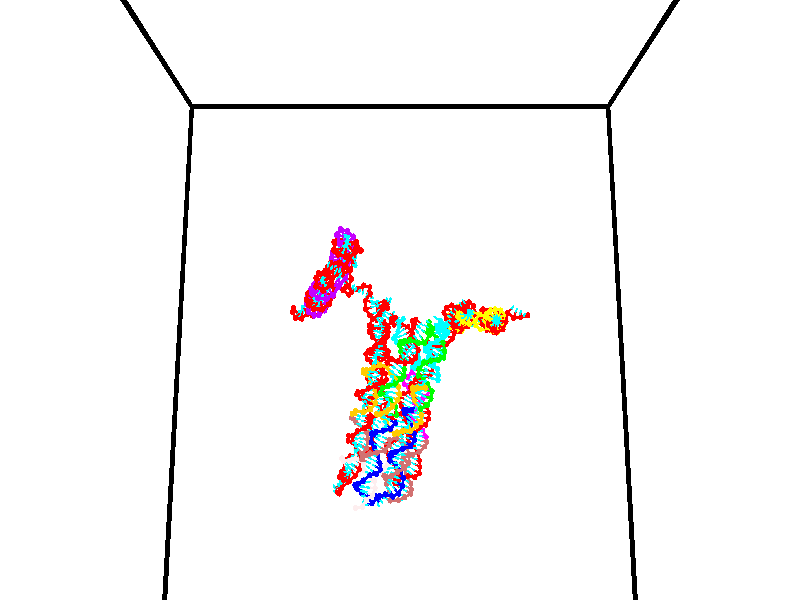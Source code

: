 // switches for output
#declare DRAW_BASES = 1; // possible values are 0, 1; only relevant for DNA ribbons
#declare DRAW_BASES_TYPE = 3; // possible values are 1, 2, 3; only relevant for DNA ribbons
#declare DRAW_FOG = 0; // set to 1 to enable fog

#include "colors.inc"

#include "transforms.inc"
background { rgb <1, 1, 1>}

#default {
   normal{
       ripples 0.25
       frequency 0.20
       turbulence 0.2
       lambda 5
   }
	finish {
		phong 0.1
		phong_size 40.
	}
}

// original window dimensions: 1024x640


// camera settings

camera {
	sky <0, 0.179814, -0.983701>
	up <0, 0.179814, -0.983701>
	right 1.6 * <1, 0, 0>
	location <35, 94.9851, 44.8844>
	look_at <35, 29.7336, 32.9568>
	direction <0, -65.2515, -11.9276>
	angle 67.0682
}


# declare cpy_camera_pos = <35, 94.9851, 44.8844>;
# if (DRAW_FOG = 1)
fog {
	fog_type 2
	up vnormalize(cpy_camera_pos)
	color rgbt<1,1,1,0.3>
	distance 1e-5
	fog_alt 3e-3
	fog_offset 56
}
# end


// LIGHTS

# declare lum = 6;
global_settings {
	ambient_light rgb lum * <0.05, 0.05, 0.05>
	max_trace_level 15
}# declare cpy_direct_light_amount = 0.25;
light_source
{	1000 * <-1, -1.16352, -0.803886>,
	rgb lum * cpy_direct_light_amount
	parallel
}

light_source
{	1000 * <1, 1.16352, 0.803886>,
	rgb lum * cpy_direct_light_amount
	parallel
}

// strand 0

// nucleotide -1

// particle -1
sphere {
	<24.305893, 35.160736, 34.631466> 0.250000
	pigment { color rgbt <1,0,0,0> }
	no_shadow
}
cylinder {
	<24.560684, 35.032738, 34.911999>,  <24.713558, 34.955940, 35.080318>, 0.100000
	pigment { color rgbt <1,0,0,0> }
	no_shadow
}
cylinder {
	<24.560684, 35.032738, 34.911999>,  <24.305893, 35.160736, 34.631466>, 0.100000
	pigment { color rgbt <1,0,0,0> }
	no_shadow
}

// particle -1
sphere {
	<24.560684, 35.032738, 34.911999> 0.100000
	pigment { color rgbt <1,0,0,0> }
	no_shadow
}
sphere {
	0, 1
	scale<0.080000,0.200000,0.300000>
	matrix <0.598353, 0.778844, -0.188085,
		-0.486040, 0.539448, 0.687576,
		0.636976, -0.319997, 0.701330,
		24.751778, 34.936737, 35.122398>
	pigment { color rgbt <0,1,1,0> }
	no_shadow
}
cylinder {
	<24.290436, 35.731041, 35.039143>,  <24.305893, 35.160736, 34.631466>, 0.130000
	pigment { color rgbt <1,0,0,0> }
	no_shadow
}

// nucleotide -1

// particle -1
sphere {
	<24.290436, 35.731041, 35.039143> 0.250000
	pigment { color rgbt <1,0,0,0> }
	no_shadow
}
cylinder {
	<24.617184, 35.500793, 35.054035>,  <24.813232, 35.362644, 35.062973>, 0.100000
	pigment { color rgbt <1,0,0,0> }
	no_shadow
}
cylinder {
	<24.617184, 35.500793, 35.054035>,  <24.290436, 35.731041, 35.039143>, 0.100000
	pigment { color rgbt <1,0,0,0> }
	no_shadow
}

// particle -1
sphere {
	<24.617184, 35.500793, 35.054035> 0.100000
	pigment { color rgbt <1,0,0,0> }
	no_shadow
}
sphere {
	0, 1
	scale<0.080000,0.200000,0.300000>
	matrix <0.576020, 0.817436, 0.000011,
		-0.030442, 0.021438, 0.999307,
		0.816869, -0.575621, 0.037233,
		24.862244, 35.328106, 35.065205>
	pigment { color rgbt <0,1,1,0> }
	no_shadow
}
cylinder {
	<24.657593, 36.036137, 35.602955>,  <24.290436, 35.731041, 35.039143>, 0.130000
	pigment { color rgbt <1,0,0,0> }
	no_shadow
}

// nucleotide -1

// particle -1
sphere {
	<24.657593, 36.036137, 35.602955> 0.250000
	pigment { color rgbt <1,0,0,0> }
	no_shadow
}
cylinder {
	<24.889557, 35.853260, 35.333237>,  <25.028736, 35.743534, 35.171406>, 0.100000
	pigment { color rgbt <1,0,0,0> }
	no_shadow
}
cylinder {
	<24.889557, 35.853260, 35.333237>,  <24.657593, 36.036137, 35.602955>, 0.100000
	pigment { color rgbt <1,0,0,0> }
	no_shadow
}

// particle -1
sphere {
	<24.889557, 35.853260, 35.333237> 0.100000
	pigment { color rgbt <1,0,0,0> }
	no_shadow
}
sphere {
	0, 1
	scale<0.080000,0.200000,0.300000>
	matrix <0.640757, 0.767120, 0.030940,
		0.503123, -0.450005, 0.737810,
		0.579912, -0.457190, -0.674299,
		25.063530, 35.716103, 35.130947>
	pigment { color rgbt <0,1,1,0> }
	no_shadow
}
cylinder {
	<25.292639, 36.157829, 35.694901>,  <24.657593, 36.036137, 35.602955>, 0.130000
	pigment { color rgbt <1,0,0,0> }
	no_shadow
}

// nucleotide -1

// particle -1
sphere {
	<25.292639, 36.157829, 35.694901> 0.250000
	pigment { color rgbt <1,0,0,0> }
	no_shadow
}
cylinder {
	<25.325947, 36.071869, 35.305668>,  <25.345932, 36.020294, 35.072128>, 0.100000
	pigment { color rgbt <1,0,0,0> }
	no_shadow
}
cylinder {
	<25.325947, 36.071869, 35.305668>,  <25.292639, 36.157829, 35.694901>, 0.100000
	pigment { color rgbt <1,0,0,0> }
	no_shadow
}

// particle -1
sphere {
	<25.325947, 36.071869, 35.305668> 0.100000
	pigment { color rgbt <1,0,0,0> }
	no_shadow
}
sphere {
	0, 1
	scale<0.080000,0.200000,0.300000>
	matrix <0.426705, 0.890115, -0.160061,
		0.900550, -0.401889, 0.165817,
		0.083269, -0.214898, -0.973080,
		25.350927, 36.007401, 35.013744>
	pigment { color rgbt <0,1,1,0> }
	no_shadow
}
cylinder {
	<25.917469, 36.437283, 35.340954>,  <25.292639, 36.157829, 35.694901>, 0.130000
	pigment { color rgbt <1,0,0,0> }
	no_shadow
}

// nucleotide -1

// particle -1
sphere {
	<25.917469, 36.437283, 35.340954> 0.250000
	pigment { color rgbt <1,0,0,0> }
	no_shadow
}
cylinder {
	<25.660191, 36.387287, 35.038780>,  <25.505823, 36.357288, 34.857475>, 0.100000
	pigment { color rgbt <1,0,0,0> }
	no_shadow
}
cylinder {
	<25.660191, 36.387287, 35.038780>,  <25.917469, 36.437283, 35.340954>, 0.100000
	pigment { color rgbt <1,0,0,0> }
	no_shadow
}

// particle -1
sphere {
	<25.660191, 36.387287, 35.038780> 0.100000
	pigment { color rgbt <1,0,0,0> }
	no_shadow
}
sphere {
	0, 1
	scale<0.080000,0.200000,0.300000>
	matrix <0.238916, 0.904573, -0.353083,
		0.727473, -0.407586, -0.551957,
		-0.643197, -0.124987, -0.755431,
		25.467232, 36.349792, 34.812153>
	pigment { color rgbt <0,1,1,0> }
	no_shadow
}
cylinder {
	<25.972599, 37.131245, 35.196896>,  <25.917469, 36.437283, 35.340954>, 0.130000
	pigment { color rgbt <1,0,0,0> }
	no_shadow
}

// nucleotide -1

// particle -1
sphere {
	<25.972599, 37.131245, 35.196896> 0.250000
	pigment { color rgbt <1,0,0,0> }
	no_shadow
}
cylinder {
	<26.271479, 37.168228, 34.933640>,  <26.450806, 37.190418, 34.775684>, 0.100000
	pigment { color rgbt <1,0,0,0> }
	no_shadow
}
cylinder {
	<26.271479, 37.168228, 34.933640>,  <25.972599, 37.131245, 35.196896>, 0.100000
	pigment { color rgbt <1,0,0,0> }
	no_shadow
}

// particle -1
sphere {
	<26.271479, 37.168228, 34.933640> 0.100000
	pigment { color rgbt <1,0,0,0> }
	no_shadow
}
sphere {
	0, 1
	scale<0.080000,0.200000,0.300000>
	matrix <0.187984, 0.920434, 0.342727,
		0.637462, -0.379805, 0.670366,
		0.747197, 0.092457, -0.658139,
		26.495638, 37.195965, 34.736198>
	pigment { color rgbt <0,1,1,0> }
	no_shadow
}
cylinder {
	<26.532921, 37.468853, 35.633553>,  <25.972599, 37.131245, 35.196896>, 0.130000
	pigment { color rgbt <1,0,0,0> }
	no_shadow
}

// nucleotide -1

// particle -1
sphere {
	<26.532921, 37.468853, 35.633553> 0.250000
	pigment { color rgbt <1,0,0,0> }
	no_shadow
}
cylinder {
	<26.603788, 37.533573, 35.245235>,  <26.646309, 37.572403, 35.012245>, 0.100000
	pigment { color rgbt <1,0,0,0> }
	no_shadow
}
cylinder {
	<26.603788, 37.533573, 35.245235>,  <26.532921, 37.468853, 35.633553>, 0.100000
	pigment { color rgbt <1,0,0,0> }
	no_shadow
}

// particle -1
sphere {
	<26.603788, 37.533573, 35.245235> 0.100000
	pigment { color rgbt <1,0,0,0> }
	no_shadow
}
sphere {
	0, 1
	scale<0.080000,0.200000,0.300000>
	matrix <0.391279, 0.893508, 0.220327,
		0.903057, -0.418885, 0.094993,
		0.177169, 0.161799, -0.970790,
		26.656939, 37.582111, 34.953999>
	pigment { color rgbt <0,1,1,0> }
	no_shadow
}
cylinder {
	<27.251799, 37.640018, 35.544022>,  <26.532921, 37.468853, 35.633553>, 0.130000
	pigment { color rgbt <1,0,0,0> }
	no_shadow
}

// nucleotide -1

// particle -1
sphere {
	<27.251799, 37.640018, 35.544022> 0.250000
	pigment { color rgbt <1,0,0,0> }
	no_shadow
}
cylinder {
	<27.099085, 37.779728, 35.201736>,  <27.007456, 37.863552, 34.996365>, 0.100000
	pigment { color rgbt <1,0,0,0> }
	no_shadow
}
cylinder {
	<27.099085, 37.779728, 35.201736>,  <27.251799, 37.640018, 35.544022>, 0.100000
	pigment { color rgbt <1,0,0,0> }
	no_shadow
}

// particle -1
sphere {
	<27.099085, 37.779728, 35.201736> 0.100000
	pigment { color rgbt <1,0,0,0> }
	no_shadow
}
sphere {
	0, 1
	scale<0.080000,0.200000,0.300000>
	matrix <0.424051, 0.888844, 0.173601,
		0.821231, -0.296588, -0.487458,
		-0.381786, 0.349274, -0.855714,
		26.984549, 37.884510, 34.945023>
	pigment { color rgbt <0,1,1,0> }
	no_shadow
}
cylinder {
	<27.833479, 38.043648, 35.191788>,  <27.251799, 37.640018, 35.544022>, 0.130000
	pigment { color rgbt <1,0,0,0> }
	no_shadow
}

// nucleotide -1

// particle -1
sphere {
	<27.833479, 38.043648, 35.191788> 0.250000
	pigment { color rgbt <1,0,0,0> }
	no_shadow
}
cylinder {
	<27.506910, 38.167973, 34.997120>,  <27.310968, 38.242569, 34.880318>, 0.100000
	pigment { color rgbt <1,0,0,0> }
	no_shadow
}
cylinder {
	<27.506910, 38.167973, 34.997120>,  <27.833479, 38.043648, 35.191788>, 0.100000
	pigment { color rgbt <1,0,0,0> }
	no_shadow
}

// particle -1
sphere {
	<27.506910, 38.167973, 34.997120> 0.100000
	pigment { color rgbt <1,0,0,0> }
	no_shadow
}
sphere {
	0, 1
	scale<0.080000,0.200000,0.300000>
	matrix <0.336291, 0.941037, 0.036852,
		0.469428, -0.133576, -0.872809,
		-0.816422, 0.310817, -0.486670,
		27.261984, 38.261219, 34.851120>
	pigment { color rgbt <0,1,1,0> }
	no_shadow
}
cylinder {
	<28.055822, 38.585163, 34.857513>,  <27.833479, 38.043648, 35.191788>, 0.130000
	pigment { color rgbt <1,0,0,0> }
	no_shadow
}

// nucleotide -1

// particle -1
sphere {
	<28.055822, 38.585163, 34.857513> 0.250000
	pigment { color rgbt <1,0,0,0> }
	no_shadow
}
cylinder {
	<27.665308, 38.671719, 34.854855>,  <27.431000, 38.723652, 34.853260>, 0.100000
	pigment { color rgbt <1,0,0,0> }
	no_shadow
}
cylinder {
	<27.665308, 38.671719, 34.854855>,  <28.055822, 38.585163, 34.857513>, 0.100000
	pigment { color rgbt <1,0,0,0> }
	no_shadow
}

// particle -1
sphere {
	<27.665308, 38.671719, 34.854855> 0.100000
	pigment { color rgbt <1,0,0,0> }
	no_shadow
}
sphere {
	0, 1
	scale<0.080000,0.200000,0.300000>
	matrix <0.215855, 0.975308, 0.046700,
		0.016586, 0.044158, -0.998887,
		-0.976285, 0.216389, -0.006644,
		27.372423, 38.736637, 34.852859>
	pigment { color rgbt <0,1,1,0> }
	no_shadow
}
cylinder {
	<27.901550, 39.141098, 34.301716>,  <28.055822, 38.585163, 34.857513>, 0.130000
	pigment { color rgbt <1,0,0,0> }
	no_shadow
}

// nucleotide -1

// particle -1
sphere {
	<27.901550, 39.141098, 34.301716> 0.250000
	pigment { color rgbt <1,0,0,0> }
	no_shadow
}
cylinder {
	<27.612480, 39.156883, 34.577740>,  <27.439037, 39.166355, 34.743355>, 0.100000
	pigment { color rgbt <1,0,0,0> }
	no_shadow
}
cylinder {
	<27.612480, 39.156883, 34.577740>,  <27.901550, 39.141098, 34.301716>, 0.100000
	pigment { color rgbt <1,0,0,0> }
	no_shadow
}

// particle -1
sphere {
	<27.612480, 39.156883, 34.577740> 0.100000
	pigment { color rgbt <1,0,0,0> }
	no_shadow
}
sphere {
	0, 1
	scale<0.080000,0.200000,0.300000>
	matrix <0.139816, 0.986076, 0.090030,
		-0.676897, 0.161543, -0.718132,
		-0.722677, 0.039465, 0.690058,
		27.395678, 39.168724, 34.784756>
	pigment { color rgbt <0,1,1,0> }
	no_shadow
}
cylinder {
	<27.432198, 39.660374, 34.024082>,  <27.901550, 39.141098, 34.301716>, 0.130000
	pigment { color rgbt <1,0,0,0> }
	no_shadow
}

// nucleotide -1

// particle -1
sphere {
	<27.432198, 39.660374, 34.024082> 0.250000
	pigment { color rgbt <1,0,0,0> }
	no_shadow
}
cylinder {
	<27.360882, 39.642109, 34.417248>,  <27.318092, 39.631149, 34.653149>, 0.100000
	pigment { color rgbt <1,0,0,0> }
	no_shadow
}
cylinder {
	<27.360882, 39.642109, 34.417248>,  <27.432198, 39.660374, 34.024082>, 0.100000
	pigment { color rgbt <1,0,0,0> }
	no_shadow
}

// particle -1
sphere {
	<27.360882, 39.642109, 34.417248> 0.100000
	pigment { color rgbt <1,0,0,0> }
	no_shadow
}
sphere {
	0, 1
	scale<0.080000,0.200000,0.300000>
	matrix <0.006619, 0.998844, 0.047605,
		-0.983956, 0.014993, -0.177780,
		-0.178288, -0.045665, 0.982918,
		27.307396, 39.628410, 34.712124>
	pigment { color rgbt <0,1,1,0> }
	no_shadow
}
cylinder {
	<26.869463, 40.104439, 34.089199>,  <27.432198, 39.660374, 34.024082>, 0.130000
	pigment { color rgbt <1,0,0,0> }
	no_shadow
}

// nucleotide -1

// particle -1
sphere {
	<26.869463, 40.104439, 34.089199> 0.250000
	pigment { color rgbt <1,0,0,0> }
	no_shadow
}
cylinder {
	<27.041027, 40.085102, 34.450020>,  <27.143967, 40.073502, 34.666512>, 0.100000
	pigment { color rgbt <1,0,0,0> }
	no_shadow
}
cylinder {
	<27.041027, 40.085102, 34.450020>,  <26.869463, 40.104439, 34.089199>, 0.100000
	pigment { color rgbt <1,0,0,0> }
	no_shadow
}

// particle -1
sphere {
	<27.041027, 40.085102, 34.450020> 0.100000
	pigment { color rgbt <1,0,0,0> }
	no_shadow
}
sphere {
	0, 1
	scale<0.080000,0.200000,0.300000>
	matrix <-0.095589, 0.990532, 0.098534,
		-0.898274, -0.128488, 0.420231,
		0.428912, -0.048341, 0.902052,
		27.169701, 40.070599, 34.720634>
	pigment { color rgbt <0,1,1,0> }
	no_shadow
}
cylinder {
	<26.555645, 40.645061, 34.458050>,  <26.869463, 40.104439, 34.089199>, 0.130000
	pigment { color rgbt <1,0,0,0> }
	no_shadow
}

// nucleotide -1

// particle -1
sphere {
	<26.555645, 40.645061, 34.458050> 0.250000
	pigment { color rgbt <1,0,0,0> }
	no_shadow
}
cylinder {
	<26.859972, 40.543476, 34.696934>,  <27.042568, 40.482525, 34.840263>, 0.100000
	pigment { color rgbt <1,0,0,0> }
	no_shadow
}
cylinder {
	<26.859972, 40.543476, 34.696934>,  <26.555645, 40.645061, 34.458050>, 0.100000
	pigment { color rgbt <1,0,0,0> }
	no_shadow
}

// particle -1
sphere {
	<26.859972, 40.543476, 34.696934> 0.100000
	pigment { color rgbt <1,0,0,0> }
	no_shadow
}
sphere {
	0, 1
	scale<0.080000,0.200000,0.300000>
	matrix <0.263902, 0.961798, 0.072801,
		-0.592887, 0.102217, 0.798772,
		0.760816, -0.253960, 0.597213,
		27.088217, 40.467289, 34.876099>
	pigment { color rgbt <0,1,1,0> }
	no_shadow
}
cylinder {
	<26.506342, 41.083569, 35.011532>,  <26.555645, 40.645061, 34.458050>, 0.130000
	pigment { color rgbt <1,0,0,0> }
	no_shadow
}

// nucleotide -1

// particle -1
sphere {
	<26.506342, 41.083569, 35.011532> 0.250000
	pigment { color rgbt <1,0,0,0> }
	no_shadow
}
cylinder {
	<26.888721, 40.969173, 35.037987>,  <27.118149, 40.900536, 35.053860>, 0.100000
	pigment { color rgbt <1,0,0,0> }
	no_shadow
}
cylinder {
	<26.888721, 40.969173, 35.037987>,  <26.506342, 41.083569, 35.011532>, 0.100000
	pigment { color rgbt <1,0,0,0> }
	no_shadow
}

// particle -1
sphere {
	<26.888721, 40.969173, 35.037987> 0.100000
	pigment { color rgbt <1,0,0,0> }
	no_shadow
}
sphere {
	0, 1
	scale<0.080000,0.200000,0.300000>
	matrix <0.281780, 0.957191, 0.066228,
		-0.082248, -0.044675, 0.995610,
		0.955948, -0.285990, 0.066138,
		27.175507, 40.883377, 35.057827>
	pigment { color rgbt <0,1,1,0> }
	no_shadow
}
cylinder {
	<26.765636, 41.531986, 35.461246>,  <26.506342, 41.083569, 35.011532>, 0.130000
	pigment { color rgbt <1,0,0,0> }
	no_shadow
}

// nucleotide -1

// particle -1
sphere {
	<26.765636, 41.531986, 35.461246> 0.250000
	pigment { color rgbt <1,0,0,0> }
	no_shadow
}
cylinder {
	<27.114309, 41.381237, 35.335938>,  <27.323513, 41.290787, 35.260754>, 0.100000
	pigment { color rgbt <1,0,0,0> }
	no_shadow
}
cylinder {
	<27.114309, 41.381237, 35.335938>,  <26.765636, 41.531986, 35.461246>, 0.100000
	pigment { color rgbt <1,0,0,0> }
	no_shadow
}

// particle -1
sphere {
	<27.114309, 41.381237, 35.335938> 0.100000
	pigment { color rgbt <1,0,0,0> }
	no_shadow
}
sphere {
	0, 1
	scale<0.080000,0.200000,0.300000>
	matrix <0.361129, 0.926092, -0.109266,
		0.331300, -0.017887, 0.943356,
		0.871680, -0.376873, -0.313273,
		27.375813, 41.268173, 35.241955>
	pigment { color rgbt <0,1,1,0> }
	no_shadow
}
cylinder {
	<27.293766, 41.846092, 35.834599>,  <26.765636, 41.531986, 35.461246>, 0.130000
	pigment { color rgbt <1,0,0,0> }
	no_shadow
}

// nucleotide -1

// particle -1
sphere {
	<27.293766, 41.846092, 35.834599> 0.250000
	pigment { color rgbt <1,0,0,0> }
	no_shadow
}
cylinder {
	<27.478052, 41.706295, 35.508263>,  <27.588623, 41.622417, 35.312462>, 0.100000
	pigment { color rgbt <1,0,0,0> }
	no_shadow
}
cylinder {
	<27.478052, 41.706295, 35.508263>,  <27.293766, 41.846092, 35.834599>, 0.100000
	pigment { color rgbt <1,0,0,0> }
	no_shadow
}

// particle -1
sphere {
	<27.478052, 41.706295, 35.508263> 0.100000
	pigment { color rgbt <1,0,0,0> }
	no_shadow
}
sphere {
	0, 1
	scale<0.080000,0.200000,0.300000>
	matrix <0.404391, 0.900910, -0.157573,
		0.790070, -0.257323, 0.556395,
		0.460714, -0.349495, -0.815841,
		27.616266, 41.601448, 35.263512>
	pigment { color rgbt <0,1,1,0> }
	no_shadow
}
cylinder {
	<28.076845, 41.905487, 35.878391>,  <27.293766, 41.846092, 35.834599>, 0.130000
	pigment { color rgbt <1,0,0,0> }
	no_shadow
}

// nucleotide -1

// particle -1
sphere {
	<28.076845, 41.905487, 35.878391> 0.250000
	pigment { color rgbt <1,0,0,0> }
	no_shadow
}
cylinder {
	<27.966942, 41.911076, 35.493828>,  <27.900999, 41.914429, 35.263088>, 0.100000
	pigment { color rgbt <1,0,0,0> }
	no_shadow
}
cylinder {
	<27.966942, 41.911076, 35.493828>,  <28.076845, 41.905487, 35.878391>, 0.100000
	pigment { color rgbt <1,0,0,0> }
	no_shadow
}

// particle -1
sphere {
	<27.966942, 41.911076, 35.493828> 0.100000
	pigment { color rgbt <1,0,0,0> }
	no_shadow
}
sphere {
	0, 1
	scale<0.080000,0.200000,0.300000>
	matrix <0.400026, 0.910912, -0.101090,
		0.874349, -0.412365, -0.255870,
		-0.274761, 0.013967, -0.961411,
		27.884514, 41.915264, 35.205406>
	pigment { color rgbt <0,1,1,0> }
	no_shadow
}
cylinder {
	<28.686497, 42.139626, 35.529591>,  <28.076845, 41.905487, 35.878391>, 0.130000
	pigment { color rgbt <1,0,0,0> }
	no_shadow
}

// nucleotide -1

// particle -1
sphere {
	<28.686497, 42.139626, 35.529591> 0.250000
	pigment { color rgbt <1,0,0,0> }
	no_shadow
}
cylinder {
	<28.397713, 42.211185, 35.262230>,  <28.224442, 42.254120, 35.101814>, 0.100000
	pigment { color rgbt <1,0,0,0> }
	no_shadow
}
cylinder {
	<28.397713, 42.211185, 35.262230>,  <28.686497, 42.139626, 35.529591>, 0.100000
	pigment { color rgbt <1,0,0,0> }
	no_shadow
}

// particle -1
sphere {
	<28.397713, 42.211185, 35.262230> 0.100000
	pigment { color rgbt <1,0,0,0> }
	no_shadow
}
sphere {
	0, 1
	scale<0.080000,0.200000,0.300000>
	matrix <0.498915, 0.803921, -0.323722,
		0.479432, -0.567192, -0.669655,
		-0.721962, 0.178898, -0.668406,
		28.181124, 42.264854, 35.061707>
	pigment { color rgbt <0,1,1,0> }
	no_shadow
}
cylinder {
	<29.093149, 42.415806, 34.968960>,  <28.686497, 42.139626, 35.529591>, 0.130000
	pigment { color rgbt <1,0,0,0> }
	no_shadow
}

// nucleotide -1

// particle -1
sphere {
	<29.093149, 42.415806, 34.968960> 0.250000
	pigment { color rgbt <1,0,0,0> }
	no_shadow
}
cylinder {
	<28.713337, 42.503567, 34.879292>,  <28.485449, 42.556225, 34.825489>, 0.100000
	pigment { color rgbt <1,0,0,0> }
	no_shadow
}
cylinder {
	<28.713337, 42.503567, 34.879292>,  <29.093149, 42.415806, 34.968960>, 0.100000
	pigment { color rgbt <1,0,0,0> }
	no_shadow
}

// particle -1
sphere {
	<28.713337, 42.503567, 34.879292> 0.100000
	pigment { color rgbt <1,0,0,0> }
	no_shadow
}
sphere {
	0, 1
	scale<0.080000,0.200000,0.300000>
	matrix <0.290571, 0.884445, -0.365137,
		0.118154, -0.411847, -0.903560,
		-0.949530, 0.219406, -0.224172,
		28.428478, 42.569389, 34.812038>
	pigment { color rgbt <0,1,1,0> }
	no_shadow
}
cylinder {
	<29.144144, 42.656418, 34.323261>,  <29.093149, 42.415806, 34.968960>, 0.130000
	pigment { color rgbt <1,0,0,0> }
	no_shadow
}

// nucleotide -1

// particle -1
sphere {
	<29.144144, 42.656418, 34.323261> 0.250000
	pigment { color rgbt <1,0,0,0> }
	no_shadow
}
cylinder {
	<28.809229, 42.820698, 34.467636>,  <28.608280, 42.919266, 34.554260>, 0.100000
	pigment { color rgbt <1,0,0,0> }
	no_shadow
}
cylinder {
	<28.809229, 42.820698, 34.467636>,  <29.144144, 42.656418, 34.323261>, 0.100000
	pigment { color rgbt <1,0,0,0> }
	no_shadow
}

// particle -1
sphere {
	<28.809229, 42.820698, 34.467636> 0.100000
	pigment { color rgbt <1,0,0,0> }
	no_shadow
}
sphere {
	0, 1
	scale<0.080000,0.200000,0.300000>
	matrix <0.236158, 0.867026, -0.438743,
		-0.493135, -0.282115, -0.822939,
		-0.837286, 0.410703, 0.360938,
		28.558043, 42.943909, 34.575916>
	pigment { color rgbt <0,1,1,0> }
	no_shadow
}
cylinder {
	<28.985340, 43.154408, 33.815300>,  <29.144144, 42.656418, 34.323261>, 0.130000
	pigment { color rgbt <1,0,0,0> }
	no_shadow
}

// nucleotide -1

// particle -1
sphere {
	<28.985340, 43.154408, 33.815300> 0.250000
	pigment { color rgbt <1,0,0,0> }
	no_shadow
}
cylinder {
	<28.757111, 43.249878, 34.129620>,  <28.620173, 43.307159, 34.318211>, 0.100000
	pigment { color rgbt <1,0,0,0> }
	no_shadow
}
cylinder {
	<28.757111, 43.249878, 34.129620>,  <28.985340, 43.154408, 33.815300>, 0.100000
	pigment { color rgbt <1,0,0,0> }
	no_shadow
}

// particle -1
sphere {
	<28.757111, 43.249878, 34.129620> 0.100000
	pigment { color rgbt <1,0,0,0> }
	no_shadow
}
sphere {
	0, 1
	scale<0.080000,0.200000,0.300000>
	matrix <0.119956, 0.970796, -0.207763,
		-0.812439, -0.024283, -0.582540,
		-0.570572, 0.238674, 0.785800,
		28.585939, 43.321480, 34.365360>
	pigment { color rgbt <0,1,1,0> }
	no_shadow
}
cylinder {
	<28.336494, 43.571655, 33.547543>,  <28.985340, 43.154408, 33.815300>, 0.130000
	pigment { color rgbt <1,0,0,0> }
	no_shadow
}

// nucleotide -1

// particle -1
sphere {
	<28.336494, 43.571655, 33.547543> 0.250000
	pigment { color rgbt <1,0,0,0> }
	no_shadow
}
cylinder {
	<28.416843, 43.649937, 33.931492>,  <28.465054, 43.696907, 34.161861>, 0.100000
	pigment { color rgbt <1,0,0,0> }
	no_shadow
}
cylinder {
	<28.416843, 43.649937, 33.931492>,  <28.336494, 43.571655, 33.547543>, 0.100000
	pigment { color rgbt <1,0,0,0> }
	no_shadow
}

// particle -1
sphere {
	<28.416843, 43.649937, 33.931492> 0.100000
	pigment { color rgbt <1,0,0,0> }
	no_shadow
}
sphere {
	0, 1
	scale<0.080000,0.200000,0.300000>
	matrix <0.125385, 0.966646, -0.223324,
		-0.971560, 0.165213, 0.169635,
		0.200873, 0.195703, 0.959870,
		28.477106, 43.708649, 34.219452>
	pigment { color rgbt <0,1,1,0> }
	no_shadow
}
cylinder {
	<27.994942, 44.151855, 33.663216>,  <28.336494, 43.571655, 33.547543>, 0.130000
	pigment { color rgbt <1,0,0,0> }
	no_shadow
}

// nucleotide -1

// particle -1
sphere {
	<27.994942, 44.151855, 33.663216> 0.250000
	pigment { color rgbt <1,0,0,0> }
	no_shadow
}
cylinder {
	<28.251331, 44.154999, 33.970226>,  <28.405165, 44.156887, 34.154430>, 0.100000
	pigment { color rgbt <1,0,0,0> }
	no_shadow
}
cylinder {
	<28.251331, 44.154999, 33.970226>,  <27.994942, 44.151855, 33.663216>, 0.100000
	pigment { color rgbt <1,0,0,0> }
	no_shadow
}

// particle -1
sphere {
	<28.251331, 44.154999, 33.970226> 0.100000
	pigment { color rgbt <1,0,0,0> }
	no_shadow
}
sphere {
	0, 1
	scale<0.080000,0.200000,0.300000>
	matrix <0.122527, 0.986077, -0.112424,
		-0.757720, 0.166103, 0.631086,
		0.640974, 0.007861, 0.767523,
		28.443623, 44.157356, 34.200481>
	pigment { color rgbt <0,1,1,0> }
	no_shadow
}
cylinder {
	<27.880793, 44.721321, 34.117302>,  <27.994942, 44.151855, 33.663216>, 0.130000
	pigment { color rgbt <1,0,0,0> }
	no_shadow
}

// nucleotide -1

// particle -1
sphere {
	<27.880793, 44.721321, 34.117302> 0.250000
	pigment { color rgbt <1,0,0,0> }
	no_shadow
}
cylinder {
	<28.246021, 44.606888, 34.233543>,  <28.465158, 44.538227, 34.303288>, 0.100000
	pigment { color rgbt <1,0,0,0> }
	no_shadow
}
cylinder {
	<28.246021, 44.606888, 34.233543>,  <27.880793, 44.721321, 34.117302>, 0.100000
	pigment { color rgbt <1,0,0,0> }
	no_shadow
}

// particle -1
sphere {
	<28.246021, 44.606888, 34.233543> 0.100000
	pigment { color rgbt <1,0,0,0> }
	no_shadow
}
sphere {
	0, 1
	scale<0.080000,0.200000,0.300000>
	matrix <0.311054, 0.949434, -0.042660,
		-0.263709, 0.129347, 0.955891,
		0.913073, -0.286084, 0.290608,
		28.519943, 44.521061, 34.320724>
	pigment { color rgbt <0,1,1,0> }
	no_shadow
}
cylinder {
	<27.927532, 45.066391, 34.774223>,  <27.880793, 44.721321, 34.117302>, 0.130000
	pigment { color rgbt <1,0,0,0> }
	no_shadow
}

// nucleotide -1

// particle -1
sphere {
	<27.927532, 45.066391, 34.774223> 0.250000
	pigment { color rgbt <1,0,0,0> }
	no_shadow
}
cylinder {
	<28.262291, 45.034744, 34.557579>,  <28.463146, 45.015759, 34.427593>, 0.100000
	pigment { color rgbt <1,0,0,0> }
	no_shadow
}
cylinder {
	<28.262291, 45.034744, 34.557579>,  <27.927532, 45.066391, 34.774223>, 0.100000
	pigment { color rgbt <1,0,0,0> }
	no_shadow
}

// particle -1
sphere {
	<28.262291, 45.034744, 34.557579> 0.100000
	pigment { color rgbt <1,0,0,0> }
	no_shadow
}
sphere {
	0, 1
	scale<0.080000,0.200000,0.300000>
	matrix <0.193342, 0.968441, 0.157292,
		0.512074, -0.236353, 0.825783,
		0.836898, -0.079114, -0.541611,
		28.513361, 45.011009, 34.395096>
	pigment { color rgbt <0,1,1,0> }
	no_shadow
}
cylinder {
	<28.557243, 45.262375, 35.098415>,  <27.927532, 45.066391, 34.774223>, 0.130000
	pigment { color rgbt <1,0,0,0> }
	no_shadow
}

// nucleotide -1

// particle -1
sphere {
	<28.557243, 45.262375, 35.098415> 0.250000
	pigment { color rgbt <1,0,0,0> }
	no_shadow
}
cylinder {
	<28.544743, 45.353237, 34.709072>,  <28.537243, 45.407753, 34.475468>, 0.100000
	pigment { color rgbt <1,0,0,0> }
	no_shadow
}
cylinder {
	<28.544743, 45.353237, 34.709072>,  <28.557243, 45.262375, 35.098415>, 0.100000
	pigment { color rgbt <1,0,0,0> }
	no_shadow
}

// particle -1
sphere {
	<28.544743, 45.353237, 34.709072> 0.100000
	pigment { color rgbt <1,0,0,0> }
	no_shadow
}
sphere {
	0, 1
	scale<0.080000,0.200000,0.300000>
	matrix <0.153181, 0.963417, 0.219917,
		0.987704, -0.142227, -0.064903,
		-0.031251, 0.227155, -0.973357,
		28.535368, 45.421383, 34.417065>
	pigment { color rgbt <0,1,1,0> }
	no_shadow
}
cylinder {
	<29.280628, 45.653957, 34.797752>,  <28.557243, 45.262375, 35.098415>, 0.130000
	pigment { color rgbt <1,0,0,0> }
	no_shadow
}

// nucleotide -1

// particle -1
sphere {
	<29.280628, 45.653957, 34.797752> 0.250000
	pigment { color rgbt <1,0,0,0> }
	no_shadow
}
cylinder {
	<28.917337, 45.769947, 34.677059>,  <28.699364, 45.839539, 34.604645>, 0.100000
	pigment { color rgbt <1,0,0,0> }
	no_shadow
}
cylinder {
	<28.917337, 45.769947, 34.677059>,  <29.280628, 45.653957, 34.797752>, 0.100000
	pigment { color rgbt <1,0,0,0> }
	no_shadow
}

// particle -1
sphere {
	<28.917337, 45.769947, 34.677059> 0.100000
	pigment { color rgbt <1,0,0,0> }
	no_shadow
}
sphere {
	0, 1
	scale<0.080000,0.200000,0.300000>
	matrix <0.228988, 0.947859, 0.221647,
		0.350269, 0.132213, -0.927271,
		-0.908227, 0.289970, -0.301730,
		28.644869, 45.856937, 34.586540>
	pigment { color rgbt <0,1,1,0> }
	no_shadow
}
cylinder {
	<29.391960, 46.295059, 34.458927>,  <29.280628, 45.653957, 34.797752>, 0.130000
	pigment { color rgbt <1,0,0,0> }
	no_shadow
}

// nucleotide -1

// particle -1
sphere {
	<29.391960, 46.295059, 34.458927> 0.250000
	pigment { color rgbt <1,0,0,0> }
	no_shadow
}
cylinder {
	<28.997501, 46.277233, 34.522842>,  <28.760826, 46.266537, 34.561192>, 0.100000
	pigment { color rgbt <1,0,0,0> }
	no_shadow
}
cylinder {
	<28.997501, 46.277233, 34.522842>,  <29.391960, 46.295059, 34.458927>, 0.100000
	pigment { color rgbt <1,0,0,0> }
	no_shadow
}

// particle -1
sphere {
	<28.997501, 46.277233, 34.522842> 0.100000
	pigment { color rgbt <1,0,0,0> }
	no_shadow
}
sphere {
	0, 1
	scale<0.080000,0.200000,0.300000>
	matrix <-0.026872, 0.993429, 0.111250,
		-0.163693, 0.105415, -0.980863,
		-0.986145, -0.044569, 0.159785,
		28.701658, 46.263863, 34.570778>
	pigment { color rgbt <0,1,1,0> }
	no_shadow
}
cylinder {
	<28.859388, 46.446690, 34.009506>,  <29.391960, 46.295059, 34.458927>, 0.130000
	pigment { color rgbt <1,0,0,0> }
	no_shadow
}

// nucleotide -1

// particle -1
sphere {
	<28.859388, 46.446690, 34.009506> 0.250000
	pigment { color rgbt <1,0,0,0> }
	no_shadow
}
cylinder {
	<29.027205, 46.753880, 33.815929>,  <29.127893, 46.938194, 33.699783>, 0.100000
	pigment { color rgbt <1,0,0,0> }
	no_shadow
}
cylinder {
	<29.027205, 46.753880, 33.815929>,  <28.859388, 46.446690, 34.009506>, 0.100000
	pigment { color rgbt <1,0,0,0> }
	no_shadow
}

// particle -1
sphere {
	<29.027205, 46.753880, 33.815929> 0.100000
	pigment { color rgbt <1,0,0,0> }
	no_shadow
}
sphere {
	0, 1
	scale<0.080000,0.200000,0.300000>
	matrix <0.897758, -0.272212, 0.346312,
		0.134225, -0.579753, -0.803660,
		0.419541, 0.767976, -0.483940,
		29.153067, 46.984272, 33.670746>
	pigment { color rgbt <0,1,1,0> }
	no_shadow
}
cylinder {
	<29.280338, 46.247883, 33.421085>,  <28.859388, 46.446690, 34.009506>, 0.130000
	pigment { color rgbt <1,0,0,0> }
	no_shadow
}

// nucleotide -1

// particle -1
sphere {
	<29.280338, 46.247883, 33.421085> 0.250000
	pigment { color rgbt <1,0,0,0> }
	no_shadow
}
cylinder {
	<29.351410, 46.562073, 33.658222>,  <29.394053, 46.750587, 33.800503>, 0.100000
	pigment { color rgbt <1,0,0,0> }
	no_shadow
}
cylinder {
	<29.351410, 46.562073, 33.658222>,  <29.280338, 46.247883, 33.421085>, 0.100000
	pigment { color rgbt <1,0,0,0> }
	no_shadow
}

// particle -1
sphere {
	<29.351410, 46.562073, 33.658222> 0.100000
	pigment { color rgbt <1,0,0,0> }
	no_shadow
}
sphere {
	0, 1
	scale<0.080000,0.200000,0.300000>
	matrix <0.690541, -0.528723, 0.493564,
		0.701131, 0.321686, -0.636344,
		0.177678, 0.785474, 0.592841,
		29.404713, 46.797714, 33.836075>
	pigment { color rgbt <0,1,1,0> }
	no_shadow
}
cylinder {
	<30.004715, 46.424133, 33.421227>,  <29.280338, 46.247883, 33.421085>, 0.130000
	pigment { color rgbt <1,0,0,0> }
	no_shadow
}

// nucleotide -1

// particle -1
sphere {
	<30.004715, 46.424133, 33.421227> 0.250000
	pigment { color rgbt <1,0,0,0> }
	no_shadow
}
cylinder {
	<29.848278, 46.526699, 33.774792>,  <29.754416, 46.588238, 33.986931>, 0.100000
	pigment { color rgbt <1,0,0,0> }
	no_shadow
}
cylinder {
	<29.848278, 46.526699, 33.774792>,  <30.004715, 46.424133, 33.421227>, 0.100000
	pigment { color rgbt <1,0,0,0> }
	no_shadow
}

// particle -1
sphere {
	<29.848278, 46.526699, 33.774792> 0.100000
	pigment { color rgbt <1,0,0,0> }
	no_shadow
}
sphere {
	0, 1
	scale<0.080000,0.200000,0.300000>
	matrix <0.839934, -0.293174, 0.456683,
		0.376241, 0.921032, -0.100714,
		-0.391092, 0.256416, 0.883910,
		29.730949, 46.603622, 34.039967>
	pigment { color rgbt <0,1,1,0> }
	no_shadow
}
cylinder {
	<30.525915, 46.792141, 33.771942>,  <30.004715, 46.424133, 33.421227>, 0.130000
	pigment { color rgbt <1,0,0,0> }
	no_shadow
}

// nucleotide -1

// particle -1
sphere {
	<30.525915, 46.792141, 33.771942> 0.250000
	pigment { color rgbt <1,0,0,0> }
	no_shadow
}
cylinder {
	<30.290510, 46.615562, 34.042873>,  <30.149267, 46.509617, 34.205433>, 0.100000
	pigment { color rgbt <1,0,0,0> }
	no_shadow
}
cylinder {
	<30.290510, 46.615562, 34.042873>,  <30.525915, 46.792141, 33.771942>, 0.100000
	pigment { color rgbt <1,0,0,0> }
	no_shadow
}

// particle -1
sphere {
	<30.290510, 46.615562, 34.042873> 0.100000
	pigment { color rgbt <1,0,0,0> }
	no_shadow
}
sphere {
	0, 1
	scale<0.080000,0.200000,0.300000>
	matrix <0.808122, -0.346381, 0.476402,
		0.024309, 0.827735, 0.560592,
		-0.588514, -0.441446, 0.677331,
		30.113956, 46.483128, 34.246071>
	pigment { color rgbt <0,1,1,0> }
	no_shadow
}
cylinder {
	<30.812284, 46.585423, 33.098644>,  <30.525915, 46.792141, 33.771942>, 0.130000
	pigment { color rgbt <1,0,0,0> }
	no_shadow
}

// nucleotide -1

// particle -1
sphere {
	<30.812284, 46.585423, 33.098644> 0.250000
	pigment { color rgbt <1,0,0,0> }
	no_shadow
}
cylinder {
	<31.054844, 46.339050, 33.299801>,  <31.200380, 46.191227, 33.420494>, 0.100000
	pigment { color rgbt <1,0,0,0> }
	no_shadow
}
cylinder {
	<31.054844, 46.339050, 33.299801>,  <30.812284, 46.585423, 33.098644>, 0.100000
	pigment { color rgbt <1,0,0,0> }
	no_shadow
}

// particle -1
sphere {
	<31.054844, 46.339050, 33.299801> 0.100000
	pigment { color rgbt <1,0,0,0> }
	no_shadow
}
sphere {
	0, 1
	scale<0.080000,0.200000,0.300000>
	matrix <0.423857, 0.785486, 0.450952,
		-0.672773, -0.060302, 0.737387,
		0.606401, -0.615935, 0.502894,
		31.236765, 46.154270, 33.450668>
	pigment { color rgbt <0,1,1,0> }
	no_shadow
}
cylinder {
	<31.355480, 46.444244, 32.549419>,  <30.812284, 46.585423, 33.098644>, 0.130000
	pigment { color rgbt <1,0,0,0> }
	no_shadow
}

// nucleotide -1

// particle -1
sphere {
	<31.355480, 46.444244, 32.549419> 0.250000
	pigment { color rgbt <1,0,0,0> }
	no_shadow
}
cylinder {
	<31.276951, 46.105923, 32.747845>,  <31.229834, 45.902931, 32.866901>, 0.100000
	pigment { color rgbt <1,0,0,0> }
	no_shadow
}
cylinder {
	<31.276951, 46.105923, 32.747845>,  <31.355480, 46.444244, 32.549419>, 0.100000
	pigment { color rgbt <1,0,0,0> }
	no_shadow
}

// particle -1
sphere {
	<31.276951, 46.105923, 32.747845> 0.100000
	pigment { color rgbt <1,0,0,0> }
	no_shadow
}
sphere {
	0, 1
	scale<0.080000,0.200000,0.300000>
	matrix <-0.257810, -0.443583, -0.858352,
		0.946040, -0.296404, -0.130970,
		-0.196323, -0.845800, 0.496064,
		31.218054, 45.852184, 32.896664>
	pigment { color rgbt <0,1,1,0> }
	no_shadow
}
cylinder {
	<31.695095, 45.726429, 32.350803>,  <31.355480, 46.444244, 32.549419>, 0.130000
	pigment { color rgbt <1,0,0,0> }
	no_shadow
}

// nucleotide -1

// particle -1
sphere {
	<31.695095, 45.726429, 32.350803> 0.250000
	pigment { color rgbt <1,0,0,0> }
	no_shadow
}
cylinder {
	<31.316008, 45.698547, 32.475361>,  <31.088554, 45.681816, 32.550095>, 0.100000
	pigment { color rgbt <1,0,0,0> }
	no_shadow
}
cylinder {
	<31.316008, 45.698547, 32.475361>,  <31.695095, 45.726429, 32.350803>, 0.100000
	pigment { color rgbt <1,0,0,0> }
	no_shadow
}

// particle -1
sphere {
	<31.316008, 45.698547, 32.475361> 0.100000
	pigment { color rgbt <1,0,0,0> }
	no_shadow
}
sphere {
	0, 1
	scale<0.080000,0.200000,0.300000>
	matrix <-0.278118, -0.298015, -0.913147,
		0.156456, -0.952012, 0.263047,
		-0.947719, -0.069709, 0.311398,
		31.031693, 45.677635, 32.568779>
	pigment { color rgbt <0,1,1,0> }
	no_shadow
}
cylinder {
	<31.320873, 45.479496, 31.719391>,  <31.695095, 45.726429, 32.350803>, 0.130000
	pigment { color rgbt <1,0,0,0> }
	no_shadow
}

// nucleotide -1

// particle -1
sphere {
	<31.320873, 45.479496, 31.719391> 0.250000
	pigment { color rgbt <1,0,0,0> }
	no_shadow
}
cylinder {
	<30.920940, 45.486172, 31.716362>,  <30.680981, 45.490177, 31.714544>, 0.100000
	pigment { color rgbt <1,0,0,0> }
	no_shadow
}
cylinder {
	<30.920940, 45.486172, 31.716362>,  <31.320873, 45.479496, 31.719391>, 0.100000
	pigment { color rgbt <1,0,0,0> }
	no_shadow
}

// particle -1
sphere {
	<30.920940, 45.486172, 31.716362> 0.100000
	pigment { color rgbt <1,0,0,0> }
	no_shadow
}
sphere {
	0, 1
	scale<0.080000,0.200000,0.300000>
	matrix <-0.018094, -0.964847, 0.262189,
		-0.002930, 0.262282, 0.964987,
		-0.999832, 0.016693, -0.007573,
		30.620991, 45.491180, 31.714090>
	pigment { color rgbt <0,1,1,0> }
	no_shadow
}
cylinder {
	<31.043444, 45.062256, 32.296436>,  <31.320873, 45.479496, 31.719391>, 0.130000
	pigment { color rgbt <1,0,0,0> }
	no_shadow
}

// nucleotide -1

// particle -1
sphere {
	<31.043444, 45.062256, 32.296436> 0.250000
	pigment { color rgbt <1,0,0,0> }
	no_shadow
}
cylinder {
	<30.772795, 45.084469, 32.002743>,  <30.610405, 45.097797, 31.826527>, 0.100000
	pigment { color rgbt <1,0,0,0> }
	no_shadow
}
cylinder {
	<30.772795, 45.084469, 32.002743>,  <31.043444, 45.062256, 32.296436>, 0.100000
	pigment { color rgbt <1,0,0,0> }
	no_shadow
}

// particle -1
sphere {
	<30.772795, 45.084469, 32.002743> 0.100000
	pigment { color rgbt <1,0,0,0> }
	no_shadow
}
sphere {
	0, 1
	scale<0.080000,0.200000,0.300000>
	matrix <-0.200911, -0.973240, 0.111532,
		-0.708390, 0.222981, 0.669673,
		-0.676622, 0.055537, -0.734233,
		30.569809, 45.101131, 31.782473>
	pigment { color rgbt <0,1,1,0> }
	no_shadow
}
cylinder {
	<30.349459, 44.837372, 32.578522>,  <31.043444, 45.062256, 32.296436>, 0.130000
	pigment { color rgbt <1,0,0,0> }
	no_shadow
}

// nucleotide -1

// particle -1
sphere {
	<30.349459, 44.837372, 32.578522> 0.250000
	pigment { color rgbt <1,0,0,0> }
	no_shadow
}
cylinder {
	<30.349466, 44.791286, 32.181187>,  <30.349472, 44.763634, 31.942785>, 0.100000
	pigment { color rgbt <1,0,0,0> }
	no_shadow
}
cylinder {
	<30.349466, 44.791286, 32.181187>,  <30.349459, 44.837372, 32.578522>, 0.100000
	pigment { color rgbt <1,0,0,0> }
	no_shadow
}

// particle -1
sphere {
	<30.349466, 44.791286, 32.181187> 0.100000
	pigment { color rgbt <1,0,0,0> }
	no_shadow
}
sphere {
	0, 1
	scale<0.080000,0.200000,0.300000>
	matrix <-0.388257, -0.915415, 0.106166,
		-0.921551, 0.385669, -0.044752,
		0.000021, -0.115213, -0.993341,
		30.349472, 44.756721, 31.883184>
	pigment { color rgbt <0,1,1,0> }
	no_shadow
}
cylinder {
	<29.702997, 44.606556, 32.345352>,  <30.349459, 44.837372, 32.578522>, 0.130000
	pigment { color rgbt <1,0,0,0> }
	no_shadow
}

// nucleotide -1

// particle -1
sphere {
	<29.702997, 44.606556, 32.345352> 0.250000
	pigment { color rgbt <1,0,0,0> }
	no_shadow
}
cylinder {
	<29.936708, 44.476463, 32.047939>,  <30.076935, 44.398407, 31.869492>, 0.100000
	pigment { color rgbt <1,0,0,0> }
	no_shadow
}
cylinder {
	<29.936708, 44.476463, 32.047939>,  <29.702997, 44.606556, 32.345352>, 0.100000
	pigment { color rgbt <1,0,0,0> }
	no_shadow
}

// particle -1
sphere {
	<29.936708, 44.476463, 32.047939> 0.100000
	pigment { color rgbt <1,0,0,0> }
	no_shadow
}
sphere {
	0, 1
	scale<0.080000,0.200000,0.300000>
	matrix <-0.265135, -0.942410, 0.203880,
		-0.767022, 0.078014, -0.636861,
		0.584279, -0.325234, -0.743533,
		30.111992, 44.378895, 31.824879>
	pigment { color rgbt <0,1,1,0> }
	no_shadow
}
cylinder {
	<29.277142, 44.177902, 31.940620>,  <29.702997, 44.606556, 32.345352>, 0.130000
	pigment { color rgbt <1,0,0,0> }
	no_shadow
}

// nucleotide -1

// particle -1
sphere {
	<29.277142, 44.177902, 31.940620> 0.250000
	pigment { color rgbt <1,0,0,0> }
	no_shadow
}
cylinder {
	<29.643612, 44.060276, 31.831701>,  <29.863495, 43.989700, 31.766350>, 0.100000
	pigment { color rgbt <1,0,0,0> }
	no_shadow
}
cylinder {
	<29.643612, 44.060276, 31.831701>,  <29.277142, 44.177902, 31.940620>, 0.100000
	pigment { color rgbt <1,0,0,0> }
	no_shadow
}

// particle -1
sphere {
	<29.643612, 44.060276, 31.831701> 0.100000
	pigment { color rgbt <1,0,0,0> }
	no_shadow
}
sphere {
	0, 1
	scale<0.080000,0.200000,0.300000>
	matrix <-0.317386, -0.947232, -0.044925,
		-0.244720, 0.127583, -0.961163,
		0.916176, -0.294065, -0.272300,
		29.918465, 43.972057, 31.750011>
	pigment { color rgbt <0,1,1,0> }
	no_shadow
}
cylinder {
	<29.254217, 43.826443, 31.243723>,  <29.277142, 44.177902, 31.940620>, 0.130000
	pigment { color rgbt <1,0,0,0> }
	no_shadow
}

// nucleotide -1

// particle -1
sphere {
	<29.254217, 43.826443, 31.243723> 0.250000
	pigment { color rgbt <1,0,0,0> }
	no_shadow
}
cylinder {
	<29.576729, 43.703747, 31.446039>,  <29.770235, 43.630131, 31.567429>, 0.100000
	pigment { color rgbt <1,0,0,0> }
	no_shadow
}
cylinder {
	<29.576729, 43.703747, 31.446039>,  <29.254217, 43.826443, 31.243723>, 0.100000
	pigment { color rgbt <1,0,0,0> }
	no_shadow
}

// particle -1
sphere {
	<29.576729, 43.703747, 31.446039> 0.100000
	pigment { color rgbt <1,0,0,0> }
	no_shadow
}
sphere {
	0, 1
	scale<0.080000,0.200000,0.300000>
	matrix <-0.368071, -0.929512, 0.023035,
		0.463074, -0.204740, -0.862348,
		0.806279, -0.306738, 0.505792,
		29.818613, 43.611725, 31.597776>
	pigment { color rgbt <0,1,1,0> }
	no_shadow
}
cylinder {
	<29.438116, 43.190933, 30.928862>,  <29.254217, 43.826443, 31.243723>, 0.130000
	pigment { color rgbt <1,0,0,0> }
	no_shadow
}

// nucleotide -1

// particle -1
sphere {
	<29.438116, 43.190933, 30.928862> 0.250000
	pigment { color rgbt <1,0,0,0> }
	no_shadow
}
cylinder {
	<29.608339, 43.196934, 31.290785>,  <29.710474, 43.200535, 31.507938>, 0.100000
	pigment { color rgbt <1,0,0,0> }
	no_shadow
}
cylinder {
	<29.608339, 43.196934, 31.290785>,  <29.438116, 43.190933, 30.928862>, 0.100000
	pigment { color rgbt <1,0,0,0> }
	no_shadow
}

// particle -1
sphere {
	<29.608339, 43.196934, 31.290785> 0.100000
	pigment { color rgbt <1,0,0,0> }
	no_shadow
}
sphere {
	0, 1
	scale<0.080000,0.200000,0.300000>
	matrix <-0.140281, -0.986682, 0.082334,
		0.893992, -0.161965, -0.417786,
		0.425558, 0.014998, 0.904807,
		29.736006, 43.201431, 31.562227>
	pigment { color rgbt <0,1,1,0> }
	no_shadow
}
cylinder {
	<29.991985, 42.733723, 30.794733>,  <29.438116, 43.190933, 30.928862>, 0.130000
	pigment { color rgbt <1,0,0,0> }
	no_shadow
}

// nucleotide -1

// particle -1
sphere {
	<29.991985, 42.733723, 30.794733> 0.250000
	pigment { color rgbt <1,0,0,0> }
	no_shadow
}
cylinder {
	<29.939291, 42.785378, 31.187868>,  <29.907675, 42.816372, 31.423750>, 0.100000
	pigment { color rgbt <1,0,0,0> }
	no_shadow
}
cylinder {
	<29.939291, 42.785378, 31.187868>,  <29.991985, 42.733723, 30.794733>, 0.100000
	pigment { color rgbt <1,0,0,0> }
	no_shadow
}

// particle -1
sphere {
	<29.939291, 42.785378, 31.187868> 0.100000
	pigment { color rgbt <1,0,0,0> }
	no_shadow
}
sphere {
	0, 1
	scale<0.080000,0.200000,0.300000>
	matrix <-0.053282, -0.990967, 0.123065,
		0.989852, -0.036155, 0.137427,
		-0.131736, 0.129138, 0.982837,
		29.899771, 42.824120, 31.482719>
	pigment { color rgbt <0,1,1,0> }
	no_shadow
}
cylinder {
	<30.654238, 42.348896, 31.207750>,  <29.991985, 42.733723, 30.794733>, 0.130000
	pigment { color rgbt <1,0,0,0> }
	no_shadow
}

// nucleotide -1

// particle -1
sphere {
	<30.654238, 42.348896, 31.207750> 0.250000
	pigment { color rgbt <1,0,0,0> }
	no_shadow
}
cylinder {
	<30.343313, 42.378326, 31.457670>,  <30.156759, 42.395985, 31.607622>, 0.100000
	pigment { color rgbt <1,0,0,0> }
	no_shadow
}
cylinder {
	<30.343313, 42.378326, 31.457670>,  <30.654238, 42.348896, 31.207750>, 0.100000
	pigment { color rgbt <1,0,0,0> }
	no_shadow
}

// particle -1
sphere {
	<30.343313, 42.378326, 31.457670> 0.100000
	pigment { color rgbt <1,0,0,0> }
	no_shadow
}
sphere {
	0, 1
	scale<0.080000,0.200000,0.300000>
	matrix <-0.011813, -0.994670, 0.102433,
		0.629007, 0.072241, 0.774036,
		-0.777310, 0.073575, 0.624801,
		30.110121, 42.400398, 31.645111>
	pigment { color rgbt <0,1,1,0> }
	no_shadow
}
cylinder {
	<30.840517, 42.015514, 31.674452>,  <30.654238, 42.348896, 31.207750>, 0.130000
	pigment { color rgbt <1,0,0,0> }
	no_shadow
}

// nucleotide -1

// particle -1
sphere {
	<30.840517, 42.015514, 31.674452> 0.250000
	pigment { color rgbt <1,0,0,0> }
	no_shadow
}
cylinder {
	<30.445503, 42.013905, 31.737389>,  <30.208494, 42.012939, 31.775150>, 0.100000
	pigment { color rgbt <1,0,0,0> }
	no_shadow
}
cylinder {
	<30.445503, 42.013905, 31.737389>,  <30.840517, 42.015514, 31.674452>, 0.100000
	pigment { color rgbt <1,0,0,0> }
	no_shadow
}

// particle -1
sphere {
	<30.445503, 42.013905, 31.737389> 0.100000
	pigment { color rgbt <1,0,0,0> }
	no_shadow
}
sphere {
	0, 1
	scale<0.080000,0.200000,0.300000>
	matrix <0.023481, -0.992253, 0.121995,
		0.155634, 0.124169, 0.979980,
		-0.987536, -0.004024, 0.157344,
		30.149242, 42.012699, 31.784592>
	pigment { color rgbt <0,1,1,0> }
	no_shadow
}
cylinder {
	<30.804310, 41.649353, 32.235325>,  <30.840517, 42.015514, 31.674452>, 0.130000
	pigment { color rgbt <1,0,0,0> }
	no_shadow
}

// nucleotide -1

// particle -1
sphere {
	<30.804310, 41.649353, 32.235325> 0.250000
	pigment { color rgbt <1,0,0,0> }
	no_shadow
}
cylinder {
	<30.416826, 41.676086, 32.139709>,  <30.184336, 41.692127, 32.082340>, 0.100000
	pigment { color rgbt <1,0,0,0> }
	no_shadow
}
cylinder {
	<30.416826, 41.676086, 32.139709>,  <30.804310, 41.649353, 32.235325>, 0.100000
	pigment { color rgbt <1,0,0,0> }
	no_shadow
}

// particle -1
sphere {
	<30.416826, 41.676086, 32.139709> 0.100000
	pigment { color rgbt <1,0,0,0> }
	no_shadow
}
sphere {
	0, 1
	scale<0.080000,0.200000,0.300000>
	matrix <-0.140361, -0.941789, 0.305504,
		-0.204704, 0.329496, 0.921699,
		-0.968708, 0.066832, -0.239036,
		30.126213, 41.696136, 32.067997>
	pigment { color rgbt <0,1,1,0> }
	no_shadow
}
cylinder {
	<30.459425, 41.256771, 32.741222>,  <30.804310, 41.649353, 32.235325>, 0.130000
	pigment { color rgbt <1,0,0,0> }
	no_shadow
}

// nucleotide -1

// particle -1
sphere {
	<30.459425, 41.256771, 32.741222> 0.250000
	pigment { color rgbt <1,0,0,0> }
	no_shadow
}
cylinder {
	<30.175737, 41.286922, 32.460846>,  <30.005524, 41.305012, 32.292618>, 0.100000
	pigment { color rgbt <1,0,0,0> }
	no_shadow
}
cylinder {
	<30.175737, 41.286922, 32.460846>,  <30.459425, 41.256771, 32.741222>, 0.100000
	pigment { color rgbt <1,0,0,0> }
	no_shadow
}

// particle -1
sphere {
	<30.175737, 41.286922, 32.460846> 0.100000
	pigment { color rgbt <1,0,0,0> }
	no_shadow
}
sphere {
	0, 1
	scale<0.080000,0.200000,0.300000>
	matrix <-0.261743, -0.951355, 0.162524,
		-0.654596, 0.298733, 0.694451,
		-0.709221, 0.075380, -0.700944,
		29.962971, 41.309536, 32.250561>
	pigment { color rgbt <0,1,1,0> }
	no_shadow
}
cylinder {
	<29.727390, 41.152134, 33.058968>,  <30.459425, 41.256771, 32.741222>, 0.130000
	pigment { color rgbt <1,0,0,0> }
	no_shadow
}

// nucleotide -1

// particle -1
sphere {
	<29.727390, 41.152134, 33.058968> 0.250000
	pigment { color rgbt <1,0,0,0> }
	no_shadow
}
cylinder {
	<29.687284, 41.074123, 32.668705>,  <29.663221, 41.027317, 32.434547>, 0.100000
	pigment { color rgbt <1,0,0,0> }
	no_shadow
}
cylinder {
	<29.687284, 41.074123, 32.668705>,  <29.727390, 41.152134, 33.058968>, 0.100000
	pigment { color rgbt <1,0,0,0> }
	no_shadow
}

// particle -1
sphere {
	<29.687284, 41.074123, 32.668705> 0.100000
	pigment { color rgbt <1,0,0,0> }
	no_shadow
}
sphere {
	0, 1
	scale<0.080000,0.200000,0.300000>
	matrix <-0.462391, -0.859140, 0.219257,
		-0.880989, 0.473120, -0.004039,
		-0.100265, -0.195031, -0.975659,
		29.657206, 41.015614, 32.376007>
	pigment { color rgbt <0,1,1,0> }
	no_shadow
}
cylinder {
	<29.084379, 40.790504, 32.977089>,  <29.727390, 41.152134, 33.058968>, 0.130000
	pigment { color rgbt <1,0,0,0> }
	no_shadow
}

// nucleotide -1

// particle -1
sphere {
	<29.084379, 40.790504, 32.977089> 0.250000
	pigment { color rgbt <1,0,0,0> }
	no_shadow
}
cylinder {
	<29.238510, 40.717419, 32.615284>,  <29.330990, 40.673569, 32.398201>, 0.100000
	pigment { color rgbt <1,0,0,0> }
	no_shadow
}
cylinder {
	<29.238510, 40.717419, 32.615284>,  <29.084379, 40.790504, 32.977089>, 0.100000
	pigment { color rgbt <1,0,0,0> }
	no_shadow
}

// particle -1
sphere {
	<29.238510, 40.717419, 32.615284> 0.100000
	pigment { color rgbt <1,0,0,0> }
	no_shadow
}
sphere {
	0, 1
	scale<0.080000,0.200000,0.300000>
	matrix <-0.480456, -0.876584, -0.027609,
		-0.787835, 0.445216, -0.425557,
		0.385329, -0.182710, -0.904510,
		29.354109, 40.662605, 32.343929>
	pigment { color rgbt <0,1,1,0> }
	no_shadow
}
cylinder {
	<28.556530, 40.527225, 32.705482>,  <29.084379, 40.790504, 32.977089>, 0.130000
	pigment { color rgbt <1,0,0,0> }
	no_shadow
}

// nucleotide -1

// particle -1
sphere {
	<28.556530, 40.527225, 32.705482> 0.250000
	pigment { color rgbt <1,0,0,0> }
	no_shadow
}
cylinder {
	<28.882532, 40.425636, 32.497150>,  <29.078133, 40.364685, 32.372150>, 0.100000
	pigment { color rgbt <1,0,0,0> }
	no_shadow
}
cylinder {
	<28.882532, 40.425636, 32.497150>,  <28.556530, 40.527225, 32.705482>, 0.100000
	pigment { color rgbt <1,0,0,0> }
	no_shadow
}

// particle -1
sphere {
	<28.882532, 40.425636, 32.497150> 0.100000
	pigment { color rgbt <1,0,0,0> }
	no_shadow
}
sphere {
	0, 1
	scale<0.080000,0.200000,0.300000>
	matrix <-0.303836, -0.952662, -0.010904,
		-0.493407, 0.167134, -0.853590,
		0.815005, -0.253971, -0.520832,
		29.127033, 40.349445, 32.340900>
	pigment { color rgbt <0,1,1,0> }
	no_shadow
}
cylinder {
	<28.256279, 39.988884, 32.228706>,  <28.556530, 40.527225, 32.705482>, 0.130000
	pigment { color rgbt <1,0,0,0> }
	no_shadow
}

// nucleotide -1

// particle -1
sphere {
	<28.256279, 39.988884, 32.228706> 0.250000
	pigment { color rgbt <1,0,0,0> }
	no_shadow
}
cylinder {
	<28.649271, 39.914841, 32.220081>,  <28.885067, 39.870415, 32.214909>, 0.100000
	pigment { color rgbt <1,0,0,0> }
	no_shadow
}
cylinder {
	<28.649271, 39.914841, 32.220081>,  <28.256279, 39.988884, 32.228706>, 0.100000
	pigment { color rgbt <1,0,0,0> }
	no_shadow
}

// particle -1
sphere {
	<28.649271, 39.914841, 32.220081> 0.100000
	pigment { color rgbt <1,0,0,0> }
	no_shadow
}
sphere {
	0, 1
	scale<0.080000,0.200000,0.300000>
	matrix <-0.182874, -0.979903, 0.079672,
		-0.035875, -0.074333, -0.996588,
		0.982482, -0.185109, -0.021560,
		28.944016, 39.859306, 32.213612>
	pigment { color rgbt <0,1,1,0> }
	no_shadow
}
cylinder {
	<28.483444, 39.482014, 31.702036>,  <28.256279, 39.988884, 32.228706>, 0.130000
	pigment { color rgbt <1,0,0,0> }
	no_shadow
}

// nucleotide -1

// particle -1
sphere {
	<28.483444, 39.482014, 31.702036> 0.250000
	pigment { color rgbt <1,0,0,0> }
	no_shadow
}
cylinder {
	<28.768690, 39.456299, 31.981274>,  <28.939838, 39.440872, 32.148815>, 0.100000
	pigment { color rgbt <1,0,0,0> }
	no_shadow
}
cylinder {
	<28.768690, 39.456299, 31.981274>,  <28.483444, 39.482014, 31.702036>, 0.100000
	pigment { color rgbt <1,0,0,0> }
	no_shadow
}

// particle -1
sphere {
	<28.768690, 39.456299, 31.981274> 0.100000
	pigment { color rgbt <1,0,0,0> }
	no_shadow
}
sphere {
	0, 1
	scale<0.080000,0.200000,0.300000>
	matrix <-0.108884, -0.993859, 0.019707,
		0.692539, -0.090064, -0.715736,
		0.713116, -0.064284, 0.698093,
		28.982624, 39.437012, 32.190701>
	pigment { color rgbt <0,1,1,0> }
	no_shadow
}
cylinder {
	<28.912191, 38.827087, 31.557327>,  <28.483444, 39.482014, 31.702036>, 0.130000
	pigment { color rgbt <1,0,0,0> }
	no_shadow
}

// nucleotide -1

// particle -1
sphere {
	<28.912191, 38.827087, 31.557327> 0.250000
	pigment { color rgbt <1,0,0,0> }
	no_shadow
}
cylinder {
	<29.035355, 38.936157, 31.921928>,  <29.109253, 39.001598, 32.140690>, 0.100000
	pigment { color rgbt <1,0,0,0> }
	no_shadow
}
cylinder {
	<29.035355, 38.936157, 31.921928>,  <28.912191, 38.827087, 31.557327>, 0.100000
	pigment { color rgbt <1,0,0,0> }
	no_shadow
}

// particle -1
sphere {
	<29.035355, 38.936157, 31.921928> 0.100000
	pigment { color rgbt <1,0,0,0> }
	no_shadow
}
sphere {
	0, 1
	scale<0.080000,0.200000,0.300000>
	matrix <0.227476, -0.951363, 0.207758,
		0.923822, 0.143375, -0.354960,
		0.307909, 0.272676, 0.911504,
		29.127728, 39.017960, 32.195381>
	pigment { color rgbt <0,1,1,0> }
	no_shadow
}
cylinder {
	<29.569389, 38.547302, 31.717690>,  <28.912191, 38.827087, 31.557327>, 0.130000
	pigment { color rgbt <1,0,0,0> }
	no_shadow
}

// nucleotide -1

// particle -1
sphere {
	<29.569389, 38.547302, 31.717690> 0.250000
	pigment { color rgbt <1,0,0,0> }
	no_shadow
}
cylinder {
	<29.443731, 38.641632, 32.085537>,  <29.368336, 38.698231, 32.306244>, 0.100000
	pigment { color rgbt <1,0,0,0> }
	no_shadow
}
cylinder {
	<29.443731, 38.641632, 32.085537>,  <29.569389, 38.547302, 31.717690>, 0.100000
	pigment { color rgbt <1,0,0,0> }
	no_shadow
}

// particle -1
sphere {
	<29.443731, 38.641632, 32.085537> 0.100000
	pigment { color rgbt <1,0,0,0> }
	no_shadow
}
sphere {
	0, 1
	scale<0.080000,0.200000,0.300000>
	matrix <0.240180, -0.917406, 0.317300,
		0.918491, 0.320553, 0.231559,
		-0.314145, 0.235822, 0.919620,
		29.349487, 38.712379, 32.361423>
	pigment { color rgbt <0,1,1,0> }
	no_shadow
}
cylinder {
	<30.076988, 38.243534, 32.151268>,  <29.569389, 38.547302, 31.717690>, 0.130000
	pigment { color rgbt <1,0,0,0> }
	no_shadow
}

// nucleotide -1

// particle -1
sphere {
	<30.076988, 38.243534, 32.151268> 0.250000
	pigment { color rgbt <1,0,0,0> }
	no_shadow
}
cylinder {
	<29.769148, 38.338860, 32.388222>,  <29.584444, 38.396053, 32.530396>, 0.100000
	pigment { color rgbt <1,0,0,0> }
	no_shadow
}
cylinder {
	<29.769148, 38.338860, 32.388222>,  <30.076988, 38.243534, 32.151268>, 0.100000
	pigment { color rgbt <1,0,0,0> }
	no_shadow
}

// particle -1
sphere {
	<29.769148, 38.338860, 32.388222> 0.100000
	pigment { color rgbt <1,0,0,0> }
	no_shadow
}
sphere {
	0, 1
	scale<0.080000,0.200000,0.300000>
	matrix <0.118879, -0.858045, 0.499626,
		0.627362, 0.454934, 0.632022,
		-0.769600, 0.238312, 0.592387,
		29.538267, 38.410355, 32.565937>
	pigment { color rgbt <0,1,1,0> }
	no_shadow
}
cylinder {
	<30.340590, 38.292164, 32.837330>,  <30.076988, 38.243534, 32.151268>, 0.130000
	pigment { color rgbt <1,0,0,0> }
	no_shadow
}

// nucleotide -1

// particle -1
sphere {
	<30.340590, 38.292164, 32.837330> 0.250000
	pigment { color rgbt <1,0,0,0> }
	no_shadow
}
cylinder {
	<29.964533, 38.163887, 32.791210>,  <29.738899, 38.086922, 32.763538>, 0.100000
	pigment { color rgbt <1,0,0,0> }
	no_shadow
}
cylinder {
	<29.964533, 38.163887, 32.791210>,  <30.340590, 38.292164, 32.837330>, 0.100000
	pigment { color rgbt <1,0,0,0> }
	no_shadow
}

// particle -1
sphere {
	<29.964533, 38.163887, 32.791210> 0.100000
	pigment { color rgbt <1,0,0,0> }
	no_shadow
}
sphere {
	0, 1
	scale<0.080000,0.200000,0.300000>
	matrix <0.223141, -0.834995, 0.502982,
		-0.257573, 0.447147, 0.856572,
		-0.940141, -0.320691, -0.115296,
		29.682491, 38.067680, 32.756622>
	pigment { color rgbt <0,1,1,0> }
	no_shadow
}
cylinder {
	<30.059181, 37.915321, 33.369019>,  <30.340590, 38.292164, 32.837330>, 0.130000
	pigment { color rgbt <1,0,0,0> }
	no_shadow
}

// nucleotide -1

// particle -1
sphere {
	<30.059181, 37.915321, 33.369019> 0.250000
	pigment { color rgbt <1,0,0,0> }
	no_shadow
}
cylinder {
	<29.866175, 37.739410, 33.066029>,  <29.750370, 37.633865, 32.884235>, 0.100000
	pigment { color rgbt <1,0,0,0> }
	no_shadow
}
cylinder {
	<29.866175, 37.739410, 33.066029>,  <30.059181, 37.915321, 33.369019>, 0.100000
	pigment { color rgbt <1,0,0,0> }
	no_shadow
}

// particle -1
sphere {
	<29.866175, 37.739410, 33.066029> 0.100000
	pigment { color rgbt <1,0,0,0> }
	no_shadow
}
sphere {
	0, 1
	scale<0.080000,0.200000,0.300000>
	matrix <0.310198, -0.894563, 0.321769,
		-0.819118, -0.079708, 0.568061,
		-0.482518, -0.439778, -0.757477,
		29.721418, 37.607475, 32.838787>
	pigment { color rgbt <0,1,1,0> }
	no_shadow
}
cylinder {
	<29.459156, 37.493725, 33.552017>,  <30.059181, 37.915321, 33.369019>, 0.130000
	pigment { color rgbt <1,0,0,0> }
	no_shadow
}

// nucleotide -1

// particle -1
sphere {
	<29.459156, 37.493725, 33.552017> 0.250000
	pigment { color rgbt <1,0,0,0> }
	no_shadow
}
cylinder {
	<29.604242, 37.344112, 33.210602>,  <29.691294, 37.254345, 33.005753>, 0.100000
	pigment { color rgbt <1,0,0,0> }
	no_shadow
}
cylinder {
	<29.604242, 37.344112, 33.210602>,  <29.459156, 37.493725, 33.552017>, 0.100000
	pigment { color rgbt <1,0,0,0> }
	no_shadow
}

// particle -1
sphere {
	<29.604242, 37.344112, 33.210602> 0.100000
	pigment { color rgbt <1,0,0,0> }
	no_shadow
}
sphere {
	0, 1
	scale<0.080000,0.200000,0.300000>
	matrix <-0.007200, -0.917014, 0.398789,
		-0.931873, -0.138500, -0.335306,
		0.362713, -0.374035, -0.853544,
		29.713057, 37.231903, 32.954540>
	pigment { color rgbt <0,1,1,0> }
	no_shadow
}
cylinder {
	<30.028965, 37.491562, 33.942974>,  <29.459156, 37.493725, 33.552017>, 0.130000
	pigment { color rgbt <1,0,0,0> }
	no_shadow
}

// nucleotide -1

// particle -1
sphere {
	<30.028965, 37.491562, 33.942974> 0.250000
	pigment { color rgbt <1,0,0,0> }
	no_shadow
}
cylinder {
	<30.248140, 37.522793, 33.609829>,  <30.379646, 37.541531, 33.409943>, 0.100000
	pigment { color rgbt <1,0,0,0> }
	no_shadow
}
cylinder {
	<30.248140, 37.522793, 33.609829>,  <30.028965, 37.491562, 33.942974>, 0.100000
	pigment { color rgbt <1,0,0,0> }
	no_shadow
}

// particle -1
sphere {
	<30.248140, 37.522793, 33.609829> 0.100000
	pigment { color rgbt <1,0,0,0> }
	no_shadow
}
sphere {
	0, 1
	scale<0.080000,0.200000,0.300000>
	matrix <0.622733, -0.702855, 0.343800,
		-0.558540, -0.707034, -0.433746,
		0.547939, 0.078082, -0.832866,
		30.412521, 37.546219, 33.359970>
	pigment { color rgbt <0,1,1,0> }
	no_shadow
}
cylinder {
	<30.213339, 36.791935, 33.616264>,  <30.028965, 37.491562, 33.942974>, 0.130000
	pigment { color rgbt <1,0,0,0> }
	no_shadow
}

// nucleotide -1

// particle -1
sphere {
	<30.213339, 36.791935, 33.616264> 0.250000
	pigment { color rgbt <1,0,0,0> }
	no_shadow
}
cylinder {
	<30.470812, 37.084743, 33.526989>,  <30.625296, 37.260429, 33.473423>, 0.100000
	pigment { color rgbt <1,0,0,0> }
	no_shadow
}
cylinder {
	<30.470812, 37.084743, 33.526989>,  <30.213339, 36.791935, 33.616264>, 0.100000
	pigment { color rgbt <1,0,0,0> }
	no_shadow
}

// particle -1
sphere {
	<30.470812, 37.084743, 33.526989> 0.100000
	pigment { color rgbt <1,0,0,0> }
	no_shadow
}
sphere {
	0, 1
	scale<0.080000,0.200000,0.300000>
	matrix <0.760136, -0.577755, 0.297308,
		0.088687, -0.361027, -0.928329,
		0.643683, 0.732023, -0.223190,
		30.663918, 37.304352, 33.460033>
	pigment { color rgbt <0,1,1,0> }
	no_shadow
}
cylinder {
	<30.814745, 36.508633, 33.273983>,  <30.213339, 36.791935, 33.616264>, 0.130000
	pigment { color rgbt <1,0,0,0> }
	no_shadow
}

// nucleotide -1

// particle -1
sphere {
	<30.814745, 36.508633, 33.273983> 0.250000
	pigment { color rgbt <1,0,0,0> }
	no_shadow
}
cylinder {
	<30.936953, 36.854366, 33.433777>,  <31.010277, 37.061806, 33.529652>, 0.100000
	pigment { color rgbt <1,0,0,0> }
	no_shadow
}
cylinder {
	<30.936953, 36.854366, 33.433777>,  <30.814745, 36.508633, 33.273983>, 0.100000
	pigment { color rgbt <1,0,0,0> }
	no_shadow
}

// particle -1
sphere {
	<30.936953, 36.854366, 33.433777> 0.100000
	pigment { color rgbt <1,0,0,0> }
	no_shadow
}
sphere {
	0, 1
	scale<0.080000,0.200000,0.300000>
	matrix <0.814528, -0.454525, 0.360489,
		0.493157, 0.215253, -0.842889,
		0.305518, 0.864334, 0.399482,
		31.028608, 37.113667, 33.553623>
	pigment { color rgbt <0,1,1,0> }
	no_shadow
}
cylinder {
	<31.414003, 36.641827, 33.008614>,  <30.814745, 36.508633, 33.273983>, 0.130000
	pigment { color rgbt <1,0,0,0> }
	no_shadow
}

// nucleotide -1

// particle -1
sphere {
	<31.414003, 36.641827, 33.008614> 0.250000
	pigment { color rgbt <1,0,0,0> }
	no_shadow
}
cylinder {
	<31.393038, 36.825466, 33.363350>,  <31.380459, 36.935650, 33.576191>, 0.100000
	pigment { color rgbt <1,0,0,0> }
	no_shadow
}
cylinder {
	<31.393038, 36.825466, 33.363350>,  <31.414003, 36.641827, 33.008614>, 0.100000
	pigment { color rgbt <1,0,0,0> }
	no_shadow
}

// particle -1
sphere {
	<31.393038, 36.825466, 33.363350> 0.100000
	pigment { color rgbt <1,0,0,0> }
	no_shadow
}
sphere {
	0, 1
	scale<0.080000,0.200000,0.300000>
	matrix <0.904164, -0.355202, 0.237318,
		0.423959, 0.814286, -0.396482,
		-0.052413, 0.459098, 0.886838,
		31.377314, 36.963196, 33.629402>
	pigment { color rgbt <0,1,1,0> }
	no_shadow
}
cylinder {
	<32.043228, 37.012928, 33.223812>,  <31.414003, 36.641827, 33.008614>, 0.130000
	pigment { color rgbt <1,0,0,0> }
	no_shadow
}

// nucleotide -1

// particle -1
sphere {
	<32.043228, 37.012928, 33.223812> 0.250000
	pigment { color rgbt <1,0,0,0> }
	no_shadow
}
cylinder {
	<31.870485, 36.877842, 33.558342>,  <31.766840, 36.796791, 33.759060>, 0.100000
	pigment { color rgbt <1,0,0,0> }
	no_shadow
}
cylinder {
	<31.870485, 36.877842, 33.558342>,  <32.043228, 37.012928, 33.223812>, 0.100000
	pigment { color rgbt <1,0,0,0> }
	no_shadow
}

// particle -1
sphere {
	<31.870485, 36.877842, 33.558342> 0.100000
	pigment { color rgbt <1,0,0,0> }
	no_shadow
}
sphere {
	0, 1
	scale<0.080000,0.200000,0.300000>
	matrix <0.888325, -0.319783, 0.329572,
		0.156141, 0.885259, 0.438105,
		-0.431856, -0.337720, 0.836329,
		31.740929, 36.776527, 33.809242>
	pigment { color rgbt <0,1,1,0> }
	no_shadow
}
cylinder {
	<32.109310, 37.402580, 33.825039>,  <32.043228, 37.012928, 33.223812>, 0.130000
	pigment { color rgbt <1,0,0,0> }
	no_shadow
}

// nucleotide -1

// particle -1
sphere {
	<32.109310, 37.402580, 33.825039> 0.250000
	pigment { color rgbt <1,0,0,0> }
	no_shadow
}
cylinder {
	<32.169537, 37.025909, 33.945415>,  <32.205673, 36.799908, 34.017643>, 0.100000
	pigment { color rgbt <1,0,0,0> }
	no_shadow
}
cylinder {
	<32.169537, 37.025909, 33.945415>,  <32.109310, 37.402580, 33.825039>, 0.100000
	pigment { color rgbt <1,0,0,0> }
	no_shadow
}

// particle -1
sphere {
	<32.169537, 37.025909, 33.945415> 0.100000
	pigment { color rgbt <1,0,0,0> }
	no_shadow
}
sphere {
	0, 1
	scale<0.080000,0.200000,0.300000>
	matrix <0.101605, 0.317542, 0.942785,
		-0.983365, -0.111376, 0.143491,
		0.150568, -0.941681, 0.300943,
		32.214706, 36.743404, 34.035698>
	pigment { color rgbt <0,1,1,0> }
	no_shadow
}
cylinder {
	<31.621691, 37.188354, 34.379063>,  <32.109310, 37.402580, 33.825039>, 0.130000
	pigment { color rgbt <1,0,0,0> }
	no_shadow
}

// nucleotide -1

// particle -1
sphere {
	<31.621691, 37.188354, 34.379063> 0.250000
	pigment { color rgbt <1,0,0,0> }
	no_shadow
}
cylinder {
	<31.975142, 37.001225, 34.386494>,  <32.187214, 36.888947, 34.390953>, 0.100000
	pigment { color rgbt <1,0,0,0> }
	no_shadow
}
cylinder {
	<31.975142, 37.001225, 34.386494>,  <31.621691, 37.188354, 34.379063>, 0.100000
	pigment { color rgbt <1,0,0,0> }
	no_shadow
}

// particle -1
sphere {
	<31.975142, 37.001225, 34.386494> 0.100000
	pigment { color rgbt <1,0,0,0> }
	no_shadow
}
sphere {
	0, 1
	scale<0.080000,0.200000,0.300000>
	matrix <0.082182, 0.194040, 0.977545,
		-0.460922, -0.862259, 0.209906,
		0.883627, -0.467823, 0.018575,
		32.240231, 36.860878, 34.392067>
	pigment { color rgbt <0,1,1,0> }
	no_shadow
}
cylinder {
	<31.621922, 36.785885, 35.015034>,  <31.621691, 37.188354, 34.379063>, 0.130000
	pigment { color rgbt <1,0,0,0> }
	no_shadow
}

// nucleotide -1

// particle -1
sphere {
	<31.621922, 36.785885, 35.015034> 0.250000
	pigment { color rgbt <1,0,0,0> }
	no_shadow
}
cylinder {
	<32.007538, 36.829037, 34.917885>,  <32.238907, 36.854927, 34.859596>, 0.100000
	pigment { color rgbt <1,0,0,0> }
	no_shadow
}
cylinder {
	<32.007538, 36.829037, 34.917885>,  <31.621922, 36.785885, 35.015034>, 0.100000
	pigment { color rgbt <1,0,0,0> }
	no_shadow
}

// particle -1
sphere {
	<32.007538, 36.829037, 34.917885> 0.100000
	pigment { color rgbt <1,0,0,0> }
	no_shadow
}
sphere {
	0, 1
	scale<0.080000,0.200000,0.300000>
	matrix <0.219474, 0.192144, 0.956510,
		0.149855, -0.975419, 0.161558,
		0.964041, 0.107880, -0.242873,
		32.296749, 36.861401, 34.845024>
	pigment { color rgbt <0,1,1,0> }
	no_shadow
}
cylinder {
	<32.007351, 36.203796, 35.428295>,  <31.621922, 36.785885, 35.015034>, 0.130000
	pigment { color rgbt <1,0,0,0> }
	no_shadow
}

// nucleotide -1

// particle -1
sphere {
	<32.007351, 36.203796, 35.428295> 0.250000
	pigment { color rgbt <1,0,0,0> }
	no_shadow
}
cylinder {
	<32.288235, 36.481060, 35.363266>,  <32.456764, 36.647419, 35.324249>, 0.100000
	pigment { color rgbt <1,0,0,0> }
	no_shadow
}
cylinder {
	<32.288235, 36.481060, 35.363266>,  <32.007351, 36.203796, 35.428295>, 0.100000
	pigment { color rgbt <1,0,0,0> }
	no_shadow
}

// particle -1
sphere {
	<32.288235, 36.481060, 35.363266> 0.100000
	pigment { color rgbt <1,0,0,0> }
	no_shadow
}
sphere {
	0, 1
	scale<0.080000,0.200000,0.300000>
	matrix <0.224546, 0.001079, 0.974463,
		0.675636, -0.720781, -0.154889,
		0.702207, 0.693162, -0.162577,
		32.498898, 36.689007, 35.314491>
	pigment { color rgbt <0,1,1,0> }
	no_shadow
}
cylinder {
	<32.684517, 35.901833, 35.744404>,  <32.007351, 36.203796, 35.428295>, 0.130000
	pigment { color rgbt <1,0,0,0> }
	no_shadow
}

// nucleotide -1

// particle -1
sphere {
	<32.684517, 35.901833, 35.744404> 0.250000
	pigment { color rgbt <1,0,0,0> }
	no_shadow
}
cylinder {
	<32.781624, 36.289089, 35.719868>,  <32.839886, 36.521442, 35.705147>, 0.100000
	pigment { color rgbt <1,0,0,0> }
	no_shadow
}
cylinder {
	<32.781624, 36.289089, 35.719868>,  <32.684517, 35.901833, 35.744404>, 0.100000
	pigment { color rgbt <1,0,0,0> }
	no_shadow
}

// particle -1
sphere {
	<32.781624, 36.289089, 35.719868> 0.100000
	pigment { color rgbt <1,0,0,0> }
	no_shadow
}
sphere {
	0, 1
	scale<0.080000,0.200000,0.300000>
	matrix <0.385677, -0.038306, 0.921838,
		0.890123, -0.247447, -0.382690,
		0.242765, 0.968144, -0.061337,
		32.854454, 36.579533, 35.701466>
	pigment { color rgbt <0,1,1,0> }
	no_shadow
}
cylinder {
	<33.418758, 36.048710, 35.992043>,  <32.684517, 35.901833, 35.744404>, 0.130000
	pigment { color rgbt <1,0,0,0> }
	no_shadow
}

// nucleotide -1

// particle -1
sphere {
	<33.418758, 36.048710, 35.992043> 0.250000
	pigment { color rgbt <1,0,0,0> }
	no_shadow
}
cylinder {
	<33.245628, 36.409302, 35.991318>,  <33.141750, 36.625656, 35.990883>, 0.100000
	pigment { color rgbt <1,0,0,0> }
	no_shadow
}
cylinder {
	<33.245628, 36.409302, 35.991318>,  <33.418758, 36.048710, 35.992043>, 0.100000
	pigment { color rgbt <1,0,0,0> }
	no_shadow
}

// particle -1
sphere {
	<33.245628, 36.409302, 35.991318> 0.100000
	pigment { color rgbt <1,0,0,0> }
	no_shadow
}
sphere {
	0, 1
	scale<0.080000,0.200000,0.300000>
	matrix <0.244122, 0.119139, 0.962398,
		0.867795, 0.416108, -0.271637,
		-0.432825, 0.901476, -0.001807,
		33.115780, 36.679745, 35.990776>
	pigment { color rgbt <0,1,1,0> }
	no_shadow
}
cylinder {
	<33.858631, 36.533096, 36.464920>,  <33.418758, 36.048710, 35.992043>, 0.130000
	pigment { color rgbt <1,0,0,0> }
	no_shadow
}

// nucleotide -1

// particle -1
sphere {
	<33.858631, 36.533096, 36.464920> 0.250000
	pigment { color rgbt <1,0,0,0> }
	no_shadow
}
cylinder {
	<33.501072, 36.711327, 36.445286>,  <33.286537, 36.818264, 36.433506>, 0.100000
	pigment { color rgbt <1,0,0,0> }
	no_shadow
}
cylinder {
	<33.501072, 36.711327, 36.445286>,  <33.858631, 36.533096, 36.464920>, 0.100000
	pigment { color rgbt <1,0,0,0> }
	no_shadow
}

// particle -1
sphere {
	<33.501072, 36.711327, 36.445286> 0.100000
	pigment { color rgbt <1,0,0,0> }
	no_shadow
}
sphere {
	0, 1
	scale<0.080000,0.200000,0.300000>
	matrix <0.019215, 0.147476, 0.988879,
		0.447856, 0.883015, -0.140391,
		-0.893899, 0.445572, -0.049081,
		33.232903, 36.844997, 36.430561>
	pigment { color rgbt <0,1,1,0> }
	no_shadow
}
cylinder {
	<33.850868, 37.171711, 36.932224>,  <33.858631, 36.533096, 36.464920>, 0.130000
	pigment { color rgbt <1,0,0,0> }
	no_shadow
}

// nucleotide -1

// particle -1
sphere {
	<33.850868, 37.171711, 36.932224> 0.250000
	pigment { color rgbt <1,0,0,0> }
	no_shadow
}
cylinder {
	<33.462112, 37.083591, 36.898994>,  <33.228859, 37.030720, 36.879055>, 0.100000
	pigment { color rgbt <1,0,0,0> }
	no_shadow
}
cylinder {
	<33.462112, 37.083591, 36.898994>,  <33.850868, 37.171711, 36.932224>, 0.100000
	pigment { color rgbt <1,0,0,0> }
	no_shadow
}

// particle -1
sphere {
	<33.462112, 37.083591, 36.898994> 0.100000
	pigment { color rgbt <1,0,0,0> }
	no_shadow
}
sphere {
	0, 1
	scale<0.080000,0.200000,0.300000>
	matrix <-0.112510, 0.124586, 0.985809,
		-0.206824, 0.967443, -0.145870,
		-0.971888, -0.220301, -0.083079,
		33.170547, 37.017502, 36.874069>
	pigment { color rgbt <0,1,1,0> }
	no_shadow
}
cylinder {
	<33.678349, 37.546356, 37.451775>,  <33.850868, 37.171711, 36.932224>, 0.130000
	pigment { color rgbt <1,0,0,0> }
	no_shadow
}

// nucleotide -1

// particle -1
sphere {
	<33.678349, 37.546356, 37.451775> 0.250000
	pigment { color rgbt <1,0,0,0> }
	no_shadow
}
cylinder {
	<33.372944, 37.305435, 37.358589>,  <33.189701, 37.160881, 37.302677>, 0.100000
	pigment { color rgbt <1,0,0,0> }
	no_shadow
}
cylinder {
	<33.372944, 37.305435, 37.358589>,  <33.678349, 37.546356, 37.451775>, 0.100000
	pigment { color rgbt <1,0,0,0> }
	no_shadow
}

// particle -1
sphere {
	<33.372944, 37.305435, 37.358589> 0.100000
	pigment { color rgbt <1,0,0,0> }
	no_shadow
}
sphere {
	0, 1
	scale<0.080000,0.200000,0.300000>
	matrix <-0.346349, 0.077442, 0.934904,
		-0.545058, 0.794499, -0.267736,
		-0.763514, -0.602307, -0.232964,
		33.143890, 37.124744, 37.288700>
	pigment { color rgbt <0,1,1,0> }
	no_shadow
}
cylinder {
	<33.213993, 37.833241, 37.734154>,  <33.678349, 37.546356, 37.451775>, 0.130000
	pigment { color rgbt <1,0,0,0> }
	no_shadow
}

// nucleotide -1

// particle -1
sphere {
	<33.213993, 37.833241, 37.734154> 0.250000
	pigment { color rgbt <1,0,0,0> }
	no_shadow
}
cylinder {
	<33.152908, 37.440071, 37.693077>,  <33.116257, 37.204170, 37.668430>, 0.100000
	pigment { color rgbt <1,0,0,0> }
	no_shadow
}
cylinder {
	<33.152908, 37.440071, 37.693077>,  <33.213993, 37.833241, 37.734154>, 0.100000
	pigment { color rgbt <1,0,0,0> }
	no_shadow
}

// particle -1
sphere {
	<33.152908, 37.440071, 37.693077> 0.100000
	pigment { color rgbt <1,0,0,0> }
	no_shadow
}
sphere {
	0, 1
	scale<0.080000,0.200000,0.300000>
	matrix <-0.307909, -0.051416, 0.950025,
		-0.939080, 0.176697, -0.294799,
		-0.152710, -0.982921, -0.102691,
		33.107094, 37.145195, 37.662270>
	pigment { color rgbt <0,1,1,0> }
	no_shadow
}
cylinder {
	<32.612659, 37.733414, 38.164417>,  <33.213993, 37.833241, 37.734154>, 0.130000
	pigment { color rgbt <1,0,0,0> }
	no_shadow
}

// nucleotide -1

// particle -1
sphere {
	<32.612659, 37.733414, 38.164417> 0.250000
	pigment { color rgbt <1,0,0,0> }
	no_shadow
}
cylinder {
	<32.757450, 37.364254, 38.111916>,  <32.844326, 37.142757, 38.080414>, 0.100000
	pigment { color rgbt <1,0,0,0> }
	no_shadow
}
cylinder {
	<32.757450, 37.364254, 38.111916>,  <32.612659, 37.733414, 38.164417>, 0.100000
	pigment { color rgbt <1,0,0,0> }
	no_shadow
}

// particle -1
sphere {
	<32.757450, 37.364254, 38.111916> 0.100000
	pigment { color rgbt <1,0,0,0> }
	no_shadow
}
sphere {
	0, 1
	scale<0.080000,0.200000,0.300000>
	matrix <-0.447149, -0.295451, 0.844255,
		-0.817941, -0.246913, -0.519621,
		0.361980, -0.922899, -0.131255,
		32.866043, 37.087383, 38.072540>
	pigment { color rgbt <0,1,1,0> }
	no_shadow
}
cylinder {
	<32.081146, 37.218571, 38.429733>,  <32.612659, 37.733414, 38.164417>, 0.130000
	pigment { color rgbt <1,0,0,0> }
	no_shadow
}

// nucleotide -1

// particle -1
sphere {
	<32.081146, 37.218571, 38.429733> 0.250000
	pigment { color rgbt <1,0,0,0> }
	no_shadow
}
cylinder {
	<32.447201, 37.057644, 38.440086>,  <32.666832, 36.961090, 38.446301>, 0.100000
	pigment { color rgbt <1,0,0,0> }
	no_shadow
}
cylinder {
	<32.447201, 37.057644, 38.440086>,  <32.081146, 37.218571, 38.429733>, 0.100000
	pigment { color rgbt <1,0,0,0> }
	no_shadow
}

// particle -1
sphere {
	<32.447201, 37.057644, 38.440086> 0.100000
	pigment { color rgbt <1,0,0,0> }
	no_shadow
}
sphere {
	0, 1
	scale<0.080000,0.200000,0.300000>
	matrix <-0.269314, -0.562295, 0.781853,
		-0.299995, -0.722473, -0.622925,
		0.915136, -0.402315, 0.025886,
		32.721741, 36.936951, 38.447853>
	pigment { color rgbt <0,1,1,0> }
	no_shadow
}
cylinder {
	<32.003349, 36.490730, 38.516487>,  <32.081146, 37.218571, 38.429733>, 0.130000
	pigment { color rgbt <1,0,0,0> }
	no_shadow
}

// nucleotide -1

// particle -1
sphere {
	<32.003349, 36.490730, 38.516487> 0.250000
	pigment { color rgbt <1,0,0,0> }
	no_shadow
}
cylinder {
	<32.382401, 36.566399, 38.619419>,  <32.609833, 36.611797, 38.681179>, 0.100000
	pigment { color rgbt <1,0,0,0> }
	no_shadow
}
cylinder {
	<32.382401, 36.566399, 38.619419>,  <32.003349, 36.490730, 38.516487>, 0.100000
	pigment { color rgbt <1,0,0,0> }
	no_shadow
}

// particle -1
sphere {
	<32.382401, 36.566399, 38.619419> 0.100000
	pigment { color rgbt <1,0,0,0> }
	no_shadow
}
sphere {
	0, 1
	scale<0.080000,0.200000,0.300000>
	matrix <-0.088019, -0.619824, 0.779789,
		0.307008, -0.761599, -0.570712,
		0.947628, 0.189168, 0.257326,
		32.666691, 36.623150, 38.696617>
	pigment { color rgbt <0,1,1,0> }
	no_shadow
}
cylinder {
	<32.254635, 35.768917, 38.513733>,  <32.003349, 36.490730, 38.516487>, 0.130000
	pigment { color rgbt <1,0,0,0> }
	no_shadow
}

// nucleotide -1

// particle -1
sphere {
	<32.254635, 35.768917, 38.513733> 0.250000
	pigment { color rgbt <1,0,0,0> }
	no_shadow
}
cylinder {
	<32.428787, 36.053699, 38.734116>,  <32.533279, 36.224567, 38.866344>, 0.100000
	pigment { color rgbt <1,0,0,0> }
	no_shadow
}
cylinder {
	<32.428787, 36.053699, 38.734116>,  <32.254635, 35.768917, 38.513733>, 0.100000
	pigment { color rgbt <1,0,0,0> }
	no_shadow
}

// particle -1
sphere {
	<32.428787, 36.053699, 38.734116> 0.100000
	pigment { color rgbt <1,0,0,0> }
	no_shadow
}
sphere {
	0, 1
	scale<0.080000,0.200000,0.300000>
	matrix <-0.037713, -0.597051, 0.801316,
		0.899455, -0.369659, -0.233096,
		0.435384, 0.711957, 0.550961,
		32.559402, 36.267288, 38.899403>
	pigment { color rgbt <0,1,1,0> }
	no_shadow
}
cylinder {
	<32.829426, 35.464279, 38.918163>,  <32.254635, 35.768917, 38.513733>, 0.130000
	pigment { color rgbt <1,0,0,0> }
	no_shadow
}

// nucleotide -1

// particle -1
sphere {
	<32.829426, 35.464279, 38.918163> 0.250000
	pigment { color rgbt <1,0,0,0> }
	no_shadow
}
cylinder {
	<32.720779, 35.791641, 39.120720>,  <32.655590, 35.988060, 39.242256>, 0.100000
	pigment { color rgbt <1,0,0,0> }
	no_shadow
}
cylinder {
	<32.720779, 35.791641, 39.120720>,  <32.829426, 35.464279, 38.918163>, 0.100000
	pigment { color rgbt <1,0,0,0> }
	no_shadow
}

// particle -1
sphere {
	<32.720779, 35.791641, 39.120720> 0.100000
	pigment { color rgbt <1,0,0,0> }
	no_shadow
}
sphere {
	0, 1
	scale<0.080000,0.200000,0.300000>
	matrix <-0.033438, -0.533882, 0.844897,
		0.961824, 0.212557, 0.172378,
		-0.271618, 0.818407, 0.506393,
		32.639294, 36.037163, 39.272636>
	pigment { color rgbt <0,1,1,0> }
	no_shadow
}
cylinder {
	<33.116234, 35.271744, 39.524387>,  <32.829426, 35.464279, 38.918163>, 0.130000
	pigment { color rgbt <1,0,0,0> }
	no_shadow
}

// nucleotide -1

// particle -1
sphere {
	<33.116234, 35.271744, 39.524387> 0.250000
	pigment { color rgbt <1,0,0,0> }
	no_shadow
}
cylinder {
	<32.861156, 35.569946, 39.601917>,  <32.708111, 35.748867, 39.648438>, 0.100000
	pigment { color rgbt <1,0,0,0> }
	no_shadow
}
cylinder {
	<32.861156, 35.569946, 39.601917>,  <33.116234, 35.271744, 39.524387>, 0.100000
	pigment { color rgbt <1,0,0,0> }
	no_shadow
}

// particle -1
sphere {
	<32.861156, 35.569946, 39.601917> 0.100000
	pigment { color rgbt <1,0,0,0> }
	no_shadow
}
sphere {
	0, 1
	scale<0.080000,0.200000,0.300000>
	matrix <-0.042049, -0.284944, 0.957621,
		0.769142, 0.602519, 0.213055,
		-0.637694, 0.745505, 0.193827,
		32.669849, 35.793598, 39.660065>
	pigment { color rgbt <0,1,1,0> }
	no_shadow
}
cylinder {
	<33.311745, 35.583130, 40.137718>,  <33.116234, 35.271744, 39.524387>, 0.130000
	pigment { color rgbt <1,0,0,0> }
	no_shadow
}

// nucleotide -1

// particle -1
sphere {
	<33.311745, 35.583130, 40.137718> 0.250000
	pigment { color rgbt <1,0,0,0> }
	no_shadow
}
cylinder {
	<32.930172, 35.694836, 40.093838>,  <32.701229, 35.761860, 40.067509>, 0.100000
	pigment { color rgbt <1,0,0,0> }
	no_shadow
}
cylinder {
	<32.930172, 35.694836, 40.093838>,  <33.311745, 35.583130, 40.137718>, 0.100000
	pigment { color rgbt <1,0,0,0> }
	no_shadow
}

// particle -1
sphere {
	<32.930172, 35.694836, 40.093838> 0.100000
	pigment { color rgbt <1,0,0,0> }
	no_shadow
}
sphere {
	0, 1
	scale<0.080000,0.200000,0.300000>
	matrix <-0.200236, -0.320266, 0.925924,
		0.223444, 0.905230, 0.361429,
		-0.953928, 0.279263, -0.109698,
		32.643993, 35.778614, 40.060928>
	pigment { color rgbt <0,1,1,0> }
	no_shadow
}
cylinder {
	<33.146008, 35.884621, 40.796661>,  <33.311745, 35.583130, 40.137718>, 0.130000
	pigment { color rgbt <1,0,0,0> }
	no_shadow
}

// nucleotide -1

// particle -1
sphere {
	<33.146008, 35.884621, 40.796661> 0.250000
	pigment { color rgbt <1,0,0,0> }
	no_shadow
}
cylinder {
	<32.799175, 35.789268, 40.621689>,  <32.591076, 35.732056, 40.516705>, 0.100000
	pigment { color rgbt <1,0,0,0> }
	no_shadow
}
cylinder {
	<32.799175, 35.789268, 40.621689>,  <33.146008, 35.884621, 40.796661>, 0.100000
	pigment { color rgbt <1,0,0,0> }
	no_shadow
}

// particle -1
sphere {
	<32.799175, 35.789268, 40.621689> 0.100000
	pigment { color rgbt <1,0,0,0> }
	no_shadow
}
sphere {
	0, 1
	scale<0.080000,0.200000,0.300000>
	matrix <-0.373657, -0.269512, 0.887549,
		-0.329468, 0.933026, 0.144616,
		-0.867082, -0.238382, -0.437427,
		32.539051, 35.717754, 40.490459>
	pigment { color rgbt <0,1,1,0> }
	no_shadow
}
cylinder {
	<32.663219, 36.139103, 41.189705>,  <33.146008, 35.884621, 40.796661>, 0.130000
	pigment { color rgbt <1,0,0,0> }
	no_shadow
}

// nucleotide -1

// particle -1
sphere {
	<32.663219, 36.139103, 41.189705> 0.250000
	pigment { color rgbt <1,0,0,0> }
	no_shadow
}
cylinder {
	<32.460915, 35.852936, 40.996883>,  <32.339531, 35.681236, 40.881191>, 0.100000
	pigment { color rgbt <1,0,0,0> }
	no_shadow
}
cylinder {
	<32.460915, 35.852936, 40.996883>,  <32.663219, 36.139103, 41.189705>, 0.100000
	pigment { color rgbt <1,0,0,0> }
	no_shadow
}

// particle -1
sphere {
	<32.460915, 35.852936, 40.996883> 0.100000
	pigment { color rgbt <1,0,0,0> }
	no_shadow
}
sphere {
	0, 1
	scale<0.080000,0.200000,0.300000>
	matrix <-0.432676, -0.273062, 0.859202,
		-0.746322, 0.643126, -0.171441,
		-0.505762, -0.715420, -0.482057,
		32.309185, 35.638309, 40.852264>
	pigment { color rgbt <0,1,1,0> }
	no_shadow
}
cylinder {
	<31.941669, 36.202045, 41.403454>,  <32.663219, 36.139103, 41.189705>, 0.130000
	pigment { color rgbt <1,0,0,0> }
	no_shadow
}

// nucleotide -1

// particle -1
sphere {
	<31.941669, 36.202045, 41.403454> 0.250000
	pigment { color rgbt <1,0,0,0> }
	no_shadow
}
cylinder {
	<31.961138, 35.826595, 41.266861>,  <31.972818, 35.601326, 41.184906>, 0.100000
	pigment { color rgbt <1,0,0,0> }
	no_shadow
}
cylinder {
	<31.961138, 35.826595, 41.266861>,  <31.941669, 36.202045, 41.403454>, 0.100000
	pigment { color rgbt <1,0,0,0> }
	no_shadow
}

// particle -1
sphere {
	<31.961138, 35.826595, 41.266861> 0.100000
	pigment { color rgbt <1,0,0,0> }
	no_shadow
}
sphere {
	0, 1
	scale<0.080000,0.200000,0.300000>
	matrix <-0.449321, -0.325911, 0.831801,
		-0.892044, 0.112951, -0.437607,
		0.048668, -0.938629, -0.341478,
		31.975739, 35.545006, 41.164417>
	pigment { color rgbt <0,1,1,0> }
	no_shadow
}
cylinder {
	<31.360655, 35.899059, 41.671314>,  <31.941669, 36.202045, 41.403454>, 0.130000
	pigment { color rgbt <1,0,0,0> }
	no_shadow
}

// nucleotide -1

// particle -1
sphere {
	<31.360655, 35.899059, 41.671314> 0.250000
	pigment { color rgbt <1,0,0,0> }
	no_shadow
}
cylinder {
	<31.582130, 35.585339, 41.559391>,  <31.715015, 35.397106, 41.492237>, 0.100000
	pigment { color rgbt <1,0,0,0> }
	no_shadow
}
cylinder {
	<31.582130, 35.585339, 41.559391>,  <31.360655, 35.899059, 41.671314>, 0.100000
	pigment { color rgbt <1,0,0,0> }
	no_shadow
}

// particle -1
sphere {
	<31.582130, 35.585339, 41.559391> 0.100000
	pigment { color rgbt <1,0,0,0> }
	no_shadow
}
sphere {
	0, 1
	scale<0.080000,0.200000,0.300000>
	matrix <-0.407465, -0.548218, 0.730362,
		-0.726223, -0.290382, -0.623120,
		0.553689, -0.784306, -0.279808,
		31.748238, 35.350048, 41.475449>
	pigment { color rgbt <0,1,1,0> }
	no_shadow
}
cylinder {
	<30.860128, 35.370335, 41.643547>,  <31.360655, 35.899059, 41.671314>, 0.130000
	pigment { color rgbt <1,0,0,0> }
	no_shadow
}

// nucleotide -1

// particle -1
sphere {
	<30.860128, 35.370335, 41.643547> 0.250000
	pigment { color rgbt <1,0,0,0> }
	no_shadow
}
cylinder {
	<31.227219, 35.231560, 41.720921>,  <31.447472, 35.148296, 41.767345>, 0.100000
	pigment { color rgbt <1,0,0,0> }
	no_shadow
}
cylinder {
	<31.227219, 35.231560, 41.720921>,  <30.860128, 35.370335, 41.643547>, 0.100000
	pigment { color rgbt <1,0,0,0> }
	no_shadow
}

// particle -1
sphere {
	<31.227219, 35.231560, 41.720921> 0.100000
	pigment { color rgbt <1,0,0,0> }
	no_shadow
}
sphere {
	0, 1
	scale<0.080000,0.200000,0.300000>
	matrix <-0.380096, -0.625566, 0.681318,
		-0.115368, -0.698786, -0.705966,
		0.917724, -0.346937, 0.193436,
		31.502535, 35.127480, 41.778950>
	pigment { color rgbt <0,1,1,0> }
	no_shadow
}
cylinder {
	<30.717421, 34.700645, 41.799767>,  <30.860128, 35.370335, 41.643547>, 0.130000
	pigment { color rgbt <1,0,0,0> }
	no_shadow
}

// nucleotide -1

// particle -1
sphere {
	<30.717421, 34.700645, 41.799767> 0.250000
	pigment { color rgbt <1,0,0,0> }
	no_shadow
}
cylinder {
	<31.089247, 34.773811, 41.927799>,  <31.312342, 34.817711, 42.004620>, 0.100000
	pigment { color rgbt <1,0,0,0> }
	no_shadow
}
cylinder {
	<31.089247, 34.773811, 41.927799>,  <30.717421, 34.700645, 41.799767>, 0.100000
	pigment { color rgbt <1,0,0,0> }
	no_shadow
}

// particle -1
sphere {
	<31.089247, 34.773811, 41.927799> 0.100000
	pigment { color rgbt <1,0,0,0> }
	no_shadow
}
sphere {
	0, 1
	scale<0.080000,0.200000,0.300000>
	matrix <-0.154294, -0.595504, 0.788396,
		0.334815, -0.782253, -0.525338,
		0.929566, 0.182910, 0.320080,
		31.368116, 34.828686, 42.023823>
	pigment { color rgbt <0,1,1,0> }
	no_shadow
}
cylinder {
	<31.028994, 33.966007, 42.064323>,  <30.717421, 34.700645, 41.799767>, 0.130000
	pigment { color rgbt <1,0,0,0> }
	no_shadow
}

// nucleotide -1

// particle -1
sphere {
	<31.028994, 33.966007, 42.064323> 0.250000
	pigment { color rgbt <1,0,0,0> }
	no_shadow
}
cylinder {
	<31.290459, 34.211597, 42.241299>,  <31.447338, 34.358952, 42.347485>, 0.100000
	pigment { color rgbt <1,0,0,0> }
	no_shadow
}
cylinder {
	<31.290459, 34.211597, 42.241299>,  <31.028994, 33.966007, 42.064323>, 0.100000
	pigment { color rgbt <1,0,0,0> }
	no_shadow
}

// particle -1
sphere {
	<31.290459, 34.211597, 42.241299> 0.100000
	pigment { color rgbt <1,0,0,0> }
	no_shadow
}
sphere {
	0, 1
	scale<0.080000,0.200000,0.300000>
	matrix <-0.082585, -0.523270, 0.848156,
		0.752268, -0.590946, -0.291336,
		0.653661, 0.613980, 0.442442,
		31.486557, 34.395790, 42.374031>
	pigment { color rgbt <0,1,1,0> }
	no_shadow
}
cylinder {
	<31.590700, 33.609272, 42.362652>,  <31.028994, 33.966007, 42.064323>, 0.130000
	pigment { color rgbt <1,0,0,0> }
	no_shadow
}

// nucleotide -1

// particle -1
sphere {
	<31.590700, 33.609272, 42.362652> 0.250000
	pigment { color rgbt <1,0,0,0> }
	no_shadow
}
cylinder {
	<31.517544, 33.953899, 42.552074>,  <31.473650, 34.160675, 42.665730>, 0.100000
	pigment { color rgbt <1,0,0,0> }
	no_shadow
}
cylinder {
	<31.517544, 33.953899, 42.552074>,  <31.590700, 33.609272, 42.362652>, 0.100000
	pigment { color rgbt <1,0,0,0> }
	no_shadow
}

// particle -1
sphere {
	<31.517544, 33.953899, 42.552074> 0.100000
	pigment { color rgbt <1,0,0,0> }
	no_shadow
}
sphere {
	0, 1
	scale<0.080000,0.200000,0.300000>
	matrix <-0.117443, -0.497380, 0.859547,
		0.976093, 0.101588, 0.192152,
		-0.182892, 0.861565, 0.473558,
		31.462677, 34.212368, 42.694141>
	pigment { color rgbt <0,1,1,0> }
	no_shadow
}
cylinder {
	<31.881899, 33.531837, 42.992115>,  <31.590700, 33.609272, 42.362652>, 0.130000
	pigment { color rgbt <1,0,0,0> }
	no_shadow
}

// nucleotide -1

// particle -1
sphere {
	<31.881899, 33.531837, 42.992115> 0.250000
	pigment { color rgbt <1,0,0,0> }
	no_shadow
}
cylinder {
	<31.623480, 33.828979, 43.062298>,  <31.468428, 34.007267, 43.104408>, 0.100000
	pigment { color rgbt <1,0,0,0> }
	no_shadow
}
cylinder {
	<31.623480, 33.828979, 43.062298>,  <31.881899, 33.531837, 42.992115>, 0.100000
	pigment { color rgbt <1,0,0,0> }
	no_shadow
}

// particle -1
sphere {
	<31.623480, 33.828979, 43.062298> 0.100000
	pigment { color rgbt <1,0,0,0> }
	no_shadow
}
sphere {
	0, 1
	scale<0.080000,0.200000,0.300000>
	matrix <-0.133521, -0.336312, 0.932237,
		0.751529, 0.578842, 0.316460,
		-0.646047, 0.742857, 0.175461,
		31.429667, 34.051838, 43.114937>
	pigment { color rgbt <0,1,1,0> }
	no_shadow
}
cylinder {
	<32.155540, 33.908531, 43.621445>,  <31.881899, 33.531837, 42.992115>, 0.130000
	pigment { color rgbt <1,0,0,0> }
	no_shadow
}

// nucleotide -1

// particle -1
sphere {
	<32.155540, 33.908531, 43.621445> 0.250000
	pigment { color rgbt <1,0,0,0> }
	no_shadow
}
cylinder {
	<31.762220, 33.971474, 43.584892>,  <31.526228, 34.009239, 43.562962>, 0.100000
	pigment { color rgbt <1,0,0,0> }
	no_shadow
}
cylinder {
	<31.762220, 33.971474, 43.584892>,  <32.155540, 33.908531, 43.621445>, 0.100000
	pigment { color rgbt <1,0,0,0> }
	no_shadow
}

// particle -1
sphere {
	<31.762220, 33.971474, 43.584892> 0.100000
	pigment { color rgbt <1,0,0,0> }
	no_shadow
}
sphere {
	0, 1
	scale<0.080000,0.200000,0.300000>
	matrix <-0.100409, -0.050405, 0.993669,
		0.151757, 0.986254, 0.065364,
		-0.983304, 0.157359, -0.091380,
		31.467230, 34.018681, 43.557480>
	pigment { color rgbt <0,1,1,0> }
	no_shadow
}
cylinder {
	<32.045662, 34.354649, 44.080826>,  <32.155540, 33.908531, 43.621445>, 0.130000
	pigment { color rgbt <1,0,0,0> }
	no_shadow
}

// nucleotide -1

// particle -1
sphere {
	<32.045662, 34.354649, 44.080826> 0.250000
	pigment { color rgbt <1,0,0,0> }
	no_shadow
}
cylinder {
	<31.678070, 34.207031, 44.025280>,  <31.457516, 34.118462, 43.991951>, 0.100000
	pigment { color rgbt <1,0,0,0> }
	no_shadow
}
cylinder {
	<31.678070, 34.207031, 44.025280>,  <32.045662, 34.354649, 44.080826>, 0.100000
	pigment { color rgbt <1,0,0,0> }
	no_shadow
}

// particle -1
sphere {
	<31.678070, 34.207031, 44.025280> 0.100000
	pigment { color rgbt <1,0,0,0> }
	no_shadow
}
sphere {
	0, 1
	scale<0.080000,0.200000,0.300000>
	matrix <-0.132031, -0.043855, 0.990275,
		-0.371549, 0.928375, -0.008424,
		-0.918977, -0.369047, -0.138869,
		31.402376, 34.096317, 43.983620>
	pigment { color rgbt <0,1,1,0> }
	no_shadow
}
cylinder {
	<31.535618, 34.663799, 44.556202>,  <32.045662, 34.354649, 44.080826>, 0.130000
	pigment { color rgbt <1,0,0,0> }
	no_shadow
}

// nucleotide -1

// particle -1
sphere {
	<31.535618, 34.663799, 44.556202> 0.250000
	pigment { color rgbt <1,0,0,0> }
	no_shadow
}
cylinder {
	<31.304991, 34.360443, 44.434605>,  <31.166615, 34.178429, 44.361649>, 0.100000
	pigment { color rgbt <1,0,0,0> }
	no_shadow
}
cylinder {
	<31.304991, 34.360443, 44.434605>,  <31.535618, 34.663799, 44.556202>, 0.100000
	pigment { color rgbt <1,0,0,0> }
	no_shadow
}

// particle -1
sphere {
	<31.304991, 34.360443, 44.434605> 0.100000
	pigment { color rgbt <1,0,0,0> }
	no_shadow
}
sphere {
	0, 1
	scale<0.080000,0.200000,0.300000>
	matrix <-0.385654, -0.075396, 0.919558,
		-0.720306, 0.647422, -0.249006,
		-0.576568, -0.758393, -0.303989,
		31.132021, 34.132927, 44.343407>
	pigment { color rgbt <0,1,1,0> }
	no_shadow
}
cylinder {
	<30.804842, 34.807228, 44.772881>,  <31.535618, 34.663799, 44.556202>, 0.130000
	pigment { color rgbt <1,0,0,0> }
	no_shadow
}

// nucleotide -1

// particle -1
sphere {
	<30.804842, 34.807228, 44.772881> 0.250000
	pigment { color rgbt <1,0,0,0> }
	no_shadow
}
cylinder {
	<30.898621, 34.419834, 44.739227>,  <30.954887, 34.187397, 44.719036>, 0.100000
	pigment { color rgbt <1,0,0,0> }
	no_shadow
}
cylinder {
	<30.898621, 34.419834, 44.739227>,  <30.804842, 34.807228, 44.772881>, 0.100000
	pigment { color rgbt <1,0,0,0> }
	no_shadow
}

// particle -1
sphere {
	<30.898621, 34.419834, 44.739227> 0.100000
	pigment { color rgbt <1,0,0,0> }
	no_shadow
}
sphere {
	0, 1
	scale<0.080000,0.200000,0.300000>
	matrix <-0.203918, -0.133612, 0.969827,
		-0.950501, -0.210217, -0.228815,
		0.234447, -0.968482, -0.084131,
		30.968954, 34.129292, 44.713989>
	pigment { color rgbt <0,1,1,0> }
	no_shadow
}
cylinder {
	<30.300406, 34.384243, 45.200020>,  <30.804842, 34.807228, 44.772881>, 0.130000
	pigment { color rgbt <1,0,0,0> }
	no_shadow
}

// nucleotide -1

// particle -1
sphere {
	<30.300406, 34.384243, 45.200020> 0.250000
	pigment { color rgbt <1,0,0,0> }
	no_shadow
}
cylinder {
	<30.574223, 34.106663, 45.110725>,  <30.738512, 33.940113, 45.057148>, 0.100000
	pigment { color rgbt <1,0,0,0> }
	no_shadow
}
cylinder {
	<30.574223, 34.106663, 45.110725>,  <30.300406, 34.384243, 45.200020>, 0.100000
	pigment { color rgbt <1,0,0,0> }
	no_shadow
}

// particle -1
sphere {
	<30.574223, 34.106663, 45.110725> 0.100000
	pigment { color rgbt <1,0,0,0> }
	no_shadow
}
sphere {
	0, 1
	scale<0.080000,0.200000,0.300000>
	matrix <-0.230841, -0.496829, 0.836584,
		-0.691461, -0.521143, -0.500292,
		0.684539, -0.693953, -0.223237,
		30.779585, 33.898476, 45.043755>
	pigment { color rgbt <0,1,1,0> }
	no_shadow
}
cylinder {
	<29.889530, 33.772636, 45.158901>,  <30.300406, 34.384243, 45.200020>, 0.130000
	pigment { color rgbt <1,0,0,0> }
	no_shadow
}

// nucleotide -1

// particle -1
sphere {
	<29.889530, 33.772636, 45.158901> 0.250000
	pigment { color rgbt <1,0,0,0> }
	no_shadow
}
cylinder {
	<30.260773, 33.676334, 45.272503>,  <30.483519, 33.618553, 45.340664>, 0.100000
	pigment { color rgbt <1,0,0,0> }
	no_shadow
}
cylinder {
	<30.260773, 33.676334, 45.272503>,  <29.889530, 33.772636, 45.158901>, 0.100000
	pigment { color rgbt <1,0,0,0> }
	no_shadow
}

// particle -1
sphere {
	<30.260773, 33.676334, 45.272503> 0.100000
	pigment { color rgbt <1,0,0,0> }
	no_shadow
}
sphere {
	0, 1
	scale<0.080000,0.200000,0.300000>
	matrix <-0.363928, -0.425555, 0.828529,
		-0.078609, -0.872320, -0.482576,
		0.928104, -0.240752, 0.284009,
		30.539204, 33.604107, 45.357704>
	pigment { color rgbt <0,1,1,0> }
	no_shadow
}
cylinder {
	<29.777330, 33.223518, 45.573307>,  <29.889530, 33.772636, 45.158901>, 0.130000
	pigment { color rgbt <1,0,0,0> }
	no_shadow
}

// nucleotide -1

// particle -1
sphere {
	<29.777330, 33.223518, 45.573307> 0.250000
	pigment { color rgbt <1,0,0,0> }
	no_shadow
}
cylinder {
	<30.154724, 33.307911, 45.675541>,  <30.381161, 33.358547, 45.736881>, 0.100000
	pigment { color rgbt <1,0,0,0> }
	no_shadow
}
cylinder {
	<30.154724, 33.307911, 45.675541>,  <29.777330, 33.223518, 45.573307>, 0.100000
	pigment { color rgbt <1,0,0,0> }
	no_shadow
}

// particle -1
sphere {
	<30.154724, 33.307911, 45.675541> 0.100000
	pigment { color rgbt <1,0,0,0> }
	no_shadow
}
sphere {
	0, 1
	scale<0.080000,0.200000,0.300000>
	matrix <-0.099128, -0.556239, 0.825089,
		0.316246, -0.803794, -0.503888,
		0.943484, 0.210982, 0.255587,
		30.437769, 33.371204, 45.752216>
	pigment { color rgbt <0,1,1,0> }
	no_shadow
}
cylinder {
	<30.153419, 32.533127, 45.664490>,  <29.777330, 33.223518, 45.573307>, 0.130000
	pigment { color rgbt <1,0,0,0> }
	no_shadow
}

// nucleotide -1

// particle -1
sphere {
	<30.153419, 32.533127, 45.664490> 0.250000
	pigment { color rgbt <1,0,0,0> }
	no_shadow
}
cylinder {
	<30.387369, 32.795540, 45.855297>,  <30.527739, 32.952988, 45.969780>, 0.100000
	pigment { color rgbt <1,0,0,0> }
	no_shadow
}
cylinder {
	<30.387369, 32.795540, 45.855297>,  <30.153419, 32.533127, 45.664490>, 0.100000
	pigment { color rgbt <1,0,0,0> }
	no_shadow
}

// particle -1
sphere {
	<30.387369, 32.795540, 45.855297> 0.100000
	pigment { color rgbt <1,0,0,0> }
	no_shadow
}
sphere {
	0, 1
	scale<0.080000,0.200000,0.300000>
	matrix <-0.143842, -0.494881, 0.856973,
		0.798268, -0.569836, -0.195078,
		0.584874, 0.656033, 0.477014,
		30.562832, 32.992352, 45.998402>
	pigment { color rgbt <0,1,1,0> }
	no_shadow
}
cylinder {
	<30.501133, 32.102695, 46.054466>,  <30.153419, 32.533127, 45.664490>, 0.130000
	pigment { color rgbt <1,0,0,0> }
	no_shadow
}

// nucleotide -1

// particle -1
sphere {
	<30.501133, 32.102695, 46.054466> 0.250000
	pigment { color rgbt <1,0,0,0> }
	no_shadow
}
cylinder {
	<30.521914, 32.458256, 46.236526>,  <30.534382, 32.671593, 46.345764>, 0.100000
	pigment { color rgbt <1,0,0,0> }
	no_shadow
}
cylinder {
	<30.521914, 32.458256, 46.236526>,  <30.501133, 32.102695, 46.054466>, 0.100000
	pigment { color rgbt <1,0,0,0> }
	no_shadow
}

// particle -1
sphere {
	<30.521914, 32.458256, 46.236526> 0.100000
	pigment { color rgbt <1,0,0,0> }
	no_shadow
}
sphere {
	0, 1
	scale<0.080000,0.200000,0.300000>
	matrix <-0.139201, -0.444870, 0.884711,
		0.988900, -0.109321, 0.100623,
		0.051953, 0.888898, 0.455150,
		30.537500, 32.724926, 46.373070>
	pigment { color rgbt <0,1,1,0> }
	no_shadow
}
cylinder {
	<30.871111, 32.030933, 46.666492>,  <30.501133, 32.102695, 46.054466>, 0.130000
	pigment { color rgbt <1,0,0,0> }
	no_shadow
}

// nucleotide -1

// particle -1
sphere {
	<30.871111, 32.030933, 46.666492> 0.250000
	pigment { color rgbt <1,0,0,0> }
	no_shadow
}
cylinder {
	<30.673464, 32.374306, 46.721542>,  <30.554876, 32.580330, 46.754574>, 0.100000
	pigment { color rgbt <1,0,0,0> }
	no_shadow
}
cylinder {
	<30.673464, 32.374306, 46.721542>,  <30.871111, 32.030933, 46.666492>, 0.100000
	pigment { color rgbt <1,0,0,0> }
	no_shadow
}

// particle -1
sphere {
	<30.673464, 32.374306, 46.721542> 0.100000
	pigment { color rgbt <1,0,0,0> }
	no_shadow
}
sphere {
	0, 1
	scale<0.080000,0.200000,0.300000>
	matrix <-0.224334, -0.278829, 0.933771,
		0.839953, 0.430520, 0.330350,
		-0.494118, 0.858433, 0.137623,
		30.525229, 32.631836, 46.762829>
	pigment { color rgbt <0,1,1,0> }
	no_shadow
}
cylinder {
	<30.999468, 32.249393, 47.275120>,  <30.871111, 32.030933, 46.666492>, 0.130000
	pigment { color rgbt <1,0,0,0> }
	no_shadow
}

// nucleotide -1

// particle -1
sphere {
	<30.999468, 32.249393, 47.275120> 0.250000
	pigment { color rgbt <1,0,0,0> }
	no_shadow
}
cylinder {
	<30.654778, 32.446411, 47.226410>,  <30.447964, 32.564621, 47.197186>, 0.100000
	pigment { color rgbt <1,0,0,0> }
	no_shadow
}
cylinder {
	<30.654778, 32.446411, 47.226410>,  <30.999468, 32.249393, 47.275120>, 0.100000
	pigment { color rgbt <1,0,0,0> }
	no_shadow
}

// particle -1
sphere {
	<30.654778, 32.446411, 47.226410> 0.100000
	pigment { color rgbt <1,0,0,0> }
	no_shadow
}
sphere {
	0, 1
	scale<0.080000,0.200000,0.300000>
	matrix <-0.339592, -0.381580, 0.859694,
		0.376970, 0.782174, 0.496082,
		-0.861725, 0.492545, -0.121776,
		30.396259, 32.594173, 47.189877>
	pigment { color rgbt <0,1,1,0> }
	no_shadow
}
cylinder {
	<30.897026, 32.490696, 47.934341>,  <30.999468, 32.249393, 47.275120>, 0.130000
	pigment { color rgbt <1,0,0,0> }
	no_shadow
}

// nucleotide -1

// particle -1
sphere {
	<30.897026, 32.490696, 47.934341> 0.250000
	pigment { color rgbt <1,0,0,0> }
	no_shadow
}
cylinder {
	<30.535677, 32.504753, 47.763378>,  <30.318867, 32.513187, 47.660801>, 0.100000
	pigment { color rgbt <1,0,0,0> }
	no_shadow
}
cylinder {
	<30.535677, 32.504753, 47.763378>,  <30.897026, 32.490696, 47.934341>, 0.100000
	pigment { color rgbt <1,0,0,0> }
	no_shadow
}

// particle -1
sphere {
	<30.535677, 32.504753, 47.763378> 0.100000
	pigment { color rgbt <1,0,0,0> }
	no_shadow
}
sphere {
	0, 1
	scale<0.080000,0.200000,0.300000>
	matrix <-0.399966, -0.428627, 0.810127,
		-0.154733, 0.902798, 0.401264,
		-0.903374, 0.035138, -0.427411,
		30.264666, 32.515293, 47.635155>
	pigment { color rgbt <0,1,1,0> }
	no_shadow
}
cylinder {
	<30.484730, 32.509644, 48.449970>,  <30.897026, 32.490696, 47.934341>, 0.130000
	pigment { color rgbt <1,0,0,0> }
	no_shadow
}

// nucleotide -1

// particle -1
sphere {
	<30.484730, 32.509644, 48.449970> 0.250000
	pigment { color rgbt <1,0,0,0> }
	no_shadow
}
cylinder {
	<30.207916, 32.458778, 48.165741>,  <30.041828, 32.428261, 47.995201>, 0.100000
	pigment { color rgbt <1,0,0,0> }
	no_shadow
}
cylinder {
	<30.207916, 32.458778, 48.165741>,  <30.484730, 32.509644, 48.449970>, 0.100000
	pigment { color rgbt <1,0,0,0> }
	no_shadow
}

// particle -1
sphere {
	<30.207916, 32.458778, 48.165741> 0.100000
	pigment { color rgbt <1,0,0,0> }
	no_shadow
}
sphere {
	0, 1
	scale<0.080000,0.200000,0.300000>
	matrix <-0.578560, -0.490961, 0.651326,
		-0.431690, 0.861851, 0.266190,
		-0.692034, -0.127164, -0.710576,
		30.000305, 32.420628, 47.952568>
	pigment { color rgbt <0,1,1,0> }
	no_shadow
}
cylinder {
	<29.935108, 32.718788, 48.857685>,  <30.484730, 32.509644, 48.449970>, 0.130000
	pigment { color rgbt <1,0,0,0> }
	no_shadow
}

// nucleotide -1

// particle -1
sphere {
	<29.935108, 32.718788, 48.857685> 0.250000
	pigment { color rgbt <1,0,0,0> }
	no_shadow
}
cylinder {
	<29.889463, 32.463554, 48.553101>,  <29.862078, 32.310413, 48.370350>, 0.100000
	pigment { color rgbt <1,0,0,0> }
	no_shadow
}
cylinder {
	<29.889463, 32.463554, 48.553101>,  <29.935108, 32.718788, 48.857685>, 0.100000
	pigment { color rgbt <1,0,0,0> }
	no_shadow
}

// particle -1
sphere {
	<29.889463, 32.463554, 48.553101> 0.100000
	pigment { color rgbt <1,0,0,0> }
	no_shadow
}
sphere {
	0, 1
	scale<0.080000,0.200000,0.300000>
	matrix <-0.394503, -0.674341, 0.624204,
		-0.911782, 0.371626, -0.174779,
		-0.114110, -0.638089, -0.761460,
		29.855230, 32.272129, 48.324661>
	pigment { color rgbt <0,1,1,0> }
	no_shadow
}
cylinder {
	<29.286879, 32.482880, 48.818619>,  <29.935108, 32.718788, 48.857685>, 0.130000
	pigment { color rgbt <1,0,0,0> }
	no_shadow
}

// nucleotide -1

// particle -1
sphere {
	<29.286879, 32.482880, 48.818619> 0.250000
	pigment { color rgbt <1,0,0,0> }
	no_shadow
}
cylinder {
	<29.509026, 32.188133, 48.664425>,  <29.642315, 32.011288, 48.571907>, 0.100000
	pigment { color rgbt <1,0,0,0> }
	no_shadow
}
cylinder {
	<29.509026, 32.188133, 48.664425>,  <29.286879, 32.482880, 48.818619>, 0.100000
	pigment { color rgbt <1,0,0,0> }
	no_shadow
}

// particle -1
sphere {
	<29.509026, 32.188133, 48.664425> 0.100000
	pigment { color rgbt <1,0,0,0> }
	no_shadow
}
sphere {
	0, 1
	scale<0.080000,0.200000,0.300000>
	matrix <-0.446807, -0.655349, 0.609000,
		-0.701377, -0.165982, -0.693196,
		0.555369, -0.736863, -0.385485,
		29.675636, 31.967075, 48.548779>
	pigment { color rgbt <0,1,1,0> }
	no_shadow
}
cylinder {
	<28.811901, 32.044628, 48.590206>,  <29.286879, 32.482880, 48.818619>, 0.130000
	pigment { color rgbt <1,0,0,0> }
	no_shadow
}

// nucleotide -1

// particle -1
sphere {
	<28.811901, 32.044628, 48.590206> 0.250000
	pigment { color rgbt <1,0,0,0> }
	no_shadow
}
cylinder {
	<29.156830, 31.852106, 48.653126>,  <29.363787, 31.736591, 48.690880>, 0.100000
	pigment { color rgbt <1,0,0,0> }
	no_shadow
}
cylinder {
	<29.156830, 31.852106, 48.653126>,  <28.811901, 32.044628, 48.590206>, 0.100000
	pigment { color rgbt <1,0,0,0> }
	no_shadow
}

// particle -1
sphere {
	<29.156830, 31.852106, 48.653126> 0.100000
	pigment { color rgbt <1,0,0,0> }
	no_shadow
}
sphere {
	0, 1
	scale<0.080000,0.200000,0.300000>
	matrix <-0.504556, -0.790524, 0.347123,
		-0.042723, -0.378699, -0.924534,
		0.862321, -0.481309, 0.157301,
		29.415525, 31.707714, 48.700317>
	pigment { color rgbt <0,1,1,0> }
	no_shadow
}
cylinder {
	<28.998207, 31.355001, 48.210186>,  <28.811901, 32.044628, 48.590206>, 0.130000
	pigment { color rgbt <1,0,0,0> }
	no_shadow
}

// nucleotide -1

// particle -1
sphere {
	<28.998207, 31.355001, 48.210186> 0.250000
	pigment { color rgbt <1,0,0,0> }
	no_shadow
}
cylinder {
	<29.156637, 31.353271, 48.577469>,  <29.251696, 31.352234, 48.797840>, 0.100000
	pigment { color rgbt <1,0,0,0> }
	no_shadow
}
cylinder {
	<29.156637, 31.353271, 48.577469>,  <28.998207, 31.355001, 48.210186>, 0.100000
	pigment { color rgbt <1,0,0,0> }
	no_shadow
}

// particle -1
sphere {
	<29.156637, 31.353271, 48.577469> 0.100000
	pigment { color rgbt <1,0,0,0> }
	no_shadow
}
sphere {
	0, 1
	scale<0.080000,0.200000,0.300000>
	matrix <-0.598457, -0.759633, 0.254570,
		0.696401, -0.650337, -0.303460,
		0.396074, -0.004325, 0.918208,
		29.275459, 31.351974, 48.852932>
	pigment { color rgbt <0,1,1,0> }
	no_shadow
}
cylinder {
	<29.292055, 30.641928, 48.395683>,  <28.998207, 31.355001, 48.210186>, 0.130000
	pigment { color rgbt <1,0,0,0> }
	no_shadow
}

// nucleotide -1

// particle -1
sphere {
	<29.292055, 30.641928, 48.395683> 0.250000
	pigment { color rgbt <1,0,0,0> }
	no_shadow
}
cylinder {
	<29.183187, 30.863037, 48.710735>,  <29.117867, 30.995703, 48.899769>, 0.100000
	pigment { color rgbt <1,0,0,0> }
	no_shadow
}
cylinder {
	<29.183187, 30.863037, 48.710735>,  <29.292055, 30.641928, 48.395683>, 0.100000
	pigment { color rgbt <1,0,0,0> }
	no_shadow
}

// particle -1
sphere {
	<29.183187, 30.863037, 48.710735> 0.100000
	pigment { color rgbt <1,0,0,0> }
	no_shadow
}
sphere {
	0, 1
	scale<0.080000,0.200000,0.300000>
	matrix <-0.656146, -0.705334, 0.268284,
		0.703845, -0.443783, 0.554670,
		-0.272168, 0.552775, 0.787632,
		29.101538, 31.028870, 48.947025>
	pigment { color rgbt <0,1,1,0> }
	no_shadow
}
cylinder {
	<28.988260, 30.186960, 48.730724>,  <29.292055, 30.641928, 48.395683>, 0.130000
	pigment { color rgbt <1,0,0,0> }
	no_shadow
}

// nucleotide -1

// particle -1
sphere {
	<28.988260, 30.186960, 48.730724> 0.250000
	pigment { color rgbt <1,0,0,0> }
	no_shadow
}
cylinder {
	<28.907616, 30.501856, 48.963825>,  <28.859228, 30.690794, 49.103687>, 0.100000
	pigment { color rgbt <1,0,0,0> }
	no_shadow
}
cylinder {
	<28.907616, 30.501856, 48.963825>,  <28.988260, 30.186960, 48.730724>, 0.100000
	pigment { color rgbt <1,0,0,0> }
	no_shadow
}

// particle -1
sphere {
	<28.907616, 30.501856, 48.963825> 0.100000
	pigment { color rgbt <1,0,0,0> }
	no_shadow
}
sphere {
	0, 1
	scale<0.080000,0.200000,0.300000>
	matrix <-0.674982, -0.542809, 0.499758,
		0.709755, -0.292591, 0.640811,
		-0.201613, 0.787241, 0.582755,
		28.847132, 30.738028, 49.138653>
	pigment { color rgbt <0,1,1,0> }
	no_shadow
}
cylinder {
	<28.944965, 29.922058, 49.425339>,  <28.988260, 30.186960, 48.730724>, 0.130000
	pigment { color rgbt <1,0,0,0> }
	no_shadow
}

// nucleotide -1

// particle -1
sphere {
	<28.944965, 29.922058, 49.425339> 0.250000
	pigment { color rgbt <1,0,0,0> }
	no_shadow
}
cylinder {
	<28.755678, 30.272587, 49.389282>,  <28.642105, 30.482904, 49.367649>, 0.100000
	pigment { color rgbt <1,0,0,0> }
	no_shadow
}
cylinder {
	<28.755678, 30.272587, 49.389282>,  <28.944965, 29.922058, 49.425339>, 0.100000
	pigment { color rgbt <1,0,0,0> }
	no_shadow
}

// particle -1
sphere {
	<28.755678, 30.272587, 49.389282> 0.100000
	pigment { color rgbt <1,0,0,0> }
	no_shadow
}
sphere {
	0, 1
	scale<0.080000,0.200000,0.300000>
	matrix <-0.790724, -0.377414, 0.481990,
		0.388356, 0.299366, 0.871527,
		-0.473218, 0.876321, -0.090145,
		28.613712, 30.535482, 49.362240>
	pigment { color rgbt <0,1,1,0> }
	no_shadow
}
cylinder {
	<28.500097, 30.163273, 50.025463>,  <28.944965, 29.922058, 49.425339>, 0.130000
	pigment { color rgbt <1,0,0,0> }
	no_shadow
}

// nucleotide -1

// particle -1
sphere {
	<28.500097, 30.163273, 50.025463> 0.250000
	pigment { color rgbt <1,0,0,0> }
	no_shadow
}
cylinder {
	<28.335665, 30.389828, 49.739746>,  <28.237005, 30.525761, 49.568314>, 0.100000
	pigment { color rgbt <1,0,0,0> }
	no_shadow
}
cylinder {
	<28.335665, 30.389828, 49.739746>,  <28.500097, 30.163273, 50.025463>, 0.100000
	pigment { color rgbt <1,0,0,0> }
	no_shadow
}

// particle -1
sphere {
	<28.335665, 30.389828, 49.739746> 0.100000
	pigment { color rgbt <1,0,0,0> }
	no_shadow
}
sphere {
	0, 1
	scale<0.080000,0.200000,0.300000>
	matrix <-0.911567, -0.248839, 0.327298,
		0.007633, 0.785675, 0.618592,
		-0.411080, 0.566387, -0.714297,
		28.212341, 30.559744, 49.525455>
	pigment { color rgbt <0,1,1,0> }
	no_shadow
}
cylinder {
	<28.657471, 29.553001, 50.159813>,  <28.500097, 30.163273, 50.025463>, 0.130000
	pigment { color rgbt <1,0,0,0> }
	no_shadow
}

// nucleotide -1

// particle -1
sphere {
	<28.657471, 29.553001, 50.159813> 0.250000
	pigment { color rgbt <1,0,0,0> }
	no_shadow
}
cylinder {
	<28.363438, 29.293041, 50.082577>,  <28.187017, 29.137064, 50.036236>, 0.100000
	pigment { color rgbt <1,0,0,0> }
	no_shadow
}
cylinder {
	<28.363438, 29.293041, 50.082577>,  <28.657471, 29.553001, 50.159813>, 0.100000
	pigment { color rgbt <1,0,0,0> }
	no_shadow
}

// particle -1
sphere {
	<28.363438, 29.293041, 50.082577> 0.100000
	pigment { color rgbt <1,0,0,0> }
	no_shadow
}
sphere {
	0, 1
	scale<0.080000,0.200000,0.300000>
	matrix <0.116441, 0.159548, -0.980299,
		0.667906, -0.743082, -0.041606,
		-0.735081, -0.649903, -0.193088,
		28.142914, 29.098070, 50.024651>
	pigment { color rgbt <0,1,1,0> }
	no_shadow
}
cylinder {
	<28.856297, 29.104334, 49.727104>,  <28.657471, 29.553001, 50.159813>, 0.130000
	pigment { color rgbt <1,0,0,0> }
	no_shadow
}

// nucleotide -1

// particle -1
sphere {
	<28.856297, 29.104334, 49.727104> 0.250000
	pigment { color rgbt <1,0,0,0> }
	no_shadow
}
cylinder {
	<28.458902, 29.101162, 49.681637>,  <28.220465, 29.099258, 49.654358>, 0.100000
	pigment { color rgbt <1,0,0,0> }
	no_shadow
}
cylinder {
	<28.458902, 29.101162, 49.681637>,  <28.856297, 29.104334, 49.727104>, 0.100000
	pigment { color rgbt <1,0,0,0> }
	no_shadow
}

// particle -1
sphere {
	<28.458902, 29.101162, 49.681637> 0.100000
	pigment { color rgbt <1,0,0,0> }
	no_shadow
}
sphere {
	0, 1
	scale<0.080000,0.200000,0.300000>
	matrix <0.113943, -0.070219, -0.991003,
		-0.000121, -0.997500, 0.070665,
		-0.993487, -0.007932, -0.113666,
		28.160856, 29.098783, 49.647537>
	pigment { color rgbt <0,1,1,0> }
	no_shadow
}
cylinder {
	<29.405445, 29.111378, 49.248577>,  <28.856297, 29.104334, 49.727104>, 0.130000
	pigment { color rgbt <1,0,0,0> }
	no_shadow
}

// nucleotide -1

// particle -1
sphere {
	<29.405445, 29.111378, 49.248577> 0.250000
	pigment { color rgbt <1,0,0,0> }
	no_shadow
}
cylinder {
	<29.155771, 29.307718, 49.005444>,  <29.005966, 29.425522, 48.859566>, 0.100000
	pigment { color rgbt <1,0,0,0> }
	no_shadow
}
cylinder {
	<29.155771, 29.307718, 49.005444>,  <29.405445, 29.111378, 49.248577>, 0.100000
	pigment { color rgbt <1,0,0,0> }
	no_shadow
}

// particle -1
sphere {
	<29.155771, 29.307718, 49.005444> 0.100000
	pigment { color rgbt <1,0,0,0> }
	no_shadow
}
sphere {
	0, 1
	scale<0.080000,0.200000,0.300000>
	matrix <0.723260, 0.068829, -0.687137,
		-0.295445, -0.868521, -0.397974,
		-0.624185, 0.490850, -0.607832,
		28.968515, 29.454973, 48.823093>
	pigment { color rgbt <0,1,1,0> }
	no_shadow
}
cylinder {
	<29.537737, 28.918077, 48.604996>,  <29.405445, 29.111378, 49.248577>, 0.130000
	pigment { color rgbt <1,0,0,0> }
	no_shadow
}

// nucleotide -1

// particle -1
sphere {
	<29.537737, 28.918077, 48.604996> 0.250000
	pigment { color rgbt <1,0,0,0> }
	no_shadow
}
cylinder {
	<29.353958, 29.268255, 48.544991>,  <29.243690, 29.478361, 48.508987>, 0.100000
	pigment { color rgbt <1,0,0,0> }
	no_shadow
}
cylinder {
	<29.353958, 29.268255, 48.544991>,  <29.537737, 28.918077, 48.604996>, 0.100000
	pigment { color rgbt <1,0,0,0> }
	no_shadow
}

// particle -1
sphere {
	<29.353958, 29.268255, 48.544991> 0.100000
	pigment { color rgbt <1,0,0,0> }
	no_shadow
}
sphere {
	0, 1
	scale<0.080000,0.200000,0.300000>
	matrix <0.667380, 0.228812, -0.708695,
		-0.586098, -0.425725, -0.689382,
		-0.459448, 0.875445, -0.150014,
		29.216124, 29.530890, 48.499985>
	pigment { color rgbt <0,1,1,0> }
	no_shadow
}
cylinder {
	<29.115669, 29.025421, 47.997360>,  <29.537737, 28.918077, 48.604996>, 0.130000
	pigment { color rgbt <1,0,0,0> }
	no_shadow
}

// nucleotide -1

// particle -1
sphere {
	<29.115669, 29.025421, 47.997360> 0.250000
	pigment { color rgbt <1,0,0,0> }
	no_shadow
}
cylinder {
	<29.304586, 29.359718, 48.109413>,  <29.417936, 29.560297, 48.176643>, 0.100000
	pigment { color rgbt <1,0,0,0> }
	no_shadow
}
cylinder {
	<29.304586, 29.359718, 48.109413>,  <29.115669, 29.025421, 47.997360>, 0.100000
	pigment { color rgbt <1,0,0,0> }
	no_shadow
}

// particle -1
sphere {
	<29.304586, 29.359718, 48.109413> 0.100000
	pigment { color rgbt <1,0,0,0> }
	no_shadow
}
sphere {
	0, 1
	scale<0.080000,0.200000,0.300000>
	matrix <0.595033, -0.067835, -0.800833,
		-0.650290, 0.544913, -0.529333,
		0.472291, 0.835745, 0.280129,
		29.446274, 29.610441, 48.193451>
	pigment { color rgbt <0,1,1,0> }
	no_shadow
}
cylinder {
	<29.101397, 29.493322, 47.427792>,  <29.115669, 29.025421, 47.997360>, 0.130000
	pigment { color rgbt <1,0,0,0> }
	no_shadow
}

// nucleotide -1

// particle -1
sphere {
	<29.101397, 29.493322, 47.427792> 0.250000
	pigment { color rgbt <1,0,0,0> }
	no_shadow
}
cylinder {
	<29.393314, 29.655481, 47.647991>,  <29.568464, 29.752777, 47.780113>, 0.100000
	pigment { color rgbt <1,0,0,0> }
	no_shadow
}
cylinder {
	<29.393314, 29.655481, 47.647991>,  <29.101397, 29.493322, 47.427792>, 0.100000
	pigment { color rgbt <1,0,0,0> }
	no_shadow
}

// particle -1
sphere {
	<29.393314, 29.655481, 47.647991> 0.100000
	pigment { color rgbt <1,0,0,0> }
	no_shadow
}
sphere {
	0, 1
	scale<0.080000,0.200000,0.300000>
	matrix <0.569216, 0.085693, -0.817710,
		-0.378673, 0.910115, -0.168221,
		0.729795, 0.405398, 0.550501,
		29.612253, 29.777102, 47.813141>
	pigment { color rgbt <0,1,1,0> }
	no_shadow
}
cylinder {
	<29.223026, 30.353094, 47.252945>,  <29.101397, 29.493322, 47.427792>, 0.130000
	pigment { color rgbt <1,0,0,0> }
	no_shadow
}

// nucleotide -1

// particle -1
sphere {
	<29.223026, 30.353094, 47.252945> 0.250000
	pigment { color rgbt <1,0,0,0> }
	no_shadow
}
cylinder {
	<29.547718, 30.155378, 47.377377>,  <29.742533, 30.036749, 47.452038>, 0.100000
	pigment { color rgbt <1,0,0,0> }
	no_shadow
}
cylinder {
	<29.547718, 30.155378, 47.377377>,  <29.223026, 30.353094, 47.252945>, 0.100000
	pigment { color rgbt <1,0,0,0> }
	no_shadow
}

// particle -1
sphere {
	<29.547718, 30.155378, 47.377377> 0.100000
	pigment { color rgbt <1,0,0,0> }
	no_shadow
}
sphere {
	0, 1
	scale<0.080000,0.200000,0.300000>
	matrix <0.437490, 0.161758, -0.884554,
		0.386905, 0.854116, 0.347550,
		0.811731, -0.494288, 0.311083,
		29.791237, 30.007092, 47.470703>
	pigment { color rgbt <0,1,1,0> }
	no_shadow
}
cylinder {
	<29.775383, 30.669090, 46.899551>,  <29.223026, 30.353094, 47.252945>, 0.130000
	pigment { color rgbt <1,0,0,0> }
	no_shadow
}

// nucleotide -1

// particle -1
sphere {
	<29.775383, 30.669090, 46.899551> 0.250000
	pigment { color rgbt <1,0,0,0> }
	no_shadow
}
cylinder {
	<29.984810, 30.354393, 47.030342>,  <30.110466, 30.165575, 47.108818>, 0.100000
	pigment { color rgbt <1,0,0,0> }
	no_shadow
}
cylinder {
	<29.984810, 30.354393, 47.030342>,  <29.775383, 30.669090, 46.899551>, 0.100000
	pigment { color rgbt <1,0,0,0> }
	no_shadow
}

// particle -1
sphere {
	<29.984810, 30.354393, 47.030342> 0.100000
	pigment { color rgbt <1,0,0,0> }
	no_shadow
}
sphere {
	0, 1
	scale<0.080000,0.200000,0.300000>
	matrix <0.573445, 0.041575, -0.818188,
		0.630109, 0.615881, 0.472921,
		0.523568, -0.786742, 0.326977,
		30.141880, 30.118370, 47.128437>
	pigment { color rgbt <0,1,1,0> }
	no_shadow
}
cylinder {
	<30.441607, 30.848085, 46.775005>,  <29.775383, 30.669090, 46.899551>, 0.130000
	pigment { color rgbt <1,0,0,0> }
	no_shadow
}

// nucleotide -1

// particle -1
sphere {
	<30.441607, 30.848085, 46.775005> 0.250000
	pigment { color rgbt <1,0,0,0> }
	no_shadow
}
cylinder {
	<30.483889, 30.455542, 46.839203>,  <30.509258, 30.220015, 46.877720>, 0.100000
	pigment { color rgbt <1,0,0,0> }
	no_shadow
}
cylinder {
	<30.483889, 30.455542, 46.839203>,  <30.441607, 30.848085, 46.775005>, 0.100000
	pigment { color rgbt <1,0,0,0> }
	no_shadow
}

// particle -1
sphere {
	<30.483889, 30.455542, 46.839203> 0.100000
	pigment { color rgbt <1,0,0,0> }
	no_shadow
}
sphere {
	0, 1
	scale<0.080000,0.200000,0.300000>
	matrix <0.622156, -0.060635, -0.780542,
		0.775724, 0.182361, 0.604149,
		0.105707, -0.981360, 0.160493,
		30.515600, 30.161133, 46.887352>
	pigment { color rgbt <0,1,1,0> }
	no_shadow
}
cylinder {
	<31.130806, 30.700302, 46.735241>,  <30.441607, 30.848085, 46.775005>, 0.130000
	pigment { color rgbt <1,0,0,0> }
	no_shadow
}

// nucleotide -1

// particle -1
sphere {
	<31.130806, 30.700302, 46.735241> 0.250000
	pigment { color rgbt <1,0,0,0> }
	no_shadow
}
cylinder {
	<30.985001, 30.335951, 46.657852>,  <30.897516, 30.117340, 46.611420>, 0.100000
	pigment { color rgbt <1,0,0,0> }
	no_shadow
}
cylinder {
	<30.985001, 30.335951, 46.657852>,  <31.130806, 30.700302, 46.735241>, 0.100000
	pigment { color rgbt <1,0,0,0> }
	no_shadow
}

// particle -1
sphere {
	<30.985001, 30.335951, 46.657852> 0.100000
	pigment { color rgbt <1,0,0,0> }
	no_shadow
}
sphere {
	0, 1
	scale<0.080000,0.200000,0.300000>
	matrix <0.620606, -0.082735, -0.779746,
		0.694246, -0.404299, 0.595454,
		-0.364515, -0.910877, -0.193472,
		30.875647, 30.062687, 46.599812>
	pigment { color rgbt <0,1,1,0> }
	no_shadow
}
cylinder {
	<31.713587, 30.183290, 46.665863>,  <31.130806, 30.700302, 46.735241>, 0.130000
	pigment { color rgbt <1,0,0,0> }
	no_shadow
}

// nucleotide -1

// particle -1
sphere {
	<31.713587, 30.183290, 46.665863> 0.250000
	pigment { color rgbt <1,0,0,0> }
	no_shadow
}
cylinder {
	<31.398506, 30.039507, 46.465736>,  <31.209457, 29.953238, 46.345661>, 0.100000
	pigment { color rgbt <1,0,0,0> }
	no_shadow
}
cylinder {
	<31.398506, 30.039507, 46.465736>,  <31.713587, 30.183290, 46.665863>, 0.100000
	pigment { color rgbt <1,0,0,0> }
	no_shadow
}

// particle -1
sphere {
	<31.398506, 30.039507, 46.465736> 0.100000
	pigment { color rgbt <1,0,0,0> }
	no_shadow
}
sphere {
	0, 1
	scale<0.080000,0.200000,0.300000>
	matrix <0.596853, -0.244085, -0.764322,
		0.152623, -0.900673, 0.406810,
		-0.787701, -0.359459, -0.500316,
		31.162195, 29.931669, 46.315643>
	pigment { color rgbt <0,1,1,0> }
	no_shadow
}
cylinder {
	<31.954233, 29.602825, 46.390640>,  <31.713587, 30.183290, 46.665863>, 0.130000
	pigment { color rgbt <1,0,0,0> }
	no_shadow
}

// nucleotide -1

// particle -1
sphere {
	<31.954233, 29.602825, 46.390640> 0.250000
	pigment { color rgbt <1,0,0,0> }
	no_shadow
}
cylinder {
	<31.632019, 29.700188, 46.174541>,  <31.438690, 29.758606, 46.044884>, 0.100000
	pigment { color rgbt <1,0,0,0> }
	no_shadow
}
cylinder {
	<31.632019, 29.700188, 46.174541>,  <31.954233, 29.602825, 46.390640>, 0.100000
	pigment { color rgbt <1,0,0,0> }
	no_shadow
}

// particle -1
sphere {
	<31.632019, 29.700188, 46.174541> 0.100000
	pigment { color rgbt <1,0,0,0> }
	no_shadow
}
sphere {
	0, 1
	scale<0.080000,0.200000,0.300000>
	matrix <0.532558, -0.102338, -0.840184,
		-0.259793, -0.964511, -0.047192,
		-0.805536, 0.243406, -0.540245,
		31.390358, 29.773211, 46.012466>
	pigment { color rgbt <0,1,1,0> }
	no_shadow
}
cylinder {
	<32.137493, 29.290766, 45.811924>,  <31.954233, 29.602825, 46.390640>, 0.130000
	pigment { color rgbt <1,0,0,0> }
	no_shadow
}

// nucleotide -1

// particle -1
sphere {
	<32.137493, 29.290766, 45.811924> 0.250000
	pigment { color rgbt <1,0,0,0> }
	no_shadow
}
cylinder {
	<31.837858, 29.530003, 45.697971>,  <31.658077, 29.673546, 45.629601>, 0.100000
	pigment { color rgbt <1,0,0,0> }
	no_shadow
}
cylinder {
	<31.837858, 29.530003, 45.697971>,  <32.137493, 29.290766, 45.811924>, 0.100000
	pigment { color rgbt <1,0,0,0> }
	no_shadow
}

// particle -1
sphere {
	<31.837858, 29.530003, 45.697971> 0.100000
	pigment { color rgbt <1,0,0,0> }
	no_shadow
}
sphere {
	0, 1
	scale<0.080000,0.200000,0.300000>
	matrix <0.396265, 0.059920, -0.916178,
		-0.530890, -0.799183, -0.281888,
		-0.749085, 0.598093, -0.284878,
		31.613132, 29.709431, 45.612507>
	pigment { color rgbt <0,1,1,0> }
	no_shadow
}
cylinder {
	<32.022850, 28.982166, 45.180809>,  <32.137493, 29.290766, 45.811924>, 0.130000
	pigment { color rgbt <1,0,0,0> }
	no_shadow
}

// nucleotide -1

// particle -1
sphere {
	<32.022850, 28.982166, 45.180809> 0.250000
	pigment { color rgbt <1,0,0,0> }
	no_shadow
}
cylinder {
	<31.850397, 29.342985, 45.172523>,  <31.746925, 29.559477, 45.167553>, 0.100000
	pigment { color rgbt <1,0,0,0> }
	no_shadow
}
cylinder {
	<31.850397, 29.342985, 45.172523>,  <32.022850, 28.982166, 45.180809>, 0.100000
	pigment { color rgbt <1,0,0,0> }
	no_shadow
}

// particle -1
sphere {
	<31.850397, 29.342985, 45.172523> 0.100000
	pigment { color rgbt <1,0,0,0> }
	no_shadow
}
sphere {
	0, 1
	scale<0.080000,0.200000,0.300000>
	matrix <0.399151, 0.170081, -0.900972,
		-0.809197, -0.396711, -0.433382,
		-0.431136, 0.902049, -0.020719,
		31.721056, 29.613600, 45.166309>
	pigment { color rgbt <0,1,1,0> }
	no_shadow
}
cylinder {
	<31.747520, 28.998693, 44.577305>,  <32.022850, 28.982166, 45.180809>, 0.130000
	pigment { color rgbt <1,0,0,0> }
	no_shadow
}

// nucleotide -1

// particle -1
sphere {
	<31.747520, 28.998693, 44.577305> 0.250000
	pigment { color rgbt <1,0,0,0> }
	no_shadow
}
cylinder {
	<31.760120, 29.389105, 44.663448>,  <31.767681, 29.623352, 44.715134>, 0.100000
	pigment { color rgbt <1,0,0,0> }
	no_shadow
}
cylinder {
	<31.760120, 29.389105, 44.663448>,  <31.747520, 28.998693, 44.577305>, 0.100000
	pigment { color rgbt <1,0,0,0> }
	no_shadow
}

// particle -1
sphere {
	<31.760120, 29.389105, 44.663448> 0.100000
	pigment { color rgbt <1,0,0,0> }
	no_shadow
}
sphere {
	0, 1
	scale<0.080000,0.200000,0.300000>
	matrix <0.469060, 0.175832, -0.865486,
		-0.882604, 0.128280, -0.452276,
		0.031500, 0.976026, 0.215361,
		31.769569, 29.681913, 44.728058>
	pigment { color rgbt <0,1,1,0> }
	no_shadow
}
cylinder {
	<31.725016, 29.311558, 43.875420>,  <31.747520, 28.998693, 44.577305>, 0.130000
	pigment { color rgbt <1,0,0,0> }
	no_shadow
}

// nucleotide -1

// particle -1
sphere {
	<31.725016, 29.311558, 43.875420> 0.250000
	pigment { color rgbt <1,0,0,0> }
	no_shadow
}
cylinder {
	<31.866133, 29.598747, 44.115437>,  <31.950804, 29.771061, 44.259445>, 0.100000
	pigment { color rgbt <1,0,0,0> }
	no_shadow
}
cylinder {
	<31.866133, 29.598747, 44.115437>,  <31.725016, 29.311558, 43.875420>, 0.100000
	pigment { color rgbt <1,0,0,0> }
	no_shadow
}

// particle -1
sphere {
	<31.866133, 29.598747, 44.115437> 0.100000
	pigment { color rgbt <1,0,0,0> }
	no_shadow
}
sphere {
	0, 1
	scale<0.080000,0.200000,0.300000>
	matrix <0.456286, 0.427855, -0.780220,
		-0.816909, 0.549047, -0.176657,
		0.352794, 0.717974, 0.600041,
		31.971972, 29.814140, 44.295448>
	pigment { color rgbt <0,1,1,0> }
	no_shadow
}
cylinder {
	<31.623837, 29.857664, 43.551556>,  <31.725016, 29.311558, 43.875420>, 0.130000
	pigment { color rgbt <1,0,0,0> }
	no_shadow
}

// nucleotide -1

// particle -1
sphere {
	<31.623837, 29.857664, 43.551556> 0.250000
	pigment { color rgbt <1,0,0,0> }
	no_shadow
}
cylinder {
	<31.900045, 29.985638, 43.811039>,  <32.065769, 30.062422, 43.966728>, 0.100000
	pigment { color rgbt <1,0,0,0> }
	no_shadow
}
cylinder {
	<31.900045, 29.985638, 43.811039>,  <31.623837, 29.857664, 43.551556>, 0.100000
	pigment { color rgbt <1,0,0,0> }
	no_shadow
}

// particle -1
sphere {
	<31.900045, 29.985638, 43.811039> 0.100000
	pigment { color rgbt <1,0,0,0> }
	no_shadow
}
sphere {
	0, 1
	scale<0.080000,0.200000,0.300000>
	matrix <0.413289, 0.561519, -0.716861,
		-0.593611, 0.763111, 0.255514,
		0.690520, 0.319935, 0.648709,
		32.107201, 30.081617, 44.005653>
	pigment { color rgbt <0,1,1,0> }
	no_shadow
}
cylinder {
	<31.600414, 30.708912, 43.627964>,  <31.623837, 29.857664, 43.551556>, 0.130000
	pigment { color rgbt <1,0,0,0> }
	no_shadow
}

// nucleotide -1

// particle -1
sphere {
	<31.600414, 30.708912, 43.627964> 0.250000
	pigment { color rgbt <1,0,0,0> }
	no_shadow
}
cylinder {
	<31.966652, 30.564476, 43.698730>,  <32.186394, 30.477814, 43.741192>, 0.100000
	pigment { color rgbt <1,0,0,0> }
	no_shadow
}
cylinder {
	<31.966652, 30.564476, 43.698730>,  <31.600414, 30.708912, 43.627964>, 0.100000
	pigment { color rgbt <1,0,0,0> }
	no_shadow
}

// particle -1
sphere {
	<31.966652, 30.564476, 43.698730> 0.100000
	pigment { color rgbt <1,0,0,0> }
	no_shadow
}
sphere {
	0, 1
	scale<0.080000,0.200000,0.300000>
	matrix <0.390499, 0.693548, -0.605394,
		0.095901, 0.623382, 0.776014,
		0.915595, -0.361090, 0.176918,
		32.241329, 30.456148, 43.751804>
	pigment { color rgbt <0,1,1,0> }
	no_shadow
}
cylinder {
	<31.956774, 31.266171, 43.737492>,  <31.600414, 30.708912, 43.627964>, 0.130000
	pigment { color rgbt <1,0,0,0> }
	no_shadow
}

// nucleotide -1

// particle -1
sphere {
	<31.956774, 31.266171, 43.737492> 0.250000
	pigment { color rgbt <1,0,0,0> }
	no_shadow
}
cylinder {
	<32.191715, 30.965364, 43.617832>,  <32.332680, 30.784882, 43.546036>, 0.100000
	pigment { color rgbt <1,0,0,0> }
	no_shadow
}
cylinder {
	<32.191715, 30.965364, 43.617832>,  <31.956774, 31.266171, 43.737492>, 0.100000
	pigment { color rgbt <1,0,0,0> }
	no_shadow
}

// particle -1
sphere {
	<32.191715, 30.965364, 43.617832> 0.100000
	pigment { color rgbt <1,0,0,0> }
	no_shadow
}
sphere {
	0, 1
	scale<0.080000,0.200000,0.300000>
	matrix <0.282485, 0.536865, -0.794971,
		0.758431, 0.382425, 0.527763,
		0.587354, -0.752015, -0.299146,
		32.367920, 30.739759, 43.528088>
	pigment { color rgbt <0,1,1,0> }
	no_shadow
}
cylinder {
	<32.555008, 31.601355, 43.438457>,  <31.956774, 31.266171, 43.737492>, 0.130000
	pigment { color rgbt <1,0,0,0> }
	no_shadow
}

// nucleotide -1

// particle -1
sphere {
	<32.555008, 31.601355, 43.438457> 0.250000
	pigment { color rgbt <1,0,0,0> }
	no_shadow
}
cylinder {
	<32.610043, 31.222780, 43.321613>,  <32.643063, 30.995636, 43.251507>, 0.100000
	pigment { color rgbt <1,0,0,0> }
	no_shadow
}
cylinder {
	<32.610043, 31.222780, 43.321613>,  <32.555008, 31.601355, 43.438457>, 0.100000
	pigment { color rgbt <1,0,0,0> }
	no_shadow
}

// particle -1
sphere {
	<32.610043, 31.222780, 43.321613> 0.100000
	pigment { color rgbt <1,0,0,0> }
	no_shadow
}
sphere {
	0, 1
	scale<0.080000,0.200000,0.300000>
	matrix <0.414494, 0.322863, -0.850855,
		0.899592, -0.004014, 0.436713,
		0.137583, -0.946437, -0.292109,
		32.651318, 30.938848, 43.233982>
	pigment { color rgbt <0,1,1,0> }
	no_shadow
}
cylinder {
	<33.193764, 31.613253, 43.114136>,  <32.555008, 31.601355, 43.438457>, 0.130000
	pigment { color rgbt <1,0,0,0> }
	no_shadow
}

// nucleotide -1

// particle -1
sphere {
	<33.193764, 31.613253, 43.114136> 0.250000
	pigment { color rgbt <1,0,0,0> }
	no_shadow
}
cylinder {
	<33.012726, 31.288393, 42.966854>,  <32.904102, 31.093477, 42.878483>, 0.100000
	pigment { color rgbt <1,0,0,0> }
	no_shadow
}
cylinder {
	<33.012726, 31.288393, 42.966854>,  <33.193764, 31.613253, 43.114136>, 0.100000
	pigment { color rgbt <1,0,0,0> }
	no_shadow
}

// particle -1
sphere {
	<33.012726, 31.288393, 42.966854> 0.100000
	pigment { color rgbt <1,0,0,0> }
	no_shadow
}
sphere {
	0, 1
	scale<0.080000,0.200000,0.300000>
	matrix <0.256834, 0.276696, -0.926000,
		0.853931, -0.513667, 0.083358,
		-0.452591, -0.812149, -0.368207,
		32.876949, 31.044748, 42.856392>
	pigment { color rgbt <0,1,1,0> }
	no_shadow
}
cylinder {
	<33.564289, 31.402901, 42.479801>,  <33.193764, 31.613253, 43.114136>, 0.130000
	pigment { color rgbt <1,0,0,0> }
	no_shadow
}

// nucleotide -1

// particle -1
sphere {
	<33.564289, 31.402901, 42.479801> 0.250000
	pigment { color rgbt <1,0,0,0> }
	no_shadow
}
cylinder {
	<33.230556, 31.185297, 42.444130>,  <33.030319, 31.054735, 42.422726>, 0.100000
	pigment { color rgbt <1,0,0,0> }
	no_shadow
}
cylinder {
	<33.230556, 31.185297, 42.444130>,  <33.564289, 31.402901, 42.479801>, 0.100000
	pigment { color rgbt <1,0,0,0> }
	no_shadow
}

// particle -1
sphere {
	<33.230556, 31.185297, 42.444130> 0.100000
	pigment { color rgbt <1,0,0,0> }
	no_shadow
}
sphere {
	0, 1
	scale<0.080000,0.200000,0.300000>
	matrix <0.121181, -0.023169, -0.992360,
		0.537786, -0.838760, 0.085254,
		-0.834327, -0.544008, -0.089182,
		32.980259, 31.022095, 42.417374>
	pigment { color rgbt <0,1,1,0> }
	no_shadow
}
cylinder {
	<33.746719, 30.754095, 42.116604>,  <33.564289, 31.402901, 42.479801>, 0.130000
	pigment { color rgbt <1,0,0,0> }
	no_shadow
}

// nucleotide -1

// particle -1
sphere {
	<33.746719, 30.754095, 42.116604> 0.250000
	pigment { color rgbt <1,0,0,0> }
	no_shadow
}
cylinder {
	<33.362366, 30.842134, 42.049358>,  <33.131756, 30.894958, 42.009010>, 0.100000
	pigment { color rgbt <1,0,0,0> }
	no_shadow
}
cylinder {
	<33.362366, 30.842134, 42.049358>,  <33.746719, 30.754095, 42.116604>, 0.100000
	pigment { color rgbt <1,0,0,0> }
	no_shadow
}

// particle -1
sphere {
	<33.362366, 30.842134, 42.049358> 0.100000
	pigment { color rgbt <1,0,0,0> }
	no_shadow
}
sphere {
	0, 1
	scale<0.080000,0.200000,0.300000>
	matrix <0.160977, -0.050111, -0.985685,
		-0.225372, -0.974190, 0.012720,
		-0.960882, 0.220098, -0.168116,
		33.074100, 30.908163, 41.998924>
	pigment { color rgbt <0,1,1,0> }
	no_shadow
}
cylinder {
	<33.519855, 30.427486, 41.509773>,  <33.746719, 30.754095, 42.116604>, 0.130000
	pigment { color rgbt <1,0,0,0> }
	no_shadow
}

// nucleotide -1

// particle -1
sphere {
	<33.519855, 30.427486, 41.509773> 0.250000
	pigment { color rgbt <1,0,0,0> }
	no_shadow
}
cylinder {
	<33.226639, 30.694130, 41.563866>,  <33.050709, 30.854116, 41.596321>, 0.100000
	pigment { color rgbt <1,0,0,0> }
	no_shadow
}
cylinder {
	<33.226639, 30.694130, 41.563866>,  <33.519855, 30.427486, 41.509773>, 0.100000
	pigment { color rgbt <1,0,0,0> }
	no_shadow
}

// particle -1
sphere {
	<33.226639, 30.694130, 41.563866> 0.100000
	pigment { color rgbt <1,0,0,0> }
	no_shadow
}
sphere {
	0, 1
	scale<0.080000,0.200000,0.300000>
	matrix <-0.002520, 0.196146, -0.980571,
		-0.680182, -0.719137, -0.142103,
		-0.733038, 0.666609, 0.135227,
		33.006725, 30.894114, 41.604435>
	pigment { color rgbt <0,1,1,0> }
	no_shadow
}
cylinder {
	<32.883148, 30.238266, 41.110405>,  <33.519855, 30.427486, 41.509773>, 0.130000
	pigment { color rgbt <1,0,0,0> }
	no_shadow
}

// nucleotide -1

// particle -1
sphere {
	<32.883148, 30.238266, 41.110405> 0.250000
	pigment { color rgbt <1,0,0,0> }
	no_shadow
}
cylinder {
	<32.876919, 30.635345, 41.158249>,  <32.873180, 30.873592, 41.186954>, 0.100000
	pigment { color rgbt <1,0,0,0> }
	no_shadow
}
cylinder {
	<32.876919, 30.635345, 41.158249>,  <32.883148, 30.238266, 41.110405>, 0.100000
	pigment { color rgbt <1,0,0,0> }
	no_shadow
}

// particle -1
sphere {
	<32.876919, 30.635345, 41.158249> 0.100000
	pigment { color rgbt <1,0,0,0> }
	no_shadow
}
sphere {
	0, 1
	scale<0.080000,0.200000,0.300000>
	matrix <-0.315044, 0.108662, -0.942836,
		-0.948949, -0.052371, 0.311051,
		-0.015578, 0.992698, 0.119614,
		32.872246, 30.933155, 41.194134>
	pigment { color rgbt <0,1,1,0> }
	no_shadow
}
cylinder {
	<32.305977, 30.388330, 40.665939>,  <32.883148, 30.238266, 41.110405>, 0.130000
	pigment { color rgbt <1,0,0,0> }
	no_shadow
}

// nucleotide -1

// particle -1
sphere {
	<32.305977, 30.388330, 40.665939> 0.250000
	pigment { color rgbt <1,0,0,0> }
	no_shadow
}
cylinder {
	<32.471252, 30.740051, 40.760685>,  <32.570415, 30.951084, 40.817532>, 0.100000
	pigment { color rgbt <1,0,0,0> }
	no_shadow
}
cylinder {
	<32.471252, 30.740051, 40.760685>,  <32.305977, 30.388330, 40.665939>, 0.100000
	pigment { color rgbt <1,0,0,0> }
	no_shadow
}

// particle -1
sphere {
	<32.471252, 30.740051, 40.760685> 0.100000
	pigment { color rgbt <1,0,0,0> }
	no_shadow
}
sphere {
	0, 1
	scale<0.080000,0.200000,0.300000>
	matrix <-0.282487, 0.371034, -0.884610,
		-0.865724, 0.298598, 0.401698,
		0.413186, 0.879302, 0.236863,
		32.595207, 31.003841, 40.831745>
	pigment { color rgbt <0,1,1,0> }
	no_shadow
}
cylinder {
	<31.790514, 30.912735, 40.544830>,  <32.305977, 30.388330, 40.665939>, 0.130000
	pigment { color rgbt <1,0,0,0> }
	no_shadow
}

// nucleotide -1

// particle -1
sphere {
	<31.790514, 30.912735, 40.544830> 0.250000
	pigment { color rgbt <1,0,0,0> }
	no_shadow
}
cylinder {
	<32.146854, 31.091602, 40.512768>,  <32.360661, 31.198923, 40.493530>, 0.100000
	pigment { color rgbt <1,0,0,0> }
	no_shadow
}
cylinder {
	<32.146854, 31.091602, 40.512768>,  <31.790514, 30.912735, 40.544830>, 0.100000
	pigment { color rgbt <1,0,0,0> }
	no_shadow
}

// particle -1
sphere {
	<32.146854, 31.091602, 40.512768> 0.100000
	pigment { color rgbt <1,0,0,0> }
	no_shadow
}
sphere {
	0, 1
	scale<0.080000,0.200000,0.300000>
	matrix <-0.218579, 0.267224, -0.938517,
		-0.398255, 0.853600, 0.335798,
		0.890852, 0.447167, -0.080156,
		32.414108, 31.225752, 40.488720>
	pigment { color rgbt <0,1,1,0> }
	no_shadow
}
cylinder {
	<31.605968, 31.519411, 40.232254>,  <31.790514, 30.912735, 40.544830>, 0.130000
	pigment { color rgbt <1,0,0,0> }
	no_shadow
}

// nucleotide -1

// particle -1
sphere {
	<31.605968, 31.519411, 40.232254> 0.250000
	pigment { color rgbt <1,0,0,0> }
	no_shadow
}
cylinder {
	<31.998165, 31.477005, 40.166050>,  <32.233482, 31.451561, 40.126328>, 0.100000
	pigment { color rgbt <1,0,0,0> }
	no_shadow
}
cylinder {
	<31.998165, 31.477005, 40.166050>,  <31.605968, 31.519411, 40.232254>, 0.100000
	pigment { color rgbt <1,0,0,0> }
	no_shadow
}

// particle -1
sphere {
	<31.998165, 31.477005, 40.166050> 0.100000
	pigment { color rgbt <1,0,0,0> }
	no_shadow
}
sphere {
	0, 1
	scale<0.080000,0.200000,0.300000>
	matrix <-0.109894, 0.402460, -0.908818,
		0.162960, 0.909278, 0.382959,
		0.980494, -0.106016, -0.165509,
		32.292313, 31.445200, 40.116398>
	pigment { color rgbt <0,1,1,0> }
	no_shadow
}
cylinder {
	<31.774151, 32.082306, 39.836468>,  <31.605968, 31.519411, 40.232254>, 0.130000
	pigment { color rgbt <1,0,0,0> }
	no_shadow
}

// nucleotide -1

// particle -1
sphere {
	<31.774151, 32.082306, 39.836468> 0.250000
	pigment { color rgbt <1,0,0,0> }
	no_shadow
}
cylinder {
	<32.068943, 31.819876, 39.771442>,  <32.245819, 31.662418, 39.732430>, 0.100000
	pigment { color rgbt <1,0,0,0> }
	no_shadow
}
cylinder {
	<32.068943, 31.819876, 39.771442>,  <31.774151, 32.082306, 39.836468>, 0.100000
	pigment { color rgbt <1,0,0,0> }
	no_shadow
}

// particle -1
sphere {
	<32.068943, 31.819876, 39.771442> 0.100000
	pigment { color rgbt <1,0,0,0> }
	no_shadow
}
sphere {
	0, 1
	scale<0.080000,0.200000,0.300000>
	matrix <0.111324, 0.355038, -0.928200,
		0.666685, 0.665967, 0.334693,
		0.736979, -0.656076, -0.162560,
		32.290035, 31.623053, 39.722675>
	pigment { color rgbt <0,1,1,0> }
	no_shadow
}
cylinder {
	<32.382973, 32.493382, 39.609642>,  <31.774151, 32.082306, 39.836468>, 0.130000
	pigment { color rgbt <1,0,0,0> }
	no_shadow
}

// nucleotide -1

// particle -1
sphere {
	<32.382973, 32.493382, 39.609642> 0.250000
	pigment { color rgbt <1,0,0,0> }
	no_shadow
}
cylinder {
	<32.385242, 32.113091, 39.485645>,  <32.386604, 31.884916, 39.411247>, 0.100000
	pigment { color rgbt <1,0,0,0> }
	no_shadow
}
cylinder {
	<32.385242, 32.113091, 39.485645>,  <32.382973, 32.493382, 39.609642>, 0.100000
	pigment { color rgbt <1,0,0,0> }
	no_shadow
}

// particle -1
sphere {
	<32.385242, 32.113091, 39.485645> 0.100000
	pigment { color rgbt <1,0,0,0> }
	no_shadow
}
sphere {
	0, 1
	scale<0.080000,0.200000,0.300000>
	matrix <0.171181, 0.306341, -0.936404,
		0.985223, -0.047749, 0.164485,
		0.005676, -0.950724, -0.309988,
		32.386944, 31.827873, 39.392651>
	pigment { color rgbt <0,1,1,0> }
	no_shadow
}
cylinder {
	<32.839954, 32.531597, 39.056747>,  <32.382973, 32.493382, 39.609642>, 0.130000
	pigment { color rgbt <1,0,0,0> }
	no_shadow
}

// nucleotide -1

// particle -1
sphere {
	<32.839954, 32.531597, 39.056747> 0.250000
	pigment { color rgbt <1,0,0,0> }
	no_shadow
}
cylinder {
	<32.651009, 32.185619, 38.988926>,  <32.537640, 31.978033, 38.948235>, 0.100000
	pigment { color rgbt <1,0,0,0> }
	no_shadow
}
cylinder {
	<32.651009, 32.185619, 38.988926>,  <32.839954, 32.531597, 39.056747>, 0.100000
	pigment { color rgbt <1,0,0,0> }
	no_shadow
}

// particle -1
sphere {
	<32.651009, 32.185619, 38.988926> 0.100000
	pigment { color rgbt <1,0,0,0> }
	no_shadow
}
sphere {
	0, 1
	scale<0.080000,0.200000,0.300000>
	matrix <0.062408, 0.159065, -0.985294,
		0.879191, -0.475999, -0.021157,
		-0.472364, -0.864941, -0.169555,
		32.509300, 31.926138, 38.938061>
	pigment { color rgbt <0,1,1,0> }
	no_shadow
}
cylinder {
	<33.263218, 32.225849, 38.562050>,  <32.839954, 32.531597, 39.056747>, 0.130000
	pigment { color rgbt <1,0,0,0> }
	no_shadow
}

// nucleotide -1

// particle -1
sphere {
	<33.263218, 32.225849, 38.562050> 0.250000
	pigment { color rgbt <1,0,0,0> }
	no_shadow
}
cylinder {
	<32.915749, 32.032944, 38.516739>,  <32.707268, 31.917200, 38.489552>, 0.100000
	pigment { color rgbt <1,0,0,0> }
	no_shadow
}
cylinder {
	<32.915749, 32.032944, 38.516739>,  <33.263218, 32.225849, 38.562050>, 0.100000
	pigment { color rgbt <1,0,0,0> }
	no_shadow
}

// particle -1
sphere {
	<32.915749, 32.032944, 38.516739> 0.100000
	pigment { color rgbt <1,0,0,0> }
	no_shadow
}
sphere {
	0, 1
	scale<0.080000,0.200000,0.300000>
	matrix <0.158850, -0.054570, -0.985794,
		0.469230, -0.874326, 0.124011,
		-0.868672, -0.482263, -0.113281,
		32.655148, 31.888266, 38.482754>
	pigment { color rgbt <0,1,1,0> }
	no_shadow
}
cylinder {
	<33.397324, 31.545448, 38.242031>,  <33.263218, 32.225849, 38.562050>, 0.130000
	pigment { color rgbt <1,0,0,0> }
	no_shadow
}

// nucleotide -1

// particle -1
sphere {
	<33.397324, 31.545448, 38.242031> 0.250000
	pigment { color rgbt <1,0,0,0> }
	no_shadow
}
cylinder {
	<33.019024, 31.659172, 38.179123>,  <32.792046, 31.727407, 38.141376>, 0.100000
	pigment { color rgbt <1,0,0,0> }
	no_shadow
}
cylinder {
	<33.019024, 31.659172, 38.179123>,  <33.397324, 31.545448, 38.242031>, 0.100000
	pigment { color rgbt <1,0,0,0> }
	no_shadow
}

// particle -1
sphere {
	<33.019024, 31.659172, 38.179123> 0.100000
	pigment { color rgbt <1,0,0,0> }
	no_shadow
}
sphere {
	0, 1
	scale<0.080000,0.200000,0.300000>
	matrix <0.165898, 0.006368, -0.986122,
		-0.279365, -0.958711, -0.053189,
		-0.945745, 0.284312, -0.157269,
		32.735302, 31.744465, 38.131943>
	pigment { color rgbt <0,1,1,0> }
	no_shadow
}
cylinder {
	<33.132698, 31.270842, 37.558723>,  <33.397324, 31.545448, 38.242031>, 0.130000
	pigment { color rgbt <1,0,0,0> }
	no_shadow
}

// nucleotide -1

// particle -1
sphere {
	<33.132698, 31.270842, 37.558723> 0.250000
	pigment { color rgbt <1,0,0,0> }
	no_shadow
}
cylinder {
	<32.854725, 31.548590, 37.633476>,  <32.687943, 31.715239, 37.678326>, 0.100000
	pigment { color rgbt <1,0,0,0> }
	no_shadow
}
cylinder {
	<32.854725, 31.548590, 37.633476>,  <33.132698, 31.270842, 37.558723>, 0.100000
	pigment { color rgbt <1,0,0,0> }
	no_shadow
}

// particle -1
sphere {
	<32.854725, 31.548590, 37.633476> 0.100000
	pigment { color rgbt <1,0,0,0> }
	no_shadow
}
sphere {
	0, 1
	scale<0.080000,0.200000,0.300000>
	matrix <0.061778, 0.316579, -0.946552,
		-0.716418, -0.646243, -0.262897,
		-0.694931, 0.694368, 0.186879,
		32.646244, 31.756901, 37.689541>
	pigment { color rgbt <0,1,1,0> }
	no_shadow
}
cylinder {
	<32.631435, 31.194105, 37.005573>,  <33.132698, 31.270842, 37.558723>, 0.130000
	pigment { color rgbt <1,0,0,0> }
	no_shadow
}

// nucleotide -1

// particle -1
sphere {
	<32.631435, 31.194105, 37.005573> 0.250000
	pigment { color rgbt <1,0,0,0> }
	no_shadow
}
cylinder {
	<32.583359, 31.557888, 37.164791>,  <32.554512, 31.776157, 37.260323>, 0.100000
	pigment { color rgbt <1,0,0,0> }
	no_shadow
}
cylinder {
	<32.583359, 31.557888, 37.164791>,  <32.631435, 31.194105, 37.005573>, 0.100000
	pigment { color rgbt <1,0,0,0> }
	no_shadow
}

// particle -1
sphere {
	<32.583359, 31.557888, 37.164791> 0.100000
	pigment { color rgbt <1,0,0,0> }
	no_shadow
}
sphere {
	0, 1
	scale<0.080000,0.200000,0.300000>
	matrix <0.009736, 0.402015, -0.915581,
		-0.992703, -0.106168, -0.057172,
		-0.120189, 0.909457, 0.398048,
		32.547302, 31.830725, 37.284206>
	pigment { color rgbt <0,1,1,0> }
	no_shadow
}
cylinder {
	<32.135689, 31.511057, 36.552029>,  <32.631435, 31.194105, 37.005573>, 0.130000
	pigment { color rgbt <1,0,0,0> }
	no_shadow
}

// nucleotide -1

// particle -1
sphere {
	<32.135689, 31.511057, 36.552029> 0.250000
	pigment { color rgbt <1,0,0,0> }
	no_shadow
}
cylinder {
	<32.283974, 31.825718, 36.749512>,  <32.372944, 32.014515, 36.868000>, 0.100000
	pigment { color rgbt <1,0,0,0> }
	no_shadow
}
cylinder {
	<32.283974, 31.825718, 36.749512>,  <32.135689, 31.511057, 36.552029>, 0.100000
	pigment { color rgbt <1,0,0,0> }
	no_shadow
}

// particle -1
sphere {
	<32.283974, 31.825718, 36.749512> 0.100000
	pigment { color rgbt <1,0,0,0> }
	no_shadow
}
sphere {
	0, 1
	scale<0.080000,0.200000,0.300000>
	matrix <0.178570, 0.461296, -0.869091,
		-0.911419, 0.410345, 0.030536,
		0.370713, 0.786653, 0.493709,
		32.395187, 32.061714, 36.897625>
	pigment { color rgbt <0,1,1,0> }
	no_shadow
}
cylinder {
	<31.737627, 32.105423, 36.212757>,  <32.135689, 31.511057, 36.552029>, 0.130000
	pigment { color rgbt <1,0,0,0> }
	no_shadow
}

// nucleotide -1

// particle -1
sphere {
	<31.737627, 32.105423, 36.212757> 0.250000
	pigment { color rgbt <1,0,0,0> }
	no_shadow
}
cylinder {
	<32.092857, 32.186455, 36.377819>,  <32.305996, 32.235073, 36.476856>, 0.100000
	pigment { color rgbt <1,0,0,0> }
	no_shadow
}
cylinder {
	<32.092857, 32.186455, 36.377819>,  <31.737627, 32.105423, 36.212757>, 0.100000
	pigment { color rgbt <1,0,0,0> }
	no_shadow
}

// particle -1
sphere {
	<32.092857, 32.186455, 36.377819> 0.100000
	pigment { color rgbt <1,0,0,0> }
	no_shadow
}
sphere {
	0, 1
	scale<0.080000,0.200000,0.300000>
	matrix <0.257991, 0.523329, -0.812138,
		-0.380475, 0.827701, 0.412492,
		0.888076, 0.202579, 0.412653,
		32.359280, 32.247227, 36.501614>
	pigment { color rgbt <0,1,1,0> }
	no_shadow
}
cylinder {
	<31.913816, 32.711727, 35.900043>,  <31.737627, 32.105423, 36.212757>, 0.130000
	pigment { color rgbt <1,0,0,0> }
	no_shadow
}

// nucleotide -1

// particle -1
sphere {
	<31.913816, 32.711727, 35.900043> 0.250000
	pigment { color rgbt <1,0,0,0> }
	no_shadow
}
cylinder {
	<32.262775, 32.618988, 36.072166>,  <32.472153, 32.563343, 36.175442>, 0.100000
	pigment { color rgbt <1,0,0,0> }
	no_shadow
}
cylinder {
	<32.262775, 32.618988, 36.072166>,  <31.913816, 32.711727, 35.900043>, 0.100000
	pigment { color rgbt <1,0,0,0> }
	no_shadow
}

// particle -1
sphere {
	<32.262775, 32.618988, 36.072166> 0.100000
	pigment { color rgbt <1,0,0,0> }
	no_shadow
}
sphere {
	0, 1
	scale<0.080000,0.200000,0.300000>
	matrix <0.488750, 0.425469, -0.761643,
		-0.006496, 0.874769, 0.484496,
		0.872400, -0.231850, 0.430308,
		32.524494, 32.549435, 36.201260>
	pigment { color rgbt <0,1,1,0> }
	no_shadow
}
cylinder {
	<32.208790, 33.366726, 36.005131>,  <31.913816, 32.711727, 35.900043>, 0.130000
	pigment { color rgbt <1,0,0,0> }
	no_shadow
}

// nucleotide -1

// particle -1
sphere {
	<32.208790, 33.366726, 36.005131> 0.250000
	pigment { color rgbt <1,0,0,0> }
	no_shadow
}
cylinder {
	<32.499134, 33.091709, 35.997066>,  <32.673340, 32.926697, 35.992229>, 0.100000
	pigment { color rgbt <1,0,0,0> }
	no_shadow
}
cylinder {
	<32.499134, 33.091709, 35.997066>,  <32.208790, 33.366726, 36.005131>, 0.100000
	pigment { color rgbt <1,0,0,0> }
	no_shadow
}

// particle -1
sphere {
	<32.499134, 33.091709, 35.997066> 0.100000
	pigment { color rgbt <1,0,0,0> }
	no_shadow
}
sphere {
	0, 1
	scale<0.080000,0.200000,0.300000>
	matrix <0.462284, 0.509330, -0.725862,
		0.509330, 0.517556, 0.687545,
		0.725862, -0.687545, -0.020159,
		32.716892, 32.885445, 35.991020>
	pigment { color rgbt <0,1,1,0> }
	no_shadow
}
cylinder {
	<32.842930, 33.730473, 36.068577>,  <32.208790, 33.366726, 36.005131>, 0.130000
	pigment { color rgbt <1,0,0,0> }
	no_shadow
}

// nucleotide -1

// particle -1
sphere {
	<32.842930, 33.730473, 36.068577> 0.250000
	pigment { color rgbt <1,0,0,0> }
	no_shadow
}
cylinder {
	<32.931549, 33.379276, 35.898849>,  <32.984722, 33.168560, 35.797012>, 0.100000
	pigment { color rgbt <1,0,0,0> }
	no_shadow
}
cylinder {
	<32.931549, 33.379276, 35.898849>,  <32.842930, 33.730473, 36.068577>, 0.100000
	pigment { color rgbt <1,0,0,0> }
	no_shadow
}

// particle -1
sphere {
	<32.931549, 33.379276, 35.898849> 0.100000
	pigment { color rgbt <1,0,0,0> }
	no_shadow
}
sphere {
	0, 1
	scale<0.080000,0.200000,0.300000>
	matrix <0.474869, 0.477193, -0.739450,
		0.851713, -0.037672, 0.522652,
		0.221549, -0.877991, -0.424321,
		32.998013, 33.115879, 35.771553>
	pigment { color rgbt <0,1,1,0> }
	no_shadow
}
cylinder {
	<33.556709, 33.778423, 35.889786>,  <32.842930, 33.730473, 36.068577>, 0.130000
	pigment { color rgbt <1,0,0,0> }
	no_shadow
}

// nucleotide -1

// particle -1
sphere {
	<33.556709, 33.778423, 35.889786> 0.250000
	pigment { color rgbt <1,0,0,0> }
	no_shadow
}
cylinder {
	<33.442184, 33.468163, 35.664791>,  <33.373470, 33.282005, 35.529797>, 0.100000
	pigment { color rgbt <1,0,0,0> }
	no_shadow
}
cylinder {
	<33.442184, 33.468163, 35.664791>,  <33.556709, 33.778423, 35.889786>, 0.100000
	pigment { color rgbt <1,0,0,0> }
	no_shadow
}

// particle -1
sphere {
	<33.442184, 33.468163, 35.664791> 0.100000
	pigment { color rgbt <1,0,0,0> }
	no_shadow
}
sphere {
	0, 1
	scale<0.080000,0.200000,0.300000>
	matrix <0.583472, 0.324506, -0.744484,
		0.759989, -0.541352, 0.359659,
		-0.286316, -0.775651, -0.562485,
		33.356289, 33.235466, 35.496044>
	pigment { color rgbt <0,1,1,0> }
	no_shadow
}
cylinder {
	<34.241020, 33.570179, 35.602310>,  <33.556709, 33.778423, 35.889786>, 0.130000
	pigment { color rgbt <1,0,0,0> }
	no_shadow
}

// nucleotide -1

// particle -1
sphere {
	<34.241020, 33.570179, 35.602310> 0.250000
	pigment { color rgbt <1,0,0,0> }
	no_shadow
}
cylinder {
	<33.980492, 33.372093, 35.372341>,  <33.824173, 33.253242, 35.234360>, 0.100000
	pigment { color rgbt <1,0,0,0> }
	no_shadow
}
cylinder {
	<33.980492, 33.372093, 35.372341>,  <34.241020, 33.570179, 35.602310>, 0.100000
	pigment { color rgbt <1,0,0,0> }
	no_shadow
}

// particle -1
sphere {
	<33.980492, 33.372093, 35.372341> 0.100000
	pigment { color rgbt <1,0,0,0> }
	no_shadow
}
sphere {
	0, 1
	scale<0.080000,0.200000,0.300000>
	matrix <0.517626, 0.264037, -0.813847,
		0.554832, -0.827674, 0.084363,
		-0.651325, -0.495217, -0.574922,
		33.785095, 33.223530, 35.199863>
	pigment { color rgbt <0,1,1,0> }
	no_shadow
}
cylinder {
	<34.522125, 33.116093, 35.141464>,  <34.241020, 33.570179, 35.602310>, 0.130000
	pigment { color rgbt <1,0,0,0> }
	no_shadow
}

// nucleotide -1

// particle -1
sphere {
	<34.522125, 33.116093, 35.141464> 0.250000
	pigment { color rgbt <1,0,0,0> }
	no_shadow
}
cylinder {
	<34.170910, 33.193600, 34.966415>,  <33.960182, 33.240105, 34.861385>, 0.100000
	pigment { color rgbt <1,0,0,0> }
	no_shadow
}
cylinder {
	<34.170910, 33.193600, 34.966415>,  <34.522125, 33.116093, 35.141464>, 0.100000
	pigment { color rgbt <1,0,0,0> }
	no_shadow
}

// particle -1
sphere {
	<34.170910, 33.193600, 34.966415> 0.100000
	pigment { color rgbt <1,0,0,0> }
	no_shadow
}
sphere {
	0, 1
	scale<0.080000,0.200000,0.300000>
	matrix <0.474433, 0.232004, -0.849169,
		-0.063009, -0.953221, -0.295635,
		-0.878034, 0.193764, -0.437621,
		33.907501, 33.251728, 34.835129>
	pigment { color rgbt <0,1,1,0> }
	no_shadow
}
cylinder {
	<34.104939, 32.526939, 35.124283>,  <34.522125, 33.116093, 35.141464>, 0.130000
	pigment { color rgbt <1,0,0,0> }
	no_shadow
}

// nucleotide -1

// particle -1
sphere {
	<34.104939, 32.526939, 35.124283> 0.250000
	pigment { color rgbt <1,0,0,0> }
	no_shadow
}
cylinder {
	<34.206429, 32.295734, 34.814049>,  <34.267323, 32.157013, 34.627911>, 0.100000
	pigment { color rgbt <1,0,0,0> }
	no_shadow
}
cylinder {
	<34.206429, 32.295734, 34.814049>,  <34.104939, 32.526939, 35.124283>, 0.100000
	pigment { color rgbt <1,0,0,0> }
	no_shadow
}

// particle -1
sphere {
	<34.206429, 32.295734, 34.814049> 0.100000
	pigment { color rgbt <1,0,0,0> }
	no_shadow
}
sphere {
	0, 1
	scale<0.080000,0.200000,0.300000>
	matrix <-0.758553, 0.378617, -0.530326,
		0.600182, 0.722880, -0.342384,
		0.253730, -0.578008, -0.775582,
		34.282547, 32.122334, 34.581375>
	pigment { color rgbt <0,1,1,0> }
	no_shadow
}
cylinder {
	<34.045097, 31.684807, 35.241364>,  <34.104939, 32.526939, 35.124283>, 0.130000
	pigment { color rgbt <1,0,0,0> }
	no_shadow
}

// nucleotide -1

// particle -1
sphere {
	<34.045097, 31.684807, 35.241364> 0.250000
	pigment { color rgbt <1,0,0,0> }
	no_shadow
}
cylinder {
	<34.411133, 31.621763, 35.092896>,  <34.630756, 31.583937, 35.003815>, 0.100000
	pigment { color rgbt <1,0,0,0> }
	no_shadow
}
cylinder {
	<34.411133, 31.621763, 35.092896>,  <34.045097, 31.684807, 35.241364>, 0.100000
	pigment { color rgbt <1,0,0,0> }
	no_shadow
}

// particle -1
sphere {
	<34.411133, 31.621763, 35.092896> 0.100000
	pigment { color rgbt <1,0,0,0> }
	no_shadow
}
sphere {
	0, 1
	scale<0.080000,0.200000,0.300000>
	matrix <0.373662, -0.014629, 0.927450,
		-0.151604, -0.987393, 0.045506,
		0.915092, -0.157609, -0.371169,
		34.685661, 31.574482, 34.981544>
	pigment { color rgbt <0,1,1,0> }
	no_shadow
}
cylinder {
	<34.352753, 31.040331, 35.459316>,  <34.045097, 31.684807, 35.241364>, 0.130000
	pigment { color rgbt <1,0,0,0> }
	no_shadow
}

// nucleotide -1

// particle -1
sphere {
	<34.352753, 31.040331, 35.459316> 0.250000
	pigment { color rgbt <1,0,0,0> }
	no_shadow
}
cylinder {
	<34.622944, 31.327211, 35.390778>,  <34.785057, 31.499340, 35.349655>, 0.100000
	pigment { color rgbt <1,0,0,0> }
	no_shadow
}
cylinder {
	<34.622944, 31.327211, 35.390778>,  <34.352753, 31.040331, 35.459316>, 0.100000
	pigment { color rgbt <1,0,0,0> }
	no_shadow
}

// particle -1
sphere {
	<34.622944, 31.327211, 35.390778> 0.100000
	pigment { color rgbt <1,0,0,0> }
	no_shadow
}
sphere {
	0, 1
	scale<0.080000,0.200000,0.300000>
	matrix <0.352045, -0.109488, 0.929557,
		0.647918, -0.688212, -0.326444,
		0.675474, 0.717200, -0.171343,
		34.825584, 31.542372, 35.339375>
	pigment { color rgbt <0,1,1,0> }
	no_shadow
}
cylinder {
	<35.160858, 30.855425, 35.425385>,  <34.352753, 31.040331, 35.459316>, 0.130000
	pigment { color rgbt <1,0,0,0> }
	no_shadow
}

// nucleotide -1

// particle -1
sphere {
	<35.160858, 30.855425, 35.425385> 0.250000
	pigment { color rgbt <1,0,0,0> }
	no_shadow
}
cylinder {
	<35.063225, 31.214216, 35.572815>,  <35.004646, 31.429491, 35.661274>, 0.100000
	pigment { color rgbt <1,0,0,0> }
	no_shadow
}
cylinder {
	<35.063225, 31.214216, 35.572815>,  <35.160858, 30.855425, 35.425385>, 0.100000
	pigment { color rgbt <1,0,0,0> }
	no_shadow
}

// particle -1
sphere {
	<35.063225, 31.214216, 35.572815> 0.100000
	pigment { color rgbt <1,0,0,0> }
	no_shadow
}
sphere {
	0, 1
	scale<0.080000,0.200000,0.300000>
	matrix <0.429003, -0.240984, 0.870564,
		0.869700, 0.370613, -0.325987,
		-0.244084, 0.896980, 0.368578,
		34.989998, 31.483311, 35.683388>
	pigment { color rgbt <0,1,1,0> }
	no_shadow
}
cylinder {
	<35.861099, 31.147711, 35.628365>,  <35.160858, 30.855425, 35.425385>, 0.130000
	pigment { color rgbt <1,0,0,0> }
	no_shadow
}

// nucleotide -1

// particle -1
sphere {
	<35.861099, 31.147711, 35.628365> 0.250000
	pigment { color rgbt <1,0,0,0> }
	no_shadow
}
cylinder {
	<35.548584, 31.309813, 35.818256>,  <35.361076, 31.407074, 35.932190>, 0.100000
	pigment { color rgbt <1,0,0,0> }
	no_shadow
}
cylinder {
	<35.548584, 31.309813, 35.818256>,  <35.861099, 31.147711, 35.628365>, 0.100000
	pigment { color rgbt <1,0,0,0> }
	no_shadow
}

// particle -1
sphere {
	<35.548584, 31.309813, 35.818256> 0.100000
	pigment { color rgbt <1,0,0,0> }
	no_shadow
}
sphere {
	0, 1
	scale<0.080000,0.200000,0.300000>
	matrix <0.455802, -0.149180, 0.877491,
		0.426425, 0.901951, -0.068163,
		-0.781285, 0.405253, 0.474725,
		35.314198, 31.431389, 35.960674>
	pigment { color rgbt <0,1,1,0> }
	no_shadow
}
cylinder {
	<36.163429, 31.557838, 36.077774>,  <35.861099, 31.147711, 35.628365>, 0.130000
	pigment { color rgbt <1,0,0,0> }
	no_shadow
}

// nucleotide -1

// particle -1
sphere {
	<36.163429, 31.557838, 36.077774> 0.250000
	pigment { color rgbt <1,0,0,0> }
	no_shadow
}
cylinder {
	<35.795418, 31.505486, 36.225513>,  <35.574612, 31.474073, 36.314156>, 0.100000
	pigment { color rgbt <1,0,0,0> }
	no_shadow
}
cylinder {
	<35.795418, 31.505486, 36.225513>,  <36.163429, 31.557838, 36.077774>, 0.100000
	pigment { color rgbt <1,0,0,0> }
	no_shadow
}

// particle -1
sphere {
	<35.795418, 31.505486, 36.225513> 0.100000
	pigment { color rgbt <1,0,0,0> }
	no_shadow
}
sphere {
	0, 1
	scale<0.080000,0.200000,0.300000>
	matrix <0.374593, -0.017099, 0.927032,
		-0.115015, 0.991251, 0.064759,
		-0.920028, -0.130881, 0.369349,
		35.519409, 31.466221, 36.336319>
	pigment { color rgbt <0,1,1,0> }
	no_shadow
}
cylinder {
	<36.105099, 32.123371, 36.710228>,  <36.163429, 31.557838, 36.077774>, 0.130000
	pigment { color rgbt <1,0,0,0> }
	no_shadow
}

// nucleotide -1

// particle -1
sphere {
	<36.105099, 32.123371, 36.710228> 0.250000
	pigment { color rgbt <1,0,0,0> }
	no_shadow
}
cylinder {
	<35.826408, 31.841955, 36.766239>,  <35.659195, 31.673107, 36.799847>, 0.100000
	pigment { color rgbt <1,0,0,0> }
	no_shadow
}
cylinder {
	<35.826408, 31.841955, 36.766239>,  <36.105099, 32.123371, 36.710228>, 0.100000
	pigment { color rgbt <1,0,0,0> }
	no_shadow
}

// particle -1
sphere {
	<35.826408, 31.841955, 36.766239> 0.100000
	pigment { color rgbt <1,0,0,0> }
	no_shadow
}
sphere {
	0, 1
	scale<0.080000,0.200000,0.300000>
	matrix <0.200072, -0.003127, 0.979776,
		-0.688871, 0.710652, 0.142937,
		-0.696727, -0.703537, 0.140027,
		35.617390, 31.630894, 36.808247>
	pigment { color rgbt <0,1,1,0> }
	no_shadow
}
cylinder {
	<35.970490, 32.165569, 37.362286>,  <36.105099, 32.123371, 36.710228>, 0.130000
	pigment { color rgbt <1,0,0,0> }
	no_shadow
}

// nucleotide -1

// particle -1
sphere {
	<35.970490, 32.165569, 37.362286> 0.250000
	pigment { color rgbt <1,0,0,0> }
	no_shadow
}
cylinder {
	<35.780205, 31.823132, 37.281487>,  <35.666035, 31.617668, 37.233006>, 0.100000
	pigment { color rgbt <1,0,0,0> }
	no_shadow
}
cylinder {
	<35.780205, 31.823132, 37.281487>,  <35.970490, 32.165569, 37.362286>, 0.100000
	pigment { color rgbt <1,0,0,0> }
	no_shadow
}

// particle -1
sphere {
	<35.780205, 31.823132, 37.281487> 0.100000
	pigment { color rgbt <1,0,0,0> }
	no_shadow
}
sphere {
	0, 1
	scale<0.080000,0.200000,0.300000>
	matrix <0.211073, -0.334042, 0.918621,
		-0.853902, 0.394359, 0.339605,
		-0.475709, -0.856094, -0.202001,
		35.637493, 31.566303, 37.220886>
	pigment { color rgbt <0,1,1,0> }
	no_shadow
}
cylinder {
	<35.498875, 32.018185, 37.986561>,  <35.970490, 32.165569, 37.362286>, 0.130000
	pigment { color rgbt <1,0,0,0> }
	no_shadow
}

// nucleotide -1

// particle -1
sphere {
	<35.498875, 32.018185, 37.986561> 0.250000
	pigment { color rgbt <1,0,0,0> }
	no_shadow
}
cylinder {
	<35.567921, 31.672037, 37.798374>,  <35.609348, 31.464348, 37.685463>, 0.100000
	pigment { color rgbt <1,0,0,0> }
	no_shadow
}
cylinder {
	<35.567921, 31.672037, 37.798374>,  <35.498875, 32.018185, 37.986561>, 0.100000
	pigment { color rgbt <1,0,0,0> }
	no_shadow
}

// particle -1
sphere {
	<35.567921, 31.672037, 37.798374> 0.100000
	pigment { color rgbt <1,0,0,0> }
	no_shadow
}
sphere {
	0, 1
	scale<0.080000,0.200000,0.300000>
	matrix <0.153741, -0.448108, 0.880661,
		-0.972917, -0.224347, 0.055692,
		0.172617, -0.865371, -0.470463,
		35.619705, 31.412426, 37.657234>
	pigment { color rgbt <0,1,1,0> }
	no_shadow
}
cylinder {
	<35.147995, 31.431726, 38.352509>,  <35.498875, 32.018185, 37.986561>, 0.130000
	pigment { color rgbt <1,0,0,0> }
	no_shadow
}

// nucleotide -1

// particle -1
sphere {
	<35.147995, 31.431726, 38.352509> 0.250000
	pigment { color rgbt <1,0,0,0> }
	no_shadow
}
cylinder {
	<35.441963, 31.250135, 38.150993>,  <35.618343, 31.141180, 38.030087>, 0.100000
	pigment { color rgbt <1,0,0,0> }
	no_shadow
}
cylinder {
	<35.441963, 31.250135, 38.150993>,  <35.147995, 31.431726, 38.352509>, 0.100000
	pigment { color rgbt <1,0,0,0> }
	no_shadow
}

// particle -1
sphere {
	<35.441963, 31.250135, 38.150993> 0.100000
	pigment { color rgbt <1,0,0,0> }
	no_shadow
}
sphere {
	0, 1
	scale<0.080000,0.200000,0.300000>
	matrix <0.186679, -0.578747, 0.793853,
		-0.651958, -0.677462, -0.340583,
		0.734916, -0.453979, -0.503786,
		35.662437, 31.113941, 37.999859>
	pigment { color rgbt <0,1,1,0> }
	no_shadow
}
cylinder {
	<35.137413, 30.803377, 38.644279>,  <35.147995, 31.431726, 38.352509>, 0.130000
	pigment { color rgbt <1,0,0,0> }
	no_shadow
}

// nucleotide -1

// particle -1
sphere {
	<35.137413, 30.803377, 38.644279> 0.250000
	pigment { color rgbt <1,0,0,0> }
	no_shadow
}
cylinder {
	<35.480137, 30.783794, 38.438957>,  <35.685772, 30.772045, 38.315762>, 0.100000
	pigment { color rgbt <1,0,0,0> }
	no_shadow
}
cylinder {
	<35.480137, 30.783794, 38.438957>,  <35.137413, 30.803377, 38.644279>, 0.100000
	pigment { color rgbt <1,0,0,0> }
	no_shadow
}

// particle -1
sphere {
	<35.480137, 30.783794, 38.438957> 0.100000
	pigment { color rgbt <1,0,0,0> }
	no_shadow
}
sphere {
	0, 1
	scale<0.080000,0.200000,0.300000>
	matrix <0.422942, -0.502729, 0.753912,
		-0.294964, -0.863057, -0.410036,
		0.856806, -0.048956, -0.513310,
		35.737179, 30.769108, 38.284966>
	pigment { color rgbt <0,1,1,0> }
	no_shadow
}
cylinder {
	<35.271435, 30.176428, 38.638199>,  <35.137413, 30.803377, 38.644279>, 0.130000
	pigment { color rgbt <1,0,0,0> }
	no_shadow
}

// nucleotide -1

// particle -1
sphere {
	<35.271435, 30.176428, 38.638199> 0.250000
	pigment { color rgbt <1,0,0,0> }
	no_shadow
}
cylinder {
	<35.620316, 30.362318, 38.577148>,  <35.829643, 30.473852, 38.540520>, 0.100000
	pigment { color rgbt <1,0,0,0> }
	no_shadow
}
cylinder {
	<35.620316, 30.362318, 38.577148>,  <35.271435, 30.176428, 38.638199>, 0.100000
	pigment { color rgbt <1,0,0,0> }
	no_shadow
}

// particle -1
sphere {
	<35.620316, 30.362318, 38.577148> 0.100000
	pigment { color rgbt <1,0,0,0> }
	no_shadow
}
sphere {
	0, 1
	scale<0.080000,0.200000,0.300000>
	matrix <0.397139, -0.490626, 0.775608,
		0.285563, -0.737100, -0.612485,
		0.872201, 0.464727, -0.152626,
		35.881977, 30.501736, 38.531361>
	pigment { color rgbt <0,1,1,0> }
	no_shadow
}
cylinder {
	<35.742241, 29.590267, 38.586254>,  <35.271435, 30.176428, 38.638199>, 0.130000
	pigment { color rgbt <1,0,0,0> }
	no_shadow
}

// nucleotide -1

// particle -1
sphere {
	<35.742241, 29.590267, 38.586254> 0.250000
	pigment { color rgbt <1,0,0,0> }
	no_shadow
}
cylinder {
	<35.934753, 29.925846, 38.687866>,  <36.050262, 30.127193, 38.748833>, 0.100000
	pigment { color rgbt <1,0,0,0> }
	no_shadow
}
cylinder {
	<35.934753, 29.925846, 38.687866>,  <35.742241, 29.590267, 38.586254>, 0.100000
	pigment { color rgbt <1,0,0,0> }
	no_shadow
}

// particle -1
sphere {
	<35.934753, 29.925846, 38.687866> 0.100000
	pigment { color rgbt <1,0,0,0> }
	no_shadow
}
sphere {
	0, 1
	scale<0.080000,0.200000,0.300000>
	matrix <0.297729, -0.429032, 0.852812,
		0.824452, -0.334813, -0.456266,
		0.481286, 0.838946, 0.254033,
		36.079140, 30.177530, 38.764076>
	pigment { color rgbt <0,1,1,0> }
	no_shadow
}
cylinder {
	<36.406837, 29.524593, 38.606327>,  <35.742241, 29.590267, 38.586254>, 0.130000
	pigment { color rgbt <1,0,0,0> }
	no_shadow
}

// nucleotide -1

// particle -1
sphere {
	<36.406837, 29.524593, 38.606327> 0.250000
	pigment { color rgbt <1,0,0,0> }
	no_shadow
}
cylinder {
	<36.324558, 29.822472, 38.860294>,  <36.275192, 30.001198, 39.012676>, 0.100000
	pigment { color rgbt <1,0,0,0> }
	no_shadow
}
cylinder {
	<36.324558, 29.822472, 38.860294>,  <36.406837, 29.524593, 38.606327>, 0.100000
	pigment { color rgbt <1,0,0,0> }
	no_shadow
}

// particle -1
sphere {
	<36.324558, 29.822472, 38.860294> 0.100000
	pigment { color rgbt <1,0,0,0> }
	no_shadow
}
sphere {
	0, 1
	scale<0.080000,0.200000,0.300000>
	matrix <0.246092, -0.588581, 0.770072,
		0.947169, 0.314647, -0.062196,
		-0.205693, 0.744694, 0.634918,
		36.262852, 30.045879, 39.050770>
	pigment { color rgbt <0,1,1,0> }
	no_shadow
}
cylinder {
	<36.834862, 29.399488, 39.188934>,  <36.406837, 29.524593, 38.606327>, 0.130000
	pigment { color rgbt <1,0,0,0> }
	no_shadow
}

// nucleotide -1

// particle -1
sphere {
	<36.834862, 29.399488, 39.188934> 0.250000
	pigment { color rgbt <1,0,0,0> }
	no_shadow
}
cylinder {
	<36.596008, 29.680975, 39.342930>,  <36.452698, 29.849867, 39.435326>, 0.100000
	pigment { color rgbt <1,0,0,0> }
	no_shadow
}
cylinder {
	<36.596008, 29.680975, 39.342930>,  <36.834862, 29.399488, 39.188934>, 0.100000
	pigment { color rgbt <1,0,0,0> }
	no_shadow
}

// particle -1
sphere {
	<36.596008, 29.680975, 39.342930> 0.100000
	pigment { color rgbt <1,0,0,0> }
	no_shadow
}
sphere {
	0, 1
	scale<0.080000,0.200000,0.300000>
	matrix <0.177653, -0.352006, 0.918984,
		0.782222, 0.617149, 0.085176,
		-0.597133, 0.703718, 0.384985,
		36.416870, 29.892090, 39.458424>
	pigment { color rgbt <0,1,1,0> }
	no_shadow
}
cylinder {
	<37.077339, 29.372711, 39.807053>,  <36.834862, 29.399488, 39.188934>, 0.130000
	pigment { color rgbt <1,0,0,0> }
	no_shadow
}

// nucleotide -1

// particle -1
sphere {
	<37.077339, 29.372711, 39.807053> 0.250000
	pigment { color rgbt <1,0,0,0> }
	no_shadow
}
cylinder {
	<36.796085, 29.651081, 39.865421>,  <36.627335, 29.818104, 39.900444>, 0.100000
	pigment { color rgbt <1,0,0,0> }
	no_shadow
}
cylinder {
	<36.796085, 29.651081, 39.865421>,  <37.077339, 29.372711, 39.807053>, 0.100000
	pigment { color rgbt <1,0,0,0> }
	no_shadow
}

// particle -1
sphere {
	<36.796085, 29.651081, 39.865421> 0.100000
	pigment { color rgbt <1,0,0,0> }
	no_shadow
}
sphere {
	0, 1
	scale<0.080000,0.200000,0.300000>
	matrix <0.035673, -0.170432, 0.984723,
		0.710164, 0.697595, 0.095011,
		-0.703131, 0.695926, 0.145920,
		36.585144, 29.859859, 39.909199>
	pigment { color rgbt <0,1,1,0> }
	no_shadow
}
cylinder {
	<37.266174, 29.559536, 40.473915>,  <37.077339, 29.372711, 39.807053>, 0.130000
	pigment { color rgbt <1,0,0,0> }
	no_shadow
}

// nucleotide -1

// particle -1
sphere {
	<37.266174, 29.559536, 40.473915> 0.250000
	pigment { color rgbt <1,0,0,0> }
	no_shadow
}
cylinder {
	<36.891430, 29.673191, 40.392368>,  <36.666584, 29.741385, 40.343441>, 0.100000
	pigment { color rgbt <1,0,0,0> }
	no_shadow
}
cylinder {
	<36.891430, 29.673191, 40.392368>,  <37.266174, 29.559536, 40.473915>, 0.100000
	pigment { color rgbt <1,0,0,0> }
	no_shadow
}

// particle -1
sphere {
	<36.891430, 29.673191, 40.392368> 0.100000
	pigment { color rgbt <1,0,0,0> }
	no_shadow
}
sphere {
	0, 1
	scale<0.080000,0.200000,0.300000>
	matrix <-0.248784, -0.131804, 0.959549,
		0.245774, 0.949681, 0.194171,
		-0.936857, 0.284139, -0.203871,
		36.610374, 29.758432, 40.331207>
	pigment { color rgbt <0,1,1,0> }
	no_shadow
}
cylinder {
	<37.172039, 30.152948, 40.801365>,  <37.266174, 29.559536, 40.473915>, 0.130000
	pigment { color rgbt <1,0,0,0> }
	no_shadow
}

// nucleotide -1

// particle -1
sphere {
	<37.172039, 30.152948, 40.801365> 0.250000
	pigment { color rgbt <1,0,0,0> }
	no_shadow
}
cylinder {
	<36.833206, 29.946098, 40.752327>,  <36.629906, 29.821987, 40.722904>, 0.100000
	pigment { color rgbt <1,0,0,0> }
	no_shadow
}
cylinder {
	<36.833206, 29.946098, 40.752327>,  <37.172039, 30.152948, 40.801365>, 0.100000
	pigment { color rgbt <1,0,0,0> }
	no_shadow
}

// particle -1
sphere {
	<36.833206, 29.946098, 40.752327> 0.100000
	pigment { color rgbt <1,0,0,0> }
	no_shadow
}
sphere {
	0, 1
	scale<0.080000,0.200000,0.300000>
	matrix <-0.120902, -0.037129, 0.991970,
		-0.517526, 0.855103, -0.031070,
		-0.847083, -0.517127, -0.122599,
		36.579082, 29.790960, 40.715546>
	pigment { color rgbt <0,1,1,0> }
	no_shadow
}
cylinder {
	<36.709373, 30.483036, 41.273441>,  <37.172039, 30.152948, 40.801365>, 0.130000
	pigment { color rgbt <1,0,0,0> }
	no_shadow
}

// nucleotide -1

// particle -1
sphere {
	<36.709373, 30.483036, 41.273441> 0.250000
	pigment { color rgbt <1,0,0,0> }
	no_shadow
}
cylinder {
	<36.502056, 30.157187, 41.169315>,  <36.377666, 29.961678, 41.106842>, 0.100000
	pigment { color rgbt <1,0,0,0> }
	no_shadow
}
cylinder {
	<36.502056, 30.157187, 41.169315>,  <36.709373, 30.483036, 41.273441>, 0.100000
	pigment { color rgbt <1,0,0,0> }
	no_shadow
}

// particle -1
sphere {
	<36.502056, 30.157187, 41.169315> 0.100000
	pigment { color rgbt <1,0,0,0> }
	no_shadow
}
sphere {
	0, 1
	scale<0.080000,0.200000,0.300000>
	matrix <-0.484494, 0.028865, 0.874318,
		-0.704726, 0.579272, -0.409640,
		-0.518292, -0.814623, -0.260312,
		36.346569, 29.912800, 41.091221>
	pigment { color rgbt <0,1,1,0> }
	no_shadow
}
cylinder {
	<36.059650, 30.660379, 41.397915>,  <36.709373, 30.483036, 41.273441>, 0.130000
	pigment { color rgbt <1,0,0,0> }
	no_shadow
}

// nucleotide -1

// particle -1
sphere {
	<36.059650, 30.660379, 41.397915> 0.250000
	pigment { color rgbt <1,0,0,0> }
	no_shadow
}
cylinder {
	<36.092499, 30.261841, 41.407307>,  <36.112209, 30.022718, 41.412941>, 0.100000
	pigment { color rgbt <1,0,0,0> }
	no_shadow
}
cylinder {
	<36.092499, 30.261841, 41.407307>,  <36.059650, 30.660379, 41.397915>, 0.100000
	pigment { color rgbt <1,0,0,0> }
	no_shadow
}

// particle -1
sphere {
	<36.092499, 30.261841, 41.407307> 0.100000
	pigment { color rgbt <1,0,0,0> }
	no_shadow
}
sphere {
	0, 1
	scale<0.080000,0.200000,0.300000>
	matrix <-0.528195, -0.023534, 0.848797,
		-0.845143, -0.082109, -0.528197,
		0.082124, -0.996345, 0.023480,
		36.117138, 29.962936, 41.414352>
	pigment { color rgbt <0,1,1,0> }
	no_shadow
}
cylinder {
	<35.340313, 30.399734, 41.498993>,  <36.059650, 30.660379, 41.397915>, 0.130000
	pigment { color rgbt <1,0,0,0> }
	no_shadow
}

// nucleotide -1

// particle -1
sphere {
	<35.340313, 30.399734, 41.498993> 0.250000
	pigment { color rgbt <1,0,0,0> }
	no_shadow
}
cylinder {
	<35.588196, 30.100475, 41.593849>,  <35.736927, 29.920919, 41.650764>, 0.100000
	pigment { color rgbt <1,0,0,0> }
	no_shadow
}
cylinder {
	<35.588196, 30.100475, 41.593849>,  <35.340313, 30.399734, 41.498993>, 0.100000
	pigment { color rgbt <1,0,0,0> }
	no_shadow
}

// particle -1
sphere {
	<35.588196, 30.100475, 41.593849> 0.100000
	pigment { color rgbt <1,0,0,0> }
	no_shadow
}
sphere {
	0, 1
	scale<0.080000,0.200000,0.300000>
	matrix <-0.448346, -0.089466, 0.889371,
		-0.644166, -0.657472, -0.390872,
		0.619706, -0.748149, 0.237144,
		35.774109, 29.876030, 41.664993>
	pigment { color rgbt <0,1,1,0> }
	no_shadow
}
cylinder {
	<34.987335, 29.895994, 41.722141>,  <35.340313, 30.399734, 41.498993>, 0.130000
	pigment { color rgbt <1,0,0,0> }
	no_shadow
}

// nucleotide -1

// particle -1
sphere {
	<34.987335, 29.895994, 41.722141> 0.250000
	pigment { color rgbt <1,0,0,0> }
	no_shadow
}
cylinder {
	<35.335941, 29.805523, 41.896183>,  <35.545105, 29.751240, 42.000607>, 0.100000
	pigment { color rgbt <1,0,0,0> }
	no_shadow
}
cylinder {
	<35.335941, 29.805523, 41.896183>,  <34.987335, 29.895994, 41.722141>, 0.100000
	pigment { color rgbt <1,0,0,0> }
	no_shadow
}

// particle -1
sphere {
	<35.335941, 29.805523, 41.896183> 0.100000
	pigment { color rgbt <1,0,0,0> }
	no_shadow
}
sphere {
	0, 1
	scale<0.080000,0.200000,0.300000>
	matrix <-0.453086, -0.032014, 0.890892,
		-0.187571, -0.973560, -0.130379,
		0.871511, -0.226178, 0.435101,
		35.597393, 29.737669, 42.026714>
	pigment { color rgbt <0,1,1,0> }
	no_shadow
}
cylinder {
	<34.912182, 29.242476, 42.095997>,  <34.987335, 29.895994, 41.722141>, 0.130000
	pigment { color rgbt <1,0,0,0> }
	no_shadow
}

// nucleotide -1

// particle -1
sphere {
	<34.912182, 29.242476, 42.095997> 0.250000
	pigment { color rgbt <1,0,0,0> }
	no_shadow
}
cylinder {
	<35.225460, 29.422426, 42.267681>,  <35.413425, 29.530397, 42.370693>, 0.100000
	pigment { color rgbt <1,0,0,0> }
	no_shadow
}
cylinder {
	<35.225460, 29.422426, 42.267681>,  <34.912182, 29.242476, 42.095997>, 0.100000
	pigment { color rgbt <1,0,0,0> }
	no_shadow
}

// particle -1
sphere {
	<35.225460, 29.422426, 42.267681> 0.100000
	pigment { color rgbt <1,0,0,0> }
	no_shadow
}
sphere {
	0, 1
	scale<0.080000,0.200000,0.300000>
	matrix <-0.361306, -0.232511, 0.902993,
		0.506033, -0.862292, -0.019557,
		0.783191, 0.449879, 0.429210,
		35.460419, 29.557390, 42.396442>
	pigment { color rgbt <0,1,1,0> }
	no_shadow
}
cylinder {
	<35.151306, 28.726063, 42.566307>,  <34.912182, 29.242476, 42.095997>, 0.130000
	pigment { color rgbt <1,0,0,0> }
	no_shadow
}

// nucleotide -1

// particle -1
sphere {
	<35.151306, 28.726063, 42.566307> 0.250000
	pigment { color rgbt <1,0,0,0> }
	no_shadow
}
cylinder {
	<35.282207, 29.078007, 42.704147>,  <35.360748, 29.289173, 42.786850>, 0.100000
	pigment { color rgbt <1,0,0,0> }
	no_shadow
}
cylinder {
	<35.282207, 29.078007, 42.704147>,  <35.151306, 28.726063, 42.566307>, 0.100000
	pigment { color rgbt <1,0,0,0> }
	no_shadow
}

// particle -1
sphere {
	<35.282207, 29.078007, 42.704147> 0.100000
	pigment { color rgbt <1,0,0,0> }
	no_shadow
}
sphere {
	0, 1
	scale<0.080000,0.200000,0.300000>
	matrix <-0.213451, -0.286421, 0.934025,
		0.920513, -0.379218, 0.094075,
		0.327254, 0.879862, 0.344598,
		35.380383, 29.341965, 42.807526>
	pigment { color rgbt <0,1,1,0> }
	no_shadow
}
cylinder {
	<35.462925, 28.502947, 43.115158>,  <35.151306, 28.726063, 42.566307>, 0.130000
	pigment { color rgbt <1,0,0,0> }
	no_shadow
}

// nucleotide -1

// particle -1
sphere {
	<35.462925, 28.502947, 43.115158> 0.250000
	pigment { color rgbt <1,0,0,0> }
	no_shadow
}
cylinder {
	<35.410454, 28.896690, 43.162201>,  <35.378971, 29.132936, 43.190426>, 0.100000
	pigment { color rgbt <1,0,0,0> }
	no_shadow
}
cylinder {
	<35.410454, 28.896690, 43.162201>,  <35.462925, 28.502947, 43.115158>, 0.100000
	pigment { color rgbt <1,0,0,0> }
	no_shadow
}

// particle -1
sphere {
	<35.410454, 28.896690, 43.162201> 0.100000
	pigment { color rgbt <1,0,0,0> }
	no_shadow
}
sphere {
	0, 1
	scale<0.080000,0.200000,0.300000>
	matrix <-0.458515, -0.165426, 0.873154,
		0.878952, 0.060612, 0.473043,
		-0.131177, 0.984358, 0.117610,
		35.371101, 29.191998, 43.197483>
	pigment { color rgbt <0,1,1,0> }
	no_shadow
}
cylinder {
	<35.496075, 28.575197, 43.837688>,  <35.462925, 28.502947, 43.115158>, 0.130000
	pigment { color rgbt <1,0,0,0> }
	no_shadow
}

// nucleotide -1

// particle -1
sphere {
	<35.496075, 28.575197, 43.837688> 0.250000
	pigment { color rgbt <1,0,0,0> }
	no_shadow
}
cylinder {
	<35.354729, 28.928902, 43.715565>,  <35.269920, 29.141125, 43.642288>, 0.100000
	pigment { color rgbt <1,0,0,0> }
	no_shadow
}
cylinder {
	<35.354729, 28.928902, 43.715565>,  <35.496075, 28.575197, 43.837688>, 0.100000
	pigment { color rgbt <1,0,0,0> }
	no_shadow
}

// particle -1
sphere {
	<35.354729, 28.928902, 43.715565> 0.100000
	pigment { color rgbt <1,0,0,0> }
	no_shadow
}
sphere {
	0, 1
	scale<0.080000,0.200000,0.300000>
	matrix <-0.246844, 0.226667, 0.942173,
		0.902332, 0.408295, 0.138179,
		-0.353364, 0.884261, -0.305314,
		35.248718, 29.194180, 43.623970>
	pigment { color rgbt <0,1,1,0> }
	no_shadow
}
cylinder {
	<35.896591, 29.087221, 44.035061>,  <35.496075, 28.575197, 43.837688>, 0.130000
	pigment { color rgbt <1,0,0,0> }
	no_shadow
}

// nucleotide -1

// particle -1
sphere {
	<35.896591, 29.087221, 44.035061> 0.250000
	pigment { color rgbt <1,0,0,0> }
	no_shadow
}
cylinder {
	<35.541431, 29.268770, 44.005043>,  <35.328335, 29.377699, 43.987030>, 0.100000
	pigment { color rgbt <1,0,0,0> }
	no_shadow
}
cylinder {
	<35.541431, 29.268770, 44.005043>,  <35.896591, 29.087221, 44.035061>, 0.100000
	pigment { color rgbt <1,0,0,0> }
	no_shadow
}

// particle -1
sphere {
	<35.541431, 29.268770, 44.005043> 0.100000
	pigment { color rgbt <1,0,0,0> }
	no_shadow
}
sphere {
	0, 1
	scale<0.080000,0.200000,0.300000>
	matrix <0.001306, 0.165617, 0.986189,
		0.460034, 0.875540, -0.147644,
		-0.887901, 0.453873, -0.075046,
		35.275063, 29.404932, 43.982529>
	pigment { color rgbt <0,1,1,0> }
	no_shadow
}
cylinder {
	<35.939598, 29.639286, 44.411301>,  <35.896591, 29.087221, 44.035061>, 0.130000
	pigment { color rgbt <1,0,0,0> }
	no_shadow
}

// nucleotide -1

// particle -1
sphere {
	<35.939598, 29.639286, 44.411301> 0.250000
	pigment { color rgbt <1,0,0,0> }
	no_shadow
}
cylinder {
	<35.541485, 29.605513, 44.392223>,  <35.302616, 29.585249, 44.380775>, 0.100000
	pigment { color rgbt <1,0,0,0> }
	no_shadow
}
cylinder {
	<35.541485, 29.605513, 44.392223>,  <35.939598, 29.639286, 44.411301>, 0.100000
	pigment { color rgbt <1,0,0,0> }
	no_shadow
}

// particle -1
sphere {
	<35.541485, 29.605513, 44.392223> 0.100000
	pigment { color rgbt <1,0,0,0> }
	no_shadow
}
sphere {
	0, 1
	scale<0.080000,0.200000,0.300000>
	matrix <-0.070543, 0.292917, 0.953532,
		-0.066541, 0.952402, -0.297493,
		-0.995287, -0.084435, -0.047695,
		35.242897, 29.580181, 44.377914>
	pigment { color rgbt <0,1,1,0> }
	no_shadow
}
cylinder {
	<35.731644, 30.091499, 44.850525>,  <35.939598, 29.639286, 44.411301>, 0.130000
	pigment { color rgbt <1,0,0,0> }
	no_shadow
}

// nucleotide -1

// particle -1
sphere {
	<35.731644, 30.091499, 44.850525> 0.250000
	pigment { color rgbt <1,0,0,0> }
	no_shadow
}
cylinder {
	<35.399227, 29.871817, 44.815323>,  <35.199776, 29.740007, 44.794201>, 0.100000
	pigment { color rgbt <1,0,0,0> }
	no_shadow
}
cylinder {
	<35.399227, 29.871817, 44.815323>,  <35.731644, 30.091499, 44.850525>, 0.100000
	pigment { color rgbt <1,0,0,0> }
	no_shadow
}

// particle -1
sphere {
	<35.399227, 29.871817, 44.815323> 0.100000
	pigment { color rgbt <1,0,0,0> }
	no_shadow
}
sphere {
	0, 1
	scale<0.080000,0.200000,0.300000>
	matrix <-0.256138, 0.237423, 0.937029,
		-0.493725, 0.801252, -0.337981,
		-0.831041, -0.549204, -0.088010,
		35.149914, 29.707056, 44.788921>
	pigment { color rgbt <0,1,1,0> }
	no_shadow
}
cylinder {
	<35.105095, 30.533197, 45.004196>,  <35.731644, 30.091499, 44.850525>, 0.130000
	pigment { color rgbt <1,0,0,0> }
	no_shadow
}

// nucleotide -1

// particle -1
sphere {
	<35.105095, 30.533197, 45.004196> 0.250000
	pigment { color rgbt <1,0,0,0> }
	no_shadow
}
cylinder {
	<34.990517, 30.161654, 45.098148>,  <34.921772, 29.938726, 45.154518>, 0.100000
	pigment { color rgbt <1,0,0,0> }
	no_shadow
}
cylinder {
	<34.990517, 30.161654, 45.098148>,  <35.105095, 30.533197, 45.004196>, 0.100000
	pigment { color rgbt <1,0,0,0> }
	no_shadow
}

// particle -1
sphere {
	<34.990517, 30.161654, 45.098148> 0.100000
	pigment { color rgbt <1,0,0,0> }
	no_shadow
}
sphere {
	0, 1
	scale<0.080000,0.200000,0.300000>
	matrix <-0.392108, 0.337334, 0.855837,
		-0.874187, 0.153049, -0.460840,
		-0.286442, -0.928861, 0.234882,
		34.904583, 29.882996, 45.168613>
	pigment { color rgbt <0,1,1,0> }
	no_shadow
}
cylinder {
	<34.531582, 30.577785, 45.518253>,  <35.105095, 30.533197, 45.004196>, 0.130000
	pigment { color rgbt <1,0,0,0> }
	no_shadow
}

// nucleotide -1

// particle -1
sphere {
	<34.531582, 30.577785, 45.518253> 0.250000
	pigment { color rgbt <1,0,0,0> }
	no_shadow
}
cylinder {
	<34.583721, 30.182219, 45.546688>,  <34.615005, 29.944880, 45.563747>, 0.100000
	pigment { color rgbt <1,0,0,0> }
	no_shadow
}
cylinder {
	<34.583721, 30.182219, 45.546688>,  <34.531582, 30.577785, 45.518253>, 0.100000
	pigment { color rgbt <1,0,0,0> }
	no_shadow
}

// particle -1
sphere {
	<34.583721, 30.182219, 45.546688> 0.100000
	pigment { color rgbt <1,0,0,0> }
	no_shadow
}
sphere {
	0, 1
	scale<0.080000,0.200000,0.300000>
	matrix <-0.451089, 0.004695, 0.892467,
		-0.882909, -0.148401, -0.445477,
		0.130351, -0.988916, 0.071088,
		34.622826, 29.885544, 45.568016>
	pigment { color rgbt <0,1,1,0> }
	no_shadow
}
cylinder {
	<33.933781, 30.258066, 45.661758>,  <34.531582, 30.577785, 45.518253>, 0.130000
	pigment { color rgbt <1,0,0,0> }
	no_shadow
}

// nucleotide -1

// particle -1
sphere {
	<33.933781, 30.258066, 45.661758> 0.250000
	pigment { color rgbt <1,0,0,0> }
	no_shadow
}
cylinder {
	<34.212029, 30.009686, 45.806274>,  <34.378979, 29.860657, 45.892982>, 0.100000
	pigment { color rgbt <1,0,0,0> }
	no_shadow
}
cylinder {
	<34.212029, 30.009686, 45.806274>,  <33.933781, 30.258066, 45.661758>, 0.100000
	pigment { color rgbt <1,0,0,0> }
	no_shadow
}

// particle -1
sphere {
	<34.212029, 30.009686, 45.806274> 0.100000
	pigment { color rgbt <1,0,0,0> }
	no_shadow
}
sphere {
	0, 1
	scale<0.080000,0.200000,0.300000>
	matrix <-0.464881, -0.005661, 0.885355,
		-0.547717, -0.783829, -0.292606,
		0.695623, -0.620951, 0.361286,
		34.420715, 29.823400, 45.914661>
	pigment { color rgbt <0,1,1,0> }
	no_shadow
}
cylinder {
	<33.528793, 29.777901, 45.977726>,  <33.933781, 30.258066, 45.661758>, 0.130000
	pigment { color rgbt <1,0,0,0> }
	no_shadow
}

// nucleotide -1

// particle -1
sphere {
	<33.528793, 29.777901, 45.977726> 0.250000
	pigment { color rgbt <1,0,0,0> }
	no_shadow
}
cylinder {
	<33.895111, 29.744230, 46.134823>,  <34.114902, 29.724028, 46.229080>, 0.100000
	pigment { color rgbt <1,0,0,0> }
	no_shadow
}
cylinder {
	<33.895111, 29.744230, 46.134823>,  <33.528793, 29.777901, 45.977726>, 0.100000
	pigment { color rgbt <1,0,0,0> }
	no_shadow
}

// particle -1
sphere {
	<33.895111, 29.744230, 46.134823> 0.100000
	pigment { color rgbt <1,0,0,0> }
	no_shadow
}
sphere {
	0, 1
	scale<0.080000,0.200000,0.300000>
	matrix <-0.397826, -0.055351, 0.915790,
		-0.055350, -0.994912, -0.084177,
		-0.915790, 0.084177, -0.392739,
		34.169849, 29.718977, 46.252644>
	pigment { color rgbt <0,1,1,0> }
	no_shadow
}
cylinder {
	<33.422142, 29.215302, 46.491806>,  <33.528793, 29.777901, 45.977726>, 0.130000
	pigment { color rgbt <1,0,0,0> }
	no_shadow
}

// nucleotide -1

// particle -1
sphere {
	<33.422142, 29.215302, 46.491806> 0.250000
	pigment { color rgbt <1,0,0,0> }
	no_shadow
}
cylinder {
	<33.763382, 29.398338, 46.592075>,  <33.968124, 29.508160, 46.652237>, 0.100000
	pigment { color rgbt <1,0,0,0> }
	no_shadow
}
cylinder {
	<33.763382, 29.398338, 46.592075>,  <33.422142, 29.215302, 46.491806>, 0.100000
	pigment { color rgbt <1,0,0,0> }
	no_shadow
}

// particle -1
sphere {
	<33.763382, 29.398338, 46.592075> 0.100000
	pigment { color rgbt <1,0,0,0> }
	no_shadow
}
sphere {
	0, 1
	scale<0.080000,0.200000,0.300000>
	matrix <-0.165539, -0.218243, 0.961752,
		0.494796, -0.861964, -0.110433,
		0.853096, 0.457590, 0.250675,
		34.019310, 29.535616, 46.667278>
	pigment { color rgbt <0,1,1,0> }
	no_shadow
}
cylinder {
	<33.800110, 28.811750, 47.074944>,  <33.422142, 29.215302, 46.491806>, 0.130000
	pigment { color rgbt <1,0,0,0> }
	no_shadow
}

// nucleotide -1

// particle -1
sphere {
	<33.800110, 28.811750, 47.074944> 0.250000
	pigment { color rgbt <1,0,0,0> }
	no_shadow
}
cylinder {
	<34.013233, 29.145588, 47.130905>,  <34.141106, 29.345890, 47.164482>, 0.100000
	pigment { color rgbt <1,0,0,0> }
	no_shadow
}
cylinder {
	<34.013233, 29.145588, 47.130905>,  <33.800110, 28.811750, 47.074944>, 0.100000
	pigment { color rgbt <1,0,0,0> }
	no_shadow
}

// particle -1
sphere {
	<34.013233, 29.145588, 47.130905> 0.100000
	pigment { color rgbt <1,0,0,0> }
	no_shadow
}
sphere {
	0, 1
	scale<0.080000,0.200000,0.300000>
	matrix <-0.190515, -0.042785, 0.980751,
		0.824514, -0.549203, 0.136207,
		0.532804, 0.834593, 0.139908,
		34.173073, 29.395966, 47.172878>
	pigment { color rgbt <0,1,1,0> }
	no_shadow
}
cylinder {
	<34.319698, 28.721754, 47.612640>,  <33.800110, 28.811750, 47.074944>, 0.130000
	pigment { color rgbt <1,0,0,0> }
	no_shadow
}

// nucleotide -1

// particle -1
sphere {
	<34.319698, 28.721754, 47.612640> 0.250000
	pigment { color rgbt <1,0,0,0> }
	no_shadow
}
cylinder {
	<34.212341, 29.106934, 47.602062>,  <34.147926, 29.338041, 47.595715>, 0.100000
	pigment { color rgbt <1,0,0,0> }
	no_shadow
}
cylinder {
	<34.212341, 29.106934, 47.602062>,  <34.319698, 28.721754, 47.612640>, 0.100000
	pigment { color rgbt <1,0,0,0> }
	no_shadow
}

// particle -1
sphere {
	<34.212341, 29.106934, 47.602062> 0.100000
	pigment { color rgbt <1,0,0,0> }
	no_shadow
}
sphere {
	0, 1
	scale<0.080000,0.200000,0.300000>
	matrix <-0.210396, -0.031804, 0.977099,
		0.940053, 0.267809, 0.211136,
		-0.268391, 0.962947, -0.026448,
		34.131824, 29.395817, 47.594128>
	pigment { color rgbt <0,1,1,0> }
	no_shadow
}
cylinder {
	<34.740921, 29.037928, 48.072807>,  <34.319698, 28.721754, 47.612640>, 0.130000
	pigment { color rgbt <1,0,0,0> }
	no_shadow
}

// nucleotide -1

// particle -1
sphere {
	<34.740921, 29.037928, 48.072807> 0.250000
	pigment { color rgbt <1,0,0,0> }
	no_shadow
}
cylinder {
	<34.426479, 29.279327, 48.019390>,  <34.237816, 29.424168, 47.987339>, 0.100000
	pigment { color rgbt <1,0,0,0> }
	no_shadow
}
cylinder {
	<34.426479, 29.279327, 48.019390>,  <34.740921, 29.037928, 48.072807>, 0.100000
	pigment { color rgbt <1,0,0,0> }
	no_shadow
}

// particle -1
sphere {
	<34.426479, 29.279327, 48.019390> 0.100000
	pigment { color rgbt <1,0,0,0> }
	no_shadow
}
sphere {
	0, 1
	scale<0.080000,0.200000,0.300000>
	matrix <-0.041973, 0.163432, 0.985662,
		0.616669, 0.780436, -0.103144,
		-0.786103, 0.603498, -0.133540,
		34.190647, 29.460377, 47.979328>
	pigment { color rgbt <0,1,1,0> }
	no_shadow
}
cylinder {
	<34.916687, 29.700821, 48.462017>,  <34.740921, 29.037928, 48.072807>, 0.130000
	pigment { color rgbt <1,0,0,0> }
	no_shadow
}

// nucleotide -1

// particle -1
sphere {
	<34.916687, 29.700821, 48.462017> 0.250000
	pigment { color rgbt <1,0,0,0> }
	no_shadow
}
cylinder {
	<34.520966, 29.690229, 48.404629>,  <34.283535, 29.683874, 48.370197>, 0.100000
	pigment { color rgbt <1,0,0,0> }
	no_shadow
}
cylinder {
	<34.520966, 29.690229, 48.404629>,  <34.916687, 29.700821, 48.462017>, 0.100000
	pigment { color rgbt <1,0,0,0> }
	no_shadow
}

// particle -1
sphere {
	<34.520966, 29.690229, 48.404629> 0.100000
	pigment { color rgbt <1,0,0,0> }
	no_shadow
}
sphere {
	0, 1
	scale<0.080000,0.200000,0.300000>
	matrix <-0.145483, 0.252776, 0.956524,
		0.010940, 0.967163, -0.253923,
		-0.989300, -0.026477, -0.143471,
		34.224174, 29.682287, 48.361588>
	pigment { color rgbt <0,1,1,0> }
	no_shadow
}
cylinder {
	<34.648266, 30.380142, 48.775692>,  <34.916687, 29.700821, 48.462017>, 0.130000
	pigment { color rgbt <1,0,0,0> }
	no_shadow
}

// nucleotide -1

// particle -1
sphere {
	<34.648266, 30.380142, 48.775692> 0.250000
	pigment { color rgbt <1,0,0,0> }
	no_shadow
}
cylinder {
	<34.379135, 30.085274, 48.750748>,  <34.217659, 29.908354, 48.735779>, 0.100000
	pigment { color rgbt <1,0,0,0> }
	no_shadow
}
cylinder {
	<34.379135, 30.085274, 48.750748>,  <34.648266, 30.380142, 48.775692>, 0.100000
	pigment { color rgbt <1,0,0,0> }
	no_shadow
}

// particle -1
sphere {
	<34.379135, 30.085274, 48.750748> 0.100000
	pigment { color rgbt <1,0,0,0> }
	no_shadow
}
sphere {
	0, 1
	scale<0.080000,0.200000,0.300000>
	matrix <-0.349532, 0.242461, 0.905008,
		-0.652024, 0.630708, -0.420798,
		-0.672823, -0.737170, -0.062362,
		34.177288, 29.864122, 48.732040>
	pigment { color rgbt <0,1,1,0> }
	no_shadow
}
cylinder {
	<34.462822, 30.998774, 49.165020>,  <34.648266, 30.380142, 48.775692>, 0.130000
	pigment { color rgbt <1,0,0,0> }
	no_shadow
}

// nucleotide -1

// particle -1
sphere {
	<34.462822, 30.998774, 49.165020> 0.250000
	pigment { color rgbt <1,0,0,0> }
	no_shadow
}
cylinder {
	<34.781609, 31.111835, 49.378540>,  <34.972881, 31.179672, 49.506653>, 0.100000
	pigment { color rgbt <1,0,0,0> }
	no_shadow
}
cylinder {
	<34.781609, 31.111835, 49.378540>,  <34.462822, 30.998774, 49.165020>, 0.100000
	pigment { color rgbt <1,0,0,0> }
	no_shadow
}

// particle -1
sphere {
	<34.781609, 31.111835, 49.378540> 0.100000
	pigment { color rgbt <1,0,0,0> }
	no_shadow
}
sphere {
	0, 1
	scale<0.080000,0.200000,0.300000>
	matrix <0.510433, 0.157348, -0.845399,
		-0.322950, 0.946228, -0.018875,
		0.796970, 0.282656, 0.533802,
		35.020699, 31.196632, 49.538681>
	pigment { color rgbt <0,1,1,0> }
	no_shadow
}
cylinder {
	<34.569927, 31.605307, 48.884949>,  <34.462822, 30.998774, 49.165020>, 0.130000
	pigment { color rgbt <1,0,0,0> }
	no_shadow
}

// nucleotide -1

// particle -1
sphere {
	<34.569927, 31.605307, 48.884949> 0.250000
	pigment { color rgbt <1,0,0,0> }
	no_shadow
}
cylinder {
	<34.901253, 31.435293, 49.030960>,  <35.100048, 31.333284, 49.118565>, 0.100000
	pigment { color rgbt <1,0,0,0> }
	no_shadow
}
cylinder {
	<34.901253, 31.435293, 49.030960>,  <34.569927, 31.605307, 48.884949>, 0.100000
	pigment { color rgbt <1,0,0,0> }
	no_shadow
}

// particle -1
sphere {
	<34.901253, 31.435293, 49.030960> 0.100000
	pigment { color rgbt <1,0,0,0> }
	no_shadow
}
sphere {
	0, 1
	scale<0.080000,0.200000,0.300000>
	matrix <0.474246, 0.185005, -0.860734,
		0.298312, 0.886069, 0.354813,
		0.828312, -0.425036, 0.365026,
		35.149746, 31.307783, 49.140469>
	pigment { color rgbt <0,1,1,0> }
	no_shadow
}
cylinder {
	<35.038296, 31.961508, 48.659863>,  <34.569927, 31.605307, 48.884949>, 0.130000
	pigment { color rgbt <1,0,0,0> }
	no_shadow
}

// nucleotide -1

// particle -1
sphere {
	<35.038296, 31.961508, 48.659863> 0.250000
	pigment { color rgbt <1,0,0,0> }
	no_shadow
}
cylinder {
	<35.264385, 31.651310, 48.772385>,  <35.400040, 31.465191, 48.839897>, 0.100000
	pigment { color rgbt <1,0,0,0> }
	no_shadow
}
cylinder {
	<35.264385, 31.651310, 48.772385>,  <35.038296, 31.961508, 48.659863>, 0.100000
	pigment { color rgbt <1,0,0,0> }
	no_shadow
}

// particle -1
sphere {
	<35.264385, 31.651310, 48.772385> 0.100000
	pigment { color rgbt <1,0,0,0> }
	no_shadow
}
sphere {
	0, 1
	scale<0.080000,0.200000,0.300000>
	matrix <0.472543, 0.024853, -0.880957,
		0.676187, 0.630864, 0.380502,
		0.565221, -0.775495, 0.281305,
		35.433952, 31.418661, 48.856777>
	pigment { color rgbt <0,1,1,0> }
	no_shadow
}
cylinder {
	<35.793316, 32.159889, 48.514503>,  <35.038296, 31.961508, 48.659863>, 0.130000
	pigment { color rgbt <1,0,0,0> }
	no_shadow
}

// nucleotide -1

// particle -1
sphere {
	<35.793316, 32.159889, 48.514503> 0.250000
	pigment { color rgbt <1,0,0,0> }
	no_shadow
}
cylinder {
	<35.785305, 31.760550, 48.536037>,  <35.780499, 31.520947, 48.548958>, 0.100000
	pigment { color rgbt <1,0,0,0> }
	no_shadow
}
cylinder {
	<35.785305, 31.760550, 48.536037>,  <35.793316, 32.159889, 48.514503>, 0.100000
	pigment { color rgbt <1,0,0,0> }
	no_shadow
}

// particle -1
sphere {
	<35.785305, 31.760550, 48.536037> 0.100000
	pigment { color rgbt <1,0,0,0> }
	no_shadow
}
sphere {
	0, 1
	scale<0.080000,0.200000,0.300000>
	matrix <0.717788, -0.051842, -0.694328,
		0.695973, 0.024734, 0.717642,
		-0.020030, -0.998349, 0.053835,
		35.779297, 31.461044, 48.552189>
	pigment { color rgbt <0,1,1,0> }
	no_shadow
}
cylinder {
	<36.525593, 31.913916, 48.635426>,  <35.793316, 32.159889, 48.514503>, 0.130000
	pigment { color rgbt <1,0,0,0> }
	no_shadow
}

// nucleotide -1

// particle -1
sphere {
	<36.525593, 31.913916, 48.635426> 0.250000
	pigment { color rgbt <1,0,0,0> }
	no_shadow
}
cylinder {
	<36.293724, 31.628578, 48.477882>,  <36.154602, 31.457375, 48.383358>, 0.100000
	pigment { color rgbt <1,0,0,0> }
	no_shadow
}
cylinder {
	<36.293724, 31.628578, 48.477882>,  <36.525593, 31.913916, 48.635426>, 0.100000
	pigment { color rgbt <1,0,0,0> }
	no_shadow
}

// particle -1
sphere {
	<36.293724, 31.628578, 48.477882> 0.100000
	pigment { color rgbt <1,0,0,0> }
	no_shadow
}
sphere {
	0, 1
	scale<0.080000,0.200000,0.300000>
	matrix <0.548457, 0.015916, -0.836027,
		0.602645, -0.700632, 0.382013,
		-0.579667, -0.713345, -0.393858,
		36.119823, 31.414576, 48.359726>
	pigment { color rgbt <0,1,1,0> }
	no_shadow
}
cylinder {
	<36.978474, 31.455488, 48.317421>,  <36.525593, 31.913916, 48.635426>, 0.130000
	pigment { color rgbt <1,0,0,0> }
	no_shadow
}

// nucleotide -1

// particle -1
sphere {
	<36.978474, 31.455488, 48.317421> 0.250000
	pigment { color rgbt <1,0,0,0> }
	no_shadow
}
cylinder {
	<36.629379, 31.365692, 48.144012>,  <36.419922, 31.311815, 48.039967>, 0.100000
	pigment { color rgbt <1,0,0,0> }
	no_shadow
}
cylinder {
	<36.629379, 31.365692, 48.144012>,  <36.978474, 31.455488, 48.317421>, 0.100000
	pigment { color rgbt <1,0,0,0> }
	no_shadow
}

// particle -1
sphere {
	<36.629379, 31.365692, 48.144012> 0.100000
	pigment { color rgbt <1,0,0,0> }
	no_shadow
}
sphere {
	0, 1
	scale<0.080000,0.200000,0.300000>
	matrix <0.451714, -0.034468, -0.891497,
		0.185188, -0.973867, 0.131486,
		-0.872731, -0.224489, -0.433526,
		36.367561, 31.298346, 48.013954>
	pigment { color rgbt <0,1,1,0> }
	no_shadow
}
cylinder {
	<37.081745, 30.949871, 47.817772>,  <36.978474, 31.455488, 48.317421>, 0.130000
	pigment { color rgbt <1,0,0,0> }
	no_shadow
}

// nucleotide -1

// particle -1
sphere {
	<37.081745, 30.949871, 47.817772> 0.250000
	pigment { color rgbt <1,0,0,0> }
	no_shadow
}
cylinder {
	<36.737579, 31.086411, 47.666420>,  <36.531078, 31.168333, 47.575611>, 0.100000
	pigment { color rgbt <1,0,0,0> }
	no_shadow
}
cylinder {
	<36.737579, 31.086411, 47.666420>,  <37.081745, 30.949871, 47.817772>, 0.100000
	pigment { color rgbt <1,0,0,0> }
	no_shadow
}

// particle -1
sphere {
	<36.737579, 31.086411, 47.666420> 0.100000
	pigment { color rgbt <1,0,0,0> }
	no_shadow
}
sphere {
	0, 1
	scale<0.080000,0.200000,0.300000>
	matrix <0.350712, -0.142046, -0.925648,
		-0.369714, -0.929142, 0.002503,
		-0.860414, 0.341347, -0.378378,
		36.479454, 31.188814, 47.552906>
	pigment { color rgbt <0,1,1,0> }
	no_shadow
}
cylinder {
	<37.019802, 30.525957, 47.282940>,  <37.081745, 30.949871, 47.817772>, 0.130000
	pigment { color rgbt <1,0,0,0> }
	no_shadow
}

// nucleotide -1

// particle -1
sphere {
	<37.019802, 30.525957, 47.282940> 0.250000
	pigment { color rgbt <1,0,0,0> }
	no_shadow
}
cylinder {
	<36.766537, 30.822931, 47.195404>,  <36.614578, 31.001116, 47.142883>, 0.100000
	pigment { color rgbt <1,0,0,0> }
	no_shadow
}
cylinder {
	<36.766537, 30.822931, 47.195404>,  <37.019802, 30.525957, 47.282940>, 0.100000
	pigment { color rgbt <1,0,0,0> }
	no_shadow
}

// particle -1
sphere {
	<36.766537, 30.822931, 47.195404> 0.100000
	pigment { color rgbt <1,0,0,0> }
	no_shadow
}
sphere {
	0, 1
	scale<0.080000,0.200000,0.300000>
	matrix <0.243301, -0.077492, -0.966850,
		-0.734784, -0.665418, -0.131570,
		-0.633164, 0.742437, -0.218837,
		36.576588, 31.045662, 47.129753>
	pigment { color rgbt <0,1,1,0> }
	no_shadow
}
cylinder {
	<36.854454, 30.333055, 46.553032>,  <37.019802, 30.525957, 47.282940>, 0.130000
	pigment { color rgbt <1,0,0,0> }
	no_shadow
}

// nucleotide -1

// particle -1
sphere {
	<36.854454, 30.333055, 46.553032> 0.250000
	pigment { color rgbt <1,0,0,0> }
	no_shadow
}
cylinder {
	<36.747265, 30.717007, 46.586067>,  <36.682949, 30.947378, 46.605888>, 0.100000
	pigment { color rgbt <1,0,0,0> }
	no_shadow
}
cylinder {
	<36.747265, 30.717007, 46.586067>,  <36.854454, 30.333055, 46.553032>, 0.100000
	pigment { color rgbt <1,0,0,0> }
	no_shadow
}

// particle -1
sphere {
	<36.747265, 30.717007, 46.586067> 0.100000
	pigment { color rgbt <1,0,0,0> }
	no_shadow
}
sphere {
	0, 1
	scale<0.080000,0.200000,0.300000>
	matrix <0.049378, 0.099299, -0.993832,
		-0.962159, -0.262246, -0.074007,
		-0.267977, 0.959878, 0.082592,
		36.666870, 31.004971, 46.610844>
	pigment { color rgbt <0,1,1,0> }
	no_shadow
}
cylinder {
	<36.397621, 30.505316, 46.040119>,  <36.854454, 30.333055, 46.553032>, 0.130000
	pigment { color rgbt <1,0,0,0> }
	no_shadow
}

// nucleotide -1

// particle -1
sphere {
	<36.397621, 30.505316, 46.040119> 0.250000
	pigment { color rgbt <1,0,0,0> }
	no_shadow
}
cylinder {
	<36.503422, 30.877947, 46.139881>,  <36.566902, 31.101526, 46.199738>, 0.100000
	pigment { color rgbt <1,0,0,0> }
	no_shadow
}
cylinder {
	<36.503422, 30.877947, 46.139881>,  <36.397621, 30.505316, 46.040119>, 0.100000
	pigment { color rgbt <1,0,0,0> }
	no_shadow
}

// particle -1
sphere {
	<36.503422, 30.877947, 46.139881> 0.100000
	pigment { color rgbt <1,0,0,0> }
	no_shadow
}
sphere {
	0, 1
	scale<0.080000,0.200000,0.300000>
	matrix <-0.087308, 0.280681, -0.955822,
		-0.960425, 0.231043, 0.155575,
		0.264503, 0.931578, 0.249401,
		36.582771, 31.157421, 46.214703>
	pigment { color rgbt <0,1,1,0> }
	no_shadow
}
cylinder {
	<35.873806, 30.973722, 45.775673>,  <36.397621, 30.505316, 46.040119>, 0.130000
	pigment { color rgbt <1,0,0,0> }
	no_shadow
}

// nucleotide -1

// particle -1
sphere {
	<35.873806, 30.973722, 45.775673> 0.250000
	pigment { color rgbt <1,0,0,0> }
	no_shadow
}
cylinder {
	<36.216808, 31.175852, 45.814312>,  <36.422611, 31.297129, 45.837498>, 0.100000
	pigment { color rgbt <1,0,0,0> }
	no_shadow
}
cylinder {
	<36.216808, 31.175852, 45.814312>,  <35.873806, 30.973722, 45.775673>, 0.100000
	pigment { color rgbt <1,0,0,0> }
	no_shadow
}

// particle -1
sphere {
	<36.216808, 31.175852, 45.814312> 0.100000
	pigment { color rgbt <1,0,0,0> }
	no_shadow
}
sphere {
	0, 1
	scale<0.080000,0.200000,0.300000>
	matrix <-0.045570, 0.261632, -0.964091,
		-0.512451, 0.822312, 0.247378,
		0.857506, 0.505323, 0.096600,
		36.474060, 31.327448, 45.843292>
	pigment { color rgbt <0,1,1,0> }
	no_shadow
}
cylinder {
	<35.833000, 31.455292, 45.337265>,  <35.873806, 30.973722, 45.775673>, 0.130000
	pigment { color rgbt <1,0,0,0> }
	no_shadow
}

// nucleotide -1

// particle -1
sphere {
	<35.833000, 31.455292, 45.337265> 0.250000
	pigment { color rgbt <1,0,0,0> }
	no_shadow
}
cylinder {
	<36.227242, 31.454958, 45.404896>,  <36.463787, 31.454758, 45.445473>, 0.100000
	pigment { color rgbt <1,0,0,0> }
	no_shadow
}
cylinder {
	<36.227242, 31.454958, 45.404896>,  <35.833000, 31.455292, 45.337265>, 0.100000
	pigment { color rgbt <1,0,0,0> }
	no_shadow
}

// particle -1
sphere {
	<36.227242, 31.454958, 45.404896> 0.100000
	pigment { color rgbt <1,0,0,0> }
	no_shadow
}
sphere {
	0, 1
	scale<0.080000,0.200000,0.300000>
	matrix <0.162864, 0.273335, -0.948031,
		-0.045425, 0.961919, 0.269535,
		0.985602, -0.000834, 0.169078,
		36.522923, 31.454708, 45.455620>
	pigment { color rgbt <0,1,1,0> }
	no_shadow
}
cylinder {
	<36.063778, 32.139137, 45.051609>,  <35.833000, 31.455292, 45.337265>, 0.130000
	pigment { color rgbt <1,0,0,0> }
	no_shadow
}

// nucleotide -1

// particle -1
sphere {
	<36.063778, 32.139137, 45.051609> 0.250000
	pigment { color rgbt <1,0,0,0> }
	no_shadow
}
cylinder {
	<36.396385, 31.921217, 45.095009>,  <36.595951, 31.790464, 45.121048>, 0.100000
	pigment { color rgbt <1,0,0,0> }
	no_shadow
}
cylinder {
	<36.396385, 31.921217, 45.095009>,  <36.063778, 32.139137, 45.051609>, 0.100000
	pigment { color rgbt <1,0,0,0> }
	no_shadow
}

// particle -1
sphere {
	<36.396385, 31.921217, 45.095009> 0.100000
	pigment { color rgbt <1,0,0,0> }
	no_shadow
}
sphere {
	0, 1
	scale<0.080000,0.200000,0.300000>
	matrix <0.300680, 0.277184, -0.912557,
		0.467087, 0.791431, 0.394294,
		0.831517, -0.544800, 0.108499,
		36.645840, 31.757776, 45.127560>
	pigment { color rgbt <0,1,1,0> }
	no_shadow
}
cylinder {
	<36.518501, 32.563206, 44.936176>,  <36.063778, 32.139137, 45.051609>, 0.130000
	pigment { color rgbt <1,0,0,0> }
	no_shadow
}

// nucleotide -1

// particle -1
sphere {
	<36.518501, 32.563206, 44.936176> 0.250000
	pigment { color rgbt <1,0,0,0> }
	no_shadow
}
cylinder {
	<36.698627, 32.210014, 44.883175>,  <36.806702, 31.998098, 44.851372>, 0.100000
	pigment { color rgbt <1,0,0,0> }
	no_shadow
}
cylinder {
	<36.698627, 32.210014, 44.883175>,  <36.518501, 32.563206, 44.936176>, 0.100000
	pigment { color rgbt <1,0,0,0> }
	no_shadow
}

// particle -1
sphere {
	<36.698627, 32.210014, 44.883175> 0.100000
	pigment { color rgbt <1,0,0,0> }
	no_shadow
}
sphere {
	0, 1
	scale<0.080000,0.200000,0.300000>
	matrix <0.314049, 0.295558, -0.902230,
		0.835817, 0.364673, 0.410394,
		0.450314, -0.882983, -0.132507,
		36.833721, 31.945120, 44.843422>
	pigment { color rgbt <0,1,1,0> }
	no_shadow
}
cylinder {
	<36.987812, 32.730206, 44.486187>,  <36.518501, 32.563206, 44.936176>, 0.130000
	pigment { color rgbt <1,0,0,0> }
	no_shadow
}

// nucleotide -1

// particle -1
sphere {
	<36.987812, 32.730206, 44.486187> 0.250000
	pigment { color rgbt <1,0,0,0> }
	no_shadow
}
cylinder {
	<37.009899, 32.330986, 44.474533>,  <37.023151, 32.091454, 44.467541>, 0.100000
	pigment { color rgbt <1,0,0,0> }
	no_shadow
}
cylinder {
	<37.009899, 32.330986, 44.474533>,  <36.987812, 32.730206, 44.486187>, 0.100000
	pigment { color rgbt <1,0,0,0> }
	no_shadow
}

// particle -1
sphere {
	<37.009899, 32.330986, 44.474533> 0.100000
	pigment { color rgbt <1,0,0,0> }
	no_shadow
}
sphere {
	0, 1
	scale<0.080000,0.200000,0.300000>
	matrix <0.258440, 0.042468, -0.965094,
		0.964448, 0.045766, 0.260281,
		0.055222, -0.998049, -0.029130,
		37.026466, 32.031570, 44.465794>
	pigment { color rgbt <0,1,1,0> }
	no_shadow
}
cylinder {
	<37.641319, 32.544426, 44.241985>,  <36.987812, 32.730206, 44.486187>, 0.130000
	pigment { color rgbt <1,0,0,0> }
	no_shadow
}

// nucleotide -1

// particle -1
sphere {
	<37.641319, 32.544426, 44.241985> 0.250000
	pigment { color rgbt <1,0,0,0> }
	no_shadow
}
cylinder {
	<37.388760, 32.244431, 44.163151>,  <37.237225, 32.064434, 44.115849>, 0.100000
	pigment { color rgbt <1,0,0,0> }
	no_shadow
}
cylinder {
	<37.388760, 32.244431, 44.163151>,  <37.641319, 32.544426, 44.241985>, 0.100000
	pigment { color rgbt <1,0,0,0> }
	no_shadow
}

// particle -1
sphere {
	<37.388760, 32.244431, 44.163151> 0.100000
	pigment { color rgbt <1,0,0,0> }
	no_shadow
}
sphere {
	0, 1
	scale<0.080000,0.200000,0.300000>
	matrix <0.235970, 0.056283, -0.970129,
		0.738683, -0.659047, 0.141438,
		-0.631400, -0.749993, -0.197090,
		37.199341, 32.019432, 44.104023>
	pigment { color rgbt <0,1,1,0> }
	no_shadow
}
cylinder {
	<37.940369, 32.286819, 43.725876>,  <37.641319, 32.544426, 44.241985>, 0.130000
	pigment { color rgbt <1,0,0,0> }
	no_shadow
}

// nucleotide -1

// particle -1
sphere {
	<37.940369, 32.286819, 43.725876> 0.250000
	pigment { color rgbt <1,0,0,0> }
	no_shadow
}
cylinder {
	<37.563126, 32.160324, 43.684788>,  <37.336781, 32.084427, 43.660137>, 0.100000
	pigment { color rgbt <1,0,0,0> }
	no_shadow
}
cylinder {
	<37.563126, 32.160324, 43.684788>,  <37.940369, 32.286819, 43.725876>, 0.100000
	pigment { color rgbt <1,0,0,0> }
	no_shadow
}

// particle -1
sphere {
	<37.563126, 32.160324, 43.684788> 0.100000
	pigment { color rgbt <1,0,0,0> }
	no_shadow
}
sphere {
	0, 1
	scale<0.080000,0.200000,0.300000>
	matrix <0.095620, 0.037927, -0.994695,
		0.318455, -0.947922, -0.005531,
		-0.943103, -0.316237, -0.102718,
		37.280193, 32.065453, 43.653973>
	pigment { color rgbt <0,1,1,0> }
	no_shadow
}
cylinder {
	<37.995529, 31.644674, 43.210777>,  <37.940369, 32.286819, 43.725876>, 0.130000
	pigment { color rgbt <1,0,0,0> }
	no_shadow
}

// nucleotide -1

// particle -1
sphere {
	<37.995529, 31.644674, 43.210777> 0.250000
	pigment { color rgbt <1,0,0,0> }
	no_shadow
}
cylinder {
	<37.617096, 31.773756, 43.199577>,  <37.390034, 31.851204, 43.192856>, 0.100000
	pigment { color rgbt <1,0,0,0> }
	no_shadow
}
cylinder {
	<37.617096, 31.773756, 43.199577>,  <37.995529, 31.644674, 43.210777>, 0.100000
	pigment { color rgbt <1,0,0,0> }
	no_shadow
}

// particle -1
sphere {
	<37.617096, 31.773756, 43.199577> 0.100000
	pigment { color rgbt <1,0,0,0> }
	no_shadow
}
sphere {
	0, 1
	scale<0.080000,0.200000,0.300000>
	matrix <0.025357, -0.012391, -0.999602,
		-0.322921, -0.946419, 0.003540,
		-0.946086, 0.322703, -0.028000,
		37.333271, 31.870567, 43.191177>
	pigment { color rgbt <0,1,1,0> }
	no_shadow
}
cylinder {
	<37.750629, 31.353497, 42.633377>,  <37.995529, 31.644674, 43.210777>, 0.130000
	pigment { color rgbt <1,0,0,0> }
	no_shadow
}

// nucleotide -1

// particle -1
sphere {
	<37.750629, 31.353497, 42.633377> 0.250000
	pigment { color rgbt <1,0,0,0> }
	no_shadow
}
cylinder {
	<37.474442, 31.631006, 42.715286>,  <37.308731, 31.797512, 42.764431>, 0.100000
	pigment { color rgbt <1,0,0,0> }
	no_shadow
}
cylinder {
	<37.474442, 31.631006, 42.715286>,  <37.750629, 31.353497, 42.633377>, 0.100000
	pigment { color rgbt <1,0,0,0> }
	no_shadow
}

// particle -1
sphere {
	<37.474442, 31.631006, 42.715286> 0.100000
	pigment { color rgbt <1,0,0,0> }
	no_shadow
}
sphere {
	0, 1
	scale<0.080000,0.200000,0.300000>
	matrix <-0.179065, 0.110346, -0.977630,
		-0.700849, -0.711690, 0.048041,
		-0.690468, 0.693774, 0.204775,
		37.267300, 31.839138, 42.776718>
	pigment { color rgbt <0,1,1,0> }
	no_shadow
}
cylinder {
	<37.256405, 31.179161, 42.191727>,  <37.750629, 31.353497, 42.633377>, 0.130000
	pigment { color rgbt <1,0,0,0> }
	no_shadow
}

// nucleotide -1

// particle -1
sphere {
	<37.256405, 31.179161, 42.191727> 0.250000
	pigment { color rgbt <1,0,0,0> }
	no_shadow
}
cylinder {
	<37.182365, 31.560881, 42.285576>,  <37.137943, 31.789913, 42.341885>, 0.100000
	pigment { color rgbt <1,0,0,0> }
	no_shadow
}
cylinder {
	<37.182365, 31.560881, 42.285576>,  <37.256405, 31.179161, 42.191727>, 0.100000
	pigment { color rgbt <1,0,0,0> }
	no_shadow
}

// particle -1
sphere {
	<37.182365, 31.560881, 42.285576> 0.100000
	pigment { color rgbt <1,0,0,0> }
	no_shadow
}
sphere {
	0, 1
	scale<0.080000,0.200000,0.300000>
	matrix <-0.121533, 0.214691, -0.969091,
		-0.975176, -0.207893, 0.076239,
		-0.185100, 0.954300, 0.234627,
		37.126835, 31.847170, 42.355965>
	pigment { color rgbt <0,1,1,0> }
	no_shadow
}
cylinder {
	<36.603901, 31.294413, 41.858604>,  <37.256405, 31.179161, 42.191727>, 0.130000
	pigment { color rgbt <1,0,0,0> }
	no_shadow
}

// nucleotide -1

// particle -1
sphere {
	<36.603901, 31.294413, 41.858604> 0.250000
	pigment { color rgbt <1,0,0,0> }
	no_shadow
}
cylinder {
	<36.790802, 31.645712, 41.899319>,  <36.902943, 31.856491, 41.923748>, 0.100000
	pigment { color rgbt <1,0,0,0> }
	no_shadow
}
cylinder {
	<36.790802, 31.645712, 41.899319>,  <36.603901, 31.294413, 41.858604>, 0.100000
	pigment { color rgbt <1,0,0,0> }
	no_shadow
}

// particle -1
sphere {
	<36.790802, 31.645712, 41.899319> 0.100000
	pigment { color rgbt <1,0,0,0> }
	no_shadow
}
sphere {
	0, 1
	scale<0.080000,0.200000,0.300000>
	matrix <-0.090408, 0.161985, -0.982643,
		-0.879490, 0.449938, 0.155088,
		0.467250, 0.878246, 0.101786,
		36.930977, 31.909185, 41.929855>
	pigment { color rgbt <0,1,1,0> }
	no_shadow
}
cylinder {
	<36.208771, 31.630615, 41.453274>,  <36.603901, 31.294413, 41.858604>, 0.130000
	pigment { color rgbt <1,0,0,0> }
	no_shadow
}

// nucleotide -1

// particle -1
sphere {
	<36.208771, 31.630615, 41.453274> 0.250000
	pigment { color rgbt <1,0,0,0> }
	no_shadow
}
cylinder {
	<36.520344, 31.875069, 41.509533>,  <36.707287, 32.021740, 41.543289>, 0.100000
	pigment { color rgbt <1,0,0,0> }
	no_shadow
}
cylinder {
	<36.520344, 31.875069, 41.509533>,  <36.208771, 31.630615, 41.453274>, 0.100000
	pigment { color rgbt <1,0,0,0> }
	no_shadow
}

// particle -1
sphere {
	<36.520344, 31.875069, 41.509533> 0.100000
	pigment { color rgbt <1,0,0,0> }
	no_shadow
}
sphere {
	0, 1
	scale<0.080000,0.200000,0.300000>
	matrix <-0.092324, 0.333589, -0.938187,
		-0.620275, 0.717799, 0.316265,
		0.778932, 0.611133, 0.140646,
		36.754025, 32.058407, 41.551727>
	pigment { color rgbt <0,1,1,0> }
	no_shadow
}
cylinder {
	<36.044365, 32.072418, 41.006050>,  <36.208771, 31.630615, 41.453274>, 0.130000
	pigment { color rgbt <1,0,0,0> }
	no_shadow
}

// nucleotide -1

// particle -1
sphere {
	<36.044365, 32.072418, 41.006050> 0.250000
	pigment { color rgbt <1,0,0,0> }
	no_shadow
}
cylinder {
	<36.429501, 32.128658, 41.098282>,  <36.660583, 32.162403, 41.153622>, 0.100000
	pigment { color rgbt <1,0,0,0> }
	no_shadow
}
cylinder {
	<36.429501, 32.128658, 41.098282>,  <36.044365, 32.072418, 41.006050>, 0.100000
	pigment { color rgbt <1,0,0,0> }
	no_shadow
}

// particle -1
sphere {
	<36.429501, 32.128658, 41.098282> 0.100000
	pigment { color rgbt <1,0,0,0> }
	no_shadow
}
sphere {
	0, 1
	scale<0.080000,0.200000,0.300000>
	matrix <0.185070, 0.278277, -0.942503,
		-0.196680, 0.950155, 0.241916,
		0.962843, 0.140600, 0.230577,
		36.718353, 32.170837, 41.167454>
	pigment { color rgbt <0,1,1,0> }
	no_shadow
}
cylinder {
	<36.196247, 32.703651, 40.778790>,  <36.044365, 32.072418, 41.006050>, 0.130000
	pigment { color rgbt <1,0,0,0> }
	no_shadow
}

// nucleotide -1

// particle -1
sphere {
	<36.196247, 32.703651, 40.778790> 0.250000
	pigment { color rgbt <1,0,0,0> }
	no_shadow
}
cylinder {
	<36.570850, 32.566250, 40.806931>,  <36.795612, 32.483807, 40.823814>, 0.100000
	pigment { color rgbt <1,0,0,0> }
	no_shadow
}
cylinder {
	<36.570850, 32.566250, 40.806931>,  <36.196247, 32.703651, 40.778790>, 0.100000
	pigment { color rgbt <1,0,0,0> }
	no_shadow
}

// particle -1
sphere {
	<36.570850, 32.566250, 40.806931> 0.100000
	pigment { color rgbt <1,0,0,0> }
	no_shadow
}
sphere {
	0, 1
	scale<0.080000,0.200000,0.300000>
	matrix <0.202849, 0.367103, -0.907793,
		0.286005, 0.864430, 0.413476,
		0.936511, -0.343506, 0.070356,
		36.851803, 32.463200, 40.828037>
	pigment { color rgbt <0,1,1,0> }
	no_shadow
}
cylinder {
	<36.580067, 33.171200, 40.451023>,  <36.196247, 32.703651, 40.778790>, 0.130000
	pigment { color rgbt <1,0,0,0> }
	no_shadow
}

// nucleotide -1

// particle -1
sphere {
	<36.580067, 33.171200, 40.451023> 0.250000
	pigment { color rgbt <1,0,0,0> }
	no_shadow
}
cylinder {
	<36.782349, 32.826611, 40.469467>,  <36.903717, 32.619858, 40.480534>, 0.100000
	pigment { color rgbt <1,0,0,0> }
	no_shadow
}
cylinder {
	<36.782349, 32.826611, 40.469467>,  <36.580067, 33.171200, 40.451023>, 0.100000
	pigment { color rgbt <1,0,0,0> }
	no_shadow
}

// particle -1
sphere {
	<36.782349, 32.826611, 40.469467> 0.100000
	pigment { color rgbt <1,0,0,0> }
	no_shadow
}
sphere {
	0, 1
	scale<0.080000,0.200000,0.300000>
	matrix <0.400495, 0.187090, -0.896995,
		0.764113, 0.472078, 0.439628,
		0.505702, -0.861475, 0.046107,
		36.934059, 32.568169, 40.483299>
	pigment { color rgbt <0,1,1,0> }
	no_shadow
}
cylinder {
	<37.279842, 33.314869, 40.277657>,  <36.580067, 33.171200, 40.451023>, 0.130000
	pigment { color rgbt <1,0,0,0> }
	no_shadow
}

// nucleotide -1

// particle -1
sphere {
	<37.279842, 33.314869, 40.277657> 0.250000
	pigment { color rgbt <1,0,0,0> }
	no_shadow
}
cylinder {
	<37.223034, 32.924919, 40.209007>,  <37.188950, 32.690948, 40.167816>, 0.100000
	pigment { color rgbt <1,0,0,0> }
	no_shadow
}
cylinder {
	<37.223034, 32.924919, 40.209007>,  <37.279842, 33.314869, 40.277657>, 0.100000
	pigment { color rgbt <1,0,0,0> }
	no_shadow
}

// particle -1
sphere {
	<37.223034, 32.924919, 40.209007> 0.100000
	pigment { color rgbt <1,0,0,0> }
	no_shadow
}
sphere {
	0, 1
	scale<0.080000,0.200000,0.300000>
	matrix <0.454009, 0.089915, -0.886449,
		0.879606, -0.203812, 0.429831,
		-0.142020, -0.974872, -0.171622,
		37.180428, 32.632458, 40.157520>
	pigment { color rgbt <0,1,1,0> }
	no_shadow
}
cylinder {
	<38.012169, 33.024796, 40.185070>,  <37.279842, 33.314869, 40.277657>, 0.130000
	pigment { color rgbt <1,0,0,0> }
	no_shadow
}

// nucleotide -1

// particle -1
sphere {
	<38.012169, 33.024796, 40.185070> 0.250000
	pigment { color rgbt <1,0,0,0> }
	no_shadow
}
cylinder {
	<37.724159, 32.791744, 40.034279>,  <37.551353, 32.651913, 39.943802>, 0.100000
	pigment { color rgbt <1,0,0,0> }
	no_shadow
}
cylinder {
	<37.724159, 32.791744, 40.034279>,  <38.012169, 33.024796, 40.185070>, 0.100000
	pigment { color rgbt <1,0,0,0> }
	no_shadow
}

// particle -1
sphere {
	<37.724159, 32.791744, 40.034279> 0.100000
	pigment { color rgbt <1,0,0,0> }
	no_shadow
}
sphere {
	0, 1
	scale<0.080000,0.200000,0.300000>
	matrix <0.510185, -0.076191, -0.856683,
		0.470403, -0.809162, 0.352106,
		-0.720023, -0.582625, -0.376982,
		37.508152, 32.616959, 39.921185>
	pigment { color rgbt <0,1,1,0> }
	no_shadow
}
cylinder {
	<38.318718, 32.494049, 39.840069>,  <38.012169, 33.024796, 40.185070>, 0.130000
	pigment { color rgbt <1,0,0,0> }
	no_shadow
}

// nucleotide -1

// particle -1
sphere {
	<38.318718, 32.494049, 39.840069> 0.250000
	pigment { color rgbt <1,0,0,0> }
	no_shadow
}
cylinder {
	<37.966820, 32.513248, 39.650860>,  <37.755680, 32.524769, 39.537334>, 0.100000
	pigment { color rgbt <1,0,0,0> }
	no_shadow
}
cylinder {
	<37.966820, 32.513248, 39.650860>,  <38.318718, 32.494049, 39.840069>, 0.100000
	pigment { color rgbt <1,0,0,0> }
	no_shadow
}

// particle -1
sphere {
	<37.966820, 32.513248, 39.650860> 0.100000
	pigment { color rgbt <1,0,0,0> }
	no_shadow
}
sphere {
	0, 1
	scale<0.080000,0.200000,0.300000>
	matrix <0.473992, 0.166430, -0.864657,
		0.037223, -0.984884, -0.169166,
		-0.879742, 0.047998, -0.473023,
		37.702896, 32.527649, 39.508953>
	pigment { color rgbt <0,1,1,0> }
	no_shadow
}
cylinder {
	<38.394276, 32.176910, 39.163567>,  <38.318718, 32.494049, 39.840069>, 0.130000
	pigment { color rgbt <1,0,0,0> }
	no_shadow
}

// nucleotide -1

// particle -1
sphere {
	<38.394276, 32.176910, 39.163567> 0.250000
	pigment { color rgbt <1,0,0,0> }
	no_shadow
}
cylinder {
	<38.077023, 32.417370, 39.124462>,  <37.886669, 32.561646, 39.100998>, 0.100000
	pigment { color rgbt <1,0,0,0> }
	no_shadow
}
cylinder {
	<38.077023, 32.417370, 39.124462>,  <38.394276, 32.176910, 39.163567>, 0.100000
	pigment { color rgbt <1,0,0,0> }
	no_shadow
}

// particle -1
sphere {
	<38.077023, 32.417370, 39.124462> 0.100000
	pigment { color rgbt <1,0,0,0> }
	no_shadow
}
sphere {
	0, 1
	scale<0.080000,0.200000,0.300000>
	matrix <0.392038, 0.381075, -0.837310,
		-0.466094, -0.702425, -0.537917,
		-0.793134, 0.601149, -0.097761,
		37.839081, 32.597713, 39.095135>
	pigment { color rgbt <0,1,1,0> }
	no_shadow
}
cylinder {
	<38.411358, 32.382561, 38.482765>,  <38.394276, 32.176910, 39.163567>, 0.130000
	pigment { color rgbt <1,0,0,0> }
	no_shadow
}

// nucleotide -1

// particle -1
sphere {
	<38.411358, 32.382561, 38.482765> 0.250000
	pigment { color rgbt <1,0,0,0> }
	no_shadow
}
cylinder {
	<38.116177, 32.627338, 38.596565>,  <37.939068, 32.774204, 38.664845>, 0.100000
	pigment { color rgbt <1,0,0,0> }
	no_shadow
}
cylinder {
	<38.116177, 32.627338, 38.596565>,  <38.411358, 32.382561, 38.482765>, 0.100000
	pigment { color rgbt <1,0,0,0> }
	no_shadow
}

// particle -1
sphere {
	<38.116177, 32.627338, 38.596565> 0.100000
	pigment { color rgbt <1,0,0,0> }
	no_shadow
}
sphere {
	0, 1
	scale<0.080000,0.200000,0.300000>
	matrix <0.238186, 0.630631, -0.738628,
		-0.631418, -0.477310, -0.611135,
		-0.737956, 0.611947, 0.284503,
		37.894791, 32.810921, 38.681915>
	pigment { color rgbt <0,1,1,0> }
	no_shadow
}
cylinder {
	<38.049805, 32.499573, 37.793633>,  <38.411358, 32.382561, 38.482765>, 0.130000
	pigment { color rgbt <1,0,0,0> }
	no_shadow
}

// nucleotide -1

// particle -1
sphere {
	<38.049805, 32.499573, 37.793633> 0.250000
	pigment { color rgbt <1,0,0,0> }
	no_shadow
}
cylinder {
	<37.972298, 32.797554, 38.048977>,  <37.925793, 32.976341, 38.202183>, 0.100000
	pigment { color rgbt <1,0,0,0> }
	no_shadow
}
cylinder {
	<37.972298, 32.797554, 38.048977>,  <38.049805, 32.499573, 37.793633>, 0.100000
	pigment { color rgbt <1,0,0,0> }
	no_shadow
}

// particle -1
sphere {
	<37.972298, 32.797554, 38.048977> 0.100000
	pigment { color rgbt <1,0,0,0> }
	no_shadow
}
sphere {
	0, 1
	scale<0.080000,0.200000,0.300000>
	matrix <0.421019, 0.650868, -0.631754,
		-0.886114, 0.146349, -0.439755,
		-0.193766, 0.744951, 0.638359,
		37.914169, 33.021038, 38.240486>
	pigment { color rgbt <0,1,1,0> }
	no_shadow
}
cylinder {
	<37.835297, 33.011417, 37.367985>,  <38.049805, 32.499573, 37.793633>, 0.130000
	pigment { color rgbt <1,0,0,0> }
	no_shadow
}

// nucleotide -1

// particle -1
sphere {
	<37.835297, 33.011417, 37.367985> 0.250000
	pigment { color rgbt <1,0,0,0> }
	no_shadow
}
cylinder {
	<37.953739, 33.206188, 37.696674>,  <38.024807, 33.323051, 37.893887>, 0.100000
	pigment { color rgbt <1,0,0,0> }
	no_shadow
}
cylinder {
	<37.953739, 33.206188, 37.696674>,  <37.835297, 33.011417, 37.367985>, 0.100000
	pigment { color rgbt <1,0,0,0> }
	no_shadow
}

// particle -1
sphere {
	<37.953739, 33.206188, 37.696674> 0.100000
	pigment { color rgbt <1,0,0,0> }
	no_shadow
}
sphere {
	0, 1
	scale<0.080000,0.200000,0.300000>
	matrix <0.491437, 0.660027, -0.568202,
		-0.819029, 0.572074, -0.043853,
		0.296109, 0.486925, 0.821720,
		38.042572, 33.352264, 37.943192>
	pigment { color rgbt <0,1,1,0> }
	no_shadow
}
cylinder {
	<37.720016, 33.702072, 37.269749>,  <37.835297, 33.011417, 37.367985>, 0.130000
	pigment { color rgbt <1,0,0,0> }
	no_shadow
}

// nucleotide -1

// particle -1
sphere {
	<37.720016, 33.702072, 37.269749> 0.250000
	pigment { color rgbt <1,0,0,0> }
	no_shadow
}
cylinder {
	<37.956356, 33.752533, 37.588490>,  <38.098160, 33.782810, 37.779736>, 0.100000
	pigment { color rgbt <1,0,0,0> }
	no_shadow
}
cylinder {
	<37.956356, 33.752533, 37.588490>,  <37.720016, 33.702072, 37.269749>, 0.100000
	pigment { color rgbt <1,0,0,0> }
	no_shadow
}

// particle -1
sphere {
	<37.956356, 33.752533, 37.588490> 0.100000
	pigment { color rgbt <1,0,0,0> }
	no_shadow
}
sphere {
	0, 1
	scale<0.080000,0.200000,0.300000>
	matrix <0.446439, 0.771575, -0.453171,
		-0.672001, 0.623505, 0.399570,
		0.590852, 0.126148, 0.796857,
		38.133614, 33.790379, 37.827545>
	pigment { color rgbt <0,1,1,0> }
	no_shadow
}
cylinder {
	<37.792210, 34.469433, 37.451706>,  <37.720016, 33.702072, 37.269749>, 0.130000
	pigment { color rgbt <1,0,0,0> }
	no_shadow
}

// nucleotide -1

// particle -1
sphere {
	<37.792210, 34.469433, 37.451706> 0.250000
	pigment { color rgbt <1,0,0,0> }
	no_shadow
}
cylinder {
	<38.101765, 34.283497, 37.623764>,  <38.287498, 34.171936, 37.726997>, 0.100000
	pigment { color rgbt <1,0,0,0> }
	no_shadow
}
cylinder {
	<38.101765, 34.283497, 37.623764>,  <37.792210, 34.469433, 37.451706>, 0.100000
	pigment { color rgbt <1,0,0,0> }
	no_shadow
}

// particle -1
sphere {
	<38.101765, 34.283497, 37.623764> 0.100000
	pigment { color rgbt <1,0,0,0> }
	no_shadow
}
sphere {
	0, 1
	scale<0.080000,0.200000,0.300000>
	matrix <0.633316, 0.565188, -0.528652,
		0.002626, 0.681535, 0.731781,
		0.773889, -0.464837, 0.430143,
		38.333931, 34.144047, 37.752808>
	pigment { color rgbt <0,1,1,0> }
	no_shadow
}
cylinder {
	<38.139278, 34.911320, 37.862850>,  <37.792210, 34.469433, 37.451706>, 0.130000
	pigment { color rgbt <1,0,0,0> }
	no_shadow
}

// nucleotide -1

// particle -1
sphere {
	<38.139278, 34.911320, 37.862850> 0.250000
	pigment { color rgbt <1,0,0,0> }
	no_shadow
}
cylinder {
	<38.406105, 34.628773, 37.768139>,  <38.566200, 34.459244, 37.711311>, 0.100000
	pigment { color rgbt <1,0,0,0> }
	no_shadow
}
cylinder {
	<38.406105, 34.628773, 37.768139>,  <38.139278, 34.911320, 37.862850>, 0.100000
	pigment { color rgbt <1,0,0,0> }
	no_shadow
}

// particle -1
sphere {
	<38.406105, 34.628773, 37.768139> 0.100000
	pigment { color rgbt <1,0,0,0> }
	no_shadow
}
sphere {
	0, 1
	scale<0.080000,0.200000,0.300000>
	matrix <0.552394, 0.682221, -0.478993,
		0.499879, 0.188728, 0.845282,
		0.667070, -0.706368, -0.236776,
		38.606224, 34.416862, 37.697105>
	pigment { color rgbt <0,1,1,0> }
	no_shadow
}
cylinder {
	<38.831913, 35.254036, 37.866295>,  <38.139278, 34.911320, 37.862850>, 0.130000
	pigment { color rgbt <1,0,0,0> }
	no_shadow
}

// nucleotide -1

// particle -1
sphere {
	<38.831913, 35.254036, 37.866295> 0.250000
	pigment { color rgbt <1,0,0,0> }
	no_shadow
}
cylinder {
	<38.931911, 34.921051, 37.668503>,  <38.991909, 34.721260, 37.549828>, 0.100000
	pigment { color rgbt <1,0,0,0> }
	no_shadow
}
cylinder {
	<38.931911, 34.921051, 37.668503>,  <38.831913, 35.254036, 37.866295>, 0.100000
	pigment { color rgbt <1,0,0,0> }
	no_shadow
}

// particle -1
sphere {
	<38.931911, 34.921051, 37.668503> 0.100000
	pigment { color rgbt <1,0,0,0> }
	no_shadow
}
sphere {
	0, 1
	scale<0.080000,0.200000,0.300000>
	matrix <0.507557, 0.547576, -0.665242,
		0.824553, -0.084669, 0.559413,
		0.249996, -0.832461, -0.494480,
		39.006908, 34.671314, 37.520161>
	pigment { color rgbt <0,1,1,0> }
	no_shadow
}
cylinder {
	<39.630020, 35.295818, 37.716114>,  <38.831913, 35.254036, 37.866295>, 0.130000
	pigment { color rgbt <1,0,0,0> }
	no_shadow
}

// nucleotide -1

// particle -1
sphere {
	<39.630020, 35.295818, 37.716114> 0.250000
	pigment { color rgbt <1,0,0,0> }
	no_shadow
}
cylinder {
	<39.448902, 35.039799, 37.467819>,  <39.340233, 34.886185, 37.318844>, 0.100000
	pigment { color rgbt <1,0,0,0> }
	no_shadow
}
cylinder {
	<39.448902, 35.039799, 37.467819>,  <39.630020, 35.295818, 37.716114>, 0.100000
	pigment { color rgbt <1,0,0,0> }
	no_shadow
}

// particle -1
sphere {
	<39.448902, 35.039799, 37.467819> 0.100000
	pigment { color rgbt <1,0,0,0> }
	no_shadow
}
sphere {
	0, 1
	scale<0.080000,0.200000,0.300000>
	matrix <0.507456, 0.387439, -0.769662,
		0.733121, -0.663492, 0.149369,
		-0.452793, -0.640054, -0.620733,
		39.313065, 34.847782, 37.281601>
	pigment { color rgbt <0,1,1,0> }
	no_shadow
}
cylinder {
	<40.227219, 35.188435, 37.214951>,  <39.630020, 35.295818, 37.716114>, 0.130000
	pigment { color rgbt <1,0,0,0> }
	no_shadow
}

// nucleotide -1

// particle -1
sphere {
	<40.227219, 35.188435, 37.214951> 0.250000
	pigment { color rgbt <1,0,0,0> }
	no_shadow
}
cylinder {
	<39.905178, 35.040833, 37.029202>,  <39.711952, 34.952271, 36.917751>, 0.100000
	pigment { color rgbt <1,0,0,0> }
	no_shadow
}
cylinder {
	<39.905178, 35.040833, 37.029202>,  <40.227219, 35.188435, 37.214951>, 0.100000
	pigment { color rgbt <1,0,0,0> }
	no_shadow
}

// particle -1
sphere {
	<39.905178, 35.040833, 37.029202> 0.100000
	pigment { color rgbt <1,0,0,0> }
	no_shadow
}
sphere {
	0, 1
	scale<0.080000,0.200000,0.300000>
	matrix <0.353255, 0.330613, -0.875160,
		0.476467, -0.868638, -0.135825,
		-0.805103, -0.369004, -0.464377,
		39.663647, 34.930130, 36.889889>
	pigment { color rgbt <0,1,1,0> }
	no_shadow
}
cylinder {
	<40.485119, 34.853352, 36.641197>,  <40.227219, 35.188435, 37.214951>, 0.130000
	pigment { color rgbt <1,0,0,0> }
	no_shadow
}

// nucleotide -1

// particle -1
sphere {
	<40.485119, 34.853352, 36.641197> 0.250000
	pigment { color rgbt <1,0,0,0> }
	no_shadow
}
cylinder {
	<40.104958, 34.956554, 36.571732>,  <39.876862, 35.018475, 36.530052>, 0.100000
	pigment { color rgbt <1,0,0,0> }
	no_shadow
}
cylinder {
	<40.104958, 34.956554, 36.571732>,  <40.485119, 34.853352, 36.641197>, 0.100000
	pigment { color rgbt <1,0,0,0> }
	no_shadow
}

// particle -1
sphere {
	<40.104958, 34.956554, 36.571732> 0.100000
	pigment { color rgbt <1,0,0,0> }
	no_shadow
}
sphere {
	0, 1
	scale<0.080000,0.200000,0.300000>
	matrix <0.281313, 0.475039, -0.833787,
		-0.132627, -0.841290, -0.524062,
		-0.950407, 0.258008, -0.173663,
		39.819836, 35.033958, 36.519634>
	pigment { color rgbt <0,1,1,0> }
	no_shadow
}
cylinder {
	<40.317688, 34.513802, 35.996120>,  <40.485119, 34.853352, 36.641197>, 0.130000
	pigment { color rgbt <1,0,0,0> }
	no_shadow
}

// nucleotide -1

// particle -1
sphere {
	<40.317688, 34.513802, 35.996120> 0.250000
	pigment { color rgbt <1,0,0,0> }
	no_shadow
}
cylinder {
	<40.068199, 34.823551, 36.038681>,  <39.918507, 35.009399, 36.064217>, 0.100000
	pigment { color rgbt <1,0,0,0> }
	no_shadow
}
cylinder {
	<40.068199, 34.823551, 36.038681>,  <40.317688, 34.513802, 35.996120>, 0.100000
	pigment { color rgbt <1,0,0,0> }
	no_shadow
}

// particle -1
sphere {
	<40.068199, 34.823551, 36.038681> 0.100000
	pigment { color rgbt <1,0,0,0> }
	no_shadow
}
sphere {
	0, 1
	scale<0.080000,0.200000,0.300000>
	matrix <0.137145, 0.242434, -0.960425,
		-0.769524, -0.584441, -0.257412,
		-0.623718, 0.774374, 0.106406,
		39.881084, 35.055862, 36.070602>
	pigment { color rgbt <0,1,1,0> }
	no_shadow
}
cylinder {
	<39.740757, 34.439934, 35.519096>,  <40.317688, 34.513802, 35.996120>, 0.130000
	pigment { color rgbt <1,0,0,0> }
	no_shadow
}

// nucleotide -1

// particle -1
sphere {
	<39.740757, 34.439934, 35.519096> 0.250000
	pigment { color rgbt <1,0,0,0> }
	no_shadow
}
cylinder {
	<39.860649, 34.806503, 35.625175>,  <39.932583, 35.026443, 35.688824>, 0.100000
	pigment { color rgbt <1,0,0,0> }
	no_shadow
}
cylinder {
	<39.860649, 34.806503, 35.625175>,  <39.740757, 34.439934, 35.519096>, 0.100000
	pigment { color rgbt <1,0,0,0> }
	no_shadow
}

// particle -1
sphere {
	<39.860649, 34.806503, 35.625175> 0.100000
	pigment { color rgbt <1,0,0,0> }
	no_shadow
}
sphere {
	0, 1
	scale<0.080000,0.200000,0.300000>
	matrix <0.318167, 0.166039, -0.933381,
		-0.899406, 0.364139, -0.241809,
		0.299731, 0.916425, 0.265194,
		39.950569, 35.081432, 35.704735>
	pigment { color rgbt <0,1,1,0> }
	no_shadow
}
cylinder {
	<39.433064, 34.909996, 34.994389>,  <39.740757, 34.439934, 35.519096>, 0.130000
	pigment { color rgbt <1,0,0,0> }
	no_shadow
}

// nucleotide -1

// particle -1
sphere {
	<39.433064, 34.909996, 34.994389> 0.250000
	pigment { color rgbt <1,0,0,0> }
	no_shadow
}
cylinder {
	<39.723843, 35.096382, 35.196152>,  <39.898312, 35.208214, 35.317207>, 0.100000
	pigment { color rgbt <1,0,0,0> }
	no_shadow
}
cylinder {
	<39.723843, 35.096382, 35.196152>,  <39.433064, 34.909996, 34.994389>, 0.100000
	pigment { color rgbt <1,0,0,0> }
	no_shadow
}

// particle -1
sphere {
	<39.723843, 35.096382, 35.196152> 0.100000
	pigment { color rgbt <1,0,0,0> }
	no_shadow
}
sphere {
	0, 1
	scale<0.080000,0.200000,0.300000>
	matrix <0.313446, 0.428392, -0.847486,
		-0.610982, 0.774181, 0.165363,
		0.726947, 0.465967, 0.504403,
		39.941925, 35.236172, 35.347473>
	pigment { color rgbt <0,1,1,0> }
	no_shadow
}
cylinder {
	<39.626823, 35.451965, 34.672966>,  <39.433064, 34.909996, 34.994389>, 0.130000
	pigment { color rgbt <1,0,0,0> }
	no_shadow
}

// nucleotide -1

// particle -1
sphere {
	<39.626823, 35.451965, 34.672966> 0.250000
	pigment { color rgbt <1,0,0,0> }
	no_shadow
}
cylinder {
	<39.947807, 35.340355, 34.883945>,  <40.140400, 35.273388, 35.010532>, 0.100000
	pigment { color rgbt <1,0,0,0> }
	no_shadow
}
cylinder {
	<39.947807, 35.340355, 34.883945>,  <39.626823, 35.451965, 34.672966>, 0.100000
	pigment { color rgbt <1,0,0,0> }
	no_shadow
}

// particle -1
sphere {
	<39.947807, 35.340355, 34.883945> 0.100000
	pigment { color rgbt <1,0,0,0> }
	no_shadow
}
sphere {
	0, 1
	scale<0.080000,0.200000,0.300000>
	matrix <0.577621, 0.141492, -0.803949,
		0.149696, 0.949801, 0.274715,
		0.802462, -0.279029, 0.527445,
		40.188545, 35.256645, 35.042179>
	pigment { color rgbt <0,1,1,0> }
	no_shadow
}
cylinder {
	<40.121166, 35.945606, 34.550770>,  <39.626823, 35.451965, 34.672966>, 0.130000
	pigment { color rgbt <1,0,0,0> }
	no_shadow
}

// nucleotide -1

// particle -1
sphere {
	<40.121166, 35.945606, 34.550770> 0.250000
	pigment { color rgbt <1,0,0,0> }
	no_shadow
}
cylinder {
	<40.304016, 35.604462, 34.651703>,  <40.413727, 35.399776, 34.712261>, 0.100000
	pigment { color rgbt <1,0,0,0> }
	no_shadow
}
cylinder {
	<40.304016, 35.604462, 34.651703>,  <40.121166, 35.945606, 34.550770>, 0.100000
	pigment { color rgbt <1,0,0,0> }
	no_shadow
}

// particle -1
sphere {
	<40.304016, 35.604462, 34.651703> 0.100000
	pigment { color rgbt <1,0,0,0> }
	no_shadow
}
sphere {
	0, 1
	scale<0.080000,0.200000,0.300000>
	matrix <0.659718, 0.134867, -0.739313,
		0.596497, 0.504426, 0.624296,
		0.457126, -0.852857, 0.252331,
		40.441154, 35.348606, 34.727402>
	pigment { color rgbt <0,1,1,0> }
	no_shadow
}
cylinder {
	<40.713562, 36.153549, 34.789795>,  <40.121166, 35.945606, 34.550770>, 0.130000
	pigment { color rgbt <1,0,0,0> }
	no_shadow
}

// nucleotide -1

// particle -1
sphere {
	<40.713562, 36.153549, 34.789795> 0.250000
	pigment { color rgbt <1,0,0,0> }
	no_shadow
}
cylinder {
	<40.726215, 35.780254, 34.646648>,  <40.733807, 35.556278, 34.560760>, 0.100000
	pigment { color rgbt <1,0,0,0> }
	no_shadow
}
cylinder {
	<40.726215, 35.780254, 34.646648>,  <40.713562, 36.153549, 34.789795>, 0.100000
	pigment { color rgbt <1,0,0,0> }
	no_shadow
}

// particle -1
sphere {
	<40.726215, 35.780254, 34.646648> 0.100000
	pigment { color rgbt <1,0,0,0> }
	no_shadow
}
sphere {
	0, 1
	scale<0.080000,0.200000,0.300000>
	matrix <0.696180, 0.277482, -0.662071,
		0.717171, -0.228201, 0.658476,
		0.031630, -0.933235, -0.357871,
		40.735706, 35.500282, 34.539288>
	pigment { color rgbt <0,1,1,0> }
	no_shadow
}
cylinder {
	<41.446884, 35.869324, 34.974434>,  <40.713562, 36.153549, 34.789795>, 0.130000
	pigment { color rgbt <1,0,0,0> }
	no_shadow
}

// nucleotide -1

// particle -1
sphere {
	<41.446884, 35.869324, 34.974434> 0.250000
	pigment { color rgbt <1,0,0,0> }
	no_shadow
}
cylinder {
	<41.231117, 35.759014, 34.656193>,  <41.101658, 35.692829, 34.465248>, 0.100000
	pigment { color rgbt <1,0,0,0> }
	no_shadow
}
cylinder {
	<41.231117, 35.759014, 34.656193>,  <41.446884, 35.869324, 34.974434>, 0.100000
	pigment { color rgbt <1,0,0,0> }
	no_shadow
}

// particle -1
sphere {
	<41.231117, 35.759014, 34.656193> 0.100000
	pigment { color rgbt <1,0,0,0> }
	no_shadow
}
sphere {
	0, 1
	scale<0.080000,0.200000,0.300000>
	matrix <0.648277, 0.466971, -0.601394,
		0.537370, -0.840171, -0.073115,
		-0.539417, -0.275772, -0.795600,
		41.069290, 35.676281, 34.417511>
	pigment { color rgbt <0,1,1,0> }
	no_shadow
}
cylinder {
	<41.788998, 35.342255, 34.528133>,  <41.446884, 35.869324, 34.974434>, 0.130000
	pigment { color rgbt <1,0,0,0> }
	no_shadow
}

// nucleotide -1

// particle -1
sphere {
	<41.788998, 35.342255, 34.528133> 0.250000
	pigment { color rgbt <1,0,0,0> }
	no_shadow
}
cylinder {
	<41.536526, 35.582676, 34.332031>,  <41.385044, 35.726929, 34.214371>, 0.100000
	pigment { color rgbt <1,0,0,0> }
	no_shadow
}
cylinder {
	<41.536526, 35.582676, 34.332031>,  <41.788998, 35.342255, 34.528133>, 0.100000
	pigment { color rgbt <1,0,0,0> }
	no_shadow
}

// particle -1
sphere {
	<41.536526, 35.582676, 34.332031> 0.100000
	pigment { color rgbt <1,0,0,0> }
	no_shadow
}
sphere {
	0, 1
	scale<0.080000,0.200000,0.300000>
	matrix <0.734730, 0.260756, -0.626241,
		-0.248565, -0.755476, -0.606194,
		-0.631179, 0.601051, -0.490256,
		41.347172, 35.762993, 34.184956>
	pigment { color rgbt <0,1,1,0> }
	no_shadow
}
cylinder {
	<41.193520, 34.828480, 34.327911>,  <41.788998, 35.342255, 34.528133>, 0.130000
	pigment { color rgbt <1,0,0,0> }
	no_shadow
}

// nucleotide -1

// particle -1
sphere {
	<41.193520, 34.828480, 34.327911> 0.250000
	pigment { color rgbt <1,0,0,0> }
	no_shadow
}
cylinder {
	<41.565762, 34.819283, 34.474030>,  <41.789108, 34.813763, 34.561703>, 0.100000
	pigment { color rgbt <1,0,0,0> }
	no_shadow
}
cylinder {
	<41.565762, 34.819283, 34.474030>,  <41.193520, 34.828480, 34.327911>, 0.100000
	pigment { color rgbt <1,0,0,0> }
	no_shadow
}

// particle -1
sphere {
	<41.565762, 34.819283, 34.474030> 0.100000
	pigment { color rgbt <1,0,0,0> }
	no_shadow
}
sphere {
	0, 1
	scale<0.080000,0.200000,0.300000>
	matrix <-0.074419, -0.989065, 0.127330,
		0.358378, -0.145679, -0.922140,
		0.930606, -0.022993, 0.365300,
		41.844944, 34.812386, 34.583618>
	pigment { color rgbt <0,1,1,0> }
	no_shadow
}
cylinder {
	<41.513775, 34.273281, 34.023697>,  <41.193520, 34.828480, 34.327911>, 0.130000
	pigment { color rgbt <1,0,0,0> }
	no_shadow
}

// nucleotide -1

// particle -1
sphere {
	<41.513775, 34.273281, 34.023697> 0.250000
	pigment { color rgbt <1,0,0,0> }
	no_shadow
}
cylinder {
	<41.737572, 34.340946, 34.348251>,  <41.871849, 34.381546, 34.542984>, 0.100000
	pigment { color rgbt <1,0,0,0> }
	no_shadow
}
cylinder {
	<41.737572, 34.340946, 34.348251>,  <41.513775, 34.273281, 34.023697>, 0.100000
	pigment { color rgbt <1,0,0,0> }
	no_shadow
}

// particle -1
sphere {
	<41.737572, 34.340946, 34.348251> 0.100000
	pigment { color rgbt <1,0,0,0> }
	no_shadow
}
sphere {
	0, 1
	scale<0.080000,0.200000,0.300000>
	matrix <-0.010931, -0.977361, 0.211298,
		0.828763, -0.127089, -0.544977,
		0.559493, 0.169159, 0.811390,
		41.905418, 34.391693, 34.591667>
	pigment { color rgbt <0,1,1,0> }
	no_shadow
}
cylinder {
	<42.109718, 33.898548, 33.907124>,  <41.513775, 34.273281, 34.023697>, 0.130000
	pigment { color rgbt <1,0,0,0> }
	no_shadow
}

// nucleotide -1

// particle -1
sphere {
	<42.109718, 33.898548, 33.907124> 0.250000
	pigment { color rgbt <1,0,0,0> }
	no_shadow
}
cylinder {
	<42.059727, 33.978329, 34.295887>,  <42.029732, 34.026196, 34.529144>, 0.100000
	pigment { color rgbt <1,0,0,0> }
	no_shadow
}
cylinder {
	<42.059727, 33.978329, 34.295887>,  <42.109718, 33.898548, 33.907124>, 0.100000
	pigment { color rgbt <1,0,0,0> }
	no_shadow
}

// particle -1
sphere {
	<42.059727, 33.978329, 34.295887> 0.100000
	pigment { color rgbt <1,0,0,0> }
	no_shadow
}
sphere {
	0, 1
	scale<0.080000,0.200000,0.300000>
	matrix <0.192883, -0.956011, 0.220994,
		0.973230, 0.215084, 0.081012,
		-0.124981, 0.199452, 0.971905,
		42.022232, 34.038166, 34.587460>
	pigment { color rgbt <0,1,1,0> }
	no_shadow
}
cylinder {
	<42.605282, 33.478485, 34.160828>,  <42.109718, 33.898548, 33.907124>, 0.130000
	pigment { color rgbt <1,0,0,0> }
	no_shadow
}

// nucleotide -1

// particle -1
sphere {
	<42.605282, 33.478485, 34.160828> 0.250000
	pigment { color rgbt <1,0,0,0> }
	no_shadow
}
cylinder {
	<42.359993, 33.590908, 34.456116>,  <42.212818, 33.658360, 34.633289>, 0.100000
	pigment { color rgbt <1,0,0,0> }
	no_shadow
}
cylinder {
	<42.359993, 33.590908, 34.456116>,  <42.605282, 33.478485, 34.160828>, 0.100000
	pigment { color rgbt <1,0,0,0> }
	no_shadow
}

// particle -1
sphere {
	<42.359993, 33.590908, 34.456116> 0.100000
	pigment { color rgbt <1,0,0,0> }
	no_shadow
}
sphere {
	0, 1
	scale<0.080000,0.200000,0.300000>
	matrix <-0.117127, -0.956582, 0.266893,
		0.781179, 0.077200, 0.619516,
		-0.613222, 0.281053, 0.738219,
		42.176025, 33.675224, 34.677582>
	pigment { color rgbt <0,1,1,0> }
	no_shadow
}
cylinder {
	<42.790939, 33.113396, 34.759174>,  <42.605282, 33.478485, 34.160828>, 0.130000
	pigment { color rgbt <1,0,0,0> }
	no_shadow
}

// nucleotide -1

// particle -1
sphere {
	<42.790939, 33.113396, 34.759174> 0.250000
	pigment { color rgbt <1,0,0,0> }
	no_shadow
}
cylinder {
	<42.421345, 33.230919, 34.857086>,  <42.199589, 33.301434, 34.915833>, 0.100000
	pigment { color rgbt <1,0,0,0> }
	no_shadow
}
cylinder {
	<42.421345, 33.230919, 34.857086>,  <42.790939, 33.113396, 34.759174>, 0.100000
	pigment { color rgbt <1,0,0,0> }
	no_shadow
}

// particle -1
sphere {
	<42.421345, 33.230919, 34.857086> 0.100000
	pigment { color rgbt <1,0,0,0> }
	no_shadow
}
sphere {
	0, 1
	scale<0.080000,0.200000,0.300000>
	matrix <-0.215972, -0.929163, 0.300022,
		0.315591, 0.224351, 0.921992,
		-0.923990, 0.293809, 0.244782,
		42.144146, 33.319061, 34.930519>
	pigment { color rgbt <0,1,1,0> }
	no_shadow
}
cylinder {
	<42.605965, 32.730900, 35.366859>,  <42.790939, 33.113396, 34.759174>, 0.130000
	pigment { color rgbt <1,0,0,0> }
	no_shadow
}

// nucleotide -1

// particle -1
sphere {
	<42.605965, 32.730900, 35.366859> 0.250000
	pigment { color rgbt <1,0,0,0> }
	no_shadow
}
cylinder {
	<42.261047, 32.853916, 35.205925>,  <42.054096, 32.927727, 35.109364>, 0.100000
	pigment { color rgbt <1,0,0,0> }
	no_shadow
}
cylinder {
	<42.261047, 32.853916, 35.205925>,  <42.605965, 32.730900, 35.366859>, 0.100000
	pigment { color rgbt <1,0,0,0> }
	no_shadow
}

// particle -1
sphere {
	<42.261047, 32.853916, 35.205925> 0.100000
	pigment { color rgbt <1,0,0,0> }
	no_shadow
}
sphere {
	0, 1
	scale<0.080000,0.200000,0.300000>
	matrix <-0.433078, -0.859626, 0.271083,
		-0.262486, 0.407994, 0.874438,
		-0.862290, 0.307545, -0.402333,
		42.002361, 32.946178, 35.085224>
	pigment { color rgbt <0,1,1,0> }
	no_shadow
}
cylinder {
	<42.121761, 32.592224, 35.822727>,  <42.605965, 32.730900, 35.366859>, 0.130000
	pigment { color rgbt <1,0,0,0> }
	no_shadow
}

// nucleotide -1

// particle -1
sphere {
	<42.121761, 32.592224, 35.822727> 0.250000
	pigment { color rgbt <1,0,0,0> }
	no_shadow
}
cylinder {
	<41.928871, 32.612164, 35.472878>,  <41.813137, 32.624126, 35.262966>, 0.100000
	pigment { color rgbt <1,0,0,0> }
	no_shadow
}
cylinder {
	<41.928871, 32.612164, 35.472878>,  <42.121761, 32.592224, 35.822727>, 0.100000
	pigment { color rgbt <1,0,0,0> }
	no_shadow
}

// particle -1
sphere {
	<41.928871, 32.612164, 35.472878> 0.100000
	pigment { color rgbt <1,0,0,0> }
	no_shadow
}
sphere {
	0, 1
	scale<0.080000,0.200000,0.300000>
	matrix <-0.357016, -0.922894, 0.144244,
		-0.799999, 0.381814, 0.462838,
		-0.482225, 0.049845, -0.874628,
		41.784203, 32.627117, 35.210487>
	pigment { color rgbt <0,1,1,0> }
	no_shadow
}
cylinder {
	<41.461067, 32.238846, 35.986359>,  <42.121761, 32.592224, 35.822727>, 0.130000
	pigment { color rgbt <1,0,0,0> }
	no_shadow
}

// nucleotide -1

// particle -1
sphere {
	<41.461067, 32.238846, 35.986359> 0.250000
	pigment { color rgbt <1,0,0,0> }
	no_shadow
}
cylinder {
	<41.496296, 32.247818, 35.588013>,  <41.517433, 32.253201, 35.349007>, 0.100000
	pigment { color rgbt <1,0,0,0> }
	no_shadow
}
cylinder {
	<41.496296, 32.247818, 35.588013>,  <41.461067, 32.238846, 35.986359>, 0.100000
	pigment { color rgbt <1,0,0,0> }
	no_shadow
}

// particle -1
sphere {
	<41.496296, 32.247818, 35.588013> 0.100000
	pigment { color rgbt <1,0,0,0> }
	no_shadow
}
sphere {
	0, 1
	scale<0.080000,0.200000,0.300000>
	matrix <-0.574087, -0.815869, -0.069153,
		-0.814044, 0.577801, -0.058979,
		0.088076, 0.022435, -0.995861,
		41.522720, 32.254547, 35.289253>
	pigment { color rgbt <0,1,1,0> }
	no_shadow
}
cylinder {
	<40.822144, 32.025352, 35.710430>,  <41.461067, 32.238846, 35.986359>, 0.130000
	pigment { color rgbt <1,0,0,0> }
	no_shadow
}

// nucleotide -1

// particle -1
sphere {
	<40.822144, 32.025352, 35.710430> 0.250000
	pigment { color rgbt <1,0,0,0> }
	no_shadow
}
cylinder {
	<41.107651, 31.959021, 35.438244>,  <41.278954, 31.919220, 35.274933>, 0.100000
	pigment { color rgbt <1,0,0,0> }
	no_shadow
}
cylinder {
	<41.107651, 31.959021, 35.438244>,  <40.822144, 32.025352, 35.710430>, 0.100000
	pigment { color rgbt <1,0,0,0> }
	no_shadow
}

// particle -1
sphere {
	<41.107651, 31.959021, 35.438244> 0.100000
	pigment { color rgbt <1,0,0,0> }
	no_shadow
}
sphere {
	0, 1
	scale<0.080000,0.200000,0.300000>
	matrix <-0.399602, -0.894336, -0.201200,
		-0.575203, 0.415527, -0.704613,
		0.713764, -0.165834, -0.680470,
		41.321781, 31.909271, 35.234104>
	pigment { color rgbt <0,1,1,0> }
	no_shadow
}
cylinder {
	<40.504154, 31.723665, 35.106583>,  <40.822144, 32.025352, 35.710430>, 0.130000
	pigment { color rgbt <1,0,0,0> }
	no_shadow
}

// nucleotide -1

// particle -1
sphere {
	<40.504154, 31.723665, 35.106583> 0.250000
	pigment { color rgbt <1,0,0,0> }
	no_shadow
}
cylinder {
	<40.881905, 31.610771, 35.039066>,  <41.108555, 31.543036, 34.998554>, 0.100000
	pigment { color rgbt <1,0,0,0> }
	no_shadow
}
cylinder {
	<40.881905, 31.610771, 35.039066>,  <40.504154, 31.723665, 35.106583>, 0.100000
	pigment { color rgbt <1,0,0,0> }
	no_shadow
}

// particle -1
sphere {
	<40.881905, 31.610771, 35.039066> 0.100000
	pigment { color rgbt <1,0,0,0> }
	no_shadow
}
sphere {
	0, 1
	scale<0.080000,0.200000,0.300000>
	matrix <-0.316491, -0.919444, -0.233360,
		-0.089336, 0.273802, -0.957628,
		0.944380, -0.282233, -0.168795,
		41.165218, 31.526102, 34.988426>
	pigment { color rgbt <0,1,1,0> }
	no_shadow
}
cylinder {
	<40.416271, 31.159822, 34.653103>,  <40.504154, 31.723665, 35.106583>, 0.130000
	pigment { color rgbt <1,0,0,0> }
	no_shadow
}

// nucleotide -1

// particle -1
sphere {
	<40.416271, 31.159822, 34.653103> 0.250000
	pigment { color rgbt <1,0,0,0> }
	no_shadow
}
cylinder {
	<40.802162, 31.142246, 34.756931>,  <41.033695, 31.131701, 34.819229>, 0.100000
	pigment { color rgbt <1,0,0,0> }
	no_shadow
}
cylinder {
	<40.802162, 31.142246, 34.756931>,  <40.416271, 31.159822, 34.653103>, 0.100000
	pigment { color rgbt <1,0,0,0> }
	no_shadow
}

// particle -1
sphere {
	<40.802162, 31.142246, 34.756931> 0.100000
	pigment { color rgbt <1,0,0,0> }
	no_shadow
}
sphere {
	0, 1
	scale<0.080000,0.200000,0.300000>
	matrix <0.022598, -0.968514, -0.247933,
		0.262291, 0.245053, -0.933356,
		0.964724, -0.043939, 0.259570,
		41.091579, 31.129065, 34.834801>
	pigment { color rgbt <0,1,1,0> }
	no_shadow
}
cylinder {
	<40.839748, 30.866652, 34.041695>,  <40.416271, 31.159822, 34.653103>, 0.130000
	pigment { color rgbt <1,0,0,0> }
	no_shadow
}

// nucleotide -1

// particle -1
sphere {
	<40.839748, 30.866652, 34.041695> 0.250000
	pigment { color rgbt <1,0,0,0> }
	no_shadow
}
cylinder {
	<41.025440, 30.803658, 34.390335>,  <41.136856, 30.765862, 34.599518>, 0.100000
	pigment { color rgbt <1,0,0,0> }
	no_shadow
}
cylinder {
	<41.025440, 30.803658, 34.390335>,  <40.839748, 30.866652, 34.041695>, 0.100000
	pigment { color rgbt <1,0,0,0> }
	no_shadow
}

// particle -1
sphere {
	<41.025440, 30.803658, 34.390335> 0.100000
	pigment { color rgbt <1,0,0,0> }
	no_shadow
}
sphere {
	0, 1
	scale<0.080000,0.200000,0.300000>
	matrix <-0.064473, -0.987463, -0.144083,
		0.883365, 0.010693, -0.468564,
		0.464230, -0.157487, 0.871601,
		41.164711, 30.756411, 34.651814>
	pigment { color rgbt <0,1,1,0> }
	no_shadow
}
cylinder {
	<41.366600, 30.388336, 33.915543>,  <40.839748, 30.866652, 34.041695>, 0.130000
	pigment { color rgbt <1,0,0,0> }
	no_shadow
}

// nucleotide -1

// particle -1
sphere {
	<41.366600, 30.388336, 33.915543> 0.250000
	pigment { color rgbt <1,0,0,0> }
	no_shadow
}
cylinder {
	<41.277531, 30.374043, 34.305237>,  <41.224091, 30.365467, 34.539055>, 0.100000
	pigment { color rgbt <1,0,0,0> }
	no_shadow
}
cylinder {
	<41.277531, 30.374043, 34.305237>,  <41.366600, 30.388336, 33.915543>, 0.100000
	pigment { color rgbt <1,0,0,0> }
	no_shadow
}

// particle -1
sphere {
	<41.277531, 30.374043, 34.305237> 0.100000
	pigment { color rgbt <1,0,0,0> }
	no_shadow
}
sphere {
	0, 1
	scale<0.080000,0.200000,0.300000>
	matrix <-0.017919, -0.999009, -0.040737,
		0.974729, -0.026528, 0.221810,
		-0.222671, -0.035733, 0.974239,
		41.210728, 30.363323, 34.597507>
	pigment { color rgbt <0,1,1,0> }
	no_shadow
}
cylinder {
	<41.882870, 30.004728, 34.182484>,  <41.366600, 30.388336, 33.915543>, 0.130000
	pigment { color rgbt <1,0,0,0> }
	no_shadow
}

// nucleotide -1

// particle -1
sphere {
	<41.882870, 30.004728, 34.182484> 0.250000
	pigment { color rgbt <1,0,0,0> }
	no_shadow
}
cylinder {
	<41.589691, 29.996613, 34.454475>,  <41.413784, 29.991743, 34.617672>, 0.100000
	pigment { color rgbt <1,0,0,0> }
	no_shadow
}
cylinder {
	<41.589691, 29.996613, 34.454475>,  <41.882870, 30.004728, 34.182484>, 0.100000
	pigment { color rgbt <1,0,0,0> }
	no_shadow
}

// particle -1
sphere {
	<41.589691, 29.996613, 34.454475> 0.100000
	pigment { color rgbt <1,0,0,0> }
	no_shadow
}
sphere {
	0, 1
	scale<0.080000,0.200000,0.300000>
	matrix <0.048993, -0.998534, 0.023014,
		0.678515, 0.050182, 0.732871,
		-0.732951, -0.020290, 0.679979,
		41.369804, 29.990526, 34.658470>
	pigment { color rgbt <0,1,1,0> }
	no_shadow
}
cylinder {
	<42.179253, 29.571922, 34.722797>,  <41.882870, 30.004728, 34.182484>, 0.130000
	pigment { color rgbt <1,0,0,0> }
	no_shadow
}

// nucleotide -1

// particle -1
sphere {
	<42.179253, 29.571922, 34.722797> 0.250000
	pigment { color rgbt <1,0,0,0> }
	no_shadow
}
cylinder {
	<41.779808, 29.575632, 34.743534>,  <41.540142, 29.577858, 34.755978>, 0.100000
	pigment { color rgbt <1,0,0,0> }
	no_shadow
}
cylinder {
	<41.779808, 29.575632, 34.743534>,  <42.179253, 29.571922, 34.722797>, 0.100000
	pigment { color rgbt <1,0,0,0> }
	no_shadow
}

// particle -1
sphere {
	<41.779808, 29.575632, 34.743534> 0.100000
	pigment { color rgbt <1,0,0,0> }
	no_shadow
}
sphere {
	0, 1
	scale<0.080000,0.200000,0.300000>
	matrix <-0.009310, -0.999957, -0.000446,
		0.051835, -0.000928, 0.998655,
		-0.998612, 0.009274, 0.051842,
		41.480225, 29.578415, 34.759087>
	pigment { color rgbt <0,1,1,0> }
	no_shadow
}
cylinder {
	<42.097591, 29.192532, 35.316406>,  <42.179253, 29.571922, 34.722797>, 0.130000
	pigment { color rgbt <1,0,0,0> }
	no_shadow
}

// nucleotide -1

// particle -1
sphere {
	<42.097591, 29.192532, 35.316406> 0.250000
	pigment { color rgbt <1,0,0,0> }
	no_shadow
}
cylinder {
	<41.736126, 29.205015, 35.145561>,  <41.519249, 29.212505, 35.043053>, 0.100000
	pigment { color rgbt <1,0,0,0> }
	no_shadow
}
cylinder {
	<41.736126, 29.205015, 35.145561>,  <42.097591, 29.192532, 35.316406>, 0.100000
	pigment { color rgbt <1,0,0,0> }
	no_shadow
}

// particle -1
sphere {
	<41.736126, 29.205015, 35.145561> 0.100000
	pigment { color rgbt <1,0,0,0> }
	no_shadow
}
sphere {
	0, 1
	scale<0.080000,0.200000,0.300000>
	matrix <-0.101367, -0.984588, 0.142519,
		-0.416081, 0.172084, 0.892896,
		-0.903660, 0.031211, -0.427112,
		41.465027, 29.214378, 35.017429>
	pigment { color rgbt <0,1,1,0> }
	no_shadow
}
cylinder {
	<41.619839, 28.900509, 35.773964>,  <42.097591, 29.192532, 35.316406>, 0.130000
	pigment { color rgbt <1,0,0,0> }
	no_shadow
}

// nucleotide -1

// particle -1
sphere {
	<41.619839, 28.900509, 35.773964> 0.250000
	pigment { color rgbt <1,0,0,0> }
	no_shadow
}
cylinder {
	<41.444572, 28.883917, 35.414787>,  <41.339413, 28.873962, 35.199284>, 0.100000
	pigment { color rgbt <1,0,0,0> }
	no_shadow
}
cylinder {
	<41.444572, 28.883917, 35.414787>,  <41.619839, 28.900509, 35.773964>, 0.100000
	pigment { color rgbt <1,0,0,0> }
	no_shadow
}

// particle -1
sphere {
	<41.444572, 28.883917, 35.414787> 0.100000
	pigment { color rgbt <1,0,0,0> }
	no_shadow
}
sphere {
	0, 1
	scale<0.080000,0.200000,0.300000>
	matrix <-0.059616, -0.995395, 0.075072,
		-0.896916, 0.086425, 0.433673,
		-0.438164, -0.041479, -0.897938,
		41.313122, 28.871473, 35.145405>
	pigment { color rgbt <0,1,1,0> }
	no_shadow
}
cylinder {
	<41.053658, 28.472786, 35.841450>,  <41.619839, 28.900509, 35.773964>, 0.130000
	pigment { color rgbt <1,0,0,0> }
	no_shadow
}

// nucleotide -1

// particle -1
sphere {
	<41.053658, 28.472786, 35.841450> 0.250000
	pigment { color rgbt <1,0,0,0> }
	no_shadow
}
cylinder {
	<41.133293, 28.464054, 35.449554>,  <41.181076, 28.458815, 35.214417>, 0.100000
	pigment { color rgbt <1,0,0,0> }
	no_shadow
}
cylinder {
	<41.133293, 28.464054, 35.449554>,  <41.053658, 28.472786, 35.841450>, 0.100000
	pigment { color rgbt <1,0,0,0> }
	no_shadow
}

// particle -1
sphere {
	<41.133293, 28.464054, 35.449554> 0.100000
	pigment { color rgbt <1,0,0,0> }
	no_shadow
}
sphere {
	0, 1
	scale<0.080000,0.200000,0.300000>
	matrix <-0.127250, -0.991864, -0.003758,
		-0.971685, 0.125420, -0.200247,
		0.199089, -0.021830, -0.979738,
		41.193020, 28.457504, 35.155632>
	pigment { color rgbt <0,1,1,0> }
	no_shadow
}
cylinder {
	<40.478733, 28.033436, 35.580406>,  <41.053658, 28.472786, 35.841450>, 0.130000
	pigment { color rgbt <1,0,0,0> }
	no_shadow
}

// nucleotide -1

// particle -1
sphere {
	<40.478733, 28.033436, 35.580406> 0.250000
	pigment { color rgbt <1,0,0,0> }
	no_shadow
}
cylinder {
	<40.785976, 28.019447, 35.324661>,  <40.970322, 28.011055, 35.171215>, 0.100000
	pigment { color rgbt <1,0,0,0> }
	no_shadow
}
cylinder {
	<40.785976, 28.019447, 35.324661>,  <40.478733, 28.033436, 35.580406>, 0.100000
	pigment { color rgbt <1,0,0,0> }
	no_shadow
}

// particle -1
sphere {
	<40.785976, 28.019447, 35.324661> 0.100000
	pigment { color rgbt <1,0,0,0> }
	no_shadow
}
sphere {
	0, 1
	scale<0.080000,0.200000,0.300000>
	matrix <-0.050063, -0.998731, -0.005517,
		-0.638360, 0.036246, -0.768884,
		0.768108, -0.034970, -0.639365,
		41.016407, 28.008957, 35.132851>
	pigment { color rgbt <0,1,1,0> }
	no_shadow
}
cylinder {
	<40.275223, 27.712343, 34.974197>,  <40.478733, 28.033436, 35.580406>, 0.130000
	pigment { color rgbt <1,0,0,0> }
	no_shadow
}

// nucleotide -1

// particle -1
sphere {
	<40.275223, 27.712343, 34.974197> 0.250000
	pigment { color rgbt <1,0,0,0> }
	no_shadow
}
cylinder {
	<40.672379, 27.665949, 34.984947>,  <40.910671, 27.638111, 34.991398>, 0.100000
	pigment { color rgbt <1,0,0,0> }
	no_shadow
}
cylinder {
	<40.672379, 27.665949, 34.984947>,  <40.275223, 27.712343, 34.974197>, 0.100000
	pigment { color rgbt <1,0,0,0> }
	no_shadow
}

// particle -1
sphere {
	<40.672379, 27.665949, 34.984947> 0.100000
	pigment { color rgbt <1,0,0,0> }
	no_shadow
}
sphere {
	0, 1
	scale<0.080000,0.200000,0.300000>
	matrix <-0.106846, -0.967622, -0.228676,
		0.052531, 0.224177, -0.973132,
		0.992887, -0.115988, 0.026878,
		40.970245, 27.631153, 34.993011>
	pigment { color rgbt <0,1,1,0> }
	no_shadow
}
cylinder {
	<40.505291, 27.398434, 34.296951>,  <40.275223, 27.712343, 34.974197>, 0.130000
	pigment { color rgbt <1,0,0,0> }
	no_shadow
}

// nucleotide -1

// particle -1
sphere {
	<40.505291, 27.398434, 34.296951> 0.250000
	pigment { color rgbt <1,0,0,0> }
	no_shadow
}
cylinder {
	<40.711670, 27.287468, 34.621132>,  <40.835499, 27.220888, 34.815643>, 0.100000
	pigment { color rgbt <1,0,0,0> }
	no_shadow
}
cylinder {
	<40.711670, 27.287468, 34.621132>,  <40.505291, 27.398434, 34.296951>, 0.100000
	pigment { color rgbt <1,0,0,0> }
	no_shadow
}

// particle -1
sphere {
	<40.711670, 27.287468, 34.621132> 0.100000
	pigment { color rgbt <1,0,0,0> }
	no_shadow
}
sphere {
	0, 1
	scale<0.080000,0.200000,0.300000>
	matrix <-0.229060, -0.956336, -0.181527,
		0.825427, -0.091985, -0.556964,
		0.515947, -0.277416, 0.810456,
		40.866455, 27.204243, 34.864269>
	pigment { color rgbt <0,1,1,0> }
	no_shadow
}
cylinder {
	<41.021313, 26.774141, 34.215893>,  <40.505291, 27.398434, 34.296951>, 0.130000
	pigment { color rgbt <1,0,0,0> }
	no_shadow
}

// nucleotide -1

// particle -1
sphere {
	<41.021313, 26.774141, 34.215893> 0.250000
	pigment { color rgbt <1,0,0,0> }
	no_shadow
}
cylinder {
	<40.859100, 26.761435, 34.581306>,  <40.761772, 26.753811, 34.800552>, 0.100000
	pigment { color rgbt <1,0,0,0> }
	no_shadow
}
cylinder {
	<40.859100, 26.761435, 34.581306>,  <41.021313, 26.774141, 34.215893>, 0.100000
	pigment { color rgbt <1,0,0,0> }
	no_shadow
}

// particle -1
sphere {
	<40.859100, 26.761435, 34.581306> 0.100000
	pigment { color rgbt <1,0,0,0> }
	no_shadow
}
sphere {
	0, 1
	scale<0.080000,0.200000,0.300000>
	matrix <-0.296449, -0.940808, -0.164313,
		0.864675, -0.337449, 0.372109,
		-0.405530, -0.031766, 0.913530,
		40.737442, 26.751905, 34.855366>
	pigment { color rgbt <0,1,1,0> }
	no_shadow
}
cylinder {
	<41.406212, 26.347149, 34.636002>,  <41.021313, 26.774141, 34.215893>, 0.130000
	pigment { color rgbt <1,0,0,0> }
	no_shadow
}

// nucleotide -1

// particle -1
sphere {
	<41.406212, 26.347149, 34.636002> 0.250000
	pigment { color rgbt <1,0,0,0> }
	no_shadow
}
cylinder {
	<41.035114, 26.339987, 34.785118>,  <40.812454, 26.335690, 34.874588>, 0.100000
	pigment { color rgbt <1,0,0,0> }
	no_shadow
}
cylinder {
	<41.035114, 26.339987, 34.785118>,  <41.406212, 26.347149, 34.636002>, 0.100000
	pigment { color rgbt <1,0,0,0> }
	no_shadow
}

// particle -1
sphere {
	<41.035114, 26.339987, 34.785118> 0.100000
	pigment { color rgbt <1,0,0,0> }
	no_shadow
}
sphere {
	0, 1
	scale<0.080000,0.200000,0.300000>
	matrix <0.022536, -0.999713, 0.008067,
		0.372537, 0.015886, 0.927882,
		-0.927744, -0.017906, 0.372788,
		40.756790, 26.334616, 34.896954>
	pigment { color rgbt <0,1,1,0> }
	no_shadow
}
cylinder {
	<41.183510, 25.812233, 34.126225>,  <41.406212, 26.347149, 34.636002>, 0.130000
	pigment { color rgbt <1,0,0,0> }
	no_shadow
}

// nucleotide -1

// particle -1
sphere {
	<41.183510, 25.812233, 34.126225> 0.250000
	pigment { color rgbt <1,0,0,0> }
	no_shadow
}
cylinder {
	<41.374271, 25.972178, 33.813129>,  <41.488728, 26.068144, 33.625271>, 0.100000
	pigment { color rgbt <1,0,0,0> }
	no_shadow
}
cylinder {
	<41.374271, 25.972178, 33.813129>,  <41.183510, 25.812233, 34.126225>, 0.100000
	pigment { color rgbt <1,0,0,0> }
	no_shadow
}

// particle -1
sphere {
	<41.374271, 25.972178, 33.813129> 0.100000
	pigment { color rgbt <1,0,0,0> }
	no_shadow
}
sphere {
	0, 1
	scale<0.080000,0.200000,0.300000>
	matrix <0.670486, 0.410329, 0.618126,
		0.568344, -0.819598, -0.072416,
		0.476900, 0.399862, -0.782736,
		41.517342, 26.092136, 33.578308>
	pigment { color rgbt <0,1,1,0> }
	no_shadow
}
cylinder {
	<41.857132, 25.575527, 34.078888>,  <41.183510, 25.812233, 34.126225>, 0.130000
	pigment { color rgbt <1,0,0,0> }
	no_shadow
}

// nucleotide -1

// particle -1
sphere {
	<41.857132, 25.575527, 34.078888> 0.250000
	pigment { color rgbt <1,0,0,0> }
	no_shadow
}
cylinder {
	<41.882477, 25.930826, 33.896900>,  <41.897682, 26.144007, 33.787708>, 0.100000
	pigment { color rgbt <1,0,0,0> }
	no_shadow
}
cylinder {
	<41.882477, 25.930826, 33.896900>,  <41.857132, 25.575527, 34.078888>, 0.100000
	pigment { color rgbt <1,0,0,0> }
	no_shadow
}

// particle -1
sphere {
	<41.882477, 25.930826, 33.896900> 0.100000
	pigment { color rgbt <1,0,0,0> }
	no_shadow
}
sphere {
	0, 1
	scale<0.080000,0.200000,0.300000>
	matrix <0.887672, 0.158186, 0.432452,
		0.456096, -0.431265, -0.778452,
		0.063361, 0.888250, -0.454970,
		41.901485, 26.197302, 33.760410>
	pigment { color rgbt <0,1,1,0> }
	no_shadow
}
cylinder {
	<42.387878, 25.629826, 33.602287>,  <41.857132, 25.575527, 34.078888>, 0.130000
	pigment { color rgbt <1,0,0,0> }
	no_shadow
}

// nucleotide -1

// particle -1
sphere {
	<42.387878, 25.629826, 33.602287> 0.250000
	pigment { color rgbt <1,0,0,0> }
	no_shadow
}
cylinder {
	<42.340172, 25.993429, 33.762024>,  <42.311550, 26.211592, 33.857868>, 0.100000
	pigment { color rgbt <1,0,0,0> }
	no_shadow
}
cylinder {
	<42.340172, 25.993429, 33.762024>,  <42.387878, 25.629826, 33.602287>, 0.100000
	pigment { color rgbt <1,0,0,0> }
	no_shadow
}

// particle -1
sphere {
	<42.340172, 25.993429, 33.762024> 0.100000
	pigment { color rgbt <1,0,0,0> }
	no_shadow
}
sphere {
	0, 1
	scale<0.080000,0.200000,0.300000>
	matrix <0.961615, 0.005639, 0.274345,
		0.247131, 0.416735, -0.874790,
		-0.119263, 0.909011, 0.399345,
		42.304394, 26.266132, 33.881828>
	pigment { color rgbt <0,1,1,0> }
	no_shadow
}
cylinder {
	<42.892414, 26.133833, 33.391563>,  <42.387878, 25.629826, 33.602287>, 0.130000
	pigment { color rgbt <1,0,0,0> }
	no_shadow
}

// nucleotide -1

// particle -1
sphere {
	<42.892414, 26.133833, 33.391563> 0.250000
	pigment { color rgbt <1,0,0,0> }
	no_shadow
}
cylinder {
	<42.786186, 26.316320, 33.731289>,  <42.722450, 26.425812, 33.935123>, 0.100000
	pigment { color rgbt <1,0,0,0> }
	no_shadow
}
cylinder {
	<42.786186, 26.316320, 33.731289>,  <42.892414, 26.133833, 33.391563>, 0.100000
	pigment { color rgbt <1,0,0,0> }
	no_shadow
}

// particle -1
sphere {
	<42.786186, 26.316320, 33.731289> 0.100000
	pigment { color rgbt <1,0,0,0> }
	no_shadow
}
sphere {
	0, 1
	scale<0.080000,0.200000,0.300000>
	matrix <0.950673, 0.270391, 0.152018,
		-0.160295, 0.847794, -0.505521,
		-0.265568, 0.456217, 0.849317,
		42.706516, 26.453186, 33.986084>
	pigment { color rgbt <0,1,1,0> }
	no_shadow
}
cylinder {
	<42.987175, 25.777504, 33.949463>,  <42.892414, 26.133833, 33.391563>, 0.130000
	pigment { color rgbt <1,0,0,0> }
	no_shadow
}

// nucleotide -1

// particle -1
sphere {
	<42.987175, 25.777504, 33.949463> 0.250000
	pigment { color rgbt <1,0,0,0> }
	no_shadow
}
cylinder {
	<43.046341, 25.630058, 34.316559>,  <43.081841, 25.541592, 34.536816>, 0.100000
	pigment { color rgbt <1,0,0,0> }
	no_shadow
}
cylinder {
	<43.046341, 25.630058, 34.316559>,  <42.987175, 25.777504, 33.949463>, 0.100000
	pigment { color rgbt <1,0,0,0> }
	no_shadow
}

// particle -1
sphere {
	<43.046341, 25.630058, 34.316559> 0.100000
	pigment { color rgbt <1,0,0,0> }
	no_shadow
}
sphere {
	0, 1
	scale<0.080000,0.200000,0.300000>
	matrix <0.729964, -0.585407, -0.352777,
		0.667289, 0.722097, 0.182485,
		0.147911, -0.368612, 0.917741,
		43.090714, 25.519474, 34.591881>
	pigment { color rgbt <0,1,1,0> }
	no_shadow
}
cylinder {
	<43.722923, 25.786726, 34.219208>,  <42.987175, 25.777504, 33.949463>, 0.130000
	pigment { color rgbt <1,0,0,0> }
	no_shadow
}

// nucleotide -1

// particle -1
sphere {
	<43.722923, 25.786726, 34.219208> 0.250000
	pigment { color rgbt <1,0,0,0> }
	no_shadow
}
cylinder {
	<43.533306, 25.494251, 34.415432>,  <43.419537, 25.318766, 34.533165>, 0.100000
	pigment { color rgbt <1,0,0,0> }
	no_shadow
}
cylinder {
	<43.533306, 25.494251, 34.415432>,  <43.722923, 25.786726, 34.219208>, 0.100000
	pigment { color rgbt <1,0,0,0> }
	no_shadow
}

// particle -1
sphere {
	<43.533306, 25.494251, 34.415432> 0.100000
	pigment { color rgbt <1,0,0,0> }
	no_shadow
}
sphere {
	0, 1
	scale<0.080000,0.200000,0.300000>
	matrix <0.592325, -0.677045, -0.436762,
		0.651484, 0.083525, 0.754050,
		-0.474045, -0.731187, 0.490558,
		43.391094, 25.274895, 34.562599>
	pigment { color rgbt <0,1,1,0> }
	no_shadow
}
cylinder {
	<43.735260, 26.312298, 34.738838>,  <43.722923, 25.786726, 34.219208>, 0.130000
	pigment { color rgbt <1,0,0,0> }
	no_shadow
}

// nucleotide -1

// particle -1
sphere {
	<43.735260, 26.312298, 34.738838> 0.250000
	pigment { color rgbt <1,0,0,0> }
	no_shadow
}
cylinder {
	<43.776165, 26.456654, 34.368046>,  <43.800709, 26.543268, 34.145569>, 0.100000
	pigment { color rgbt <1,0,0,0> }
	no_shadow
}
cylinder {
	<43.776165, 26.456654, 34.368046>,  <43.735260, 26.312298, 34.738838>, 0.100000
	pigment { color rgbt <1,0,0,0> }
	no_shadow
}

// particle -1
sphere {
	<43.776165, 26.456654, 34.368046> 0.100000
	pigment { color rgbt <1,0,0,0> }
	no_shadow
}
sphere {
	0, 1
	scale<0.080000,0.200000,0.300000>
	matrix <0.656988, 0.675209, 0.335349,
		0.746933, -0.643311, -0.168052,
		0.102264, 0.360891, -0.926984,
		43.806843, 26.564920, 34.089951>
	pigment { color rgbt <0,1,1,0> }
	no_shadow
}
cylinder {
	<44.479713, 26.475481, 34.558849>,  <43.735260, 26.312298, 34.738838>, 0.130000
	pigment { color rgbt <1,0,0,0> }
	no_shadow
}

// nucleotide -1

// particle -1
sphere {
	<44.479713, 26.475481, 34.558849> 0.250000
	pigment { color rgbt <1,0,0,0> }
	no_shadow
}
cylinder {
	<44.274780, 26.725161, 34.322918>,  <44.151821, 26.874968, 34.181358>, 0.100000
	pigment { color rgbt <1,0,0,0> }
	no_shadow
}
cylinder {
	<44.274780, 26.725161, 34.322918>,  <44.479713, 26.475481, 34.558849>, 0.100000
	pigment { color rgbt <1,0,0,0> }
	no_shadow
}

// particle -1
sphere {
	<44.274780, 26.725161, 34.322918> 0.100000
	pigment { color rgbt <1,0,0,0> }
	no_shadow
}
sphere {
	0, 1
	scale<0.080000,0.200000,0.300000>
	matrix <0.560774, 0.763330, 0.320718,
		0.650424, -0.166447, -0.741110,
		-0.512329, 0.624198, -0.589828,
		44.121082, 26.912420, 34.145969>
	pigment { color rgbt <0,1,1,0> }
	no_shadow
}
cylinder {
	<44.991756, 26.844521, 34.244198>,  <44.479713, 26.475481, 34.558849>, 0.130000
	pigment { color rgbt <1,0,0,0> }
	no_shadow
}

// nucleotide -1

// particle -1
sphere {
	<44.991756, 26.844521, 34.244198> 0.250000
	pigment { color rgbt <1,0,0,0> }
	no_shadow
}
cylinder {
	<44.643364, 27.038324, 34.276814>,  <44.434330, 27.154606, 34.296383>, 0.100000
	pigment { color rgbt <1,0,0,0> }
	no_shadow
}
cylinder {
	<44.643364, 27.038324, 34.276814>,  <44.991756, 26.844521, 34.244198>, 0.100000
	pigment { color rgbt <1,0,0,0> }
	no_shadow
}

// particle -1
sphere {
	<44.643364, 27.038324, 34.276814> 0.100000
	pigment { color rgbt <1,0,0,0> }
	no_shadow
}
sphere {
	0, 1
	scale<0.080000,0.200000,0.300000>
	matrix <0.489588, 0.841941, 0.226803,
		0.041234, 0.237462, -0.970521,
		-0.870978, 0.484508, 0.081542,
		44.382069, 27.183678, 34.301277>
	pigment { color rgbt <0,1,1,0> }
	no_shadow
}
cylinder {
	<45.148380, 27.408115, 33.994644>,  <44.991756, 26.844521, 34.244198>, 0.130000
	pigment { color rgbt <1,0,0,0> }
	no_shadow
}

// nucleotide -1

// particle -1
sphere {
	<45.148380, 27.408115, 33.994644> 0.250000
	pigment { color rgbt <1,0,0,0> }
	no_shadow
}
cylinder {
	<44.811710, 27.502419, 34.188965>,  <44.609711, 27.559000, 34.305557>, 0.100000
	pigment { color rgbt <1,0,0,0> }
	no_shadow
}
cylinder {
	<44.811710, 27.502419, 34.188965>,  <45.148380, 27.408115, 33.994644>, 0.100000
	pigment { color rgbt <1,0,0,0> }
	no_shadow
}

// particle -1
sphere {
	<44.811710, 27.502419, 34.188965> 0.100000
	pigment { color rgbt <1,0,0,0> }
	no_shadow
}
sphere {
	0, 1
	scale<0.080000,0.200000,0.300000>
	matrix <0.316612, 0.944246, 0.090307,
		-0.437429, 0.229821, -0.869390,
		-0.841673, 0.235757, 0.485804,
		44.559208, 27.573145, 34.334705>
	pigment { color rgbt <0,1,1,0> }
	no_shadow
}
cylinder {
	<44.844936, 28.025038, 33.647976>,  <45.148380, 27.408115, 33.994644>, 0.130000
	pigment { color rgbt <1,0,0,0> }
	no_shadow
}

// nucleotide -1

// particle -1
sphere {
	<44.844936, 28.025038, 33.647976> 0.250000
	pigment { color rgbt <1,0,0,0> }
	no_shadow
}
cylinder {
	<44.641373, 28.023590, 33.992302>,  <44.519234, 28.022722, 34.198898>, 0.100000
	pigment { color rgbt <1,0,0,0> }
	no_shadow
}
cylinder {
	<44.641373, 28.023590, 33.992302>,  <44.844936, 28.025038, 33.647976>, 0.100000
	pigment { color rgbt <1,0,0,0> }
	no_shadow
}

// particle -1
sphere {
	<44.641373, 28.023590, 33.992302> 0.100000
	pigment { color rgbt <1,0,0,0> }
	no_shadow
}
sphere {
	0, 1
	scale<0.080000,0.200000,0.300000>
	matrix <0.134270, 0.987418, 0.083530,
		-0.850284, 0.158091, -0.502020,
		-0.508909, -0.003618, 0.860813,
		44.488701, 28.022505, 34.250546>
	pigment { color rgbt <0,1,1,0> }
	no_shadow
}
cylinder {
	<44.282715, 28.513708, 33.556107>,  <44.844936, 28.025038, 33.647976>, 0.130000
	pigment { color rgbt <1,0,0,0> }
	no_shadow
}

// nucleotide -1

// particle -1
sphere {
	<44.282715, 28.513708, 33.556107> 0.250000
	pigment { color rgbt <1,0,0,0> }
	no_shadow
}
cylinder {
	<44.371265, 28.457359, 33.942089>,  <44.424397, 28.423550, 34.173679>, 0.100000
	pigment { color rgbt <1,0,0,0> }
	no_shadow
}
cylinder {
	<44.371265, 28.457359, 33.942089>,  <44.282715, 28.513708, 33.556107>, 0.100000
	pigment { color rgbt <1,0,0,0> }
	no_shadow
}

// particle -1
sphere {
	<44.371265, 28.457359, 33.942089> 0.100000
	pigment { color rgbt <1,0,0,0> }
	no_shadow
}
sphere {
	0, 1
	scale<0.080000,0.200000,0.300000>
	matrix <0.135528, 0.984353, 0.112610,
		-0.965726, 0.105851, 0.237001,
		0.221372, -0.140870, 0.964961,
		44.437675, 28.415098, 34.231579>
	pigment { color rgbt <0,1,1,0> }
	no_shadow
}
cylinder {
	<44.014175, 29.026894, 33.854595>,  <44.282715, 28.513708, 33.556107>, 0.130000
	pigment { color rgbt <1,0,0,0> }
	no_shadow
}

// nucleotide -1

// particle -1
sphere {
	<44.014175, 29.026894, 33.854595> 0.250000
	pigment { color rgbt <1,0,0,0> }
	no_shadow
}
cylinder {
	<44.250908, 28.899193, 34.150654>,  <44.392948, 28.822573, 34.328289>, 0.100000
	pigment { color rgbt <1,0,0,0> }
	no_shadow
}
cylinder {
	<44.250908, 28.899193, 34.150654>,  <44.014175, 29.026894, 33.854595>, 0.100000
	pigment { color rgbt <1,0,0,0> }
	no_shadow
}

// particle -1
sphere {
	<44.250908, 28.899193, 34.150654> 0.100000
	pigment { color rgbt <1,0,0,0> }
	no_shadow
}
sphere {
	0, 1
	scale<0.080000,0.200000,0.300000>
	matrix <0.163394, 0.946675, 0.277686,
		-0.789330, -0.043406, 0.612432,
		0.591828, -0.319253, 0.740147,
		44.428455, 28.803417, 34.372700>
	pigment { color rgbt <0,1,1,0> }
	no_shadow
}
cylinder {
	<43.716900, 29.255470, 34.516186>,  <44.014175, 29.026894, 33.854595>, 0.130000
	pigment { color rgbt <1,0,0,0> }
	no_shadow
}

// nucleotide -1

// particle -1
sphere {
	<43.716900, 29.255470, 34.516186> 0.250000
	pigment { color rgbt <1,0,0,0> }
	no_shadow
}
cylinder {
	<44.109909, 29.200842, 34.566780>,  <44.345715, 29.168066, 34.597137>, 0.100000
	pigment { color rgbt <1,0,0,0> }
	no_shadow
}
cylinder {
	<44.109909, 29.200842, 34.566780>,  <43.716900, 29.255470, 34.516186>, 0.100000
	pigment { color rgbt <1,0,0,0> }
	no_shadow
}

// particle -1
sphere {
	<44.109909, 29.200842, 34.566780> 0.100000
	pigment { color rgbt <1,0,0,0> }
	no_shadow
}
sphere {
	0, 1
	scale<0.080000,0.200000,0.300000>
	matrix <0.095187, 0.952555, 0.289099,
		-0.159965, -0.272007, 0.948906,
		0.982523, -0.136569, 0.126484,
		44.404667, 29.159872, 34.604725>
	pigment { color rgbt <0,1,1,0> }
	no_shadow
}
cylinder {
	<44.031933, 29.619627, 35.204124>,  <43.716900, 29.255470, 34.516186>, 0.130000
	pigment { color rgbt <1,0,0,0> }
	no_shadow
}

// nucleotide -1

// particle -1
sphere {
	<44.031933, 29.619627, 35.204124> 0.250000
	pigment { color rgbt <1,0,0,0> }
	no_shadow
}
cylinder {
	<44.367393, 29.572123, 34.991501>,  <44.568668, 29.543621, 34.863926>, 0.100000
	pigment { color rgbt <1,0,0,0> }
	no_shadow
}
cylinder {
	<44.367393, 29.572123, 34.991501>,  <44.031933, 29.619627, 35.204124>, 0.100000
	pigment { color rgbt <1,0,0,0> }
	no_shadow
}

// particle -1
sphere {
	<44.367393, 29.572123, 34.991501> 0.100000
	pigment { color rgbt <1,0,0,0> }
	no_shadow
}
sphere {
	0, 1
	scale<0.080000,0.200000,0.300000>
	matrix <0.313060, 0.903727, 0.292012,
		0.445709, -0.411307, 0.795091,
		0.838652, -0.118759, -0.531563,
		44.618988, 29.536495, 34.832031>
	pigment { color rgbt <0,1,1,0> }
	no_shadow
}
cylinder {
	<44.472713, 29.740250, 35.760906>,  <44.031933, 29.619627, 35.204124>, 0.130000
	pigment { color rgbt <1,0,0,0> }
	no_shadow
}

// nucleotide -1

// particle -1
sphere {
	<44.472713, 29.740250, 35.760906> 0.250000
	pigment { color rgbt <1,0,0,0> }
	no_shadow
}
cylinder {
	<44.651604, 29.812357, 35.410480>,  <44.758938, 29.855621, 35.200226>, 0.100000
	pigment { color rgbt <1,0,0,0> }
	no_shadow
}
cylinder {
	<44.651604, 29.812357, 35.410480>,  <44.472713, 29.740250, 35.760906>, 0.100000
	pigment { color rgbt <1,0,0,0> }
	no_shadow
}

// particle -1
sphere {
	<44.651604, 29.812357, 35.410480> 0.100000
	pigment { color rgbt <1,0,0,0> }
	no_shadow
}
sphere {
	0, 1
	scale<0.080000,0.200000,0.300000>
	matrix <0.378593, 0.849251, 0.368022,
		0.810342, -0.496262, 0.311560,
		0.447228, 0.180269, -0.876065,
		44.785770, 29.866438, 35.147659>
	pigment { color rgbt <0,1,1,0> }
	no_shadow
}
cylinder {
	<45.059177, 30.094013, 35.955318>,  <44.472713, 29.740250, 35.760906>, 0.130000
	pigment { color rgbt <1,0,0,0> }
	no_shadow
}

// nucleotide -1

// particle -1
sphere {
	<45.059177, 30.094013, 35.955318> 0.250000
	pigment { color rgbt <1,0,0,0> }
	no_shadow
}
cylinder {
	<45.006218, 30.172558, 35.566696>,  <44.974442, 30.219685, 35.333523>, 0.100000
	pigment { color rgbt <1,0,0,0> }
	no_shadow
}
cylinder {
	<45.006218, 30.172558, 35.566696>,  <45.059177, 30.094013, 35.955318>, 0.100000
	pigment { color rgbt <1,0,0,0> }
	no_shadow
}

// particle -1
sphere {
	<45.006218, 30.172558, 35.566696> 0.100000
	pigment { color rgbt <1,0,0,0> }
	no_shadow
}
sphere {
	0, 1
	scale<0.080000,0.200000,0.300000>
	matrix <0.228877, 0.959748, 0.162786,
		0.964409, -0.200813, -0.172015,
		-0.132402, 0.196363, -0.971551,
		44.966499, 30.231466, 35.275230>
	pigment { color rgbt <0,1,1,0> }
	no_shadow
}
cylinder {
	<45.650398, 30.458097, 35.852409>,  <45.059177, 30.094013, 35.955318>, 0.130000
	pigment { color rgbt <1,0,0,0> }
	no_shadow
}

// nucleotide -1

// particle -1
sphere {
	<45.650398, 30.458097, 35.852409> 0.250000
	pigment { color rgbt <1,0,0,0> }
	no_shadow
}
cylinder {
	<45.420639, 30.559298, 35.541008>,  <45.282784, 30.620018, 35.354168>, 0.100000
	pigment { color rgbt <1,0,0,0> }
	no_shadow
}
cylinder {
	<45.420639, 30.559298, 35.541008>,  <45.650398, 30.458097, 35.852409>, 0.100000
	pigment { color rgbt <1,0,0,0> }
	no_shadow
}

// particle -1
sphere {
	<45.420639, 30.559298, 35.541008> 0.100000
	pigment { color rgbt <1,0,0,0> }
	no_shadow
}
sphere {
	0, 1
	scale<0.080000,0.200000,0.300000>
	matrix <0.391835, 0.919982, 0.009873,
		0.718703, -0.299372, -0.627569,
		-0.574396, 0.252999, -0.778499,
		45.248322, 30.635197, 35.307457>
	pigment { color rgbt <0,1,1,0> }
	no_shadow
}
cylinder {
	<46.010246, 30.931494, 35.414665>,  <45.650398, 30.458097, 35.852409>, 0.130000
	pigment { color rgbt <1,0,0,0> }
	no_shadow
}

// nucleotide -1

// particle -1
sphere {
	<46.010246, 30.931494, 35.414665> 0.250000
	pigment { color rgbt <1,0,0,0> }
	no_shadow
}
cylinder {
	<45.631618, 30.993473, 35.301537>,  <45.404442, 31.030661, 35.233658>, 0.100000
	pigment { color rgbt <1,0,0,0> }
	no_shadow
}
cylinder {
	<45.631618, 30.993473, 35.301537>,  <46.010246, 30.931494, 35.414665>, 0.100000
	pigment { color rgbt <1,0,0,0> }
	no_shadow
}

// particle -1
sphere {
	<45.631618, 30.993473, 35.301537> 0.100000
	pigment { color rgbt <1,0,0,0> }
	no_shadow
}
sphere {
	0, 1
	scale<0.080000,0.200000,0.300000>
	matrix <0.175434, 0.983299, -0.048443,
		0.270596, -0.095472, -0.957947,
		-0.946573, 0.154948, -0.282825,
		45.347645, 31.039957, 35.216690>
	pigment { color rgbt <0,1,1,0> }
	no_shadow
}
cylinder {
	<46.027351, 31.420259, 34.869328>,  <46.010246, 30.931494, 35.414665>, 0.130000
	pigment { color rgbt <1,0,0,0> }
	no_shadow
}

// nucleotide -1

// particle -1
sphere {
	<46.027351, 31.420259, 34.869328> 0.250000
	pigment { color rgbt <1,0,0,0> }
	no_shadow
}
cylinder {
	<45.653404, 31.438557, 35.010143>,  <45.429035, 31.449535, 35.094631>, 0.100000
	pigment { color rgbt <1,0,0,0> }
	no_shadow
}
cylinder {
	<45.653404, 31.438557, 35.010143>,  <46.027351, 31.420259, 34.869328>, 0.100000
	pigment { color rgbt <1,0,0,0> }
	no_shadow
}

// particle -1
sphere {
	<45.653404, 31.438557, 35.010143> 0.100000
	pigment { color rgbt <1,0,0,0> }
	no_shadow
}
sphere {
	0, 1
	scale<0.080000,0.200000,0.300000>
	matrix <0.036877, 0.998812, -0.031856,
		-0.353075, -0.016799, -0.935444,
		-0.934868, 0.045744, 0.352036,
		45.372944, 31.452280, 35.115753>
	pigment { color rgbt <0,1,1,0> }
	no_shadow
}
cylinder {
	<45.620255, 31.863029, 34.389336>,  <46.027351, 31.420259, 34.869328>, 0.130000
	pigment { color rgbt <1,0,0,0> }
	no_shadow
}

// nucleotide -1

// particle -1
sphere {
	<45.620255, 31.863029, 34.389336> 0.250000
	pigment { color rgbt <1,0,0,0> }
	no_shadow
}
cylinder {
	<45.420414, 31.873808, 34.735668>,  <45.300510, 31.880276, 34.943470>, 0.100000
	pigment { color rgbt <1,0,0,0> }
	no_shadow
}
cylinder {
	<45.420414, 31.873808, 34.735668>,  <45.620255, 31.863029, 34.389336>, 0.100000
	pigment { color rgbt <1,0,0,0> }
	no_shadow
}

// particle -1
sphere {
	<45.420414, 31.873808, 34.735668> 0.100000
	pigment { color rgbt <1,0,0,0> }
	no_shadow
}
sphere {
	0, 1
	scale<0.080000,0.200000,0.300000>
	matrix <-0.173559, 0.976135, -0.130526,
		-0.848689, -0.215485, -0.483005,
		-0.499604, 0.026946, 0.865834,
		45.270531, 31.881891, 34.995419>
	pigment { color rgbt <0,1,1,0> }
	no_shadow
}
cylinder {
	<44.934601, 32.226814, 34.320892>,  <45.620255, 31.863029, 34.389336>, 0.130000
	pigment { color rgbt <1,0,0,0> }
	no_shadow
}

// nucleotide -1

// particle -1
sphere {
	<44.934601, 32.226814, 34.320892> 0.250000
	pigment { color rgbt <1,0,0,0> }
	no_shadow
}
cylinder {
	<45.010616, 32.265396, 34.711704>,  <45.056225, 32.288544, 34.946190>, 0.100000
	pigment { color rgbt <1,0,0,0> }
	no_shadow
}
cylinder {
	<45.010616, 32.265396, 34.711704>,  <44.934601, 32.226814, 34.320892>, 0.100000
	pigment { color rgbt <1,0,0,0> }
	no_shadow
}

// particle -1
sphere {
	<45.010616, 32.265396, 34.711704> 0.100000
	pigment { color rgbt <1,0,0,0> }
	no_shadow
}
sphere {
	0, 1
	scale<0.080000,0.200000,0.300000>
	matrix <-0.027737, 0.995293, -0.092860,
		-0.981384, -0.009453, 0.191822,
		0.190042, 0.096452, 0.977027,
		45.067627, 32.294331, 35.004814>
	pigment { color rgbt <0,1,1,0> }
	no_shadow
}
cylinder {
	<44.332664, 32.713955, 34.568901>,  <44.934601, 32.226814, 34.320892>, 0.130000
	pigment { color rgbt <1,0,0,0> }
	no_shadow
}

// nucleotide -1

// particle -1
sphere {
	<44.332664, 32.713955, 34.568901> 0.250000
	pigment { color rgbt <1,0,0,0> }
	no_shadow
}
cylinder {
	<44.583916, 32.710419, 34.880127>,  <44.734665, 32.708298, 35.066860>, 0.100000
	pigment { color rgbt <1,0,0,0> }
	no_shadow
}
cylinder {
	<44.583916, 32.710419, 34.880127>,  <44.332664, 32.713955, 34.568901>, 0.100000
	pigment { color rgbt <1,0,0,0> }
	no_shadow
}

// particle -1
sphere {
	<44.583916, 32.710419, 34.880127> 0.100000
	pigment { color rgbt <1,0,0,0> }
	no_shadow
}
sphere {
	0, 1
	scale<0.080000,0.200000,0.300000>
	matrix <-0.166475, 0.975255, 0.145476,
		-0.760094, -0.220905, 0.611112,
		0.628127, -0.008840, 0.778061,
		44.772354, 32.707767, 35.113544>
	pigment { color rgbt <0,1,1,0> }
	no_shadow
}
cylinder {
	<44.011517, 32.947426, 35.183212>,  <44.332664, 32.713955, 34.568901>, 0.130000
	pigment { color rgbt <1,0,0,0> }
	no_shadow
}

// nucleotide -1

// particle -1
sphere {
	<44.011517, 32.947426, 35.183212> 0.250000
	pigment { color rgbt <1,0,0,0> }
	no_shadow
}
cylinder {
	<44.403496, 33.018864, 35.218563>,  <44.638683, 33.061726, 35.239773>, 0.100000
	pigment { color rgbt <1,0,0,0> }
	no_shadow
}
cylinder {
	<44.403496, 33.018864, 35.218563>,  <44.011517, 32.947426, 35.183212>, 0.100000
	pigment { color rgbt <1,0,0,0> }
	no_shadow
}

// particle -1
sphere {
	<44.403496, 33.018864, 35.218563> 0.100000
	pigment { color rgbt <1,0,0,0> }
	no_shadow
}
sphere {
	0, 1
	scale<0.080000,0.200000,0.300000>
	matrix <-0.197641, 0.927658, 0.316840,
		-0.025394, -0.327952, 0.944353,
		0.979945, 0.178598, 0.088374,
		44.697479, 33.072441, 35.245075>
	pigment { color rgbt <0,1,1,0> }
	no_shadow
}
cylinder {
	<44.097443, 33.225121, 35.761440>,  <44.011517, 32.947426, 35.183212>, 0.130000
	pigment { color rgbt <1,0,0,0> }
	no_shadow
}

// nucleotide -1

// particle -1
sphere {
	<44.097443, 33.225121, 35.761440> 0.250000
	pigment { color rgbt <1,0,0,0> }
	no_shadow
}
cylinder {
	<44.440792, 33.341621, 35.592510>,  <44.646801, 33.411522, 35.491150>, 0.100000
	pigment { color rgbt <1,0,0,0> }
	no_shadow
}
cylinder {
	<44.440792, 33.341621, 35.592510>,  <44.097443, 33.225121, 35.761440>, 0.100000
	pigment { color rgbt <1,0,0,0> }
	no_shadow
}

// particle -1
sphere {
	<44.440792, 33.341621, 35.592510> 0.100000
	pigment { color rgbt <1,0,0,0> }
	no_shadow
}
sphere {
	0, 1
	scale<0.080000,0.200000,0.300000>
	matrix <-0.100869, 0.902970, 0.417698,
		0.503005, -0.315942, 0.804466,
		0.858377, 0.291249, -0.422330,
		44.698307, 33.428997, 35.465813>
	pigment { color rgbt <0,1,1,0> }
	no_shadow
}
cylinder {
	<44.527824, 33.425667, 36.307983>,  <44.097443, 33.225121, 35.761440>, 0.130000
	pigment { color rgbt <1,0,0,0> }
	no_shadow
}

// nucleotide -1

// particle -1
sphere {
	<44.527824, 33.425667, 36.307983> 0.250000
	pigment { color rgbt <1,0,0,0> }
	no_shadow
}
cylinder {
	<44.673771, 33.604233, 35.981159>,  <44.761341, 33.711372, 35.785065>, 0.100000
	pigment { color rgbt <1,0,0,0> }
	no_shadow
}
cylinder {
	<44.673771, 33.604233, 35.981159>,  <44.527824, 33.425667, 36.307983>, 0.100000
	pigment { color rgbt <1,0,0,0> }
	no_shadow
}

// particle -1
sphere {
	<44.673771, 33.604233, 35.981159> 0.100000
	pigment { color rgbt <1,0,0,0> }
	no_shadow
}
sphere {
	0, 1
	scale<0.080000,0.200000,0.300000>
	matrix <-0.164421, 0.894661, 0.415387,
		0.916426, -0.017220, 0.399834,
		0.364869, 0.446413, -0.817059,
		44.783230, 33.738155, 35.736042>
	pigment { color rgbt <0,1,1,0> }
	no_shadow
}
cylinder {
	<44.789173, 34.081165, 36.561256>,  <44.527824, 33.425667, 36.307983>, 0.130000
	pigment { color rgbt <1,0,0,0> }
	no_shadow
}

// nucleotide -1

// particle -1
sphere {
	<44.789173, 34.081165, 36.561256> 0.250000
	pigment { color rgbt <1,0,0,0> }
	no_shadow
}
cylinder {
	<44.808514, 34.146637, 36.167126>,  <44.820118, 34.185921, 35.930649>, 0.100000
	pigment { color rgbt <1,0,0,0> }
	no_shadow
}
cylinder {
	<44.808514, 34.146637, 36.167126>,  <44.789173, 34.081165, 36.561256>, 0.100000
	pigment { color rgbt <1,0,0,0> }
	no_shadow
}

// particle -1
sphere {
	<44.808514, 34.146637, 36.167126> 0.100000
	pigment { color rgbt <1,0,0,0> }
	no_shadow
}
sphere {
	0, 1
	scale<0.080000,0.200000,0.300000>
	matrix <-0.012741, 0.986503, 0.163250,
		0.998749, 0.004661, 0.049779,
		0.048347, 0.163680, -0.985328,
		44.823017, 34.195740, 35.871529>
	pigment { color rgbt <0,1,1,0> }
	no_shadow
}
cylinder {
	<45.427948, 34.459335, 36.330811>,  <44.789173, 34.081165, 36.561256>, 0.130000
	pigment { color rgbt <1,0,0,0> }
	no_shadow
}

// nucleotide -1

// particle -1
sphere {
	<45.427948, 34.459335, 36.330811> 0.250000
	pigment { color rgbt <1,0,0,0> }
	no_shadow
}
cylinder {
	<45.142921, 34.538296, 36.061504>,  <44.971905, 34.585670, 35.899921>, 0.100000
	pigment { color rgbt <1,0,0,0> }
	no_shadow
}
cylinder {
	<45.142921, 34.538296, 36.061504>,  <45.427948, 34.459335, 36.330811>, 0.100000
	pigment { color rgbt <1,0,0,0> }
	no_shadow
}

// particle -1
sphere {
	<45.142921, 34.538296, 36.061504> 0.100000
	pigment { color rgbt <1,0,0,0> }
	no_shadow
}
sphere {
	0, 1
	scale<0.080000,0.200000,0.300000>
	matrix <0.267423, 0.963579, -0.000517,
		0.648645, -0.180415, -0.739399,
		-0.712562, 0.197396, -0.673268,
		44.929153, 34.597515, 35.859524>
	pigment { color rgbt <0,1,1,0> }
	no_shadow
}
cylinder {
	<45.664371, 34.935104, 35.774521>,  <45.427948, 34.459335, 36.330811>, 0.130000
	pigment { color rgbt <1,0,0,0> }
	no_shadow
}

// nucleotide -1

// particle -1
sphere {
	<45.664371, 34.935104, 35.774521> 0.250000
	pigment { color rgbt <1,0,0,0> }
	no_shadow
}
cylinder {
	<45.268051, 34.972179, 35.735069>,  <45.030258, 34.994423, 35.711399>, 0.100000
	pigment { color rgbt <1,0,0,0> }
	no_shadow
}
cylinder {
	<45.268051, 34.972179, 35.735069>,  <45.664371, 34.935104, 35.774521>, 0.100000
	pigment { color rgbt <1,0,0,0> }
	no_shadow
}

// particle -1
sphere {
	<45.268051, 34.972179, 35.735069> 0.100000
	pigment { color rgbt <1,0,0,0> }
	no_shadow
}
sphere {
	0, 1
	scale<0.080000,0.200000,0.300000>
	matrix <0.074541, 0.981928, 0.173958,
		0.112973, 0.165005, -0.979801,
		-0.990798, 0.092688, -0.098632,
		44.970810, 34.999985, 35.705479>
	pigment { color rgbt <0,1,1,0> }
	no_shadow
}
cylinder {
	<45.859520, 34.941299, 34.998791>,  <45.664371, 34.935104, 35.774521>, 0.130000
	pigment { color rgbt <1,0,0,0> }
	no_shadow
}

// nucleotide -1

// particle -1
sphere {
	<45.859520, 34.941299, 34.998791> 0.250000
	pigment { color rgbt <1,0,0,0> }
	no_shadow
}
cylinder {
	<46.140625, 34.805798, 34.748554>,  <46.309288, 34.724495, 34.598412>, 0.100000
	pigment { color rgbt <1,0,0,0> }
	no_shadow
}
cylinder {
	<46.140625, 34.805798, 34.748554>,  <45.859520, 34.941299, 34.998791>, 0.100000
	pigment { color rgbt <1,0,0,0> }
	no_shadow
}

// particle -1
sphere {
	<46.140625, 34.805798, 34.748554> 0.100000
	pigment { color rgbt <1,0,0,0> }
	no_shadow
}
sphere {
	0, 1
	scale<0.080000,0.200000,0.300000>
	matrix <0.700539, 0.482731, 0.525563,
		0.123954, -0.807598, 0.576559,
		0.702766, -0.338756, -0.625591,
		46.351456, 34.704170, 34.560879>
	pigment { color rgbt <0,1,1,0> }
	no_shadow
}
cylinder {
	<46.507107, 34.570694, 35.377098>,  <45.859520, 34.941299, 34.998791>, 0.130000
	pigment { color rgbt <1,0,0,0> }
	no_shadow
}

// nucleotide -1

// particle -1
sphere {
	<46.507107, 34.570694, 35.377098> 0.250000
	pigment { color rgbt <1,0,0,0> }
	no_shadow
}
cylinder {
	<46.622276, 34.799847, 35.070137>,  <46.691376, 34.937340, 34.885960>, 0.100000
	pigment { color rgbt <1,0,0,0> }
	no_shadow
}
cylinder {
	<46.622276, 34.799847, 35.070137>,  <46.507107, 34.570694, 35.377098>, 0.100000
	pigment { color rgbt <1,0,0,0> }
	no_shadow
}

// particle -1
sphere {
	<46.622276, 34.799847, 35.070137> 0.100000
	pigment { color rgbt <1,0,0,0> }
	no_shadow
}
sphere {
	0, 1
	scale<0.080000,0.200000,0.300000>
	matrix <0.778466, 0.326703, 0.535963,
		0.557756, -0.751713, -0.351904,
		0.287922, 0.572882, -0.767403,
		46.708652, 34.971710, 34.839916>
	pigment { color rgbt <0,1,1,0> }
	no_shadow
}
cylinder {
	<47.231419, 34.457333, 35.317493>,  <46.507107, 34.570694, 35.377098>, 0.130000
	pigment { color rgbt <1,0,0,0> }
	no_shadow
}

// nucleotide -1

// particle -1
sphere {
	<47.231419, 34.457333, 35.317493> 0.250000
	pigment { color rgbt <1,0,0,0> }
	no_shadow
}
cylinder {
	<47.169888, 34.812572, 35.144234>,  <47.132969, 35.025715, 35.040279>, 0.100000
	pigment { color rgbt <1,0,0,0> }
	no_shadow
}
cylinder {
	<47.169888, 34.812572, 35.144234>,  <47.231419, 34.457333, 35.317493>, 0.100000
	pigment { color rgbt <1,0,0,0> }
	no_shadow
}

// particle -1
sphere {
	<47.169888, 34.812572, 35.144234> 0.100000
	pigment { color rgbt <1,0,0,0> }
	no_shadow
}
sphere {
	0, 1
	scale<0.080000,0.200000,0.300000>
	matrix <0.784241, 0.376401, 0.493243,
		0.601086, -0.263820, -0.754384,
		-0.153824, 0.888100, -0.433148,
		47.123741, 35.079002, 35.014290>
	pigment { color rgbt <0,1,1,0> }
	no_shadow
}
cylinder {
	<47.929676, 34.680191, 35.174480>,  <47.231419, 34.457333, 35.317493>, 0.130000
	pigment { color rgbt <1,0,0,0> }
	no_shadow
}

// nucleotide -1

// particle -1
sphere {
	<47.929676, 34.680191, 35.174480> 0.250000
	pigment { color rgbt <1,0,0,0> }
	no_shadow
}
cylinder {
	<47.672764, 34.982994, 35.222496>,  <47.518616, 35.164677, 35.251305>, 0.100000
	pigment { color rgbt <1,0,0,0> }
	no_shadow
}
cylinder {
	<47.672764, 34.982994, 35.222496>,  <47.929676, 34.680191, 35.174480>, 0.100000
	pigment { color rgbt <1,0,0,0> }
	no_shadow
}

// particle -1
sphere {
	<47.672764, 34.982994, 35.222496> 0.100000
	pigment { color rgbt <1,0,0,0> }
	no_shadow
}
sphere {
	0, 1
	scale<0.080000,0.200000,0.300000>
	matrix <0.685804, 0.497661, 0.531042,
		0.342268, 0.423399, -0.838800,
		-0.642281, 0.757012, 0.120035,
		47.480080, 35.210098, 35.258507>
	pigment { color rgbt <0,1,1,0> }
	no_shadow
}
// strand 1

// nucleotide -1

// particle -1
sphere {
	<34.683723, 35.394779, 43.497570> 0.250000
	pigment { color rgbt <0,1,0,0> }
	no_shadow
}
cylinder {
	<34.294498, 35.483936, 43.474026>,  <34.060963, 35.537430, 43.459900>, 0.100000
	pigment { color rgbt <0,1,0,0> }
	no_shadow
}
cylinder {
	<34.294498, 35.483936, 43.474026>,  <34.683723, 35.394779, 43.497570>, 0.100000
	pigment { color rgbt <0,1,0,0> }
	no_shadow
}

// particle -1
sphere {
	<34.294498, 35.483936, 43.474026> 0.100000
	pigment { color rgbt <0,1,0,0> }
	no_shadow
}
sphere {
	0, 1
	scale<0.080000,0.200000,0.300000>
	matrix <0.142116, 0.378926, -0.914450,
		-0.181524, -0.898183, -0.400396,
		-0.973063, 0.222897, -0.058862,
		34.002579, 35.550804, 43.456367>
	pigment { color rgbt <0,1,1,0> }
	no_shadow
}
cylinder {
	<34.549305, 35.159744, 42.852295>,  <34.683723, 35.394779, 43.497570>, 0.130000
	pigment { color rgbt <0,1,0,0> }
	no_shadow
}

// nucleotide -1

// particle -1
sphere {
	<34.549305, 35.159744, 42.852295> 0.250000
	pigment { color rgbt <0,1,0,0> }
	no_shadow
}
cylinder {
	<34.257675, 35.416344, 42.947739>,  <34.082699, 35.570305, 43.005005>, 0.100000
	pigment { color rgbt <0,1,0,0> }
	no_shadow
}
cylinder {
	<34.257675, 35.416344, 42.947739>,  <34.549305, 35.159744, 42.852295>, 0.100000
	pigment { color rgbt <0,1,0,0> }
	no_shadow
}

// particle -1
sphere {
	<34.257675, 35.416344, 42.947739> 0.100000
	pigment { color rgbt <0,1,0,0> }
	no_shadow
}
sphere {
	0, 1
	scale<0.080000,0.200000,0.300000>
	matrix <0.136933, 0.478287, -0.867463,
		-0.670599, -0.599769, -0.436547,
		-0.729072, 0.641497, 0.238611,
		34.038952, 35.608791, 43.019321>
	pigment { color rgbt <0,1,1,0> }
	no_shadow
}
cylinder {
	<34.109051, 35.185600, 42.297264>,  <34.549305, 35.159744, 42.852295>, 0.130000
	pigment { color rgbt <0,1,0,0> }
	no_shadow
}

// nucleotide -1

// particle -1
sphere {
	<34.109051, 35.185600, 42.297264> 0.250000
	pigment { color rgbt <0,1,0,0> }
	no_shadow
}
cylinder {
	<34.017582, 35.520733, 42.495552>,  <33.962700, 35.721813, 42.614525>, 0.100000
	pigment { color rgbt <0,1,0,0> }
	no_shadow
}
cylinder {
	<34.017582, 35.520733, 42.495552>,  <34.109051, 35.185600, 42.297264>, 0.100000
	pigment { color rgbt <0,1,0,0> }
	no_shadow
}

// particle -1
sphere {
	<34.017582, 35.520733, 42.495552> 0.100000
	pigment { color rgbt <0,1,0,0> }
	no_shadow
}
sphere {
	0, 1
	scale<0.080000,0.200000,0.300000>
	matrix <-0.047282, 0.499057, -0.865278,
		-0.972355, -0.221301, -0.074504,
		-0.228669, 0.837835, 0.495724,
		33.948982, 35.772083, 42.644268>
	pigment { color rgbt <0,1,1,0> }
	no_shadow
}
cylinder {
	<33.541271, 35.365360, 41.868679>,  <34.109051, 35.185600, 42.297264>, 0.130000
	pigment { color rgbt <0,1,0,0> }
	no_shadow
}

// nucleotide -1

// particle -1
sphere {
	<33.541271, 35.365360, 41.868679> 0.250000
	pigment { color rgbt <0,1,0,0> }
	no_shadow
}
cylinder {
	<33.671440, 35.674000, 42.087303>,  <33.749542, 35.859184, 42.218479>, 0.100000
	pigment { color rgbt <0,1,0,0> }
	no_shadow
}
cylinder {
	<33.671440, 35.674000, 42.087303>,  <33.541271, 35.365360, 41.868679>, 0.100000
	pigment { color rgbt <0,1,0,0> }
	no_shadow
}

// particle -1
sphere {
	<33.671440, 35.674000, 42.087303> 0.100000
	pigment { color rgbt <0,1,0,0> }
	no_shadow
}
sphere {
	0, 1
	scale<0.080000,0.200000,0.300000>
	matrix <0.013412, 0.574202, -0.818604,
		-0.945475, 0.273719, 0.176507,
		0.325418, 0.771602, 0.546565,
		33.769066, 35.905479, 42.251274>
	pigment { color rgbt <0,1,1,0> }
	no_shadow
}
cylinder {
	<33.064693, 36.012646, 41.818600>,  <33.541271, 35.365360, 41.868679>, 0.130000
	pigment { color rgbt <0,1,0,0> }
	no_shadow
}

// nucleotide -1

// particle -1
sphere {
	<33.064693, 36.012646, 41.818600> 0.250000
	pigment { color rgbt <0,1,0,0> }
	no_shadow
}
cylinder {
	<33.437866, 36.125511, 41.908058>,  <33.661770, 36.193230, 41.961735>, 0.100000
	pigment { color rgbt <0,1,0,0> }
	no_shadow
}
cylinder {
	<33.437866, 36.125511, 41.908058>,  <33.064693, 36.012646, 41.818600>, 0.100000
	pigment { color rgbt <0,1,0,0> }
	no_shadow
}

// particle -1
sphere {
	<33.437866, 36.125511, 41.908058> 0.100000
	pigment { color rgbt <0,1,0,0> }
	no_shadow
}
sphere {
	0, 1
	scale<0.080000,0.200000,0.300000>
	matrix <0.069023, 0.469482, -0.880240,
		-0.353374, 0.836641, 0.418519,
		0.932932, 0.282166, 0.223651,
		33.717747, 36.210159, 41.975155>
	pigment { color rgbt <0,1,1,0> }
	no_shadow
}
cylinder {
	<33.132351, 36.735115, 41.882286>,  <33.064693, 36.012646, 41.818600>, 0.130000
	pigment { color rgbt <0,1,0,0> }
	no_shadow
}

// nucleotide -1

// particle -1
sphere {
	<33.132351, 36.735115, 41.882286> 0.250000
	pigment { color rgbt <0,1,0,0> }
	no_shadow
}
cylinder {
	<33.491714, 36.583252, 41.794003>,  <33.707333, 36.492134, 41.741032>, 0.100000
	pigment { color rgbt <0,1,0,0> }
	no_shadow
}
cylinder {
	<33.491714, 36.583252, 41.794003>,  <33.132351, 36.735115, 41.882286>, 0.100000
	pigment { color rgbt <0,1,0,0> }
	no_shadow
}

// particle -1
sphere {
	<33.491714, 36.583252, 41.794003> 0.100000
	pigment { color rgbt <0,1,0,0> }
	no_shadow
}
sphere {
	0, 1
	scale<0.080000,0.200000,0.300000>
	matrix <0.015220, 0.529204, -0.848358,
		0.438888, 0.758816, 0.481222,
		0.898413, -0.379658, -0.220713,
		33.761238, 36.469353, 41.727787>
	pigment { color rgbt <0,1,1,0> }
	no_shadow
}
cylinder {
	<33.351986, 37.134697, 41.406765>,  <33.132351, 36.735115, 41.882286>, 0.130000
	pigment { color rgbt <0,1,0,0> }
	no_shadow
}

// nucleotide -1

// particle -1
sphere {
	<33.351986, 37.134697, 41.406765> 0.250000
	pigment { color rgbt <0,1,0,0> }
	no_shadow
}
cylinder {
	<33.665833, 36.891781, 41.356838>,  <33.854141, 36.746033, 41.326881>, 0.100000
	pigment { color rgbt <0,1,0,0> }
	no_shadow
}
cylinder {
	<33.665833, 36.891781, 41.356838>,  <33.351986, 37.134697, 41.406765>, 0.100000
	pigment { color rgbt <0,1,0,0> }
	no_shadow
}

// particle -1
sphere {
	<33.665833, 36.891781, 41.356838> 0.100000
	pigment { color rgbt <0,1,0,0> }
	no_shadow
}
sphere {
	0, 1
	scale<0.080000,0.200000,0.300000>
	matrix <0.239750, 0.482856, -0.842241,
		0.571751, 0.630911, 0.524454,
		0.784615, -0.607290, -0.124813,
		33.901218, 36.709595, 41.319393>
	pigment { color rgbt <0,1,1,0> }
	no_shadow
}
cylinder {
	<33.855946, 37.661228, 41.289711>,  <33.351986, 37.134697, 41.406765>, 0.130000
	pigment { color rgbt <0,1,0,0> }
	no_shadow
}

// nucleotide -1

// particle -1
sphere {
	<33.855946, 37.661228, 41.289711> 0.250000
	pigment { color rgbt <0,1,0,0> }
	no_shadow
}
cylinder {
	<33.991665, 37.307034, 41.162724>,  <34.073097, 37.094517, 41.086533>, 0.100000
	pigment { color rgbt <0,1,0,0> }
	no_shadow
}
cylinder {
	<33.991665, 37.307034, 41.162724>,  <33.855946, 37.661228, 41.289711>, 0.100000
	pigment { color rgbt <0,1,0,0> }
	no_shadow
}

// particle -1
sphere {
	<33.991665, 37.307034, 41.162724> 0.100000
	pigment { color rgbt <0,1,0,0> }
	no_shadow
}
sphere {
	0, 1
	scale<0.080000,0.200000,0.300000>
	matrix <0.375111, 0.436856, -0.817587,
		0.862653, 0.158317, 0.480380,
		0.339295, -0.885490, -0.317468,
		34.093452, 37.041386, 41.067482>
	pigment { color rgbt <0,1,1,0> }
	no_shadow
}
cylinder {
	<34.527855, 37.818707, 41.131817>,  <33.855946, 37.661228, 41.289711>, 0.130000
	pigment { color rgbt <0,1,0,0> }
	no_shadow
}

// nucleotide -1

// particle -1
sphere {
	<34.527855, 37.818707, 41.131817> 0.250000
	pigment { color rgbt <0,1,0,0> }
	no_shadow
}
cylinder {
	<34.461449, 37.476059, 40.936413>,  <34.421604, 37.270470, 40.819172>, 0.100000
	pigment { color rgbt <0,1,0,0> }
	no_shadow
}
cylinder {
	<34.461449, 37.476059, 40.936413>,  <34.527855, 37.818707, 41.131817>, 0.100000
	pigment { color rgbt <0,1,0,0> }
	no_shadow
}

// particle -1
sphere {
	<34.461449, 37.476059, 40.936413> 0.100000
	pigment { color rgbt <0,1,0,0> }
	no_shadow
}
sphere {
	0, 1
	scale<0.080000,0.200000,0.300000>
	matrix <0.407184, 0.391631, -0.825122,
		0.898132, -0.335893, 0.283787,
		-0.166013, -0.856622, -0.488507,
		34.411644, 37.219074, 40.789860>
	pigment { color rgbt <0,1,1,0> }
	no_shadow
}
cylinder {
	<35.124882, 37.566265, 40.746754>,  <34.527855, 37.818707, 41.131817>, 0.130000
	pigment { color rgbt <0,1,0,0> }
	no_shadow
}

// nucleotide -1

// particle -1
sphere {
	<35.124882, 37.566265, 40.746754> 0.250000
	pigment { color rgbt <0,1,0,0> }
	no_shadow
}
cylinder {
	<34.834602, 37.372326, 40.551495>,  <34.660435, 37.255962, 40.434338>, 0.100000
	pigment { color rgbt <0,1,0,0> }
	no_shadow
}
cylinder {
	<34.834602, 37.372326, 40.551495>,  <35.124882, 37.566265, 40.746754>, 0.100000
	pigment { color rgbt <0,1,0,0> }
	no_shadow
}

// particle -1
sphere {
	<34.834602, 37.372326, 40.551495> 0.100000
	pigment { color rgbt <0,1,0,0> }
	no_shadow
}
sphere {
	0, 1
	scale<0.080000,0.200000,0.300000>
	matrix <0.597476, -0.092290, -0.796558,
		0.341160, -0.869715, 0.356660,
		-0.725695, -0.484849, -0.488148,
		34.616894, 37.226871, 40.405048>
	pigment { color rgbt <0,1,1,0> }
	no_shadow
}
cylinder {
	<35.388004, 36.951328, 40.451382>,  <35.124882, 37.566265, 40.746754>, 0.130000
	pigment { color rgbt <0,1,0,0> }
	no_shadow
}

// nucleotide -1

// particle -1
sphere {
	<35.388004, 36.951328, 40.451382> 0.250000
	pigment { color rgbt <0,1,0,0> }
	no_shadow
}
cylinder {
	<35.074924, 37.063580, 40.229164>,  <34.887077, 37.130932, 40.095833>, 0.100000
	pigment { color rgbt <0,1,0,0> }
	no_shadow
}
cylinder {
	<35.074924, 37.063580, 40.229164>,  <35.388004, 36.951328, 40.451382>, 0.100000
	pigment { color rgbt <0,1,0,0> }
	no_shadow
}

// particle -1
sphere {
	<35.074924, 37.063580, 40.229164> 0.100000
	pigment { color rgbt <0,1,0,0> }
	no_shadow
}
sphere {
	0, 1
	scale<0.080000,0.200000,0.300000>
	matrix <0.593112, 0.065706, -0.802434,
		-0.188685, -0.957564, -0.217874,
		-0.782698, 0.280631, -0.555545,
		34.840115, 37.147770, 40.062500>
	pigment { color rgbt <0,1,1,0> }
	no_shadow
}
cylinder {
	<35.412266, 36.458019, 39.924763>,  <35.388004, 36.951328, 40.451382>, 0.130000
	pigment { color rgbt <0,1,0,0> }
	no_shadow
}

// nucleotide -1

// particle -1
sphere {
	<35.412266, 36.458019, 39.924763> 0.250000
	pigment { color rgbt <0,1,0,0> }
	no_shadow
}
cylinder {
	<35.182076, 36.755768, 39.789272>,  <35.043961, 36.934418, 39.707977>, 0.100000
	pigment { color rgbt <0,1,0,0> }
	no_shadow
}
cylinder {
	<35.182076, 36.755768, 39.789272>,  <35.412266, 36.458019, 39.924763>, 0.100000
	pigment { color rgbt <0,1,0,0> }
	no_shadow
}

// particle -1
sphere {
	<35.182076, 36.755768, 39.789272> 0.100000
	pigment { color rgbt <0,1,0,0> }
	no_shadow
}
sphere {
	0, 1
	scale<0.080000,0.200000,0.300000>
	matrix <0.462713, -0.045157, -0.885357,
		-0.674331, -0.666237, -0.318444,
		-0.575478, 0.744372, -0.338728,
		35.009434, 36.979080, 39.687653>
	pigment { color rgbt <0,1,1,0> }
	no_shadow
}
cylinder {
	<35.387077, 36.370308, 39.073627>,  <35.412266, 36.458019, 39.924763>, 0.130000
	pigment { color rgbt <0,1,0,0> }
	no_shadow
}

// nucleotide -1

// particle -1
sphere {
	<35.387077, 36.370308, 39.073627> 0.250000
	pigment { color rgbt <0,1,0,0> }
	no_shadow
}
cylinder {
	<35.250309, 36.741180, 39.134857>,  <35.168247, 36.963703, 39.171597>, 0.100000
	pigment { color rgbt <0,1,0,0> }
	no_shadow
}
cylinder {
	<35.250309, 36.741180, 39.134857>,  <35.387077, 36.370308, 39.073627>, 0.100000
	pigment { color rgbt <0,1,0,0> }
	no_shadow
}

// particle -1
sphere {
	<35.250309, 36.741180, 39.134857> 0.100000
	pigment { color rgbt <0,1,0,0> }
	no_shadow
}
sphere {
	0, 1
	scale<0.080000,0.200000,0.300000>
	matrix <0.540254, 0.327230, -0.775272,
		-0.768905, -0.182383, -0.612798,
		-0.341922, 0.927177, 0.153076,
		35.147732, 37.019333, 39.180779>
	pigment { color rgbt <0,1,1,0> }
	no_shadow
}
cylinder {
	<35.075279, 36.601322, 38.454487>,  <35.387077, 36.370308, 39.073627>, 0.130000
	pigment { color rgbt <0,1,0,0> }
	no_shadow
}

// nucleotide -1

// particle -1
sphere {
	<35.075279, 36.601322, 38.454487> 0.250000
	pigment { color rgbt <0,1,0,0> }
	no_shadow
}
cylinder {
	<35.184654, 36.933914, 38.647926>,  <35.250278, 37.133469, 38.763988>, 0.100000
	pigment { color rgbt <0,1,0,0> }
	no_shadow
}
cylinder {
	<35.184654, 36.933914, 38.647926>,  <35.075279, 36.601322, 38.454487>, 0.100000
	pigment { color rgbt <0,1,0,0> }
	no_shadow
}

// particle -1
sphere {
	<35.184654, 36.933914, 38.647926> 0.100000
	pigment { color rgbt <0,1,0,0> }
	no_shadow
}
sphere {
	0, 1
	scale<0.080000,0.200000,0.300000>
	matrix <0.469152, 0.323616, -0.821687,
		-0.839719, 0.451561, -0.301603,
		0.273438, 0.831484, 0.483598,
		35.266685, 37.183361, 38.793007>
	pigment { color rgbt <0,1,1,0> }
	no_shadow
}
cylinder {
	<34.944393, 37.168442, 38.003525>,  <35.075279, 36.601322, 38.454487>, 0.130000
	pigment { color rgbt <0,1,0,0> }
	no_shadow
}

// nucleotide -1

// particle -1
sphere {
	<34.944393, 37.168442, 38.003525> 0.250000
	pigment { color rgbt <0,1,0,0> }
	no_shadow
}
cylinder {
	<35.217602, 37.291561, 38.268475>,  <35.381527, 37.365433, 38.427444>, 0.100000
	pigment { color rgbt <0,1,0,0> }
	no_shadow
}
cylinder {
	<35.217602, 37.291561, 38.268475>,  <34.944393, 37.168442, 38.003525>, 0.100000
	pigment { color rgbt <0,1,0,0> }
	no_shadow
}

// particle -1
sphere {
	<35.217602, 37.291561, 38.268475> 0.100000
	pigment { color rgbt <0,1,0,0> }
	no_shadow
}
sphere {
	0, 1
	scale<0.080000,0.200000,0.300000>
	matrix <0.482967, 0.489975, -0.725718,
		-0.547923, 0.815587, 0.186006,
		0.683025, 0.307803, 0.662370,
		35.422508, 37.383904, 38.467186>
	pigment { color rgbt <0,1,1,0> }
	no_shadow
}
cylinder {
	<35.036324, 37.889904, 37.858116>,  <34.944393, 37.168442, 38.003525>, 0.130000
	pigment { color rgbt <0,1,0,0> }
	no_shadow
}

// nucleotide -1

// particle -1
sphere {
	<35.036324, 37.889904, 37.858116> 0.250000
	pigment { color rgbt <0,1,0,0> }
	no_shadow
}
cylinder {
	<35.362431, 37.784950, 38.064606>,  <35.558094, 37.721977, 38.188499>, 0.100000
	pigment { color rgbt <0,1,0,0> }
	no_shadow
}
cylinder {
	<35.362431, 37.784950, 38.064606>,  <35.036324, 37.889904, 37.858116>, 0.100000
	pigment { color rgbt <0,1,0,0> }
	no_shadow
}

// particle -1
sphere {
	<35.362431, 37.784950, 38.064606> 0.100000
	pigment { color rgbt <0,1,0,0> }
	no_shadow
}
sphere {
	0, 1
	scale<0.080000,0.200000,0.300000>
	matrix <0.572773, 0.496580, -0.652181,
		-0.085225, 0.827384, 0.555133,
		0.815272, -0.262383, 0.516223,
		35.607014, 37.706234, 38.219471>
	pigment { color rgbt <0,1,1,0> }
	no_shadow
}
cylinder {
	<35.406647, 38.476101, 37.819378>,  <35.036324, 37.889904, 37.858116>, 0.130000
	pigment { color rgbt <0,1,0,0> }
	no_shadow
}

// nucleotide -1

// particle -1
sphere {
	<35.406647, 38.476101, 37.819378> 0.250000
	pigment { color rgbt <0,1,0,0> }
	no_shadow
}
cylinder {
	<35.663628, 38.189110, 37.927063>,  <35.817818, 38.016914, 37.991676>, 0.100000
	pigment { color rgbt <0,1,0,0> }
	no_shadow
}
cylinder {
	<35.663628, 38.189110, 37.927063>,  <35.406647, 38.476101, 37.819378>, 0.100000
	pigment { color rgbt <0,1,0,0> }
	no_shadow
}

// particle -1
sphere {
	<35.663628, 38.189110, 37.927063> 0.100000
	pigment { color rgbt <0,1,0,0> }
	no_shadow
}
sphere {
	0, 1
	scale<0.080000,0.200000,0.300000>
	matrix <0.729237, 0.464425, -0.502517,
		0.235514, 0.519166, 0.821583,
		0.642453, -0.717479, 0.269217,
		35.856365, 37.973866, 38.007828>
	pigment { color rgbt <0,1,1,0> }
	no_shadow
}
cylinder {
	<35.943970, 38.839470, 37.797920>,  <35.406647, 38.476101, 37.819378>, 0.130000
	pigment { color rgbt <0,1,0,0> }
	no_shadow
}

// nucleotide -1

// particle -1
sphere {
	<35.943970, 38.839470, 37.797920> 0.250000
	pigment { color rgbt <0,1,0,0> }
	no_shadow
}
cylinder {
	<36.077732, 38.462513, 37.801113>,  <36.157990, 38.236340, 37.803028>, 0.100000
	pigment { color rgbt <0,1,0,0> }
	no_shadow
}
cylinder {
	<36.077732, 38.462513, 37.801113>,  <35.943970, 38.839470, 37.797920>, 0.100000
	pigment { color rgbt <0,1,0,0> }
	no_shadow
}

// particle -1
sphere {
	<36.077732, 38.462513, 37.801113> 0.100000
	pigment { color rgbt <0,1,0,0> }
	no_shadow
}
sphere {
	0, 1
	scale<0.080000,0.200000,0.300000>
	matrix <0.801604, 0.279973, -0.528248,
		0.495585, 0.183045, 0.849052,
		0.334405, -0.942396, 0.007980,
		36.178055, 38.179794, 37.803509>
	pigment { color rgbt <0,1,1,0> }
	no_shadow
}
cylinder {
	<36.706158, 38.786594, 38.010422>,  <35.943970, 38.839470, 37.797920>, 0.130000
	pigment { color rgbt <0,1,0,0> }
	no_shadow
}

// nucleotide -1

// particle -1
sphere {
	<36.706158, 38.786594, 38.010422> 0.250000
	pigment { color rgbt <0,1,0,0> }
	no_shadow
}
cylinder {
	<36.616364, 38.455269, 37.805092>,  <36.562489, 38.256474, 37.681896>, 0.100000
	pigment { color rgbt <0,1,0,0> }
	no_shadow
}
cylinder {
	<36.616364, 38.455269, 37.805092>,  <36.706158, 38.786594, 38.010422>, 0.100000
	pigment { color rgbt <0,1,0,0> }
	no_shadow
}

// particle -1
sphere {
	<36.616364, 38.455269, 37.805092> 0.100000
	pigment { color rgbt <0,1,0,0> }
	no_shadow
}
sphere {
	0, 1
	scale<0.080000,0.200000,0.300000>
	matrix <0.814278, 0.129923, -0.565748,
		0.535311, -0.544986, 0.645316,
		-0.224483, -0.828318, -0.513320,
		36.549019, 38.206772, 37.651096>
	pigment { color rgbt <0,1,1,0> }
	no_shadow
}
cylinder {
	<37.337296, 38.406631, 37.974903>,  <36.706158, 38.786594, 38.010422>, 0.130000
	pigment { color rgbt <0,1,0,0> }
	no_shadow
}

// nucleotide -1

// particle -1
sphere {
	<37.337296, 38.406631, 37.974903> 0.250000
	pigment { color rgbt <0,1,0,0> }
	no_shadow
}
cylinder {
	<37.118237, 38.279156, 37.665447>,  <36.986801, 38.202671, 37.479774>, 0.100000
	pigment { color rgbt <0,1,0,0> }
	no_shadow
}
cylinder {
	<37.118237, 38.279156, 37.665447>,  <37.337296, 38.406631, 37.974903>, 0.100000
	pigment { color rgbt <0,1,0,0> }
	no_shadow
}

// particle -1
sphere {
	<37.118237, 38.279156, 37.665447> 0.100000
	pigment { color rgbt <0,1,0,0> }
	no_shadow
}
sphere {
	0, 1
	scale<0.080000,0.200000,0.300000>
	matrix <0.725304, 0.280163, -0.628843,
		0.417152, -0.905507, 0.077719,
		-0.547648, -0.318693, -0.773638,
		36.953941, 38.183548, 37.433357>
	pigment { color rgbt <0,1,1,0> }
	no_shadow
}
cylinder {
	<37.775574, 38.495312, 37.376812>,  <37.337296, 38.406631, 37.974903>, 0.130000
	pigment { color rgbt <0,1,0,0> }
	no_shadow
}

// nucleotide -1

// particle -1
sphere {
	<37.775574, 38.495312, 37.376812> 0.250000
	pigment { color rgbt <0,1,0,0> }
	no_shadow
}
cylinder {
	<37.445015, 38.410717, 37.168068>,  <37.246677, 38.359962, 37.042824>, 0.100000
	pigment { color rgbt <0,1,0,0> }
	no_shadow
}
cylinder {
	<37.445015, 38.410717, 37.168068>,  <37.775574, 38.495312, 37.376812>, 0.100000
	pigment { color rgbt <0,1,0,0> }
	no_shadow
}

// particle -1
sphere {
	<37.445015, 38.410717, 37.168068> 0.100000
	pigment { color rgbt <0,1,0,0> }
	no_shadow
}
sphere {
	0, 1
	scale<0.080000,0.200000,0.300000>
	matrix <0.461035, 0.277957, -0.842726,
		0.323275, -0.937025, -0.132204,
		-0.826402, -0.211481, -0.521857,
		37.197094, 38.347271, 37.011509>
	pigment { color rgbt <0,1,1,0> }
	no_shadow
}
cylinder {
	<38.111046, 38.138008, 36.793346>,  <37.775574, 38.495312, 37.376812>, 0.130000
	pigment { color rgbt <0,1,0,0> }
	no_shadow
}

// nucleotide -1

// particle -1
sphere {
	<38.111046, 38.138008, 36.793346> 0.250000
	pigment { color rgbt <0,1,0,0> }
	no_shadow
}
cylinder {
	<37.749756, 38.282436, 36.700546>,  <37.532982, 38.369091, 36.644867>, 0.100000
	pigment { color rgbt <0,1,0,0> }
	no_shadow
}
cylinder {
	<37.749756, 38.282436, 36.700546>,  <38.111046, 38.138008, 36.793346>, 0.100000
	pigment { color rgbt <0,1,0,0> }
	no_shadow
}

// particle -1
sphere {
	<37.749756, 38.282436, 36.700546> 0.100000
	pigment { color rgbt <0,1,0,0> }
	no_shadow
}
sphere {
	0, 1
	scale<0.080000,0.200000,0.300000>
	matrix <0.371726, 0.387978, -0.843382,
		-0.214506, -0.848000, -0.484647,
		-0.903221, 0.361066, -0.232000,
		37.478790, 38.390755, 36.630947>
	pigment { color rgbt <0,1,1,0> }
	no_shadow
}
cylinder {
	<37.774982, 37.780952, 36.228428>,  <38.111046, 38.138008, 36.793346>, 0.130000
	pigment { color rgbt <0,1,0,0> }
	no_shadow
}

// nucleotide -1

// particle -1
sphere {
	<37.774982, 37.780952, 36.228428> 0.250000
	pigment { color rgbt <0,1,0,0> }
	no_shadow
}
cylinder {
	<37.693684, 38.170933, 36.264561>,  <37.644905, 38.404922, 36.286240>, 0.100000
	pigment { color rgbt <0,1,0,0> }
	no_shadow
}
cylinder {
	<37.693684, 38.170933, 36.264561>,  <37.774982, 37.780952, 36.228428>, 0.100000
	pigment { color rgbt <0,1,0,0> }
	no_shadow
}

// particle -1
sphere {
	<37.693684, 38.170933, 36.264561> 0.100000
	pigment { color rgbt <0,1,0,0> }
	no_shadow
}
sphere {
	0, 1
	scale<0.080000,0.200000,0.300000>
	matrix <0.518166, 0.185381, -0.834948,
		-0.830779, -0.122897, -0.542866,
		-0.203250, 0.974951, 0.090330,
		37.632710, 38.463417, 36.291660>
	pigment { color rgbt <0,1,1,0> }
	no_shadow
}
cylinder {
	<37.734360, 37.221470, 36.780052>,  <37.774982, 37.780952, 36.228428>, 0.130000
	pigment { color rgbt <0,1,0,0> }
	no_shadow
}

// nucleotide -1

// particle -1
sphere {
	<37.734360, 37.221470, 36.780052> 0.250000
	pigment { color rgbt <0,1,0,0> }
	no_shadow
}
cylinder {
	<38.127213, 37.158798, 36.738354>,  <38.362923, 37.121197, 36.713333>, 0.100000
	pigment { color rgbt <0,1,0,0> }
	no_shadow
}
cylinder {
	<38.127213, 37.158798, 36.738354>,  <37.734360, 37.221470, 36.780052>, 0.100000
	pigment { color rgbt <0,1,0,0> }
	no_shadow
}

// particle -1
sphere {
	<38.127213, 37.158798, 36.738354> 0.100000
	pigment { color rgbt <0,1,0,0> }
	no_shadow
}
sphere {
	0, 1
	scale<0.080000,0.200000,0.300000>
	matrix <0.046563, -0.334415, 0.941275,
		-0.182340, -0.929311, -0.321145,
		0.982132, -0.156678, -0.104249,
		38.421852, 37.111794, 36.707081>
	pigment { color rgbt <0,1,1,0> }
	no_shadow
}
cylinder {
	<38.049759, 36.541958, 36.966408>,  <37.734360, 37.221470, 36.780052>, 0.130000
	pigment { color rgbt <0,1,0,0> }
	no_shadow
}

// nucleotide -1

// particle -1
sphere {
	<38.049759, 36.541958, 36.966408> 0.250000
	pigment { color rgbt <0,1,0,0> }
	no_shadow
}
cylinder {
	<38.303593, 36.848915, 37.003101>,  <38.455891, 37.033089, 37.025120>, 0.100000
	pigment { color rgbt <0,1,0,0> }
	no_shadow
}
cylinder {
	<38.303593, 36.848915, 37.003101>,  <38.049759, 36.541958, 36.966408>, 0.100000
	pigment { color rgbt <0,1,0,0> }
	no_shadow
}

// particle -1
sphere {
	<38.303593, 36.848915, 37.003101> 0.100000
	pigment { color rgbt <0,1,0,0> }
	no_shadow
}
sphere {
	0, 1
	scale<0.080000,0.200000,0.300000>
	matrix <-0.001155, -0.117758, 0.993042,
		0.772854, -0.630273, -0.073841,
		0.634583, 0.767391, 0.091738,
		38.493969, 37.079132, 37.030624>
	pigment { color rgbt <0,1,1,0> }
	no_shadow
}
cylinder {
	<38.595905, 36.290493, 37.311085>,  <38.049759, 36.541958, 36.966408>, 0.130000
	pigment { color rgbt <0,1,0,0> }
	no_shadow
}

// nucleotide -1

// particle -1
sphere {
	<38.595905, 36.290493, 37.311085> 0.250000
	pigment { color rgbt <0,1,0,0> }
	no_shadow
}
cylinder {
	<38.593220, 36.678631, 37.407745>,  <38.591606, 36.911514, 37.465740>, 0.100000
	pigment { color rgbt <0,1,0,0> }
	no_shadow
}
cylinder {
	<38.593220, 36.678631, 37.407745>,  <38.595905, 36.290493, 37.311085>, 0.100000
	pigment { color rgbt <0,1,0,0> }
	no_shadow
}

// particle -1
sphere {
	<38.593220, 36.678631, 37.407745> 0.100000
	pigment { color rgbt <0,1,0,0> }
	no_shadow
}
sphere {
	0, 1
	scale<0.080000,0.200000,0.300000>
	matrix <0.046406, -0.241090, 0.969392,
		0.998900, 0.017726, -0.043410,
		-0.006718, 0.970341, 0.241648,
		38.591206, 36.969734, 37.480240>
	pigment { color rgbt <0,1,1,0> }
	no_shadow
}
cylinder {
	<39.218895, 36.430962, 37.733955>,  <38.595905, 36.290493, 37.311085>, 0.130000
	pigment { color rgbt <0,1,0,0> }
	no_shadow
}

// nucleotide -1

// particle -1
sphere {
	<39.218895, 36.430962, 37.733955> 0.250000
	pigment { color rgbt <0,1,0,0> }
	no_shadow
}
cylinder {
	<38.920555, 36.686749, 37.808563>,  <38.741550, 36.840221, 37.853329>, 0.100000
	pigment { color rgbt <0,1,0,0> }
	no_shadow
}
cylinder {
	<38.920555, 36.686749, 37.808563>,  <39.218895, 36.430962, 37.733955>, 0.100000
	pigment { color rgbt <0,1,0,0> }
	no_shadow
}

// particle -1
sphere {
	<38.920555, 36.686749, 37.808563> 0.100000
	pigment { color rgbt <0,1,0,0> }
	no_shadow
}
sphere {
	0, 1
	scale<0.080000,0.200000,0.300000>
	matrix <0.057021, -0.217689, 0.974351,
		0.663672, 0.737352, 0.125899,
		-0.745847, 0.639471, 0.186519,
		38.696800, 36.878590, 37.864517>
	pigment { color rgbt <0,1,1,0> }
	no_shadow
}
cylinder {
	<39.350811, 36.672337, 38.440830>,  <39.218895, 36.430962, 37.733955>, 0.130000
	pigment { color rgbt <0,1,0,0> }
	no_shadow
}

// nucleotide -1

// particle -1
sphere {
	<39.350811, 36.672337, 38.440830> 0.250000
	pigment { color rgbt <0,1,0,0> }
	no_shadow
}
cylinder {
	<38.987980, 36.814186, 38.350094>,  <38.770283, 36.899296, 38.295654>, 0.100000
	pigment { color rgbt <0,1,0,0> }
	no_shadow
}
cylinder {
	<38.987980, 36.814186, 38.350094>,  <39.350811, 36.672337, 38.440830>, 0.100000
	pigment { color rgbt <0,1,0,0> }
	no_shadow
}

// particle -1
sphere {
	<38.987980, 36.814186, 38.350094> 0.100000
	pigment { color rgbt <0,1,0,0> }
	no_shadow
}
sphere {
	0, 1
	scale<0.080000,0.200000,0.300000>
	matrix <-0.216175, 0.069983, 0.973843,
		0.361226, 0.932385, 0.013182,
		-0.907074, 0.354628, -0.226838,
		38.715858, 36.920574, 38.282043>
	pigment { color rgbt <0,1,1,0> }
	no_shadow
}
cylinder {
	<39.201443, 37.247883, 38.999660>,  <39.350811, 36.672337, 38.440830>, 0.130000
	pigment { color rgbt <0,1,0,0> }
	no_shadow
}

// nucleotide -1

// particle -1
sphere {
	<39.201443, 37.247883, 38.999660> 0.250000
	pigment { color rgbt <0,1,0,0> }
	no_shadow
}
cylinder {
	<38.852013, 37.151638, 38.830437>,  <38.642353, 37.093891, 38.728905>, 0.100000
	pigment { color rgbt <0,1,0,0> }
	no_shadow
}
cylinder {
	<38.852013, 37.151638, 38.830437>,  <39.201443, 37.247883, 38.999660>, 0.100000
	pigment { color rgbt <0,1,0,0> }
	no_shadow
}

// particle -1
sphere {
	<38.852013, 37.151638, 38.830437> 0.100000
	pigment { color rgbt <0,1,0,0> }
	no_shadow
}
sphere {
	0, 1
	scale<0.080000,0.200000,0.300000>
	matrix <-0.432377, -0.015365, 0.901562,
		-0.223423, 0.970501, -0.090611,
		-0.873574, -0.240608, -0.423056,
		38.589939, 37.079456, 38.703522>
	pigment { color rgbt <0,1,1,0> }
	no_shadow
}
cylinder {
	<38.643196, 37.742046, 39.238552>,  <39.201443, 37.247883, 38.999660>, 0.130000
	pigment { color rgbt <0,1,0,0> }
	no_shadow
}

// nucleotide -1

// particle -1
sphere {
	<38.643196, 37.742046, 39.238552> 0.250000
	pigment { color rgbt <0,1,0,0> }
	no_shadow
}
cylinder {
	<38.468456, 37.407738, 39.105495>,  <38.363613, 37.207153, 39.025661>, 0.100000
	pigment { color rgbt <0,1,0,0> }
	no_shadow
}
cylinder {
	<38.468456, 37.407738, 39.105495>,  <38.643196, 37.742046, 39.238552>, 0.100000
	pigment { color rgbt <0,1,0,0> }
	no_shadow
}

// particle -1
sphere {
	<38.468456, 37.407738, 39.105495> 0.100000
	pigment { color rgbt <0,1,0,0> }
	no_shadow
}
sphere {
	0, 1
	scale<0.080000,0.200000,0.300000>
	matrix <-0.585183, -0.016802, 0.810727,
		-0.683173, 0.548819, -0.481740,
		-0.436848, -0.835773, -0.332638,
		38.337402, 37.157005, 39.005703>
	pigment { color rgbt <0,1,1,0> }
	no_shadow
}
cylinder {
	<37.932041, 37.822632, 39.305115>,  <38.643196, 37.742046, 39.238552>, 0.130000
	pigment { color rgbt <0,1,0,0> }
	no_shadow
}

// nucleotide -1

// particle -1
sphere {
	<37.932041, 37.822632, 39.305115> 0.250000
	pigment { color rgbt <0,1,0,0> }
	no_shadow
}
cylinder {
	<37.962948, 37.423893, 39.297829>,  <37.981491, 37.184650, 39.293457>, 0.100000
	pigment { color rgbt <0,1,0,0> }
	no_shadow
}
cylinder {
	<37.962948, 37.423893, 39.297829>,  <37.932041, 37.822632, 39.305115>, 0.100000
	pigment { color rgbt <0,1,0,0> }
	no_shadow
}

// particle -1
sphere {
	<37.962948, 37.423893, 39.297829> 0.100000
	pigment { color rgbt <0,1,0,0> }
	no_shadow
}
sphere {
	0, 1
	scale<0.080000,0.200000,0.300000>
	matrix <-0.550774, -0.057904, 0.832643,
		-0.831070, -0.054304, -0.553510,
		0.077267, -0.996844, -0.018213,
		37.986130, 37.124840, 39.292366>
	pigment { color rgbt <0,1,1,0> }
	no_shadow
}
cylinder {
	<37.285641, 37.543320, 39.425968>,  <37.932041, 37.822632, 39.305115>, 0.130000
	pigment { color rgbt <0,1,0,0> }
	no_shadow
}

// nucleotide -1

// particle -1
sphere {
	<37.285641, 37.543320, 39.425968> 0.250000
	pigment { color rgbt <0,1,0,0> }
	no_shadow
}
cylinder {
	<37.543976, 37.261646, 39.543972>,  <37.698975, 37.092644, 39.614773>, 0.100000
	pigment { color rgbt <0,1,0,0> }
	no_shadow
}
cylinder {
	<37.543976, 37.261646, 39.543972>,  <37.285641, 37.543320, 39.425968>, 0.100000
	pigment { color rgbt <0,1,0,0> }
	no_shadow
}

// particle -1
sphere {
	<37.543976, 37.261646, 39.543972> 0.100000
	pigment { color rgbt <0,1,0,0> }
	no_shadow
}
sphere {
	0, 1
	scale<0.080000,0.200000,0.300000>
	matrix <-0.386595, 0.031575, 0.921709,
		-0.658363, -0.709320, -0.251840,
		0.645834, -0.704179, 0.295007,
		37.737724, 37.050392, 39.632473>
	pigment { color rgbt <0,1,1,0> }
	no_shadow
}
cylinder {
	<36.817902, 37.125381, 39.891659>,  <37.285641, 37.543320, 39.425968>, 0.130000
	pigment { color rgbt <0,1,0,0> }
	no_shadow
}

// nucleotide -1

// particle -1
sphere {
	<36.817902, 37.125381, 39.891659> 0.250000
	pigment { color rgbt <0,1,0,0> }
	no_shadow
}
cylinder {
	<37.187817, 37.001022, 39.979389>,  <37.409767, 36.926407, 40.032028>, 0.100000
	pigment { color rgbt <0,1,0,0> }
	no_shadow
}
cylinder {
	<37.187817, 37.001022, 39.979389>,  <36.817902, 37.125381, 39.891659>, 0.100000
	pigment { color rgbt <0,1,0,0> }
	no_shadow
}

// particle -1
sphere {
	<37.187817, 37.001022, 39.979389> 0.100000
	pigment { color rgbt <0,1,0,0> }
	no_shadow
}
sphere {
	0, 1
	scale<0.080000,0.200000,0.300000>
	matrix <-0.233695, -0.009242, 0.972266,
		-0.300249, -0.950398, -0.081203,
		0.924790, -0.310899, 0.219328,
		37.465252, 36.907753, 40.045189>
	pigment { color rgbt <0,1,1,0> }
	no_shadow
}
cylinder {
	<36.758366, 36.502850, 40.379372>,  <36.817902, 37.125381, 39.891659>, 0.130000
	pigment { color rgbt <0,1,0,0> }
	no_shadow
}

// nucleotide -1

// particle -1
sphere {
	<36.758366, 36.502850, 40.379372> 0.250000
	pigment { color rgbt <0,1,0,0> }
	no_shadow
}
cylinder {
	<37.137268, 36.624378, 40.420174>,  <37.364609, 36.697296, 40.444656>, 0.100000
	pigment { color rgbt <0,1,0,0> }
	no_shadow
}
cylinder {
	<37.137268, 36.624378, 40.420174>,  <36.758366, 36.502850, 40.379372>, 0.100000
	pigment { color rgbt <0,1,0,0> }
	no_shadow
}

// particle -1
sphere {
	<37.137268, 36.624378, 40.420174> 0.100000
	pigment { color rgbt <0,1,0,0> }
	no_shadow
}
sphere {
	0, 1
	scale<0.080000,0.200000,0.300000>
	matrix <-0.028215, -0.238000, 0.970855,
		0.319243, -0.922524, -0.216874,
		0.947253, 0.303820, 0.102008,
		37.421444, 36.715523, 40.450775>
	pigment { color rgbt <0,1,1,0> }
	no_shadow
}
cylinder {
	<37.246746, 35.956577, 40.469448>,  <36.758366, 36.502850, 40.379372>, 0.130000
	pigment { color rgbt <0,1,0,0> }
	no_shadow
}

// nucleotide -1

// particle -1
sphere {
	<37.246746, 35.956577, 40.469448> 0.250000
	pigment { color rgbt <0,1,0,0> }
	no_shadow
}
cylinder {
	<37.320080, 36.294247, 40.670948>,  <37.364082, 36.496849, 40.791847>, 0.100000
	pigment { color rgbt <0,1,0,0> }
	no_shadow
}
cylinder {
	<37.320080, 36.294247, 40.670948>,  <37.246746, 35.956577, 40.469448>, 0.100000
	pigment { color rgbt <0,1,0,0> }
	no_shadow
}

// particle -1
sphere {
	<37.320080, 36.294247, 40.670948> 0.100000
	pigment { color rgbt <0,1,0,0> }
	no_shadow
}
sphere {
	0, 1
	scale<0.080000,0.200000,0.300000>
	matrix <0.044486, -0.519031, 0.853597,
		0.982043, -0.134087, -0.132712,
		0.183337, 0.844173, 0.503746,
		37.375080, 36.547497, 40.822071>
	pigment { color rgbt <0,1,1,0> }
	no_shadow
}
cylinder {
	<37.687260, 35.794624, 40.981094>,  <37.246746, 35.956577, 40.469448>, 0.130000
	pigment { color rgbt <0,1,0,0> }
	no_shadow
}

// nucleotide -1

// particle -1
sphere {
	<37.687260, 35.794624, 40.981094> 0.250000
	pigment { color rgbt <0,1,0,0> }
	no_shadow
}
cylinder {
	<37.518665, 36.138355, 41.096962>,  <37.417511, 36.344593, 41.166485>, 0.100000
	pigment { color rgbt <0,1,0,0> }
	no_shadow
}
cylinder {
	<37.518665, 36.138355, 41.096962>,  <37.687260, 35.794624, 40.981094>, 0.100000
	pigment { color rgbt <0,1,0,0> }
	no_shadow
}

// particle -1
sphere {
	<37.518665, 36.138355, 41.096962> 0.100000
	pigment { color rgbt <0,1,0,0> }
	no_shadow
}
sphere {
	0, 1
	scale<0.080000,0.200000,0.300000>
	matrix <-0.120510, -0.369675, 0.921313,
		0.898794, 0.353409, 0.259369,
		-0.421482, 0.859327, 0.289672,
		37.392220, 36.396152, 41.183865>
	pigment { color rgbt <0,1,1,0> }
	no_shadow
}
cylinder {
	<38.113274, 36.051105, 41.619530>,  <37.687260, 35.794624, 40.981094>, 0.130000
	pigment { color rgbt <0,1,0,0> }
	no_shadow
}

// nucleotide -1

// particle -1
sphere {
	<38.113274, 36.051105, 41.619530> 0.250000
	pigment { color rgbt <0,1,0,0> }
	no_shadow
}
cylinder {
	<37.733391, 36.174675, 41.599018>,  <37.505463, 36.248817, 41.586712>, 0.100000
	pigment { color rgbt <0,1,0,0> }
	no_shadow
}
cylinder {
	<37.733391, 36.174675, 41.599018>,  <38.113274, 36.051105, 41.619530>, 0.100000
	pigment { color rgbt <0,1,0,0> }
	no_shadow
}

// particle -1
sphere {
	<37.733391, 36.174675, 41.599018> 0.100000
	pigment { color rgbt <0,1,0,0> }
	no_shadow
}
sphere {
	0, 1
	scale<0.080000,0.200000,0.300000>
	matrix <-0.138270, -0.266762, 0.953792,
		0.280966, 0.912911, 0.296060,
		-0.949705, 0.308919, -0.051277,
		37.448479, 36.267349, 41.583633>
	pigment { color rgbt <0,1,1,0> }
	no_shadow
}
cylinder {
	<37.987370, 36.370209, 42.213001>,  <38.113274, 36.051105, 41.619530>, 0.130000
	pigment { color rgbt <0,1,0,0> }
	no_shadow
}

// nucleotide -1

// particle -1
sphere {
	<37.987370, 36.370209, 42.213001> 0.250000
	pigment { color rgbt <0,1,0,0> }
	no_shadow
}
cylinder {
	<37.605892, 36.316742, 42.105217>,  <37.377007, 36.284660, 42.040546>, 0.100000
	pigment { color rgbt <0,1,0,0> }
	no_shadow
}
cylinder {
	<37.605892, 36.316742, 42.105217>,  <37.987370, 36.370209, 42.213001>, 0.100000
	pigment { color rgbt <0,1,0,0> }
	no_shadow
}

// particle -1
sphere {
	<37.605892, 36.316742, 42.105217> 0.100000
	pigment { color rgbt <0,1,0,0> }
	no_shadow
}
sphere {
	0, 1
	scale<0.080000,0.200000,0.300000>
	matrix <-0.212571, -0.334301, 0.918181,
		-0.212814, 0.932939, 0.290405,
		-0.953690, -0.133671, -0.269459,
		37.319786, 36.276642, 42.024380>
	pigment { color rgbt <0,1,1,0> }
	no_shadow
}
cylinder {
	<37.614624, 36.637280, 42.749374>,  <37.987370, 36.370209, 42.213001>, 0.130000
	pigment { color rgbt <0,1,0,0> }
	no_shadow
}

// nucleotide -1

// particle -1
sphere {
	<37.614624, 36.637280, 42.749374> 0.250000
	pigment { color rgbt <0,1,0,0> }
	no_shadow
}
cylinder {
	<37.362263, 36.378120, 42.578640>,  <37.210846, 36.222626, 42.476200>, 0.100000
	pigment { color rgbt <0,1,0,0> }
	no_shadow
}
cylinder {
	<37.362263, 36.378120, 42.578640>,  <37.614624, 36.637280, 42.749374>, 0.100000
	pigment { color rgbt <0,1,0,0> }
	no_shadow
}

// particle -1
sphere {
	<37.362263, 36.378120, 42.578640> 0.100000
	pigment { color rgbt <0,1,0,0> }
	no_shadow
}
sphere {
	0, 1
	scale<0.080000,0.200000,0.300000>
	matrix <-0.264148, -0.337915, 0.903349,
		-0.729512, 0.682674, 0.042051,
		-0.630902, -0.647897, -0.426840,
		37.172993, 36.183750, 42.450588>
	pigment { color rgbt <0,1,1,0> }
	no_shadow
}
cylinder {
	<36.952991, 36.715176, 43.052605>,  <37.614624, 36.637280, 42.749374>, 0.130000
	pigment { color rgbt <0,1,0,0> }
	no_shadow
}

// nucleotide -1

// particle -1
sphere {
	<36.952991, 36.715176, 43.052605> 0.250000
	pigment { color rgbt <0,1,0,0> }
	no_shadow
}
cylinder {
	<36.952644, 36.348797, 42.892082>,  <36.952438, 36.128971, 42.795769>, 0.100000
	pigment { color rgbt <0,1,0,0> }
	no_shadow
}
cylinder {
	<36.952644, 36.348797, 42.892082>,  <36.952991, 36.715176, 43.052605>, 0.100000
	pigment { color rgbt <0,1,0,0> }
	no_shadow
}

// particle -1
sphere {
	<36.952644, 36.348797, 42.892082> 0.100000
	pigment { color rgbt <0,1,0,0> }
	no_shadow
}
sphere {
	0, 1
	scale<0.080000,0.200000,0.300000>
	matrix <-0.444531, -0.359125, 0.820622,
		-0.895763, 0.179105, -0.406854,
		-0.000866, -0.915943, -0.401309,
		36.952385, 36.074013, 42.771690>
	pigment { color rgbt <0,1,1,0> }
	no_shadow
}
// strand 2

// nucleotide -1

// particle -1
sphere {
	<36.129063, 36.638233, 43.142239> 0.250000
	pigment { color rgbt <0,0,1,0> }
	no_shadow
}
cylinder {
	<36.274178, 36.278358, 43.045128>,  <36.361248, 36.062431, 42.986862>, 0.100000
	pigment { color rgbt <0,0,1,0> }
	no_shadow
}
cylinder {
	<36.274178, 36.278358, 43.045128>,  <36.129063, 36.638233, 43.142239>, 0.100000
	pigment { color rgbt <0,0,1,0> }
	no_shadow
}

// particle -1
sphere {
	<36.274178, 36.278358, 43.045128> 0.100000
	pigment { color rgbt <0,0,1,0> }
	no_shadow
}
sphere {
	0, 1
	scale<0.080000,0.200000,0.300000>
	matrix <-0.538712, -0.415065, 0.733152,
		-0.760379, -0.135190, -0.635254,
		0.362786, -0.899691, -0.242778,
		36.383015, 36.008450, 42.972294>
	pigment { color rgbt <0,1,1,0> }
	no_shadow
}
cylinder {
	<35.570168, 36.202454, 43.086266>,  <36.129063, 36.638233, 43.142239>, 0.130000
	pigment { color rgbt <0,0,1,0> }
	no_shadow
}

// nucleotide -1

// particle -1
sphere {
	<35.570168, 36.202454, 43.086266> 0.250000
	pigment { color rgbt <0,0,1,0> }
	no_shadow
}
cylinder {
	<35.878605, 35.954655, 43.145115>,  <36.063667, 35.805977, 43.180424>, 0.100000
	pigment { color rgbt <0,0,1,0> }
	no_shadow
}
cylinder {
	<35.878605, 35.954655, 43.145115>,  <35.570168, 36.202454, 43.086266>, 0.100000
	pigment { color rgbt <0,0,1,0> }
	no_shadow
}

// particle -1
sphere {
	<35.878605, 35.954655, 43.145115> 0.100000
	pigment { color rgbt <0,0,1,0> }
	no_shadow
}
sphere {
	0, 1
	scale<0.080000,0.200000,0.300000>
	matrix <-0.544743, -0.522213, 0.656162,
		-0.329659, -0.586105, -0.740139,
		0.771091, -0.619495, 0.147125,
		36.109932, 35.768806, 43.189251>
	pigment { color rgbt <0,1,1,0> }
	no_shadow
}
cylinder {
	<35.382038, 35.515656, 43.069321>,  <35.570168, 36.202454, 43.086266>, 0.130000
	pigment { color rgbt <0,0,1,0> }
	no_shadow
}

// nucleotide -1

// particle -1
sphere {
	<35.382038, 35.515656, 43.069321> 0.250000
	pigment { color rgbt <0,0,1,0> }
	no_shadow
}
cylinder {
	<35.725163, 35.504482, 43.274601>,  <35.931038, 35.497776, 43.397770>, 0.100000
	pigment { color rgbt <0,0,1,0> }
	no_shadow
}
cylinder {
	<35.725163, 35.504482, 43.274601>,  <35.382038, 35.515656, 43.069321>, 0.100000
	pigment { color rgbt <0,0,1,0> }
	no_shadow
}

// particle -1
sphere {
	<35.725163, 35.504482, 43.274601> 0.100000
	pigment { color rgbt <0,0,1,0> }
	no_shadow
}
sphere {
	0, 1
	scale<0.080000,0.200000,0.300000>
	matrix <-0.473060, -0.433264, 0.767135,
		0.200919, -0.900834, -0.384876,
		0.857814, -0.027937, 0.513199,
		35.982506, 35.496101, 43.428562>
	pigment { color rgbt <0,1,1,0> }
	no_shadow
}
cylinder {
	<35.450218, 34.823982, 43.325619>,  <35.382038, 35.515656, 43.069321>, 0.130000
	pigment { color rgbt <0,0,1,0> }
	no_shadow
}

// nucleotide -1

// particle -1
sphere {
	<35.450218, 34.823982, 43.325619> 0.250000
	pigment { color rgbt <0,0,1,0> }
	no_shadow
}
cylinder {
	<35.683250, 35.066605, 43.542023>,  <35.823071, 35.212177, 43.671864>, 0.100000
	pigment { color rgbt <0,0,1,0> }
	no_shadow
}
cylinder {
	<35.683250, 35.066605, 43.542023>,  <35.450218, 34.823982, 43.325619>, 0.100000
	pigment { color rgbt <0,0,1,0> }
	no_shadow
}

// particle -1
sphere {
	<35.683250, 35.066605, 43.542023> 0.100000
	pigment { color rgbt <0,0,1,0> }
	no_shadow
}
sphere {
	0, 1
	scale<0.080000,0.200000,0.300000>
	matrix <-0.378606, -0.386479, 0.841006,
		0.719208, -0.694780, 0.004493,
		0.582578, 0.606559, 0.541007,
		35.858025, 35.248573, 43.704327>
	pigment { color rgbt <0,1,1,0> }
	no_shadow
}
cylinder {
	<35.855713, 34.278915, 43.758858>,  <35.450218, 34.823982, 43.325619>, 0.130000
	pigment { color rgbt <0,0,1,0> }
	no_shadow
}

// nucleotide -1

// particle -1
sphere {
	<35.855713, 34.278915, 43.758858> 0.250000
	pigment { color rgbt <0,0,1,0> }
	no_shadow
}
cylinder {
	<35.849915, 34.640488, 43.929829>,  <35.846436, 34.857433, 44.032410>, 0.100000
	pigment { color rgbt <0,0,1,0> }
	no_shadow
}
cylinder {
	<35.849915, 34.640488, 43.929829>,  <35.855713, 34.278915, 43.758858>, 0.100000
	pigment { color rgbt <0,0,1,0> }
	no_shadow
}

// particle -1
sphere {
	<35.849915, 34.640488, 43.929829> 0.100000
	pigment { color rgbt <0,0,1,0> }
	no_shadow
}
sphere {
	0, 1
	scale<0.080000,0.200000,0.300000>
	matrix <-0.352035, -0.404716, 0.843965,
		0.935874, -0.138234, 0.324084,
		-0.014497, 0.903934, 0.427426,
		35.845566, 34.911667, 44.058056>
	pigment { color rgbt <0,1,1,0> }
	no_shadow
}
cylinder {
	<36.077915, 34.110035, 44.334904>,  <35.855713, 34.278915, 43.758858>, 0.130000
	pigment { color rgbt <0,0,1,0> }
	no_shadow
}

// nucleotide -1

// particle -1
sphere {
	<36.077915, 34.110035, 44.334904> 0.250000
	pigment { color rgbt <0,0,1,0> }
	no_shadow
}
cylinder {
	<35.905109, 34.465054, 44.398926>,  <35.801426, 34.678066, 44.437340>, 0.100000
	pigment { color rgbt <0,0,1,0> }
	no_shadow
}
cylinder {
	<35.905109, 34.465054, 44.398926>,  <36.077915, 34.110035, 44.334904>, 0.100000
	pigment { color rgbt <0,0,1,0> }
	no_shadow
}

// particle -1
sphere {
	<35.905109, 34.465054, 44.398926> 0.100000
	pigment { color rgbt <0,0,1,0> }
	no_shadow
}
sphere {
	0, 1
	scale<0.080000,0.200000,0.300000>
	matrix <-0.381175, -0.340535, 0.859500,
		0.817352, 0.310312, 0.485429,
		-0.432019, 0.887549, 0.160054,
		35.775505, 34.731319, 44.446941>
	pigment { color rgbt <0,1,1,0> }
	no_shadow
}
cylinder {
	<36.406437, 34.308334, 44.991665>,  <36.077915, 34.110035, 44.334904>, 0.130000
	pigment { color rgbt <0,0,1,0> }
	no_shadow
}

// nucleotide -1

// particle -1
sphere {
	<36.406437, 34.308334, 44.991665> 0.250000
	pigment { color rgbt <0,0,1,0> }
	no_shadow
}
cylinder {
	<36.059517, 34.506588, 44.973183>,  <35.851364, 34.625542, 44.962093>, 0.100000
	pigment { color rgbt <0,0,1,0> }
	no_shadow
}
cylinder {
	<36.059517, 34.506588, 44.973183>,  <36.406437, 34.308334, 44.991665>, 0.100000
	pigment { color rgbt <0,0,1,0> }
	no_shadow
}

// particle -1
sphere {
	<36.059517, 34.506588, 44.973183> 0.100000
	pigment { color rgbt <0,0,1,0> }
	no_shadow
}
sphere {
	0, 1
	scale<0.080000,0.200000,0.300000>
	matrix <-0.079341, -0.046010, 0.995785,
		0.491419, 0.867312, 0.079229,
		-0.867302, 0.495634, -0.046203,
		35.799328, 34.655277, 44.959320>
	pigment { color rgbt <0,1,1,0> }
	no_shadow
}
cylinder {
	<36.438374, 34.865379, 45.509480>,  <36.406437, 34.308334, 44.991665>, 0.130000
	pigment { color rgbt <0,0,1,0> }
	no_shadow
}

// nucleotide -1

// particle -1
sphere {
	<36.438374, 34.865379, 45.509480> 0.250000
	pigment { color rgbt <0,0,1,0> }
	no_shadow
}
cylinder {
	<36.055565, 34.814941, 45.405018>,  <35.825878, 34.784679, 45.342342>, 0.100000
	pigment { color rgbt <0,0,1,0> }
	no_shadow
}
cylinder {
	<36.055565, 34.814941, 45.405018>,  <36.438374, 34.865379, 45.509480>, 0.100000
	pigment { color rgbt <0,0,1,0> }
	no_shadow
}

// particle -1
sphere {
	<36.055565, 34.814941, 45.405018> 0.100000
	pigment { color rgbt <0,0,1,0> }
	no_shadow
}
sphere {
	0, 1
	scale<0.080000,0.200000,0.300000>
	matrix <-0.270294, 0.061550, 0.960808,
		-0.105082, 0.990106, -0.092989,
		-0.957026, -0.126098, -0.261152,
		35.768456, 34.777111, 45.326672>
	pigment { color rgbt <0,1,1,0> }
	no_shadow
}
cylinder {
	<36.044895, 35.305847, 45.982452>,  <36.438374, 34.865379, 45.509480>, 0.130000
	pigment { color rgbt <0,0,1,0> }
	no_shadow
}

// nucleotide -1

// particle -1
sphere {
	<36.044895, 35.305847, 45.982452> 0.250000
	pigment { color rgbt <0,0,1,0> }
	no_shadow
}
cylinder {
	<35.771904, 35.057224, 45.828629>,  <35.608109, 34.908051, 45.736336>, 0.100000
	pigment { color rgbt <0,0,1,0> }
	no_shadow
}
cylinder {
	<35.771904, 35.057224, 45.828629>,  <36.044895, 35.305847, 45.982452>, 0.100000
	pigment { color rgbt <0,0,1,0> }
	no_shadow
}

// particle -1
sphere {
	<35.771904, 35.057224, 45.828629> 0.100000
	pigment { color rgbt <0,0,1,0> }
	no_shadow
}
sphere {
	0, 1
	scale<0.080000,0.200000,0.300000>
	matrix <-0.337414, -0.198795, 0.920126,
		-0.648363, 0.757722, -0.074050,
		-0.682479, -0.621561, -0.384557,
		35.567162, 34.870754, 45.713261>
	pigment { color rgbt <0,1,1,0> }
	no_shadow
}
cylinder {
	<35.248802, 35.493408, 46.180622>,  <36.044895, 35.305847, 45.982452>, 0.130000
	pigment { color rgbt <0,0,1,0> }
	no_shadow
}

// nucleotide -1

// particle -1
sphere {
	<35.248802, 35.493408, 46.180622> 0.250000
	pigment { color rgbt <0,0,1,0> }
	no_shadow
}
cylinder {
	<35.264572, 35.099220, 46.114525>,  <35.274036, 34.862709, 46.074867>, 0.100000
	pigment { color rgbt <0,0,1,0> }
	no_shadow
}
cylinder {
	<35.264572, 35.099220, 46.114525>,  <35.248802, 35.493408, 46.180622>, 0.100000
	pigment { color rgbt <0,0,1,0> }
	no_shadow
}

// particle -1
sphere {
	<35.264572, 35.099220, 46.114525> 0.100000
	pigment { color rgbt <0,0,1,0> }
	no_shadow
}
sphere {
	0, 1
	scale<0.080000,0.200000,0.300000>
	matrix <-0.375613, -0.167857, 0.911449,
		-0.925938, 0.026130, -0.376771,
		0.039427, -0.985465, -0.165240,
		35.276402, 34.803581, 46.064953>
	pigment { color rgbt <0,1,1,0> }
	no_shadow
}
cylinder {
	<34.590561, 35.247112, 46.430481>,  <35.248802, 35.493408, 46.180622>, 0.130000
	pigment { color rgbt <0,0,1,0> }
	no_shadow
}

// nucleotide -1

// particle -1
sphere {
	<34.590561, 35.247112, 46.430481> 0.250000
	pigment { color rgbt <0,0,1,0> }
	no_shadow
}
cylinder {
	<34.813347, 34.916264, 46.400410>,  <34.947018, 34.717754, 46.382366>, 0.100000
	pigment { color rgbt <0,0,1,0> }
	no_shadow
}
cylinder {
	<34.813347, 34.916264, 46.400410>,  <34.590561, 35.247112, 46.430481>, 0.100000
	pigment { color rgbt <0,0,1,0> }
	no_shadow
}

// particle -1
sphere {
	<34.813347, 34.916264, 46.400410> 0.100000
	pigment { color rgbt <0,0,1,0> }
	no_shadow
}
sphere {
	0, 1
	scale<0.080000,0.200000,0.300000>
	matrix <-0.375202, -0.331339, 0.865701,
		-0.740952, -0.453960, -0.494884,
		0.556968, -0.827125, -0.075180,
		34.980438, 34.668125, 46.377857>
	pigment { color rgbt <0,1,1,0> }
	no_shadow
}
cylinder {
	<34.170975, 34.701057, 46.541389>,  <34.590561, 35.247112, 46.430481>, 0.130000
	pigment { color rgbt <0,0,1,0> }
	no_shadow
}

// nucleotide -1

// particle -1
sphere {
	<34.170975, 34.701057, 46.541389> 0.250000
	pigment { color rgbt <0,0,1,0> }
	no_shadow
}
cylinder {
	<34.521160, 34.518101, 46.603817>,  <34.731270, 34.408325, 46.641273>, 0.100000
	pigment { color rgbt <0,0,1,0> }
	no_shadow
}
cylinder {
	<34.521160, 34.518101, 46.603817>,  <34.170975, 34.701057, 46.541389>, 0.100000
	pigment { color rgbt <0,0,1,0> }
	no_shadow
}

// particle -1
sphere {
	<34.521160, 34.518101, 46.603817> 0.100000
	pigment { color rgbt <0,0,1,0> }
	no_shadow
}
sphere {
	0, 1
	scale<0.080000,0.200000,0.300000>
	matrix <-0.341674, -0.357377, 0.869218,
		-0.341774, -0.814305, -0.469145,
		0.875471, -0.457371, 0.156085,
		34.783798, 34.380882, 46.650639>
	pigment { color rgbt <0,1,1,0> }
	no_shadow
}
cylinder {
	<33.998772, 33.989323, 46.755768>,  <34.170975, 34.701057, 46.541389>, 0.130000
	pigment { color rgbt <0,0,1,0> }
	no_shadow
}

// nucleotide -1

// particle -1
sphere {
	<33.998772, 33.989323, 46.755768> 0.250000
	pigment { color rgbt <0,0,1,0> }
	no_shadow
}
cylinder {
	<34.383305, 34.015255, 46.862827>,  <34.614025, 34.030815, 46.927063>, 0.100000
	pigment { color rgbt <0,0,1,0> }
	no_shadow
}
cylinder {
	<34.383305, 34.015255, 46.862827>,  <33.998772, 33.989323, 46.755768>, 0.100000
	pigment { color rgbt <0,0,1,0> }
	no_shadow
}

// particle -1
sphere {
	<34.383305, 34.015255, 46.862827> 0.100000
	pigment { color rgbt <0,0,1,0> }
	no_shadow
}
sphere {
	0, 1
	scale<0.080000,0.200000,0.300000>
	matrix <-0.204518, -0.482780, 0.851526,
		0.184416, -0.873339, -0.450854,
		0.961334, 0.064828, 0.267646,
		34.671703, 34.034702, 46.943119>
	pigment { color rgbt <0,1,1,0> }
	no_shadow
}
cylinder {
	<33.990822, 33.385742, 47.200806>,  <33.998772, 33.989323, 46.755768>, 0.130000
	pigment { color rgbt <0,0,1,0> }
	no_shadow
}

// nucleotide -1

// particle -1
sphere {
	<33.990822, 33.385742, 47.200806> 0.250000
	pigment { color rgbt <0,0,1,0> }
	no_shadow
}
cylinder {
	<34.319191, 33.596218, 47.289543>,  <34.516212, 33.722504, 47.342785>, 0.100000
	pigment { color rgbt <0,0,1,0> }
	no_shadow
}
cylinder {
	<34.319191, 33.596218, 47.289543>,  <33.990822, 33.385742, 47.200806>, 0.100000
	pigment { color rgbt <0,0,1,0> }
	no_shadow
}

// particle -1
sphere {
	<34.319191, 33.596218, 47.289543> 0.100000
	pigment { color rgbt <0,0,1,0> }
	no_shadow
}
sphere {
	0, 1
	scale<0.080000,0.200000,0.300000>
	matrix <-0.044975, -0.327712, 0.943707,
		0.569268, -0.784686, -0.245360,
		0.820921, 0.526187, 0.221847,
		34.565468, 33.754074, 47.356098>
	pigment { color rgbt <0,1,1,0> }
	no_shadow
}
cylinder {
	<34.574757, 32.910461, 47.478672>,  <33.990822, 33.385742, 47.200806>, 0.130000
	pigment { color rgbt <0,0,1,0> }
	no_shadow
}

// nucleotide -1

// particle -1
sphere {
	<34.574757, 32.910461, 47.478672> 0.250000
	pigment { color rgbt <0,0,1,0> }
	no_shadow
}
cylinder {
	<34.630554, 33.283279, 47.612438>,  <34.664032, 33.506969, 47.692696>, 0.100000
	pigment { color rgbt <0,0,1,0> }
	no_shadow
}
cylinder {
	<34.630554, 33.283279, 47.612438>,  <34.574757, 32.910461, 47.478672>, 0.100000
	pigment { color rgbt <0,0,1,0> }
	no_shadow
}

// particle -1
sphere {
	<34.630554, 33.283279, 47.612438> 0.100000
	pigment { color rgbt <0,0,1,0> }
	no_shadow
}
sphere {
	0, 1
	scale<0.080000,0.200000,0.300000>
	matrix <0.067847, -0.345916, 0.935809,
		0.987895, -0.107855, -0.111491,
		0.139499, 0.932046, 0.334411,
		34.672405, 33.562893, 47.712761>
	pigment { color rgbt <0,1,1,0> }
	no_shadow
}
cylinder {
	<35.037582, 32.870682, 48.050755>,  <34.574757, 32.910461, 47.478672>, 0.130000
	pigment { color rgbt <0,0,1,0> }
	no_shadow
}

// nucleotide -1

// particle -1
sphere {
	<35.037582, 32.870682, 48.050755> 0.250000
	pigment { color rgbt <0,0,1,0> }
	no_shadow
}
cylinder {
	<34.840912, 33.214336, 48.107529>,  <34.722912, 33.420528, 48.141594>, 0.100000
	pigment { color rgbt <0,0,1,0> }
	no_shadow
}
cylinder {
	<34.840912, 33.214336, 48.107529>,  <35.037582, 32.870682, 48.050755>, 0.100000
	pigment { color rgbt <0,0,1,0> }
	no_shadow
}

// particle -1
sphere {
	<34.840912, 33.214336, 48.107529> 0.100000
	pigment { color rgbt <0,0,1,0> }
	no_shadow
}
sphere {
	0, 1
	scale<0.080000,0.200000,0.300000>
	matrix <-0.237841, -0.289297, 0.927221,
		0.837669, 0.422131, 0.346577,
		-0.491673, 0.859135, 0.141935,
		34.693409, 33.472076, 48.150108>
	pigment { color rgbt <0,1,1,0> }
	no_shadow
}
cylinder {
	<35.343189, 33.128330, 48.630806>,  <35.037582, 32.870682, 48.050755>, 0.130000
	pigment { color rgbt <0,0,1,0> }
	no_shadow
}

// nucleotide -1

// particle -1
sphere {
	<35.343189, 33.128330, 48.630806> 0.250000
	pigment { color rgbt <0,0,1,0> }
	no_shadow
}
cylinder {
	<34.993225, 33.318474, 48.593796>,  <34.783245, 33.432560, 48.571590>, 0.100000
	pigment { color rgbt <0,0,1,0> }
	no_shadow
}
cylinder {
	<34.993225, 33.318474, 48.593796>,  <35.343189, 33.128330, 48.630806>, 0.100000
	pigment { color rgbt <0,0,1,0> }
	no_shadow
}

// particle -1
sphere {
	<34.993225, 33.318474, 48.593796> 0.100000
	pigment { color rgbt <0,0,1,0> }
	no_shadow
}
sphere {
	0, 1
	scale<0.080000,0.200000,0.300000>
	matrix <-0.227544, -0.234868, 0.945019,
		0.427493, 0.847862, 0.313655,
		-0.874913, 0.475359, -0.092521,
		34.730751, 33.461082, 48.566040>
	pigment { color rgbt <0,1,1,0> }
	no_shadow
}
cylinder {
	<35.268528, 33.450729, 49.230282>,  <35.343189, 33.128330, 48.630806>, 0.130000
	pigment { color rgbt <0,0,1,0> }
	no_shadow
}

// nucleotide -1

// particle -1
sphere {
	<35.268528, 33.450729, 49.230282> 0.250000
	pigment { color rgbt <0,0,1,0> }
	no_shadow
}
cylinder {
	<34.900780, 33.403816, 49.080078>,  <34.680130, 33.375668, 48.989956>, 0.100000
	pigment { color rgbt <0,0,1,0> }
	no_shadow
}
cylinder {
	<34.900780, 33.403816, 49.080078>,  <35.268528, 33.450729, 49.230282>, 0.100000
	pigment { color rgbt <0,0,1,0> }
	no_shadow
}

// particle -1
sphere {
	<34.900780, 33.403816, 49.080078> 0.100000
	pigment { color rgbt <0,0,1,0> }
	no_shadow
}
sphere {
	0, 1
	scale<0.080000,0.200000,0.300000>
	matrix <-0.314970, -0.352475, 0.881224,
		-0.235707, 0.928443, 0.287115,
		-0.919367, -0.117278, -0.375513,
		34.624969, 33.368633, 48.967422>
	pigment { color rgbt <0,1,1,0> }
	no_shadow
}
cylinder {
	<34.870689, 33.462566, 49.839157>,  <35.268528, 33.450729, 49.230282>, 0.130000
	pigment { color rgbt <0,0,1,0> }
	no_shadow
}

// nucleotide -1

// particle -1
sphere {
	<34.870689, 33.462566, 49.839157> 0.250000
	pigment { color rgbt <0,0,1,0> }
	no_shadow
}
cylinder {
	<34.584431, 33.342403, 49.586933>,  <34.412678, 33.270306, 49.435596>, 0.100000
	pigment { color rgbt <0,0,1,0> }
	no_shadow
}
cylinder {
	<34.584431, 33.342403, 49.586933>,  <34.870689, 33.462566, 49.839157>, 0.100000
	pigment { color rgbt <0,0,1,0> }
	no_shadow
}

// particle -1
sphere {
	<34.584431, 33.342403, 49.586933> 0.100000
	pigment { color rgbt <0,0,1,0> }
	no_shadow
}
sphere {
	0, 1
	scale<0.080000,0.200000,0.300000>
	matrix <-0.609596, -0.172052, 0.773816,
		-0.340947, 0.938166, -0.059998,
		-0.715645, -0.300405, -0.630563,
		34.369736, 33.252281, 49.397762>
	pigment { color rgbt <0,1,1,0> }
	no_shadow
}
cylinder {
	<34.284969, 33.865734, 50.050373>,  <34.870689, 33.462566, 49.839157>, 0.130000
	pigment { color rgbt <0,0,1,0> }
	no_shadow
}

// nucleotide -1

// particle -1
sphere {
	<34.284969, 33.865734, 50.050373> 0.250000
	pigment { color rgbt <0,0,1,0> }
	no_shadow
}
cylinder {
	<34.153992, 33.543938, 49.852150>,  <34.075405, 33.350861, 49.733215>, 0.100000
	pigment { color rgbt <0,0,1,0> }
	no_shadow
}
cylinder {
	<34.153992, 33.543938, 49.852150>,  <34.284969, 33.865734, 50.050373>, 0.100000
	pigment { color rgbt <0,0,1,0> }
	no_shadow
}

// particle -1
sphere {
	<34.153992, 33.543938, 49.852150> 0.100000
	pigment { color rgbt <0,0,1,0> }
	no_shadow
}
sphere {
	0, 1
	scale<0.080000,0.200000,0.300000>
	matrix <-0.736336, -0.111396, 0.667383,
		-0.592108, 0.583422, -0.555902,
		-0.327440, -0.804494, -0.495553,
		34.055759, 33.302589, 49.703484>
	pigment { color rgbt <0,1,1,0> }
	no_shadow
}
cylinder {
	<33.574696, 33.920105, 49.868553>,  <34.284969, 33.865734, 50.050373>, 0.130000
	pigment { color rgbt <0,0,1,0> }
	no_shadow
}

// nucleotide -1

// particle -1
sphere {
	<33.574696, 33.920105, 49.868553> 0.250000
	pigment { color rgbt <0,0,1,0> }
	no_shadow
}
cylinder {
	<33.649910, 33.529861, 49.913860>,  <33.695038, 33.295715, 49.941044>, 0.100000
	pigment { color rgbt <0,0,1,0> }
	no_shadow
}
cylinder {
	<33.649910, 33.529861, 49.913860>,  <33.574696, 33.920105, 49.868553>, 0.100000
	pigment { color rgbt <0,0,1,0> }
	no_shadow
}

// particle -1
sphere {
	<33.649910, 33.529861, 49.913860> 0.100000
	pigment { color rgbt <0,0,1,0> }
	no_shadow
}
sphere {
	0, 1
	scale<0.080000,0.200000,0.300000>
	matrix <-0.737647, -0.064139, 0.672133,
		-0.648474, -0.209938, -0.731716,
		0.188038, -0.975609, 0.113268,
		33.706322, 33.237179, 49.947842>
	pigment { color rgbt <0,1,1,0> }
	no_shadow
}
cylinder {
	<32.948479, 33.722000, 50.016289>,  <33.574696, 33.920105, 49.868553>, 0.130000
	pigment { color rgbt <0,0,1,0> }
	no_shadow
}

// nucleotide -1

// particle -1
sphere {
	<32.948479, 33.722000, 50.016289> 0.250000
	pigment { color rgbt <0,0,1,0> }
	no_shadow
}
cylinder {
	<33.179775, 33.409187, 50.109299>,  <33.318554, 33.221500, 50.165104>, 0.100000
	pigment { color rgbt <0,0,1,0> }
	no_shadow
}
cylinder {
	<33.179775, 33.409187, 50.109299>,  <32.948479, 33.722000, 50.016289>, 0.100000
	pigment { color rgbt <0,0,1,0> }
	no_shadow
}

// particle -1
sphere {
	<33.179775, 33.409187, 50.109299> 0.100000
	pigment { color rgbt <0,0,1,0> }
	no_shadow
}
sphere {
	0, 1
	scale<0.080000,0.200000,0.300000>
	matrix <-0.600887, -0.215433, 0.769756,
		-0.551877, -0.584826, -0.594483,
		0.578244, -0.782028, 0.232522,
		33.353249, 33.174580, 50.179054>
	pigment { color rgbt <0,1,1,0> }
	no_shadow
}
cylinder {
	<32.566013, 33.073555, 50.068665>,  <32.948479, 33.722000, 50.016289>, 0.130000
	pigment { color rgbt <0,0,1,0> }
	no_shadow
}

// nucleotide -1

// particle -1
sphere {
	<32.566013, 33.073555, 50.068665> 0.250000
	pigment { color rgbt <0,0,1,0> }
	no_shadow
}
cylinder {
	<32.880085, 33.050095, 50.315258>,  <33.068527, 33.036018, 50.463215>, 0.100000
	pigment { color rgbt <0,0,1,0> }
	no_shadow
}
cylinder {
	<32.880085, 33.050095, 50.315258>,  <32.566013, 33.073555, 50.068665>, 0.100000
	pigment { color rgbt <0,0,1,0> }
	no_shadow
}

// particle -1
sphere {
	<32.880085, 33.050095, 50.315258> 0.100000
	pigment { color rgbt <0,0,1,0> }
	no_shadow
}
sphere {
	0, 1
	scale<0.080000,0.200000,0.300000>
	matrix <-0.617151, -0.156414, 0.771141,
		0.051196, -0.985949, -0.159011,
		0.785177, -0.058655, 0.616487,
		33.115639, 33.032497, 50.500206>
	pigment { color rgbt <0,1,1,0> }
	no_shadow
}
cylinder {
	<32.731380, 32.418758, 50.328606>,  <32.566013, 33.073555, 50.068665>, 0.130000
	pigment { color rgbt <0,0,1,0> }
	no_shadow
}

// nucleotide -1

// particle -1
sphere {
	<32.731380, 32.418758, 50.328606> 0.250000
	pigment { color rgbt <0,0,1,0> }
	no_shadow
}
cylinder {
	<32.795395, 32.722942, 50.580349>,  <32.833805, 32.905453, 50.731396>, 0.100000
	pigment { color rgbt <0,0,1,0> }
	no_shadow
}
cylinder {
	<32.795395, 32.722942, 50.580349>,  <32.731380, 32.418758, 50.328606>, 0.100000
	pigment { color rgbt <0,0,1,0> }
	no_shadow
}

// particle -1
sphere {
	<32.795395, 32.722942, 50.580349> 0.100000
	pigment { color rgbt <0,0,1,0> }
	no_shadow
}
sphere {
	0, 1
	scale<0.080000,0.200000,0.300000>
	matrix <-0.797506, -0.276113, 0.536420,
		0.581698, -0.587767, 0.562279,
		0.160037, 0.760456, 0.629362,
		32.843407, 32.951080, 50.769157>
	pigment { color rgbt <0,1,1,0> }
	no_shadow
}
cylinder {
	<32.224621, 32.906429, 50.673779>,  <32.731380, 32.418758, 50.328606>, 0.130000
	pigment { color rgbt <0,0,1,0> }
	no_shadow
}

// nucleotide -1

// particle -1
sphere {
	<32.224621, 32.906429, 50.673779> 0.250000
	pigment { color rgbt <0,0,1,0> }
	no_shadow
}
cylinder {
	<31.897352, 33.129990, 50.727776>,  <31.700991, 33.264126, 50.760174>, 0.100000
	pigment { color rgbt <0,0,1,0> }
	no_shadow
}
cylinder {
	<31.897352, 33.129990, 50.727776>,  <32.224621, 32.906429, 50.673779>, 0.100000
	pigment { color rgbt <0,0,1,0> }
	no_shadow
}

// particle -1
sphere {
	<31.897352, 33.129990, 50.727776> 0.100000
	pigment { color rgbt <0,0,1,0> }
	no_shadow
}
sphere {
	0, 1
	scale<0.080000,0.200000,0.300000>
	matrix <-0.032706, 0.189162, -0.981401,
		-0.574045, -0.807369, -0.136487,
		-0.818171, 0.558904, 0.134993,
		31.651901, 33.297661, 50.768272>
	pigment { color rgbt <0,1,1,0> }
	no_shadow
}
cylinder {
	<31.787640, 32.687847, 50.202911>,  <32.224621, 32.906429, 50.673779>, 0.130000
	pigment { color rgbt <0,0,1,0> }
	no_shadow
}

// nucleotide -1

// particle -1
sphere {
	<31.787640, 32.687847, 50.202911> 0.250000
	pigment { color rgbt <0,0,1,0> }
	no_shadow
}
cylinder {
	<31.645950, 33.047722, 50.304958>,  <31.560936, 33.263649, 50.366188>, 0.100000
	pigment { color rgbt <0,0,1,0> }
	no_shadow
}
cylinder {
	<31.645950, 33.047722, 50.304958>,  <31.787640, 32.687847, 50.202911>, 0.100000
	pigment { color rgbt <0,0,1,0> }
	no_shadow
}

// particle -1
sphere {
	<31.645950, 33.047722, 50.304958> 0.100000
	pigment { color rgbt <0,0,1,0> }
	no_shadow
}
sphere {
	0, 1
	scale<0.080000,0.200000,0.300000>
	matrix <-0.049658, 0.254329, -0.965842,
		-0.933841, -0.354792, -0.045412,
		-0.354223, 0.899688, 0.255121,
		31.539684, 33.317627, 50.381496>
	pigment { color rgbt <0,1,1,0> }
	no_shadow
}
cylinder {
	<31.136761, 32.841351, 49.830193>,  <31.787640, 32.687847, 50.202911>, 0.130000
	pigment { color rgbt <0,0,1,0> }
	no_shadow
}

// nucleotide -1

// particle -1
sphere {
	<31.136761, 32.841351, 49.830193> 0.250000
	pigment { color rgbt <0,0,1,0> }
	no_shadow
}
cylinder {
	<31.279516, 33.199154, 49.937881>,  <31.365170, 33.413837, 50.002495>, 0.100000
	pigment { color rgbt <0,0,1,0> }
	no_shadow
}
cylinder {
	<31.279516, 33.199154, 49.937881>,  <31.136761, 32.841351, 49.830193>, 0.100000
	pigment { color rgbt <0,0,1,0> }
	no_shadow
}

// particle -1
sphere {
	<31.279516, 33.199154, 49.937881> 0.100000
	pigment { color rgbt <0,0,1,0> }
	no_shadow
}
sphere {
	0, 1
	scale<0.080000,0.200000,0.300000>
	matrix <-0.136736, 0.335117, -0.932202,
		-0.924086, 0.295878, 0.241911,
		0.356887, 0.894512, 0.269220,
		31.386581, 33.467506, 50.018646>
	pigment { color rgbt <0,1,1,0> }
	no_shadow
}
cylinder {
	<30.707638, 33.347221, 49.452770>,  <31.136761, 32.841351, 49.830193>, 0.130000
	pigment { color rgbt <0,0,1,0> }
	no_shadow
}

// nucleotide -1

// particle -1
sphere {
	<30.707638, 33.347221, 49.452770> 0.250000
	pigment { color rgbt <0,0,1,0> }
	no_shadow
}
cylinder {
	<31.049311, 33.534382, 49.543491>,  <31.254314, 33.646679, 49.597923>, 0.100000
	pigment { color rgbt <0,0,1,0> }
	no_shadow
}
cylinder {
	<31.049311, 33.534382, 49.543491>,  <30.707638, 33.347221, 49.452770>, 0.100000
	pigment { color rgbt <0,0,1,0> }
	no_shadow
}

// particle -1
sphere {
	<31.049311, 33.534382, 49.543491> 0.100000
	pigment { color rgbt <0,0,1,0> }
	no_shadow
}
sphere {
	0, 1
	scale<0.080000,0.200000,0.300000>
	matrix <-0.007785, 0.447649, -0.894176,
		-0.519912, 0.762025, 0.386017,
		0.854184, 0.467898, 0.226806,
		31.305567, 33.674751, 49.611534>
	pigment { color rgbt <0,1,1,0> }
	no_shadow
}
cylinder {
	<30.580362, 33.992142, 49.115952>,  <30.707638, 33.347221, 49.452770>, 0.130000
	pigment { color rgbt <0,0,1,0> }
	no_shadow
}

// nucleotide -1

// particle -1
sphere {
	<30.580362, 33.992142, 49.115952> 0.250000
	pigment { color rgbt <0,0,1,0> }
	no_shadow
}
cylinder {
	<30.973106, 34.021561, 49.185863>,  <31.208752, 34.039211, 49.227810>, 0.100000
	pigment { color rgbt <0,0,1,0> }
	no_shadow
}
cylinder {
	<30.973106, 34.021561, 49.185863>,  <30.580362, 33.992142, 49.115952>, 0.100000
	pigment { color rgbt <0,0,1,0> }
	no_shadow
}

// particle -1
sphere {
	<30.973106, 34.021561, 49.185863> 0.100000
	pigment { color rgbt <0,0,1,0> }
	no_shadow
}
sphere {
	0, 1
	scale<0.080000,0.200000,0.300000>
	matrix <0.109444, 0.532900, -0.839070,
		-0.154846, 0.842976, 0.515184,
		0.981858, 0.073543, 0.174776,
		31.267664, 34.043625, 49.238297>
	pigment { color rgbt <0,1,1,0> }
	no_shadow
}
cylinder {
	<30.859903, 34.705544, 48.970905>,  <30.580362, 33.992142, 49.115952>, 0.130000
	pigment { color rgbt <0,0,1,0> }
	no_shadow
}

// nucleotide -1

// particle -1
sphere {
	<30.859903, 34.705544, 48.970905> 0.250000
	pigment { color rgbt <0,0,1,0> }
	no_shadow
}
cylinder {
	<31.163568, 34.446377, 48.945999>,  <31.345768, 34.290878, 48.931057>, 0.100000
	pigment { color rgbt <0,0,1,0> }
	no_shadow
}
cylinder {
	<31.163568, 34.446377, 48.945999>,  <30.859903, 34.705544, 48.970905>, 0.100000
	pigment { color rgbt <0,0,1,0> }
	no_shadow
}

// particle -1
sphere {
	<31.163568, 34.446377, 48.945999> 0.100000
	pigment { color rgbt <0,0,1,0> }
	no_shadow
}
sphere {
	0, 1
	scale<0.080000,0.200000,0.300000>
	matrix <0.254506, 0.383516, -0.887774,
		0.599080, 0.658120, 0.456050,
		0.759164, -0.647915, -0.062262,
		31.391317, 34.252003, 48.927322>
	pigment { color rgbt <0,1,1,0> }
	no_shadow
}
cylinder {
	<31.475504, 35.238865, 48.690506>,  <30.859903, 34.705544, 48.970905>, 0.130000
	pigment { color rgbt <0,0,1,0> }
	no_shadow
}

// nucleotide -1

// particle -1
sphere {
	<31.475504, 35.238865, 48.690506> 0.250000
	pigment { color rgbt <0,0,1,0> }
	no_shadow
}
cylinder {
	<31.566515, 34.855282, 48.622814>,  <31.621122, 34.625134, 48.582199>, 0.100000
	pigment { color rgbt <0,0,1,0> }
	no_shadow
}
cylinder {
	<31.566515, 34.855282, 48.622814>,  <31.475504, 35.238865, 48.690506>, 0.100000
	pigment { color rgbt <0,0,1,0> }
	no_shadow
}

// particle -1
sphere {
	<31.566515, 34.855282, 48.622814> 0.100000
	pigment { color rgbt <0,0,1,0> }
	no_shadow
}
sphere {
	0, 1
	scale<0.080000,0.200000,0.300000>
	matrix <0.333132, 0.239956, -0.911836,
		0.915016, 0.151093, 0.374055,
		0.227529, -0.958954, -0.169230,
		31.634773, 34.567596, 48.572044>
	pigment { color rgbt <0,1,1,0> }
	no_shadow
}
cylinder {
	<32.096539, 35.345760, 48.266811>,  <31.475504, 35.238865, 48.690506>, 0.130000
	pigment { color rgbt <0,0,1,0> }
	no_shadow
}

// nucleotide -1

// particle -1
sphere {
	<32.096539, 35.345760, 48.266811> 0.250000
	pigment { color rgbt <0,0,1,0> }
	no_shadow
}
cylinder {
	<32.011070, 34.957245, 48.224983>,  <31.959787, 34.724136, 48.199886>, 0.100000
	pigment { color rgbt <0,0,1,0> }
	no_shadow
}
cylinder {
	<32.011070, 34.957245, 48.224983>,  <32.096539, 35.345760, 48.266811>, 0.100000
	pigment { color rgbt <0,0,1,0> }
	no_shadow
}

// particle -1
sphere {
	<32.011070, 34.957245, 48.224983> 0.100000
	pigment { color rgbt <0,0,1,0> }
	no_shadow
}
sphere {
	0, 1
	scale<0.080000,0.200000,0.300000>
	matrix <0.474237, -0.009547, -0.880346,
		0.854074, -0.237699, 0.462662,
		-0.213675, -0.971292, -0.104572,
		31.946968, 34.665855, 48.193611>
	pigment { color rgbt <0,1,1,0> }
	no_shadow
}
cylinder {
	<32.701244, 35.102592, 48.183121>,  <32.096539, 35.345760, 48.266811>, 0.130000
	pigment { color rgbt <0,0,1,0> }
	no_shadow
}

// nucleotide -1

// particle -1
sphere {
	<32.701244, 35.102592, 48.183121> 0.250000
	pigment { color rgbt <0,0,1,0> }
	no_shadow
}
cylinder {
	<32.445484, 34.832817, 48.035446>,  <32.292027, 34.670952, 47.946842>, 0.100000
	pigment { color rgbt <0,0,1,0> }
	no_shadow
}
cylinder {
	<32.445484, 34.832817, 48.035446>,  <32.701244, 35.102592, 48.183121>, 0.100000
	pigment { color rgbt <0,0,1,0> }
	no_shadow
}

// particle -1
sphere {
	<32.445484, 34.832817, 48.035446> 0.100000
	pigment { color rgbt <0,0,1,0> }
	no_shadow
}
sphere {
	0, 1
	scale<0.080000,0.200000,0.300000>
	matrix <0.395514, 0.123252, -0.910153,
		0.659346, -0.727970, 0.187943,
		-0.639400, -0.674439, -0.369188,
		32.253666, 34.630486, 47.924690>
	pigment { color rgbt <0,1,1,0> }
	no_shadow
}
cylinder {
	<33.097023, 34.612804, 47.853519>,  <32.701244, 35.102592, 48.183121>, 0.130000
	pigment { color rgbt <0,0,1,0> }
	no_shadow
}

// nucleotide -1

// particle -1
sphere {
	<33.097023, 34.612804, 47.853519> 0.250000
	pigment { color rgbt <0,0,1,0> }
	no_shadow
}
cylinder {
	<32.739674, 34.594501, 47.674728>,  <32.525265, 34.583519, 47.567455>, 0.100000
	pigment { color rgbt <0,0,1,0> }
	no_shadow
}
cylinder {
	<32.739674, 34.594501, 47.674728>,  <33.097023, 34.612804, 47.853519>, 0.100000
	pigment { color rgbt <0,0,1,0> }
	no_shadow
}

// particle -1
sphere {
	<32.739674, 34.594501, 47.674728> 0.100000
	pigment { color rgbt <0,0,1,0> }
	no_shadow
}
sphere {
	0, 1
	scale<0.080000,0.200000,0.300000>
	matrix <0.444996, 0.047428, -0.894276,
		0.062126, -0.997826, -0.022006,
		-0.893375, -0.045765, -0.446975,
		32.471661, 34.580772, 47.540634>
	pigment { color rgbt <0,1,1,0> }
	no_shadow
}
cylinder {
	<33.026787, 33.948380, 47.388451>,  <33.097023, 34.612804, 47.853519>, 0.130000
	pigment { color rgbt <0,0,1,0> }
	no_shadow
}

// nucleotide -1

// particle -1
sphere {
	<33.026787, 33.948380, 47.388451> 0.250000
	pigment { color rgbt <0,0,1,0> }
	no_shadow
}
cylinder {
	<32.740589, 34.196053, 47.259026>,  <32.568871, 34.344654, 47.181370>, 0.100000
	pigment { color rgbt <0,0,1,0> }
	no_shadow
}
cylinder {
	<32.740589, 34.196053, 47.259026>,  <33.026787, 33.948380, 47.388451>, 0.100000
	pigment { color rgbt <0,0,1,0> }
	no_shadow
}

// particle -1
sphere {
	<32.740589, 34.196053, 47.259026> 0.100000
	pigment { color rgbt <0,0,1,0> }
	no_shadow
}
sphere {
	0, 1
	scale<0.080000,0.200000,0.300000>
	matrix <0.283019, -0.166545, -0.944544,
		-0.638728, -0.767386, -0.056078,
		-0.715490, 0.619178, -0.323562,
		32.525944, 34.381805, 47.161957>
	pigment { color rgbt <0,1,1,0> }
	no_shadow
}
cylinder {
	<32.766312, 33.619678, 46.772400>,  <33.026787, 33.948380, 47.388451>, 0.130000
	pigment { color rgbt <0,0,1,0> }
	no_shadow
}

// nucleotide -1

// particle -1
sphere {
	<32.766312, 33.619678, 46.772400> 0.250000
	pigment { color rgbt <0,0,1,0> }
	no_shadow
}
cylinder {
	<32.667480, 34.006744, 46.752125>,  <32.608181, 34.238983, 46.739960>, 0.100000
	pigment { color rgbt <0,0,1,0> }
	no_shadow
}
cylinder {
	<32.667480, 34.006744, 46.752125>,  <32.766312, 33.619678, 46.772400>, 0.100000
	pigment { color rgbt <0,0,1,0> }
	no_shadow
}

// particle -1
sphere {
	<32.667480, 34.006744, 46.752125> 0.100000
	pigment { color rgbt <0,0,1,0> }
	no_shadow
}
sphere {
	0, 1
	scale<0.080000,0.200000,0.300000>
	matrix <0.426005, 0.061492, -0.902629,
		-0.870329, -0.244613, -0.427425,
		-0.247078, 0.967669, -0.050688,
		32.593357, 34.297047, 46.736919>
	pigment { color rgbt <0,1,1,0> }
	no_shadow
}
cylinder {
	<32.459072, 33.673027, 46.150005>,  <32.766312, 33.619678, 46.772400>, 0.130000
	pigment { color rgbt <0,0,1,0> }
	no_shadow
}

// nucleotide -1

// particle -1
sphere {
	<32.459072, 33.673027, 46.150005> 0.250000
	pigment { color rgbt <0,0,1,0> }
	no_shadow
}
cylinder {
	<32.580654, 34.043140, 46.240742>,  <32.653603, 34.265209, 46.295185>, 0.100000
	pigment { color rgbt <0,0,1,0> }
	no_shadow
}
cylinder {
	<32.580654, 34.043140, 46.240742>,  <32.459072, 33.673027, 46.150005>, 0.100000
	pigment { color rgbt <0,0,1,0> }
	no_shadow
}

// particle -1
sphere {
	<32.580654, 34.043140, 46.240742> 0.100000
	pigment { color rgbt <0,0,1,0> }
	no_shadow
}
sphere {
	0, 1
	scale<0.080000,0.200000,0.300000>
	matrix <0.292963, 0.135791, -0.946432,
		-0.906522, 0.354132, -0.229799,
		0.303957, 0.925284, 0.226845,
		32.671841, 34.320724, 46.308796>
	pigment { color rgbt <0,1,1,0> }
	no_shadow
}
cylinder {
	<32.137939, 34.124809, 45.683468>,  <32.459072, 33.673027, 46.150005>, 0.130000
	pigment { color rgbt <0,0,1,0> }
	no_shadow
}

// nucleotide -1

// particle -1
sphere {
	<32.137939, 34.124809, 45.683468> 0.250000
	pigment { color rgbt <0,0,1,0> }
	no_shadow
}
cylinder {
	<32.450825, 34.349079, 45.792118>,  <32.638557, 34.483643, 45.857307>, 0.100000
	pigment { color rgbt <0,0,1,0> }
	no_shadow
}
cylinder {
	<32.450825, 34.349079, 45.792118>,  <32.137939, 34.124809, 45.683468>, 0.100000
	pigment { color rgbt <0,0,1,0> }
	no_shadow
}

// particle -1
sphere {
	<32.450825, 34.349079, 45.792118> 0.100000
	pigment { color rgbt <0,0,1,0> }
	no_shadow
}
sphere {
	0, 1
	scale<0.080000,0.200000,0.300000>
	matrix <0.200997, 0.185558, -0.961857,
		-0.589692, 0.806976, 0.032453,
		0.782217, 0.560676, 0.271622,
		32.685490, 34.517281, 45.873604>
	pigment { color rgbt <0,1,1,0> }
	no_shadow
}
cylinder {
	<32.193039, 34.490433, 45.057640>,  <32.137939, 34.124809, 45.683468>, 0.130000
	pigment { color rgbt <0,0,1,0> }
	no_shadow
}

// nucleotide -1

// particle -1
sphere {
	<32.193039, 34.490433, 45.057640> 0.250000
	pigment { color rgbt <0,0,1,0> }
	no_shadow
}
cylinder {
	<32.522079, 34.608517, 45.252029>,  <32.719505, 34.679367, 45.368664>, 0.100000
	pigment { color rgbt <0,0,1,0> }
	no_shadow
}
cylinder {
	<32.522079, 34.608517, 45.252029>,  <32.193039, 34.490433, 45.057640>, 0.100000
	pigment { color rgbt <0,0,1,0> }
	no_shadow
}

// particle -1
sphere {
	<32.522079, 34.608517, 45.252029> 0.100000
	pigment { color rgbt <0,0,1,0> }
	no_shadow
}
sphere {
	0, 1
	scale<0.080000,0.200000,0.300000>
	matrix <0.381894, 0.346385, -0.856840,
		-0.421286, 0.890431, 0.172197,
		0.822603, 0.295213, 0.485977,
		32.768860, 34.697083, 45.397823>
	pigment { color rgbt <0,1,1,0> }
	no_shadow
}
cylinder {
	<32.250546, 35.195839, 44.961651>,  <32.193039, 34.490433, 45.057640>, 0.130000
	pigment { color rgbt <0,0,1,0> }
	no_shadow
}

// nucleotide -1

// particle -1
sphere {
	<32.250546, 35.195839, 44.961651> 0.250000
	pigment { color rgbt <0,0,1,0> }
	no_shadow
}
cylinder {
	<32.622402, 35.081734, 45.054943>,  <32.845516, 35.013271, 45.110920>, 0.100000
	pigment { color rgbt <0,0,1,0> }
	no_shadow
}
cylinder {
	<32.622402, 35.081734, 45.054943>,  <32.250546, 35.195839, 44.961651>, 0.100000
	pigment { color rgbt <0,0,1,0> }
	no_shadow
}

// particle -1
sphere {
	<32.622402, 35.081734, 45.054943> 0.100000
	pigment { color rgbt <0,0,1,0> }
	no_shadow
}
sphere {
	0, 1
	scale<0.080000,0.200000,0.300000>
	matrix <0.345086, 0.452104, -0.822507,
		0.129189, 0.845118, 0.518735,
		0.929637, -0.285267, 0.233232,
		32.901295, 34.996155, 45.124912>
	pigment { color rgbt <0,1,1,0> }
	no_shadow
}
cylinder {
	<32.675915, 35.621235, 44.856022>,  <32.250546, 35.195839, 44.961651>, 0.130000
	pigment { color rgbt <0,0,1,0> }
	no_shadow
}

// nucleotide -1

// particle -1
sphere {
	<32.675915, 35.621235, 44.856022> 0.250000
	pigment { color rgbt <0,0,1,0> }
	no_shadow
}
cylinder {
	<32.962425, 35.342312, 44.845394>,  <33.134331, 35.174957, 44.839020>, 0.100000
	pigment { color rgbt <0,0,1,0> }
	no_shadow
}
cylinder {
	<32.962425, 35.342312, 44.845394>,  <32.675915, 35.621235, 44.856022>, 0.100000
	pigment { color rgbt <0,0,1,0> }
	no_shadow
}

// particle -1
sphere {
	<32.962425, 35.342312, 44.845394> 0.100000
	pigment { color rgbt <0,0,1,0> }
	no_shadow
}
sphere {
	0, 1
	scale<0.080000,0.200000,0.300000>
	matrix <0.392238, 0.433815, -0.811143,
		0.577141, 0.570586, 0.584244,
		0.716280, -0.697307, -0.026567,
		33.177311, 35.133121, 44.837425>
	pigment { color rgbt <0,1,1,0> }
	no_shadow
}
cylinder {
	<33.364525, 36.002647, 44.756863>,  <32.675915, 35.621235, 44.856022>, 0.130000
	pigment { color rgbt <0,0,1,0> }
	no_shadow
}

// nucleotide -1

// particle -1
sphere {
	<33.364525, 36.002647, 44.756863> 0.250000
	pigment { color rgbt <0,0,1,0> }
	no_shadow
}
cylinder {
	<33.420353, 35.619595, 44.656090>,  <33.453850, 35.389763, 44.595627>, 0.100000
	pigment { color rgbt <0,0,1,0> }
	no_shadow
}
cylinder {
	<33.420353, 35.619595, 44.656090>,  <33.364525, 36.002647, 44.756863>, 0.100000
	pigment { color rgbt <0,0,1,0> }
	no_shadow
}

// particle -1
sphere {
	<33.420353, 35.619595, 44.656090> 0.100000
	pigment { color rgbt <0,0,1,0> }
	no_shadow
}
sphere {
	0, 1
	scale<0.080000,0.200000,0.300000>
	matrix <0.461239, 0.288005, -0.839233,
		0.876230, 0.000935, 0.481893,
		0.139572, -0.957628, -0.251928,
		33.462223, 35.332306, 44.580513>
	pigment { color rgbt <0,1,1,0> }
	no_shadow
}
cylinder {
	<34.082825, 35.902935, 44.614731>,  <33.364525, 36.002647, 44.756863>, 0.130000
	pigment { color rgbt <0,0,1,0> }
	no_shadow
}

// nucleotide -1

// particle -1
sphere {
	<34.082825, 35.902935, 44.614731> 0.250000
	pigment { color rgbt <0,0,1,0> }
	no_shadow
}
cylinder {
	<33.873463, 35.627716, 44.413677>,  <33.747845, 35.462585, 44.293045>, 0.100000
	pigment { color rgbt <0,0,1,0> }
	no_shadow
}
cylinder {
	<33.873463, 35.627716, 44.413677>,  <34.082825, 35.902935, 44.614731>, 0.100000
	pigment { color rgbt <0,0,1,0> }
	no_shadow
}

// particle -1
sphere {
	<33.873463, 35.627716, 44.413677> 0.100000
	pigment { color rgbt <0,0,1,0> }
	no_shadow
}
sphere {
	0, 1
	scale<0.080000,0.200000,0.300000>
	matrix <0.503694, 0.225958, -0.833808,
		0.687271, -0.689594, 0.228296,
		-0.523404, -0.688043, -0.502639,
		33.716442, 35.421303, 44.262886>
	pigment { color rgbt <0,1,1,0> }
	no_shadow
}
cylinder {
	<34.541893, 35.689461, 44.147404>,  <34.082825, 35.902935, 44.614731>, 0.130000
	pigment { color rgbt <0,0,1,0> }
	no_shadow
}

// nucleotide -1

// particle -1
sphere {
	<34.541893, 35.689461, 44.147404> 0.250000
	pigment { color rgbt <0,0,1,0> }
	no_shadow
}
cylinder {
	<34.190815, 35.582676, 43.988213>,  <33.980167, 35.518604, 43.892700>, 0.100000
	pigment { color rgbt <0,0,1,0> }
	no_shadow
}
cylinder {
	<34.190815, 35.582676, 43.988213>,  <34.541893, 35.689461, 44.147404>, 0.100000
	pigment { color rgbt <0,0,1,0> }
	no_shadow
}

// particle -1
sphere {
	<34.190815, 35.582676, 43.988213> 0.100000
	pigment { color rgbt <0,0,1,0> }
	no_shadow
}
sphere {
	0, 1
	scale<0.080000,0.200000,0.300000>
	matrix <0.287059, 0.372107, -0.882686,
		0.383740, -0.888968, -0.249960,
		-0.877691, -0.266968, -0.397978,
		33.927505, 35.502586, 43.868820>
	pigment { color rgbt <0,1,1,0> }
	no_shadow
}
// strand 3

// nucleotide -1

// particle -1
sphere {
	<42.035923, 27.399651, 35.495163> 0.250000
	pigment { color rgbt <1,1,0,0> }
	no_shadow
}
cylinder {
	<41.780121, 27.342400, 35.193024>,  <41.626640, 27.308048, 35.011742>, 0.100000
	pigment { color rgbt <1,1,0,0> }
	no_shadow
}
cylinder {
	<41.780121, 27.342400, 35.193024>,  <42.035923, 27.399651, 35.495163>, 0.100000
	pigment { color rgbt <1,1,0,0> }
	no_shadow
}

// particle -1
sphere {
	<41.780121, 27.342400, 35.193024> 0.100000
	pigment { color rgbt <1,1,0,0> }
	no_shadow
}
sphere {
	0, 1
	scale<0.080000,0.200000,0.300000>
	matrix <0.139585, 0.944570, -0.297160,
		0.756012, -0.295470, -0.584075,
		-0.639502, -0.143128, -0.755349,
		41.588272, 27.299461, 34.966419>
	pigment { color rgbt <0,1,1,0> }
	no_shadow
}
cylinder {
	<42.346577, 27.627714, 34.825336>,  <42.035923, 27.399651, 35.495163>, 0.130000
	pigment { color rgbt <1,1,0,0> }
	no_shadow
}

// nucleotide -1

// particle -1
sphere {
	<42.346577, 27.627714, 34.825336> 0.250000
	pigment { color rgbt <1,1,0,0> }
	no_shadow
}
cylinder {
	<41.949043, 27.662184, 34.853241>,  <41.710522, 27.682865, 34.869984>, 0.100000
	pigment { color rgbt <1,1,0,0> }
	no_shadow
}
cylinder {
	<41.949043, 27.662184, 34.853241>,  <42.346577, 27.627714, 34.825336>, 0.100000
	pigment { color rgbt <1,1,0,0> }
	no_shadow
}

// particle -1
sphere {
	<41.949043, 27.662184, 34.853241> 0.100000
	pigment { color rgbt <1,1,0,0> }
	no_shadow
}
sphere {
	0, 1
	scale<0.080000,0.200000,0.300000>
	matrix <0.071329, 0.978656, -0.192730,
		-0.084882, -0.186566, -0.978769,
		-0.993835, 0.086174, 0.069763,
		41.650894, 27.688036, 34.874168>
	pigment { color rgbt <0,1,1,0> }
	no_shadow
}
cylinder {
	<42.049477, 28.047647, 34.304493>,  <42.346577, 27.627714, 34.825336>, 0.130000
	pigment { color rgbt <1,1,0,0> }
	no_shadow
}

// nucleotide -1

// particle -1
sphere {
	<42.049477, 28.047647, 34.304493> 0.250000
	pigment { color rgbt <1,1,0,0> }
	no_shadow
}
cylinder {
	<41.746006, 28.034277, 34.564739>,  <41.563923, 28.026255, 34.720886>, 0.100000
	pigment { color rgbt <1,1,0,0> }
	no_shadow
}
cylinder {
	<41.746006, 28.034277, 34.564739>,  <42.049477, 28.047647, 34.304493>, 0.100000
	pigment { color rgbt <1,1,0,0> }
	no_shadow
}

// particle -1
sphere {
	<41.746006, 28.034277, 34.564739> 0.100000
	pigment { color rgbt <1,1,0,0> }
	no_shadow
}
sphere {
	0, 1
	scale<0.080000,0.200000,0.300000>
	matrix <-0.262107, 0.929949, -0.257865,
		-0.596418, -0.366166, -0.714289,
		-0.758674, -0.033425, 0.650613,
		41.518402, 28.024250, 34.759922>
	pigment { color rgbt <0,1,1,0> }
	no_shadow
}
cylinder {
	<41.541721, 28.441702, 33.847687>,  <42.049477, 28.047647, 34.304493>, 0.130000
	pigment { color rgbt <1,1,0,0> }
	no_shadow
}

// nucleotide -1

// particle -1
sphere {
	<41.541721, 28.441702, 33.847687> 0.250000
	pigment { color rgbt <1,1,0,0> }
	no_shadow
}
cylinder {
	<41.439610, 28.447758, 34.234386>,  <41.378342, 28.451391, 34.466408>, 0.100000
	pigment { color rgbt <1,1,0,0> }
	no_shadow
}
cylinder {
	<41.439610, 28.447758, 34.234386>,  <41.541721, 28.441702, 33.847687>, 0.100000
	pigment { color rgbt <1,1,0,0> }
	no_shadow
}

// particle -1
sphere {
	<41.439610, 28.447758, 34.234386> 0.100000
	pigment { color rgbt <1,1,0,0> }
	no_shadow
}
sphere {
	0, 1
	scale<0.080000,0.200000,0.300000>
	matrix <-0.404933, 0.906289, -0.121119,
		-0.877988, -0.422387, -0.225227,
		-0.255280, 0.015139, 0.966749,
		41.363026, 28.452299, 34.524410>
	pigment { color rgbt <0,1,1,0> }
	no_shadow
}
cylinder {
	<40.826054, 28.665722, 33.967014>,  <41.541721, 28.441702, 33.847687>, 0.130000
	pigment { color rgbt <1,1,0,0> }
	no_shadow
}

// nucleotide -1

// particle -1
sphere {
	<40.826054, 28.665722, 33.967014> 0.250000
	pigment { color rgbt <1,1,0,0> }
	no_shadow
}
cylinder {
	<40.986069, 28.734852, 34.327038>,  <41.082077, 28.776329, 34.543053>, 0.100000
	pigment { color rgbt <1,1,0,0> }
	no_shadow
}
cylinder {
	<40.986069, 28.734852, 34.327038>,  <40.826054, 28.665722, 33.967014>, 0.100000
	pigment { color rgbt <1,1,0,0> }
	no_shadow
}

// particle -1
sphere {
	<40.986069, 28.734852, 34.327038> 0.100000
	pigment { color rgbt <1,1,0,0> }
	no_shadow
}
sphere {
	0, 1
	scale<0.080000,0.200000,0.300000>
	matrix <-0.395612, 0.918418, -0.000520,
		-0.826719, -0.355866, 0.435770,
		0.400033, 0.172826, 0.900058,
		41.106079, 28.786699, 34.597054>
	pigment { color rgbt <0,1,1,0> }
	no_shadow
}
cylinder {
	<40.364883, 29.250193, 34.285549>,  <40.826054, 28.665722, 33.967014>, 0.130000
	pigment { color rgbt <1,1,0,0> }
	no_shadow
}

// nucleotide -1

// particle -1
sphere {
	<40.364883, 29.250193, 34.285549> 0.250000
	pigment { color rgbt <1,1,0,0> }
	no_shadow
}
cylinder {
	<40.705135, 29.251455, 34.495850>,  <40.909286, 29.252213, 34.622028>, 0.100000
	pigment { color rgbt <1,1,0,0> }
	no_shadow
}
cylinder {
	<40.705135, 29.251455, 34.495850>,  <40.364883, 29.250193, 34.285549>, 0.100000
	pigment { color rgbt <1,1,0,0> }
	no_shadow
}

// particle -1
sphere {
	<40.705135, 29.251455, 34.495850> 0.100000
	pigment { color rgbt <1,1,0,0> }
	no_shadow
}
sphere {
	0, 1
	scale<0.080000,0.200000,0.300000>
	matrix <-0.171717, 0.946811, 0.272144,
		-0.496925, -0.321775, 0.805932,
		0.850634, 0.003157, 0.525748,
		40.960327, 29.252403, 34.653576>
	pigment { color rgbt <0,1,1,0> }
	no_shadow
}
cylinder {
	<40.226154, 29.635321, 34.896034>,  <40.364883, 29.250193, 34.285549>, 0.130000
	pigment { color rgbt <1,1,0,0> }
	no_shadow
}

// nucleotide -1

// particle -1
sphere {
	<40.226154, 29.635321, 34.896034> 0.250000
	pigment { color rgbt <1,1,0,0> }
	no_shadow
}
cylinder {
	<40.620651, 29.637709, 34.829956>,  <40.857349, 29.639141, 34.790310>, 0.100000
	pigment { color rgbt <1,1,0,0> }
	no_shadow
}
cylinder {
	<40.620651, 29.637709, 34.829956>,  <40.226154, 29.635321, 34.896034>, 0.100000
	pigment { color rgbt <1,1,0,0> }
	no_shadow
}

// particle -1
sphere {
	<40.620651, 29.637709, 34.829956> 0.100000
	pigment { color rgbt <1,1,0,0> }
	no_shadow
}
sphere {
	0, 1
	scale<0.080000,0.200000,0.300000>
	matrix <0.075920, 0.871352, 0.484749,
		0.146839, -0.490622, 0.858912,
		0.986243, 0.005972, -0.165196,
		40.916523, 29.639500, 34.780396>
	pigment { color rgbt <0,1,1,0> }
	no_shadow
}
cylinder {
	<40.451477, 29.953861, 35.555798>,  <40.226154, 29.635321, 34.896034>, 0.130000
	pigment { color rgbt <1,1,0,0> }
	no_shadow
}

// nucleotide -1

// particle -1
sphere {
	<40.451477, 29.953861, 35.555798> 0.250000
	pigment { color rgbt <1,1,0,0> }
	no_shadow
}
cylinder {
	<40.754253, 29.966015, 35.294685>,  <40.935921, 29.973307, 35.138020>, 0.100000
	pigment { color rgbt <1,1,0,0> }
	no_shadow
}
cylinder {
	<40.754253, 29.966015, 35.294685>,  <40.451477, 29.953861, 35.555798>, 0.100000
	pigment { color rgbt <1,1,0,0> }
	no_shadow
}

// particle -1
sphere {
	<40.754253, 29.966015, 35.294685> 0.100000
	pigment { color rgbt <1,1,0,0> }
	no_shadow
}
sphere {
	0, 1
	scale<0.080000,0.200000,0.300000>
	matrix <0.171260, 0.954781, 0.243029,
		0.630644, -0.295753, 0.717508,
		0.756940, 0.030385, -0.652778,
		40.981335, 29.975130, 35.098850>
	pigment { color rgbt <0,1,1,0> }
	no_shadow
}
cylinder {
	<41.084801, 30.331486, 35.855320>,  <40.451477, 29.953861, 35.555798>, 0.130000
	pigment { color rgbt <1,1,0,0> }
	no_shadow
}

// nucleotide -1

// particle -1
sphere {
	<41.084801, 30.331486, 35.855320> 0.250000
	pigment { color rgbt <1,1,0,0> }
	no_shadow
}
cylinder {
	<41.130329, 30.336546, 35.457951>,  <41.157646, 30.339582, 35.219528>, 0.100000
	pigment { color rgbt <1,1,0,0> }
	no_shadow
}
cylinder {
	<41.130329, 30.336546, 35.457951>,  <41.084801, 30.331486, 35.855320>, 0.100000
	pigment { color rgbt <1,1,0,0> }
	no_shadow
}

// particle -1
sphere {
	<41.130329, 30.336546, 35.457951> 0.100000
	pigment { color rgbt <1,1,0,0> }
	no_shadow
}
sphere {
	0, 1
	scale<0.080000,0.200000,0.300000>
	matrix <0.328233, 0.943293, 0.049619,
		0.937714, -0.331721, 0.103219,
		0.113826, 0.012649, -0.993420,
		41.164478, 30.340340, 35.159924>
	pigment { color rgbt <0,1,1,0> }
	no_shadow
}
cylinder {
	<41.733395, 30.495192, 35.775379>,  <41.084801, 30.331486, 35.855320>, 0.130000
	pigment { color rgbt <1,1,0,0> }
	no_shadow
}

// nucleotide -1

// particle -1
sphere {
	<41.733395, 30.495192, 35.775379> 0.250000
	pigment { color rgbt <1,1,0,0> }
	no_shadow
}
cylinder {
	<41.550228, 30.590868, 35.432896>,  <41.440327, 30.648273, 35.227406>, 0.100000
	pigment { color rgbt <1,1,0,0> }
	no_shadow
}
cylinder {
	<41.550228, 30.590868, 35.432896>,  <41.733395, 30.495192, 35.775379>, 0.100000
	pigment { color rgbt <1,1,0,0> }
	no_shadow
}

// particle -1
sphere {
	<41.550228, 30.590868, 35.432896> 0.100000
	pigment { color rgbt <1,1,0,0> }
	no_shadow
}
sphere {
	0, 1
	scale<0.080000,0.200000,0.300000>
	matrix <0.293243, 0.949859, 0.108519,
		0.839238, -0.201385, -0.505098,
		-0.457917, 0.239190, -0.856213,
		41.412853, 30.662624, 35.176033>
	pigment { color rgbt <0,1,1,0> }
	no_shadow
}
cylinder {
	<42.263733, 30.786779, 35.272575>,  <41.733395, 30.495192, 35.775379>, 0.130000
	pigment { color rgbt <1,1,0,0> }
	no_shadow
}

// nucleotide -1

// particle -1
sphere {
	<42.263733, 30.786779, 35.272575> 0.250000
	pigment { color rgbt <1,1,0,0> }
	no_shadow
}
cylinder {
	<41.908173, 30.920053, 35.146820>,  <41.694836, 31.000017, 35.071365>, 0.100000
	pigment { color rgbt <1,1,0,0> }
	no_shadow
}
cylinder {
	<41.908173, 30.920053, 35.146820>,  <42.263733, 30.786779, 35.272575>, 0.100000
	pigment { color rgbt <1,1,0,0> }
	no_shadow
}

// particle -1
sphere {
	<41.908173, 30.920053, 35.146820> 0.100000
	pigment { color rgbt <1,1,0,0> }
	no_shadow
}
sphere {
	0, 1
	scale<0.080000,0.200000,0.300000>
	matrix <0.365654, 0.929470, -0.048817,
		0.275951, -0.158352, -0.948038,
		-0.888903, 0.333183, -0.314390,
		41.641502, 31.020008, 35.052502>
	pigment { color rgbt <0,1,1,0> }
	no_shadow
}
cylinder {
	<42.417339, 31.278217, 34.777103>,  <42.263733, 30.786779, 35.272575>, 0.130000
	pigment { color rgbt <1,1,0,0> }
	no_shadow
}

// nucleotide -1

// particle -1
sphere {
	<42.417339, 31.278217, 34.777103> 0.250000
	pigment { color rgbt <1,1,0,0> }
	no_shadow
}
cylinder {
	<42.028934, 31.357241, 34.830933>,  <41.795891, 31.404655, 34.863232>, 0.100000
	pigment { color rgbt <1,1,0,0> }
	no_shadow
}
cylinder {
	<42.028934, 31.357241, 34.830933>,  <42.417339, 31.278217, 34.777103>, 0.100000
	pigment { color rgbt <1,1,0,0> }
	no_shadow
}

// particle -1
sphere {
	<42.028934, 31.357241, 34.830933> 0.100000
	pigment { color rgbt <1,1,0,0> }
	no_shadow
}
sphere {
	0, 1
	scale<0.080000,0.200000,0.300000>
	matrix <0.161247, 0.956944, -0.241367,
		-0.176462, -0.212670, -0.961058,
		-0.971010, 0.197560, 0.134572,
		41.737633, 31.416510, 34.871304>
	pigment { color rgbt <0,1,1,0> }
	no_shadow
}
cylinder {
	<42.156944, 31.672592, 34.253258>,  <42.417339, 31.278217, 34.777103>, 0.130000
	pigment { color rgbt <1,1,0,0> }
	no_shadow
}

// nucleotide -1

// particle -1
sphere {
	<42.156944, 31.672592, 34.253258> 0.250000
	pigment { color rgbt <1,1,0,0> }
	no_shadow
}
cylinder {
	<41.900009, 31.769073, 34.544250>,  <41.745850, 31.826963, 34.718845>, 0.100000
	pigment { color rgbt <1,1,0,0> }
	no_shadow
}
cylinder {
	<41.900009, 31.769073, 34.544250>,  <42.156944, 31.672592, 34.253258>, 0.100000
	pigment { color rgbt <1,1,0,0> }
	no_shadow
}

// particle -1
sphere {
	<41.900009, 31.769073, 34.544250> 0.100000
	pigment { color rgbt <1,1,0,0> }
	no_shadow
}
sphere {
	0, 1
	scale<0.080000,0.200000,0.300000>
	matrix <0.192660, 0.969524, -0.151347,
		-0.741814, 0.042941, -0.669229,
		-0.642335, 0.241205, 0.727479,
		41.707310, 31.841434, 34.762493>
	pigment { color rgbt <0,1,1,0> }
	no_shadow
}
cylinder {
	<41.696838, 32.312454, 34.022602>,  <42.156944, 31.672592, 34.253258>, 0.130000
	pigment { color rgbt <1,1,0,0> }
	no_shadow
}

// nucleotide -1

// particle -1
sphere {
	<41.696838, 32.312454, 34.022602> 0.250000
	pigment { color rgbt <1,1,0,0> }
	no_shadow
}
cylinder {
	<41.659035, 32.300846, 34.420643>,  <41.636353, 32.293880, 34.659466>, 0.100000
	pigment { color rgbt <1,1,0,0> }
	no_shadow
}
cylinder {
	<41.659035, 32.300846, 34.420643>,  <41.696838, 32.312454, 34.022602>, 0.100000
	pigment { color rgbt <1,1,0,0> }
	no_shadow
}

// particle -1
sphere {
	<41.659035, 32.300846, 34.420643> 0.100000
	pigment { color rgbt <1,1,0,0> }
	no_shadow
}
sphere {
	0, 1
	scale<0.080000,0.200000,0.300000>
	matrix <0.052619, 0.998032, 0.034103,
		-0.994133, 0.055584, -0.092795,
		-0.094508, -0.029020, 0.995101,
		41.630684, 32.292141, 34.719173>
	pigment { color rgbt <0,1,1,0> }
	no_shadow
}
cylinder {
	<41.091724, 32.763870, 34.138138>,  <41.696838, 32.312454, 34.022602>, 0.130000
	pigment { color rgbt <1,1,0,0> }
	no_shadow
}

// nucleotide -1

// particle -1
sphere {
	<41.091724, 32.763870, 34.138138> 0.250000
	pigment { color rgbt <1,1,0,0> }
	no_shadow
}
cylinder {
	<41.320282, 32.717678, 34.463142>,  <41.457417, 32.689960, 34.658146>, 0.100000
	pigment { color rgbt <1,1,0,0> }
	no_shadow
}
cylinder {
	<41.320282, 32.717678, 34.463142>,  <41.091724, 32.763870, 34.138138>, 0.100000
	pigment { color rgbt <1,1,0,0> }
	no_shadow
}

// particle -1
sphere {
	<41.320282, 32.717678, 34.463142> 0.100000
	pigment { color rgbt <1,1,0,0> }
	no_shadow
}
sphere {
	0, 1
	scale<0.080000,0.200000,0.300000>
	matrix <0.189514, 0.981858, 0.006279,
		-0.798497, 0.150395, 0.582909,
		0.571390, -0.115483, 0.812513,
		41.491699, 32.683033, 34.706898>
	pigment { color rgbt <0,1,1,0> }
	no_shadow
}
cylinder {
	<40.976727, 33.377567, 34.477585>,  <41.091724, 32.763870, 34.138138>, 0.130000
	pigment { color rgbt <1,1,0,0> }
	no_shadow
}

// nucleotide -1

// particle -1
sphere {
	<40.976727, 33.377567, 34.477585> 0.250000
	pigment { color rgbt <1,1,0,0> }
	no_shadow
}
cylinder {
	<41.306694, 33.244713, 34.660534>,  <41.504677, 33.165001, 34.770306>, 0.100000
	pigment { color rgbt <1,1,0,0> }
	no_shadow
}
cylinder {
	<41.306694, 33.244713, 34.660534>,  <40.976727, 33.377567, 34.477585>, 0.100000
	pigment { color rgbt <1,1,0,0> }
	no_shadow
}

// particle -1
sphere {
	<41.306694, 33.244713, 34.660534> 0.100000
	pigment { color rgbt <1,1,0,0> }
	no_shadow
}
sphere {
	0, 1
	scale<0.080000,0.200000,0.300000>
	matrix <0.344430, 0.936946, 0.059168,
		-0.448188, 0.108725, 0.887303,
		0.824921, -0.332132, 0.457376,
		41.554169, 33.145073, 34.797749>
	pigment { color rgbt <0,1,1,0> }
	no_shadow
}
cylinder {
	<40.916695, 33.648842, 35.139900>,  <40.976727, 33.377567, 34.477585>, 0.130000
	pigment { color rgbt <1,1,0,0> }
	no_shadow
}

// nucleotide -1

// particle -1
sphere {
	<40.916695, 33.648842, 35.139900> 0.250000
	pigment { color rgbt <1,1,0,0> }
	no_shadow
}
cylinder {
	<41.296886, 33.545677, 35.070534>,  <41.525002, 33.483780, 35.028915>, 0.100000
	pigment { color rgbt <1,1,0,0> }
	no_shadow
}
cylinder {
	<41.296886, 33.545677, 35.070534>,  <40.916695, 33.648842, 35.139900>, 0.100000
	pigment { color rgbt <1,1,0,0> }
	no_shadow
}

// particle -1
sphere {
	<41.296886, 33.545677, 35.070534> 0.100000
	pigment { color rgbt <1,1,0,0> }
	no_shadow
}
sphere {
	0, 1
	scale<0.080000,0.200000,0.300000>
	matrix <0.280241, 0.952473, 0.119413,
		0.134375, -0.162097, 0.977583,
		0.950478, -0.257913, -0.173415,
		41.582031, 33.468304, 35.018509>
	pigment { color rgbt <0,1,1,0> }
	no_shadow
}
cylinder {
	<41.403107, 33.985264, 35.621353>,  <40.916695, 33.648842, 35.139900>, 0.130000
	pigment { color rgbt <1,1,0,0> }
	no_shadow
}

// nucleotide -1

// particle -1
sphere {
	<41.403107, 33.985264, 35.621353> 0.250000
	pigment { color rgbt <1,1,0,0> }
	no_shadow
}
cylinder {
	<41.668118, 33.876202, 35.342293>,  <41.827126, 33.810764, 35.174858>, 0.100000
	pigment { color rgbt <1,1,0,0> }
	no_shadow
}
cylinder {
	<41.668118, 33.876202, 35.342293>,  <41.403107, 33.985264, 35.621353>, 0.100000
	pigment { color rgbt <1,1,0,0> }
	no_shadow
}

// particle -1
sphere {
	<41.668118, 33.876202, 35.342293> 0.100000
	pigment { color rgbt <1,1,0,0> }
	no_shadow
}
sphere {
	0, 1
	scale<0.080000,0.200000,0.300000>
	matrix <0.389814, 0.920836, 0.010310,
		0.639611, -0.278785, 0.716364,
		0.662528, -0.272654, -0.697651,
		41.866875, 33.794407, 35.132999>
	pigment { color rgbt <0,1,1,0> }
	no_shadow
}
cylinder {
	<42.059391, 34.194748, 35.886551>,  <41.403107, 33.985264, 35.621353>, 0.130000
	pigment { color rgbt <1,1,0,0> }
	no_shadow
}

// nucleotide -1

// particle -1
sphere {
	<42.059391, 34.194748, 35.886551> 0.250000
	pigment { color rgbt <1,1,0,0> }
	no_shadow
}
cylinder {
	<42.054691, 34.152771, 35.488789>,  <42.051872, 34.127586, 35.250130>, 0.100000
	pigment { color rgbt <1,1,0,0> }
	no_shadow
}
cylinder {
	<42.054691, 34.152771, 35.488789>,  <42.059391, 34.194748, 35.886551>, 0.100000
	pigment { color rgbt <1,1,0,0> }
	no_shadow
}

// particle -1
sphere {
	<42.054691, 34.152771, 35.488789> 0.100000
	pigment { color rgbt <1,1,0,0> }
	no_shadow
}
sphere {
	0, 1
	scale<0.080000,0.200000,0.300000>
	matrix <0.239981, 0.965117, -0.104684,
		0.970707, -0.239869, 0.013846,
		-0.011747, -0.104940, -0.994409,
		42.051167, 34.121288, 35.190464>
	pigment { color rgbt <0,1,1,0> }
	no_shadow
}
cylinder {
	<42.600174, 34.603840, 35.668606>,  <42.059391, 34.194748, 35.886551>, 0.130000
	pigment { color rgbt <1,1,0,0> }
	no_shadow
}

// nucleotide -1

// particle -1
sphere {
	<42.600174, 34.603840, 35.668606> 0.250000
	pigment { color rgbt <1,1,0,0> }
	no_shadow
}
cylinder {
	<42.380383, 34.531155, 35.342403>,  <42.248508, 34.487545, 35.146683>, 0.100000
	pigment { color rgbt <1,1,0,0> }
	no_shadow
}
cylinder {
	<42.380383, 34.531155, 35.342403>,  <42.600174, 34.603840, 35.668606>, 0.100000
	pigment { color rgbt <1,1,0,0> }
	no_shadow
}

// particle -1
sphere {
	<42.380383, 34.531155, 35.342403> 0.100000
	pigment { color rgbt <1,1,0,0> }
	no_shadow
}
sphere {
	0, 1
	scale<0.080000,0.200000,0.300000>
	matrix <0.092043, 0.956958, -0.275244,
		0.830419, -0.226304, -0.509107,
		-0.549483, -0.181708, -0.815506,
		42.215538, 34.476643, 35.097752>
	pigment { color rgbt <0,1,1,0> }
	no_shadow
}
cylinder {
	<43.018581, 34.881165, 35.115616>,  <42.600174, 34.603840, 35.668606>, 0.130000
	pigment { color rgbt <1,1,0,0> }
	no_shadow
}

// nucleotide -1

// particle -1
sphere {
	<43.018581, 34.881165, 35.115616> 0.250000
	pigment { color rgbt <1,1,0,0> }
	no_shadow
}
cylinder {
	<42.633114, 34.855141, 35.011990>,  <42.401833, 34.839527, 34.949814>, 0.100000
	pigment { color rgbt <1,1,0,0> }
	no_shadow
}
cylinder {
	<42.633114, 34.855141, 35.011990>,  <43.018581, 34.881165, 35.115616>, 0.100000
	pigment { color rgbt <1,1,0,0> }
	no_shadow
}

// particle -1
sphere {
	<42.633114, 34.855141, 35.011990> 0.100000
	pigment { color rgbt <1,1,0,0> }
	no_shadow
}
sphere {
	0, 1
	scale<0.080000,0.200000,0.300000>
	matrix <-0.019329, 0.984327, -0.175290,
		0.266413, -0.163914, -0.949819,
		-0.963665, -0.065058, -0.259069,
		42.344013, 34.835625, 34.934269>
	pigment { color rgbt <0,1,1,0> }
	no_shadow
}
cylinder {
	<43.721333, 34.967972, 35.413349>,  <43.018581, 34.881165, 35.115616>, 0.130000
	pigment { color rgbt <1,1,0,0> }
	no_shadow
}

// nucleotide -1

// particle -1
sphere {
	<43.721333, 34.967972, 35.413349> 0.250000
	pigment { color rgbt <1,1,0,0> }
	no_shadow
}
cylinder {
	<44.107830, 34.991806, 35.513611>,  <44.339729, 35.006107, 35.573769>, 0.100000
	pigment { color rgbt <1,1,0,0> }
	no_shadow
}
cylinder {
	<44.107830, 34.991806, 35.513611>,  <43.721333, 34.967972, 35.413349>, 0.100000
	pigment { color rgbt <1,1,0,0> }
	no_shadow
}

// particle -1
sphere {
	<44.107830, 34.991806, 35.513611> 0.100000
	pigment { color rgbt <1,1,0,0> }
	no_shadow
}
sphere {
	0, 1
	scale<0.080000,0.200000,0.300000>
	matrix <0.123591, -0.960841, -0.248010,
		0.226061, 0.270616, -0.935769,
		0.966241, 0.059587, 0.250654,
		44.397701, 35.009682, 35.588806>
	pigment { color rgbt <0,1,1,0> }
	no_shadow
}
cylinder {
	<44.048817, 34.642097, 34.856163>,  <43.721333, 34.967972, 35.413349>, 0.130000
	pigment { color rgbt <1,1,0,0> }
	no_shadow
}

// nucleotide -1

// particle -1
sphere {
	<44.048817, 34.642097, 34.856163> 0.250000
	pigment { color rgbt <1,1,0,0> }
	no_shadow
}
cylinder {
	<44.313614, 34.651192, 35.155830>,  <44.472492, 34.656647, 35.335632>, 0.100000
	pigment { color rgbt <1,1,0,0> }
	no_shadow
}
cylinder {
	<44.313614, 34.651192, 35.155830>,  <44.048817, 34.642097, 34.856163>, 0.100000
	pigment { color rgbt <1,1,0,0> }
	no_shadow
}

// particle -1
sphere {
	<44.313614, 34.651192, 35.155830> 0.100000
	pigment { color rgbt <1,1,0,0> }
	no_shadow
}
sphere {
	0, 1
	scale<0.080000,0.200000,0.300000>
	matrix <0.140974, -0.985477, -0.094661,
		0.736135, 0.168278, -0.655582,
		0.661991, 0.022737, 0.749167,
		44.512211, 34.658012, 35.380581>
	pigment { color rgbt <0,1,1,0> }
	no_shadow
}
cylinder {
	<44.680733, 34.394382, 34.608528>,  <44.048817, 34.642097, 34.856163>, 0.130000
	pigment { color rgbt <1,1,0,0> }
	no_shadow
}

// nucleotide -1

// particle -1
sphere {
	<44.680733, 34.394382, 34.608528> 0.250000
	pigment { color rgbt <1,1,0,0> }
	no_shadow
}
cylinder {
	<44.719864, 34.331104, 35.001549>,  <44.743343, 34.293137, 35.237362>, 0.100000
	pigment { color rgbt <1,1,0,0> }
	no_shadow
}
cylinder {
	<44.719864, 34.331104, 35.001549>,  <44.680733, 34.394382, 34.608528>, 0.100000
	pigment { color rgbt <1,1,0,0> }
	no_shadow
}

// particle -1
sphere {
	<44.719864, 34.331104, 35.001549> 0.100000
	pigment { color rgbt <1,1,0,0> }
	no_shadow
}
sphere {
	0, 1
	scale<0.080000,0.200000,0.300000>
	matrix <0.419404, -0.888779, -0.184859,
		0.902513, 0.430169, -0.020601,
		0.097831, -0.158197, 0.982549,
		44.749214, 34.283646, 35.296314>
	pigment { color rgbt <0,1,1,0> }
	no_shadow
}
cylinder {
	<45.298389, 34.268097, 34.682610>,  <44.680733, 34.394382, 34.608528>, 0.130000
	pigment { color rgbt <1,1,0,0> }
	no_shadow
}

// nucleotide -1

// particle -1
sphere {
	<45.298389, 34.268097, 34.682610> 0.250000
	pigment { color rgbt <1,1,0,0> }
	no_shadow
}
cylinder {
	<45.152958, 34.093086, 35.011578>,  <45.065697, 33.988079, 35.208958>, 0.100000
	pigment { color rgbt <1,1,0,0> }
	no_shadow
}
cylinder {
	<45.152958, 34.093086, 35.011578>,  <45.298389, 34.268097, 34.682610>, 0.100000
	pigment { color rgbt <1,1,0,0> }
	no_shadow
}

// particle -1
sphere {
	<45.152958, 34.093086, 35.011578> 0.100000
	pigment { color rgbt <1,1,0,0> }
	no_shadow
}
sphere {
	0, 1
	scale<0.080000,0.200000,0.300000>
	matrix <0.428444, -0.862467, -0.269419,
		0.827191, 0.254407, 0.501031,
		-0.363580, -0.437525, 0.822424,
		45.043884, 33.961830, 35.258305>
	pigment { color rgbt <0,1,1,0> }
	no_shadow
}
cylinder {
	<45.814209, 33.758816, 34.940258>,  <45.298389, 34.268097, 34.682610>, 0.130000
	pigment { color rgbt <1,1,0,0> }
	no_shadow
}

// nucleotide -1

// particle -1
sphere {
	<45.814209, 33.758816, 34.940258> 0.250000
	pigment { color rgbt <1,1,0,0> }
	no_shadow
}
cylinder {
	<45.463097, 33.648533, 35.096970>,  <45.252430, 33.582363, 35.190998>, 0.100000
	pigment { color rgbt <1,1,0,0> }
	no_shadow
}
cylinder {
	<45.463097, 33.648533, 35.096970>,  <45.814209, 33.758816, 34.940258>, 0.100000
	pigment { color rgbt <1,1,0,0> }
	no_shadow
}

// particle -1
sphere {
	<45.463097, 33.648533, 35.096970> 0.100000
	pigment { color rgbt <1,1,0,0> }
	no_shadow
}
sphere {
	0, 1
	scale<0.080000,0.200000,0.300000>
	matrix <0.282406, -0.958387, -0.041730,
		0.386981, 0.074011, 0.919112,
		-0.877777, -0.275712, 0.391779,
		45.199764, 33.565819, 35.214504>
	pigment { color rgbt <0,1,1,0> }
	no_shadow
}
cylinder {
	<45.947414, 33.183319, 35.349640>,  <45.814209, 33.758816, 34.940258>, 0.130000
	pigment { color rgbt <1,1,0,0> }
	no_shadow
}

// nucleotide -1

// particle -1
sphere {
	<45.947414, 33.183319, 35.349640> 0.250000
	pigment { color rgbt <1,1,0,0> }
	no_shadow
}
cylinder {
	<45.551247, 33.156334, 35.301437>,  <45.313545, 33.140144, 35.272514>, 0.100000
	pigment { color rgbt <1,1,0,0> }
	no_shadow
}
cylinder {
	<45.551247, 33.156334, 35.301437>,  <45.947414, 33.183319, 35.349640>, 0.100000
	pigment { color rgbt <1,1,0,0> }
	no_shadow
}

// particle -1
sphere {
	<45.551247, 33.156334, 35.301437> 0.100000
	pigment { color rgbt <1,1,0,0> }
	no_shadow
}
sphere {
	0, 1
	scale<0.080000,0.200000,0.300000>
	matrix <0.048097, -0.986437, 0.156933,
		-0.129458, 0.149633, 0.980230,
		-0.990418, -0.067463, -0.120505,
		45.254120, 33.136097, 35.265285>
	pigment { color rgbt <0,1,1,0> }
	no_shadow
}
cylinder {
	<45.830074, 32.702507, 35.817589>,  <45.947414, 33.183319, 35.349640>, 0.130000
	pigment { color rgbt <1,1,0,0> }
	no_shadow
}

// nucleotide -1

// particle -1
sphere {
	<45.830074, 32.702507, 35.817589> 0.250000
	pigment { color rgbt <1,1,0,0> }
	no_shadow
}
cylinder {
	<45.466080, 32.720230, 35.652683>,  <45.247684, 32.730865, 35.553741>, 0.100000
	pigment { color rgbt <1,1,0,0> }
	no_shadow
}
cylinder {
	<45.466080, 32.720230, 35.652683>,  <45.830074, 32.702507, 35.817589>, 0.100000
	pigment { color rgbt <1,1,0,0> }
	no_shadow
}

// particle -1
sphere {
	<45.466080, 32.720230, 35.652683> 0.100000
	pigment { color rgbt <1,1,0,0> }
	no_shadow
}
sphere {
	0, 1
	scale<0.080000,0.200000,0.300000>
	matrix <-0.103304, -0.987149, 0.121923,
		-0.401561, 0.153536, 0.902871,
		-0.909987, 0.044311, -0.412261,
		45.193085, 32.733524, 35.529003>
	pigment { color rgbt <0,1,1,0> }
	no_shadow
}
cylinder {
	<45.261429, 32.386211, 36.264946>,  <45.830074, 32.702507, 35.817589>, 0.130000
	pigment { color rgbt <1,1,0,0> }
	no_shadow
}

// nucleotide -1

// particle -1
sphere {
	<45.261429, 32.386211, 36.264946> 0.250000
	pigment { color rgbt <1,1,0,0> }
	no_shadow
}
cylinder {
	<45.191223, 32.372639, 35.871391>,  <45.149097, 32.364494, 35.635258>, 0.100000
	pigment { color rgbt <1,1,0,0> }
	no_shadow
}
cylinder {
	<45.191223, 32.372639, 35.871391>,  <45.261429, 32.386211, 36.264946>, 0.100000
	pigment { color rgbt <1,1,0,0> }
	no_shadow
}

// particle -1
sphere {
	<45.191223, 32.372639, 35.871391> 0.100000
	pigment { color rgbt <1,1,0,0> }
	no_shadow
}
sphere {
	0, 1
	scale<0.080000,0.200000,0.300000>
	matrix <-0.179666, -0.981518, 0.065899,
		-0.967943, 0.188338, 0.166179,
		-0.175519, -0.033930, -0.983891,
		45.138569, 32.362461, 35.576225>
	pigment { color rgbt <0,1,1,0> }
	no_shadow
}
cylinder {
	<44.769775, 31.838053, 36.144283>,  <45.261429, 32.386211, 36.264946>, 0.130000
	pigment { color rgbt <1,1,0,0> }
	no_shadow
}

// nucleotide -1

// particle -1
sphere {
	<44.769775, 31.838053, 36.144283> 0.250000
	pigment { color rgbt <1,1,0,0> }
	no_shadow
}
cylinder {
	<44.909100, 31.859701, 35.769958>,  <44.992695, 31.872690, 35.545364>, 0.100000
	pigment { color rgbt <1,1,0,0> }
	no_shadow
}
cylinder {
	<44.909100, 31.859701, 35.769958>,  <44.769775, 31.838053, 36.144283>, 0.100000
	pigment { color rgbt <1,1,0,0> }
	no_shadow
}

// particle -1
sphere {
	<44.909100, 31.859701, 35.769958> 0.100000
	pigment { color rgbt <1,1,0,0> }
	no_shadow
}
sphere {
	0, 1
	scale<0.080000,0.200000,0.300000>
	matrix <-0.141044, -0.983940, -0.109400,
		-0.926707, 0.170096, -0.335083,
		0.348310, 0.054120, -0.935815,
		45.013592, 31.875937, 35.489212>
	pigment { color rgbt <0,1,1,0> }
	no_shadow
}
cylinder {
	<44.235672, 31.507479, 35.736534>,  <44.769775, 31.838053, 36.144283>, 0.130000
	pigment { color rgbt <1,1,0,0> }
	no_shadow
}

// nucleotide -1

// particle -1
sphere {
	<44.235672, 31.507479, 35.736534> 0.250000
	pigment { color rgbt <1,1,0,0> }
	no_shadow
}
cylinder {
	<44.581005, 31.489893, 35.535446>,  <44.788204, 31.479342, 35.414791>, 0.100000
	pigment { color rgbt <1,1,0,0> }
	no_shadow
}
cylinder {
	<44.581005, 31.489893, 35.535446>,  <44.235672, 31.507479, 35.736534>, 0.100000
	pigment { color rgbt <1,1,0,0> }
	no_shadow
}

// particle -1
sphere {
	<44.581005, 31.489893, 35.535446> 0.100000
	pigment { color rgbt <1,1,0,0> }
	no_shadow
}
sphere {
	0, 1
	scale<0.080000,0.200000,0.300000>
	matrix <-0.181833, -0.956384, -0.228620,
		-0.470744, 0.288786, -0.833669,
		0.863329, -0.043967, -0.502722,
		44.840004, 31.476704, 35.384628>
	pigment { color rgbt <0,1,1,0> }
	no_shadow
}
cylinder {
	<44.054764, 31.193815, 35.057793>,  <44.235672, 31.507479, 35.736534>, 0.130000
	pigment { color rgbt <1,1,0,0> }
	no_shadow
}

// nucleotide -1

// particle -1
sphere {
	<44.054764, 31.193815, 35.057793> 0.250000
	pigment { color rgbt <1,1,0,0> }
	no_shadow
}
cylinder {
	<44.451553, 31.153748, 35.088661>,  <44.689629, 31.129707, 35.107182>, 0.100000
	pigment { color rgbt <1,1,0,0> }
	no_shadow
}
cylinder {
	<44.451553, 31.153748, 35.088661>,  <44.054764, 31.193815, 35.057793>, 0.100000
	pigment { color rgbt <1,1,0,0> }
	no_shadow
}

// particle -1
sphere {
	<44.451553, 31.153748, 35.088661> 0.100000
	pigment { color rgbt <1,1,0,0> }
	no_shadow
}
sphere {
	0, 1
	scale<0.080000,0.200000,0.300000>
	matrix <-0.079101, -0.967715, -0.239311,
		0.098651, 0.231286, -0.967871,
		0.991973, -0.100168, 0.077171,
		44.749146, 31.123697, 35.111813>
	pigment { color rgbt <0,1,1,0> }
	no_shadow
}
cylinder {
	<44.286449, 30.959339, 34.443951>,  <44.054764, 31.193815, 35.057793>, 0.130000
	pigment { color rgbt <1,1,0,0> }
	no_shadow
}

// nucleotide -1

// particle -1
sphere {
	<44.286449, 30.959339, 34.443951> 0.250000
	pigment { color rgbt <1,1,0,0> }
	no_shadow
}
cylinder {
	<44.580509, 30.872248, 34.700745>,  <44.756947, 30.819994, 34.854820>, 0.100000
	pigment { color rgbt <1,1,0,0> }
	no_shadow
}
cylinder {
	<44.580509, 30.872248, 34.700745>,  <44.286449, 30.959339, 34.443951>, 0.100000
	pigment { color rgbt <1,1,0,0> }
	no_shadow
}

// particle -1
sphere {
	<44.580509, 30.872248, 34.700745> 0.100000
	pigment { color rgbt <1,1,0,0> }
	no_shadow
}
sphere {
	0, 1
	scale<0.080000,0.200000,0.300000>
	matrix <-0.181871, -0.975647, -0.122623,
		0.653050, -0.026613, -0.756847,
		0.735152, -0.217728, 0.641986,
		44.801056, 30.806929, 34.893341>
	pigment { color rgbt <0,1,1,0> }
	no_shadow
}
cylinder {
	<44.804073, 30.572634, 34.019905>,  <44.286449, 30.959339, 34.443951>, 0.130000
	pigment { color rgbt <1,1,0,0> }
	no_shadow
}

// nucleotide -1

// particle -1
sphere {
	<44.804073, 30.572634, 34.019905> 0.250000
	pigment { color rgbt <1,1,0,0> }
	no_shadow
}
cylinder {
	<44.878136, 30.457314, 34.395691>,  <44.922573, 30.388123, 34.621162>, 0.100000
	pigment { color rgbt <1,1,0,0> }
	no_shadow
}
cylinder {
	<44.878136, 30.457314, 34.395691>,  <44.804073, 30.572634, 34.019905>, 0.100000
	pigment { color rgbt <1,1,0,0> }
	no_shadow
}

// particle -1
sphere {
	<44.878136, 30.457314, 34.395691> 0.100000
	pigment { color rgbt <1,1,0,0> }
	no_shadow
}
sphere {
	0, 1
	scale<0.080000,0.200000,0.300000>
	matrix <-0.010591, -0.956528, -0.291447,
		0.982653, 0.044012, -0.180156,
		0.185152, -0.288300, 0.939469,
		44.933681, 30.370823, 34.677532>
	pigment { color rgbt <0,1,1,0> }
	no_shadow
}
cylinder {
	<45.338303, 29.999134, 33.957916>,  <44.804073, 30.572634, 34.019905>, 0.130000
	pigment { color rgbt <1,1,0,0> }
	no_shadow
}

// nucleotide -1

// particle -1
sphere {
	<45.338303, 29.999134, 33.957916> 0.250000
	pigment { color rgbt <1,1,0,0> }
	no_shadow
}
cylinder {
	<45.189838, 29.961878, 34.327469>,  <45.100758, 29.939524, 34.549202>, 0.100000
	pigment { color rgbt <1,1,0,0> }
	no_shadow
}
cylinder {
	<45.189838, 29.961878, 34.327469>,  <45.338303, 29.999134, 33.957916>, 0.100000
	pigment { color rgbt <1,1,0,0> }
	no_shadow
}

// particle -1
sphere {
	<45.189838, 29.961878, 34.327469> 0.100000
	pigment { color rgbt <1,1,0,0> }
	no_shadow
}
sphere {
	0, 1
	scale<0.080000,0.200000,0.300000>
	matrix <0.022546, -0.995568, -0.091307,
		0.928294, -0.013060, 0.371618,
		-0.371163, -0.093138, 0.923885,
		45.078491, 29.933937, 34.604633>
	pigment { color rgbt <0,1,1,0> }
	no_shadow
}
cylinder {
	<45.744530, 29.377264, 34.204678>,  <45.338303, 29.999134, 33.957916>, 0.130000
	pigment { color rgbt <1,1,0,0> }
	no_shadow
}

// nucleotide -1

// particle -1
sphere {
	<45.744530, 29.377264, 34.204678> 0.250000
	pigment { color rgbt <1,1,0,0> }
	no_shadow
}
cylinder {
	<45.405880, 29.408945, 34.415184>,  <45.202690, 29.427954, 34.541489>, 0.100000
	pigment { color rgbt <1,1,0,0> }
	no_shadow
}
cylinder {
	<45.405880, 29.408945, 34.415184>,  <45.744530, 29.377264, 34.204678>, 0.100000
	pigment { color rgbt <1,1,0,0> }
	no_shadow
}

// particle -1
sphere {
	<45.405880, 29.408945, 34.415184> 0.100000
	pigment { color rgbt <1,1,0,0> }
	no_shadow
}
sphere {
	0, 1
	scale<0.080000,0.200000,0.300000>
	matrix <-0.133788, -0.988782, -0.066417,
		0.515101, -0.126638, 0.847723,
		-0.846624, 0.079204, 0.526265,
		45.151894, 29.432707, 34.573063>
	pigment { color rgbt <0,1,1,0> }
	no_shadow
}
cylinder {
	<45.707447, 28.911417, 34.785843>,  <45.744530, 29.377264, 34.204678>, 0.130000
	pigment { color rgbt <1,1,0,0> }
	no_shadow
}

// nucleotide -1

// particle -1
sphere {
	<45.707447, 28.911417, 34.785843> 0.250000
	pigment { color rgbt <1,1,0,0> }
	no_shadow
}
cylinder {
	<45.315357, 28.970438, 34.733089>,  <45.080105, 29.005850, 34.701435>, 0.100000
	pigment { color rgbt <1,1,0,0> }
	no_shadow
}
cylinder {
	<45.315357, 28.970438, 34.733089>,  <45.707447, 28.911417, 34.785843>, 0.100000
	pigment { color rgbt <1,1,0,0> }
	no_shadow
}

// particle -1
sphere {
	<45.315357, 28.970438, 34.733089> 0.100000
	pigment { color rgbt <1,1,0,0> }
	no_shadow
}
sphere {
	0, 1
	scale<0.080000,0.200000,0.300000>
	matrix <-0.135619, -0.986164, -0.095335,
		-0.144130, -0.075563, 0.986670,
		-0.980222, 0.147552, -0.131888,
		45.021290, 29.014704, 34.693523>
	pigment { color rgbt <0,1,1,0> }
	no_shadow
}
cylinder {
	<45.356144, 28.389654, 35.194824>,  <45.707447, 28.911417, 34.785843>, 0.130000
	pigment { color rgbt <1,1,0,0> }
	no_shadow
}

// nucleotide -1

// particle -1
sphere {
	<45.356144, 28.389654, 35.194824> 0.250000
	pigment { color rgbt <1,1,0,0> }
	no_shadow
}
cylinder {
	<45.056469, 28.523726, 34.966309>,  <44.876663, 28.604168, 34.829201>, 0.100000
	pigment { color rgbt <1,1,0,0> }
	no_shadow
}
cylinder {
	<45.056469, 28.523726, 34.966309>,  <45.356144, 28.389654, 35.194824>, 0.100000
	pigment { color rgbt <1,1,0,0> }
	no_shadow
}

// particle -1
sphere {
	<45.056469, 28.523726, 34.966309> 0.100000
	pigment { color rgbt <1,1,0,0> }
	no_shadow
}
sphere {
	0, 1
	scale<0.080000,0.200000,0.300000>
	matrix <-0.458732, -0.884736, 0.082501,
		-0.477785, 0.323876, 0.816594,
		-0.749191, 0.335180, -0.571286,
		44.831711, 28.624279, 34.794922>
	pigment { color rgbt <0,1,1,0> }
	no_shadow
}
cylinder {
	<44.633644, 28.380495, 35.481918>,  <45.356144, 28.389654, 35.194824>, 0.130000
	pigment { color rgbt <1,1,0,0> }
	no_shadow
}

// nucleotide -1

// particle -1
sphere {
	<44.633644, 28.380495, 35.481918> 0.250000
	pigment { color rgbt <1,1,0,0> }
	no_shadow
}
cylinder {
	<44.597721, 28.376986, 35.083549>,  <44.576168, 28.374880, 34.844528>, 0.100000
	pigment { color rgbt <1,1,0,0> }
	no_shadow
}
cylinder {
	<44.597721, 28.376986, 35.083549>,  <44.633644, 28.380495, 35.481918>, 0.100000
	pigment { color rgbt <1,1,0,0> }
	no_shadow
}

// particle -1
sphere {
	<44.597721, 28.376986, 35.083549> 0.100000
	pigment { color rgbt <1,1,0,0> }
	no_shadow
}
sphere {
	0, 1
	scale<0.080000,0.200000,0.300000>
	matrix <-0.518035, -0.853638, 0.054235,
		-0.850632, 0.520793, 0.072117,
		-0.089807, -0.008775, -0.995921,
		44.570778, 28.374353, 34.784775>
	pigment { color rgbt <0,1,1,0> }
	no_shadow
}
cylinder {
	<44.020786, 28.052536, 35.466873>,  <44.633644, 28.380495, 35.481918>, 0.130000
	pigment { color rgbt <1,1,0,0> }
	no_shadow
}

// nucleotide -1

// particle -1
sphere {
	<44.020786, 28.052536, 35.466873> 0.250000
	pigment { color rgbt <1,1,0,0> }
	no_shadow
}
cylinder {
	<44.170570, 28.050060, 35.095985>,  <44.260441, 28.048574, 34.873451>, 0.100000
	pigment { color rgbt <1,1,0,0> }
	no_shadow
}
cylinder {
	<44.170570, 28.050060, 35.095985>,  <44.020786, 28.052536, 35.466873>, 0.100000
	pigment { color rgbt <1,1,0,0> }
	no_shadow
}

// particle -1
sphere {
	<44.170570, 28.050060, 35.095985> 0.100000
	pigment { color rgbt <1,1,0,0> }
	no_shadow
}
sphere {
	0, 1
	scale<0.080000,0.200000,0.300000>
	matrix <-0.405637, -0.900309, -0.157805,
		-0.833810, 0.435207, -0.339641,
		0.374460, -0.006191, -0.927222,
		44.282909, 28.048203, 34.817818>
	pigment { color rgbt <0,1,1,0> }
	no_shadow
}
cylinder {
	<43.481567, 27.856817, 35.061863>,  <44.020786, 28.052536, 35.466873>, 0.130000
	pigment { color rgbt <1,1,0,0> }
	no_shadow
}

// nucleotide -1

// particle -1
sphere {
	<43.481567, 27.856817, 35.061863> 0.250000
	pigment { color rgbt <1,1,0,0> }
	no_shadow
}
cylinder {
	<43.805725, 27.787119, 34.838112>,  <44.000217, 27.745300, 34.703861>, 0.100000
	pigment { color rgbt <1,1,0,0> }
	no_shadow
}
cylinder {
	<43.805725, 27.787119, 34.838112>,  <43.481567, 27.856817, 35.061863>, 0.100000
	pigment { color rgbt <1,1,0,0> }
	no_shadow
}

// particle -1
sphere {
	<43.805725, 27.787119, 34.838112> 0.100000
	pigment { color rgbt <1,1,0,0> }
	no_shadow
}
sphere {
	0, 1
	scale<0.080000,0.200000,0.300000>
	matrix <-0.417803, -0.841201, -0.343250,
		-0.410740, 0.511877, -0.754503,
		0.810391, -0.174248, -0.559379,
		44.048843, 27.734844, 34.670300>
	pigment { color rgbt <0,1,1,0> }
	no_shadow
}
cylinder {
	<43.249363, 27.784140, 34.345280>,  <43.481567, 27.856817, 35.061863>, 0.130000
	pigment { color rgbt <1,1,0,0> }
	no_shadow
}

// nucleotide -1

// particle -1
sphere {
	<43.249363, 27.784140, 34.345280> 0.250000
	pigment { color rgbt <1,1,0,0> }
	no_shadow
}
cylinder {
	<43.607079, 27.605469, 34.356052>,  <43.821709, 27.498266, 34.362514>, 0.100000
	pigment { color rgbt <1,1,0,0> }
	no_shadow
}
cylinder {
	<43.607079, 27.605469, 34.356052>,  <43.249363, 27.784140, 34.345280>, 0.100000
	pigment { color rgbt <1,1,0,0> }
	no_shadow
}

// particle -1
sphere {
	<43.607079, 27.605469, 34.356052> 0.100000
	pigment { color rgbt <1,1,0,0> }
	no_shadow
}
sphere {
	0, 1
	scale<0.080000,0.200000,0.300000>
	matrix <-0.406639, -0.836296, -0.367768,
		0.186796, 0.317940, -0.929527,
		0.894289, -0.446680, 0.026930,
		43.875366, 27.471464, 34.364132>
	pigment { color rgbt <0,1,1,0> }
	no_shadow
}
// strand 4

// nucleotide -1

// particle -1
sphere {
	<38.633675, 37.095295, 40.779167> 0.250000
	pigment { color rgbt <0,1,1,0> }
	no_shadow
}
cylinder {
	<38.256187, 37.001320, 40.686047>,  <38.029694, 36.944935, 40.630177>, 0.100000
	pigment { color rgbt <0,1,1,0> }
	no_shadow
}
cylinder {
	<38.256187, 37.001320, 40.686047>,  <38.633675, 37.095295, 40.779167>, 0.100000
	pigment { color rgbt <0,1,1,0> }
	no_shadow
}

// particle -1
sphere {
	<38.256187, 37.001320, 40.686047> 0.100000
	pigment { color rgbt <0,1,1,0> }
	no_shadow
}
sphere {
	0, 1
	scale<0.080000,0.200000,0.300000>
	matrix <0.300225, -0.313190, -0.900987,
		0.138763, -0.920173, 0.366097,
		-0.943721, -0.234935, -0.232799,
		37.973072, 36.930840, 40.616207>
	pigment { color rgbt <0,1,1,0> }
	no_shadow
}
cylinder {
	<38.696259, 36.490921, 40.344105>,  <38.633675, 37.095295, 40.779167>, 0.130000
	pigment { color rgbt <0,1,1,0> }
	no_shadow
}

// nucleotide -1

// particle -1
sphere {
	<38.696259, 36.490921, 40.344105> 0.250000
	pigment { color rgbt <0,1,1,0> }
	no_shadow
}
cylinder {
	<38.327499, 36.618584, 40.256245>,  <38.106243, 36.695183, 40.203529>, 0.100000
	pigment { color rgbt <0,1,1,0> }
	no_shadow
}
cylinder {
	<38.327499, 36.618584, 40.256245>,  <38.696259, 36.490921, 40.344105>, 0.100000
	pigment { color rgbt <0,1,1,0> }
	no_shadow
}

// particle -1
sphere {
	<38.327499, 36.618584, 40.256245> 0.100000
	pigment { color rgbt <0,1,1,0> }
	no_shadow
}
sphere {
	0, 1
	scale<0.080000,0.200000,0.300000>
	matrix <0.195181, -0.107164, -0.974895,
		-0.334684, -0.941623, 0.036501,
		-0.921895, 0.319157, -0.219653,
		38.050930, 36.714333, 40.190350>
	pigment { color rgbt <0,1,1,0> }
	no_shadow
}
cylinder {
	<38.633759, 36.161026, 39.815327>,  <38.696259, 36.490921, 40.344105>, 0.130000
	pigment { color rgbt <0,1,1,0> }
	no_shadow
}

// nucleotide -1

// particle -1
sphere {
	<38.633759, 36.161026, 39.815327> 0.250000
	pigment { color rgbt <0,1,1,0> }
	no_shadow
}
cylinder {
	<38.330925, 36.419067, 39.774010>,  <38.149223, 36.573891, 39.749218>, 0.100000
	pigment { color rgbt <0,1,1,0> }
	no_shadow
}
cylinder {
	<38.330925, 36.419067, 39.774010>,  <38.633759, 36.161026, 39.815327>, 0.100000
	pigment { color rgbt <0,1,1,0> }
	no_shadow
}

// particle -1
sphere {
	<38.330925, 36.419067, 39.774010> 0.100000
	pigment { color rgbt <0,1,1,0> }
	no_shadow
}
sphere {
	0, 1
	scale<0.080000,0.200000,0.300000>
	matrix <0.217944, 0.100334, -0.970790,
		-0.615892, -0.757483, -0.216557,
		-0.757085, 0.645100, -0.103294,
		38.103798, 36.612598, 39.743023>
	pigment { color rgbt <0,1,1,0> }
	no_shadow
}
cylinder {
	<38.141544, 35.827446, 39.357361>,  <38.633759, 36.161026, 39.815327>, 0.130000
	pigment { color rgbt <0,1,1,0> }
	no_shadow
}

// nucleotide -1

// particle -1
sphere {
	<38.141544, 35.827446, 39.357361> 0.250000
	pigment { color rgbt <0,1,1,0> }
	no_shadow
}
cylinder {
	<38.119209, 36.226025, 39.332115>,  <38.105808, 36.465172, 39.316967>, 0.100000
	pigment { color rgbt <0,1,1,0> }
	no_shadow
}
cylinder {
	<38.119209, 36.226025, 39.332115>,  <38.141544, 35.827446, 39.357361>, 0.100000
	pigment { color rgbt <0,1,1,0> }
	no_shadow
}

// particle -1
sphere {
	<38.119209, 36.226025, 39.332115> 0.100000
	pigment { color rgbt <0,1,1,0> }
	no_shadow
}
sphere {
	0, 1
	scale<0.080000,0.200000,0.300000>
	matrix <0.178319, -0.052246, -0.982585,
		-0.982387, -0.066123, -0.174767,
		-0.055841, 0.996443, -0.063117,
		38.102455, 36.524956, 39.313179>
	pigment { color rgbt <0,1,1,0> }
	no_shadow
}
cylinder {
	<37.882473, 35.989666, 38.634804>,  <38.141544, 35.827446, 39.357361>, 0.130000
	pigment { color rgbt <0,1,1,0> }
	no_shadow
}

// nucleotide -1

// particle -1
sphere {
	<37.882473, 35.989666, 38.634804> 0.250000
	pigment { color rgbt <0,1,1,0> }
	no_shadow
}
cylinder {
	<38.027592, 36.338646, 38.765774>,  <38.114662, 36.548035, 38.844357>, 0.100000
	pigment { color rgbt <0,1,1,0> }
	no_shadow
}
cylinder {
	<38.027592, 36.338646, 38.765774>,  <37.882473, 35.989666, 38.634804>, 0.100000
	pigment { color rgbt <0,1,1,0> }
	no_shadow
}

// particle -1
sphere {
	<38.027592, 36.338646, 38.765774> 0.100000
	pigment { color rgbt <0,1,1,0> }
	no_shadow
}
sphere {
	0, 1
	scale<0.080000,0.200000,0.300000>
	matrix <0.164487, 0.285891, -0.944039,
		-0.917236, 0.396352, -0.039786,
		0.362797, 0.872451, 0.327424,
		38.136433, 36.600380, 38.864002>
	pigment { color rgbt <0,1,1,0> }
	no_shadow
}
cylinder {
	<37.445324, 36.613865, 38.364353>,  <37.882473, 35.989666, 38.634804>, 0.130000
	pigment { color rgbt <0,1,1,0> }
	no_shadow
}

// nucleotide -1

// particle -1
sphere {
	<37.445324, 36.613865, 38.364353> 0.250000
	pigment { color rgbt <0,1,1,0> }
	no_shadow
}
cylinder {
	<37.804447, 36.763550, 38.457230>,  <38.019920, 36.853359, 38.512955>, 0.100000
	pigment { color rgbt <0,1,1,0> }
	no_shadow
}
cylinder {
	<37.804447, 36.763550, 38.457230>,  <37.445324, 36.613865, 38.364353>, 0.100000
	pigment { color rgbt <0,1,1,0> }
	no_shadow
}

// particle -1
sphere {
	<37.804447, 36.763550, 38.457230> 0.100000
	pigment { color rgbt <0,1,1,0> }
	no_shadow
}
sphere {
	0, 1
	scale<0.080000,0.200000,0.300000>
	matrix <0.071104, 0.397148, -0.914996,
		-0.434614, 0.837998, 0.329954,
		0.897806, 0.374209, 0.232191,
		38.073788, 36.875813, 38.526886>
	pigment { color rgbt <0,1,1,0> }
	no_shadow
}
cylinder {
	<37.478939, 37.314880, 38.140385>,  <37.445324, 36.613865, 38.364353>, 0.130000
	pigment { color rgbt <0,1,1,0> }
	no_shadow
}

// nucleotide -1

// particle -1
sphere {
	<37.478939, 37.314880, 38.140385> 0.250000
	pigment { color rgbt <0,1,1,0> }
	no_shadow
}
cylinder {
	<37.864697, 37.223541, 38.193748>,  <38.096153, 37.168739, 38.225765>, 0.100000
	pigment { color rgbt <0,1,1,0> }
	no_shadow
}
cylinder {
	<37.864697, 37.223541, 38.193748>,  <37.478939, 37.314880, 38.140385>, 0.100000
	pigment { color rgbt <0,1,1,0> }
	no_shadow
}

// particle -1
sphere {
	<37.864697, 37.223541, 38.193748> 0.100000
	pigment { color rgbt <0,1,1,0> }
	no_shadow
}
sphere {
	0, 1
	scale<0.080000,0.200000,0.300000>
	matrix <0.221683, 0.422928, -0.878628,
		0.144212, 0.876920, 0.458492,
		0.964396, -0.228349, 0.133407,
		38.154015, 37.155037, 38.233772>
	pigment { color rgbt <0,1,1,0> }
	no_shadow
}
cylinder {
	<37.875443, 37.879154, 37.981503>,  <37.478939, 37.314880, 38.140385>, 0.130000
	pigment { color rgbt <0,1,1,0> }
	no_shadow
}

// nucleotide -1

// particle -1
sphere {
	<37.875443, 37.879154, 37.981503> 0.250000
	pigment { color rgbt <0,1,1,0> }
	no_shadow
}
cylinder {
	<38.129627, 37.572250, 37.946838>,  <38.282139, 37.388107, 37.926041>, 0.100000
	pigment { color rgbt <0,1,1,0> }
	no_shadow
}
cylinder {
	<38.129627, 37.572250, 37.946838>,  <37.875443, 37.879154, 37.981503>, 0.100000
	pigment { color rgbt <0,1,1,0> }
	no_shadow
}

// particle -1
sphere {
	<38.129627, 37.572250, 37.946838> 0.100000
	pigment { color rgbt <0,1,1,0> }
	no_shadow
}
sphere {
	0, 1
	scale<0.080000,0.200000,0.300000>
	matrix <0.329361, 0.370856, -0.868324,
		0.698366, 0.523241, 0.488368,
		0.635457, -0.767258, -0.086658,
		38.320263, 37.342072, 37.920841>
	pigment { color rgbt <0,1,1,0> }
	no_shadow
}
cylinder {
	<38.505287, 38.243347, 37.774662>,  <37.875443, 37.879154, 37.981503>, 0.130000
	pigment { color rgbt <0,1,1,0> }
	no_shadow
}

// nucleotide -1

// particle -1
sphere {
	<38.505287, 38.243347, 37.774662> 0.250000
	pigment { color rgbt <0,1,1,0> }
	no_shadow
}
cylinder {
	<38.514580, 37.856773, 37.672321>,  <38.520157, 37.624828, 37.610916>, 0.100000
	pigment { color rgbt <0,1,1,0> }
	no_shadow
}
cylinder {
	<38.514580, 37.856773, 37.672321>,  <38.505287, 38.243347, 37.774662>, 0.100000
	pigment { color rgbt <0,1,1,0> }
	no_shadow
}

// particle -1
sphere {
	<38.514580, 37.856773, 37.672321> 0.100000
	pigment { color rgbt <0,1,1,0> }
	no_shadow
}
sphere {
	0, 1
	scale<0.080000,0.200000,0.300000>
	matrix <0.259822, 0.252965, -0.931934,
		0.965377, -0.044827, 0.256978,
		0.023231, -0.966436, -0.255854,
		38.521549, 37.566841, 37.595566>
	pigment { color rgbt <0,1,1,0> }
	no_shadow
}
cylinder {
	<39.179260, 38.153618, 37.451527>,  <38.505287, 38.243347, 37.774662>, 0.130000
	pigment { color rgbt <0,1,1,0> }
	no_shadow
}

// nucleotide -1

// particle -1
sphere {
	<39.179260, 38.153618, 37.451527> 0.250000
	pigment { color rgbt <0,1,1,0> }
	no_shadow
}
cylinder {
	<38.952534, 37.853313, 37.315830>,  <38.816498, 37.673130, 37.234413>, 0.100000
	pigment { color rgbt <0,1,1,0> }
	no_shadow
}
cylinder {
	<38.952534, 37.853313, 37.315830>,  <39.179260, 38.153618, 37.451527>, 0.100000
	pigment { color rgbt <0,1,1,0> }
	no_shadow
}

// particle -1
sphere {
	<38.952534, 37.853313, 37.315830> 0.100000
	pigment { color rgbt <0,1,1,0> }
	no_shadow
}
sphere {
	0, 1
	scale<0.080000,0.200000,0.300000>
	matrix <0.393272, 0.115258, -0.912169,
		0.723920, -0.650442, 0.229924,
		-0.566812, -0.750760, -0.339238,
		38.782490, 37.628086, 37.214058>
	pigment { color rgbt <0,1,1,0> }
	no_shadow
}
cylinder {
	<39.527126, 37.649311, 37.101833>,  <39.179260, 38.153618, 37.451527>, 0.130000
	pigment { color rgbt <0,1,1,0> }
	no_shadow
}

// nucleotide -1

// particle -1
sphere {
	<39.527126, 37.649311, 37.101833> 0.250000
	pigment { color rgbt <0,1,1,0> }
	no_shadow
}
cylinder {
	<39.155167, 37.642277, 36.954880>,  <38.931992, 37.638054, 36.866707>, 0.100000
	pigment { color rgbt <0,1,1,0> }
	no_shadow
}
cylinder {
	<39.155167, 37.642277, 36.954880>,  <39.527126, 37.649311, 37.101833>, 0.100000
	pigment { color rgbt <0,1,1,0> }
	no_shadow
}

// particle -1
sphere {
	<39.155167, 37.642277, 36.954880> 0.100000
	pigment { color rgbt <0,1,1,0> }
	no_shadow
}
sphere {
	0, 1
	scale<0.080000,0.200000,0.300000>
	matrix <0.367789, -0.055020, -0.928280,
		-0.003880, -0.998330, 0.057634,
		-0.929901, -0.017595, -0.367388,
		38.876198, 37.637001, 36.844662>
	pigment { color rgbt <0,1,1,0> }
	no_shadow
}
cylinder {
	<39.306782, 36.965088, 36.793537>,  <39.527126, 37.649311, 37.101833>, 0.130000
	pigment { color rgbt <0,1,1,0> }
	no_shadow
}

// nucleotide -1

// particle -1
sphere {
	<39.306782, 36.965088, 36.793537> 0.250000
	pigment { color rgbt <0,1,1,0> }
	no_shadow
}
cylinder {
	<39.172832, 37.318226, 36.661819>,  <39.092461, 37.530109, 36.582787>, 0.100000
	pigment { color rgbt <0,1,1,0> }
	no_shadow
}
cylinder {
	<39.172832, 37.318226, 36.661819>,  <39.306782, 36.965088, 36.793537>, 0.100000
	pigment { color rgbt <0,1,1,0> }
	no_shadow
}

// particle -1
sphere {
	<39.172832, 37.318226, 36.661819> 0.100000
	pigment { color rgbt <0,1,1,0> }
	no_shadow
}
sphere {
	0, 1
	scale<0.080000,0.200000,0.300000>
	matrix <0.471875, -0.145366, -0.869599,
		-0.815592, -0.446596, -0.367915,
		-0.334877, 0.882848, -0.329297,
		39.072369, 37.583080, 36.563030>
	pigment { color rgbt <0,1,1,0> }
	no_shadow
}
cylinder {
	<39.592373, 36.329483, 36.274815>,  <39.306782, 36.965088, 36.793537>, 0.130000
	pigment { color rgbt <0,1,1,0> }
	no_shadow
}

// nucleotide -1

// particle -1
sphere {
	<39.592373, 36.329483, 36.274815> 0.250000
	pigment { color rgbt <0,1,1,0> }
	no_shadow
}
cylinder {
	<39.615883, 35.979897, 36.081848>,  <39.629990, 35.770145, 35.966068>, 0.100000
	pigment { color rgbt <0,1,1,0> }
	no_shadow
}
cylinder {
	<39.615883, 35.979897, 36.081848>,  <39.592373, 36.329483, 36.274815>, 0.100000
	pigment { color rgbt <0,1,1,0> }
	no_shadow
}

// particle -1
sphere {
	<39.615883, 35.979897, 36.081848> 0.100000
	pigment { color rgbt <0,1,1,0> }
	no_shadow
}
sphere {
	0, 1
	scale<0.080000,0.200000,0.300000>
	matrix <-0.296469, -0.476727, 0.827549,
		-0.953232, 0.094382, -0.287124,
		0.058773, -0.873970, -0.482413,
		39.633514, 35.717705, 35.937126>
	pigment { color rgbt <0,1,1,0> }
	no_shadow
}
cylinder {
	<38.948330, 36.619495, 35.953785>,  <39.592373, 36.329483, 36.274815>, 0.130000
	pigment { color rgbt <0,1,1,0> }
	no_shadow
}

// nucleotide -1

// particle -1
sphere {
	<38.948330, 36.619495, 35.953785> 0.250000
	pigment { color rgbt <0,1,1,0> }
	no_shadow
}
cylinder {
	<38.672787, 36.411144, 35.752129>,  <38.507462, 36.286133, 35.631134>, 0.100000
	pigment { color rgbt <0,1,1,0> }
	no_shadow
}
cylinder {
	<38.672787, 36.411144, 35.752129>,  <38.948330, 36.619495, 35.953785>, 0.100000
	pigment { color rgbt <0,1,1,0> }
	no_shadow
}

// particle -1
sphere {
	<38.672787, 36.411144, 35.752129> 0.100000
	pigment { color rgbt <0,1,1,0> }
	no_shadow
}
sphere {
	0, 1
	scale<0.080000,0.200000,0.300000>
	matrix <-0.525247, -0.120648, 0.842354,
		-0.499588, 0.845062, -0.190480,
		-0.688860, -0.520879, -0.504140,
		38.466129, 36.254879, 35.600887>
	pigment { color rgbt <0,1,1,0> }
	no_shadow
}
cylinder {
	<38.926662, 35.880852, 36.220638>,  <38.948330, 36.619495, 35.953785>, 0.130000
	pigment { color rgbt <0,1,1,0> }
	no_shadow
}

// nucleotide -1

// particle -1
sphere {
	<38.926662, 35.880852, 36.220638> 0.250000
	pigment { color rgbt <0,1,1,0> }
	no_shadow
}
cylinder {
	<39.229626, 35.625351, 36.166500>,  <39.411404, 35.472050, 36.134018>, 0.100000
	pigment { color rgbt <0,1,1,0> }
	no_shadow
}
cylinder {
	<39.229626, 35.625351, 36.166500>,  <38.926662, 35.880852, 36.220638>, 0.100000
	pigment { color rgbt <0,1,1,0> }
	no_shadow
}

// particle -1
sphere {
	<39.229626, 35.625351, 36.166500> 0.100000
	pigment { color rgbt <0,1,1,0> }
	no_shadow
}
sphere {
	0, 1
	scale<0.080000,0.200000,0.300000>
	matrix <-0.276351, -0.501417, 0.819885,
		-0.591573, -0.583585, -0.556300,
		0.757411, -0.638756, -0.135350,
		39.456848, 35.433723, 36.125896>
	pigment { color rgbt <0,1,1,0> }
	no_shadow
}
cylinder {
	<38.604931, 35.231243, 36.128162>,  <38.926662, 35.880852, 36.220638>, 0.130000
	pigment { color rgbt <0,1,1,0> }
	no_shadow
}

// nucleotide -1

// particle -1
sphere {
	<38.604931, 35.231243, 36.128162> 0.250000
	pigment { color rgbt <0,1,1,0> }
	no_shadow
}
cylinder {
	<38.978466, 35.156067, 36.249905>,  <39.202587, 35.110962, 36.322948>, 0.100000
	pigment { color rgbt <0,1,1,0> }
	no_shadow
}
cylinder {
	<38.978466, 35.156067, 36.249905>,  <38.604931, 35.231243, 36.128162>, 0.100000
	pigment { color rgbt <0,1,1,0> }
	no_shadow
}

// particle -1
sphere {
	<38.978466, 35.156067, 36.249905> 0.100000
	pigment { color rgbt <0,1,1,0> }
	no_shadow
}
sphere {
	0, 1
	scale<0.080000,0.200000,0.300000>
	matrix <-0.353521, -0.614681, 0.705117,
		0.054557, -0.766058, -0.640452,
		0.933834, -0.187944, 0.304353,
		39.258617, 35.099682, 36.341209>
	pigment { color rgbt <0,1,1,0> }
	no_shadow
}
cylinder {
	<38.566303, 34.535034, 36.218868>,  <38.604931, 35.231243, 36.128162>, 0.130000
	pigment { color rgbt <0,1,1,0> }
	no_shadow
}

// nucleotide -1

// particle -1
sphere {
	<38.566303, 34.535034, 36.218868> 0.250000
	pigment { color rgbt <0,1,1,0> }
	no_shadow
}
cylinder {
	<38.891201, 34.656410, 36.418140>,  <39.086140, 34.729237, 36.537704>, 0.100000
	pigment { color rgbt <0,1,1,0> }
	no_shadow
}
cylinder {
	<38.891201, 34.656410, 36.418140>,  <38.566303, 34.535034, 36.218868>, 0.100000
	pigment { color rgbt <0,1,1,0> }
	no_shadow
}

// particle -1
sphere {
	<38.891201, 34.656410, 36.418140> 0.100000
	pigment { color rgbt <0,1,1,0> }
	no_shadow
}
sphere {
	0, 1
	scale<0.080000,0.200000,0.300000>
	matrix <-0.194399, -0.664410, 0.721643,
		0.549969, -0.682997, -0.480676,
		0.812245, 0.303438, 0.498179,
		39.134876, 34.747440, 36.567593>
	pigment { color rgbt <0,1,1,0> }
	no_shadow
}
cylinder {
	<38.910553, 33.925900, 36.463825>,  <38.566303, 34.535034, 36.218868>, 0.130000
	pigment { color rgbt <0,1,1,0> }
	no_shadow
}

// nucleotide -1

// particle -1
sphere {
	<38.910553, 33.925900, 36.463825> 0.250000
	pigment { color rgbt <0,1,1,0> }
	no_shadow
}
cylinder {
	<39.018066, 34.230713, 36.699474>,  <39.082577, 34.413601, 36.840862>, 0.100000
	pigment { color rgbt <0,1,1,0> }
	no_shadow
}
cylinder {
	<39.018066, 34.230713, 36.699474>,  <38.910553, 33.925900, 36.463825>, 0.100000
	pigment { color rgbt <0,1,1,0> }
	no_shadow
}

// particle -1
sphere {
	<39.018066, 34.230713, 36.699474> 0.100000
	pigment { color rgbt <0,1,1,0> }
	no_shadow
}
sphere {
	0, 1
	scale<0.080000,0.200000,0.300000>
	matrix <-0.214113, -0.549055, 0.807895,
		0.939100, -0.343290, 0.015581,
		0.268788, 0.762030, 0.589121,
		39.098701, 34.459324, 36.876209>
	pigment { color rgbt <0,1,1,0> }
	no_shadow
}
cylinder {
	<39.322613, 33.567287, 36.928375>,  <38.910553, 33.925900, 36.463825>, 0.130000
	pigment { color rgbt <0,1,1,0> }
	no_shadow
}

// nucleotide -1

// particle -1
sphere {
	<39.322613, 33.567287, 36.928375> 0.250000
	pigment { color rgbt <0,1,1,0> }
	no_shadow
}
cylinder {
	<39.204140, 33.907387, 37.102432>,  <39.133057, 34.111446, 37.206867>, 0.100000
	pigment { color rgbt <0,1,1,0> }
	no_shadow
}
cylinder {
	<39.204140, 33.907387, 37.102432>,  <39.322613, 33.567287, 36.928375>, 0.100000
	pigment { color rgbt <0,1,1,0> }
	no_shadow
}

// particle -1
sphere {
	<39.204140, 33.907387, 37.102432> 0.100000
	pigment { color rgbt <0,1,1,0> }
	no_shadow
}
sphere {
	0, 1
	scale<0.080000,0.200000,0.300000>
	matrix <-0.213236, -0.502949, 0.837599,
		0.931023, 0.155298, 0.330271,
		-0.296187, 0.850250, 0.435142,
		39.115284, 34.162460, 37.232975>
	pigment { color rgbt <0,1,1,0> }
	no_shadow
}
cylinder {
	<39.418472, 33.359695, 37.610222>,  <39.322613, 33.567287, 36.928375>, 0.130000
	pigment { color rgbt <0,1,1,0> }
	no_shadow
}

// nucleotide -1

// particle -1
sphere {
	<39.418472, 33.359695, 37.610222> 0.250000
	pigment { color rgbt <0,1,1,0> }
	no_shadow
}
cylinder {
	<39.186810, 33.685753, 37.606079>,  <39.047810, 33.881390, 37.603592>, 0.100000
	pigment { color rgbt <0,1,1,0> }
	no_shadow
}
cylinder {
	<39.186810, 33.685753, 37.606079>,  <39.418472, 33.359695, 37.610222>, 0.100000
	pigment { color rgbt <0,1,1,0> }
	no_shadow
}

// particle -1
sphere {
	<39.186810, 33.685753, 37.606079> 0.100000
	pigment { color rgbt <0,1,1,0> }
	no_shadow
}
sphere {
	0, 1
	scale<0.080000,0.200000,0.300000>
	matrix <-0.479013, -0.329997, 0.813418,
		0.659637, 0.476062, 0.581588,
		-0.579160, 0.815148, -0.010361,
		39.013062, 33.930298, 37.602970>
	pigment { color rgbt <0,1,1,0> }
	no_shadow
}
cylinder {
	<39.347359, 33.570698, 38.247349>,  <39.418472, 33.359695, 37.610222>, 0.130000
	pigment { color rgbt <0,1,1,0> }
	no_shadow
}

// nucleotide -1

// particle -1
sphere {
	<39.347359, 33.570698, 38.247349> 0.250000
	pigment { color rgbt <0,1,1,0> }
	no_shadow
}
cylinder {
	<39.027279, 33.760502, 38.100639>,  <38.835232, 33.874386, 38.012615>, 0.100000
	pigment { color rgbt <0,1,1,0> }
	no_shadow
}
cylinder {
	<39.027279, 33.760502, 38.100639>,  <39.347359, 33.570698, 38.247349>, 0.100000
	pigment { color rgbt <0,1,1,0> }
	no_shadow
}

// particle -1
sphere {
	<39.027279, 33.760502, 38.100639> 0.100000
	pigment { color rgbt <0,1,1,0> }
	no_shadow
}
sphere {
	0, 1
	scale<0.080000,0.200000,0.300000>
	matrix <-0.564883, -0.390899, 0.726708,
		0.201459, 0.788695, 0.580840,
		-0.800201, 0.474509, -0.366770,
		38.787220, 33.902855, 37.990608>
	pigment { color rgbt <0,1,1,0> }
	no_shadow
}
cylinder {
	<38.982803, 33.713696, 38.826561>,  <39.347359, 33.570698, 38.247349>, 0.130000
	pigment { color rgbt <0,1,1,0> }
	no_shadow
}

// nucleotide -1

// particle -1
sphere {
	<38.982803, 33.713696, 38.826561> 0.250000
	pigment { color rgbt <0,1,1,0> }
	no_shadow
}
cylinder {
	<38.725769, 33.749508, 38.522175>,  <38.571548, 33.770996, 38.339542>, 0.100000
	pigment { color rgbt <0,1,1,0> }
	no_shadow
}
cylinder {
	<38.725769, 33.749508, 38.522175>,  <38.982803, 33.713696, 38.826561>, 0.100000
	pigment { color rgbt <0,1,1,0> }
	no_shadow
}

// particle -1
sphere {
	<38.725769, 33.749508, 38.522175> 0.100000
	pigment { color rgbt <0,1,1,0> }
	no_shadow
}
sphere {
	0, 1
	scale<0.080000,0.200000,0.300000>
	matrix <-0.728539, -0.378977, 0.570620,
		-0.237297, 0.921064, 0.308756,
		-0.642590, 0.089534, -0.760961,
		38.532993, 33.776367, 38.293888>
	pigment { color rgbt <0,1,1,0> }
	no_shadow
}
cylinder {
	<38.396851, 33.905121, 39.099995>,  <38.982803, 33.713696, 38.826561>, 0.130000
	pigment { color rgbt <0,1,1,0> }
	no_shadow
}

// nucleotide -1

// particle -1
sphere {
	<38.396851, 33.905121, 39.099995> 0.250000
	pigment { color rgbt <0,1,1,0> }
	no_shadow
}
cylinder {
	<38.276081, 33.760742, 38.747051>,  <38.203621, 33.674114, 38.535286>, 0.100000
	pigment { color rgbt <0,1,1,0> }
	no_shadow
}
cylinder {
	<38.276081, 33.760742, 38.747051>,  <38.396851, 33.905121, 39.099995>, 0.100000
	pigment { color rgbt <0,1,1,0> }
	no_shadow
}

// particle -1
sphere {
	<38.276081, 33.760742, 38.747051> 0.100000
	pigment { color rgbt <0,1,1,0> }
	no_shadow
}
sphere {
	0, 1
	scale<0.080000,0.200000,0.300000>
	matrix <-0.733949, -0.502676, 0.456766,
		-0.608409, 0.785517, -0.113144,
		-0.301923, -0.360942, -0.882362,
		38.185505, 33.652458, 38.482342>
	pigment { color rgbt <0,1,1,0> }
	no_shadow
}
cylinder {
	<37.703640, 34.031792, 38.994797>,  <38.396851, 33.905121, 39.099995>, 0.130000
	pigment { color rgbt <0,1,1,0> }
	no_shadow
}

// nucleotide -1

// particle -1
sphere {
	<37.703640, 34.031792, 38.994797> 0.250000
	pigment { color rgbt <0,1,1,0> }
	no_shadow
}
cylinder {
	<37.757259, 33.708447, 38.765511>,  <37.789433, 33.514439, 38.627937>, 0.100000
	pigment { color rgbt <0,1,1,0> }
	no_shadow
}
cylinder {
	<37.757259, 33.708447, 38.765511>,  <37.703640, 34.031792, 38.994797>, 0.100000
	pigment { color rgbt <0,1,1,0> }
	no_shadow
}

// particle -1
sphere {
	<37.757259, 33.708447, 38.765511> 0.100000
	pigment { color rgbt <0,1,1,0> }
	no_shadow
}
sphere {
	0, 1
	scale<0.080000,0.200000,0.300000>
	matrix <-0.733509, -0.469876, 0.491102,
		-0.666330, 0.354628, -0.655929,
		0.134048, -0.808366, -0.573215,
		37.797474, 33.465939, 38.593548>
	pigment { color rgbt <0,1,1,0> }
	no_shadow
}
cylinder {
	<37.041100, 33.722450, 39.053905>,  <37.703640, 34.031792, 38.994797>, 0.130000
	pigment { color rgbt <0,1,1,0> }
	no_shadow
}

// nucleotide -1

// particle -1
sphere {
	<37.041100, 33.722450, 39.053905> 0.250000
	pigment { color rgbt <0,1,1,0> }
	no_shadow
}
cylinder {
	<37.305618, 33.448555, 38.931389>,  <37.464329, 33.284218, 38.857880>, 0.100000
	pigment { color rgbt <0,1,1,0> }
	no_shadow
}
cylinder {
	<37.305618, 33.448555, 38.931389>,  <37.041100, 33.722450, 39.053905>, 0.100000
	pigment { color rgbt <0,1,1,0> }
	no_shadow
}

// particle -1
sphere {
	<37.305618, 33.448555, 38.931389> 0.100000
	pigment { color rgbt <0,1,1,0> }
	no_shadow
}
sphere {
	0, 1
	scale<0.080000,0.200000,0.300000>
	matrix <-0.436257, -0.683239, 0.585547,
		-0.610218, -0.253599, -0.750548,
		0.661298, -0.684743, -0.306290,
		37.504009, 33.243134, 38.839500>
	pigment { color rgbt <0,1,1,0> }
	no_shadow
}
cylinder {
	<36.696346, 33.124218, 38.873123>,  <37.041100, 33.722450, 39.053905>, 0.130000
	pigment { color rgbt <0,1,1,0> }
	no_shadow
}

// nucleotide -1

// particle -1
sphere {
	<36.696346, 33.124218, 38.873123> 0.250000
	pigment { color rgbt <0,1,1,0> }
	no_shadow
}
cylinder {
	<37.057495, 32.973316, 38.955589>,  <37.274185, 32.882774, 39.005070>, 0.100000
	pigment { color rgbt <0,1,1,0> }
	no_shadow
}
cylinder {
	<37.057495, 32.973316, 38.955589>,  <36.696346, 33.124218, 38.873123>, 0.100000
	pigment { color rgbt <0,1,1,0> }
	no_shadow
}

// particle -1
sphere {
	<37.057495, 32.973316, 38.955589> 0.100000
	pigment { color rgbt <0,1,1,0> }
	no_shadow
}
sphere {
	0, 1
	scale<0.080000,0.200000,0.300000>
	matrix <-0.425331, -0.713986, 0.556163,
		-0.062613, -0.589833, -0.805094,
		0.902869, -0.377254, 0.206170,
		37.328358, 32.860138, 39.017441>
	pigment { color rgbt <0,1,1,0> }
	no_shadow
}
cylinder {
	<36.572006, 32.390789, 38.880283>,  <36.696346, 33.124218, 38.873123>, 0.130000
	pigment { color rgbt <0,1,1,0> }
	no_shadow
}

// nucleotide -1

// particle -1
sphere {
	<36.572006, 32.390789, 38.880283> 0.250000
	pigment { color rgbt <0,1,1,0> }
	no_shadow
}
cylinder {
	<36.902412, 32.455990, 39.096107>,  <37.100658, 32.495110, 39.225601>, 0.100000
	pigment { color rgbt <0,1,1,0> }
	no_shadow
}
cylinder {
	<36.902412, 32.455990, 39.096107>,  <36.572006, 32.390789, 38.880283>, 0.100000
	pigment { color rgbt <0,1,1,0> }
	no_shadow
}

// particle -1
sphere {
	<36.902412, 32.455990, 39.096107> 0.100000
	pigment { color rgbt <0,1,1,0> }
	no_shadow
}
sphere {
	0, 1
	scale<0.080000,0.200000,0.300000>
	matrix <-0.430657, -0.435063, 0.790731,
		0.363630, -0.885523, -0.289174,
		0.826019, 0.162999, 0.539559,
		37.150219, 32.504890, 39.257977>
	pigment { color rgbt <0,1,1,0> }
	no_shadow
}
cylinder {
	<36.509830, 31.918518, 39.363838>,  <36.572006, 32.390789, 38.880283>, 0.130000
	pigment { color rgbt <0,1,1,0> }
	no_shadow
}

// nucleotide -1

// particle -1
sphere {
	<36.509830, 31.918518, 39.363838> 0.250000
	pigment { color rgbt <0,1,1,0> }
	no_shadow
}
cylinder {
	<36.827240, 32.097881, 39.528400>,  <37.017685, 32.205498, 39.627136>, 0.100000
	pigment { color rgbt <0,1,1,0> }
	no_shadow
}
cylinder {
	<36.827240, 32.097881, 39.528400>,  <36.509830, 31.918518, 39.363838>, 0.100000
	pigment { color rgbt <0,1,1,0> }
	no_shadow
}

// particle -1
sphere {
	<36.827240, 32.097881, 39.528400> 0.100000
	pigment { color rgbt <0,1,1,0> }
	no_shadow
}
sphere {
	0, 1
	scale<0.080000,0.200000,0.300000>
	matrix <-0.378497, -0.165693, 0.910651,
		0.476510, -0.878337, 0.038240,
		0.793523, 0.448408, 0.411402,
		37.065296, 32.232403, 39.651821>
	pigment { color rgbt <0,1,1,0> }
	no_shadow
}
cylinder {
	<36.736404, 31.201342, 39.106499>,  <36.509830, 31.918518, 39.363838>, 0.130000
	pigment { color rgbt <0,1,1,0> }
	no_shadow
}

// nucleotide -1

// particle -1
sphere {
	<36.736404, 31.201342, 39.106499> 0.250000
	pigment { color rgbt <0,1,1,0> }
	no_shadow
}
cylinder {
	<36.525501, 30.880232, 38.995106>,  <36.398960, 30.687567, 38.928268>, 0.100000
	pigment { color rgbt <0,1,1,0> }
	no_shadow
}
cylinder {
	<36.525501, 30.880232, 38.995106>,  <36.736404, 31.201342, 39.106499>, 0.100000
	pigment { color rgbt <0,1,1,0> }
	no_shadow
}

// particle -1
sphere {
	<36.525501, 30.880232, 38.995106> 0.100000
	pigment { color rgbt <0,1,1,0> }
	no_shadow
}
sphere {
	0, 1
	scale<0.080000,0.200000,0.300000>
	matrix <-0.116323, 0.392848, -0.912217,
		0.841705, -0.448581, -0.300513,
		-0.527259, -0.802774, -0.278481,
		36.367325, 30.639400, 38.911560>
	pigment { color rgbt <0,1,1,0> }
	no_shadow
}
cylinder {
	<36.968685, 31.193142, 38.376560>,  <36.736404, 31.201342, 39.106499>, 0.130000
	pigment { color rgbt <0,1,1,0> }
	no_shadow
}

// nucleotide -1

// particle -1
sphere {
	<36.968685, 31.193142, 38.376560> 0.250000
	pigment { color rgbt <0,1,1,0> }
	no_shadow
}
cylinder {
	<36.643200, 30.962122, 38.402794>,  <36.447906, 30.823509, 38.418533>, 0.100000
	pigment { color rgbt <0,1,1,0> }
	no_shadow
}
cylinder {
	<36.643200, 30.962122, 38.402794>,  <36.968685, 31.193142, 38.376560>, 0.100000
	pigment { color rgbt <0,1,1,0> }
	no_shadow
}

// particle -1
sphere {
	<36.643200, 30.962122, 38.402794> 0.100000
	pigment { color rgbt <0,1,1,0> }
	no_shadow
}
sphere {
	0, 1
	scale<0.080000,0.200000,0.300000>
	matrix <-0.299653, 0.320133, -0.898734,
		0.498069, -0.750966, -0.433562,
		-0.813716, -0.577550, 0.065581,
		36.399086, 30.788857, 38.422470>
	pigment { color rgbt <0,1,1,0> }
	no_shadow
}
cylinder {
	<36.959751, 30.701649, 37.779415>,  <36.968685, 31.193142, 38.376560>, 0.130000
	pigment { color rgbt <0,1,1,0> }
	no_shadow
}

// nucleotide -1

// particle -1
sphere {
	<36.959751, 30.701649, 37.779415> 0.250000
	pigment { color rgbt <0,1,1,0> }
	no_shadow
}
cylinder {
	<36.590607, 30.741100, 37.928329>,  <36.369122, 30.764771, 38.017677>, 0.100000
	pigment { color rgbt <0,1,1,0> }
	no_shadow
}
cylinder {
	<36.590607, 30.741100, 37.928329>,  <36.959751, 30.701649, 37.779415>, 0.100000
	pigment { color rgbt <0,1,1,0> }
	no_shadow
}

// particle -1
sphere {
	<36.590607, 30.741100, 37.928329> 0.100000
	pigment { color rgbt <0,1,1,0> }
	no_shadow
}
sphere {
	0, 1
	scale<0.080000,0.200000,0.300000>
	matrix <-0.353788, 0.164874, -0.920679,
		-0.152188, -0.981371, -0.117261,
		-0.922861, 0.098631, 0.372289,
		36.313747, 30.770689, 38.040016>
	pigment { color rgbt <0,1,1,0> }
	no_shadow
}
cylinder {
	<36.547985, 30.442228, 37.307892>,  <36.959751, 30.701649, 37.779415>, 0.130000
	pigment { color rgbt <0,1,1,0> }
	no_shadow
}

// nucleotide -1

// particle -1
sphere {
	<36.547985, 30.442228, 37.307892> 0.250000
	pigment { color rgbt <0,1,1,0> }
	no_shadow
}
cylinder {
	<36.278038, 30.655033, 37.512444>,  <36.116070, 30.782717, 37.635174>, 0.100000
	pigment { color rgbt <0,1,1,0> }
	no_shadow
}
cylinder {
	<36.278038, 30.655033, 37.512444>,  <36.547985, 30.442228, 37.307892>, 0.100000
	pigment { color rgbt <0,1,1,0> }
	no_shadow
}

// particle -1
sphere {
	<36.278038, 30.655033, 37.512444> 0.100000
	pigment { color rgbt <0,1,1,0> }
	no_shadow
}
sphere {
	0, 1
	scale<0.080000,0.200000,0.300000>
	matrix <-0.382573, 0.340344, -0.858955,
		-0.631020, -0.775325, -0.026155,
		-0.674871, 0.532012, 0.511383,
		36.075577, 30.814636, 37.665859>
	pigment { color rgbt <0,1,1,0> }
	no_shadow
}
cylinder {
	<35.851234, 30.284191, 36.975353>,  <36.547985, 30.442228, 37.307892>, 0.130000
	pigment { color rgbt <0,1,1,0> }
	no_shadow
}

// nucleotide -1

// particle -1
sphere {
	<35.851234, 30.284191, 36.975353> 0.250000
	pigment { color rgbt <0,1,1,0> }
	no_shadow
}
cylinder {
	<35.773788, 30.612669, 37.190071>,  <35.727322, 30.809755, 37.318901>, 0.100000
	pigment { color rgbt <0,1,1,0> }
	no_shadow
}
cylinder {
	<35.773788, 30.612669, 37.190071>,  <35.851234, 30.284191, 36.975353>, 0.100000
	pigment { color rgbt <0,1,1,0> }
	no_shadow
}

// particle -1
sphere {
	<35.773788, 30.612669, 37.190071> 0.100000
	pigment { color rgbt <0,1,1,0> }
	no_shadow
}
sphere {
	0, 1
	scale<0.080000,0.200000,0.300000>
	matrix <-0.509010, 0.383664, -0.770527,
		-0.838702, -0.422421, 0.343714,
		-0.193616, 0.821196, 0.536796,
		35.715702, 30.859028, 37.351109>
	pigment { color rgbt <0,1,1,0> }
	no_shadow
}
cylinder {
	<35.128803, 30.391306, 36.957710>,  <35.851234, 30.284191, 36.975353>, 0.130000
	pigment { color rgbt <0,1,1,0> }
	no_shadow
}

// nucleotide -1

// particle -1
sphere {
	<35.128803, 30.391306, 36.957710> 0.250000
	pigment { color rgbt <0,1,1,0> }
	no_shadow
}
cylinder {
	<35.287788, 30.750145, 37.034893>,  <35.383179, 30.965448, 37.081203>, 0.100000
	pigment { color rgbt <0,1,1,0> }
	no_shadow
}
cylinder {
	<35.287788, 30.750145, 37.034893>,  <35.128803, 30.391306, 36.957710>, 0.100000
	pigment { color rgbt <0,1,1,0> }
	no_shadow
}

// particle -1
sphere {
	<35.287788, 30.750145, 37.034893> 0.100000
	pigment { color rgbt <0,1,1,0> }
	no_shadow
}
sphere {
	0, 1
	scale<0.080000,0.200000,0.300000>
	matrix <-0.499254, 0.387851, -0.774802,
		-0.769914, 0.211622, 0.602038,
		0.397466, 0.897100, 0.192959,
		35.407028, 31.019276, 37.092781>
	pigment { color rgbt <0,1,1,0> }
	no_shadow
}
cylinder {
	<34.621864, 30.836643, 36.961712>,  <35.128803, 30.391306, 36.957710>, 0.130000
	pigment { color rgbt <0,1,1,0> }
	no_shadow
}

// nucleotide -1

// particle -1
sphere {
	<34.621864, 30.836643, 36.961712> 0.250000
	pigment { color rgbt <0,1,1,0> }
	no_shadow
}
cylinder {
	<34.954880, 31.048784, 36.897705>,  <35.154690, 31.176069, 36.859299>, 0.100000
	pigment { color rgbt <0,1,1,0> }
	no_shadow
}
cylinder {
	<34.954880, 31.048784, 36.897705>,  <34.621864, 30.836643, 36.961712>, 0.100000
	pigment { color rgbt <0,1,1,0> }
	no_shadow
}

// particle -1
sphere {
	<34.954880, 31.048784, 36.897705> 0.100000
	pigment { color rgbt <0,1,1,0> }
	no_shadow
}
sphere {
	0, 1
	scale<0.080000,0.200000,0.300000>
	matrix <-0.419740, 0.415405, -0.807005,
		-0.361523, 0.739030, 0.568450,
		0.832538, 0.530352, -0.160022,
		35.204639, 31.207890, 36.849697>
	pigment { color rgbt <0,1,1,0> }
	no_shadow
}
cylinder {
	<34.280720, 31.418331, 36.718521>,  <34.621864, 30.836643, 36.961712>, 0.130000
	pigment { color rgbt <0,1,1,0> }
	no_shadow
}

// nucleotide -1

// particle -1
sphere {
	<34.280720, 31.418331, 36.718521> 0.250000
	pigment { color rgbt <0,1,1,0> }
	no_shadow
}
cylinder {
	<34.665615, 31.459553, 36.617737>,  <34.896553, 31.484285, 36.557266>, 0.100000
	pigment { color rgbt <0,1,1,0> }
	no_shadow
}
cylinder {
	<34.665615, 31.459553, 36.617737>,  <34.280720, 31.418331, 36.718521>, 0.100000
	pigment { color rgbt <0,1,1,0> }
	no_shadow
}

// particle -1
sphere {
	<34.665615, 31.459553, 36.617737> 0.100000
	pigment { color rgbt <0,1,1,0> }
	no_shadow
}
sphere {
	0, 1
	scale<0.080000,0.200000,0.300000>
	matrix <-0.271371, 0.436071, -0.858021,
		0.021448, 0.893992, 0.447569,
		0.962236, 0.103054, -0.251956,
		34.954285, 31.490469, 36.542149>
	pigment { color rgbt <0,1,1,0> }
	no_shadow
}
cylinder {
	<34.450943, 32.139866, 36.668343>,  <34.280720, 31.418331, 36.718521>, 0.130000
	pigment { color rgbt <0,1,1,0> }
	no_shadow
}

// nucleotide -1

// particle -1
sphere {
	<34.450943, 32.139866, 36.668343> 0.250000
	pigment { color rgbt <0,1,1,0> }
	no_shadow
}
cylinder {
	<34.720810, 31.955078, 36.438072>,  <34.882732, 31.844206, 36.299908>, 0.100000
	pigment { color rgbt <0,1,1,0> }
	no_shadow
}
cylinder {
	<34.720810, 31.955078, 36.438072>,  <34.450943, 32.139866, 36.668343>, 0.100000
	pigment { color rgbt <0,1,1,0> }
	no_shadow
}

// particle -1
sphere {
	<34.720810, 31.955078, 36.438072> 0.100000
	pigment { color rgbt <0,1,1,0> }
	no_shadow
}
sphere {
	0, 1
	scale<0.080000,0.200000,0.300000>
	matrix <-0.338883, 0.499002, -0.797594,
		0.655728, 0.733199, 0.180108,
		0.674669, -0.461969, -0.575678,
		34.923210, 31.816486, 36.265369>
	pigment { color rgbt <0,1,1,0> }
	no_shadow
}
cylinder {
	<34.779724, 32.594276, 36.285366>,  <34.450943, 32.139866, 36.668343>, 0.130000
	pigment { color rgbt <0,1,1,0> }
	no_shadow
}

// nucleotide -1

// particle -1
sphere {
	<34.779724, 32.594276, 36.285366> 0.250000
	pigment { color rgbt <0,1,1,0> }
	no_shadow
}
cylinder {
	<34.840954, 32.254173, 36.083920>,  <34.877689, 32.050110, 35.963051>, 0.100000
	pigment { color rgbt <0,1,1,0> }
	no_shadow
}
cylinder {
	<34.840954, 32.254173, 36.083920>,  <34.779724, 32.594276, 36.285366>, 0.100000
	pigment { color rgbt <0,1,1,0> }
	no_shadow
}

// particle -1
sphere {
	<34.840954, 32.254173, 36.083920> 0.100000
	pigment { color rgbt <0,1,1,0> }
	no_shadow
}
sphere {
	0, 1
	scale<0.080000,0.200000,0.300000>
	matrix <-0.173572, 0.478564, -0.860726,
		0.972853, 0.219164, -0.074328,
		0.153070, -0.850261, -0.503613,
		34.886875, 31.999096, 35.932835>
	pigment { color rgbt <0,1,1,0> }
	no_shadow
}
cylinder {
	<34.885578, 32.845036, 35.702095>,  <34.779724, 32.594276, 36.285366>, 0.130000
	pigment { color rgbt <0,1,1,0> }
	no_shadow
}

// nucleotide -1

// particle -1
sphere {
	<34.885578, 32.845036, 35.702095> 0.250000
	pigment { color rgbt <0,1,1,0> }
	no_shadow
}
cylinder {
	<34.826481, 32.453949, 35.642445>,  <34.791023, 32.219296, 35.606655>, 0.100000
	pigment { color rgbt <0,1,1,0> }
	no_shadow
}
cylinder {
	<34.826481, 32.453949, 35.642445>,  <34.885578, 32.845036, 35.702095>, 0.100000
	pigment { color rgbt <0,1,1,0> }
	no_shadow
}

// particle -1
sphere {
	<34.826481, 32.453949, 35.642445> 0.100000
	pigment { color rgbt <0,1,1,0> }
	no_shadow
}
sphere {
	0, 1
	scale<0.080000,0.200000,0.300000>
	matrix <-0.358085, 0.193431, -0.913433,
		0.921926, -0.081552, -0.378684,
		-0.147742, -0.977719, -0.149126,
		34.782158, 32.160633, 35.597706>
	pigment { color rgbt <0,1,1,0> }
	no_shadow
}
cylinder {
	<35.339497, 32.625042, 35.159111>,  <34.885578, 32.845036, 35.702095>, 0.130000
	pigment { color rgbt <0,1,1,0> }
	no_shadow
}

// nucleotide -1

// particle -1
sphere {
	<35.339497, 32.625042, 35.159111> 0.250000
	pigment { color rgbt <0,1,1,0> }
	no_shadow
}
cylinder {
	<34.997013, 32.426891, 35.217773>,  <34.791523, 32.308002, 35.252972>, 0.100000
	pigment { color rgbt <0,1,1,0> }
	no_shadow
}
cylinder {
	<34.997013, 32.426891, 35.217773>,  <35.339497, 32.625042, 35.159111>, 0.100000
	pigment { color rgbt <0,1,1,0> }
	no_shadow
}

// particle -1
sphere {
	<34.997013, 32.426891, 35.217773> 0.100000
	pigment { color rgbt <0,1,1,0> }
	no_shadow
}
sphere {
	0, 1
	scale<0.080000,0.200000,0.300000>
	matrix <-0.247643, 0.144404, -0.958030,
		0.453408, -0.856592, -0.246316,
		-0.856209, -0.495377, 0.146655,
		34.740150, 32.278278, 35.261768>
	pigment { color rgbt <0,1,1,0> }
	no_shadow
}
// strand 5

// nucleotide -1

// particle -1
sphere {
	<36.738274, 29.453197, 42.512955> 0.250000
	pigment { color rgbt <1,0,1,0> }
	no_shadow
}
cylinder {
	<36.382690, 29.561432, 42.365150>,  <36.169342, 29.626373, 42.276466>, 0.100000
	pigment { color rgbt <1,0,1,0> }
	no_shadow
}
cylinder {
	<36.382690, 29.561432, 42.365150>,  <36.738274, 29.453197, 42.512955>, 0.100000
	pigment { color rgbt <1,0,1,0> }
	no_shadow
}

// particle -1
sphere {
	<36.382690, 29.561432, 42.365150> 0.100000
	pigment { color rgbt <1,0,1,0> }
	no_shadow
}
sphere {
	0, 1
	scale<0.080000,0.200000,0.300000>
	matrix <0.353001, -0.109234, -0.929224,
		-0.291801, -0.956478, 0.001586,
		-0.888956, 0.270588, -0.369512,
		36.116005, 29.642609, 42.254295>
	pigment { color rgbt <0,1,1,0> }
	no_shadow
}
cylinder {
	<36.590660, 28.939137, 42.057831>,  <36.738274, 29.453197, 42.512955>, 0.130000
	pigment { color rgbt <1,0,1,0> }
	no_shadow
}

// nucleotide -1

// particle -1
sphere {
	<36.590660, 28.939137, 42.057831> 0.250000
	pigment { color rgbt <1,0,1,0> }
	no_shadow
}
cylinder {
	<36.325642, 29.214010, 41.938633>,  <36.166630, 29.378935, 41.867115>, 0.100000
	pigment { color rgbt <1,0,1,0> }
	no_shadow
}
cylinder {
	<36.325642, 29.214010, 41.938633>,  <36.590660, 28.939137, 42.057831>, 0.100000
	pigment { color rgbt <1,0,1,0> }
	no_shadow
}

// particle -1
sphere {
	<36.325642, 29.214010, 41.938633> 0.100000
	pigment { color rgbt <1,0,1,0> }
	no_shadow
}
sphere {
	0, 1
	scale<0.080000,0.200000,0.300000>
	matrix <0.334149, -0.084891, -0.938689,
		-0.670351, -0.721505, -0.173378,
		-0.662550, 0.687186, -0.297997,
		36.126877, 29.420166, 41.849236>
	pigment { color rgbt <0,1,1,0> }
	no_shadow
}
cylinder {
	<36.227707, 28.634441, 41.429291>,  <36.590660, 28.939137, 42.057831>, 0.130000
	pigment { color rgbt <1,0,1,0> }
	no_shadow
}

// nucleotide -1

// particle -1
sphere {
	<36.227707, 28.634441, 41.429291> 0.250000
	pigment { color rgbt <1,0,1,0> }
	no_shadow
}
cylinder {
	<36.180935, 29.031683, 41.425903>,  <36.152870, 29.270027, 41.423870>, 0.100000
	pigment { color rgbt <1,0,1,0> }
	no_shadow
}
cylinder {
	<36.180935, 29.031683, 41.425903>,  <36.227707, 28.634441, 41.429291>, 0.100000
	pigment { color rgbt <1,0,1,0> }
	no_shadow
}

// particle -1
sphere {
	<36.180935, 29.031683, 41.425903> 0.100000
	pigment { color rgbt <1,0,1,0> }
	no_shadow
}
sphere {
	0, 1
	scale<0.080000,0.200000,0.300000>
	matrix <0.231469, 0.018961, -0.972657,
		-0.965789, -0.115694, -0.232090,
		-0.116931, 0.993104, -0.008467,
		36.145855, 29.329615, 41.423363>
	pigment { color rgbt <0,1,1,0> }
	no_shadow
}
cylinder {
	<35.927521, 28.646313, 40.913231>,  <36.227707, 28.634441, 41.429291>, 0.130000
	pigment { color rgbt <1,0,1,0> }
	no_shadow
}

// nucleotide -1

// particle -1
sphere {
	<35.927521, 28.646313, 40.913231> 0.250000
	pigment { color rgbt <1,0,1,0> }
	no_shadow
}
cylinder {
	<36.044434, 29.025049, 40.966988>,  <36.114582, 29.252291, 40.999241>, 0.100000
	pigment { color rgbt <1,0,1,0> }
	no_shadow
}
cylinder {
	<36.044434, 29.025049, 40.966988>,  <35.927521, 28.646313, 40.913231>, 0.100000
	pigment { color rgbt <1,0,1,0> }
	no_shadow
}

// particle -1
sphere {
	<36.044434, 29.025049, 40.966988> 0.100000
	pigment { color rgbt <1,0,1,0> }
	no_shadow
}
sphere {
	0, 1
	scale<0.080000,0.200000,0.300000>
	matrix <0.039532, 0.128443, -0.990929,
		-0.955514, 0.294947, 0.000111,
		0.292286, 0.946841, 0.134389,
		36.132118, 29.309101, 41.007305>
	pigment { color rgbt <0,1,1,0> }
	no_shadow
}
cylinder {
	<35.471237, 29.088793, 40.587463>,  <35.927521, 28.646313, 40.913231>, 0.130000
	pigment { color rgbt <1,0,1,0> }
	no_shadow
}

// nucleotide -1

// particle -1
sphere {
	<35.471237, 29.088793, 40.587463> 0.250000
	pigment { color rgbt <1,0,1,0> }
	no_shadow
}
cylinder {
	<35.820587, 29.281836, 40.613689>,  <36.030197, 29.397661, 40.629425>, 0.100000
	pigment { color rgbt <1,0,1,0> }
	no_shadow
}
cylinder {
	<35.820587, 29.281836, 40.613689>,  <35.471237, 29.088793, 40.587463>, 0.100000
	pigment { color rgbt <1,0,1,0> }
	no_shadow
}

// particle -1
sphere {
	<35.820587, 29.281836, 40.613689> 0.100000
	pigment { color rgbt <1,0,1,0> }
	no_shadow
}
sphere {
	0, 1
	scale<0.080000,0.200000,0.300000>
	matrix <-0.100956, 0.311091, -0.945003,
		-0.476464, 0.818725, 0.320422,
		0.873378, 0.482609, 0.065568,
		36.082600, 29.426619, 40.633358>
	pigment { color rgbt <0,1,1,0> }
	no_shadow
}
cylinder {
	<35.357704, 29.500183, 39.973957>,  <35.471237, 29.088793, 40.587463>, 0.130000
	pigment { color rgbt <1,0,1,0> }
	no_shadow
}

// nucleotide -1

// particle -1
sphere {
	<35.357704, 29.500183, 39.973957> 0.250000
	pigment { color rgbt <1,0,1,0> }
	no_shadow
}
cylinder {
	<35.713020, 29.616512, 40.116146>,  <35.926208, 29.686310, 40.201458>, 0.100000
	pigment { color rgbt <1,0,1,0> }
	no_shadow
}
cylinder {
	<35.713020, 29.616512, 40.116146>,  <35.357704, 29.500183, 39.973957>, 0.100000
	pigment { color rgbt <1,0,1,0> }
	no_shadow
}

// particle -1
sphere {
	<35.713020, 29.616512, 40.116146> 0.100000
	pigment { color rgbt <1,0,1,0> }
	no_shadow
}
sphere {
	0, 1
	scale<0.080000,0.200000,0.300000>
	matrix <0.094218, 0.642131, -0.760783,
		-0.449513, 0.709289, 0.542999,
		0.888291, 0.290822, 0.355474,
		35.979507, 29.703758, 40.222790>
	pigment { color rgbt <0,1,1,0> }
	no_shadow
}
cylinder {
	<35.360676, 30.216759, 40.084042>,  <35.357704, 29.500183, 39.973957>, 0.130000
	pigment { color rgbt <1,0,1,0> }
	no_shadow
}

// nucleotide -1

// particle -1
sphere {
	<35.360676, 30.216759, 40.084042> 0.250000
	pigment { color rgbt <1,0,1,0> }
	no_shadow
}
cylinder {
	<35.753540, 30.147041, 40.055824>,  <35.989258, 30.105211, 40.038895>, 0.100000
	pigment { color rgbt <1,0,1,0> }
	no_shadow
}
cylinder {
	<35.753540, 30.147041, 40.055824>,  <35.360676, 30.216759, 40.084042>, 0.100000
	pigment { color rgbt <1,0,1,0> }
	no_shadow
}

// particle -1
sphere {
	<35.753540, 30.147041, 40.055824> 0.100000
	pigment { color rgbt <1,0,1,0> }
	no_shadow
}
sphere {
	0, 1
	scale<0.080000,0.200000,0.300000>
	matrix <0.007164, 0.409583, -0.912245,
		0.187890, 0.895468, 0.403526,
		0.982164, -0.174293, -0.070541,
		36.048191, 30.094753, 40.034660>
	pigment { color rgbt <0,1,1,0> }
	no_shadow
}
cylinder {
	<35.810604, 30.895372, 40.065056>,  <35.360676, 30.216759, 40.084042>, 0.130000
	pigment { color rgbt <1,0,1,0> }
	no_shadow
}

// nucleotide -1

// particle -1
sphere {
	<35.810604, 30.895372, 40.065056> 0.250000
	pigment { color rgbt <1,0,1,0> }
	no_shadow
}
cylinder {
	<35.988262, 30.589645, 39.878056>,  <36.094856, 30.406208, 39.765858>, 0.100000
	pigment { color rgbt <1,0,1,0> }
	no_shadow
}
cylinder {
	<35.988262, 30.589645, 39.878056>,  <35.810604, 30.895372, 40.065056>, 0.100000
	pigment { color rgbt <1,0,1,0> }
	no_shadow
}

// particle -1
sphere {
	<35.988262, 30.589645, 39.878056> 0.100000
	pigment { color rgbt <1,0,1,0> }
	no_shadow
}
sphere {
	0, 1
	scale<0.080000,0.200000,0.300000>
	matrix <-0.045961, 0.501663, -0.863842,
		0.894777, 0.405154, 0.187681,
		0.444141, -0.764320, -0.467497,
		36.121506, 30.360350, 39.737808>
	pigment { color rgbt <0,1,1,0> }
	no_shadow
}
cylinder {
	<36.245712, 31.214373, 39.689316>,  <35.810604, 30.895372, 40.065056>, 0.130000
	pigment { color rgbt <1,0,1,0> }
	no_shadow
}

// nucleotide -1

// particle -1
sphere {
	<36.245712, 31.214373, 39.689316> 0.250000
	pigment { color rgbt <1,0,1,0> }
	no_shadow
}
cylinder {
	<36.250599, 30.859015, 39.505749>,  <36.253529, 30.645800, 39.395607>, 0.100000
	pigment { color rgbt <1,0,1,0> }
	no_shadow
}
cylinder {
	<36.250599, 30.859015, 39.505749>,  <36.245712, 31.214373, 39.689316>, 0.100000
	pigment { color rgbt <1,0,1,0> }
	no_shadow
}

// particle -1
sphere {
	<36.250599, 30.859015, 39.505749> 0.100000
	pigment { color rgbt <1,0,1,0> }
	no_shadow
}
sphere {
	0, 1
	scale<0.080000,0.200000,0.300000>
	matrix <-0.013407, 0.458768, -0.888455,
		0.999836, 0.017005, -0.006307,
		0.012215, -0.888393, -0.458921,
		36.254265, 30.592497, 39.368073>
	pigment { color rgbt <0,1,1,0> }
	no_shadow
}
cylinder {
	<36.933895, 31.365160, 40.000664>,  <36.245712, 31.214373, 39.689316>, 0.130000
	pigment { color rgbt <1,0,1,0> }
	no_shadow
}

// nucleotide -1

// particle -1
sphere {
	<36.933895, 31.365160, 40.000664> 0.250000
	pigment { color rgbt <1,0,1,0> }
	no_shadow
}
cylinder {
	<37.013866, 31.754118, 40.048786>,  <37.061852, 31.987494, 40.077660>, 0.100000
	pigment { color rgbt <1,0,1,0> }
	no_shadow
}
cylinder {
	<37.013866, 31.754118, 40.048786>,  <36.933895, 31.365160, 40.000664>, 0.100000
	pigment { color rgbt <1,0,1,0> }
	no_shadow
}

// particle -1
sphere {
	<37.013866, 31.754118, 40.048786> 0.100000
	pigment { color rgbt <1,0,1,0> }
	no_shadow
}
sphere {
	0, 1
	scale<0.080000,0.200000,0.300000>
	matrix <-0.218275, -0.075498, 0.972963,
		0.955188, -0.220785, 0.197155,
		0.199931, 0.972396, 0.120306,
		37.073845, 32.045837, 40.084877>
	pigment { color rgbt <0,1,1,0> }
	no_shadow
}
cylinder {
	<37.514393, 31.406260, 40.408894>,  <36.933895, 31.365160, 40.000664>, 0.130000
	pigment { color rgbt <1,0,1,0> }
	no_shadow
}

// nucleotide -1

// particle -1
sphere {
	<37.514393, 31.406260, 40.408894> 0.250000
	pigment { color rgbt <1,0,1,0> }
	no_shadow
}
cylinder {
	<37.351402, 31.770439, 40.437302>,  <37.253609, 31.988947, 40.454346>, 0.100000
	pigment { color rgbt <1,0,1,0> }
	no_shadow
}
cylinder {
	<37.351402, 31.770439, 40.437302>,  <37.514393, 31.406260, 40.408894>, 0.100000
	pigment { color rgbt <1,0,1,0> }
	no_shadow
}

// particle -1
sphere {
	<37.351402, 31.770439, 40.437302> 0.100000
	pigment { color rgbt <1,0,1,0> }
	no_shadow
}
sphere {
	0, 1
	scale<0.080000,0.200000,0.300000>
	matrix <0.085866, -0.039224, 0.995534,
		0.909171, 0.411753, -0.062195,
		-0.407475, 0.910451, 0.071017,
		37.229160, 32.043575, 40.458607>
	pigment { color rgbt <0,1,1,0> }
	no_shadow
}
cylinder {
	<37.888596, 31.681580, 40.906319>,  <37.514393, 31.406260, 40.408894>, 0.130000
	pigment { color rgbt <1,0,1,0> }
	no_shadow
}

// nucleotide -1

// particle -1
sphere {
	<37.888596, 31.681580, 40.906319> 0.250000
	pigment { color rgbt <1,0,1,0> }
	no_shadow
}
cylinder {
	<37.570316, 31.923321, 40.890244>,  <37.379349, 32.068367, 40.880596>, 0.100000
	pigment { color rgbt <1,0,1,0> }
	no_shadow
}
cylinder {
	<37.570316, 31.923321, 40.890244>,  <37.888596, 31.681580, 40.906319>, 0.100000
	pigment { color rgbt <1,0,1,0> }
	no_shadow
}

// particle -1
sphere {
	<37.570316, 31.923321, 40.890244> 0.100000
	pigment { color rgbt <1,0,1,0> }
	no_shadow
}
sphere {
	0, 1
	scale<0.080000,0.200000,0.300000>
	matrix <-0.058030, -0.010015, 0.998265,
		0.602901, 0.796654, 0.043040,
		-0.795702, 0.604353, -0.040192,
		37.331604, 32.104626, 40.878185>
	pigment { color rgbt <0,1,1,0> }
	no_shadow
}
cylinder {
	<38.036869, 32.237926, 41.293472>,  <37.888596, 31.681580, 40.906319>, 0.130000
	pigment { color rgbt <1,0,1,0> }
	no_shadow
}

// nucleotide -1

// particle -1
sphere {
	<38.036869, 32.237926, 41.293472> 0.250000
	pigment { color rgbt <1,0,1,0> }
	no_shadow
}
cylinder {
	<37.637665, 32.227421, 41.270527>,  <37.398144, 32.221115, 41.256760>, 0.100000
	pigment { color rgbt <1,0,1,0> }
	no_shadow
}
cylinder {
	<37.637665, 32.227421, 41.270527>,  <38.036869, 32.237926, 41.293472>, 0.100000
	pigment { color rgbt <1,0,1,0> }
	no_shadow
}

// particle -1
sphere {
	<37.637665, 32.227421, 41.270527> 0.100000
	pigment { color rgbt <1,0,1,0> }
	no_shadow
}
sphere {
	0, 1
	scale<0.080000,0.200000,0.300000>
	matrix <-0.059792, 0.103417, 0.992839,
		-0.020147, 0.994291, -0.104782,
		-0.998007, -0.026268, -0.057367,
		37.338261, 32.219540, 41.253315>
	pigment { color rgbt <0,1,1,0> }
	no_shadow
}
cylinder {
	<37.791035, 32.792183, 41.819237>,  <38.036869, 32.237926, 41.293472>, 0.130000
	pigment { color rgbt <1,0,1,0> }
	no_shadow
}

// nucleotide -1

// particle -1
sphere {
	<37.791035, 32.792183, 41.819237> 0.250000
	pigment { color rgbt <1,0,1,0> }
	no_shadow
}
cylinder {
	<37.475399, 32.559216, 41.741135>,  <37.286018, 32.419434, 41.694275>, 0.100000
	pigment { color rgbt <1,0,1,0> }
	no_shadow
}
cylinder {
	<37.475399, 32.559216, 41.741135>,  <37.791035, 32.792183, 41.819237>, 0.100000
	pigment { color rgbt <1,0,1,0> }
	no_shadow
}

// particle -1
sphere {
	<37.475399, 32.559216, 41.741135> 0.100000
	pigment { color rgbt <1,0,1,0> }
	no_shadow
}
sphere {
	0, 1
	scale<0.080000,0.200000,0.300000>
	matrix <-0.203404, -0.052195, 0.977703,
		-0.579623, 0.811212, -0.077280,
		-0.789091, -0.582418, -0.195257,
		37.238670, 32.384491, 41.682556>
	pigment { color rgbt <0,1,1,0> }
	no_shadow
}
cylinder {
	<37.264797, 33.112415, 42.121357>,  <37.791035, 32.792183, 41.819237>, 0.130000
	pigment { color rgbt <1,0,1,0> }
	no_shadow
}

// nucleotide -1

// particle -1
sphere {
	<37.264797, 33.112415, 42.121357> 0.250000
	pigment { color rgbt <1,0,1,0> }
	no_shadow
}
cylinder {
	<37.128418, 32.740150, 42.068253>,  <37.046589, 32.516792, 42.036392>, 0.100000
	pigment { color rgbt <1,0,1,0> }
	no_shadow
}
cylinder {
	<37.128418, 32.740150, 42.068253>,  <37.264797, 33.112415, 42.121357>, 0.100000
	pigment { color rgbt <1,0,1,0> }
	no_shadow
}

// particle -1
sphere {
	<37.128418, 32.740150, 42.068253> 0.100000
	pigment { color rgbt <1,0,1,0> }
	no_shadow
}
sphere {
	0, 1
	scale<0.080000,0.200000,0.300000>
	matrix <-0.138682, -0.089879, 0.986250,
		-0.929795, 0.354675, -0.098421,
		-0.340952, -0.930659, -0.132756,
		37.026131, 32.460953, 42.028427>
	pigment { color rgbt <0,1,1,0> }
	no_shadow
}
cylinder {
	<36.662945, 33.050148, 42.522591>,  <37.264797, 33.112415, 42.121357>, 0.130000
	pigment { color rgbt <1,0,1,0> }
	no_shadow
}

// nucleotide -1

// particle -1
sphere {
	<36.662945, 33.050148, 42.522591> 0.250000
	pigment { color rgbt <1,0,1,0> }
	no_shadow
}
cylinder {
	<36.804699, 32.677643, 42.488724>,  <36.889751, 32.454140, 42.468403>, 0.100000
	pigment { color rgbt <1,0,1,0> }
	no_shadow
}
cylinder {
	<36.804699, 32.677643, 42.488724>,  <36.662945, 33.050148, 42.522591>, 0.100000
	pigment { color rgbt <1,0,1,0> }
	no_shadow
}

// particle -1
sphere {
	<36.804699, 32.677643, 42.488724> 0.100000
	pigment { color rgbt <1,0,1,0> }
	no_shadow
}
sphere {
	0, 1
	scale<0.080000,0.200000,0.300000>
	matrix <-0.125861, -0.137220, 0.982512,
		-0.926590, -0.337533, -0.165838,
		0.354386, -0.931258, -0.084665,
		36.911015, 32.398266, 42.463326>
	pigment { color rgbt <0,1,1,0> }
	no_shadow
}
cylinder {
	<36.404228, 32.751686, 43.122845>,  <36.662945, 33.050148, 42.522591>, 0.130000
	pigment { color rgbt <1,0,1,0> }
	no_shadow
}

// nucleotide -1

// particle -1
sphere {
	<36.404228, 32.751686, 43.122845> 0.250000
	pigment { color rgbt <1,0,1,0> }
	no_shadow
}
cylinder {
	<36.647331, 32.456413, 43.005737>,  <36.793194, 32.279251, 42.935471>, 0.100000
	pigment { color rgbt <1,0,1,0> }
	no_shadow
}
cylinder {
	<36.647331, 32.456413, 43.005737>,  <36.404228, 32.751686, 43.122845>, 0.100000
	pigment { color rgbt <1,0,1,0> }
	no_shadow
}

// particle -1
sphere {
	<36.647331, 32.456413, 43.005737> 0.100000
	pigment { color rgbt <1,0,1,0> }
	no_shadow
}
sphere {
	0, 1
	scale<0.080000,0.200000,0.300000>
	matrix <-0.149837, -0.468646, 0.870586,
		-0.779858, -0.485238, -0.395431,
		0.607759, -0.738184, -0.292771,
		36.829659, 32.234959, 42.917908>
	pigment { color rgbt <0,1,1,0> }
	no_shadow
}
cylinder {
	<36.013771, 32.150703, 43.139874>,  <36.404228, 32.751686, 43.122845>, 0.130000
	pigment { color rgbt <1,0,1,0> }
	no_shadow
}

// nucleotide -1

// particle -1
sphere {
	<36.013771, 32.150703, 43.139874> 0.250000
	pigment { color rgbt <1,0,1,0> }
	no_shadow
}
cylinder {
	<36.409412, 32.105656, 43.177799>,  <36.646797, 32.078629, 43.200554>, 0.100000
	pigment { color rgbt <1,0,1,0> }
	no_shadow
}
cylinder {
	<36.409412, 32.105656, 43.177799>,  <36.013771, 32.150703, 43.139874>, 0.100000
	pigment { color rgbt <1,0,1,0> }
	no_shadow
}

// particle -1
sphere {
	<36.409412, 32.105656, 43.177799> 0.100000
	pigment { color rgbt <1,0,1,0> }
	no_shadow
}
sphere {
	0, 1
	scale<0.080000,0.200000,0.300000>
	matrix <-0.131427, -0.385320, 0.913376,
		-0.066329, -0.915885, -0.395923,
		0.989104, -0.112619, 0.094814,
		36.706142, 32.071869, 43.206242>
	pigment { color rgbt <0,1,1,0> }
	no_shadow
}
cylinder {
	<36.048496, 31.554359, 43.570332>,  <36.013771, 32.150703, 43.139874>, 0.130000
	pigment { color rgbt <1,0,1,0> }
	no_shadow
}

// nucleotide -1

// particle -1
sphere {
	<36.048496, 31.554359, 43.570332> 0.250000
	pigment { color rgbt <1,0,1,0> }
	no_shadow
}
cylinder {
	<36.409279, 31.726585, 43.583504>,  <36.625748, 31.829922, 43.591408>, 0.100000
	pigment { color rgbt <1,0,1,0> }
	no_shadow
}
cylinder {
	<36.409279, 31.726585, 43.583504>,  <36.048496, 31.554359, 43.570332>, 0.100000
	pigment { color rgbt <1,0,1,0> }
	no_shadow
}

// particle -1
sphere {
	<36.409279, 31.726585, 43.583504> 0.100000
	pigment { color rgbt <1,0,1,0> }
	no_shadow
}
sphere {
	0, 1
	scale<0.080000,0.200000,0.300000>
	matrix <0.164671, -0.413451, 0.895512,
		0.399192, -0.802292, -0.443817,
		0.901958, 0.430565, 0.032932,
		36.679867, 31.855755, 43.593384>
	pigment { color rgbt <0,1,1,0> }
	no_shadow
}
cylinder {
	<36.347500, 31.061293, 43.884647>,  <36.048496, 31.554359, 43.570332>, 0.130000
	pigment { color rgbt <1,0,1,0> }
	no_shadow
}

// nucleotide -1

// particle -1
sphere {
	<36.347500, 31.061293, 43.884647> 0.250000
	pigment { color rgbt <1,0,1,0> }
	no_shadow
}
cylinder {
	<36.590286, 31.374834, 43.937046>,  <36.735958, 31.562960, 43.968487>, 0.100000
	pigment { color rgbt <1,0,1,0> }
	no_shadow
}
cylinder {
	<36.590286, 31.374834, 43.937046>,  <36.347500, 31.061293, 43.884647>, 0.100000
	pigment { color rgbt <1,0,1,0> }
	no_shadow
}

// particle -1
sphere {
	<36.590286, 31.374834, 43.937046> 0.100000
	pigment { color rgbt <1,0,1,0> }
	no_shadow
}
sphere {
	0, 1
	scale<0.080000,0.200000,0.300000>
	matrix <0.211604, -0.318289, 0.924076,
		0.766036, -0.533166, -0.359058,
		0.606970, 0.783853, 0.131001,
		36.772377, 31.609989, 43.976345>
	pigment { color rgbt <0,1,1,0> }
	no_shadow
}
cylinder {
	<36.863407, 30.715271, 44.321594>,  <36.347500, 31.061293, 43.884647>, 0.130000
	pigment { color rgbt <1,0,1,0> }
	no_shadow
}

// nucleotide -1

// particle -1
sphere {
	<36.863407, 30.715271, 44.321594> 0.250000
	pigment { color rgbt <1,0,1,0> }
	no_shadow
}
cylinder {
	<36.941868, 31.106991, 44.341599>,  <36.988945, 31.342022, 44.353603>, 0.100000
	pigment { color rgbt <1,0,1,0> }
	no_shadow
}
cylinder {
	<36.941868, 31.106991, 44.341599>,  <36.863407, 30.715271, 44.321594>, 0.100000
	pigment { color rgbt <1,0,1,0> }
	no_shadow
}

// particle -1
sphere {
	<36.941868, 31.106991, 44.341599> 0.100000
	pigment { color rgbt <1,0,1,0> }
	no_shadow
}
sphere {
	0, 1
	scale<0.080000,0.200000,0.300000>
	matrix <0.177884, -0.085696, 0.980313,
		0.964304, -0.183392, -0.191011,
		0.196150, 0.979298, 0.050014,
		37.000713, 31.400780, 44.356602>
	pigment { color rgbt <0,1,1,0> }
	no_shadow
}
cylinder {
	<37.391010, 30.761513, 44.717499>,  <36.863407, 30.715271, 44.321594>, 0.130000
	pigment { color rgbt <1,0,1,0> }
	no_shadow
}

// nucleotide -1

// particle -1
sphere {
	<37.391010, 30.761513, 44.717499> 0.250000
	pigment { color rgbt <1,0,1,0> }
	no_shadow
}
cylinder {
	<37.269192, 31.140783, 44.753746>,  <37.196098, 31.368345, 44.775494>, 0.100000
	pigment { color rgbt <1,0,1,0> }
	no_shadow
}
cylinder {
	<37.269192, 31.140783, 44.753746>,  <37.391010, 30.761513, 44.717499>, 0.100000
	pigment { color rgbt <1,0,1,0> }
	no_shadow
}

// particle -1
sphere {
	<37.269192, 31.140783, 44.753746> 0.100000
	pigment { color rgbt <1,0,1,0> }
	no_shadow
}
sphere {
	0, 1
	scale<0.080000,0.200000,0.300000>
	matrix <0.095441, -0.064285, 0.993357,
		0.947703, 0.311174, -0.070917,
		-0.304548, 0.948176, 0.090622,
		37.177826, 31.425236, 44.780933>
	pigment { color rgbt <0,1,1,0> }
	no_shadow
}
cylinder {
	<37.728905, 30.898756, 45.278347>,  <37.391010, 30.761513, 44.717499>, 0.130000
	pigment { color rgbt <1,0,1,0> }
	no_shadow
}

// nucleotide -1

// particle -1
sphere {
	<37.728905, 30.898756, 45.278347> 0.250000
	pigment { color rgbt <1,0,1,0> }
	no_shadow
}
cylinder {
	<37.434101, 31.165947, 45.237114>,  <37.257221, 31.326262, 45.212372>, 0.100000
	pigment { color rgbt <1,0,1,0> }
	no_shadow
}
cylinder {
	<37.434101, 31.165947, 45.237114>,  <37.728905, 30.898756, 45.278347>, 0.100000
	pigment { color rgbt <1,0,1,0> }
	no_shadow
}

// particle -1
sphere {
	<37.434101, 31.165947, 45.237114> 0.100000
	pigment { color rgbt <1,0,1,0> }
	no_shadow
}
sphere {
	0, 1
	scale<0.080000,0.200000,0.300000>
	matrix <-0.141402, -0.003243, 0.989947,
		0.660928, 0.744174, 0.096844,
		-0.737007, 0.667977, -0.103085,
		37.212997, 31.366341, 45.206188>
	pigment { color rgbt <0,1,1,0> }
	no_shadow
}
// strand 6

// nucleotide -1

// particle -1
sphere {
	<30.246462, 34.462353, 43.381901> 0.250000
	pigment { color rgbt <1,0.6,0,0> }
	no_shadow
}
cylinder {
	<30.613604, 34.328197, 43.466808>,  <30.833889, 34.247704, 43.517754>, 0.100000
	pigment { color rgbt <1,0.6,0,0> }
	no_shadow
}
cylinder {
	<30.613604, 34.328197, 43.466808>,  <30.246462, 34.462353, 43.381901>, 0.100000
	pigment { color rgbt <1,0.6,0,0> }
	no_shadow
}

// particle -1
sphere {
	<30.613604, 34.328197, 43.466808> 0.100000
	pigment { color rgbt <1,0.6,0,0> }
	no_shadow
}
sphere {
	0, 1
	scale<0.080000,0.200000,0.300000>
	matrix <0.361459, 0.485341, -0.796111,
		0.163988, 0.807438, 0.566702,
		0.917854, -0.335392, 0.212266,
		30.888960, 34.227581, 43.530487>
	pigment { color rgbt <0,1,1,0> }
	no_shadow
}
cylinder {
	<30.638783, 35.076752, 43.185486>,  <30.246462, 34.462353, 43.381901>, 0.130000
	pigment { color rgbt <1,0.6,0,0> }
	no_shadow
}

// nucleotide -1

// particle -1
sphere {
	<30.638783, 35.076752, 43.185486> 0.250000
	pigment { color rgbt <1,0.6,0,0> }
	no_shadow
}
cylinder {
	<30.892508, 34.768158, 43.205292>,  <31.044743, 34.583000, 43.217175>, 0.100000
	pigment { color rgbt <1,0.6,0,0> }
	no_shadow
}
cylinder {
	<30.892508, 34.768158, 43.205292>,  <30.638783, 35.076752, 43.185486>, 0.100000
	pigment { color rgbt <1,0.6,0,0> }
	no_shadow
}

// particle -1
sphere {
	<30.892508, 34.768158, 43.205292> 0.100000
	pigment { color rgbt <1,0.6,0,0> }
	no_shadow
}
sphere {
	0, 1
	scale<0.080000,0.200000,0.300000>
	matrix <0.547721, 0.403287, -0.733050,
		0.545572, 0.492103, 0.678371,
		0.634314, -0.771489, 0.049513,
		31.082802, 34.536713, 43.220146>
	pigment { color rgbt <0,1,1,0> }
	no_shadow
}
cylinder {
	<31.407204, 35.342743, 43.266876>,  <30.638783, 35.076752, 43.185486>, 0.130000
	pigment { color rgbt <1,0.6,0,0> }
	no_shadow
}

// nucleotide -1

// particle -1
sphere {
	<31.407204, 35.342743, 43.266876> 0.250000
	pigment { color rgbt <1,0.6,0,0> }
	no_shadow
}
cylinder {
	<31.394535, 34.992615, 43.073872>,  <31.386934, 34.782539, 42.958069>, 0.100000
	pigment { color rgbt <1,0.6,0,0> }
	no_shadow
}
cylinder {
	<31.394535, 34.992615, 43.073872>,  <31.407204, 35.342743, 43.266876>, 0.100000
	pigment { color rgbt <1,0.6,0,0> }
	no_shadow
}

// particle -1
sphere {
	<31.394535, 34.992615, 43.073872> 0.100000
	pigment { color rgbt <1,0.6,0,0> }
	no_shadow
}
sphere {
	0, 1
	scale<0.080000,0.200000,0.300000>
	matrix <0.562303, 0.383507, -0.732624,
		0.826325, -0.294519, 0.480048,
		-0.031670, -0.875318, -0.482510,
		31.385035, 34.730019, 42.929119>
	pigment { color rgbt <0,1,1,0> }
	no_shadow
}
cylinder {
	<32.152718, 35.304527, 43.036961>,  <31.407204, 35.342743, 43.266876>, 0.130000
	pigment { color rgbt <1,0.6,0,0> }
	no_shadow
}

// nucleotide -1

// particle -1
sphere {
	<32.152718, 35.304527, 43.036961> 0.250000
	pigment { color rgbt <1,0.6,0,0> }
	no_shadow
}
cylinder {
	<31.958967, 35.020405, 42.832668>,  <31.842718, 34.849930, 42.710094>, 0.100000
	pigment { color rgbt <1,0.6,0,0> }
	no_shadow
}
cylinder {
	<31.958967, 35.020405, 42.832668>,  <32.152718, 35.304527, 43.036961>, 0.100000
	pigment { color rgbt <1,0.6,0,0> }
	no_shadow
}

// particle -1
sphere {
	<31.958967, 35.020405, 42.832668> 0.100000
	pigment { color rgbt <1,0.6,0,0> }
	no_shadow
}
sphere {
	0, 1
	scale<0.080000,0.200000,0.300000>
	matrix <0.476412, 0.275475, -0.834952,
		0.733768, -0.647745, 0.204968,
		-0.484372, -0.710310, -0.510728,
		31.813656, 34.807312, 42.679451>
	pigment { color rgbt <0,1,1,0> }
	no_shadow
}
cylinder {
	<32.606224, 35.043163, 42.493389>,  <32.152718, 35.304527, 43.036961>, 0.130000
	pigment { color rgbt <1,0.6,0,0> }
	no_shadow
}

// nucleotide -1

// particle -1
sphere {
	<32.606224, 35.043163, 42.493389> 0.250000
	pigment { color rgbt <1,0.6,0,0> }
	no_shadow
}
cylinder {
	<32.231514, 35.002930, 42.359322>,  <32.006687, 34.978790, 42.278881>, 0.100000
	pigment { color rgbt <1,0.6,0,0> }
	no_shadow
}
cylinder {
	<32.231514, 35.002930, 42.359322>,  <32.606224, 35.043163, 42.493389>, 0.100000
	pigment { color rgbt <1,0.6,0,0> }
	no_shadow
}

// particle -1
sphere {
	<32.231514, 35.002930, 42.359322> 0.100000
	pigment { color rgbt <1,0.6,0,0> }
	no_shadow
}
sphere {
	0, 1
	scale<0.080000,0.200000,0.300000>
	matrix <0.311848, 0.194600, -0.929990,
		0.158762, -0.975712, -0.150931,
		-0.936774, -0.100579, -0.335169,
		31.950481, 34.972755, 42.258770>
	pigment { color rgbt <0,1,1,0> }
	no_shadow
}
cylinder {
	<32.680946, 34.606094, 41.926453>,  <32.606224, 35.043163, 42.493389>, 0.130000
	pigment { color rgbt <1,0.6,0,0> }
	no_shadow
}

// nucleotide -1

// particle -1
sphere {
	<32.680946, 34.606094, 41.926453> 0.250000
	pigment { color rgbt <1,0.6,0,0> }
	no_shadow
}
cylinder {
	<32.314503, 34.757988, 41.875008>,  <32.094635, 34.849125, 41.844139>, 0.100000
	pigment { color rgbt <1,0.6,0,0> }
	no_shadow
}
cylinder {
	<32.314503, 34.757988, 41.875008>,  <32.680946, 34.606094, 41.926453>, 0.100000
	pigment { color rgbt <1,0.6,0,0> }
	no_shadow
}

// particle -1
sphere {
	<32.314503, 34.757988, 41.875008> 0.100000
	pigment { color rgbt <1,0.6,0,0> }
	no_shadow
}
sphere {
	0, 1
	scale<0.080000,0.200000,0.300000>
	matrix <0.160216, 0.052676, -0.985675,
		-0.367518, -0.923595, -0.109097,
		-0.916112, 0.379732, -0.128616,
		32.039669, 34.871906, 41.836422>
	pigment { color rgbt <0,1,1,0> }
	no_shadow
}
cylinder {
	<32.462620, 34.266769, 41.363995>,  <32.680946, 34.606094, 41.926453>, 0.130000
	pigment { color rgbt <1,0.6,0,0> }
	no_shadow
}

// nucleotide -1

// particle -1
sphere {
	<32.462620, 34.266769, 41.363995> 0.250000
	pigment { color rgbt <1,0.6,0,0> }
	no_shadow
}
cylinder {
	<32.244335, 34.600632, 41.393795>,  <32.113365, 34.800949, 41.411674>, 0.100000
	pigment { color rgbt <1,0.6,0,0> }
	no_shadow
}
cylinder {
	<32.244335, 34.600632, 41.393795>,  <32.462620, 34.266769, 41.363995>, 0.100000
	pigment { color rgbt <1,0.6,0,0> }
	no_shadow
}

// particle -1
sphere {
	<32.244335, 34.600632, 41.393795> 0.100000
	pigment { color rgbt <1,0.6,0,0> }
	no_shadow
}
sphere {
	0, 1
	scale<0.080000,0.200000,0.300000>
	matrix <0.161816, 0.192193, -0.967924,
		-0.822200, -0.516154, -0.239943,
		-0.545713, 0.834654, 0.074499,
		32.080620, 34.851028, 41.416145>
	pigment { color rgbt <0,1,1,0> }
	no_shadow
}
cylinder {
	<32.080173, 34.343330, 40.717426>,  <32.462620, 34.266769, 41.363995>, 0.130000
	pigment { color rgbt <1,0.6,0,0> }
	no_shadow
}

// nucleotide -1

// particle -1
sphere {
	<32.080173, 34.343330, 40.717426> 0.250000
	pigment { color rgbt <1,0.6,0,0> }
	no_shadow
}
cylinder {
	<32.047096, 34.718262, 40.852821>,  <32.027252, 34.943222, 40.934059>, 0.100000
	pigment { color rgbt <1,0.6,0,0> }
	no_shadow
}
cylinder {
	<32.047096, 34.718262, 40.852821>,  <32.080173, 34.343330, 40.717426>, 0.100000
	pigment { color rgbt <1,0.6,0,0> }
	no_shadow
}

// particle -1
sphere {
	<32.047096, 34.718262, 40.852821> 0.100000
	pigment { color rgbt <1,0.6,0,0> }
	no_shadow
}
sphere {
	0, 1
	scale<0.080000,0.200000,0.300000>
	matrix <0.254183, 0.348253, -0.902281,
		-0.963615, 0.011429, -0.267050,
		-0.082689, 0.937331, 0.338487,
		32.022289, 34.999462, 40.954369>
	pigment { color rgbt <0,1,1,0> }
	no_shadow
}
cylinder {
	<31.702431, 34.703506, 40.166004>,  <32.080173, 34.343330, 40.717426>, 0.130000
	pigment { color rgbt <1,0.6,0,0> }
	no_shadow
}

// nucleotide -1

// particle -1
sphere {
	<31.702431, 34.703506, 40.166004> 0.250000
	pigment { color rgbt <1,0.6,0,0> }
	no_shadow
}
cylinder {
	<31.879765, 34.985950, 40.386860>,  <31.986166, 35.155418, 40.519375>, 0.100000
	pigment { color rgbt <1,0.6,0,0> }
	no_shadow
}
cylinder {
	<31.879765, 34.985950, 40.386860>,  <31.702431, 34.703506, 40.166004>, 0.100000
	pigment { color rgbt <1,0.6,0,0> }
	no_shadow
}

// particle -1
sphere {
	<31.879765, 34.985950, 40.386860> 0.100000
	pigment { color rgbt <1,0.6,0,0> }
	no_shadow
}
sphere {
	0, 1
	scale<0.080000,0.200000,0.300000>
	matrix <0.308963, 0.457852, -0.833614,
		-0.841424, 0.540162, -0.015181,
		0.443336, 0.706113, 0.552138,
		32.012764, 35.197784, 40.552502>
	pigment { color rgbt <0,1,1,0> }
	no_shadow
}
cylinder {
	<31.370695, 35.425312, 40.045296>,  <31.702431, 34.703506, 40.166004>, 0.130000
	pigment { color rgbt <1,0.6,0,0> }
	no_shadow
}

// nucleotide -1

// particle -1
sphere {
	<31.370695, 35.425312, 40.045296> 0.250000
	pigment { color rgbt <1,0.6,0,0> }
	no_shadow
}
cylinder {
	<31.747452, 35.482170, 40.167038>,  <31.973505, 35.516285, 40.240086>, 0.100000
	pigment { color rgbt <1,0.6,0,0> }
	no_shadow
}
cylinder {
	<31.747452, 35.482170, 40.167038>,  <31.370695, 35.425312, 40.045296>, 0.100000
	pigment { color rgbt <1,0.6,0,0> }
	no_shadow
}

// particle -1
sphere {
	<31.747452, 35.482170, 40.167038> 0.100000
	pigment { color rgbt <1,0.6,0,0> }
	no_shadow
}
sphere {
	0, 1
	scale<0.080000,0.200000,0.300000>
	matrix <0.186587, 0.532043, -0.825903,
		-0.279331, 0.834701, 0.474604,
		0.941891, 0.142146, 0.304360,
		32.030018, 35.524815, 40.258347>
	pigment { color rgbt <0,1,1,0> }
	no_shadow
}
cylinder {
	<31.397682, 36.058247, 39.908382>,  <31.370695, 35.425312, 40.045296>, 0.130000
	pigment { color rgbt <1,0.6,0,0> }
	no_shadow
}

// nucleotide -1

// particle -1
sphere {
	<31.397682, 36.058247, 39.908382> 0.250000
	pigment { color rgbt <1,0.6,0,0> }
	no_shadow
}
cylinder {
	<31.785669, 35.975410, 39.959412>,  <32.018463, 35.925709, 39.990028>, 0.100000
	pigment { color rgbt <1,0.6,0,0> }
	no_shadow
}
cylinder {
	<31.785669, 35.975410, 39.959412>,  <31.397682, 36.058247, 39.908382>, 0.100000
	pigment { color rgbt <1,0.6,0,0> }
	no_shadow
}

// particle -1
sphere {
	<31.785669, 35.975410, 39.959412> 0.100000
	pigment { color rgbt <1,0.6,0,0> }
	no_shadow
}
sphere {
	0, 1
	scale<0.080000,0.200000,0.300000>
	matrix <0.222836, 0.546380, -0.807349,
		0.097493, 0.811531, 0.576119,
		0.969969, -0.207091, 0.127570,
		32.076660, 35.913284, 39.997684>
	pigment { color rgbt <0,1,1,0> }
	no_shadow
}
cylinder {
	<31.734125, 36.711414, 39.962742>,  <31.397682, 36.058247, 39.908382>, 0.130000
	pigment { color rgbt <1,0.6,0,0> }
	no_shadow
}

// nucleotide -1

// particle -1
sphere {
	<31.734125, 36.711414, 39.962742> 0.250000
	pigment { color rgbt <1,0.6,0,0> }
	no_shadow
}
cylinder {
	<32.015522, 36.449284, 39.852730>,  <32.184361, 36.292004, 39.786724>, 0.100000
	pigment { color rgbt <1,0.6,0,0> }
	no_shadow
}
cylinder {
	<32.015522, 36.449284, 39.852730>,  <31.734125, 36.711414, 39.962742>, 0.100000
	pigment { color rgbt <1,0.6,0,0> }
	no_shadow
}

// particle -1
sphere {
	<32.015522, 36.449284, 39.852730> 0.100000
	pigment { color rgbt <1,0.6,0,0> }
	no_shadow
}
sphere {
	0, 1
	scale<0.080000,0.200000,0.300000>
	matrix <0.202005, 0.555398, -0.806677,
		0.681391, 0.511934, 0.523098,
		0.703492, -0.655330, -0.275030,
		32.226570, 36.252686, 39.770222>
	pigment { color rgbt <0,1,1,0> }
	no_shadow
}
cylinder {
	<32.414627, 37.145493, 39.830639>,  <31.734125, 36.711414, 39.962742>, 0.130000
	pigment { color rgbt <1,0.6,0,0> }
	no_shadow
}

// nucleotide -1

// particle -1
sphere {
	<32.414627, 37.145493, 39.830639> 0.250000
	pigment { color rgbt <1,0.6,0,0> }
	no_shadow
}
cylinder {
	<32.454910, 36.790112, 39.651527>,  <32.479080, 36.576881, 39.544060>, 0.100000
	pigment { color rgbt <1,0.6,0,0> }
	no_shadow
}
cylinder {
	<32.454910, 36.790112, 39.651527>,  <32.414627, 37.145493, 39.830639>, 0.100000
	pigment { color rgbt <1,0.6,0,0> }
	no_shadow
}

// particle -1
sphere {
	<32.454910, 36.790112, 39.651527> 0.100000
	pigment { color rgbt <1,0.6,0,0> }
	no_shadow
}
sphere {
	0, 1
	scale<0.080000,0.200000,0.300000>
	matrix <0.303227, 0.456059, -0.836698,
		0.947582, -0.051519, 0.315331,
		0.100703, -0.888457, -0.447775,
		32.485123, 36.523575, 39.517197>
	pigment { color rgbt <0,1,1,0> }
	no_shadow
}
cylinder {
	<33.084000, 37.194218, 39.593056>,  <32.414627, 37.145493, 39.830639>, 0.130000
	pigment { color rgbt <1,0.6,0,0> }
	no_shadow
}

// nucleotide -1

// particle -1
sphere {
	<33.084000, 37.194218, 39.593056> 0.250000
	pigment { color rgbt <1,0.6,0,0> }
	no_shadow
}
cylinder {
	<32.885887, 36.914993, 39.386211>,  <32.767021, 36.747459, 39.262104>, 0.100000
	pigment { color rgbt <1,0.6,0,0> }
	no_shadow
}
cylinder {
	<32.885887, 36.914993, 39.386211>,  <33.084000, 37.194218, 39.593056>, 0.100000
	pigment { color rgbt <1,0.6,0,0> }
	no_shadow
}

// particle -1
sphere {
	<32.885887, 36.914993, 39.386211> 0.100000
	pigment { color rgbt <1,0.6,0,0> }
	no_shadow
}
sphere {
	0, 1
	scale<0.080000,0.200000,0.300000>
	matrix <0.202024, 0.486376, -0.850073,
		0.844916, -0.525494, -0.099868,
		-0.495282, -0.698064, -0.517109,
		32.737301, 36.705574, 39.231079>
	pigment { color rgbt <0,1,1,0> }
	no_shadow
}
cylinder {
	<33.741879, 36.682007, 39.684872>,  <33.084000, 37.194218, 39.593056>, 0.130000
	pigment { color rgbt <1,0.6,0,0> }
	no_shadow
}

// nucleotide -1

// particle -1
sphere {
	<33.741879, 36.682007, 39.684872> 0.250000
	pigment { color rgbt <1,0.6,0,0> }
	no_shadow
}
cylinder {
	<34.006817, 36.861584, 39.924789>,  <34.165779, 36.969330, 40.068741>, 0.100000
	pigment { color rgbt <1,0.6,0,0> }
	no_shadow
}
cylinder {
	<34.006817, 36.861584, 39.924789>,  <33.741879, 36.682007, 39.684872>, 0.100000
	pigment { color rgbt <1,0.6,0,0> }
	no_shadow
}

// particle -1
sphere {
	<34.006817, 36.861584, 39.924789> 0.100000
	pigment { color rgbt <1,0.6,0,0> }
	no_shadow
}
sphere {
	0, 1
	scale<0.080000,0.200000,0.300000>
	matrix <-0.343691, -0.529302, 0.775703,
		0.665718, -0.719926, -0.196282,
		0.662341, 0.448939, 0.599798,
		34.205521, 36.996265, 40.104729>
	pigment { color rgbt <0,1,1,0> }
	no_shadow
}
cylinder {
	<34.042892, 36.131371, 40.107662>,  <33.741879, 36.682007, 39.684872>, 0.130000
	pigment { color rgbt <1,0.6,0,0> }
	no_shadow
}

// nucleotide -1

// particle -1
sphere {
	<34.042892, 36.131371, 40.107662> 0.250000
	pigment { color rgbt <1,0.6,0,0> }
	no_shadow
}
cylinder {
	<34.151417, 36.456951, 40.313141>,  <34.216530, 36.652298, 40.436428>, 0.100000
	pigment { color rgbt <1,0.6,0,0> }
	no_shadow
}
cylinder {
	<34.151417, 36.456951, 40.313141>,  <34.042892, 36.131371, 40.107662>, 0.100000
	pigment { color rgbt <1,0.6,0,0> }
	no_shadow
}

// particle -1
sphere {
	<34.151417, 36.456951, 40.313141> 0.100000
	pigment { color rgbt <1,0.6,0,0> }
	no_shadow
}
sphere {
	0, 1
	scale<0.080000,0.200000,0.300000>
	matrix <0.006927, -0.535350, 0.844602,
		0.962467, -0.225591, -0.150884,
		0.271310, 0.813947, 0.513694,
		34.232811, 36.701134, 40.467251>
	pigment { color rgbt <0,1,1,0> }
	no_shadow
}
cylinder {
	<34.572933, 35.917675, 40.503201>,  <34.042892, 36.131371, 40.107662>, 0.130000
	pigment { color rgbt <1,0.6,0,0> }
	no_shadow
}

// nucleotide -1

// particle -1
sphere {
	<34.572933, 35.917675, 40.503201> 0.250000
	pigment { color rgbt <1,0.6,0,0> }
	no_shadow
}
cylinder {
	<34.439796, 36.247025, 40.687057>,  <34.359913, 36.444633, 40.797371>, 0.100000
	pigment { color rgbt <1,0.6,0,0> }
	no_shadow
}
cylinder {
	<34.439796, 36.247025, 40.687057>,  <34.572933, 35.917675, 40.503201>, 0.100000
	pigment { color rgbt <1,0.6,0,0> }
	no_shadow
}

// particle -1
sphere {
	<34.439796, 36.247025, 40.687057> 0.100000
	pigment { color rgbt <1,0.6,0,0> }
	no_shadow
}
sphere {
	0, 1
	scale<0.080000,0.200000,0.300000>
	matrix <0.019325, -0.481381, 0.876298,
		0.942785, 0.300551, 0.144312,
		-0.332841, 0.823372, 0.459647,
		34.339943, 36.494038, 40.824951>
	pigment { color rgbt <0,1,1,0> }
	no_shadow
}
cylinder {
	<34.837818, 35.869328, 41.253036>,  <34.572933, 35.917675, 40.503201>, 0.130000
	pigment { color rgbt <1,0.6,0,0> }
	no_shadow
}

// nucleotide -1

// particle -1
sphere {
	<34.837818, 35.869328, 41.253036> 0.250000
	pigment { color rgbt <1,0.6,0,0> }
	no_shadow
}
cylinder {
	<34.584076, 36.176796, 41.285862>,  <34.431831, 36.361279, 41.305557>, 0.100000
	pigment { color rgbt <1,0.6,0,0> }
	no_shadow
}
cylinder {
	<34.584076, 36.176796, 41.285862>,  <34.837818, 35.869328, 41.253036>, 0.100000
	pigment { color rgbt <1,0.6,0,0> }
	no_shadow
}

// particle -1
sphere {
	<34.584076, 36.176796, 41.285862> 0.100000
	pigment { color rgbt <1,0.6,0,0> }
	no_shadow
}
sphere {
	0, 1
	scale<0.080000,0.200000,0.300000>
	matrix <-0.123340, -0.205438, 0.970867,
		0.763139, 0.605752, 0.225129,
		-0.634355, 0.768674, 0.082064,
		34.393768, 36.407398, 41.310482>
	pigment { color rgbt <0,1,1,0> }
	no_shadow
}
cylinder {
	<34.983833, 36.224159, 41.860073>,  <34.837818, 35.869328, 41.253036>, 0.130000
	pigment { color rgbt <1,0.6,0,0> }
	no_shadow
}

// nucleotide -1

// particle -1
sphere {
	<34.983833, 36.224159, 41.860073> 0.250000
	pigment { color rgbt <1,0.6,0,0> }
	no_shadow
}
cylinder {
	<34.607277, 36.340561, 41.791836>,  <34.381344, 36.410400, 41.750893>, 0.100000
	pigment { color rgbt <1,0.6,0,0> }
	no_shadow
}
cylinder {
	<34.607277, 36.340561, 41.791836>,  <34.983833, 36.224159, 41.860073>, 0.100000
	pigment { color rgbt <1,0.6,0,0> }
	no_shadow
}

// particle -1
sphere {
	<34.607277, 36.340561, 41.791836> 0.100000
	pigment { color rgbt <1,0.6,0,0> }
	no_shadow
}
sphere {
	0, 1
	scale<0.080000,0.200000,0.300000>
	matrix <-0.189562, -0.038059, 0.981131,
		0.279016, 0.955966, 0.090991,
		-0.941390, 0.291000, -0.170596,
		34.324860, 36.427860, 41.740658>
	pigment { color rgbt <0,1,1,0> }
	no_shadow
}
cylinder {
	<34.806221, 36.853039, 42.336021>,  <34.983833, 36.224159, 41.860073>, 0.130000
	pigment { color rgbt <1,0.6,0,0> }
	no_shadow
}

// nucleotide -1

// particle -1
sphere {
	<34.806221, 36.853039, 42.336021> 0.250000
	pigment { color rgbt <1,0.6,0,0> }
	no_shadow
}
cylinder {
	<34.497524, 36.623997, 42.225361>,  <34.312305, 36.486572, 42.158966>, 0.100000
	pigment { color rgbt <1,0.6,0,0> }
	no_shadow
}
cylinder {
	<34.497524, 36.623997, 42.225361>,  <34.806221, 36.853039, 42.336021>, 0.100000
	pigment { color rgbt <1,0.6,0,0> }
	no_shadow
}

// particle -1
sphere {
	<34.497524, 36.623997, 42.225361> 0.100000
	pigment { color rgbt <1,0.6,0,0> }
	no_shadow
}
sphere {
	0, 1
	scale<0.080000,0.200000,0.300000>
	matrix <-0.225351, -0.160555, 0.960957,
		-0.594668, 0.803955, -0.005130,
		-0.771743, -0.572607, -0.276649,
		34.266003, 36.452213, 42.142365>
	pigment { color rgbt <0,1,1,0> }
	no_shadow
}
cylinder {
	<34.298157, 36.998833, 42.854416>,  <34.806221, 36.853039, 42.336021>, 0.130000
	pigment { color rgbt <1,0.6,0,0> }
	no_shadow
}

// nucleotide -1

// particle -1
sphere {
	<34.298157, 36.998833, 42.854416> 0.250000
	pigment { color rgbt <1,0.6,0,0> }
	no_shadow
}
cylinder {
	<34.148655, 36.670525, 42.681606>,  <34.058952, 36.473541, 42.577923>, 0.100000
	pigment { color rgbt <1,0.6,0,0> }
	no_shadow
}
cylinder {
	<34.148655, 36.670525, 42.681606>,  <34.298157, 36.998833, 42.854416>, 0.100000
	pigment { color rgbt <1,0.6,0,0> }
	no_shadow
}

// particle -1
sphere {
	<34.148655, 36.670525, 42.681606> 0.100000
	pigment { color rgbt <1,0.6,0,0> }
	no_shadow
}
sphere {
	0, 1
	scale<0.080000,0.200000,0.300000>
	matrix <-0.386827, -0.285401, 0.876876,
		-0.843012, 0.494857, -0.210826,
		-0.373758, -0.820770, -0.432020,
		34.036526, 36.424294, 42.552002>
	pigment { color rgbt <0,1,1,0> }
	no_shadow
}
cylinder {
	<33.754753, 36.868229, 43.280296>,  <34.298157, 36.998833, 42.854416>, 0.130000
	pigment { color rgbt <1,0.6,0,0> }
	no_shadow
}

// nucleotide -1

// particle -1
sphere {
	<33.754753, 36.868229, 43.280296> 0.250000
	pigment { color rgbt <1,0.6,0,0> }
	no_shadow
}
cylinder {
	<33.787716, 36.529835, 43.069576>,  <33.807491, 36.326797, 42.943146>, 0.100000
	pigment { color rgbt <1,0.6,0,0> }
	no_shadow
}
cylinder {
	<33.787716, 36.529835, 43.069576>,  <33.754753, 36.868229, 43.280296>, 0.100000
	pigment { color rgbt <1,0.6,0,0> }
	no_shadow
}

// particle -1
sphere {
	<33.787716, 36.529835, 43.069576> 0.100000
	pigment { color rgbt <1,0.6,0,0> }
	no_shadow
}
sphere {
	0, 1
	scale<0.080000,0.200000,0.300000>
	matrix <-0.406505, -0.511156, 0.757280,
		-0.909925, 0.151742, -0.386020,
		0.082405, -0.845987, -0.526797,
		33.812439, 36.276039, 42.911537>
	pigment { color rgbt <0,1,1,0> }
	no_shadow
}
cylinder {
	<33.130615, 36.433968, 43.414673>,  <33.754753, 36.868229, 43.280296>, 0.130000
	pigment { color rgbt <1,0.6,0,0> }
	no_shadow
}

// nucleotide -1

// particle -1
sphere {
	<33.130615, 36.433968, 43.414673> 0.250000
	pigment { color rgbt <1,0.6,0,0> }
	no_shadow
}
cylinder {
	<33.377541, 36.159344, 43.261021>,  <33.525696, 35.994568, 43.168831>, 0.100000
	pigment { color rgbt <1,0.6,0,0> }
	no_shadow
}
cylinder {
	<33.377541, 36.159344, 43.261021>,  <33.130615, 36.433968, 43.414673>, 0.100000
	pigment { color rgbt <1,0.6,0,0> }
	no_shadow
}

// particle -1
sphere {
	<33.377541, 36.159344, 43.261021> 0.100000
	pigment { color rgbt <1,0.6,0,0> }
	no_shadow
}
sphere {
	0, 1
	scale<0.080000,0.200000,0.300000>
	matrix <-0.394552, -0.692608, 0.603840,
		-0.680621, -0.221205, -0.698444,
		0.617320, -0.686558, -0.384126,
		33.562737, 35.953377, 43.145782>
	pigment { color rgbt <0,1,1,0> }
	no_shadow
}
cylinder {
	<32.729984, 35.758171, 43.405643>,  <33.130615, 36.433968, 43.414673>, 0.130000
	pigment { color rgbt <1,0.6,0,0> }
	no_shadow
}

// nucleotide -1

// particle -1
sphere {
	<32.729984, 35.758171, 43.405643> 0.250000
	pigment { color rgbt <1,0.6,0,0> }
	no_shadow
}
cylinder {
	<33.123478, 35.686897, 43.396595>,  <33.359573, 35.644135, 43.391167>, 0.100000
	pigment { color rgbt <1,0.6,0,0> }
	no_shadow
}
cylinder {
	<33.123478, 35.686897, 43.396595>,  <32.729984, 35.758171, 43.405643>, 0.100000
	pigment { color rgbt <1,0.6,0,0> }
	no_shadow
}

// particle -1
sphere {
	<33.123478, 35.686897, 43.396595> 0.100000
	pigment { color rgbt <1,0.6,0,0> }
	no_shadow
}
sphere {
	0, 1
	scale<0.080000,0.200000,0.300000>
	matrix <-0.103380, -0.664695, 0.739928,
		-0.146881, -0.725556, -0.672306,
		0.983737, -0.178184, -0.022623,
		33.418598, 35.633442, 43.389809>
	pigment { color rgbt <0,1,1,0> }
	no_shadow
}
cylinder {
	<32.780258, 34.995186, 43.446148>,  <32.729984, 35.758171, 43.405643>, 0.130000
	pigment { color rgbt <1,0.6,0,0> }
	no_shadow
}

// nucleotide -1

// particle -1
sphere {
	<32.780258, 34.995186, 43.446148> 0.250000
	pigment { color rgbt <1,0.6,0,0> }
	no_shadow
}
cylinder {
	<33.131561, 35.139488, 43.571701>,  <33.342342, 35.226070, 43.647034>, 0.100000
	pigment { color rgbt <1,0.6,0,0> }
	no_shadow
}
cylinder {
	<33.131561, 35.139488, 43.571701>,  <32.780258, 34.995186, 43.446148>, 0.100000
	pigment { color rgbt <1,0.6,0,0> }
	no_shadow
}

// particle -1
sphere {
	<33.131561, 35.139488, 43.571701> 0.100000
	pigment { color rgbt <1,0.6,0,0> }
	no_shadow
}
sphere {
	0, 1
	scale<0.080000,0.200000,0.300000>
	matrix <-0.069860, -0.552546, 0.830549,
		0.473062, -0.751362, -0.460074,
		0.878255, 0.360760, 0.313879,
		33.395039, 35.247715, 43.665863>
	pigment { color rgbt <0,1,1,0> }
	no_shadow
}
cylinder {
	<33.266960, 34.443169, 43.650959>,  <32.780258, 34.995186, 43.446148>, 0.130000
	pigment { color rgbt <1,0.6,0,0> }
	no_shadow
}

// nucleotide -1

// particle -1
sphere {
	<33.266960, 34.443169, 43.650959> 0.250000
	pigment { color rgbt <1,0.6,0,0> }
	no_shadow
}
cylinder {
	<33.395283, 34.759743, 43.859077>,  <33.472275, 34.949688, 43.983948>, 0.100000
	pigment { color rgbt <1,0.6,0,0> }
	no_shadow
}
cylinder {
	<33.395283, 34.759743, 43.859077>,  <33.266960, 34.443169, 43.650959>, 0.100000
	pigment { color rgbt <1,0.6,0,0> }
	no_shadow
}

// particle -1
sphere {
	<33.395283, 34.759743, 43.859077> 0.100000
	pigment { color rgbt <1,0.6,0,0> }
	no_shadow
}
sphere {
	0, 1
	scale<0.080000,0.200000,0.300000>
	matrix <0.037882, -0.559613, 0.827888,
		0.946386, -0.245884, -0.209509,
		0.320808, 0.791439, 0.520295,
		33.491524, 34.997173, 44.015167>
	pigment { color rgbt <0,1,1,0> }
	no_shadow
}
cylinder {
	<33.677345, 34.118858, 44.081390>,  <33.266960, 34.443169, 43.650959>, 0.130000
	pigment { color rgbt <1,0.6,0,0> }
	no_shadow
}

// nucleotide -1

// particle -1
sphere {
	<33.677345, 34.118858, 44.081390> 0.250000
	pigment { color rgbt <1,0.6,0,0> }
	no_shadow
}
cylinder {
	<33.634106, 34.478794, 44.250435>,  <33.608162, 34.694756, 44.351864>, 0.100000
	pigment { color rgbt <1,0.6,0,0> }
	no_shadow
}
cylinder {
	<33.634106, 34.478794, 44.250435>,  <33.677345, 34.118858, 44.081390>, 0.100000
	pigment { color rgbt <1,0.6,0,0> }
	no_shadow
}

// particle -1
sphere {
	<33.634106, 34.478794, 44.250435> 0.100000
	pigment { color rgbt <1,0.6,0,0> }
	no_shadow
}
sphere {
	0, 1
	scale<0.080000,0.200000,0.300000>
	matrix <0.035373, -0.421354, 0.906206,
		0.993510, 0.112910, 0.013719,
		-0.108100, 0.899840, 0.422613,
		33.601677, 34.748745, 44.377220>
	pigment { color rgbt <0,1,1,0> }
	no_shadow
}
cylinder {
	<34.071156, 34.127411, 44.702106>,  <33.677345, 34.118858, 44.081390>, 0.130000
	pigment { color rgbt <1,0.6,0,0> }
	no_shadow
}

// nucleotide -1

// particle -1
sphere {
	<34.071156, 34.127411, 44.702106> 0.250000
	pigment { color rgbt <1,0.6,0,0> }
	no_shadow
}
cylinder {
	<33.786762, 34.404377, 44.751202>,  <33.616127, 34.570557, 44.780659>, 0.100000
	pigment { color rgbt <1,0.6,0,0> }
	no_shadow
}
cylinder {
	<33.786762, 34.404377, 44.751202>,  <34.071156, 34.127411, 44.702106>, 0.100000
	pigment { color rgbt <1,0.6,0,0> }
	no_shadow
}

// particle -1
sphere {
	<33.786762, 34.404377, 44.751202> 0.100000
	pigment { color rgbt <1,0.6,0,0> }
	no_shadow
}
sphere {
	0, 1
	scale<0.080000,0.200000,0.300000>
	matrix <-0.144544, -0.314718, 0.938115,
		0.688190, 0.649245, 0.323844,
		-0.710986, 0.692411, 0.122742,
		33.573467, 34.612099, 44.788025>
	pigment { color rgbt <0,1,1,0> }
	no_shadow
}
cylinder {
	<34.437298, 34.770584, 45.011509>,  <34.071156, 34.127411, 44.702106>, 0.130000
	pigment { color rgbt <1,0.6,0,0> }
	no_shadow
}

// nucleotide -1

// particle -1
sphere {
	<34.437298, 34.770584, 45.011509> 0.250000
	pigment { color rgbt <1,0.6,0,0> }
	no_shadow
}
cylinder {
	<34.824207, 34.748936, 45.110668>,  <35.056355, 34.735947, 45.170162>, 0.100000
	pigment { color rgbt <1,0.6,0,0> }
	no_shadow
}
cylinder {
	<34.824207, 34.748936, 45.110668>,  <34.437298, 34.770584, 45.011509>, 0.100000
	pigment { color rgbt <1,0.6,0,0> }
	no_shadow
}

// particle -1
sphere {
	<34.824207, 34.748936, 45.110668> 0.100000
	pigment { color rgbt <1,0.6,0,0> }
	no_shadow
}
sphere {
	0, 1
	scale<0.080000,0.200000,0.300000>
	matrix <0.228943, 0.607377, -0.760709,
		-0.109395, 0.792568, 0.599891,
		0.967273, -0.054123, 0.247897,
		35.114388, 34.732700, 45.185036>
	pigment { color rgbt <0,1,1,0> }
	no_shadow
}
cylinder {
	<34.705677, 35.383842, 44.863861>,  <34.437298, 34.770584, 45.011509>, 0.130000
	pigment { color rgbt <1,0.6,0,0> }
	no_shadow
}

// nucleotide -1

// particle -1
sphere {
	<34.705677, 35.383842, 44.863861> 0.250000
	pigment { color rgbt <1,0.6,0,0> }
	no_shadow
}
cylinder {
	<35.026821, 35.146160, 44.883194>,  <35.219509, 35.003551, 44.894794>, 0.100000
	pigment { color rgbt <1,0.6,0,0> }
	no_shadow
}
cylinder {
	<35.026821, 35.146160, 44.883194>,  <34.705677, 35.383842, 44.863861>, 0.100000
	pigment { color rgbt <1,0.6,0,0> }
	no_shadow
}

// particle -1
sphere {
	<35.026821, 35.146160, 44.883194> 0.100000
	pigment { color rgbt <1,0.6,0,0> }
	no_shadow
}
sphere {
	0, 1
	scale<0.080000,0.200000,0.300000>
	matrix <0.349521, 0.403479, -0.845600,
		0.482961, 0.695790, 0.531625,
		0.802860, -0.594206, 0.048328,
		35.267677, 34.967899, 44.897694>
	pigment { color rgbt <0,1,1,0> }
	no_shadow
}
cylinder {
	<35.226933, 35.837009, 44.783901>,  <34.705677, 35.383842, 44.863861>, 0.130000
	pigment { color rgbt <1,0.6,0,0> }
	no_shadow
}

// nucleotide -1

// particle -1
sphere {
	<35.226933, 35.837009, 44.783901> 0.250000
	pigment { color rgbt <1,0.6,0,0> }
	no_shadow
}
cylinder {
	<35.407623, 35.500420, 44.665337>,  <35.516037, 35.298466, 44.594196>, 0.100000
	pigment { color rgbt <1,0.6,0,0> }
	no_shadow
}
cylinder {
	<35.407623, 35.500420, 44.665337>,  <35.226933, 35.837009, 44.783901>, 0.100000
	pigment { color rgbt <1,0.6,0,0> }
	no_shadow
}

// particle -1
sphere {
	<35.407623, 35.500420, 44.665337> 0.100000
	pigment { color rgbt <1,0.6,0,0> }
	no_shadow
}
sphere {
	0, 1
	scale<0.080000,0.200000,0.300000>
	matrix <0.491398, 0.511977, -0.704562,
		0.744631, 0.172610, 0.644772,
		0.451723, -0.841478, -0.296414,
		35.543140, 35.247974, 44.576412>
	pigment { color rgbt <0,1,1,0> }
	no_shadow
}
cylinder {
	<36.017155, 35.973434, 44.771530>,  <35.226933, 35.837009, 44.783901>, 0.130000
	pigment { color rgbt <1,0.6,0,0> }
	no_shadow
}

// nucleotide -1

// particle -1
sphere {
	<36.017155, 35.973434, 44.771530> 0.250000
	pigment { color rgbt <1,0.6,0,0> }
	no_shadow
}
cylinder {
	<35.941113, 35.649239, 44.549911>,  <35.895489, 35.454723, 44.416939>, 0.100000
	pigment { color rgbt <1,0.6,0,0> }
	no_shadow
}
cylinder {
	<35.941113, 35.649239, 44.549911>,  <36.017155, 35.973434, 44.771530>, 0.100000
	pigment { color rgbt <1,0.6,0,0> }
	no_shadow
}

// particle -1
sphere {
	<35.941113, 35.649239, 44.549911> 0.100000
	pigment { color rgbt <1,0.6,0,0> }
	no_shadow
}
sphere {
	0, 1
	scale<0.080000,0.200000,0.300000>
	matrix <0.517099, 0.397057, -0.758257,
		0.834547, -0.430649, 0.343618,
		-0.190107, -0.810486, -0.554051,
		35.884079, 35.406094, 44.383698>
	pigment { color rgbt <0,1,1,0> }
	no_shadow
}
cylinder {
	<36.585037, 36.032127, 44.390739>,  <36.017155, 35.973434, 44.771530>, 0.130000
	pigment { color rgbt <1,0.6,0,0> }
	no_shadow
}

// nucleotide -1

// particle -1
sphere {
	<36.585037, 36.032127, 44.390739> 0.250000
	pigment { color rgbt <1,0.6,0,0> }
	no_shadow
}
cylinder {
	<36.359352, 35.780849, 44.176437>,  <36.223942, 35.630081, 44.047855>, 0.100000
	pigment { color rgbt <1,0.6,0,0> }
	no_shadow
}
cylinder {
	<36.359352, 35.780849, 44.176437>,  <36.585037, 36.032127, 44.390739>, 0.100000
	pigment { color rgbt <1,0.6,0,0> }
	no_shadow
}

// particle -1
sphere {
	<36.359352, 35.780849, 44.176437> 0.100000
	pigment { color rgbt <1,0.6,0,0> }
	no_shadow
}
sphere {
	0, 1
	scale<0.080000,0.200000,0.300000>
	matrix <0.425962, 0.334392, -0.840678,
		0.707262, -0.702532, 0.078920,
		-0.564213, -0.628196, -0.535754,
		36.190086, 35.592392, 44.015713>
	pigment { color rgbt <0,1,1,0> }
	no_shadow
}
cylinder {
	<37.042953, 35.617245, 44.053276>,  <36.585037, 36.032127, 44.390739>, 0.130000
	pigment { color rgbt <1,0.6,0,0> }
	no_shadow
}

// nucleotide -1

// particle -1
sphere {
	<37.042953, 35.617245, 44.053276> 0.250000
	pigment { color rgbt <1,0.6,0,0> }
	no_shadow
}
cylinder {
	<36.705704, 35.545597, 43.850471>,  <36.503353, 35.502609, 43.728786>, 0.100000
	pigment { color rgbt <1,0.6,0,0> }
	no_shadow
}
cylinder {
	<36.705704, 35.545597, 43.850471>,  <37.042953, 35.617245, 44.053276>, 0.100000
	pigment { color rgbt <1,0.6,0,0> }
	no_shadow
}

// particle -1
sphere {
	<36.705704, 35.545597, 43.850471> 0.100000
	pigment { color rgbt <1,0.6,0,0> }
	no_shadow
}
sphere {
	0, 1
	scale<0.080000,0.200000,0.300000>
	matrix <0.459749, 0.248903, -0.852454,
		0.278890, -0.951821, -0.127504,
		-0.843120, -0.179121, -0.507015,
		36.452766, 35.491859, 43.698368>
	pigment { color rgbt <0,1,1,0> }
	no_shadow
}
cylinder {
	<37.133656, 35.074459, 43.500523>,  <37.042953, 35.617245, 44.053276>, 0.130000
	pigment { color rgbt <1,0.6,0,0> }
	no_shadow
}

// nucleotide -1

// particle -1
sphere {
	<37.133656, 35.074459, 43.500523> 0.250000
	pigment { color rgbt <1,0.6,0,0> }
	no_shadow
}
cylinder {
	<36.814301, 35.295158, 43.404068>,  <36.622688, 35.427578, 43.346195>, 0.100000
	pigment { color rgbt <1,0.6,0,0> }
	no_shadow
}
cylinder {
	<36.814301, 35.295158, 43.404068>,  <37.133656, 35.074459, 43.500523>, 0.100000
	pigment { color rgbt <1,0.6,0,0> }
	no_shadow
}

// particle -1
sphere {
	<36.814301, 35.295158, 43.404068> 0.100000
	pigment { color rgbt <1,0.6,0,0> }
	no_shadow
}
sphere {
	0, 1
	scale<0.080000,0.200000,0.300000>
	matrix <0.353200, 0.104782, -0.929662,
		-0.487676, -0.827399, -0.278536,
		-0.798387, 0.551753, -0.241137,
		36.574783, 35.460686, 43.331726>
	pigment { color rgbt <0,1,1,0> }
	no_shadow
}
cylinder {
	<36.840706, 34.808392, 42.811146>,  <37.133656, 35.074459, 43.500523>, 0.130000
	pigment { color rgbt <1,0.6,0,0> }
	no_shadow
}

// nucleotide -1

// particle -1
sphere {
	<36.840706, 34.808392, 42.811146> 0.250000
	pigment { color rgbt <1,0.6,0,0> }
	no_shadow
}
cylinder {
	<36.735565, 35.191494, 42.857811>,  <36.672482, 35.421356, 42.885811>, 0.100000
	pigment { color rgbt <1,0.6,0,0> }
	no_shadow
}
cylinder {
	<36.735565, 35.191494, 42.857811>,  <36.840706, 34.808392, 42.811146>, 0.100000
	pigment { color rgbt <1,0.6,0,0> }
	no_shadow
}

// particle -1
sphere {
	<36.735565, 35.191494, 42.857811> 0.100000
	pigment { color rgbt <1,0.6,0,0> }
	no_shadow
}
sphere {
	0, 1
	scale<0.080000,0.200000,0.300000>
	matrix <0.194882, 0.171123, -0.965784,
		-0.944949, -0.231127, -0.231630,
		-0.262856, 0.957756, 0.116660,
		36.656708, 35.478821, 42.892811>
	pigment { color rgbt <0,1,1,0> }
	no_shadow
}
cylinder {
	<36.424271, 35.036800, 42.304943>,  <36.840706, 34.808392, 42.811146>, 0.130000
	pigment { color rgbt <1,0.6,0,0> }
	no_shadow
}

// nucleotide -1

// particle -1
sphere {
	<36.424271, 35.036800, 42.304943> 0.250000
	pigment { color rgbt <1,0.6,0,0> }
	no_shadow
}
cylinder {
	<36.617672, 35.357647, 42.445133>,  <36.733715, 35.550156, 42.529247>, 0.100000
	pigment { color rgbt <1,0.6,0,0> }
	no_shadow
}
cylinder {
	<36.617672, 35.357647, 42.445133>,  <36.424271, 35.036800, 42.304943>, 0.100000
	pigment { color rgbt <1,0.6,0,0> }
	no_shadow
}

// particle -1
sphere {
	<36.617672, 35.357647, 42.445133> 0.100000
	pigment { color rgbt <1,0.6,0,0> }
	no_shadow
}
sphere {
	0, 1
	scale<0.080000,0.200000,0.300000>
	matrix <0.320877, 0.210102, -0.923523,
		-0.814407, 0.558990, -0.155793,
		0.483508, 0.802114, 0.350476,
		36.762726, 35.598282, 42.550278>
	pigment { color rgbt <0,1,1,0> }
	no_shadow
}
cylinder {
	<36.264854, 35.496075, 41.808167>,  <36.424271, 35.036800, 42.304943>, 0.130000
	pigment { color rgbt <1,0.6,0,0> }
	no_shadow
}

// nucleotide -1

// particle -1
sphere {
	<36.264854, 35.496075, 41.808167> 0.250000
	pigment { color rgbt <1,0.6,0,0> }
	no_shadow
}
cylinder {
	<36.563953, 35.681084, 41.998722>,  <36.743412, 35.792088, 42.113056>, 0.100000
	pigment { color rgbt <1,0.6,0,0> }
	no_shadow
}
cylinder {
	<36.563953, 35.681084, 41.998722>,  <36.264854, 35.496075, 41.808167>, 0.100000
	pigment { color rgbt <1,0.6,0,0> }
	no_shadow
}

// particle -1
sphere {
	<36.563953, 35.681084, 41.998722> 0.100000
	pigment { color rgbt <1,0.6,0,0> }
	no_shadow
}
sphere {
	0, 1
	scale<0.080000,0.200000,0.300000>
	matrix <0.180980, 0.548337, -0.816439,
		-0.638842, 0.696708, 0.326312,
		0.747748, 0.462519, 0.476391,
		36.788277, 35.819839, 42.141640>
	pigment { color rgbt <0,1,1,0> }
	no_shadow
}
cylinder {
	<36.228416, 36.095749, 41.308655>,  <36.264854, 35.496075, 41.808167>, 0.130000
	pigment { color rgbt <1,0.6,0,0> }
	no_shadow
}

// nucleotide -1

// particle -1
sphere {
	<36.228416, 36.095749, 41.308655> 0.250000
	pigment { color rgbt <1,0.6,0,0> }
	no_shadow
}
cylinder {
	<36.542877, 36.161373, 41.546997>,  <36.731552, 36.200748, 41.690002>, 0.100000
	pigment { color rgbt <1,0.6,0,0> }
	no_shadow
}
cylinder {
	<36.542877, 36.161373, 41.546997>,  <36.228416, 36.095749, 41.308655>, 0.100000
	pigment { color rgbt <1,0.6,0,0> }
	no_shadow
}

// particle -1
sphere {
	<36.542877, 36.161373, 41.546997> 0.100000
	pigment { color rgbt <1,0.6,0,0> }
	no_shadow
}
sphere {
	0, 1
	scale<0.080000,0.200000,0.300000>
	matrix <0.341180, 0.688701, -0.639755,
		-0.515326, 0.706241, 0.485451,
		0.786152, 0.164056, 0.595860,
		36.778725, 36.210590, 41.725754>
	pigment { color rgbt <0,1,1,0> }
	no_shadow
}
cylinder {
	<36.249439, 36.782578, 41.567234>,  <36.228416, 36.095749, 41.308655>, 0.130000
	pigment { color rgbt <1,0.6,0,0> }
	no_shadow
}

// nucleotide -1

// particle -1
sphere {
	<36.249439, 36.782578, 41.567234> 0.250000
	pigment { color rgbt <1,0.6,0,0> }
	no_shadow
}
cylinder {
	<36.619148, 36.630222, 41.577454>,  <36.840973, 36.538811, 41.583588>, 0.100000
	pigment { color rgbt <1,0.6,0,0> }
	no_shadow
}
cylinder {
	<36.619148, 36.630222, 41.577454>,  <36.249439, 36.782578, 41.567234>, 0.100000
	pigment { color rgbt <1,0.6,0,0> }
	no_shadow
}

// particle -1
sphere {
	<36.619148, 36.630222, 41.577454> 0.100000
	pigment { color rgbt <1,0.6,0,0> }
	no_shadow
}
sphere {
	0, 1
	scale<0.080000,0.200000,0.300000>
	matrix <0.328528, 0.759551, -0.561384,
		0.194417, 0.527264, 0.827161,
		0.924268, -0.380888, 0.025551,
		36.896427, 36.515957, 41.585117>
	pigment { color rgbt <0,1,1,0> }
	no_shadow
}
cylinder {
	<36.664146, 37.414814, 41.403137>,  <36.249439, 36.782578, 41.567234>, 0.130000
	pigment { color rgbt <1,0.6,0,0> }
	no_shadow
}

// nucleotide -1

// particle -1
sphere {
	<36.664146, 37.414814, 41.403137> 0.250000
	pigment { color rgbt <1,0.6,0,0> }
	no_shadow
}
cylinder {
	<36.903114, 37.095409, 41.373539>,  <37.046494, 36.903767, 41.355782>, 0.100000
	pigment { color rgbt <1,0.6,0,0> }
	no_shadow
}
cylinder {
	<36.903114, 37.095409, 41.373539>,  <36.664146, 37.414814, 41.403137>, 0.100000
	pigment { color rgbt <1,0.6,0,0> }
	no_shadow
}

// particle -1
sphere {
	<36.903114, 37.095409, 41.373539> 0.100000
	pigment { color rgbt <1,0.6,0,0> }
	no_shadow
}
sphere {
	0, 1
	scale<0.080000,0.200000,0.300000>
	matrix <0.482671, 0.431732, -0.761995,
		0.640405, 0.419515, 0.643341,
		0.597419, -0.798508, -0.073996,
		37.082340, 36.855858, 41.351341>
	pigment { color rgbt <0,1,1,0> }
	no_shadow
}
cylinder {
	<37.412979, 37.615517, 41.470139>,  <36.664146, 37.414814, 41.403137>, 0.130000
	pigment { color rgbt <1,0.6,0,0> }
	no_shadow
}

// nucleotide -1

// particle -1
sphere {
	<37.412979, 37.615517, 41.470139> 0.250000
	pigment { color rgbt <1,0.6,0,0> }
	no_shadow
}
cylinder {
	<37.331604, 37.292233, 41.249081>,  <37.282780, 37.098263, 41.116447>, 0.100000
	pigment { color rgbt <1,0.6,0,0> }
	no_shadow
}
cylinder {
	<37.331604, 37.292233, 41.249081>,  <37.412979, 37.615517, 41.470139>, 0.100000
	pigment { color rgbt <1,0.6,0,0> }
	no_shadow
}

// particle -1
sphere {
	<37.331604, 37.292233, 41.249081> 0.100000
	pigment { color rgbt <1,0.6,0,0> }
	no_shadow
}
sphere {
	0, 1
	scale<0.080000,0.200000,0.300000>
	matrix <0.285692, 0.490880, -0.823054,
		0.936478, -0.325329, 0.131033,
		-0.203442, -0.808207, -0.552642,
		37.270573, 37.049770, 41.083286>
	pigment { color rgbt <0,1,1,0> }
	no_shadow
}
// strand 7

// nucleotide -1

// particle -1
sphere {
	<29.732756, 44.311703, 34.649818> 0.250000
	pigment { color rgbt <0.56,0,1,0> }
	no_shadow
}
cylinder {
	<29.343235, 44.377125, 34.586624>,  <29.109522, 44.416378, 34.548706>, 0.100000
	pigment { color rgbt <0.56,0,1,0> }
	no_shadow
}
cylinder {
	<29.343235, 44.377125, 34.586624>,  <29.732756, 44.311703, 34.649818>, 0.100000
	pigment { color rgbt <0.56,0,1,0> }
	no_shadow
}

// particle -1
sphere {
	<29.343235, 44.377125, 34.586624> 0.100000
	pigment { color rgbt <0.56,0,1,0> }
	no_shadow
}
sphere {
	0, 1
	scale<0.080000,0.200000,0.300000>
	matrix <-0.210788, -0.909898, 0.357288,
		-0.085315, 0.381229, 0.920536,
		-0.973802, 0.163556, -0.157986,
		29.051094, 44.426193, 34.539227>
	pigment { color rgbt <0,1,1,0> }
	no_shadow
}
cylinder {
	<29.270992, 44.149876, 35.237659>,  <29.732756, 44.311703, 34.649818>, 0.130000
	pigment { color rgbt <0.56,0,1,0> }
	no_shadow
}

// nucleotide -1

// particle -1
sphere {
	<29.270992, 44.149876, 35.237659> 0.250000
	pigment { color rgbt <0.56,0,1,0> }
	no_shadow
}
cylinder {
	<29.006365, 44.149521, 34.937706>,  <28.847588, 44.149307, 34.757732>, 0.100000
	pigment { color rgbt <0.56,0,1,0> }
	no_shadow
}
cylinder {
	<29.006365, 44.149521, 34.937706>,  <29.270992, 44.149876, 35.237659>, 0.100000
	pigment { color rgbt <0.56,0,1,0> }
	no_shadow
}

// particle -1
sphere {
	<29.006365, 44.149521, 34.937706> 0.100000
	pigment { color rgbt <0.56,0,1,0> }
	no_shadow
}
sphere {
	0, 1
	scale<0.080000,0.200000,0.300000>
	matrix <-0.405916, -0.840404, 0.359101,
		-0.630523, 0.541960, 0.555626,
		-0.661568, -0.000884, -0.749884,
		28.807894, 44.149254, 34.712742>
	pigment { color rgbt <0,1,1,0> }
	no_shadow
}
cylinder {
	<28.635185, 43.995762, 35.463181>,  <29.270992, 44.149876, 35.237659>, 0.130000
	pigment { color rgbt <0.56,0,1,0> }
	no_shadow
}

// nucleotide -1

// particle -1
sphere {
	<28.635185, 43.995762, 35.463181> 0.250000
	pigment { color rgbt <0.56,0,1,0> }
	no_shadow
}
cylinder {
	<28.585793, 43.901573, 35.077579>,  <28.556156, 43.845058, 34.846218>, 0.100000
	pigment { color rgbt <0.56,0,1,0> }
	no_shadow
}
cylinder {
	<28.585793, 43.901573, 35.077579>,  <28.635185, 43.995762, 35.463181>, 0.100000
	pigment { color rgbt <0.56,0,1,0> }
	no_shadow
}

// particle -1
sphere {
	<28.585793, 43.901573, 35.077579> 0.100000
	pigment { color rgbt <0.56,0,1,0> }
	no_shadow
}
sphere {
	0, 1
	scale<0.080000,0.200000,0.300000>
	matrix <-0.448827, -0.853147, 0.265885,
		-0.885046, 0.465503, -0.000337,
		-0.123483, -0.235472, -0.964005,
		28.548748, 43.830933, 34.788380>
	pigment { color rgbt <0,1,1,0> }
	no_shadow
}
cylinder {
	<27.918470, 43.692860, 35.368984>,  <28.635185, 43.995762, 35.463181>, 0.130000
	pigment { color rgbt <0.56,0,1,0> }
	no_shadow
}

// nucleotide -1

// particle -1
sphere {
	<27.918470, 43.692860, 35.368984> 0.250000
	pigment { color rgbt <0.56,0,1,0> }
	no_shadow
}
cylinder {
	<28.117704, 43.577778, 35.041782>,  <28.237246, 43.508728, 34.845459>, 0.100000
	pigment { color rgbt <0.56,0,1,0> }
	no_shadow
}
cylinder {
	<28.117704, 43.577778, 35.041782>,  <27.918470, 43.692860, 35.368984>, 0.100000
	pigment { color rgbt <0.56,0,1,0> }
	no_shadow
}

// particle -1
sphere {
	<28.117704, 43.577778, 35.041782> 0.100000
	pigment { color rgbt <0.56,0,1,0> }
	no_shadow
}
sphere {
	0, 1
	scale<0.080000,0.200000,0.300000>
	matrix <-0.509503, -0.860435, -0.007606,
		-0.701653, 0.420565, -0.575159,
		0.498086, -0.287708, -0.818006,
		28.267130, 43.491467, 34.796379>
	pigment { color rgbt <0,1,1,0> }
	no_shadow
}
cylinder {
	<27.347036, 43.385227, 34.961250>,  <27.918470, 43.692860, 35.368984>, 0.130000
	pigment { color rgbt <0.56,0,1,0> }
	no_shadow
}

// nucleotide -1

// particle -1
sphere {
	<27.347036, 43.385227, 34.961250> 0.250000
	pigment { color rgbt <0.56,0,1,0> }
	no_shadow
}
cylinder {
	<27.700817, 43.259254, 34.823521>,  <27.913086, 43.183670, 34.740883>, 0.100000
	pigment { color rgbt <0.56,0,1,0> }
	no_shadow
}
cylinder {
	<27.700817, 43.259254, 34.823521>,  <27.347036, 43.385227, 34.961250>, 0.100000
	pigment { color rgbt <0.56,0,1,0> }
	no_shadow
}

// particle -1
sphere {
	<27.700817, 43.259254, 34.823521> 0.100000
	pigment { color rgbt <0.56,0,1,0> }
	no_shadow
}
sphere {
	0, 1
	scale<0.080000,0.200000,0.300000>
	matrix <-0.297230, -0.949062, 0.104572,
		-0.359719, 0.009854, -0.933009,
		0.884453, -0.314935, -0.344325,
		27.966152, 43.164776, 34.720222>
	pigment { color rgbt <0,1,1,0> }
	no_shadow
}
cylinder {
	<27.189384, 42.901920, 34.539677>,  <27.347036, 43.385227, 34.961250>, 0.130000
	pigment { color rgbt <0.56,0,1,0> }
	no_shadow
}

// nucleotide -1

// particle -1
sphere {
	<27.189384, 42.901920, 34.539677> 0.250000
	pigment { color rgbt <0.56,0,1,0> }
	no_shadow
}
cylinder {
	<27.567968, 42.790409, 34.604794>,  <27.795118, 42.723503, 34.643864>, 0.100000
	pigment { color rgbt <0.56,0,1,0> }
	no_shadow
}
cylinder {
	<27.567968, 42.790409, 34.604794>,  <27.189384, 42.901920, 34.539677>, 0.100000
	pigment { color rgbt <0.56,0,1,0> }
	no_shadow
}

// particle -1
sphere {
	<27.567968, 42.790409, 34.604794> 0.100000
	pigment { color rgbt <0.56,0,1,0> }
	no_shadow
}
sphere {
	0, 1
	scale<0.080000,0.200000,0.300000>
	matrix <-0.291576, -0.954638, 0.060421,
		0.138560, -0.104651, -0.984809,
		0.946459, -0.278774, 0.162788,
		27.851906, 42.706776, 34.653629>
	pigment { color rgbt <0,1,1,0> }
	no_shadow
}
cylinder {
	<27.336203, 42.314316, 34.098843>,  <27.189384, 42.901920, 34.539677>, 0.130000
	pigment { color rgbt <0.56,0,1,0> }
	no_shadow
}

// nucleotide -1

// particle -1
sphere {
	<27.336203, 42.314316, 34.098843> 0.250000
	pigment { color rgbt <0.56,0,1,0> }
	no_shadow
}
cylinder {
	<27.587402, 42.291512, 34.409290>,  <27.738123, 42.277828, 34.595558>, 0.100000
	pigment { color rgbt <0.56,0,1,0> }
	no_shadow
}
cylinder {
	<27.587402, 42.291512, 34.409290>,  <27.336203, 42.314316, 34.098843>, 0.100000
	pigment { color rgbt <0.56,0,1,0> }
	no_shadow
}

// particle -1
sphere {
	<27.587402, 42.291512, 34.409290> 0.100000
	pigment { color rgbt <0.56,0,1,0> }
	no_shadow
}
sphere {
	0, 1
	scale<0.080000,0.200000,0.300000>
	matrix <-0.178905, -0.981177, 0.072693,
		0.757370, -0.184503, -0.626378,
		0.628000, -0.057007, 0.776122,
		27.775803, 42.274410, 34.642128>
	pigment { color rgbt <0,1,1,0> }
	no_shadow
}
cylinder {
	<27.762951, 41.781395, 33.936890>,  <27.336203, 42.314316, 34.098843>, 0.130000
	pigment { color rgbt <0.56,0,1,0> }
	no_shadow
}

// nucleotide -1

// particle -1
sphere {
	<27.762951, 41.781395, 33.936890> 0.250000
	pigment { color rgbt <0.56,0,1,0> }
	no_shadow
}
cylinder {
	<27.785780, 41.837193, 34.332321>,  <27.799479, 41.870670, 34.569580>, 0.100000
	pigment { color rgbt <0.56,0,1,0> }
	no_shadow
}
cylinder {
	<27.785780, 41.837193, 34.332321>,  <27.762951, 41.781395, 33.936890>, 0.100000
	pigment { color rgbt <0.56,0,1,0> }
	no_shadow
}

// particle -1
sphere {
	<27.785780, 41.837193, 34.332321> 0.100000
	pigment { color rgbt <0.56,0,1,0> }
	no_shadow
}
sphere {
	0, 1
	scale<0.080000,0.200000,0.300000>
	matrix <-0.232664, -0.961068, 0.149049,
		0.970881, -0.238513, -0.022395,
		0.057073, 0.139498, 0.988576,
		27.802902, 41.879044, 34.628895>
	pigment { color rgbt <0,1,1,0> }
	no_shadow
}
cylinder {
	<28.230658, 41.158974, 34.183445>,  <27.762951, 41.781395, 33.936890>, 0.130000
	pigment { color rgbt <0.56,0,1,0> }
	no_shadow
}

// nucleotide -1

// particle -1
sphere {
	<28.230658, 41.158974, 34.183445> 0.250000
	pigment { color rgbt <0.56,0,1,0> }
	no_shadow
}
cylinder {
	<28.030258, 41.301403, 34.498966>,  <27.910019, 41.386860, 34.688278>, 0.100000
	pigment { color rgbt <0.56,0,1,0> }
	no_shadow
}
cylinder {
	<28.030258, 41.301403, 34.498966>,  <28.230658, 41.158974, 34.183445>, 0.100000
	pigment { color rgbt <0.56,0,1,0> }
	no_shadow
}

// particle -1
sphere {
	<28.030258, 41.301403, 34.498966> 0.100000
	pigment { color rgbt <0.56,0,1,0> }
	no_shadow
}
sphere {
	0, 1
	scale<0.080000,0.200000,0.300000>
	matrix <-0.200479, -0.934397, 0.294467,
		0.841909, -0.010611, 0.539516,
		-0.500997, 0.356076, 0.788804,
		27.879959, 41.408226, 34.735607>
	pigment { color rgbt <0,1,1,0> }
	no_shadow
}
cylinder {
	<28.468502, 40.825443, 34.704319>,  <28.230658, 41.158974, 34.183445>, 0.130000
	pigment { color rgbt <0.56,0,1,0> }
	no_shadow
}

// nucleotide -1

// particle -1
sphere {
	<28.468502, 40.825443, 34.704319> 0.250000
	pigment { color rgbt <0.56,0,1,0> }
	no_shadow
}
cylinder {
	<28.129953, 40.971806, 34.859119>,  <27.926825, 41.059624, 34.952000>, 0.100000
	pigment { color rgbt <0.56,0,1,0> }
	no_shadow
}
cylinder {
	<28.129953, 40.971806, 34.859119>,  <28.468502, 40.825443, 34.704319>, 0.100000
	pigment { color rgbt <0.56,0,1,0> }
	no_shadow
}

// particle -1
sphere {
	<28.129953, 40.971806, 34.859119> 0.100000
	pigment { color rgbt <0.56,0,1,0> }
	no_shadow
}
sphere {
	0, 1
	scale<0.080000,0.200000,0.300000>
	matrix <-0.234206, -0.908310, 0.346584,
		0.478332, 0.202701, 0.854465,
		-0.846372, 0.365904, 0.387000,
		27.876041, 41.081577, 34.975220>
	pigment { color rgbt <0,1,1,0> }
	no_shadow
}
cylinder {
	<28.361336, 40.487900, 35.270359>,  <28.468502, 40.825443, 34.704319>, 0.130000
	pigment { color rgbt <0.56,0,1,0> }
	no_shadow
}

// nucleotide -1

// particle -1
sphere {
	<28.361336, 40.487900, 35.270359> 0.250000
	pigment { color rgbt <0.56,0,1,0> }
	no_shadow
}
cylinder {
	<27.993002, 40.614697, 35.179512>,  <27.772001, 40.690773, 35.125004>, 0.100000
	pigment { color rgbt <0.56,0,1,0> }
	no_shadow
}
cylinder {
	<27.993002, 40.614697, 35.179512>,  <28.361336, 40.487900, 35.270359>, 0.100000
	pigment { color rgbt <0.56,0,1,0> }
	no_shadow
}

// particle -1
sphere {
	<27.993002, 40.614697, 35.179512> 0.100000
	pigment { color rgbt <0.56,0,1,0> }
	no_shadow
}
sphere {
	0, 1
	scale<0.080000,0.200000,0.300000>
	matrix <-0.345022, -0.933705, 0.095683,
		-0.181729, 0.166468, 0.969156,
		-0.920834, 0.316992, -0.227116,
		27.716751, 40.709793, 35.111378>
	pigment { color rgbt <0,1,1,0> }
	no_shadow
}
cylinder {
	<28.032146, 40.037304, 35.651093>,  <28.361336, 40.487900, 35.270359>, 0.130000
	pigment { color rgbt <0.56,0,1,0> }
	no_shadow
}

// nucleotide -1

// particle -1
sphere {
	<28.032146, 40.037304, 35.651093> 0.250000
	pigment { color rgbt <0.56,0,1,0> }
	no_shadow
}
cylinder {
	<27.748640, 40.182251, 35.408989>,  <27.578535, 40.269218, 35.263725>, 0.100000
	pigment { color rgbt <0.56,0,1,0> }
	no_shadow
}
cylinder {
	<27.748640, 40.182251, 35.408989>,  <28.032146, 40.037304, 35.651093>, 0.100000
	pigment { color rgbt <0.56,0,1,0> }
	no_shadow
}

// particle -1
sphere {
	<27.748640, 40.182251, 35.408989> 0.100000
	pigment { color rgbt <0.56,0,1,0> }
	no_shadow
}
sphere {
	0, 1
	scale<0.080000,0.200000,0.300000>
	matrix <-0.421341, -0.905589, -0.048781,
		-0.565793, 0.220446, 0.794533,
		-0.708767, 0.362369, -0.605259,
		27.536011, 40.290962, 35.227413>
	pigment { color rgbt <0,1,1,0> }
	no_shadow
}
cylinder {
	<27.507502, 39.836296, 35.985130>,  <28.032146, 40.037304, 35.651093>, 0.130000
	pigment { color rgbt <0.56,0,1,0> }
	no_shadow
}

// nucleotide -1

// particle -1
sphere {
	<27.507502, 39.836296, 35.985130> 0.250000
	pigment { color rgbt <0.56,0,1,0> }
	no_shadow
}
cylinder {
	<27.419708, 39.893749, 35.599136>,  <27.367033, 39.928223, 35.367538>, 0.100000
	pigment { color rgbt <0.56,0,1,0> }
	no_shadow
}
cylinder {
	<27.419708, 39.893749, 35.599136>,  <27.507502, 39.836296, 35.985130>, 0.100000
	pigment { color rgbt <0.56,0,1,0> }
	no_shadow
}

// particle -1
sphere {
	<27.419708, 39.893749, 35.599136> 0.100000
	pigment { color rgbt <0.56,0,1,0> }
	no_shadow
}
sphere {
	0, 1
	scale<0.080000,0.200000,0.300000>
	matrix <-0.283722, -0.955751, -0.077728,
		-0.933450, 0.256728, 0.250523,
		-0.219483, 0.143634, -0.964985,
		27.353863, 39.936840, 35.309639>
	pigment { color rgbt <0,1,1,0> }
	no_shadow
}
cylinder {
	<27.014421, 39.450058, 35.957809>,  <27.507502, 39.836296, 35.985130>, 0.130000
	pigment { color rgbt <0.56,0,1,0> }
	no_shadow
}

// nucleotide -1

// particle -1
sphere {
	<27.014421, 39.450058, 35.957809> 0.250000
	pigment { color rgbt <0.56,0,1,0> }
	no_shadow
}
cylinder {
	<27.087553, 39.509850, 35.569122>,  <27.131432, 39.545723, 35.335911>, 0.100000
	pigment { color rgbt <0.56,0,1,0> }
	no_shadow
}
cylinder {
	<27.087553, 39.509850, 35.569122>,  <27.014421, 39.450058, 35.957809>, 0.100000
	pigment { color rgbt <0.56,0,1,0> }
	no_shadow
}

// particle -1
sphere {
	<27.087553, 39.509850, 35.569122> 0.100000
	pigment { color rgbt <0.56,0,1,0> }
	no_shadow
}
sphere {
	0, 1
	scale<0.080000,0.200000,0.300000>
	matrix <-0.301985, -0.932055, -0.200198,
		-0.935616, 0.330045, -0.125268,
		0.182831, 0.149480, -0.971714,
		27.142403, 39.554695, 35.277607>
	pigment { color rgbt <0,1,1,0> }
	no_shadow
}
cylinder {
	<26.438990, 39.242012, 35.616180>,  <27.014421, 39.450058, 35.957809>, 0.130000
	pigment { color rgbt <0.56,0,1,0> }
	no_shadow
}

// nucleotide -1

// particle -1
sphere {
	<26.438990, 39.242012, 35.616180> 0.250000
	pigment { color rgbt <0.56,0,1,0> }
	no_shadow
}
cylinder {
	<26.732382, 39.205952, 35.346699>,  <26.908417, 39.184315, 35.185009>, 0.100000
	pigment { color rgbt <0.56,0,1,0> }
	no_shadow
}
cylinder {
	<26.732382, 39.205952, 35.346699>,  <26.438990, 39.242012, 35.616180>, 0.100000
	pigment { color rgbt <0.56,0,1,0> }
	no_shadow
}

// particle -1
sphere {
	<26.732382, 39.205952, 35.346699> 0.100000
	pigment { color rgbt <0.56,0,1,0> }
	no_shadow
}
sphere {
	0, 1
	scale<0.080000,0.200000,0.300000>
	matrix <-0.254831, -0.955343, -0.149601,
		-0.630131, 0.281410, -0.723701,
		0.733483, -0.090153, -0.673703,
		26.952427, 39.178905, 35.144588>
	pigment { color rgbt <0,1,1,0> }
	no_shadow
}
cylinder {
	<26.186031, 39.015198, 34.985023>,  <26.438990, 39.242012, 35.616180>, 0.130000
	pigment { color rgbt <0.56,0,1,0> }
	no_shadow
}

// nucleotide -1

// particle -1
sphere {
	<26.186031, 39.015198, 34.985023> 0.250000
	pigment { color rgbt <0.56,0,1,0> }
	no_shadow
}
cylinder {
	<26.569344, 38.943958, 34.895603>,  <26.799332, 38.901215, 34.841949>, 0.100000
	pigment { color rgbt <0.56,0,1,0> }
	no_shadow
}
cylinder {
	<26.569344, 38.943958, 34.895603>,  <26.186031, 39.015198, 34.985023>, 0.100000
	pigment { color rgbt <0.56,0,1,0> }
	no_shadow
}

// particle -1
sphere {
	<26.569344, 38.943958, 34.895603> 0.100000
	pigment { color rgbt <0.56,0,1,0> }
	no_shadow
}
sphere {
	0, 1
	scale<0.080000,0.200000,0.300000>
	matrix <-0.229684, -0.945346, -0.231446,
		-0.170117, 0.273138, -0.946814,
		0.958283, -0.178094, -0.223555,
		26.856829, 38.890530, 34.828537>
	pigment { color rgbt <0,1,1,0> }
	no_shadow
}
cylinder {
	<26.204269, 38.751602, 34.296234>,  <26.186031, 39.015198, 34.985023>, 0.130000
	pigment { color rgbt <0.56,0,1,0> }
	no_shadow
}

// nucleotide -1

// particle -1
sphere {
	<26.204269, 38.751602, 34.296234> 0.250000
	pigment { color rgbt <0.56,0,1,0> }
	no_shadow
}
cylinder {
	<26.527321, 38.605774, 34.481628>,  <26.721151, 38.518276, 34.592865>, 0.100000
	pigment { color rgbt <0.56,0,1,0> }
	no_shadow
}
cylinder {
	<26.527321, 38.605774, 34.481628>,  <26.204269, 38.751602, 34.296234>, 0.100000
	pigment { color rgbt <0.56,0,1,0> }
	no_shadow
}

// particle -1
sphere {
	<26.527321, 38.605774, 34.481628> 0.100000
	pigment { color rgbt <0.56,0,1,0> }
	no_shadow
}
sphere {
	0, 1
	scale<0.080000,0.200000,0.300000>
	matrix <-0.327213, -0.930943, -0.162100,
		0.490580, -0.020743, -0.871149,
		0.807628, -0.364574, 0.463490,
		26.769609, 38.496403, 34.620674>
	pigment { color rgbt <0,1,1,0> }
	no_shadow
}
cylinder {
	<26.455154, 38.266235, 33.846012>,  <26.204269, 38.751602, 34.296234>, 0.130000
	pigment { color rgbt <0.56,0,1,0> }
	no_shadow
}

// nucleotide -1

// particle -1
sphere {
	<26.455154, 38.266235, 33.846012> 0.250000
	pigment { color rgbt <0.56,0,1,0> }
	no_shadow
}
cylinder {
	<26.614996, 38.172657, 34.200546>,  <26.710901, 38.116508, 34.413265>, 0.100000
	pigment { color rgbt <0.56,0,1,0> }
	no_shadow
}
cylinder {
	<26.614996, 38.172657, 34.200546>,  <26.455154, 38.266235, 33.846012>, 0.100000
	pigment { color rgbt <0.56,0,1,0> }
	no_shadow
}

// particle -1
sphere {
	<26.614996, 38.172657, 34.200546> 0.100000
	pigment { color rgbt <0.56,0,1,0> }
	no_shadow
}
sphere {
	0, 1
	scale<0.080000,0.200000,0.300000>
	matrix <-0.187377, -0.967317, -0.170844,
		0.897332, -0.097808, -0.430382,
		0.399606, -0.233948, 0.886331,
		26.734879, 38.102474, 34.466446>
	pigment { color rgbt <0,1,1,0> }
	no_shadow
}
cylinder {
	<26.862541, 37.824768, 33.683186>,  <26.455154, 38.266235, 33.846012>, 0.130000
	pigment { color rgbt <0.56,0,1,0> }
	no_shadow
}

// nucleotide -1

// particle -1
sphere {
	<26.862541, 37.824768, 33.683186> 0.250000
	pigment { color rgbt <0.56,0,1,0> }
	no_shadow
}
cylinder {
	<26.799555, 37.759827, 34.072819>,  <26.761763, 37.720860, 34.306599>, 0.100000
	pigment { color rgbt <0.56,0,1,0> }
	no_shadow
}
cylinder {
	<26.799555, 37.759827, 34.072819>,  <26.862541, 37.824768, 33.683186>, 0.100000
	pigment { color rgbt <0.56,0,1,0> }
	no_shadow
}

// particle -1
sphere {
	<26.799555, 37.759827, 34.072819> 0.100000
	pigment { color rgbt <0.56,0,1,0> }
	no_shadow
}
sphere {
	0, 1
	scale<0.080000,0.200000,0.300000>
	matrix <-0.248932, -0.948013, -0.198252,
		0.955635, -0.273699, 0.108862,
		-0.157464, -0.162358, 0.974087,
		26.752316, 37.711121, 34.365044>
	pigment { color rgbt <0,1,1,0> }
	no_shadow
}
cylinder {
	<27.249584, 38.553066, 33.522545>,  <26.862541, 37.824768, 33.683186>, 0.130000
	pigment { color rgbt <0.56,0,1,0> }
	no_shadow
}

// nucleotide -1

// particle -1
sphere {
	<27.249584, 38.553066, 33.522545> 0.250000
	pigment { color rgbt <0.56,0,1,0> }
	no_shadow
}
cylinder {
	<27.368946, 38.793030, 33.225609>,  <27.440563, 38.937008, 33.047447>, 0.100000
	pigment { color rgbt <0.56,0,1,0> }
	no_shadow
}
cylinder {
	<27.368946, 38.793030, 33.225609>,  <27.249584, 38.553066, 33.522545>, 0.100000
	pigment { color rgbt <0.56,0,1,0> }
	no_shadow
}

// particle -1
sphere {
	<27.368946, 38.793030, 33.225609> 0.100000
	pigment { color rgbt <0.56,0,1,0> }
	no_shadow
}
sphere {
	0, 1
	scale<0.080000,0.200000,0.300000>
	matrix <0.932409, -0.017089, 0.361001,
		0.203880, -0.799888, -0.564458,
		0.298406, 0.599907, -0.742338,
		27.458467, 38.973003, 33.002907>
	pigment { color rgbt <0,1,1,0> }
	no_shadow
}
cylinder {
	<27.794512, 38.246811, 33.275391>,  <27.249584, 38.553066, 33.522545>, 0.130000
	pigment { color rgbt <0.56,0,1,0> }
	no_shadow
}

// nucleotide -1

// particle -1
sphere {
	<27.794512, 38.246811, 33.275391> 0.250000
	pigment { color rgbt <0.56,0,1,0> }
	no_shadow
}
cylinder {
	<27.797852, 38.641800, 33.212368>,  <27.799856, 38.878796, 33.174557>, 0.100000
	pigment { color rgbt <0.56,0,1,0> }
	no_shadow
}
cylinder {
	<27.797852, 38.641800, 33.212368>,  <27.794512, 38.246811, 33.275391>, 0.100000
	pigment { color rgbt <0.56,0,1,0> }
	no_shadow
}

// particle -1
sphere {
	<27.797852, 38.641800, 33.212368> 0.100000
	pigment { color rgbt <0.56,0,1,0> }
	no_shadow
}
sphere {
	0, 1
	scale<0.080000,0.200000,0.300000>
	matrix <0.919509, 0.054336, 0.389295,
		0.392979, -0.148123, -0.907539,
		0.008352, 0.987475, -0.157553,
		27.800358, 38.938042, 33.165104>
	pigment { color rgbt <0,1,1,0> }
	no_shadow
}
cylinder {
	<28.459501, 38.342384, 33.276997>,  <27.794512, 38.246811, 33.275391>, 0.130000
	pigment { color rgbt <0.56,0,1,0> }
	no_shadow
}

// nucleotide -1

// particle -1
sphere {
	<28.459501, 38.342384, 33.276997> 0.250000
	pigment { color rgbt <0.56,0,1,0> }
	no_shadow
}
cylinder {
	<28.326330, 38.713326, 33.345325>,  <28.246428, 38.935890, 33.386322>, 0.100000
	pigment { color rgbt <0.56,0,1,0> }
	no_shadow
}
cylinder {
	<28.326330, 38.713326, 33.345325>,  <28.459501, 38.342384, 33.276997>, 0.100000
	pigment { color rgbt <0.56,0,1,0> }
	no_shadow
}

// particle -1
sphere {
	<28.326330, 38.713326, 33.345325> 0.100000
	pigment { color rgbt <0.56,0,1,0> }
	no_shadow
}
sphere {
	0, 1
	scale<0.080000,0.200000,0.300000>
	matrix <0.914826, 0.273737, 0.296919,
		0.228589, 0.255123, -0.939500,
		-0.332926, 0.927351, 0.170820,
		28.226452, 38.991531, 33.396572>
	pigment { color rgbt <0,1,1,0> }
	no_shadow
}
cylinder {
	<28.782261, 39.029423, 33.525990>,  <28.459501, 38.342384, 33.276997>, 0.130000
	pigment { color rgbt <0.56,0,1,0> }
	no_shadow
}

// nucleotide -1

// particle -1
sphere {
	<28.782261, 39.029423, 33.525990> 0.250000
	pigment { color rgbt <0.56,0,1,0> }
	no_shadow
}
cylinder {
	<28.977587, 38.935970, 33.189667>,  <29.094782, 38.879898, 32.987873>, 0.100000
	pigment { color rgbt <0.56,0,1,0> }
	no_shadow
}
cylinder {
	<28.977587, 38.935970, 33.189667>,  <28.782261, 39.029423, 33.525990>, 0.100000
	pigment { color rgbt <0.56,0,1,0> }
	no_shadow
}

// particle -1
sphere {
	<28.977587, 38.935970, 33.189667> 0.100000
	pigment { color rgbt <0.56,0,1,0> }
	no_shadow
}
sphere {
	0, 1
	scale<0.080000,0.200000,0.300000>
	matrix <0.094807, 0.971996, -0.215025,
		0.867502, 0.025286, 0.496792,
		0.488316, -0.233633, -0.840811,
		29.124083, 38.865879, 32.937424>
	pigment { color rgbt <0,1,1,0> }
	no_shadow
}
cylinder {
	<29.350636, 39.434196, 33.457409>,  <28.782261, 39.029423, 33.525990>, 0.130000
	pigment { color rgbt <0.56,0,1,0> }
	no_shadow
}

// nucleotide -1

// particle -1
sphere {
	<29.350636, 39.434196, 33.457409> 0.250000
	pigment { color rgbt <0.56,0,1,0> }
	no_shadow
}
cylinder {
	<29.277822, 39.304333, 33.086151>,  <29.234135, 39.226414, 32.863396>, 0.100000
	pigment { color rgbt <0.56,0,1,0> }
	no_shadow
}
cylinder {
	<29.277822, 39.304333, 33.086151>,  <29.350636, 39.434196, 33.457409>, 0.100000
	pigment { color rgbt <0.56,0,1,0> }
	no_shadow
}

// particle -1
sphere {
	<29.277822, 39.304333, 33.086151> 0.100000
	pigment { color rgbt <0.56,0,1,0> }
	no_shadow
}
sphere {
	0, 1
	scale<0.080000,0.200000,0.300000>
	matrix <0.242936, 0.899808, -0.362391,
		0.952810, -0.291448, -0.084924,
		-0.182033, -0.324659, -0.928149,
		29.223213, 39.206936, 32.807705>
	pigment { color rgbt <0,1,1,0> }
	no_shadow
}
cylinder {
	<29.904493, 39.638405, 33.033497>,  <29.350636, 39.434196, 33.457409>, 0.130000
	pigment { color rgbt <0.56,0,1,0> }
	no_shadow
}

// nucleotide -1

// particle -1
sphere {
	<29.904493, 39.638405, 33.033497> 0.250000
	pigment { color rgbt <0.56,0,1,0> }
	no_shadow
}
cylinder {
	<29.626492, 39.545174, 32.761425>,  <29.459690, 39.489235, 32.598183>, 0.100000
	pigment { color rgbt <0.56,0,1,0> }
	no_shadow
}
cylinder {
	<29.626492, 39.545174, 32.761425>,  <29.904493, 39.638405, 33.033497>, 0.100000
	pigment { color rgbt <0.56,0,1,0> }
	no_shadow
}

// particle -1
sphere {
	<29.626492, 39.545174, 32.761425> 0.100000
	pigment { color rgbt <0.56,0,1,0> }
	no_shadow
}
sphere {
	0, 1
	scale<0.080000,0.200000,0.300000>
	matrix <0.081719, 0.914261, -0.396798,
		0.714345, -0.331361, -0.616369,
		-0.695006, -0.233082, -0.680176,
		29.417990, 39.475250, 32.557373>
	pigment { color rgbt <0,1,1,0> }
	no_shadow
}
cylinder {
	<30.248053, 39.604145, 32.345760>,  <29.904493, 39.638405, 33.033497>, 0.130000
	pigment { color rgbt <0.56,0,1,0> }
	no_shadow
}

// nucleotide -1

// particle -1
sphere {
	<30.248053, 39.604145, 32.345760> 0.250000
	pigment { color rgbt <0.56,0,1,0> }
	no_shadow
}
cylinder {
	<29.860279, 39.694164, 32.306671>,  <29.627615, 39.748177, 32.283218>, 0.100000
	pigment { color rgbt <0.56,0,1,0> }
	no_shadow
}
cylinder {
	<29.860279, 39.694164, 32.306671>,  <30.248053, 39.604145, 32.345760>, 0.100000
	pigment { color rgbt <0.56,0,1,0> }
	no_shadow
}

// particle -1
sphere {
	<29.860279, 39.694164, 32.306671> 0.100000
	pigment { color rgbt <0.56,0,1,0> }
	no_shadow
}
sphere {
	0, 1
	scale<0.080000,0.200000,0.300000>
	matrix <0.245349, 0.888998, -0.386635,
		-0.000136, -0.398794, -0.917041,
		-0.969435, 0.225048, -0.097723,
		29.569448, 39.761677, 32.277355>
	pigment { color rgbt <0,1,1,0> }
	no_shadow
}
cylinder {
	<30.164648, 39.801579, 31.635530>,  <30.248053, 39.604145, 32.345760>, 0.130000
	pigment { color rgbt <0.56,0,1,0> }
	no_shadow
}

// nucleotide -1

// particle -1
sphere {
	<30.164648, 39.801579, 31.635530> 0.250000
	pigment { color rgbt <0.56,0,1,0> }
	no_shadow
}
cylinder {
	<29.885115, 39.962780, 31.871910>,  <29.717396, 40.059502, 32.013737>, 0.100000
	pigment { color rgbt <0.56,0,1,0> }
	no_shadow
}
cylinder {
	<29.885115, 39.962780, 31.871910>,  <30.164648, 39.801579, 31.635530>, 0.100000
	pigment { color rgbt <0.56,0,1,0> }
	no_shadow
}

// particle -1
sphere {
	<29.885115, 39.962780, 31.871910> 0.100000
	pigment { color rgbt <0.56,0,1,0> }
	no_shadow
}
sphere {
	0, 1
	scale<0.080000,0.200000,0.300000>
	matrix <0.233101, 0.909384, -0.344506,
		-0.676238, -0.103000, -0.729447,
		-0.698832, 0.403003, 0.590951,
		29.675465, 40.083679, 32.049194>
	pigment { color rgbt <0,1,1,0> }
	no_shadow
}
cylinder {
	<30.031738, 40.369194, 31.302866>,  <30.164648, 39.801579, 31.635530>, 0.130000
	pigment { color rgbt <0.56,0,1,0> }
	no_shadow
}

// nucleotide -1

// particle -1
sphere {
	<30.031738, 40.369194, 31.302866> 0.250000
	pigment { color rgbt <0.56,0,1,0> }
	no_shadow
}
cylinder {
	<29.819180, 40.466793, 31.627354>,  <29.691645, 40.525352, 31.822046>, 0.100000
	pigment { color rgbt <0.56,0,1,0> }
	no_shadow
}
cylinder {
	<29.819180, 40.466793, 31.627354>,  <30.031738, 40.369194, 31.302866>, 0.100000
	pigment { color rgbt <0.56,0,1,0> }
	no_shadow
}

// particle -1
sphere {
	<29.819180, 40.466793, 31.627354> 0.100000
	pigment { color rgbt <0.56,0,1,0> }
	no_shadow
}
sphere {
	0, 1
	scale<0.080000,0.200000,0.300000>
	matrix <0.087984, 0.968338, -0.233626,
		-0.842541, -0.052774, -0.536041,
		-0.531398, 0.244002, 0.811221,
		29.659760, 40.539993, 31.870720>
	pigment { color rgbt <0,1,1,0> }
	no_shadow
}
cylinder {
	<29.444775, 40.646061, 31.116209>,  <30.031738, 40.369194, 31.302866>, 0.130000
	pigment { color rgbt <0.56,0,1,0> }
	no_shadow
}

// nucleotide -1

// particle -1
sphere {
	<29.444775, 40.646061, 31.116209> 0.250000
	pigment { color rgbt <0.56,0,1,0> }
	no_shadow
}
cylinder {
	<29.528318, 40.783710, 31.482368>,  <29.578445, 40.866299, 31.702065>, 0.100000
	pigment { color rgbt <0.56,0,1,0> }
	no_shadow
}
cylinder {
	<29.528318, 40.783710, 31.482368>,  <29.444775, 40.646061, 31.116209>, 0.100000
	pigment { color rgbt <0.56,0,1,0> }
	no_shadow
}

// particle -1
sphere {
	<29.528318, 40.783710, 31.482368> 0.100000
	pigment { color rgbt <0.56,0,1,0> }
	no_shadow
}
sphere {
	0, 1
	scale<0.080000,0.200000,0.300000>
	matrix <0.036493, 0.932648, -0.358936,
		-0.977265, 0.108372, 0.182234,
		0.208859, 0.344125, 0.915399,
		29.590977, 40.886948, 31.756989>
	pigment { color rgbt <0,1,1,0> }
	no_shadow
}
cylinder {
	<29.098387, 41.153118, 31.226786>,  <29.444775, 40.646061, 31.116209>, 0.130000
	pigment { color rgbt <0.56,0,1,0> }
	no_shadow
}

// nucleotide -1

// particle -1
sphere {
	<29.098387, 41.153118, 31.226786> 0.250000
	pigment { color rgbt <0.56,0,1,0> }
	no_shadow
}
cylinder {
	<29.346251, 41.214211, 31.534733>,  <29.494968, 41.250866, 31.719501>, 0.100000
	pigment { color rgbt <0.56,0,1,0> }
	no_shadow
}
cylinder {
	<29.346251, 41.214211, 31.534733>,  <29.098387, 41.153118, 31.226786>, 0.100000
	pigment { color rgbt <0.56,0,1,0> }
	no_shadow
}

// particle -1
sphere {
	<29.346251, 41.214211, 31.534733> 0.100000
	pigment { color rgbt <0.56,0,1,0> }
	no_shadow
}
sphere {
	0, 1
	scale<0.080000,0.200000,0.300000>
	matrix <-0.027846, 0.984545, -0.172904,
		-0.784377, 0.085704, 0.614335,
		0.619659, 0.152729, 0.769868,
		29.532148, 41.260029, 31.765694>
	pigment { color rgbt <0,1,1,0> }
	no_shadow
}
cylinder {
	<28.883053, 41.720440, 31.495283>,  <29.098387, 41.153118, 31.226786>, 0.130000
	pigment { color rgbt <0.56,0,1,0> }
	no_shadow
}

// nucleotide -1

// particle -1
sphere {
	<28.883053, 41.720440, 31.495283> 0.250000
	pigment { color rgbt <0.56,0,1,0> }
	no_shadow
}
cylinder {
	<29.240368, 41.696224, 31.673441>,  <29.454756, 41.681694, 31.780336>, 0.100000
	pigment { color rgbt <0.56,0,1,0> }
	no_shadow
}
cylinder {
	<29.240368, 41.696224, 31.673441>,  <28.883053, 41.720440, 31.495283>, 0.100000
	pigment { color rgbt <0.56,0,1,0> }
	no_shadow
}

// particle -1
sphere {
	<29.240368, 41.696224, 31.673441> 0.100000
	pigment { color rgbt <0.56,0,1,0> }
	no_shadow
}
sphere {
	0, 1
	scale<0.080000,0.200000,0.300000>
	matrix <0.120289, 0.986944, -0.107104,
		-0.433095, 0.149251, 0.888905,
		0.893285, -0.060540, 0.445394,
		29.508354, 41.678062, 31.807058>
	pigment { color rgbt <0,1,1,0> }
	no_shadow
}
cylinder {
	<28.859592, 42.156502, 31.998560>,  <28.883053, 41.720440, 31.495283>, 0.130000
	pigment { color rgbt <0.56,0,1,0> }
	no_shadow
}

// nucleotide -1

// particle -1
sphere {
	<28.859592, 42.156502, 31.998560> 0.250000
	pigment { color rgbt <0.56,0,1,0> }
	no_shadow
}
cylinder {
	<29.249048, 42.109104, 31.920603>,  <29.482721, 42.080666, 31.873829>, 0.100000
	pigment { color rgbt <0.56,0,1,0> }
	no_shadow
}
cylinder {
	<29.249048, 42.109104, 31.920603>,  <28.859592, 42.156502, 31.998560>, 0.100000
	pigment { color rgbt <0.56,0,1,0> }
	no_shadow
}

// particle -1
sphere {
	<29.249048, 42.109104, 31.920603> 0.100000
	pigment { color rgbt <0.56,0,1,0> }
	no_shadow
}
sphere {
	0, 1
	scale<0.080000,0.200000,0.300000>
	matrix <0.121720, 0.992554, 0.004622,
		0.192893, -0.028223, 0.980814,
		0.973641, -0.118493, -0.194892,
		29.541140, 42.073555, 31.862135>
	pigment { color rgbt <0,1,1,0> }
	no_shadow
}
cylinder {
	<29.148838, 42.671062, 32.488060>,  <28.859592, 42.156502, 31.998560>, 0.130000
	pigment { color rgbt <0.56,0,1,0> }
	no_shadow
}

// nucleotide -1

// particle -1
sphere {
	<29.148838, 42.671062, 32.488060> 0.250000
	pigment { color rgbt <0.56,0,1,0> }
	no_shadow
}
cylinder {
	<29.440987, 42.579525, 32.230629>,  <29.616276, 42.524605, 32.076172>, 0.100000
	pigment { color rgbt <0.56,0,1,0> }
	no_shadow
}
cylinder {
	<29.440987, 42.579525, 32.230629>,  <29.148838, 42.671062, 32.488060>, 0.100000
	pigment { color rgbt <0.56,0,1,0> }
	no_shadow
}

// particle -1
sphere {
	<29.440987, 42.579525, 32.230629> 0.100000
	pigment { color rgbt <0.56,0,1,0> }
	no_shadow
}
sphere {
	0, 1
	scale<0.080000,0.200000,0.300000>
	matrix <0.376562, 0.920993, 0.099864,
		0.569875, -0.315284, 0.758840,
		0.730372, -0.228841, -0.643575,
		29.660099, 42.510872, 32.037556>
	pigment { color rgbt <0,1,1,0> }
	no_shadow
}
cylinder {
	<29.798098, 42.979160, 32.739601>,  <29.148838, 42.671062, 32.488060>, 0.130000
	pigment { color rgbt <0.56,0,1,0> }
	no_shadow
}

// nucleotide -1

// particle -1
sphere {
	<29.798098, 42.979160, 32.739601> 0.250000
	pigment { color rgbt <0.56,0,1,0> }
	no_shadow
}
cylinder {
	<29.857775, 42.935127, 32.346539>,  <29.893581, 42.908707, 32.110699>, 0.100000
	pigment { color rgbt <0.56,0,1,0> }
	no_shadow
}
cylinder {
	<29.857775, 42.935127, 32.346539>,  <29.798098, 42.979160, 32.739601>, 0.100000
	pigment { color rgbt <0.56,0,1,0> }
	no_shadow
}

// particle -1
sphere {
	<29.857775, 42.935127, 32.346539> 0.100000
	pigment { color rgbt <0.56,0,1,0> }
	no_shadow
}
sphere {
	0, 1
	scale<0.080000,0.200000,0.300000>
	matrix <0.272550, 0.959865, -0.066152,
		0.950504, -0.257954, 0.173210,
		0.149194, -0.110086, -0.982661,
		29.902533, 42.902100, 32.051739>
	pigment { color rgbt <0,1,1,0> }
	no_shadow
}
cylinder {
	<30.485498, 43.212940, 32.571796>,  <29.798098, 42.979160, 32.739601>, 0.130000
	pigment { color rgbt <0.56,0,1,0> }
	no_shadow
}

// nucleotide -1

// particle -1
sphere {
	<30.485498, 43.212940, 32.571796> 0.250000
	pigment { color rgbt <0.56,0,1,0> }
	no_shadow
}
cylinder {
	<30.228313, 43.226936, 32.265759>,  <30.074003, 43.235336, 32.082134>, 0.100000
	pigment { color rgbt <0.56,0,1,0> }
	no_shadow
}
cylinder {
	<30.228313, 43.226936, 32.265759>,  <30.485498, 43.212940, 32.571796>, 0.100000
	pigment { color rgbt <0.56,0,1,0> }
	no_shadow
}

// particle -1
sphere {
	<30.228313, 43.226936, 32.265759> 0.100000
	pigment { color rgbt <0.56,0,1,0> }
	no_shadow
}
sphere {
	0, 1
	scale<0.080000,0.200000,0.300000>
	matrix <0.302154, 0.929521, -0.211407,
		0.703778, -0.367104, -0.608219,
		-0.642961, 0.034992, -0.765099,
		30.035425, 43.237434, 32.036228>
	pigment { color rgbt <0,1,1,0> }
	no_shadow
}
cylinder {
	<30.859856, 43.064686, 32.003468>,  <30.485498, 43.212940, 32.571796>, 0.130000
	pigment { color rgbt <0.56,0,1,0> }
	no_shadow
}

// nucleotide -1

// particle -1
sphere {
	<30.859856, 43.064686, 32.003468> 0.250000
	pigment { color rgbt <0.56,0,1,0> }
	no_shadow
}
cylinder {
	<30.533937, 43.255131, 31.871145>,  <30.338387, 43.369396, 31.791752>, 0.100000
	pigment { color rgbt <0.56,0,1,0> }
	no_shadow
}
cylinder {
	<30.533937, 43.255131, 31.871145>,  <30.859856, 43.064686, 32.003468>, 0.100000
	pigment { color rgbt <0.56,0,1,0> }
	no_shadow
}

// particle -1
sphere {
	<30.533937, 43.255131, 31.871145> 0.100000
	pigment { color rgbt <0.56,0,1,0> }
	no_shadow
}
sphere {
	0, 1
	scale<0.080000,0.200000,0.300000>
	matrix <0.516293, 0.855456, -0.040453,
		0.263727, -0.203752, -0.942833,
		-0.814794, 0.476109, -0.330803,
		30.289499, 43.397964, 31.771904>
	pigment { color rgbt <0,1,1,0> }
	no_shadow
}
cylinder {
	<31.157400, 43.652161, 31.533852>,  <30.859856, 43.064686, 32.003468>, 0.130000
	pigment { color rgbt <0.56,0,1,0> }
	no_shadow
}

// nucleotide -1

// particle -1
sphere {
	<31.157400, 43.652161, 31.533852> 0.250000
	pigment { color rgbt <0.56,0,1,0> }
	no_shadow
}
cylinder {
	<30.775917, 43.744274, 31.611216>,  <30.547028, 43.799541, 31.657635>, 0.100000
	pigment { color rgbt <0.56,0,1,0> }
	no_shadow
}
cylinder {
	<30.775917, 43.744274, 31.611216>,  <31.157400, 43.652161, 31.533852>, 0.100000
	pigment { color rgbt <0.56,0,1,0> }
	no_shadow
}

// particle -1
sphere {
	<30.775917, 43.744274, 31.611216> 0.100000
	pigment { color rgbt <0.56,0,1,0> }
	no_shadow
}
sphere {
	0, 1
	scale<0.080000,0.200000,0.300000>
	matrix <0.208399, 0.969758, -0.127039,
		-0.216817, -0.080852, -0.972858,
		-0.953708, 0.230287, 0.193411,
		30.489805, 43.813362, 31.669239>
	pigment { color rgbt <0,1,1,0> }
	no_shadow
}
cylinder {
	<30.931879, 44.050480, 30.907864>,  <31.157400, 43.652161, 31.533852>, 0.130000
	pigment { color rgbt <0.56,0,1,0> }
	no_shadow
}

// nucleotide -1

// particle -1
sphere {
	<30.931879, 44.050480, 30.907864> 0.250000
	pigment { color rgbt <0.56,0,1,0> }
	no_shadow
}
cylinder {
	<30.677555, 44.149532, 31.200281>,  <30.524960, 44.208961, 31.375732>, 0.100000
	pigment { color rgbt <0.56,0,1,0> }
	no_shadow
}
cylinder {
	<30.677555, 44.149532, 31.200281>,  <30.931879, 44.050480, 30.907864>, 0.100000
	pigment { color rgbt <0.56,0,1,0> }
	no_shadow
}

// particle -1
sphere {
	<30.677555, 44.149532, 31.200281> 0.100000
	pigment { color rgbt <0.56,0,1,0> }
	no_shadow
}
sphere {
	0, 1
	scale<0.080000,0.200000,0.300000>
	matrix <0.156564, 0.968826, -0.192002,
		-0.755799, -0.007622, -0.654760,
		-0.635811, 0.247627, 0.731044,
		30.486813, 44.223820, 31.419594>
	pigment { color rgbt <0,1,1,0> }
	no_shadow
}
cylinder {
	<30.448708, 44.479908, 30.613342>,  <30.931879, 44.050480, 30.907864>, 0.130000
	pigment { color rgbt <0.56,0,1,0> }
	no_shadow
}

// nucleotide -1

// particle -1
sphere {
	<30.448708, 44.479908, 30.613342> 0.250000
	pigment { color rgbt <0.56,0,1,0> }
	no_shadow
}
cylinder {
	<30.418200, 44.587337, 30.997437>,  <30.399895, 44.651794, 31.227894>, 0.100000
	pigment { color rgbt <0.56,0,1,0> }
	no_shadow
}
cylinder {
	<30.418200, 44.587337, 30.997437>,  <30.448708, 44.479908, 30.613342>, 0.100000
	pigment { color rgbt <0.56,0,1,0> }
	no_shadow
}

// particle -1
sphere {
	<30.418200, 44.587337, 30.997437> 0.100000
	pigment { color rgbt <0.56,0,1,0> }
	no_shadow
}
sphere {
	0, 1
	scale<0.080000,0.200000,0.300000>
	matrix <0.177432, 0.951326, -0.251985,
		-0.981173, 0.151157, -0.120212,
		-0.076272, 0.268571, 0.960236,
		30.395319, 44.667908, 31.285507>
	pigment { color rgbt <0,1,1,0> }
	no_shadow
}
cylinder {
	<29.929174, 45.192085, 30.678228>,  <30.448708, 44.479908, 30.613342>, 0.130000
	pigment { color rgbt <0.56,0,1,0> }
	no_shadow
}

// nucleotide -1

// particle -1
sphere {
	<29.929174, 45.192085, 30.678228> 0.250000
	pigment { color rgbt <0.56,0,1,0> }
	no_shadow
}
cylinder {
	<30.176971, 45.150120, 30.989412>,  <30.325649, 45.124939, 31.176123>, 0.100000
	pigment { color rgbt <0.56,0,1,0> }
	no_shadow
}
cylinder {
	<30.176971, 45.150120, 30.989412>,  <29.929174, 45.192085, 30.678228>, 0.100000
	pigment { color rgbt <0.56,0,1,0> }
	no_shadow
}

// particle -1
sphere {
	<30.176971, 45.150120, 30.989412> 0.100000
	pigment { color rgbt <0.56,0,1,0> }
	no_shadow
}
sphere {
	0, 1
	scale<0.080000,0.200000,0.300000>
	matrix <0.136252, 0.990357, 0.025063,
		-0.773088, 0.090472, 0.627813,
		0.619492, -0.104917, 0.777960,
		30.362820, 45.118645, 31.222801>
	pigment { color rgbt <0,1,1,0> }
	no_shadow
}
cylinder {
	<29.689640, 45.657467, 31.213741>,  <29.929174, 45.192085, 30.678228>, 0.130000
	pigment { color rgbt <0.56,0,1,0> }
	no_shadow
}

// nucleotide -1

// particle -1
sphere {
	<29.689640, 45.657467, 31.213741> 0.250000
	pigment { color rgbt <0.56,0,1,0> }
	no_shadow
}
cylinder {
	<30.077955, 45.580032, 31.270439>,  <30.310946, 45.533573, 31.304459>, 0.100000
	pigment { color rgbt <0.56,0,1,0> }
	no_shadow
}
cylinder {
	<30.077955, 45.580032, 31.270439>,  <29.689640, 45.657467, 31.213741>, 0.100000
	pigment { color rgbt <0.56,0,1,0> }
	no_shadow
}

// particle -1
sphere {
	<30.077955, 45.580032, 31.270439> 0.100000
	pigment { color rgbt <0.56,0,1,0> }
	no_shadow
}
sphere {
	0, 1
	scale<0.080000,0.200000,0.300000>
	matrix <0.159007, 0.961504, 0.224115,
		-0.179674, -0.195030, 0.964199,
		0.970791, -0.193582, 0.141747,
		30.369192, 45.521957, 31.312963>
	pigment { color rgbt <0,1,1,0> }
	no_shadow
}
cylinder {
	<29.948124, 45.832878, 31.889359>,  <29.689640, 45.657467, 31.213741>, 0.130000
	pigment { color rgbt <0.56,0,1,0> }
	no_shadow
}

// nucleotide -1

// particle -1
sphere {
	<29.948124, 45.832878, 31.889359> 0.250000
	pigment { color rgbt <0.56,0,1,0> }
	no_shadow
}
cylinder {
	<30.275803, 45.893532, 31.668118>,  <30.472410, 45.929924, 31.535372>, 0.100000
	pigment { color rgbt <0.56,0,1,0> }
	no_shadow
}
cylinder {
	<30.275803, 45.893532, 31.668118>,  <29.948124, 45.832878, 31.889359>, 0.100000
	pigment { color rgbt <0.56,0,1,0> }
	no_shadow
}

// particle -1
sphere {
	<30.275803, 45.893532, 31.668118> 0.100000
	pigment { color rgbt <0.56,0,1,0> }
	no_shadow
}
sphere {
	0, 1
	scale<0.080000,0.200000,0.300000>
	matrix <-0.095646, 0.987029, 0.128938,
		0.565482, -0.052724, 0.823074,
		0.819196, 0.151636, -0.553104,
		30.521561, 45.939022, 31.502186>
	pigment { color rgbt <0,1,1,0> }
	no_shadow
}
// strand 8

// nucleotide -1

// particle -1
sphere {
	<37.781986, 31.587240, 45.685448> 0.250000
	pigment { color rgbt <0.647,0.165,0.165,0> }
	no_shadow
}
cylinder {
	<37.389702, 31.546585, 45.618652>,  <37.154331, 31.522192, 45.578575>, 0.100000
	pigment { color rgbt <0.647,0.165,0.165,0> }
	no_shadow
}
cylinder {
	<37.389702, 31.546585, 45.618652>,  <37.781986, 31.587240, 45.685448>, 0.100000
	pigment { color rgbt <0.647,0.165,0.165,0> }
	no_shadow
}

// particle -1
sphere {
	<37.389702, 31.546585, 45.618652> 0.100000
	pigment { color rgbt <0.647,0.165,0.165,0> }
	no_shadow
}
sphere {
	0, 1
	scale<0.080000,0.200000,0.300000>
	matrix <-0.178631, 0.118948, 0.976700,
		-0.079407, 0.987685, -0.134809,
		-0.980707, -0.101637, -0.166986,
		37.095490, 31.516094, 45.568558>
	pigment { color rgbt <0,1,1,0> }
	no_shadow
}
cylinder {
	<37.556519, 32.089359, 46.062847>,  <37.781986, 31.587240, 45.685448>, 0.130000
	pigment { color rgbt <0.647,0.165,0.165,0> }
	no_shadow
}

// nucleotide -1

// particle -1
sphere {
	<37.556519, 32.089359, 46.062847> 0.250000
	pigment { color rgbt <0.647,0.165,0.165,0> }
	no_shadow
}
cylinder {
	<37.231079, 31.862776, 46.010406>,  <37.035816, 31.726826, 45.978943>, 0.100000
	pigment { color rgbt <0.647,0.165,0.165,0> }
	no_shadow
}
cylinder {
	<37.231079, 31.862776, 46.010406>,  <37.556519, 32.089359, 46.062847>, 0.100000
	pigment { color rgbt <0.647,0.165,0.165,0> }
	no_shadow
}

// particle -1
sphere {
	<37.231079, 31.862776, 46.010406> 0.100000
	pigment { color rgbt <0.647,0.165,0.165,0> }
	no_shadow
}
sphere {
	0, 1
	scale<0.080000,0.200000,0.300000>
	matrix <-0.227430, 0.102534, 0.968381,
		-0.535106, 0.817687, -0.212251,
		-0.813595, -0.566459, -0.131100,
		36.987000, 31.692839, 45.971077>
	pigment { color rgbt <0,1,1,0> }
	no_shadow
}
cylinder {
	<36.959694, 32.384953, 46.496979>,  <37.556519, 32.089359, 46.062847>, 0.130000
	pigment { color rgbt <0.647,0.165,0.165,0> }
	no_shadow
}

// nucleotide -1

// particle -1
sphere {
	<36.959694, 32.384953, 46.496979> 0.250000
	pigment { color rgbt <0.647,0.165,0.165,0> }
	no_shadow
}
cylinder {
	<36.857407, 32.009247, 46.405415>,  <36.796036, 31.783825, 46.350475>, 0.100000
	pigment { color rgbt <0.647,0.165,0.165,0> }
	no_shadow
}
cylinder {
	<36.857407, 32.009247, 46.405415>,  <36.959694, 32.384953, 46.496979>, 0.100000
	pigment { color rgbt <0.647,0.165,0.165,0> }
	no_shadow
}

// particle -1
sphere {
	<36.857407, 32.009247, 46.405415> 0.100000
	pigment { color rgbt <0.647,0.165,0.165,0> }
	no_shadow
}
sphere {
	0, 1
	scale<0.080000,0.200000,0.300000>
	matrix <-0.410921, -0.108725, 0.905165,
		-0.875073, 0.325527, -0.358159,
		-0.255715, -0.939261, -0.228908,
		36.780693, 31.727468, 46.336742>
	pigment { color rgbt <0,1,1,0> }
	no_shadow
}
cylinder {
	<36.333080, 32.276375, 46.738171>,  <36.959694, 32.384953, 46.496979>, 0.130000
	pigment { color rgbt <0.647,0.165,0.165,0> }
	no_shadow
}

// nucleotide -1

// particle -1
sphere {
	<36.333080, 32.276375, 46.738171> 0.250000
	pigment { color rgbt <0.647,0.165,0.165,0> }
	no_shadow
}
cylinder {
	<36.433823, 31.890829, 46.703434>,  <36.494267, 31.659502, 46.682594>, 0.100000
	pigment { color rgbt <0.647,0.165,0.165,0> }
	no_shadow
}
cylinder {
	<36.433823, 31.890829, 46.703434>,  <36.333080, 32.276375, 46.738171>, 0.100000
	pigment { color rgbt <0.647,0.165,0.165,0> }
	no_shadow
}

// particle -1
sphere {
	<36.433823, 31.890829, 46.703434> 0.100000
	pigment { color rgbt <0.647,0.165,0.165,0> }
	no_shadow
}
sphere {
	0, 1
	scale<0.080000,0.200000,0.300000>
	matrix <-0.570707, -0.220390, 0.791026,
		-0.781578, -0.149661, -0.605589,
		0.251851, -0.963862, -0.086840,
		36.509377, 31.601671, 46.677383>
	pigment { color rgbt <0,1,1,0> }
	no_shadow
}
cylinder {
	<35.750977, 31.963055, 46.809570>,  <36.333080, 32.276375, 46.738171>, 0.130000
	pigment { color rgbt <0.647,0.165,0.165,0> }
	no_shadow
}

// nucleotide -1

// particle -1
sphere {
	<35.750977, 31.963055, 46.809570> 0.250000
	pigment { color rgbt <0.647,0.165,0.165,0> }
	no_shadow
}
cylinder {
	<35.978584, 31.645681, 46.896000>,  <36.115147, 31.455257, 46.947857>, 0.100000
	pigment { color rgbt <0.647,0.165,0.165,0> }
	no_shadow
}
cylinder {
	<35.978584, 31.645681, 46.896000>,  <35.750977, 31.963055, 46.809570>, 0.100000
	pigment { color rgbt <0.647,0.165,0.165,0> }
	no_shadow
}

// particle -1
sphere {
	<35.978584, 31.645681, 46.896000> 0.100000
	pigment { color rgbt <0.647,0.165,0.165,0> }
	no_shadow
}
sphere {
	0, 1
	scale<0.080000,0.200000,0.300000>
	matrix <-0.575719, -0.196758, 0.793621,
		-0.587170, -0.575980, -0.568752,
		0.569016, -0.793432, 0.216072,
		36.149288, 31.407652, 46.960823>
	pigment { color rgbt <0,1,1,0> }
	no_shadow
}
cylinder {
	<35.274361, 31.499996, 47.115170>,  <35.750977, 31.963055, 46.809570>, 0.130000
	pigment { color rgbt <0.647,0.165,0.165,0> }
	no_shadow
}

// nucleotide -1

// particle -1
sphere {
	<35.274361, 31.499996, 47.115170> 0.250000
	pigment { color rgbt <0.647,0.165,0.165,0> }
	no_shadow
}
cylinder {
	<35.643467, 31.410028, 47.240337>,  <35.864929, 31.356049, 47.315437>, 0.100000
	pigment { color rgbt <0.647,0.165,0.165,0> }
	no_shadow
}
cylinder {
	<35.643467, 31.410028, 47.240337>,  <35.274361, 31.499996, 47.115170>, 0.100000
	pigment { color rgbt <0.647,0.165,0.165,0> }
	no_shadow
}

// particle -1
sphere {
	<35.643467, 31.410028, 47.240337> 0.100000
	pigment { color rgbt <0.647,0.165,0.165,0> }
	no_shadow
}
sphere {
	0, 1
	scale<0.080000,0.200000,0.300000>
	matrix <-0.356367, -0.189035, 0.915024,
		-0.146644, -0.955867, -0.254585,
		0.922767, -0.224908, 0.312918,
		35.920296, 31.342552, 47.334213>
	pigment { color rgbt <0,1,1,0> }
	no_shadow
}
cylinder {
	<35.158367, 30.980909, 47.574566>,  <35.274361, 31.499996, 47.115170>, 0.130000
	pigment { color rgbt <0.647,0.165,0.165,0> }
	no_shadow
}

// nucleotide -1

// particle -1
sphere {
	<35.158367, 30.980909, 47.574566> 0.250000
	pigment { color rgbt <0.647,0.165,0.165,0> }
	no_shadow
}
cylinder {
	<35.531303, 31.056475, 47.697891>,  <35.755066, 31.101814, 47.771885>, 0.100000
	pigment { color rgbt <0.647,0.165,0.165,0> }
	no_shadow
}
cylinder {
	<35.531303, 31.056475, 47.697891>,  <35.158367, 30.980909, 47.574566>, 0.100000
	pigment { color rgbt <0.647,0.165,0.165,0> }
	no_shadow
}

// particle -1
sphere {
	<35.531303, 31.056475, 47.697891> 0.100000
	pigment { color rgbt <0.647,0.165,0.165,0> }
	no_shadow
}
sphere {
	0, 1
	scale<0.080000,0.200000,0.300000>
	matrix <-0.255044, -0.260838, 0.931083,
		0.256312, -0.946718, -0.195009,
		0.932339, 0.188912, 0.308310,
		35.811005, 31.113148, 47.790386>
	pigment { color rgbt <0,1,1,0> }
	no_shadow
}
cylinder {
	<35.373055, 30.427984, 47.936947>,  <35.158367, 30.980909, 47.574566>, 0.130000
	pigment { color rgbt <0.647,0.165,0.165,0> }
	no_shadow
}

// nucleotide -1

// particle -1
sphere {
	<35.373055, 30.427984, 47.936947> 0.250000
	pigment { color rgbt <0.647,0.165,0.165,0> }
	no_shadow
}
cylinder {
	<35.605911, 30.727417, 48.063904>,  <35.745625, 30.907078, 48.140079>, 0.100000
	pigment { color rgbt <0.647,0.165,0.165,0> }
	no_shadow
}
cylinder {
	<35.605911, 30.727417, 48.063904>,  <35.373055, 30.427984, 47.936947>, 0.100000
	pigment { color rgbt <0.647,0.165,0.165,0> }
	no_shadow
}

// particle -1
sphere {
	<35.605911, 30.727417, 48.063904> 0.100000
	pigment { color rgbt <0.647,0.165,0.165,0> }
	no_shadow
}
sphere {
	0, 1
	scale<0.080000,0.200000,0.300000>
	matrix <-0.228438, -0.224056, 0.947426,
		0.780341, -0.624037, 0.040573,
		0.582138, 0.748583, 0.317394,
		35.780552, 30.951992, 48.159122>
	pigment { color rgbt <0,1,1,0> }
	no_shadow
}
cylinder {
	<35.695152, 30.180607, 48.561699>,  <35.373055, 30.427984, 47.936947>, 0.130000
	pigment { color rgbt <0.647,0.165,0.165,0> }
	no_shadow
}

// nucleotide -1

// particle -1
sphere {
	<35.695152, 30.180607, 48.561699> 0.250000
	pigment { color rgbt <0.647,0.165,0.165,0> }
	no_shadow
}
cylinder {
	<35.702190, 30.579830, 48.585598>,  <35.706413, 30.819365, 48.599937>, 0.100000
	pigment { color rgbt <0.647,0.165,0.165,0> }
	no_shadow
}
cylinder {
	<35.702190, 30.579830, 48.585598>,  <35.695152, 30.180607, 48.561699>, 0.100000
	pigment { color rgbt <0.647,0.165,0.165,0> }
	no_shadow
}

// particle -1
sphere {
	<35.702190, 30.579830, 48.585598> 0.100000
	pigment { color rgbt <0.647,0.165,0.165,0> }
	no_shadow
}
sphere {
	0, 1
	scale<0.080000,0.200000,0.300000>
	matrix <-0.165949, -0.056010, 0.984543,
		0.985977, -0.027240, 0.164641,
		0.017597, 0.998059, 0.059745,
		35.707470, 30.879248, 48.603523>
	pigment { color rgbt <0,1,1,0> }
	no_shadow
}
cylinder {
	<36.125748, 30.394533, 49.250095>,  <35.695152, 30.180607, 48.561699>, 0.130000
	pigment { color rgbt <0.647,0.165,0.165,0> }
	no_shadow
}

// nucleotide -1

// particle -1
sphere {
	<36.125748, 30.394533, 49.250095> 0.250000
	pigment { color rgbt <0.647,0.165,0.165,0> }
	no_shadow
}
cylinder {
	<35.892651, 30.683226, 49.100693>,  <35.752792, 30.856441, 49.011051>, 0.100000
	pigment { color rgbt <0.647,0.165,0.165,0> }
	no_shadow
}
cylinder {
	<35.892651, 30.683226, 49.100693>,  <36.125748, 30.394533, 49.250095>, 0.100000
	pigment { color rgbt <0.647,0.165,0.165,0> }
	no_shadow
}

// particle -1
sphere {
	<35.892651, 30.683226, 49.100693> 0.100000
	pigment { color rgbt <0.647,0.165,0.165,0> }
	no_shadow
}
sphere {
	0, 1
	scale<0.080000,0.200000,0.300000>
	matrix <-0.454502, 0.091560, 0.886027,
		0.673674, 0.686089, 0.274674,
		-0.582744, 0.721733, -0.373510,
		35.717827, 30.899746, 48.988640>
	pigment { color rgbt <0,1,1,0> }
	no_shadow
}
cylinder {
	<36.171432, 30.887974, 49.681068>,  <36.125748, 30.394533, 49.250095>, 0.130000
	pigment { color rgbt <0.647,0.165,0.165,0> }
	no_shadow
}

// nucleotide -1

// particle -1
sphere {
	<36.171432, 30.887974, 49.681068> 0.250000
	pigment { color rgbt <0.647,0.165,0.165,0> }
	no_shadow
}
cylinder {
	<35.819366, 30.982843, 49.516602>,  <35.608128, 31.039764, 49.417923>, 0.100000
	pigment { color rgbt <0.647,0.165,0.165,0> }
	no_shadow
}
cylinder {
	<35.819366, 30.982843, 49.516602>,  <36.171432, 30.887974, 49.681068>, 0.100000
	pigment { color rgbt <0.647,0.165,0.165,0> }
	no_shadow
}

// particle -1
sphere {
	<35.819366, 30.982843, 49.516602> 0.100000
	pigment { color rgbt <0.647,0.165,0.165,0> }
	no_shadow
}
sphere {
	0, 1
	scale<0.080000,0.200000,0.300000>
	matrix <-0.384474, 0.151770, 0.910574,
		0.278366, 0.959539, -0.042396,
		-0.880166, 0.237173, -0.411165,
		35.555317, 31.053995, 49.393253>
	pigment { color rgbt <0,1,1,0> }
	no_shadow
}
cylinder {
	<36.123116, 31.499249, 50.004574>,  <36.171432, 30.887974, 49.681068>, 0.130000
	pigment { color rgbt <0.647,0.165,0.165,0> }
	no_shadow
}

// nucleotide -1

// particle -1
sphere {
	<36.123116, 31.499249, 50.004574> 0.250000
	pigment { color rgbt <0.647,0.165,0.165,0> }
	no_shadow
}
cylinder {
	<35.779343, 31.346615, 49.868469>,  <35.573078, 31.255035, 49.786808>, 0.100000
	pigment { color rgbt <0.647,0.165,0.165,0> }
	no_shadow
}
cylinder {
	<35.779343, 31.346615, 49.868469>,  <36.123116, 31.499249, 50.004574>, 0.100000
	pigment { color rgbt <0.647,0.165,0.165,0> }
	no_shadow
}

// particle -1
sphere {
	<35.779343, 31.346615, 49.868469> 0.100000
	pigment { color rgbt <0.647,0.165,0.165,0> }
	no_shadow
}
sphere {
	0, 1
	scale<0.080000,0.200000,0.300000>
	matrix <-0.411325, 0.120805, 0.903448,
		-0.303635, 0.916406, -0.260778,
		-0.859429, -0.381583, -0.340260,
		35.521515, 31.232140, 49.766392>
	pigment { color rgbt <0,1,1,0> }
	no_shadow
}
cylinder {
	<35.507309, 31.960255, 50.255730>,  <36.123116, 31.499249, 50.004574>, 0.130000
	pigment { color rgbt <0.647,0.165,0.165,0> }
	no_shadow
}

// nucleotide -1

// particle -1
sphere {
	<35.507309, 31.960255, 50.255730> 0.250000
	pigment { color rgbt <0.647,0.165,0.165,0> }
	no_shadow
}
cylinder {
	<35.378769, 31.585768, 50.198833>,  <35.301647, 31.361076, 50.164696>, 0.100000
	pigment { color rgbt <0.647,0.165,0.165,0> }
	no_shadow
}
cylinder {
	<35.378769, 31.585768, 50.198833>,  <35.507309, 31.960255, 50.255730>, 0.100000
	pigment { color rgbt <0.647,0.165,0.165,0> }
	no_shadow
}

// particle -1
sphere {
	<35.378769, 31.585768, 50.198833> 0.100000
	pigment { color rgbt <0.647,0.165,0.165,0> }
	no_shadow
}
sphere {
	0, 1
	scale<0.080000,0.200000,0.300000>
	matrix <-0.388480, -0.006649, 0.921433,
		-0.863608, 0.351357, -0.361566,
		-0.321348, -0.936218, -0.142237,
		35.282364, 31.304903, 50.156162>
	pigment { color rgbt <0,1,1,0> }
	no_shadow
}
cylinder {
	<34.822777, 31.927624, 50.507401>,  <35.507309, 31.960255, 50.255730>, 0.130000
	pigment { color rgbt <0.647,0.165,0.165,0> }
	no_shadow
}

// nucleotide -1

// particle -1
sphere {
	<34.822777, 31.927624, 50.507401> 0.250000
	pigment { color rgbt <0.647,0.165,0.165,0> }
	no_shadow
}
cylinder {
	<34.983749, 31.562822, 50.539143>,  <35.080334, 31.343941, 50.558189>, 0.100000
	pigment { color rgbt <0.647,0.165,0.165,0> }
	no_shadow
}
cylinder {
	<34.983749, 31.562822, 50.539143>,  <34.822777, 31.927624, 50.507401>, 0.100000
	pigment { color rgbt <0.647,0.165,0.165,0> }
	no_shadow
}

// particle -1
sphere {
	<34.983749, 31.562822, 50.539143> 0.100000
	pigment { color rgbt <0.647,0.165,0.165,0> }
	no_shadow
}
sphere {
	0, 1
	scale<0.080000,0.200000,0.300000>
	matrix <-0.283935, -0.041937, 0.957926,
		-0.870306, -0.408029, -0.275827,
		0.402429, -0.912005, 0.079356,
		35.104477, 31.289221, 50.562950>
	pigment { color rgbt <0,1,1,0> }
	no_shadow
}
cylinder {
	<34.042439, 32.188202, 50.516792>,  <34.822777, 31.927624, 50.507401>, 0.130000
	pigment { color rgbt <0.647,0.165,0.165,0> }
	no_shadow
}

// nucleotide -1

// particle -1
sphere {
	<34.042439, 32.188202, 50.516792> 0.250000
	pigment { color rgbt <0.647,0.165,0.165,0> }
	no_shadow
}
cylinder {
	<33.783272, 32.464706, 50.388813>,  <33.627773, 32.630608, 50.312027>, 0.100000
	pigment { color rgbt <0.647,0.165,0.165,0> }
	no_shadow
}
cylinder {
	<33.783272, 32.464706, 50.388813>,  <34.042439, 32.188202, 50.516792>, 0.100000
	pigment { color rgbt <0.647,0.165,0.165,0> }
	no_shadow
}

// particle -1
sphere {
	<33.783272, 32.464706, 50.388813> 0.100000
	pigment { color rgbt <0.647,0.165,0.165,0> }
	no_shadow
}
sphere {
	0, 1
	scale<0.080000,0.200000,0.300000>
	matrix <0.528925, 0.106030, -0.842019,
		-0.548131, -0.714783, -0.434324,
		-0.647913, 0.691262, -0.319948,
		33.588898, 32.672085, 50.292828>
	pigment { color rgbt <0,1,1,0> }
	no_shadow
}
cylinder {
	<33.908302, 31.980116, 49.904369>,  <34.042439, 32.188202, 50.516792>, 0.130000
	pigment { color rgbt <0.647,0.165,0.165,0> }
	no_shadow
}

// nucleotide -1

// particle -1
sphere {
	<33.908302, 31.980116, 49.904369> 0.250000
	pigment { color rgbt <0.647,0.165,0.165,0> }
	no_shadow
}
cylinder {
	<33.814117, 32.368378, 49.884834>,  <33.757607, 32.601334, 49.873116>, 0.100000
	pigment { color rgbt <0.647,0.165,0.165,0> }
	no_shadow
}
cylinder {
	<33.814117, 32.368378, 49.884834>,  <33.908302, 31.980116, 49.904369>, 0.100000
	pigment { color rgbt <0.647,0.165,0.165,0> }
	no_shadow
}

// particle -1
sphere {
	<33.814117, 32.368378, 49.884834> 0.100000
	pigment { color rgbt <0.647,0.165,0.165,0> }
	no_shadow
}
sphere {
	0, 1
	scale<0.080000,0.200000,0.300000>
	matrix <0.528874, 0.085815, -0.844350,
		-0.815384, -0.224638, -0.533561,
		-0.235461, 0.970656, -0.048833,
		33.743481, 32.659576, 49.870186>
	pigment { color rgbt <0,1,1,0> }
	no_shadow
}
cylinder {
	<33.615959, 32.200882, 49.190018>,  <33.908302, 31.980116, 49.904369>, 0.130000
	pigment { color rgbt <0.647,0.165,0.165,0> }
	no_shadow
}

// nucleotide -1

// particle -1
sphere {
	<33.615959, 32.200882, 49.190018> 0.250000
	pigment { color rgbt <0.647,0.165,0.165,0> }
	no_shadow
}
cylinder {
	<33.722149, 32.555027, 49.342682>,  <33.785862, 32.767513, 49.434280>, 0.100000
	pigment { color rgbt <0.647,0.165,0.165,0> }
	no_shadow
}
cylinder {
	<33.722149, 32.555027, 49.342682>,  <33.615959, 32.200882, 49.190018>, 0.100000
	pigment { color rgbt <0.647,0.165,0.165,0> }
	no_shadow
}

// particle -1
sphere {
	<33.722149, 32.555027, 49.342682> 0.100000
	pigment { color rgbt <0.647,0.165,0.165,0> }
	no_shadow
}
sphere {
	0, 1
	scale<0.080000,0.200000,0.300000>
	matrix <0.392443, 0.262355, -0.881566,
		-0.880633, 0.383811, -0.277804,
		0.265472, 0.885358, 0.381662,
		33.801792, 32.820633, 49.457180>
	pigment { color rgbt <0,1,1,0> }
	no_shadow
}
cylinder {
	<33.517838, 32.725983, 48.582703>,  <33.615959, 32.200882, 49.190018>, 0.130000
	pigment { color rgbt <0.647,0.165,0.165,0> }
	no_shadow
}

// nucleotide -1

// particle -1
sphere {
	<33.517838, 32.725983, 48.582703> 0.250000
	pigment { color rgbt <0.647,0.165,0.165,0> }
	no_shadow
}
cylinder {
	<33.763733, 32.898560, 48.846809>,  <33.911270, 33.002106, 49.005272>, 0.100000
	pigment { color rgbt <0.647,0.165,0.165,0> }
	no_shadow
}
cylinder {
	<33.763733, 32.898560, 48.846809>,  <33.517838, 32.725983, 48.582703>, 0.100000
	pigment { color rgbt <0.647,0.165,0.165,0> }
	no_shadow
}

// particle -1
sphere {
	<33.763733, 32.898560, 48.846809> 0.100000
	pigment { color rgbt <0.647,0.165,0.165,0> }
	no_shadow
}
sphere {
	0, 1
	scale<0.080000,0.200000,0.300000>
	matrix <0.476292, 0.464190, -0.746775,
		-0.628682, 0.773551, 0.079861,
		0.614740, 0.431447, 0.660264,
		33.948154, 33.027992, 49.044888>
	pigment { color rgbt <0,1,1,0> }
	no_shadow
}
cylinder {
	<33.403076, 33.402534, 48.420902>,  <33.517838, 32.725983, 48.582703>, 0.130000
	pigment { color rgbt <0.647,0.165,0.165,0> }
	no_shadow
}

// nucleotide -1

// particle -1
sphere {
	<33.403076, 33.402534, 48.420902> 0.250000
	pigment { color rgbt <0.647,0.165,0.165,0> }
	no_shadow
}
cylinder {
	<33.755493, 33.388447, 48.609589>,  <33.966946, 33.379993, 48.722801>, 0.100000
	pigment { color rgbt <0.647,0.165,0.165,0> }
	no_shadow
}
cylinder {
	<33.755493, 33.388447, 48.609589>,  <33.403076, 33.402534, 48.420902>, 0.100000
	pigment { color rgbt <0.647,0.165,0.165,0> }
	no_shadow
}

// particle -1
sphere {
	<33.755493, 33.388447, 48.609589> 0.100000
	pigment { color rgbt <0.647,0.165,0.165,0> }
	no_shadow
}
sphere {
	0, 1
	scale<0.080000,0.200000,0.300000>
	matrix <0.419979, 0.517104, -0.745802,
		-0.217661, 0.855197, 0.470384,
		0.881045, -0.035219, 0.471719,
		34.019806, 33.377880, 48.751102>
	pigment { color rgbt <0,1,1,0> }
	no_shadow
}
cylinder {
	<33.648422, 34.138191, 48.472534>,  <33.403076, 33.402534, 48.420902>, 0.130000
	pigment { color rgbt <0.647,0.165,0.165,0> }
	no_shadow
}

// nucleotide -1

// particle -1
sphere {
	<33.648422, 34.138191, 48.472534> 0.250000
	pigment { color rgbt <0.647,0.165,0.165,0> }
	no_shadow
}
cylinder {
	<33.976849, 33.909874, 48.475353>,  <34.173904, 33.772884, 48.477043>, 0.100000
	pigment { color rgbt <0.647,0.165,0.165,0> }
	no_shadow
}
cylinder {
	<33.976849, 33.909874, 48.475353>,  <33.648422, 34.138191, 48.472534>, 0.100000
	pigment { color rgbt <0.647,0.165,0.165,0> }
	no_shadow
}

// particle -1
sphere {
	<33.976849, 33.909874, 48.475353> 0.100000
	pigment { color rgbt <0.647,0.165,0.165,0> }
	no_shadow
}
sphere {
	0, 1
	scale<0.080000,0.200000,0.300000>
	matrix <0.355195, 0.501193, -0.789077,
		0.446869, 0.650385, 0.614254,
		0.821063, -0.570794, 0.007046,
		34.223167, 33.738636, 48.477467>
	pigment { color rgbt <0,1,1,0> }
	no_shadow
}
cylinder {
	<34.163437, 34.631462, 48.390011>,  <33.648422, 34.138191, 48.472534>, 0.130000
	pigment { color rgbt <0.647,0.165,0.165,0> }
	no_shadow
}

// nucleotide -1

// particle -1
sphere {
	<34.163437, 34.631462, 48.390011> 0.250000
	pigment { color rgbt <0.647,0.165,0.165,0> }
	no_shadow
}
cylinder {
	<34.330872, 34.274830, 48.320881>,  <34.431332, 34.060852, 48.279404>, 0.100000
	pigment { color rgbt <0.647,0.165,0.165,0> }
	no_shadow
}
cylinder {
	<34.330872, 34.274830, 48.320881>,  <34.163437, 34.631462, 48.390011>, 0.100000
	pigment { color rgbt <0.647,0.165,0.165,0> }
	no_shadow
}

// particle -1
sphere {
	<34.330872, 34.274830, 48.320881> 0.100000
	pigment { color rgbt <0.647,0.165,0.165,0> }
	no_shadow
}
sphere {
	0, 1
	scale<0.080000,0.200000,0.300000>
	matrix <0.470857, 0.375783, -0.798173,
		0.776583, 0.252725, 0.577104,
		0.418585, -0.891581, -0.172829,
		34.456448, 34.007355, 48.269032>
	pigment { color rgbt <0,1,1,0> }
	no_shadow
}
cylinder {
	<34.783939, 34.803764, 48.011929>,  <34.163437, 34.631462, 48.390011>, 0.130000
	pigment { color rgbt <0.647,0.165,0.165,0> }
	no_shadow
}

// nucleotide -1

// particle -1
sphere {
	<34.783939, 34.803764, 48.011929> 0.250000
	pigment { color rgbt <0.647,0.165,0.165,0> }
	no_shadow
}
cylinder {
	<34.769596, 34.413754, 47.924259>,  <34.760990, 34.179749, 47.871658>, 0.100000
	pigment { color rgbt <0.647,0.165,0.165,0> }
	no_shadow
}
cylinder {
	<34.769596, 34.413754, 47.924259>,  <34.783939, 34.803764, 48.011929>, 0.100000
	pigment { color rgbt <0.647,0.165,0.165,0> }
	no_shadow
}

// particle -1
sphere {
	<34.769596, 34.413754, 47.924259> 0.100000
	pigment { color rgbt <0.647,0.165,0.165,0> }
	no_shadow
}
sphere {
	0, 1
	scale<0.080000,0.200000,0.300000>
	matrix <0.416254, 0.184813, -0.890268,
		0.908541, -0.123159, 0.399231,
		-0.035861, -0.975026, -0.219175,
		34.758839, 34.121246, 47.858505>
	pigment { color rgbt <0,1,1,0> }
	no_shadow
}
cylinder {
	<35.471092, 34.631599, 47.775471>,  <34.783939, 34.803764, 48.011929>, 0.130000
	pigment { color rgbt <0.647,0.165,0.165,0> }
	no_shadow
}

// nucleotide -1

// particle -1
sphere {
	<35.471092, 34.631599, 47.775471> 0.250000
	pigment { color rgbt <0.647,0.165,0.165,0> }
	no_shadow
}
cylinder {
	<35.204689, 34.365158, 47.641159>,  <35.044849, 34.205292, 47.560574>, 0.100000
	pigment { color rgbt <0.647,0.165,0.165,0> }
	no_shadow
}
cylinder {
	<35.204689, 34.365158, 47.641159>,  <35.471092, 34.631599, 47.775471>, 0.100000
	pigment { color rgbt <0.647,0.165,0.165,0> }
	no_shadow
}

// particle -1
sphere {
	<35.204689, 34.365158, 47.641159> 0.100000
	pigment { color rgbt <0.647,0.165,0.165,0> }
	no_shadow
}
sphere {
	0, 1
	scale<0.080000,0.200000,0.300000>
	matrix <0.392786, 0.069525, -0.916998,
		0.634160, -0.742612, 0.215332,
		-0.666003, -0.666103, -0.335777,
		35.004887, 34.165329, 47.540424>
	pigment { color rgbt <0,1,1,0> }
	no_shadow
}
cylinder {
	<35.873604, 34.351631, 47.313759>,  <35.471092, 34.631599, 47.775471>, 0.130000
	pigment { color rgbt <0.647,0.165,0.165,0> }
	no_shadow
}

// nucleotide -1

// particle -1
sphere {
	<35.873604, 34.351631, 47.313759> 0.250000
	pigment { color rgbt <0.647,0.165,0.165,0> }
	no_shadow
}
cylinder {
	<35.512268, 34.223148, 47.200050>,  <35.295467, 34.146061, 47.131824>, 0.100000
	pigment { color rgbt <0.647,0.165,0.165,0> }
	no_shadow
}
cylinder {
	<35.512268, 34.223148, 47.200050>,  <35.873604, 34.351631, 47.313759>, 0.100000
	pigment { color rgbt <0.647,0.165,0.165,0> }
	no_shadow
}

// particle -1
sphere {
	<35.512268, 34.223148, 47.200050> 0.100000
	pigment { color rgbt <0.647,0.165,0.165,0> }
	no_shadow
}
sphere {
	0, 1
	scale<0.080000,0.200000,0.300000>
	matrix <0.252174, 0.138401, -0.957733,
		0.346971, -0.936842, -0.044024,
		-0.903338, -0.321204, -0.284269,
		35.241268, 34.126789, 47.114769>
	pigment { color rgbt <0,1,1,0> }
	no_shadow
}
cylinder {
	<35.929729, 33.794533, 46.683502>,  <35.873604, 34.351631, 47.313759>, 0.130000
	pigment { color rgbt <0.647,0.165,0.165,0> }
	no_shadow
}

// nucleotide -1

// particle -1
sphere {
	<35.929729, 33.794533, 46.683502> 0.250000
	pigment { color rgbt <0.647,0.165,0.165,0> }
	no_shadow
}
cylinder {
	<35.575787, 33.980869, 46.685211>,  <35.363422, 34.092670, 46.686237>, 0.100000
	pigment { color rgbt <0.647,0.165,0.165,0> }
	no_shadow
}
cylinder {
	<35.575787, 33.980869, 46.685211>,  <35.929729, 33.794533, 46.683502>, 0.100000
	pigment { color rgbt <0.647,0.165,0.165,0> }
	no_shadow
}

// particle -1
sphere {
	<35.575787, 33.980869, 46.685211> 0.100000
	pigment { color rgbt <0.647,0.165,0.165,0> }
	no_shadow
}
sphere {
	0, 1
	scale<0.080000,0.200000,0.300000>
	matrix <0.163359, 0.318861, -0.933618,
		-0.436280, -0.825421, -0.358246,
		-0.884858, 0.465841, 0.004273,
		35.310329, 34.120621, 46.686493>
	pigment { color rgbt <0,1,1,0> }
	no_shadow
}
cylinder {
	<35.671608, 33.610142, 46.139591>,  <35.929729, 33.794533, 46.683502>, 0.130000
	pigment { color rgbt <0.647,0.165,0.165,0> }
	no_shadow
}

// nucleotide -1

// particle -1
sphere {
	<35.671608, 33.610142, 46.139591> 0.250000
	pigment { color rgbt <0.647,0.165,0.165,0> }
	no_shadow
}
cylinder {
	<35.481621, 33.953407, 46.217522>,  <35.367630, 34.159367, 46.264282>, 0.100000
	pigment { color rgbt <0.647,0.165,0.165,0> }
	no_shadow
}
cylinder {
	<35.481621, 33.953407, 46.217522>,  <35.671608, 33.610142, 46.139591>, 0.100000
	pigment { color rgbt <0.647,0.165,0.165,0> }
	no_shadow
}

// particle -1
sphere {
	<35.481621, 33.953407, 46.217522> 0.100000
	pigment { color rgbt <0.647,0.165,0.165,0> }
	no_shadow
}
sphere {
	0, 1
	scale<0.080000,0.200000,0.300000>
	matrix <0.149387, 0.296813, -0.943179,
		-0.867230, -0.418876, -0.269176,
		-0.474969, 0.858164, 0.194831,
		35.339130, 34.210857, 46.275970>
	pigment { color rgbt <0,1,1,0> }
	no_shadow
}
cylinder {
	<35.174709, 33.615688, 45.604458>,  <35.671608, 33.610142, 46.139591>, 0.130000
	pigment { color rgbt <0.647,0.165,0.165,0> }
	no_shadow
}

// nucleotide -1

// particle -1
sphere {
	<35.174709, 33.615688, 45.604458> 0.250000
	pigment { color rgbt <0.647,0.165,0.165,0> }
	no_shadow
}
cylinder {
	<35.203682, 33.983494, 45.758991>,  <35.221066, 34.204178, 45.851711>, 0.100000
	pigment { color rgbt <0.647,0.165,0.165,0> }
	no_shadow
}
cylinder {
	<35.203682, 33.983494, 45.758991>,  <35.174709, 33.615688, 45.604458>, 0.100000
	pigment { color rgbt <0.647,0.165,0.165,0> }
	no_shadow
}

// particle -1
sphere {
	<35.203682, 33.983494, 45.758991> 0.100000
	pigment { color rgbt <0.647,0.165,0.165,0> }
	no_shadow
}
sphere {
	0, 1
	scale<0.080000,0.200000,0.300000>
	matrix <0.069539, 0.381755, -0.921644,
		-0.994946, 0.093619, -0.036292,
		0.072429, 0.919510, 0.386336,
		35.225410, 34.259346, 45.874893>
	pigment { color rgbt <0,1,1,0> }
	no_shadow
}
cylinder {
	<34.653667, 34.021965, 45.313702>,  <35.174709, 33.615688, 45.604458>, 0.130000
	pigment { color rgbt <0.647,0.165,0.165,0> }
	no_shadow
}

// nucleotide -1

// particle -1
sphere {
	<34.653667, 34.021965, 45.313702> 0.250000
	pigment { color rgbt <0.647,0.165,0.165,0> }
	no_shadow
}
cylinder {
	<34.937706, 34.272827, 45.441727>,  <35.108128, 34.423344, 45.518543>, 0.100000
	pigment { color rgbt <0.647,0.165,0.165,0> }
	no_shadow
}
cylinder {
	<34.937706, 34.272827, 45.441727>,  <34.653667, 34.021965, 45.313702>, 0.100000
	pigment { color rgbt <0.647,0.165,0.165,0> }
	no_shadow
}

// particle -1
sphere {
	<34.937706, 34.272827, 45.441727> 0.100000
	pigment { color rgbt <0.647,0.165,0.165,0> }
	no_shadow
}
sphere {
	0, 1
	scale<0.080000,0.200000,0.300000>
	matrix <0.071696, 0.387796, -0.918953,
		-0.700449, 0.675489, 0.230406,
		0.710092, 0.627160, 0.320061,
		35.150734, 34.460976, 45.537746>
	pigment { color rgbt <0,1,1,0> }
	no_shadow
}
cylinder {
	<33.959915, 34.285500, 45.499630>,  <34.653667, 34.021965, 45.313702>, 0.130000
	pigment { color rgbt <0.647,0.165,0.165,0> }
	no_shadow
}

// nucleotide -1

// particle -1
sphere {
	<33.959915, 34.285500, 45.499630> 0.250000
	pigment { color rgbt <0.647,0.165,0.165,0> }
	no_shadow
}
cylinder {
	<33.661896, 34.526646, 45.385471>,  <33.483086, 34.671333, 45.316975>, 0.100000
	pigment { color rgbt <0.647,0.165,0.165,0> }
	no_shadow
}
cylinder {
	<33.661896, 34.526646, 45.385471>,  <33.959915, 34.285500, 45.499630>, 0.100000
	pigment { color rgbt <0.647,0.165,0.165,0> }
	no_shadow
}

// particle -1
sphere {
	<33.661896, 34.526646, 45.385471> 0.100000
	pigment { color rgbt <0.647,0.165,0.165,0> }
	no_shadow
}
sphere {
	0, 1
	scale<0.080000,0.200000,0.300000>
	matrix <-0.416351, -0.086054, 0.905122,
		0.521109, 0.793187, 0.315119,
		-0.745049, 0.602867, -0.285401,
		33.438381, 34.707504, 45.299850>
	pigment { color rgbt <0,1,1,0> }
	no_shadow
}
cylinder {
	<33.944435, 34.928932, 45.908566>,  <33.959915, 34.285500, 45.499630>, 0.130000
	pigment { color rgbt <0.647,0.165,0.165,0> }
	no_shadow
}

// nucleotide -1

// particle -1
sphere {
	<33.944435, 34.928932, 45.908566> 0.250000
	pigment { color rgbt <0.647,0.165,0.165,0> }
	no_shadow
}
cylinder {
	<33.573750, 34.851723, 45.779610>,  <33.351337, 34.805397, 45.702236>, 0.100000
	pigment { color rgbt <0.647,0.165,0.165,0> }
	no_shadow
}
cylinder {
	<33.573750, 34.851723, 45.779610>,  <33.944435, 34.928932, 45.908566>, 0.100000
	pigment { color rgbt <0.647,0.165,0.165,0> }
	no_shadow
}

// particle -1
sphere {
	<33.573750, 34.851723, 45.779610> 0.100000
	pigment { color rgbt <0.647,0.165,0.165,0> }
	no_shadow
}
sphere {
	0, 1
	scale<0.080000,0.200000,0.300000>
	matrix <-0.351579, 0.142601, 0.925234,
		-0.132618, 0.970777, -0.200013,
		-0.926717, -0.193023, -0.322393,
		33.295734, 34.793816, 45.682892>
	pigment { color rgbt <0,1,1,0> }
	no_shadow
}
cylinder {
	<33.535637, 35.353870, 46.316265>,  <33.944435, 34.928932, 45.908566>, 0.130000
	pigment { color rgbt <0.647,0.165,0.165,0> }
	no_shadow
}

// nucleotide -1

// particle -1
sphere {
	<33.535637, 35.353870, 46.316265> 0.250000
	pigment { color rgbt <0.647,0.165,0.165,0> }
	no_shadow
}
cylinder {
	<33.265881, 35.098007, 46.168732>,  <33.104027, 34.944489, 46.080212>, 0.100000
	pigment { color rgbt <0.647,0.165,0.165,0> }
	no_shadow
}
cylinder {
	<33.265881, 35.098007, 46.168732>,  <33.535637, 35.353870, 46.316265>, 0.100000
	pigment { color rgbt <0.647,0.165,0.165,0> }
	no_shadow
}

// particle -1
sphere {
	<33.265881, 35.098007, 46.168732> 0.100000
	pigment { color rgbt <0.647,0.165,0.165,0> }
	no_shadow
}
sphere {
	0, 1
	scale<0.080000,0.200000,0.300000>
	matrix <-0.481649, 0.002477, 0.876360,
		-0.559654, 0.768659, -0.309759,
		-0.674390, -0.639654, -0.368838,
		33.063564, 34.906113, 46.058079>
	pigment { color rgbt <0,1,1,0> }
	no_shadow
}
cylinder {
	<32.803864, 35.668694, 46.486401>,  <33.535637, 35.353870, 46.316265>, 0.130000
	pigment { color rgbt <0.647,0.165,0.165,0> }
	no_shadow
}

// nucleotide -1

// particle -1
sphere {
	<32.803864, 35.668694, 46.486401> 0.250000
	pigment { color rgbt <0.647,0.165,0.165,0> }
	no_shadow
}
cylinder {
	<32.775116, 35.272266, 46.441475>,  <32.757866, 35.034409, 46.414520>, 0.100000
	pigment { color rgbt <0.647,0.165,0.165,0> }
	no_shadow
}
cylinder {
	<32.775116, 35.272266, 46.441475>,  <32.803864, 35.668694, 46.486401>, 0.100000
	pigment { color rgbt <0.647,0.165,0.165,0> }
	no_shadow
}

// particle -1
sphere {
	<32.775116, 35.272266, 46.441475> 0.100000
	pigment { color rgbt <0.647,0.165,0.165,0> }
	no_shadow
}
sphere {
	0, 1
	scale<0.080000,0.200000,0.300000>
	matrix <-0.612908, -0.044957, 0.788874,
		-0.786879, 0.125536, -0.604204,
		-0.071869, -0.991070, -0.112317,
		32.753555, 34.974945, 46.407780>
	pigment { color rgbt <0,1,1,0> }
	no_shadow
}
cylinder {
	<32.099178, 35.432804, 46.551109>,  <32.803864, 35.668694, 46.486401>, 0.130000
	pigment { color rgbt <0.647,0.165,0.165,0> }
	no_shadow
}

// nucleotide -1

// particle -1
sphere {
	<32.099178, 35.432804, 46.551109> 0.250000
	pigment { color rgbt <0.647,0.165,0.165,0> }
	no_shadow
}
cylinder {
	<32.287609, 35.089073, 46.630756>,  <32.400665, 34.882835, 46.678543>, 0.100000
	pigment { color rgbt <0.647,0.165,0.165,0> }
	no_shadow
}
cylinder {
	<32.287609, 35.089073, 46.630756>,  <32.099178, 35.432804, 46.551109>, 0.100000
	pigment { color rgbt <0.647,0.165,0.165,0> }
	no_shadow
}

// particle -1
sphere {
	<32.287609, 35.089073, 46.630756> 0.100000
	pigment { color rgbt <0.647,0.165,0.165,0> }
	no_shadow
}
sphere {
	0, 1
	scale<0.080000,0.200000,0.300000>
	matrix <-0.608196, -0.152921, 0.778917,
		-0.638895, -0.488030, -0.594676,
		0.471073, -0.859327, 0.199118,
		32.428932, 34.831276, 46.690491>
	pigment { color rgbt <0,1,1,0> }
	no_shadow
}
cylinder {
	<31.539078, 35.136837, 46.709957>,  <32.099178, 35.432804, 46.551109>, 0.130000
	pigment { color rgbt <0.647,0.165,0.165,0> }
	no_shadow
}

// nucleotide -1

// particle -1
sphere {
	<31.539078, 35.136837, 46.709957> 0.250000
	pigment { color rgbt <0.647,0.165,0.165,0> }
	no_shadow
}
cylinder {
	<31.853174, 34.924637, 46.837685>,  <32.041634, 34.797318, 46.914322>, 0.100000
	pigment { color rgbt <0.647,0.165,0.165,0> }
	no_shadow
}
cylinder {
	<31.853174, 34.924637, 46.837685>,  <31.539078, 35.136837, 46.709957>, 0.100000
	pigment { color rgbt <0.647,0.165,0.165,0> }
	no_shadow
}

// particle -1
sphere {
	<31.853174, 34.924637, 46.837685> 0.100000
	pigment { color rgbt <0.647,0.165,0.165,0> }
	no_shadow
}
sphere {
	0, 1
	scale<0.080000,0.200000,0.300000>
	matrix <-0.497069, -0.232575, 0.835962,
		-0.369215, -0.815154, -0.446323,
		0.785241, -0.530503, 0.319318,
		32.088745, 34.765488, 46.933479>
	pigment { color rgbt <0,1,1,0> }
	no_shadow
}
cylinder {
	<31.239882, 34.510113, 47.046864>,  <31.539078, 35.136837, 46.709957>, 0.130000
	pigment { color rgbt <0.647,0.165,0.165,0> }
	no_shadow
}

// nucleotide -1

// particle -1
sphere {
	<31.239882, 34.510113, 47.046864> 0.250000
	pigment { color rgbt <0.647,0.165,0.165,0> }
	no_shadow
}
cylinder {
	<31.616426, 34.520092, 47.181454>,  <31.842354, 34.526081, 47.262207>, 0.100000
	pigment { color rgbt <0.647,0.165,0.165,0> }
	no_shadow
}
cylinder {
	<31.616426, 34.520092, 47.181454>,  <31.239882, 34.510113, 47.046864>, 0.100000
	pigment { color rgbt <0.647,0.165,0.165,0> }
	no_shadow
}

// particle -1
sphere {
	<31.616426, 34.520092, 47.181454> 0.100000
	pigment { color rgbt <0.647,0.165,0.165,0> }
	no_shadow
}
sphere {
	0, 1
	scale<0.080000,0.200000,0.300000>
	matrix <-0.321768, -0.233646, 0.917538,
		0.101507, -0.972002, -0.211917,
		0.941362, 0.024949, 0.336476,
		31.898834, 34.527576, 47.282398>
	pigment { color rgbt <0,1,1,0> }
	no_shadow
}
cylinder {
	<31.214054, 33.876156, 46.612274>,  <31.239882, 34.510113, 47.046864>, 0.130000
	pigment { color rgbt <0.647,0.165,0.165,0> }
	no_shadow
}

// nucleotide -1

// particle -1
sphere {
	<31.214054, 33.876156, 46.612274> 0.250000
	pigment { color rgbt <0.647,0.165,0.165,0> }
	no_shadow
}
cylinder {
	<31.010420, 33.583363, 46.431149>,  <30.888239, 33.407688, 46.322472>, 0.100000
	pigment { color rgbt <0.647,0.165,0.165,0> }
	no_shadow
}
cylinder {
	<31.010420, 33.583363, 46.431149>,  <31.214054, 33.876156, 46.612274>, 0.100000
	pigment { color rgbt <0.647,0.165,0.165,0> }
	no_shadow
}

// particle -1
sphere {
	<31.010420, 33.583363, 46.431149> 0.100000
	pigment { color rgbt <0.647,0.165,0.165,0> }
	no_shadow
}
sphere {
	0, 1
	scale<0.080000,0.200000,0.300000>
	matrix <0.592701, 0.083354, -0.801098,
		0.624131, -0.676209, 0.391411,
		-0.509084, -0.731979, -0.452813,
		30.857695, 33.363770, 46.295303>
	pigment { color rgbt <0,1,1,0> }
	no_shadow
}
cylinder {
	<31.667110, 33.434330, 46.196171>,  <31.214054, 33.876156, 46.612274>, 0.130000
	pigment { color rgbt <0.647,0.165,0.165,0> }
	no_shadow
}

// nucleotide -1

// particle -1
sphere {
	<31.667110, 33.434330, 46.196171> 0.250000
	pigment { color rgbt <0.647,0.165,0.165,0> }
	no_shadow
}
cylinder {
	<31.303110, 33.381023, 46.039127>,  <31.084709, 33.349041, 45.944901>, 0.100000
	pigment { color rgbt <0.647,0.165,0.165,0> }
	no_shadow
}
cylinder {
	<31.303110, 33.381023, 46.039127>,  <31.667110, 33.434330, 46.196171>, 0.100000
	pigment { color rgbt <0.647,0.165,0.165,0> }
	no_shadow
}

// particle -1
sphere {
	<31.303110, 33.381023, 46.039127> 0.100000
	pigment { color rgbt <0.647,0.165,0.165,0> }
	no_shadow
}
sphere {
	0, 1
	scale<0.080000,0.200000,0.300000>
	matrix <0.338499, 0.307999, -0.889132,
		0.239410, -0.942007, -0.235170,
		-0.910001, -0.133262, -0.392606,
		31.030109, 33.341045, 45.921345>
	pigment { color rgbt <0,1,1,0> }
	no_shadow
}
cylinder {
	<31.805374, 33.396530, 45.489132>,  <31.667110, 33.434330, 46.196171>, 0.130000
	pigment { color rgbt <0.647,0.165,0.165,0> }
	no_shadow
}

// nucleotide -1

// particle -1
sphere {
	<31.805374, 33.396530, 45.489132> 0.250000
	pigment { color rgbt <0.647,0.165,0.165,0> }
	no_shadow
}
cylinder {
	<31.409077, 33.397213, 45.434845>,  <31.171297, 33.397621, 45.402271>, 0.100000
	pigment { color rgbt <0.647,0.165,0.165,0> }
	no_shadow
}
cylinder {
	<31.409077, 33.397213, 45.434845>,  <31.805374, 33.396530, 45.489132>, 0.100000
	pigment { color rgbt <0.647,0.165,0.165,0> }
	no_shadow
}

// particle -1
sphere {
	<31.409077, 33.397213, 45.434845> 0.100000
	pigment { color rgbt <0.647,0.165,0.165,0> }
	no_shadow
}
sphere {
	0, 1
	scale<0.080000,0.200000,0.300000>
	matrix <0.132586, 0.226091, -0.965041,
		0.029041, -0.974105, -0.224225,
		-0.990746, 0.001704, -0.135718,
		31.111853, 33.397724, 45.394131>
	pigment { color rgbt <0,1,1,0> }
	no_shadow
}
cylinder {
	<31.692623, 33.051956, 44.895325>,  <31.805374, 33.396530, 45.489132>, 0.130000
	pigment { color rgbt <0.647,0.165,0.165,0> }
	no_shadow
}

// nucleotide -1

// particle -1
sphere {
	<31.692623, 33.051956, 44.895325> 0.250000
	pigment { color rgbt <0.647,0.165,0.165,0> }
	no_shadow
}
cylinder {
	<31.380798, 33.300648, 44.925613>,  <31.193703, 33.449863, 44.943787>, 0.100000
	pigment { color rgbt <0.647,0.165,0.165,0> }
	no_shadow
}
cylinder {
	<31.380798, 33.300648, 44.925613>,  <31.692623, 33.051956, 44.895325>, 0.100000
	pigment { color rgbt <0.647,0.165,0.165,0> }
	no_shadow
}

// particle -1
sphere {
	<31.380798, 33.300648, 44.925613> 0.100000
	pigment { color rgbt <0.647,0.165,0.165,0> }
	no_shadow
}
sphere {
	0, 1
	scale<0.080000,0.200000,0.300000>
	matrix <0.111989, 0.257322, -0.959814,
		-0.616229, -0.739756, -0.270226,
		-0.779564, 0.621728, 0.075725,
		31.146929, 33.487167, 44.948330>
	pigment { color rgbt <0,1,1,0> }
	no_shadow
}
cylinder {
	<31.160801, 32.902462, 44.499573>,  <31.692623, 33.051956, 44.895325>, 0.130000
	pigment { color rgbt <0.647,0.165,0.165,0> }
	no_shadow
}

// nucleotide -1

// particle -1
sphere {
	<31.160801, 32.902462, 44.499573> 0.250000
	pigment { color rgbt <0.647,0.165,0.165,0> }
	no_shadow
}
cylinder {
	<31.112465, 33.293522, 44.568386>,  <31.083464, 33.528160, 44.609673>, 0.100000
	pigment { color rgbt <0.647,0.165,0.165,0> }
	no_shadow
}
cylinder {
	<31.112465, 33.293522, 44.568386>,  <31.160801, 32.902462, 44.499573>, 0.100000
	pigment { color rgbt <0.647,0.165,0.165,0> }
	no_shadow
}

// particle -1
sphere {
	<31.112465, 33.293522, 44.568386> 0.100000
	pigment { color rgbt <0.647,0.165,0.165,0> }
	no_shadow
}
sphere {
	0, 1
	scale<0.080000,0.200000,0.300000>
	matrix <-0.117425, 0.158008, -0.980431,
		-0.985702, -0.138676, 0.095707,
		-0.120840, 0.977651, 0.172033,
		31.076212, 33.586819, 44.619995>
	pigment { color rgbt <0,1,1,0> }
	no_shadow
}
cylinder {
	<30.521080, 33.035690, 44.032085>,  <31.160801, 32.902462, 44.499573>, 0.130000
	pigment { color rgbt <0.647,0.165,0.165,0> }
	no_shadow
}

// nucleotide -1

// particle -1
sphere {
	<30.521080, 33.035690, 44.032085> 0.250000
	pigment { color rgbt <0.647,0.165,0.165,0> }
	no_shadow
}
cylinder {
	<30.712763, 33.377815, 44.110878>,  <30.827772, 33.583092, 44.158154>, 0.100000
	pigment { color rgbt <0.647,0.165,0.165,0> }
	no_shadow
}
cylinder {
	<30.712763, 33.377815, 44.110878>,  <30.521080, 33.035690, 44.032085>, 0.100000
	pigment { color rgbt <0.647,0.165,0.165,0> }
	no_shadow
}

// particle -1
sphere {
	<30.712763, 33.377815, 44.110878> 0.100000
	pigment { color rgbt <0.647,0.165,0.165,0> }
	no_shadow
}
sphere {
	0, 1
	scale<0.080000,0.200000,0.300000>
	matrix <0.001911, 0.223407, -0.974723,
		-0.877700, 0.467470, 0.105424,
		0.479206, 0.855313, 0.196978,
		30.856525, 33.634411, 44.169971>
	pigment { color rgbt <0,1,1,0> }
	no_shadow
}
cylinder {
	<30.128464, 33.696587, 43.666134>,  <30.521080, 33.035690, 44.032085>, 0.130000
	pigment { color rgbt <0.647,0.165,0.165,0> }
	no_shadow
}

// nucleotide -1

// particle -1
sphere {
	<30.128464, 33.696587, 43.666134> 0.250000
	pigment { color rgbt <0.647,0.165,0.165,0> }
	no_shadow
}
cylinder {
	<30.511204, 33.786385, 43.739933>,  <30.740849, 33.840263, 43.784214>, 0.100000
	pigment { color rgbt <0.647,0.165,0.165,0> }
	no_shadow
}
cylinder {
	<30.511204, 33.786385, 43.739933>,  <30.128464, 33.696587, 43.666134>, 0.100000
	pigment { color rgbt <0.647,0.165,0.165,0> }
	no_shadow
}

// particle -1
sphere {
	<30.511204, 33.786385, 43.739933> 0.100000
	pigment { color rgbt <0.647,0.165,0.165,0> }
	no_shadow
}
sphere {
	0, 1
	scale<0.080000,0.200000,0.300000>
	matrix <0.083628, 0.395318, -0.914729,
		-0.278287, 0.890688, 0.359487,
		0.956850, 0.224495, 0.184498,
		30.798260, 33.853733, 43.795284>
	pigment { color rgbt <0,1,1,0> }
	no_shadow
}
// strand 9

// nucleotide -1

// particle -1
sphere {
	<33.168129, 28.943550, 48.519257> 0.250000
	pigment { color rgbt <0.98,0.855,0.867,0> }
	no_shadow
}
cylinder {
	<33.436214, 29.225496, 48.612186>,  <33.597065, 29.394665, 48.667942>, 0.100000
	pigment { color rgbt <0.98,0.855,0.867,0> }
	no_shadow
}
cylinder {
	<33.436214, 29.225496, 48.612186>,  <33.168129, 28.943550, 48.519257>, 0.100000
	pigment { color rgbt <0.98,0.855,0.867,0> }
	no_shadow
}

// particle -1
sphere {
	<33.436214, 29.225496, 48.612186> 0.100000
	pigment { color rgbt <0.98,0.855,0.867,0> }
	no_shadow
}
sphere {
	0, 1
	scale<0.080000,0.200000,0.300000>
	matrix <0.051146, 0.268421, -0.961943,
		-0.740400, 0.656594, 0.143849,
		0.670218, 0.704865, 0.232321,
		33.637280, 29.436956, 48.681881>
	pigment { color rgbt <0,1,1,0> }
	no_shadow
}
cylinder {
	<32.898811, 29.591703, 48.231121>,  <33.168129, 28.943550, 48.519257>, 0.130000
	pigment { color rgbt <0.98,0.855,0.867,0> }
	no_shadow
}

// nucleotide -1

// particle -1
sphere {
	<32.898811, 29.591703, 48.231121> 0.250000
	pigment { color rgbt <0.98,0.855,0.867,0> }
	no_shadow
}
cylinder {
	<33.294628, 29.612564, 48.284912>,  <33.532120, 29.625080, 48.317188>, 0.100000
	pigment { color rgbt <0.98,0.855,0.867,0> }
	no_shadow
}
cylinder {
	<33.294628, 29.612564, 48.284912>,  <32.898811, 29.591703, 48.231121>, 0.100000
	pigment { color rgbt <0.98,0.855,0.867,0> }
	no_shadow
}

// particle -1
sphere {
	<33.294628, 29.612564, 48.284912> 0.100000
	pigment { color rgbt <0.98,0.855,0.867,0> }
	no_shadow
}
sphere {
	0, 1
	scale<0.080000,0.200000,0.300000>
	matrix <0.103731, 0.390534, -0.914726,
		-0.100226, 0.919110, 0.381040,
		0.989543, 0.052154, 0.134482,
		33.591492, 29.628210, 48.325256>
	pigment { color rgbt <0,1,1,0> }
	no_shadow
}
cylinder {
	<33.183407, 30.281292, 47.973080>,  <32.898811, 29.591703, 48.231121>, 0.130000
	pigment { color rgbt <0.98,0.855,0.867,0> }
	no_shadow
}

// nucleotide -1

// particle -1
sphere {
	<33.183407, 30.281292, 47.973080> 0.250000
	pigment { color rgbt <0.98,0.855,0.867,0> }
	no_shadow
}
cylinder {
	<33.504353, 30.042669, 47.980305>,  <33.696922, 29.899496, 47.984638>, 0.100000
	pigment { color rgbt <0.98,0.855,0.867,0> }
	no_shadow
}
cylinder {
	<33.504353, 30.042669, 47.980305>,  <33.183407, 30.281292, 47.973080>, 0.100000
	pigment { color rgbt <0.98,0.855,0.867,0> }
	no_shadow
}

// particle -1
sphere {
	<33.504353, 30.042669, 47.980305> 0.100000
	pigment { color rgbt <0.98,0.855,0.867,0> }
	no_shadow
}
sphere {
	0, 1
	scale<0.080000,0.200000,0.300000>
	matrix <0.291107, 0.364763, -0.884423,
		0.521021, 0.714890, 0.466336,
		0.802367, -0.596557, 0.018060,
		33.745064, 29.863703, 47.985722>
	pigment { color rgbt <0,1,1,0> }
	no_shadow
}
cylinder {
	<33.739101, 30.669329, 47.571472>,  <33.183407, 30.281292, 47.973080>, 0.130000
	pigment { color rgbt <0.98,0.855,0.867,0> }
	no_shadow
}

// nucleotide -1

// particle -1
sphere {
	<33.739101, 30.669329, 47.571472> 0.250000
	pigment { color rgbt <0.98,0.855,0.867,0> }
	no_shadow
}
cylinder {
	<33.864136, 30.289600, 47.584633>,  <33.939156, 30.061764, 47.592529>, 0.100000
	pigment { color rgbt <0.98,0.855,0.867,0> }
	no_shadow
}
cylinder {
	<33.864136, 30.289600, 47.584633>,  <33.739101, 30.669329, 47.571472>, 0.100000
	pigment { color rgbt <0.98,0.855,0.867,0> }
	no_shadow
}

// particle -1
sphere {
	<33.864136, 30.289600, 47.584633> 0.100000
	pigment { color rgbt <0.98,0.855,0.867,0> }
	no_shadow
}
sphere {
	0, 1
	scale<0.080000,0.200000,0.300000>
	matrix <0.504558, 0.136592, -0.852504,
		0.804804, 0.283085, 0.521683,
		0.312589, -0.949318, 0.032903,
		33.957912, 30.004805, 47.594505>
	pigment { color rgbt <0,1,1,0> }
	no_shadow
}
cylinder {
	<34.470749, 30.583952, 47.310200>,  <33.739101, 30.669329, 47.571472>, 0.130000
	pigment { color rgbt <0.98,0.855,0.867,0> }
	no_shadow
}

// nucleotide -1

// particle -1
sphere {
	<34.470749, 30.583952, 47.310200> 0.250000
	pigment { color rgbt <0.98,0.855,0.867,0> }
	no_shadow
}
cylinder {
	<34.315228, 30.217852, 47.267963>,  <34.221916, 29.998192, 47.242622>, 0.100000
	pigment { color rgbt <0.98,0.855,0.867,0> }
	no_shadow
}
cylinder {
	<34.315228, 30.217852, 47.267963>,  <34.470749, 30.583952, 47.310200>, 0.100000
	pigment { color rgbt <0.98,0.855,0.867,0> }
	no_shadow
}

// particle -1
sphere {
	<34.315228, 30.217852, 47.267963> 0.100000
	pigment { color rgbt <0.98,0.855,0.867,0> }
	no_shadow
}
sphere {
	0, 1
	scale<0.080000,0.200000,0.300000>
	matrix <0.314695, -0.024213, -0.948884,
		0.865911, -0.402155, 0.297439,
		-0.388801, -0.915251, -0.105590,
		34.198586, 29.943275, 47.236286>
	pigment { color rgbt <0,1,1,0> }
	no_shadow
}
cylinder {
	<35.089272, 30.222359, 46.862831>,  <34.470749, 30.583952, 47.310200>, 0.130000
	pigment { color rgbt <0.98,0.855,0.867,0> }
	no_shadow
}

// nucleotide -1

// particle -1
sphere {
	<35.089272, 30.222359, 46.862831> 0.250000
	pigment { color rgbt <0.98,0.855,0.867,0> }
	no_shadow
}
cylinder {
	<34.764248, 29.991199, 46.832417>,  <34.569233, 29.852505, 46.814167>, 0.100000
	pigment { color rgbt <0.98,0.855,0.867,0> }
	no_shadow
}
cylinder {
	<34.764248, 29.991199, 46.832417>,  <35.089272, 30.222359, 46.862831>, 0.100000
	pigment { color rgbt <0.98,0.855,0.867,0> }
	no_shadow
}

// particle -1
sphere {
	<34.764248, 29.991199, 46.832417> 0.100000
	pigment { color rgbt <0.98,0.855,0.867,0> }
	no_shadow
}
sphere {
	0, 1
	scale<0.080000,0.200000,0.300000>
	matrix <0.271337, -0.259564, -0.926824,
		0.515873, -0.773731, 0.367716,
		-0.812558, -0.577899, -0.076039,
		34.520481, 29.817829, 46.809605>
	pigment { color rgbt <0,1,1,0> }
	no_shadow
}
cylinder {
	<35.394592, 29.497974, 46.676537>,  <35.089272, 30.222359, 46.862831>, 0.130000
	pigment { color rgbt <0.98,0.855,0.867,0> }
	no_shadow
}

// nucleotide -1

// particle -1
sphere {
	<35.394592, 29.497974, 46.676537> 0.250000
	pigment { color rgbt <0.98,0.855,0.867,0> }
	no_shadow
}
cylinder {
	<35.022358, 29.552319, 46.540562>,  <34.799019, 29.584925, 46.458977>, 0.100000
	pigment { color rgbt <0.98,0.855,0.867,0> }
	no_shadow
}
cylinder {
	<35.022358, 29.552319, 46.540562>,  <35.394592, 29.497974, 46.676537>, 0.100000
	pigment { color rgbt <0.98,0.855,0.867,0> }
	no_shadow
}

// particle -1
sphere {
	<35.022358, 29.552319, 46.540562> 0.100000
	pigment { color rgbt <0.98,0.855,0.867,0> }
	no_shadow
}
sphere {
	0, 1
	scale<0.080000,0.200000,0.300000>
	matrix <0.340866, -0.017125, -0.939956,
		-0.133524, -0.990580, -0.030374,
		-0.930582, 0.135861, -0.339942,
		34.743183, 29.593077, 46.438580>
	pigment { color rgbt <0,1,1,0> }
	no_shadow
}
cylinder {
	<35.284222, 28.966244, 46.279495>,  <35.394592, 29.497974, 46.676537>, 0.130000
	pigment { color rgbt <0.98,0.855,0.867,0> }
	no_shadow
}

// nucleotide -1

// particle -1
sphere {
	<35.284222, 28.966244, 46.279495> 0.250000
	pigment { color rgbt <0.98,0.855,0.867,0> }
	no_shadow
}
cylinder {
	<34.988941, 29.211843, 46.167736>,  <34.811771, 29.359203, 46.100681>, 0.100000
	pigment { color rgbt <0.98,0.855,0.867,0> }
	no_shadow
}
cylinder {
	<34.988941, 29.211843, 46.167736>,  <35.284222, 28.966244, 46.279495>, 0.100000
	pigment { color rgbt <0.98,0.855,0.867,0> }
	no_shadow
}

// particle -1
sphere {
	<34.988941, 29.211843, 46.167736> 0.100000
	pigment { color rgbt <0.98,0.855,0.867,0> }
	no_shadow
}
sphere {
	0, 1
	scale<0.080000,0.200000,0.300000>
	matrix <0.214561, -0.178957, -0.960176,
		-0.639548, -0.768751, 0.000365,
		-0.738202, 0.614001, -0.279395,
		34.767479, 29.396044, 46.083916>
	pigment { color rgbt <0,1,1,0> }
	no_shadow
}
cylinder {
	<35.003609, 28.605066, 45.740906>,  <35.284222, 28.966244, 46.279495>, 0.130000
	pigment { color rgbt <0.98,0.855,0.867,0> }
	no_shadow
}

// nucleotide -1

// particle -1
sphere {
	<35.003609, 28.605066, 45.740906> 0.250000
	pigment { color rgbt <0.98,0.855,0.867,0> }
	no_shadow
}
cylinder {
	<34.894096, 28.984257, 45.675934>,  <34.828388, 29.211771, 45.636951>, 0.100000
	pigment { color rgbt <0.98,0.855,0.867,0> }
	no_shadow
}
cylinder {
	<34.894096, 28.984257, 45.675934>,  <35.003609, 28.605066, 45.740906>, 0.100000
	pigment { color rgbt <0.98,0.855,0.867,0> }
	no_shadow
}

// particle -1
sphere {
	<34.894096, 28.984257, 45.675934> 0.100000
	pigment { color rgbt <0.98,0.855,0.867,0> }
	no_shadow
}
sphere {
	0, 1
	scale<0.080000,0.200000,0.300000>
	matrix <-0.004163, -0.170047, -0.985427,
		-0.961783, -0.269117, 0.050503,
		-0.273783, 0.947977, -0.162428,
		34.811962, 29.268650, 45.627205>
	pigment { color rgbt <0,1,1,0> }
	no_shadow
}
cylinder {
	<34.433178, 28.675903, 45.316597>,  <35.003609, 28.605066, 45.740906>, 0.130000
	pigment { color rgbt <0.98,0.855,0.867,0> }
	no_shadow
}

// nucleotide -1

// particle -1
sphere {
	<34.433178, 28.675903, 45.316597> 0.250000
	pigment { color rgbt <0.98,0.855,0.867,0> }
	no_shadow
}
cylinder {
	<34.569206, 29.049944, 45.276711>,  <34.650822, 29.274368, 45.252777>, 0.100000
	pigment { color rgbt <0.98,0.855,0.867,0> }
	no_shadow
}
cylinder {
	<34.569206, 29.049944, 45.276711>,  <34.433178, 28.675903, 45.316597>, 0.100000
	pigment { color rgbt <0.98,0.855,0.867,0> }
	no_shadow
}

// particle -1
sphere {
	<34.569206, 29.049944, 45.276711> 0.100000
	pigment { color rgbt <0.98,0.855,0.867,0> }
	no_shadow
}
sphere {
	0, 1
	scale<0.080000,0.200000,0.300000>
	matrix <0.075112, -0.132705, -0.988305,
		-0.937396, 0.328601, -0.115366,
		0.340068, 0.935099, -0.099716,
		34.671227, 29.330473, 45.246796>
	pigment { color rgbt <0,1,1,0> }
	no_shadow
}
cylinder {
	<34.127697, 28.940130, 44.703884>,  <34.433178, 28.675903, 45.316597>, 0.130000
	pigment { color rgbt <0.98,0.855,0.867,0> }
	no_shadow
}

// nucleotide -1

// particle -1
sphere {
	<34.127697, 28.940130, 44.703884> 0.250000
	pigment { color rgbt <0.98,0.855,0.867,0> }
	no_shadow
}
cylinder {
	<34.433155, 29.196558, 44.734550>,  <34.616428, 29.350414, 44.752953>, 0.100000
	pigment { color rgbt <0.98,0.855,0.867,0> }
	no_shadow
}
cylinder {
	<34.433155, 29.196558, 44.734550>,  <34.127697, 28.940130, 44.703884>, 0.100000
	pigment { color rgbt <0.98,0.855,0.867,0> }
	no_shadow
}

// particle -1
sphere {
	<34.433155, 29.196558, 44.734550> 0.100000
	pigment { color rgbt <0.98,0.855,0.867,0> }
	no_shadow
}
sphere {
	0, 1
	scale<0.080000,0.200000,0.300000>
	matrix <0.021269, 0.093708, -0.995373,
		-0.645288, 0.761740, 0.057924,
		0.763644, 0.641070, 0.076670,
		34.662247, 29.388880, 44.757553>
	pigment { color rgbt <0,1,1,0> }
	no_shadow
}
cylinder {
	<33.951130, 29.380976, 44.206352>,  <34.127697, 28.940130, 44.703884>, 0.130000
	pigment { color rgbt <0.98,0.855,0.867,0> }
	no_shadow
}

// nucleotide -1

// particle -1
sphere {
	<33.951130, 29.380976, 44.206352> 0.250000
	pigment { color rgbt <0.98,0.855,0.867,0> }
	no_shadow
}
cylinder {
	<34.338436, 29.460165, 44.267372>,  <34.570820, 29.507679, 44.303982>, 0.100000
	pigment { color rgbt <0.98,0.855,0.867,0> }
	no_shadow
}
cylinder {
	<34.338436, 29.460165, 44.267372>,  <33.951130, 29.380976, 44.206352>, 0.100000
	pigment { color rgbt <0.98,0.855,0.867,0> }
	no_shadow
}

// particle -1
sphere {
	<34.338436, 29.460165, 44.267372> 0.100000
	pigment { color rgbt <0.98,0.855,0.867,0> }
	no_shadow
}
sphere {
	0, 1
	scale<0.080000,0.200000,0.300000>
	matrix <0.134057, 0.103729, -0.985530,
		-0.210932, 0.974703, 0.073897,
		0.968265, 0.197973, 0.152545,
		34.628914, 29.519556, 44.313137>
	pigment { color rgbt <0,1,1,0> }
	no_shadow
}
cylinder {
	<33.327511, 29.717001, 44.210720>,  <33.951130, 29.380976, 44.206352>, 0.130000
	pigment { color rgbt <0.98,0.855,0.867,0> }
	no_shadow
}

// nucleotide -1

// particle -1
sphere {
	<33.327511, 29.717001, 44.210720> 0.250000
	pigment { color rgbt <0.98,0.855,0.867,0> }
	no_shadow
}
cylinder {
	<33.023819, 29.925007, 44.054184>,  <32.841602, 30.049810, 43.960262>, 0.100000
	pigment { color rgbt <0.98,0.855,0.867,0> }
	no_shadow
}
cylinder {
	<33.023819, 29.925007, 44.054184>,  <33.327511, 29.717001, 44.210720>, 0.100000
	pigment { color rgbt <0.98,0.855,0.867,0> }
	no_shadow
}

// particle -1
sphere {
	<33.023819, 29.925007, 44.054184> 0.100000
	pigment { color rgbt <0.98,0.855,0.867,0> }
	no_shadow
}
sphere {
	0, 1
	scale<0.080000,0.200000,0.300000>
	matrix <-0.483024, -0.047238, 0.874332,
		0.436179, 0.852850, 0.287044,
		-0.759234, 0.520014, -0.391343,
		32.796047, 30.081011, 43.936783>
	pigment { color rgbt <0,1,1,0> }
	no_shadow
}
cylinder {
	<33.122108, 30.305784, 44.742249>,  <33.327511, 29.717001, 44.210720>, 0.130000
	pigment { color rgbt <0.98,0.855,0.867,0> }
	no_shadow
}

// nucleotide -1

// particle -1
sphere {
	<33.122108, 30.305784, 44.742249> 0.250000
	pigment { color rgbt <0.98,0.855,0.867,0> }
	no_shadow
}
cylinder {
	<32.806007, 30.228342, 44.509689>,  <32.616348, 30.181877, 44.370155>, 0.100000
	pigment { color rgbt <0.98,0.855,0.867,0> }
	no_shadow
}
cylinder {
	<32.806007, 30.228342, 44.509689>,  <33.122108, 30.305784, 44.742249>, 0.100000
	pigment { color rgbt <0.98,0.855,0.867,0> }
	no_shadow
}

// particle -1
sphere {
	<32.806007, 30.228342, 44.509689> 0.100000
	pigment { color rgbt <0.98,0.855,0.867,0> }
	no_shadow
}
sphere {
	0, 1
	scale<0.080000,0.200000,0.300000>
	matrix <-0.553441, -0.181826, 0.812799,
		-0.263077, 0.964082, 0.036538,
		-0.790249, -0.193607, -0.581397,
		32.568932, 30.170259, 44.335270>
	pigment { color rgbt <0,1,1,0> }
	no_shadow
}
cylinder {
	<32.522423, 30.721165, 44.985283>,  <33.122108, 30.305784, 44.742249>, 0.130000
	pigment { color rgbt <0.98,0.855,0.867,0> }
	no_shadow
}

// nucleotide -1

// particle -1
sphere {
	<32.522423, 30.721165, 44.985283> 0.250000
	pigment { color rgbt <0.98,0.855,0.867,0> }
	no_shadow
}
cylinder {
	<32.350266, 30.424028, 44.780167>,  <32.246971, 30.245747, 44.657097>, 0.100000
	pigment { color rgbt <0.98,0.855,0.867,0> }
	no_shadow
}
cylinder {
	<32.350266, 30.424028, 44.780167>,  <32.522423, 30.721165, 44.985283>, 0.100000
	pigment { color rgbt <0.98,0.855,0.867,0> }
	no_shadow
}

// particle -1
sphere {
	<32.350266, 30.424028, 44.780167> 0.100000
	pigment { color rgbt <0.98,0.855,0.867,0> }
	no_shadow
}
sphere {
	0, 1
	scale<0.080000,0.200000,0.300000>
	matrix <-0.652092, -0.136930, 0.745672,
		-0.624130, 0.655317, -0.425465,
		-0.430392, -0.742839, -0.512789,
		32.221149, 30.201178, 44.626331>
	pigment { color rgbt <0,1,1,0> }
	no_shadow
}
cylinder {
	<31.849060, 30.902016, 45.086082>,  <32.522423, 30.721165, 44.985283>, 0.130000
	pigment { color rgbt <0.98,0.855,0.867,0> }
	no_shadow
}

// nucleotide -1

// particle -1
sphere {
	<31.849060, 30.902016, 45.086082> 0.250000
	pigment { color rgbt <0.98,0.855,0.867,0> }
	no_shadow
}
cylinder {
	<31.830612, 30.523279, 44.958729>,  <31.819544, 30.296038, 44.882317>, 0.100000
	pigment { color rgbt <0.98,0.855,0.867,0> }
	no_shadow
}
cylinder {
	<31.830612, 30.523279, 44.958729>,  <31.849060, 30.902016, 45.086082>, 0.100000
	pigment { color rgbt <0.98,0.855,0.867,0> }
	no_shadow
}

// particle -1
sphere {
	<31.830612, 30.523279, 44.958729> 0.100000
	pigment { color rgbt <0.98,0.855,0.867,0> }
	no_shadow
}
sphere {
	0, 1
	scale<0.080000,0.200000,0.300000>
	matrix <-0.609702, -0.225789, 0.759791,
		-0.791288, 0.229159, -0.566877,
		-0.046119, -0.946840, -0.318383,
		31.816776, 30.239227, 44.863213>
	pigment { color rgbt <0,1,1,0> }
	no_shadow
}
cylinder {
	<31.129065, 30.801889, 45.045708>,  <31.849060, 30.902016, 45.086082>, 0.130000
	pigment { color rgbt <0.98,0.855,0.867,0> }
	no_shadow
}

// nucleotide -1

// particle -1
sphere {
	<31.129065, 30.801889, 45.045708> 0.250000
	pigment { color rgbt <0.98,0.855,0.867,0> }
	no_shadow
}
cylinder {
	<31.281921, 30.435112, 45.091621>,  <31.373636, 30.215046, 45.119171>, 0.100000
	pigment { color rgbt <0.98,0.855,0.867,0> }
	no_shadow
}
cylinder {
	<31.281921, 30.435112, 45.091621>,  <31.129065, 30.801889, 45.045708>, 0.100000
	pigment { color rgbt <0.98,0.855,0.867,0> }
	no_shadow
}

// particle -1
sphere {
	<31.281921, 30.435112, 45.091621> 0.100000
	pigment { color rgbt <0.98,0.855,0.867,0> }
	no_shadow
}
sphere {
	0, 1
	scale<0.080000,0.200000,0.300000>
	matrix <-0.655840, -0.181599, 0.732732,
		-0.651030, -0.355292, -0.670767,
		0.382144, -0.916946, 0.114788,
		31.396564, 30.160028, 45.126057>
	pigment { color rgbt <0,1,1,0> }
	no_shadow
}
cylinder {
	<30.576235, 30.303434, 45.087761>,  <31.129065, 30.801889, 45.045708>, 0.130000
	pigment { color rgbt <0.98,0.855,0.867,0> }
	no_shadow
}

// nucleotide -1

// particle -1
sphere {
	<30.576235, 30.303434, 45.087761> 0.250000
	pigment { color rgbt <0.98,0.855,0.867,0> }
	no_shadow
}
cylinder {
	<30.887560, 30.132345, 45.271622>,  <31.074354, 30.029692, 45.381939>, 0.100000
	pigment { color rgbt <0.98,0.855,0.867,0> }
	no_shadow
}
cylinder {
	<30.887560, 30.132345, 45.271622>,  <30.576235, 30.303434, 45.087761>, 0.100000
	pigment { color rgbt <0.98,0.855,0.867,0> }
	no_shadow
}

// particle -1
sphere {
	<30.887560, 30.132345, 45.271622> 0.100000
	pigment { color rgbt <0.98,0.855,0.867,0> }
	no_shadow
}
sphere {
	0, 1
	scale<0.080000,0.200000,0.300000>
	matrix <-0.609853, -0.340835, 0.715479,
		-0.149360, -0.837189, -0.526124,
		0.778313, -0.427723, 0.459655,
		31.121054, 30.004028, 45.409519>
	pigment { color rgbt <0,1,1,0> }
	no_shadow
}
cylinder {
	<30.222490, 29.943714, 45.434139>,  <30.576235, 30.303434, 45.087761>, 0.130000
	pigment { color rgbt <0.98,0.855,0.867,0> }
	no_shadow
}

// nucleotide -1

// particle -1
sphere {
	<30.222490, 29.943714, 45.434139> 0.250000
	pigment { color rgbt <0.98,0.855,0.867,0> }
	no_shadow
}
cylinder {
	<30.584927, 29.878216, 45.590183>,  <30.802389, 29.838917, 45.683807>, 0.100000
	pigment { color rgbt <0.98,0.855,0.867,0> }
	no_shadow
}
cylinder {
	<30.584927, 29.878216, 45.590183>,  <30.222490, 29.943714, 45.434139>, 0.100000
	pigment { color rgbt <0.98,0.855,0.867,0> }
	no_shadow
}

// particle -1
sphere {
	<30.584927, 29.878216, 45.590183> 0.100000
	pigment { color rgbt <0.98,0.855,0.867,0> }
	no_shadow
}
sphere {
	0, 1
	scale<0.080000,0.200000,0.300000>
	matrix <-0.405382, -0.072119, 0.911298,
		-0.121090, -0.983862, -0.131728,
		0.906092, -0.163749, 0.390107,
		30.856754, 29.829092, 45.707214>
	pigment { color rgbt <0,1,1,0> }
	no_shadow
}
cylinder {
	<30.136005, 29.396992, 45.761456>,  <30.222490, 29.943714, 45.434139>, 0.130000
	pigment { color rgbt <0.98,0.855,0.867,0> }
	no_shadow
}

// nucleotide -1

// particle -1
sphere {
	<30.136005, 29.396992, 45.761456> 0.250000
	pigment { color rgbt <0.98,0.855,0.867,0> }
	no_shadow
}
cylinder {
	<30.452055, 29.571844, 45.933327>,  <30.641685, 29.676756, 46.036449>, 0.100000
	pigment { color rgbt <0.98,0.855,0.867,0> }
	no_shadow
}
cylinder {
	<30.452055, 29.571844, 45.933327>,  <30.136005, 29.396992, 45.761456>, 0.100000
	pigment { color rgbt <0.98,0.855,0.867,0> }
	no_shadow
}

// particle -1
sphere {
	<30.452055, 29.571844, 45.933327> 0.100000
	pigment { color rgbt <0.98,0.855,0.867,0> }
	no_shadow
}
sphere {
	0, 1
	scale<0.080000,0.200000,0.300000>
	matrix <-0.366940, -0.224177, 0.902829,
		0.490978, -0.871011, -0.016726,
		0.790124, 0.437131, 0.429675,
		30.689093, 29.702984, 46.062229>
	pigment { color rgbt <0,1,1,0> }
	no_shadow
}
cylinder {
	<30.216469, 28.958746, 46.343731>,  <30.136005, 29.396992, 45.761456>, 0.130000
	pigment { color rgbt <0.98,0.855,0.867,0> }
	no_shadow
}

// nucleotide -1

// particle -1
sphere {
	<30.216469, 28.958746, 46.343731> 0.250000
	pigment { color rgbt <0.98,0.855,0.867,0> }
	no_shadow
}
cylinder {
	<30.419987, 29.292662, 46.427879>,  <30.542097, 29.493011, 46.478367>, 0.100000
	pigment { color rgbt <0.98,0.855,0.867,0> }
	no_shadow
}
cylinder {
	<30.419987, 29.292662, 46.427879>,  <30.216469, 28.958746, 46.343731>, 0.100000
	pigment { color rgbt <0.98,0.855,0.867,0> }
	no_shadow
}

// particle -1
sphere {
	<30.419987, 29.292662, 46.427879> 0.100000
	pigment { color rgbt <0.98,0.855,0.867,0> }
	no_shadow
}
sphere {
	0, 1
	scale<0.080000,0.200000,0.300000>
	matrix <-0.244495, -0.094186, 0.965065,
		0.825441, -0.542453, 0.156181,
		0.508793, 0.834790, 0.210372,
		30.572624, 29.543098, 46.490990>
	pigment { color rgbt <0,1,1,0> }
	no_shadow
}
cylinder {
	<30.517323, 28.816870, 46.985291>,  <30.216469, 28.958746, 46.343731>, 0.130000
	pigment { color rgbt <0.98,0.855,0.867,0> }
	no_shadow
}

// nucleotide -1

// particle -1
sphere {
	<30.517323, 28.816870, 46.985291> 0.250000
	pigment { color rgbt <0.98,0.855,0.867,0> }
	no_shadow
}
cylinder {
	<30.507437, 29.216318, 46.966743>,  <30.501505, 29.455986, 46.955616>, 0.100000
	pigment { color rgbt <0.98,0.855,0.867,0> }
	no_shadow
}
cylinder {
	<30.507437, 29.216318, 46.966743>,  <30.517323, 28.816870, 46.985291>, 0.100000
	pigment { color rgbt <0.98,0.855,0.867,0> }
	no_shadow
}

// particle -1
sphere {
	<30.507437, 29.216318, 46.966743> 0.100000
	pigment { color rgbt <0.98,0.855,0.867,0> }
	no_shadow
}
sphere {
	0, 1
	scale<0.080000,0.200000,0.300000>
	matrix <-0.418767, 0.031774, 0.907538,
		0.907757, 0.041845, 0.417403,
		-0.024713, 0.998619, -0.046366,
		30.500023, 29.515903, 46.952835>
	pigment { color rgbt <0,1,1,0> }
	no_shadow
}
cylinder {
	<30.664555, 29.086987, 47.673592>,  <30.517323, 28.816870, 46.985291>, 0.130000
	pigment { color rgbt <0.98,0.855,0.867,0> }
	no_shadow
}

// nucleotide -1

// particle -1
sphere {
	<30.664555, 29.086987, 47.673592> 0.250000
	pigment { color rgbt <0.98,0.855,0.867,0> }
	no_shadow
}
cylinder {
	<30.526283, 29.419872, 47.500191>,  <30.443319, 29.619604, 47.396149>, 0.100000
	pigment { color rgbt <0.98,0.855,0.867,0> }
	no_shadow
}
cylinder {
	<30.526283, 29.419872, 47.500191>,  <30.664555, 29.086987, 47.673592>, 0.100000
	pigment { color rgbt <0.98,0.855,0.867,0> }
	no_shadow
}

// particle -1
sphere {
	<30.526283, 29.419872, 47.500191> 0.100000
	pigment { color rgbt <0.98,0.855,0.867,0> }
	no_shadow
}
sphere {
	0, 1
	scale<0.080000,0.200000,0.300000>
	matrix <-0.440122, 0.264214, 0.858186,
		0.828733, 0.487452, 0.274942,
		-0.345681, 0.832215, -0.433501,
		30.422579, 29.669537, 47.370140>
	pigment { color rgbt <0,1,1,0> }
	no_shadow
}
cylinder {
	<30.854822, 29.601280, 48.089947>,  <30.664555, 29.086987, 47.673592>, 0.130000
	pigment { color rgbt <0.98,0.855,0.867,0> }
	no_shadow
}

// nucleotide -1

// particle -1
sphere {
	<30.854822, 29.601280, 48.089947> 0.250000
	pigment { color rgbt <0.98,0.855,0.867,0> }
	no_shadow
}
cylinder {
	<30.532303, 29.728800, 47.890648>,  <30.338791, 29.805311, 47.771069>, 0.100000
	pigment { color rgbt <0.98,0.855,0.867,0> }
	no_shadow
}
cylinder {
	<30.532303, 29.728800, 47.890648>,  <30.854822, 29.601280, 48.089947>, 0.100000
	pigment { color rgbt <0.98,0.855,0.867,0> }
	no_shadow
}

// particle -1
sphere {
	<30.532303, 29.728800, 47.890648> 0.100000
	pigment { color rgbt <0.98,0.855,0.867,0> }
	no_shadow
}
sphere {
	0, 1
	scale<0.080000,0.200000,0.300000>
	matrix <-0.504185, 0.070088, 0.860747,
		0.309325, 0.945228, 0.104221,
		-0.806297, 0.318797, -0.498250,
		30.290413, 29.824438, 47.741173>
	pigment { color rgbt <0,1,1,0> }
	no_shadow
}
cylinder {
	<30.635918, 30.102358, 48.492207>,  <30.854822, 29.601280, 48.089947>, 0.130000
	pigment { color rgbt <0.98,0.855,0.867,0> }
	no_shadow
}

// nucleotide -1

// particle -1
sphere {
	<30.635918, 30.102358, 48.492207> 0.250000
	pigment { color rgbt <0.98,0.855,0.867,0> }
	no_shadow
}
cylinder {
	<30.309429, 30.035345, 48.271038>,  <30.113537, 29.995138, 48.138336>, 0.100000
	pigment { color rgbt <0.98,0.855,0.867,0> }
	no_shadow
}
cylinder {
	<30.309429, 30.035345, 48.271038>,  <30.635918, 30.102358, 48.492207>, 0.100000
	pigment { color rgbt <0.98,0.855,0.867,0> }
	no_shadow
}

// particle -1
sphere {
	<30.309429, 30.035345, 48.271038> 0.100000
	pigment { color rgbt <0.98,0.855,0.867,0> }
	no_shadow
}
sphere {
	0, 1
	scale<0.080000,0.200000,0.300000>
	matrix <-0.577707, 0.247319, 0.777874,
		0.006428, 0.954341, -0.298651,
		-0.816219, -0.167533, -0.552919,
		30.064564, 29.985085, 48.105164>
	pigment { color rgbt <0,1,1,0> }
	no_shadow
}
cylinder {
	<30.086050, 30.633831, 48.709698>,  <30.635918, 30.102358, 48.492207>, 0.130000
	pigment { color rgbt <0.98,0.855,0.867,0> }
	no_shadow
}

// nucleotide -1

// particle -1
sphere {
	<30.086050, 30.633831, 48.709698> 0.250000
	pigment { color rgbt <0.98,0.855,0.867,0> }
	no_shadow
}
cylinder {
	<29.915627, 30.306479, 48.555439>,  <29.813372, 30.110067, 48.462883>, 0.100000
	pigment { color rgbt <0.98,0.855,0.867,0> }
	no_shadow
}
cylinder {
	<29.915627, 30.306479, 48.555439>,  <30.086050, 30.633831, 48.709698>, 0.100000
	pigment { color rgbt <0.98,0.855,0.867,0> }
	no_shadow
}

// particle -1
sphere {
	<29.915627, 30.306479, 48.555439> 0.100000
	pigment { color rgbt <0.98,0.855,0.867,0> }
	no_shadow
}
sphere {
	0, 1
	scale<0.080000,0.200000,0.300000>
	matrix <-0.558739, -0.097232, 0.823624,
		-0.711535, 0.566391, -0.415835,
		-0.426061, -0.818381, -0.385649,
		29.787807, 30.060965, 48.439743>
	pigment { color rgbt <0,1,1,0> }
	no_shadow
}
cylinder {
	<30.048023, 31.254673, 48.276974>,  <30.086050, 30.633831, 48.709698>, 0.130000
	pigment { color rgbt <0.98,0.855,0.867,0> }
	no_shadow
}

// nucleotide -1

// particle -1
sphere {
	<30.048023, 31.254673, 48.276974> 0.250000
	pigment { color rgbt <0.98,0.855,0.867,0> }
	no_shadow
}
cylinder {
	<29.726040, 31.488865, 48.238487>,  <29.532850, 31.629379, 48.215397>, 0.100000
	pigment { color rgbt <0.98,0.855,0.867,0> }
	no_shadow
}
cylinder {
	<29.726040, 31.488865, 48.238487>,  <30.048023, 31.254673, 48.276974>, 0.100000
	pigment { color rgbt <0.98,0.855,0.867,0> }
	no_shadow
}

// particle -1
sphere {
	<29.726040, 31.488865, 48.238487> 0.100000
	pigment { color rgbt <0.98,0.855,0.867,0> }
	no_shadow
}
sphere {
	0, 1
	scale<0.080000,0.200000,0.300000>
	matrix <0.313575, 0.282129, -0.906683,
		-0.503699, -0.760012, -0.410694,
		-0.804958, 0.585478, -0.096213,
		29.484552, 31.664509, 48.209621>
	pigment { color rgbt <0,1,1,0> }
	no_shadow
}
cylinder {
	<29.452005, 31.226473, 47.575069>,  <30.048023, 31.254673, 48.276974>, 0.130000
	pigment { color rgbt <0.98,0.855,0.867,0> }
	no_shadow
}

// nucleotide -1

// particle -1
sphere {
	<29.452005, 31.226473, 47.575069> 0.250000
	pigment { color rgbt <0.98,0.855,0.867,0> }
	no_shadow
}
cylinder {
	<29.503159, 31.583330, 47.748379>,  <29.533850, 31.797445, 47.852364>, 0.100000
	pigment { color rgbt <0.98,0.855,0.867,0> }
	no_shadow
}
cylinder {
	<29.503159, 31.583330, 47.748379>,  <29.452005, 31.226473, 47.575069>, 0.100000
	pigment { color rgbt <0.98,0.855,0.867,0> }
	no_shadow
}

// particle -1
sphere {
	<29.503159, 31.583330, 47.748379> 0.100000
	pigment { color rgbt <0.98,0.855,0.867,0> }
	no_shadow
}
sphere {
	0, 1
	scale<0.080000,0.200000,0.300000>
	matrix <0.266986, 0.389769, -0.881362,
		-0.955178, 0.228388, -0.188346,
		0.127881, 0.892143, 0.433275,
		29.541523, 31.850973, 47.878361>
	pigment { color rgbt <0,1,1,0> }
	no_shadow
}
cylinder {
	<29.195475, 31.831764, 47.178696>,  <29.452005, 31.226473, 47.575069>, 0.130000
	pigment { color rgbt <0.98,0.855,0.867,0> }
	no_shadow
}

// nucleotide -1

// particle -1
sphere {
	<29.195475, 31.831764, 47.178696> 0.250000
	pigment { color rgbt <0.98,0.855,0.867,0> }
	no_shadow
}
cylinder {
	<29.452085, 32.035923, 47.407761>,  <29.606052, 32.158417, 47.545200>, 0.100000
	pigment { color rgbt <0.98,0.855,0.867,0> }
	no_shadow
}
cylinder {
	<29.452085, 32.035923, 47.407761>,  <29.195475, 31.831764, 47.178696>, 0.100000
	pigment { color rgbt <0.98,0.855,0.867,0> }
	no_shadow
}

// particle -1
sphere {
	<29.452085, 32.035923, 47.407761> 0.100000
	pigment { color rgbt <0.98,0.855,0.867,0> }
	no_shadow
}
sphere {
	0, 1
	scale<0.080000,0.200000,0.300000>
	matrix <0.331155, 0.489113, -0.806911,
		-0.691940, 0.707293, 0.144758,
		0.641526, 0.510397, 0.572660,
		29.644543, 32.189041, 47.579559>
	pigment { color rgbt <0,1,1,0> }
	no_shadow
}
cylinder {
	<29.119469, 32.592705, 47.032646>,  <29.195475, 31.831764, 47.178696>, 0.130000
	pigment { color rgbt <0.98,0.855,0.867,0> }
	no_shadow
}

// nucleotide -1

// particle -1
sphere {
	<29.119469, 32.592705, 47.032646> 0.250000
	pigment { color rgbt <0.98,0.855,0.867,0> }
	no_shadow
}
cylinder {
	<29.471920, 32.544243, 47.215485>,  <29.683392, 32.515167, 47.325188>, 0.100000
	pigment { color rgbt <0.98,0.855,0.867,0> }
	no_shadow
}
cylinder {
	<29.471920, 32.544243, 47.215485>,  <29.119469, 32.592705, 47.032646>, 0.100000
	pigment { color rgbt <0.98,0.855,0.867,0> }
	no_shadow
}

// particle -1
sphere {
	<29.471920, 32.544243, 47.215485> 0.100000
	pigment { color rgbt <0.98,0.855,0.867,0> }
	no_shadow
}
sphere {
	0, 1
	scale<0.080000,0.200000,0.300000>
	matrix <0.404687, 0.693231, -0.596372,
		-0.244619, 0.710460, 0.659854,
		0.881130, -0.121150, 0.457092,
		29.736259, 32.507896, 47.352612>
	pigment { color rgbt <0,1,1,0> }
	no_shadow
}
cylinder {
	<29.339760, 33.290024, 47.216015>,  <29.119469, 32.592705, 47.032646>, 0.130000
	pigment { color rgbt <0.98,0.855,0.867,0> }
	no_shadow
}

// nucleotide -1

// particle -1
sphere {
	<29.339760, 33.290024, 47.216015> 0.250000
	pigment { color rgbt <0.98,0.855,0.867,0> }
	no_shadow
}
cylinder {
	<29.648386, 33.040775, 47.164780>,  <29.833561, 32.891228, 47.134037>, 0.100000
	pigment { color rgbt <0.98,0.855,0.867,0> }
	no_shadow
}
cylinder {
	<29.648386, 33.040775, 47.164780>,  <29.339760, 33.290024, 47.216015>, 0.100000
	pigment { color rgbt <0.98,0.855,0.867,0> }
	no_shadow
}

// particle -1
sphere {
	<29.648386, 33.040775, 47.164780> 0.100000
	pigment { color rgbt <0.98,0.855,0.867,0> }
	no_shadow
}
sphere {
	0, 1
	scale<0.080000,0.200000,0.300000>
	matrix <0.390440, 0.622817, -0.677979,
		0.502239, 0.473094, 0.723836,
		0.771565, -0.623122, -0.128088,
		29.879856, 32.853840, 47.126354>
	pigment { color rgbt <0,1,1,0> }
	no_shadow
}
cylinder {
	<30.001442, 33.747292, 47.192104>,  <29.339760, 33.290024, 47.216015>, 0.130000
	pigment { color rgbt <0.98,0.855,0.867,0> }
	no_shadow
}

// nucleotide -1

// particle -1
sphere {
	<30.001442, 33.747292, 47.192104> 0.250000
	pigment { color rgbt <0.98,0.855,0.867,0> }
	no_shadow
}
cylinder {
	<30.131371, 33.401131, 47.039494>,  <30.209328, 33.193432, 46.947926>, 0.100000
	pigment { color rgbt <0.98,0.855,0.867,0> }
	no_shadow
}
cylinder {
	<30.131371, 33.401131, 47.039494>,  <30.001442, 33.747292, 47.192104>, 0.100000
	pigment { color rgbt <0.98,0.855,0.867,0> }
	no_shadow
}

// particle -1
sphere {
	<30.131371, 33.401131, 47.039494> 0.100000
	pigment { color rgbt <0.98,0.855,0.867,0> }
	no_shadow
}
sphere {
	0, 1
	scale<0.080000,0.200000,0.300000>
	matrix <0.617303, 0.499618, -0.607717,
		0.716540, -0.038119, 0.696504,
		0.324820, -0.865407, -0.381527,
		30.228817, 33.141510, 46.925034>
	pigment { color rgbt <0,1,1,0> }
	no_shadow
}
cylinder {
	<30.583500, 33.840656, 47.015499>,  <30.001442, 33.747292, 47.192104>, 0.130000
	pigment { color rgbt <0.98,0.855,0.867,0> }
	no_shadow
}

// nucleotide -1

// particle -1
sphere {
	<30.583500, 33.840656, 47.015499> 0.250000
	pigment { color rgbt <0.98,0.855,0.867,0> }
	no_shadow
}
cylinder {
	<30.574818, 33.497330, 46.810436>,  <30.569609, 33.291332, 46.687397>, 0.100000
	pigment { color rgbt <0.98,0.855,0.867,0> }
	no_shadow
}
cylinder {
	<30.574818, 33.497330, 46.810436>,  <30.583500, 33.840656, 47.015499>, 0.100000
	pigment { color rgbt <0.98,0.855,0.867,0> }
	no_shadow
}

// particle -1
sphere {
	<30.574818, 33.497330, 46.810436> 0.100000
	pigment { color rgbt <0.98,0.855,0.867,0> }
	no_shadow
}
sphere {
	0, 1
	scale<0.080000,0.200000,0.300000>
	matrix <0.505629, 0.432943, -0.746257,
		0.862477, -0.275414, 0.424593,
		-0.021705, -0.858317, -0.512661,
		30.568306, 33.239834, 46.656639>
	pigment { color rgbt <0,1,1,0> }
	no_shadow
}
cylinder {
	<31.368776, 33.841801, 47.373280>,  <30.583500, 33.840656, 47.015499>, 0.130000
	pigment { color rgbt <0.98,0.855,0.867,0> }
	no_shadow
}

// nucleotide -1

// particle -1
sphere {
	<31.368776, 33.841801, 47.373280> 0.250000
	pigment { color rgbt <0.98,0.855,0.867,0> }
	no_shadow
}
cylinder {
	<31.647005, 34.074806, 47.541496>,  <31.813942, 34.214611, 47.642426>, 0.100000
	pigment { color rgbt <0.98,0.855,0.867,0> }
	no_shadow
}
cylinder {
	<31.647005, 34.074806, 47.541496>,  <31.368776, 33.841801, 47.373280>, 0.100000
	pigment { color rgbt <0.98,0.855,0.867,0> }
	no_shadow
}

// particle -1
sphere {
	<31.647005, 34.074806, 47.541496> 0.100000
	pigment { color rgbt <0.98,0.855,0.867,0> }
	no_shadow
}
sphere {
	0, 1
	scale<0.080000,0.200000,0.300000>
	matrix <-0.451153, -0.101402, 0.886667,
		0.559140, -0.806471, 0.192270,
		0.695574, 0.582515, 0.420540,
		31.855677, 34.249561, 47.667660>
	pigment { color rgbt <0,1,1,0> }
	no_shadow
}
cylinder {
	<31.439415, 33.514172, 47.965710>,  <31.368776, 33.841801, 47.373280>, 0.130000
	pigment { color rgbt <0.98,0.855,0.867,0> }
	no_shadow
}

// nucleotide -1

// particle -1
sphere {
	<31.439415, 33.514172, 47.965710> 0.250000
	pigment { color rgbt <0.98,0.855,0.867,0> }
	no_shadow
}
cylinder {
	<31.625803, 33.860695, 48.037693>,  <31.737635, 34.068607, 48.080883>, 0.100000
	pigment { color rgbt <0.98,0.855,0.867,0> }
	no_shadow
}
cylinder {
	<31.625803, 33.860695, 48.037693>,  <31.439415, 33.514172, 47.965710>, 0.100000
	pigment { color rgbt <0.98,0.855,0.867,0> }
	no_shadow
}

// particle -1
sphere {
	<31.625803, 33.860695, 48.037693> 0.100000
	pigment { color rgbt <0.98,0.855,0.867,0> }
	no_shadow
}
sphere {
	0, 1
	scale<0.080000,0.200000,0.300000>
	matrix <-0.118723, -0.140336, 0.982960,
		0.876800, -0.479393, 0.037459,
		0.465968, 0.866307, 0.179962,
		31.765593, 34.120586, 48.091682>
	pigment { color rgbt <0,1,1,0> }
	no_shadow
}
cylinder {
	<31.961330, 33.311966, 48.383835>,  <31.439415, 33.514172, 47.965710>, 0.130000
	pigment { color rgbt <0.98,0.855,0.867,0> }
	no_shadow
}

// nucleotide -1

// particle -1
sphere {
	<31.961330, 33.311966, 48.383835> 0.250000
	pigment { color rgbt <0.98,0.855,0.867,0> }
	no_shadow
}
cylinder {
	<31.868946, 33.697071, 48.440033>,  <31.813515, 33.928135, 48.473751>, 0.100000
	pigment { color rgbt <0.98,0.855,0.867,0> }
	no_shadow
}
cylinder {
	<31.868946, 33.697071, 48.440033>,  <31.961330, 33.311966, 48.383835>, 0.100000
	pigment { color rgbt <0.98,0.855,0.867,0> }
	no_shadow
}

// particle -1
sphere {
	<31.868946, 33.697071, 48.440033> 0.100000
	pigment { color rgbt <0.98,0.855,0.867,0> }
	no_shadow
}
sphere {
	0, 1
	scale<0.080000,0.200000,0.300000>
	matrix <0.027597, -0.137863, 0.990067,
		0.972572, 0.232544, 0.005271,
		-0.230961, 0.962765, 0.140499,
		31.799658, 33.985901, 48.482182>
	pigment { color rgbt <0,1,1,0> }
	no_shadow
}
cylinder {
	<32.496372, 33.666435, 48.845280>,  <31.961330, 33.311966, 48.383835>, 0.130000
	pigment { color rgbt <0.98,0.855,0.867,0> }
	no_shadow
}

// nucleotide -1

// particle -1
sphere {
	<32.496372, 33.666435, 48.845280> 0.250000
	pigment { color rgbt <0.98,0.855,0.867,0> }
	no_shadow
}
cylinder {
	<32.133389, 33.833679, 48.861801>,  <31.915598, 33.934025, 48.871712>, 0.100000
	pigment { color rgbt <0.98,0.855,0.867,0> }
	no_shadow
}
cylinder {
	<32.133389, 33.833679, 48.861801>,  <32.496372, 33.666435, 48.845280>, 0.100000
	pigment { color rgbt <0.98,0.855,0.867,0> }
	no_shadow
}

// particle -1
sphere {
	<32.133389, 33.833679, 48.861801> 0.100000
	pigment { color rgbt <0.98,0.855,0.867,0> }
	no_shadow
}
sphere {
	0, 1
	scale<0.080000,0.200000,0.300000>
	matrix <-0.022455, -0.146427, 0.988967,
		0.419541, 0.896519, 0.142265,
		-0.907459, 0.418106, 0.041300,
		31.861151, 33.959110, 48.874191>
	pigment { color rgbt <0,1,1,0> }
	no_shadow
}
cylinder {
	<32.561089, 34.035286, 49.375549>,  <32.496372, 33.666435, 48.845280>, 0.130000
	pigment { color rgbt <0.98,0.855,0.867,0> }
	no_shadow
}

// nucleotide -1

// particle -1
sphere {
	<32.561089, 34.035286, 49.375549> 0.250000
	pigment { color rgbt <0.98,0.855,0.867,0> }
	no_shadow
}
cylinder {
	<32.163269, 34.051460, 49.337090>,  <31.924578, 34.061165, 49.314014>, 0.100000
	pigment { color rgbt <0.98,0.855,0.867,0> }
	no_shadow
}
cylinder {
	<32.163269, 34.051460, 49.337090>,  <32.561089, 34.035286, 49.375549>, 0.100000
	pigment { color rgbt <0.98,0.855,0.867,0> }
	no_shadow
}

// particle -1
sphere {
	<32.163269, 34.051460, 49.337090> 0.100000
	pigment { color rgbt <0.98,0.855,0.867,0> }
	no_shadow
}
sphere {
	0, 1
	scale<0.080000,0.200000,0.300000>
	matrix <-0.100991, -0.142856, 0.984577,
		0.026076, 0.988917, 0.146161,
		-0.994546, 0.040434, -0.096147,
		31.864906, 34.063591, 49.308247>
	pigment { color rgbt <0,1,1,0> }
	no_shadow
}
cylinder {
	<32.306763, 34.359047, 49.922421>,  <32.561089, 34.035286, 49.375549>, 0.130000
	pigment { color rgbt <0.98,0.855,0.867,0> }
	no_shadow
}

// nucleotide -1

// particle -1
sphere {
	<32.306763, 34.359047, 49.922421> 0.250000
	pigment { color rgbt <0.98,0.855,0.867,0> }
	no_shadow
}
cylinder {
	<31.981428, 34.159538, 49.802608>,  <31.786228, 34.039833, 49.730721>, 0.100000
	pigment { color rgbt <0.98,0.855,0.867,0> }
	no_shadow
}
cylinder {
	<31.981428, 34.159538, 49.802608>,  <32.306763, 34.359047, 49.922421>, 0.100000
	pigment { color rgbt <0.98,0.855,0.867,0> }
	no_shadow
}

// particle -1
sphere {
	<31.981428, 34.159538, 49.802608> 0.100000
	pigment { color rgbt <0.98,0.855,0.867,0> }
	no_shadow
}
sphere {
	0, 1
	scale<0.080000,0.200000,0.300000>
	matrix <-0.175246, -0.280892, 0.943604,
		-0.554780, 0.819954, 0.141050,
		-0.813332, -0.498774, -0.299527,
		31.737429, 34.009907, 49.712749>
	pigment { color rgbt <0,1,1,0> }
	no_shadow
}
cylinder {
	<31.726454, 34.689522, 50.233723>,  <32.306763, 34.359047, 49.922421>, 0.130000
	pigment { color rgbt <0.98,0.855,0.867,0> }
	no_shadow
}

// nucleotide -1

// particle -1
sphere {
	<31.726454, 34.689522, 50.233723> 0.250000
	pigment { color rgbt <0.98,0.855,0.867,0> }
	no_shadow
}
cylinder {
	<31.646397, 34.304214, 50.162109>,  <31.598362, 34.073029, 50.119141>, 0.100000
	pigment { color rgbt <0.98,0.855,0.867,0> }
	no_shadow
}
cylinder {
	<31.646397, 34.304214, 50.162109>,  <31.726454, 34.689522, 50.233723>, 0.100000
	pigment { color rgbt <0.98,0.855,0.867,0> }
	no_shadow
}

// particle -1
sphere {
	<31.646397, 34.304214, 50.162109> 0.100000
	pigment { color rgbt <0.98,0.855,0.867,0> }
	no_shadow
}
sphere {
	0, 1
	scale<0.080000,0.200000,0.300000>
	matrix <-0.130589, -0.154873, 0.979266,
		-0.971025, 0.219373, -0.094795,
		-0.200143, -0.963270, -0.179033,
		31.586353, 34.015232, 50.108398>
	pigment { color rgbt <0,1,1,0> }
	no_shadow
}
cylinder {
	<31.368675, 34.516888, 50.786423>,  <31.726454, 34.689522, 50.233723>, 0.130000
	pigment { color rgbt <0.98,0.855,0.867,0> }
	no_shadow
}

// nucleotide -1

// particle -1
sphere {
	<31.368675, 34.516888, 50.786423> 0.250000
	pigment { color rgbt <0.98,0.855,0.867,0> }
	no_shadow
}
cylinder {
	<31.413536, 34.145752, 50.644135>,  <31.440453, 33.923069, 50.558762>, 0.100000
	pigment { color rgbt <0.98,0.855,0.867,0> }
	no_shadow
}
cylinder {
	<31.413536, 34.145752, 50.644135>,  <31.368675, 34.516888, 50.786423>, 0.100000
	pigment { color rgbt <0.98,0.855,0.867,0> }
	no_shadow
}

// particle -1
sphere {
	<31.413536, 34.145752, 50.644135> 0.100000
	pigment { color rgbt <0.98,0.855,0.867,0> }
	no_shadow
}
sphere {
	0, 1
	scale<0.080000,0.200000,0.300000>
	matrix <-0.139688, -0.369145, 0.918814,
		-0.983824, -0.053359, -0.171009,
		0.112154, -0.927839, -0.355720,
		31.447182, 33.867401, 50.537418>
	pigment { color rgbt <0,1,1,0> }
	no_shadow
}
cylinder {
	<30.678946, 34.133015, 50.907650>,  <31.368675, 34.516888, 50.786423>, 0.130000
	pigment { color rgbt <0.98,0.855,0.867,0> }
	no_shadow
}

// nucleotide -1

// particle -1
sphere {
	<30.678946, 34.133015, 50.907650> 0.250000
	pigment { color rgbt <0.98,0.855,0.867,0> }
	no_shadow
}
cylinder {
	<30.986460, 33.877747, 50.891113>,  <31.170969, 33.724586, 50.881191>, 0.100000
	pigment { color rgbt <0.98,0.855,0.867,0> }
	no_shadow
}
cylinder {
	<30.986460, 33.877747, 50.891113>,  <30.678946, 34.133015, 50.907650>, 0.100000
	pigment { color rgbt <0.98,0.855,0.867,0> }
	no_shadow
}

// particle -1
sphere {
	<30.986460, 33.877747, 50.891113> 0.100000
	pigment { color rgbt <0.98,0.855,0.867,0> }
	no_shadow
}
sphere {
	0, 1
	scale<0.080000,0.200000,0.300000>
	matrix <-0.272432, -0.385306, 0.881657,
		-0.578573, -0.666545, -0.470076,
		0.768787, -0.638167, -0.041340,
		31.217096, 33.686295, 50.878712>
	pigment { color rgbt <0,1,1,0> }
	no_shadow
}
// strand 10

// nucleotide -1

// particle -1
sphere {
	<36.486351, 39.015442, 36.227398> 0.250000
	pigment { color rgbt <1,0,0,0> }
	no_shadow
}
cylinder {
	<36.764454, 38.756554, 36.352448>,  <36.931316, 38.601223, 36.427475>, 0.100000
	pigment { color rgbt <1,0,0,0> }
	no_shadow
}
cylinder {
	<36.764454, 38.756554, 36.352448>,  <36.486351, 39.015442, 36.227398>, 0.100000
	pigment { color rgbt <1,0,0,0> }
	no_shadow
}

// particle -1
sphere {
	<36.764454, 38.756554, 36.352448> 0.100000
	pigment { color rgbt <1,0,0,0> }
	no_shadow
}
sphere {
	0, 1
	scale<0.080000,0.200000,0.300000>
	matrix <-0.653842, -0.388859, 0.649061,
		-0.298520, -0.655665, -0.693534,
		0.695253, -0.647219, 0.312619,
		36.973030, 38.562389, 36.446232>
	pigment { color rgbt <0,1,1,0> }
	no_shadow
}
cylinder {
	<36.202503, 38.254707, 36.217701>,  <36.486351, 39.015442, 36.227398>, 0.130000
	pigment { color rgbt <1,0,0,0> }
	no_shadow
}

// nucleotide -1

// particle -1
sphere {
	<36.202503, 38.254707, 36.217701> 0.250000
	pigment { color rgbt <1,0,0,0> }
	no_shadow
}
cylinder {
	<36.515518, 38.291016, 36.464085>,  <36.703327, 38.312801, 36.611916>, 0.100000
	pigment { color rgbt <1,0,0,0> }
	no_shadow
}
cylinder {
	<36.515518, 38.291016, 36.464085>,  <36.202503, 38.254707, 36.217701>, 0.100000
	pigment { color rgbt <1,0,0,0> }
	no_shadow
}

// particle -1
sphere {
	<36.515518, 38.291016, 36.464085> 0.100000
	pigment { color rgbt <1,0,0,0> }
	no_shadow
}
sphere {
	0, 1
	scale<0.080000,0.200000,0.300000>
	matrix <-0.430166, -0.636392, 0.640283,
		0.450110, -0.766006, -0.458950,
		0.782533, 0.090774, 0.615956,
		36.750278, 38.318249, 36.648872>
	pigment { color rgbt <0,1,1,0> }
	no_shadow
}
cylinder {
	<36.265293, 37.614944, 36.529881>,  <36.202503, 38.254707, 36.217701>, 0.130000
	pigment { color rgbt <1,0,0,0> }
	no_shadow
}

// nucleotide -1

// particle -1
sphere {
	<36.265293, 37.614944, 36.529881> 0.250000
	pigment { color rgbt <1,0,0,0> }
	no_shadow
}
cylinder {
	<36.476555, 37.814789, 36.804523>,  <36.603313, 37.934696, 36.969311>, 0.100000
	pigment { color rgbt <1,0,0,0> }
	no_shadow
}
cylinder {
	<36.476555, 37.814789, 36.804523>,  <36.265293, 37.614944, 36.529881>, 0.100000
	pigment { color rgbt <1,0,0,0> }
	no_shadow
}

// particle -1
sphere {
	<36.476555, 37.814789, 36.804523> 0.100000
	pigment { color rgbt <1,0,0,0> }
	no_shadow
}
sphere {
	0, 1
	scale<0.080000,0.200000,0.300000>
	matrix <-0.483910, -0.487349, 0.726858,
		0.697767, -0.716154, -0.015629,
		0.528159, 0.499614, 0.686610,
		36.635002, 37.964672, 37.010506>
	pigment { color rgbt <0,1,1,0> }
	no_shadow
}
cylinder {
	<36.175575, 37.130505, 37.064793>,  <36.265293, 37.614944, 36.529881>, 0.130000
	pigment { color rgbt <1,0,0,0> }
	no_shadow
}

// nucleotide -1

// particle -1
sphere {
	<36.175575, 37.130505, 37.064793> 0.250000
	pigment { color rgbt <1,0,0,0> }
	no_shadow
}
cylinder {
	<36.309849, 37.459595, 37.248287>,  <36.390415, 37.657047, 37.358383>, 0.100000
	pigment { color rgbt <1,0,0,0> }
	no_shadow
}
cylinder {
	<36.309849, 37.459595, 37.248287>,  <36.175575, 37.130505, 37.064793>, 0.100000
	pigment { color rgbt <1,0,0,0> }
	no_shadow
}

// particle -1
sphere {
	<36.309849, 37.459595, 37.248287> 0.100000
	pigment { color rgbt <1,0,0,0> }
	no_shadow
}
sphere {
	0, 1
	scale<0.080000,0.200000,0.300000>
	matrix <-0.410901, -0.310327, 0.857238,
		0.847629, -0.476259, 0.233885,
		0.335687, 0.822724, 0.458737,
		36.410553, 37.706413, 37.385910>
	pigment { color rgbt <0,1,1,0> }
	no_shadow
}
cylinder {
	<36.481075, 36.943222, 37.722031>,  <36.175575, 37.130505, 37.064793>, 0.130000
	pigment { color rgbt <1,0,0,0> }
	no_shadow
}

// nucleotide -1

// particle -1
sphere {
	<36.481075, 36.943222, 37.722031> 0.250000
	pigment { color rgbt <1,0,0,0> }
	no_shadow
}
cylinder {
	<36.421314, 37.337326, 37.755356>,  <36.385460, 37.573788, 37.775349>, 0.100000
	pigment { color rgbt <1,0,0,0> }
	no_shadow
}
cylinder {
	<36.421314, 37.337326, 37.755356>,  <36.481075, 36.943222, 37.722031>, 0.100000
	pigment { color rgbt <1,0,0,0> }
	no_shadow
}

// particle -1
sphere {
	<36.421314, 37.337326, 37.755356> 0.100000
	pigment { color rgbt <1,0,0,0> }
	no_shadow
}
sphere {
	0, 1
	scale<0.080000,0.200000,0.300000>
	matrix <-0.478426, -0.145766, 0.865945,
		0.865326, 0.089513, 0.493152,
		-0.149398, 0.985261, 0.083310,
		36.376495, 37.632904, 37.780350>
	pigment { color rgbt <0,1,1,0> }
	no_shadow
}
cylinder {
	<36.746544, 37.116173, 38.371239>,  <36.481075, 36.943222, 37.722031>, 0.130000
	pigment { color rgbt <1,0,0,0> }
	no_shadow
}

// nucleotide -1

// particle -1
sphere {
	<36.746544, 37.116173, 38.371239> 0.250000
	pigment { color rgbt <1,0,0,0> }
	no_shadow
}
cylinder {
	<36.470421, 37.376942, 38.245716>,  <36.304749, 37.533401, 38.170403>, 0.100000
	pigment { color rgbt <1,0,0,0> }
	no_shadow
}
cylinder {
	<36.470421, 37.376942, 38.245716>,  <36.746544, 37.116173, 38.371239>, 0.100000
	pigment { color rgbt <1,0,0,0> }
	no_shadow
}

// particle -1
sphere {
	<36.470421, 37.376942, 38.245716> 0.100000
	pigment { color rgbt <1,0,0,0> }
	no_shadow
}
sphere {
	0, 1
	scale<0.080000,0.200000,0.300000>
	matrix <-0.475810, -0.082304, 0.875689,
		0.545052, 0.753808, 0.367005,
		-0.690307, 0.651920, -0.313810,
		36.263329, 37.572517, 38.151573>
	pigment { color rgbt <0,1,1,0> }
	no_shadow
}
cylinder {
	<36.476562, 37.350540, 39.070522>,  <36.746544, 37.116173, 38.371239>, 0.130000
	pigment { color rgbt <1,0,0,0> }
	no_shadow
}

// nucleotide -1

// particle -1
sphere {
	<36.476562, 37.350540, 39.070522> 0.250000
	pigment { color rgbt <1,0,0,0> }
	no_shadow
}
cylinder {
	<36.229206, 37.538799, 38.818787>,  <36.080791, 37.651756, 38.667744>, 0.100000
	pigment { color rgbt <1,0,0,0> }
	no_shadow
}
cylinder {
	<36.229206, 37.538799, 38.818787>,  <36.476562, 37.350540, 39.070522>, 0.100000
	pigment { color rgbt <1,0,0,0> }
	no_shadow
}

// particle -1
sphere {
	<36.229206, 37.538799, 38.818787> 0.100000
	pigment { color rgbt <1,0,0,0> }
	no_shadow
}
sphere {
	0, 1
	scale<0.080000,0.200000,0.300000>
	matrix <-0.699818, 0.034554, 0.713485,
		0.357549, 0.881642, 0.308003,
		-0.618395, 0.470652, -0.629344,
		36.043686, 37.679996, 38.629982>
	pigment { color rgbt <0,1,1,0> }
	no_shadow
}
cylinder {
	<36.130150, 37.959690, 39.390404>,  <36.476562, 37.350540, 39.070522>, 0.130000
	pigment { color rgbt <1,0,0,0> }
	no_shadow
}

// nucleotide -1

// particle -1
sphere {
	<36.130150, 37.959690, 39.390404> 0.250000
	pigment { color rgbt <1,0,0,0> }
	no_shadow
}
cylinder {
	<35.910175, 37.812176, 39.090652>,  <35.778191, 37.723667, 38.910801>, 0.100000
	pigment { color rgbt <1,0,0,0> }
	no_shadow
}
cylinder {
	<35.910175, 37.812176, 39.090652>,  <36.130150, 37.959690, 39.390404>, 0.100000
	pigment { color rgbt <1,0,0,0> }
	no_shadow
}

// particle -1
sphere {
	<35.910175, 37.812176, 39.090652> 0.100000
	pigment { color rgbt <1,0,0,0> }
	no_shadow
}
sphere {
	0, 1
	scale<0.080000,0.200000,0.300000>
	matrix <-0.731564, -0.220209, 0.645230,
		-0.402971, 0.903054, -0.148689,
		-0.549935, -0.368784, -0.749379,
		35.745193, 37.701542, 38.865837>
	pigment { color rgbt <0,1,1,0> }
	no_shadow
}
cylinder {
	<35.475376, 38.201633, 39.527409>,  <36.130150, 37.959690, 39.390404>, 0.130000
	pigment { color rgbt <1,0,0,0> }
	no_shadow
}

// nucleotide -1

// particle -1
sphere {
	<35.475376, 38.201633, 39.527409> 0.250000
	pigment { color rgbt <1,0,0,0> }
	no_shadow
}
cylinder {
	<35.414417, 37.886292, 39.288990>,  <35.377842, 37.697086, 39.145939>, 0.100000
	pigment { color rgbt <1,0,0,0> }
	no_shadow
}
cylinder {
	<35.414417, 37.886292, 39.288990>,  <35.475376, 38.201633, 39.527409>, 0.100000
	pigment { color rgbt <1,0,0,0> }
	no_shadow
}

// particle -1
sphere {
	<35.414417, 37.886292, 39.288990> 0.100000
	pigment { color rgbt <1,0,0,0> }
	no_shadow
}
sphere {
	0, 1
	scale<0.080000,0.200000,0.300000>
	matrix <-0.644092, -0.378202, 0.664913,
		-0.749614, 0.485237, -0.450138,
		-0.152397, -0.788358, -0.596043,
		35.368698, 37.649784, 39.110176>
	pigment { color rgbt <0,1,1,0> }
	no_shadow
}
cylinder {
	<34.794720, 38.259830, 39.404087>,  <35.475376, 38.201633, 39.527409>, 0.130000
	pigment { color rgbt <1,0,0,0> }
	no_shadow
}

// nucleotide -1

// particle -1
sphere {
	<34.794720, 38.259830, 39.404087> 0.250000
	pigment { color rgbt <1,0,0,0> }
	no_shadow
}
cylinder {
	<34.926586, 37.885235, 39.356224>,  <35.005707, 37.660477, 39.327507>, 0.100000
	pigment { color rgbt <1,0,0,0> }
	no_shadow
}
cylinder {
	<34.926586, 37.885235, 39.356224>,  <34.794720, 38.259830, 39.404087>, 0.100000
	pigment { color rgbt <1,0,0,0> }
	no_shadow
}

// particle -1
sphere {
	<34.926586, 37.885235, 39.356224> 0.100000
	pigment { color rgbt <1,0,0,0> }
	no_shadow
}
sphere {
	0, 1
	scale<0.080000,0.200000,0.300000>
	matrix <-0.718106, -0.331010, 0.612173,
		-0.612898, -0.115886, -0.781618,
		0.329665, -0.936484, -0.119657,
		35.025486, 37.604290, 39.320328>
	pigment { color rgbt <0,1,1,0> }
	no_shadow
}
cylinder {
	<34.202168, 37.897186, 39.191059>,  <34.794720, 38.259830, 39.404087>, 0.130000
	pigment { color rgbt <1,0,0,0> }
	no_shadow
}

// nucleotide -1

// particle -1
sphere {
	<34.202168, 37.897186, 39.191059> 0.250000
	pigment { color rgbt <1,0,0,0> }
	no_shadow
}
cylinder {
	<34.438820, 37.612305, 39.342186>,  <34.580811, 37.441376, 39.432861>, 0.100000
	pigment { color rgbt <1,0,0,0> }
	no_shadow
}
cylinder {
	<34.438820, 37.612305, 39.342186>,  <34.202168, 37.897186, 39.191059>, 0.100000
	pigment { color rgbt <1,0,0,0> }
	no_shadow
}

// particle -1
sphere {
	<34.438820, 37.612305, 39.342186> 0.100000
	pigment { color rgbt <1,0,0,0> }
	no_shadow
}
sphere {
	0, 1
	scale<0.080000,0.200000,0.300000>
	matrix <-0.755724, -0.326691, 0.567585,
		-0.280807, -0.621323, -0.731508,
		0.591631, -0.712201, 0.377812,
		34.616310, 37.398643, 39.455528>
	pigment { color rgbt <0,1,1,0> }
	no_shadow
}
cylinder {
	<33.767742, 37.441628, 39.423801>,  <34.202168, 37.897186, 39.191059>, 0.130000
	pigment { color rgbt <1,0,0,0> }
	no_shadow
}

// nucleotide -1

// particle -1
sphere {
	<33.767742, 37.441628, 39.423801> 0.250000
	pigment { color rgbt <1,0,0,0> }
	no_shadow
}
cylinder {
	<34.106346, 37.344036, 39.613068>,  <34.309509, 37.285480, 39.726627>, 0.100000
	pigment { color rgbt <1,0,0,0> }
	no_shadow
}
cylinder {
	<34.106346, 37.344036, 39.613068>,  <33.767742, 37.441628, 39.423801>, 0.100000
	pigment { color rgbt <1,0,0,0> }
	no_shadow
}

// particle -1
sphere {
	<34.106346, 37.344036, 39.613068> 0.100000
	pigment { color rgbt <1,0,0,0> }
	no_shadow
}
sphere {
	0, 1
	scale<0.080000,0.200000,0.300000>
	matrix <-0.527995, -0.498441, 0.687588,
		0.068086, -0.831883, -0.550759,
		0.846514, -0.243983, 0.473167,
		34.360302, 37.270840, 39.755016>
	pigment { color rgbt <0,1,1,0> }
	no_shadow
}
cylinder {
	<33.917141, 36.791866, 38.989182>,  <33.767742, 37.441628, 39.423801>, 0.130000
	pigment { color rgbt <1,0,0,0> }
	no_shadow
}

// nucleotide -1

// particle -1
sphere {
	<33.917141, 36.791866, 38.989182> 0.250000
	pigment { color rgbt <1,0,0,0> }
	no_shadow
}
cylinder {
	<33.531914, 36.728016, 38.902451>,  <33.300777, 36.689705, 38.850410>, 0.100000
	pigment { color rgbt <1,0,0,0> }
	no_shadow
}
cylinder {
	<33.531914, 36.728016, 38.902451>,  <33.917141, 36.791866, 38.989182>, 0.100000
	pigment { color rgbt <1,0,0,0> }
	no_shadow
}

// particle -1
sphere {
	<33.531914, 36.728016, 38.902451> 0.100000
	pigment { color rgbt <1,0,0,0> }
	no_shadow
}
sphere {
	0, 1
	scale<0.080000,0.200000,0.300000>
	matrix <0.181048, 0.212151, -0.960320,
		0.199278, -0.964114, -0.175419,
		-0.963073, -0.159611, -0.216828,
		33.242992, 36.680130, 38.837402>
	pigment { color rgbt <0,1,1,0> }
	no_shadow
}
cylinder {
	<33.864765, 36.333260, 38.420502>,  <33.917141, 36.791866, 38.989182>, 0.130000
	pigment { color rgbt <1,0,0,0> }
	no_shadow
}

// nucleotide -1

// particle -1
sphere {
	<33.864765, 36.333260, 38.420502> 0.250000
	pigment { color rgbt <1,0,0,0> }
	no_shadow
}
cylinder {
	<33.500801, 36.499180, 38.420612>,  <33.282421, 36.598732, 38.420677>, 0.100000
	pigment { color rgbt <1,0,0,0> }
	no_shadow
}
cylinder {
	<33.500801, 36.499180, 38.420612>,  <33.864765, 36.333260, 38.420502>, 0.100000
	pigment { color rgbt <1,0,0,0> }
	no_shadow
}

// particle -1
sphere {
	<33.500801, 36.499180, 38.420612> 0.100000
	pigment { color rgbt <1,0,0,0> }
	no_shadow
}
sphere {
	0, 1
	scale<0.080000,0.200000,0.300000>
	matrix <0.093807, 0.206428, -0.973955,
		-0.404053, -0.886188, -0.226742,
		-0.909913, 0.414799, 0.000277,
		33.227829, 36.623619, 38.420696>
	pigment { color rgbt <0,1,1,0> }
	no_shadow
}
cylinder {
	<33.440273, 35.931942, 37.966099>,  <33.864765, 36.333260, 38.420502>, 0.130000
	pigment { color rgbt <1,0,0,0> }
	no_shadow
}

// nucleotide -1

// particle -1
sphere {
	<33.440273, 35.931942, 37.966099> 0.250000
	pigment { color rgbt <1,0,0,0> }
	no_shadow
}
cylinder {
	<33.271999, 36.293831, 37.992916>,  <33.171036, 36.510963, 38.009007>, 0.100000
	pigment { color rgbt <1,0,0,0> }
	no_shadow
}
cylinder {
	<33.271999, 36.293831, 37.992916>,  <33.440273, 35.931942, 37.966099>, 0.100000
	pigment { color rgbt <1,0,0,0> }
	no_shadow
}

// particle -1
sphere {
	<33.271999, 36.293831, 37.992916> 0.100000
	pigment { color rgbt <1,0,0,0> }
	no_shadow
}
sphere {
	0, 1
	scale<0.080000,0.200000,0.300000>
	matrix <-0.009695, 0.069418, -0.997540,
		-0.907154, -0.420302, -0.020432,
		-0.420687, 0.904725, 0.067048,
		33.145794, 36.565247, 38.013031>
	pigment { color rgbt <0,1,1,0> }
	no_shadow
}
cylinder {
	<32.754440, 35.838150, 37.581532>,  <33.440273, 35.931942, 37.966099>, 0.130000
	pigment { color rgbt <1,0,0,0> }
	no_shadow
}

// nucleotide -1

// particle -1
sphere {
	<32.754440, 35.838150, 37.581532> 0.250000
	pigment { color rgbt <1,0,0,0> }
	no_shadow
}
cylinder {
	<32.848572, 36.226006, 37.608135>,  <32.905048, 36.458717, 37.624096>, 0.100000
	pigment { color rgbt <1,0,0,0> }
	no_shadow
}
cylinder {
	<32.848572, 36.226006, 37.608135>,  <32.754440, 35.838150, 37.581532>, 0.100000
	pigment { color rgbt <1,0,0,0> }
	no_shadow
}

// particle -1
sphere {
	<32.848572, 36.226006, 37.608135> 0.100000
	pigment { color rgbt <1,0,0,0> }
	no_shadow
}
sphere {
	0, 1
	scale<0.080000,0.200000,0.300000>
	matrix <-0.138343, 0.101149, -0.985206,
		-0.962020, 0.222643, 0.157946,
		0.235325, 0.969639, 0.066507,
		32.919170, 36.516895, 37.628086>
	pigment { color rgbt <0,1,1,0> }
	no_shadow
}
cylinder {
	<32.283131, 36.178905, 37.207424>,  <32.754440, 35.838150, 37.581532>, 0.130000
	pigment { color rgbt <1,0,0,0> }
	no_shadow
}

// nucleotide -1

// particle -1
sphere {
	<32.283131, 36.178905, 37.207424> 0.250000
	pigment { color rgbt <1,0,0,0> }
	no_shadow
}
cylinder {
	<32.559441, 36.466778, 37.235390>,  <32.725227, 36.639500, 37.252171>, 0.100000
	pigment { color rgbt <1,0,0,0> }
	no_shadow
}
cylinder {
	<32.559441, 36.466778, 37.235390>,  <32.283131, 36.178905, 37.207424>, 0.100000
	pigment { color rgbt <1,0,0,0> }
	no_shadow
}

// particle -1
sphere {
	<32.559441, 36.466778, 37.235390> 0.100000
	pigment { color rgbt <1,0,0,0> }
	no_shadow
}
sphere {
	0, 1
	scale<0.080000,0.200000,0.300000>
	matrix <-0.171571, 0.257070, -0.951041,
		-0.702418, 0.644961, 0.301055,
		0.690776, 0.719681, 0.069914,
		32.766674, 36.682682, 37.256363>
	pigment { color rgbt <0,1,1,0> }
	no_shadow
}
cylinder {
	<31.990723, 36.643368, 36.770596>,  <32.283131, 36.178905, 37.207424>, 0.130000
	pigment { color rgbt <1,0,0,0> }
	no_shadow
}

// nucleotide -1

// particle -1
sphere {
	<31.990723, 36.643368, 36.770596> 0.250000
	pigment { color rgbt <1,0,0,0> }
	no_shadow
}
cylinder {
	<32.361938, 36.791412, 36.787388>,  <32.584667, 36.880238, 36.797462>, 0.100000
	pigment { color rgbt <1,0,0,0> }
	no_shadow
}
cylinder {
	<32.361938, 36.791412, 36.787388>,  <31.990723, 36.643368, 36.770596>, 0.100000
	pigment { color rgbt <1,0,0,0> }
	no_shadow
}

// particle -1
sphere {
	<32.361938, 36.791412, 36.787388> 0.100000
	pigment { color rgbt <1,0,0,0> }
	no_shadow
}
sphere {
	0, 1
	scale<0.080000,0.200000,0.300000>
	matrix <0.036562, 0.021651, -0.999097,
		-0.370687, 0.928735, 0.006561,
		0.928038, 0.370113, 0.041983,
		32.640350, 36.902447, 36.799984>
	pigment { color rgbt <0,1,1,0> }
	no_shadow
}
cylinder {
	<32.027081, 37.315842, 36.439564>,  <31.990723, 36.643368, 36.770596>, 0.130000
	pigment { color rgbt <1,0,0,0> }
	no_shadow
}

// nucleotide -1

// particle -1
sphere {
	<32.027081, 37.315842, 36.439564> 0.250000
	pigment { color rgbt <1,0,0,0> }
	no_shadow
}
cylinder {
	<32.399189, 37.169189, 36.434227>,  <32.622452, 37.081196, 36.431023>, 0.100000
	pigment { color rgbt <1,0,0,0> }
	no_shadow
}
cylinder {
	<32.399189, 37.169189, 36.434227>,  <32.027081, 37.315842, 36.439564>, 0.100000
	pigment { color rgbt <1,0,0,0> }
	no_shadow
}

// particle -1
sphere {
	<32.399189, 37.169189, 36.434227> 0.100000
	pigment { color rgbt <1,0,0,0> }
	no_shadow
}
sphere {
	0, 1
	scale<0.080000,0.200000,0.300000>
	matrix <0.066295, 0.203762, -0.976773,
		0.360837, 0.907778, 0.213860,
		0.930269, -0.366634, -0.013344,
		32.678268, 37.059200, 36.430225>
	pigment { color rgbt <0,1,1,0> }
	no_shadow
}
cylinder {
	<32.388107, 37.727459, 35.950512>,  <32.027081, 37.315842, 36.439564>, 0.130000
	pigment { color rgbt <1,0,0,0> }
	no_shadow
}

// nucleotide -1

// particle -1
sphere {
	<32.388107, 37.727459, 35.950512> 0.250000
	pigment { color rgbt <1,0,0,0> }
	no_shadow
}
cylinder {
	<32.631180, 37.410122, 35.965130>,  <32.777023, 37.219719, 35.973900>, 0.100000
	pigment { color rgbt <1,0,0,0> }
	no_shadow
}
cylinder {
	<32.631180, 37.410122, 35.965130>,  <32.388107, 37.727459, 35.950512>, 0.100000
	pigment { color rgbt <1,0,0,0> }
	no_shadow
}

// particle -1
sphere {
	<32.631180, 37.410122, 35.965130> 0.100000
	pigment { color rgbt <1,0,0,0> }
	no_shadow
}
sphere {
	0, 1
	scale<0.080000,0.200000,0.300000>
	matrix <0.088205, 0.021683, -0.995866,
		0.789271, 0.608389, 0.083153,
		0.607677, -0.793343, 0.036549,
		32.813484, 37.172119, 35.976093>
	pigment { color rgbt <0,1,1,0> }
	no_shadow
}
cylinder {
	<33.024216, 37.893085, 35.561409>,  <32.388107, 37.727459, 35.950512>, 0.130000
	pigment { color rgbt <1,0,0,0> }
	no_shadow
}

// nucleotide -1

// particle -1
sphere {
	<33.024216, 37.893085, 35.561409> 0.250000
	pigment { color rgbt <1,0,0,0> }
	no_shadow
}
cylinder {
	<32.983002, 37.496124, 35.588314>,  <32.958271, 37.257950, 35.604458>, 0.100000
	pigment { color rgbt <1,0,0,0> }
	no_shadow
}
cylinder {
	<32.983002, 37.496124, 35.588314>,  <33.024216, 37.893085, 35.561409>, 0.100000
	pigment { color rgbt <1,0,0,0> }
	no_shadow
}

// particle -1
sphere {
	<32.983002, 37.496124, 35.588314> 0.100000
	pigment { color rgbt <1,0,0,0> }
	no_shadow
}
sphere {
	0, 1
	scale<0.080000,0.200000,0.300000>
	matrix <-0.105513, -0.056338, -0.992821,
		0.989065, -0.109397, -0.098906,
		-0.103040, -0.992400, 0.067265,
		32.952091, 37.198402, 35.608494>
	pigment { color rgbt <0,1,1,0> }
	no_shadow
}
cylinder {
	<33.421925, 37.576618, 35.036175>,  <33.024216, 37.893085, 35.561409>, 0.130000
	pigment { color rgbt <1,0,0,0> }
	no_shadow
}

// nucleotide -1

// particle -1
sphere {
	<33.421925, 37.576618, 35.036175> 0.250000
	pigment { color rgbt <1,0,0,0> }
	no_shadow
}
cylinder {
	<33.155663, 37.289028, 35.116158>,  <32.995907, 37.116474, 35.164146>, 0.100000
	pigment { color rgbt <1,0,0,0> }
	no_shadow
}
cylinder {
	<33.155663, 37.289028, 35.116158>,  <33.421925, 37.576618, 35.036175>, 0.100000
	pigment { color rgbt <1,0,0,0> }
	no_shadow
}

// particle -1
sphere {
	<33.155663, 37.289028, 35.116158> 0.100000
	pigment { color rgbt <1,0,0,0> }
	no_shadow
}
sphere {
	0, 1
	scale<0.080000,0.200000,0.300000>
	matrix <-0.078461, -0.199027, -0.976848,
		0.742122, -0.665933, 0.076073,
		-0.665656, -0.718972, 0.199952,
		32.955967, 37.073338, 35.176144>
	pigment { color rgbt <0,1,1,0> }
	no_shadow
}
cylinder {
	<33.556870, 36.965816, 34.598228>,  <33.421925, 37.576618, 35.036175>, 0.130000
	pigment { color rgbt <1,0,0,0> }
	no_shadow
}

// nucleotide -1

// particle -1
sphere {
	<33.556870, 36.965816, 34.598228> 0.250000
	pigment { color rgbt <1,0,0,0> }
	no_shadow
}
cylinder {
	<33.166531, 36.931671, 34.678654>,  <32.932327, 36.911182, 34.726910>, 0.100000
	pigment { color rgbt <1,0,0,0> }
	no_shadow
}
cylinder {
	<33.166531, 36.931671, 34.678654>,  <33.556870, 36.965816, 34.598228>, 0.100000
	pigment { color rgbt <1,0,0,0> }
	no_shadow
}

// particle -1
sphere {
	<33.166531, 36.931671, 34.678654> 0.100000
	pigment { color rgbt <1,0,0,0> }
	no_shadow
}
sphere {
	0, 1
	scale<0.080000,0.200000,0.300000>
	matrix <-0.130645, -0.509595, -0.850438,
		0.175057, -0.856169, 0.486137,
		-0.975852, -0.085364, 0.201062,
		32.873775, 36.906063, 34.738972>
	pigment { color rgbt <0,1,1,0> }
	no_shadow
}
cylinder {
	<33.429279, 36.381996, 34.345165>,  <33.556870, 36.965816, 34.598228>, 0.130000
	pigment { color rgbt <1,0,0,0> }
	no_shadow
}

// nucleotide -1

// particle -1
sphere {
	<33.429279, 36.381996, 34.345165> 0.250000
	pigment { color rgbt <1,0,0,0> }
	no_shadow
}
cylinder {
	<33.056721, 36.526077, 34.366127>,  <32.833183, 36.612526, 34.378704>, 0.100000
	pigment { color rgbt <1,0,0,0> }
	no_shadow
}
cylinder {
	<33.056721, 36.526077, 34.366127>,  <33.429279, 36.381996, 34.345165>, 0.100000
	pigment { color rgbt <1,0,0,0> }
	no_shadow
}

// particle -1
sphere {
	<33.056721, 36.526077, 34.366127> 0.100000
	pigment { color rgbt <1,0,0,0> }
	no_shadow
}
sphere {
	0, 1
	scale<0.080000,0.200000,0.300000>
	matrix <-0.224352, -0.454731, -0.861908,
		-0.286633, -0.814539, 0.504349,
		-0.931401, 0.360203, 0.052402,
		32.777302, 36.634140, 34.381847>
	pigment { color rgbt <0,1,1,0> }
	no_shadow
}
cylinder {
	<33.713459, 35.863235, 34.711468>,  <33.429279, 36.381996, 34.345165>, 0.130000
	pigment { color rgbt <1,0,0,0> }
	no_shadow
}

// nucleotide -1

// particle -1
sphere {
	<33.713459, 35.863235, 34.711468> 0.250000
	pigment { color rgbt <1,0,0,0> }
	no_shadow
}
cylinder {
	<33.682987, 35.714058, 34.341579>,  <33.664703, 35.624550, 34.119648>, 0.100000
	pigment { color rgbt <1,0,0,0> }
	no_shadow
}
cylinder {
	<33.682987, 35.714058, 34.341579>,  <33.713459, 35.863235, 34.711468>, 0.100000
	pigment { color rgbt <1,0,0,0> }
	no_shadow
}

// particle -1
sphere {
	<33.682987, 35.714058, 34.341579> 0.100000
	pigment { color rgbt <1,0,0,0> }
	no_shadow
}
sphere {
	0, 1
	scale<0.080000,0.200000,0.300000>
	matrix <0.734628, -0.648062, 0.200843,
		-0.674179, -0.664025, 0.323345,
		-0.076183, -0.372943, -0.924721,
		33.660133, 35.602177, 34.064163>
	pigment { color rgbt <0,1,1,0> }
	no_shadow
}
cylinder {
	<33.749840, 35.095573, 34.646866>,  <33.713459, 35.863235, 34.711468>, 0.130000
	pigment { color rgbt <1,0,0,0> }
	no_shadow
}

// nucleotide -1

// particle -1
sphere {
	<33.749840, 35.095573, 34.646866> 0.250000
	pigment { color rgbt <1,0,0,0> }
	no_shadow
}
cylinder {
	<33.883984, 35.209518, 34.287670>,  <33.964470, 35.277885, 34.072151>, 0.100000
	pigment { color rgbt <1,0,0,0> }
	no_shadow
}
cylinder {
	<33.883984, 35.209518, 34.287670>,  <33.749840, 35.095573, 34.646866>, 0.100000
	pigment { color rgbt <1,0,0,0> }
	no_shadow
}

// particle -1
sphere {
	<33.883984, 35.209518, 34.287670> 0.100000
	pigment { color rgbt <1,0,0,0> }
	no_shadow
}
sphere {
	0, 1
	scale<0.080000,0.200000,0.300000>
	matrix <0.699723, -0.713558, 0.034954,
		-0.630810, -0.640066, -0.438626,
		0.335359, 0.284868, -0.897989,
		33.984592, 35.294979, 34.018272>
	pigment { color rgbt <0,1,1,0> }
	no_shadow
}
cylinder {
	<33.018532, 35.045536, 34.499596>,  <33.749840, 35.095573, 34.646866>, 0.130000
	pigment { color rgbt <1,0,0,0> }
	no_shadow
}

// nucleotide -1

// particle -1
sphere {
	<33.018532, 35.045536, 34.499596> 0.250000
	pigment { color rgbt <1,0,0,0> }
	no_shadow
}
cylinder {
	<33.217018, 34.748470, 34.679474>,  <33.336109, 34.570232, 34.787399>, 0.100000
	pigment { color rgbt <1,0,0,0> }
	no_shadow
}
cylinder {
	<33.217018, 34.748470, 34.679474>,  <33.018532, 35.045536, 34.499596>, 0.100000
	pigment { color rgbt <1,0,0,0> }
	no_shadow
}

// particle -1
sphere {
	<33.217018, 34.748470, 34.679474> 0.100000
	pigment { color rgbt <1,0,0,0> }
	no_shadow
}
sphere {
	0, 1
	scale<0.080000,0.200000,0.300000>
	matrix <0.138151, 0.578903, 0.803608,
		-0.857135, -0.336640, 0.389862,
		0.496219, -0.742661, 0.449691,
		33.365883, 34.525673, 34.814381>
	pigment { color rgbt <0,1,1,0> }
	no_shadow
}
cylinder {
	<32.735870, 34.428604, 34.105068>,  <33.018532, 35.045536, 34.499596>, 0.130000
	pigment { color rgbt <1,0,0,0> }
	no_shadow
}

// nucleotide -1

// particle -1
sphere {
	<32.735870, 34.428604, 34.105068> 0.250000
	pigment { color rgbt <1,0,0,0> }
	no_shadow
}
cylinder {
	<32.505924, 34.742218, 34.198719>,  <32.367954, 34.930386, 34.254910>, 0.100000
	pigment { color rgbt <1,0,0,0> }
	no_shadow
}
cylinder {
	<32.505924, 34.742218, 34.198719>,  <32.735870, 34.428604, 34.105068>, 0.100000
	pigment { color rgbt <1,0,0,0> }
	no_shadow
}

// particle -1
sphere {
	<32.505924, 34.742218, 34.198719> 0.100000
	pigment { color rgbt <1,0,0,0> }
	no_shadow
}
sphere {
	0, 1
	scale<0.080000,0.200000,0.300000>
	matrix <0.181332, 0.401085, -0.897914,
		-0.797900, -0.473729, -0.372742,
		-0.574869, 0.784035, 0.234124,
		32.333462, 34.977428, 34.268955>
	pigment { color rgbt <0,1,1,0> }
	no_shadow
}
cylinder {
	<33.001232, 34.136963, 34.823013>,  <32.735870, 34.428604, 34.105068>, 0.130000
	pigment { color rgbt <1,0,0,0> }
	no_shadow
}

// nucleotide -1

// particle -1
sphere {
	<33.001232, 34.136963, 34.823013> 0.250000
	pigment { color rgbt <1,0,0,0> }
	no_shadow
}
cylinder {
	<33.290150, 33.934063, 34.634975>,  <33.463501, 33.812325, 34.522152>, 0.100000
	pigment { color rgbt <1,0,0,0> }
	no_shadow
}
cylinder {
	<33.290150, 33.934063, 34.634975>,  <33.001232, 34.136963, 34.823013>, 0.100000
	pigment { color rgbt <1,0,0,0> }
	no_shadow
}

// particle -1
sphere {
	<33.290150, 33.934063, 34.634975> 0.100000
	pigment { color rgbt <1,0,0,0> }
	no_shadow
}
sphere {
	0, 1
	scale<0.080000,0.200000,0.300000>
	matrix <-0.181782, -0.795081, 0.578620,
		-0.667266, -0.332481, -0.666493,
		0.722296, -0.507250, -0.470091,
		33.506840, 33.781887, 34.493946>
	pigment { color rgbt <0,1,1,0> }
	no_shadow
}
cylinder {
	<32.745560, 33.637554, 34.396358>,  <33.001232, 34.136963, 34.823013>, 0.130000
	pigment { color rgbt <1,0,0,0> }
	no_shadow
}

// nucleotide -1

// particle -1
sphere {
	<32.745560, 33.637554, 34.396358> 0.250000
	pigment { color rgbt <1,0,0,0> }
	no_shadow
}
cylinder {
	<33.105007, 33.528019, 34.533474>,  <33.320675, 33.462299, 34.615742>, 0.100000
	pigment { color rgbt <1,0,0,0> }
	no_shadow
}
cylinder {
	<33.105007, 33.528019, 34.533474>,  <32.745560, 33.637554, 34.396358>, 0.100000
	pigment { color rgbt <1,0,0,0> }
	no_shadow
}

// particle -1
sphere {
	<33.105007, 33.528019, 34.533474> 0.100000
	pigment { color rgbt <1,0,0,0> }
	no_shadow
}
sphere {
	0, 1
	scale<0.080000,0.200000,0.300000>
	matrix <-0.433889, -0.670460, 0.601850,
		0.065017, -0.689564, -0.721300,
		0.898618, -0.273834, 0.342786,
		33.374592, 33.445869, 34.636311>
	pigment { color rgbt <0,1,1,0> }
	no_shadow
}
cylinder {
	<32.749210, 32.973251, 34.460842>,  <32.745560, 33.637554, 34.396358>, 0.130000
	pigment { color rgbt <1,0,0,0> }
	no_shadow
}

// nucleotide -1

// particle -1
sphere {
	<32.749210, 32.973251, 34.460842> 0.250000
	pigment { color rgbt <1,0,0,0> }
	no_shadow
}
cylinder {
	<33.064407, 33.051094, 34.694492>,  <33.253525, 33.097801, 34.834682>, 0.100000
	pigment { color rgbt <1,0,0,0> }
	no_shadow
}
cylinder {
	<33.064407, 33.051094, 34.694492>,  <32.749210, 32.973251, 34.460842>, 0.100000
	pigment { color rgbt <1,0,0,0> }
	no_shadow
}

// particle -1
sphere {
	<33.064407, 33.051094, 34.694492> 0.100000
	pigment { color rgbt <1,0,0,0> }
	no_shadow
}
sphere {
	0, 1
	scale<0.080000,0.200000,0.300000>
	matrix <-0.226377, -0.790696, 0.568817,
		0.572561, -0.580454, -0.579005,
		0.787989, 0.194609, 0.584124,
		33.300804, 33.109478, 34.869728>
	pigment { color rgbt <0,1,1,0> }
	no_shadow
}
cylinder {
	<32.838615, 32.280964, 34.775391>,  <32.749210, 32.973251, 34.460842>, 0.130000
	pigment { color rgbt <1,0,0,0> }
	no_shadow
}

// nucleotide -1

// particle -1
sphere {
	<32.838615, 32.280964, 34.775391> 0.250000
	pigment { color rgbt <1,0,0,0> }
	no_shadow
}
cylinder {
	<33.018375, 32.568253, 34.987881>,  <33.126232, 32.740627, 35.115376>, 0.100000
	pigment { color rgbt <1,0,0,0> }
	no_shadow
}
cylinder {
	<33.018375, 32.568253, 34.987881>,  <32.838615, 32.280964, 34.775391>, 0.100000
	pigment { color rgbt <1,0,0,0> }
	no_shadow
}

// particle -1
sphere {
	<33.018375, 32.568253, 34.987881> 0.100000
	pigment { color rgbt <1,0,0,0> }
	no_shadow
}
sphere {
	0, 1
	scale<0.080000,0.200000,0.300000>
	matrix <-0.142678, -0.529313, 0.836344,
		0.881863, -0.451646, -0.135398,
		0.449400, 0.718222, 0.531222,
		33.153194, 32.783718, 35.147247>
	pigment { color rgbt <0,1,1,0> }
	no_shadow
}
cylinder {
	<33.298676, 31.956882, 35.279011>,  <32.838615, 32.280964, 34.775391>, 0.130000
	pigment { color rgbt <1,0,0,0> }
	no_shadow
}

// nucleotide -1

// particle -1
sphere {
	<33.298676, 31.956882, 35.279011> 0.250000
	pigment { color rgbt <1,0,0,0> }
	no_shadow
}
cylinder {
	<33.233349, 32.315659, 35.443367>,  <33.194153, 32.530922, 35.541981>, 0.100000
	pigment { color rgbt <1,0,0,0> }
	no_shadow
}
cylinder {
	<33.233349, 32.315659, 35.443367>,  <33.298676, 31.956882, 35.279011>, 0.100000
	pigment { color rgbt <1,0,0,0> }
	no_shadow
}

// particle -1
sphere {
	<33.233349, 32.315659, 35.443367> 0.100000
	pigment { color rgbt <1,0,0,0> }
	no_shadow
}
sphere {
	0, 1
	scale<0.080000,0.200000,0.300000>
	matrix <-0.258482, -0.440833, 0.859566,
		0.952111, 0.034173, 0.303838,
		-0.163316, 0.896938, 0.410889,
		33.184353, 32.584740, 35.566635>
	pigment { color rgbt <0,1,1,0> }
	no_shadow
}
cylinder {
	<33.506134, 31.885904, 36.003582>,  <33.298676, 31.956882, 35.279011>, 0.130000
	pigment { color rgbt <1,0,0,0> }
	no_shadow
}

// nucleotide -1

// particle -1
sphere {
	<33.506134, 31.885904, 36.003582> 0.250000
	pigment { color rgbt <1,0,0,0> }
	no_shadow
}
cylinder {
	<33.295441, 32.225910, 36.001671>,  <33.169025, 32.429913, 36.000523>, 0.100000
	pigment { color rgbt <1,0,0,0> }
	no_shadow
}
cylinder {
	<33.295441, 32.225910, 36.001671>,  <33.506134, 31.885904, 36.003582>, 0.100000
	pigment { color rgbt <1,0,0,0> }
	no_shadow
}

// particle -1
sphere {
	<33.295441, 32.225910, 36.001671> 0.100000
	pigment { color rgbt <1,0,0,0> }
	no_shadow
}
sphere {
	0, 1
	scale<0.080000,0.200000,0.300000>
	matrix <-0.405336, -0.246231, 0.880383,
		0.747163, 0.465665, 0.474240,
		-0.526736, 0.850016, -0.004777,
		33.137421, 32.480915, 36.000237>
	pigment { color rgbt <0,1,1,0> }
	no_shadow
}
cylinder {
	<33.678093, 32.218681, 36.648823>,  <33.506134, 31.885904, 36.003582>, 0.130000
	pigment { color rgbt <1,0,0,0> }
	no_shadow
}

// nucleotide -1

// particle -1
sphere {
	<33.678093, 32.218681, 36.648823> 0.250000
	pigment { color rgbt <1,0,0,0> }
	no_shadow
}
cylinder {
	<33.314976, 32.331802, 36.524925>,  <33.097107, 32.399673, 36.450588>, 0.100000
	pigment { color rgbt <1,0,0,0> }
	no_shadow
}
cylinder {
	<33.314976, 32.331802, 36.524925>,  <33.678093, 32.218681, 36.648823>, 0.100000
	pigment { color rgbt <1,0,0,0> }
	no_shadow
}

// particle -1
sphere {
	<33.314976, 32.331802, 36.524925> 0.100000
	pigment { color rgbt <1,0,0,0> }
	no_shadow
}
sphere {
	0, 1
	scale<0.080000,0.200000,0.300000>
	matrix <-0.385465, -0.271411, 0.881903,
		0.165337, 0.919977, 0.355394,
		-0.907789, 0.282803, -0.309744,
		33.042641, 32.416645, 36.432003>
	pigment { color rgbt <0,1,1,0> }
	no_shadow
}
cylinder {
	<33.419140, 32.676521, 37.188961>,  <33.678093, 32.218681, 36.648823>, 0.130000
	pigment { color rgbt <1,0,0,0> }
	no_shadow
}

// nucleotide -1

// particle -1
sphere {
	<33.419140, 32.676521, 37.188961> 0.250000
	pigment { color rgbt <1,0,0,0> }
	no_shadow
}
cylinder {
	<33.098824, 32.555508, 36.982193>,  <32.906635, 32.482899, 36.858131>, 0.100000
	pigment { color rgbt <1,0,0,0> }
	no_shadow
}
cylinder {
	<33.098824, 32.555508, 36.982193>,  <33.419140, 32.676521, 37.188961>, 0.100000
	pigment { color rgbt <1,0,0,0> }
	no_shadow
}

// particle -1
sphere {
	<33.098824, 32.555508, 36.982193> 0.100000
	pigment { color rgbt <1,0,0,0> }
	no_shadow
}
sphere {
	0, 1
	scale<0.080000,0.200000,0.300000>
	matrix <-0.450479, -0.264558, 0.852689,
		-0.394724, 0.915687, 0.075570,
		-0.800788, -0.302534, -0.516925,
		32.858585, 32.464748, 36.827114>
	pigment { color rgbt <0,1,1,0> }
	no_shadow
}
cylinder {
	<32.933262, 33.018166, 37.661400>,  <33.419140, 32.676521, 37.188961>, 0.130000
	pigment { color rgbt <1,0,0,0> }
	no_shadow
}

// nucleotide -1

// particle -1
sphere {
	<32.933262, 33.018166, 37.661400> 0.250000
	pigment { color rgbt <1,0,0,0> }
	no_shadow
}
cylinder {
	<32.774422, 32.742676, 37.418758>,  <32.679119, 32.577381, 37.273174>, 0.100000
	pigment { color rgbt <1,0,0,0> }
	no_shadow
}
cylinder {
	<32.774422, 32.742676, 37.418758>,  <32.933262, 33.018166, 37.661400>, 0.100000
	pigment { color rgbt <1,0,0,0> }
	no_shadow
}

// particle -1
sphere {
	<32.774422, 32.742676, 37.418758> 0.100000
	pigment { color rgbt <1,0,0,0> }
	no_shadow
}
sphere {
	0, 1
	scale<0.080000,0.200000,0.300000>
	matrix <-0.447071, -0.432065, 0.783229,
		-0.801523, 0.582213, -0.136338,
		-0.397099, -0.688729, -0.606601,
		32.655293, 32.536057, 37.236778>
	pigment { color rgbt <0,1,1,0> }
	no_shadow
}
cylinder {
	<32.283360, 33.035057, 37.790009>,  <32.933262, 33.018166, 37.661400>, 0.130000
	pigment { color rgbt <1,0,0,0> }
	no_shadow
}

// nucleotide -1

// particle -1
sphere {
	<32.283360, 33.035057, 37.790009> 0.250000
	pigment { color rgbt <1,0,0,0> }
	no_shadow
}
cylinder {
	<32.364998, 32.676033, 37.633686>,  <32.413982, 32.460617, 37.539894>, 0.100000
	pigment { color rgbt <1,0,0,0> }
	no_shadow
}
cylinder {
	<32.364998, 32.676033, 37.633686>,  <32.283360, 33.035057, 37.790009>, 0.100000
	pigment { color rgbt <1,0,0,0> }
	no_shadow
}

// particle -1
sphere {
	<32.364998, 32.676033, 37.633686> 0.100000
	pigment { color rgbt <1,0,0,0> }
	no_shadow
}
sphere {
	0, 1
	scale<0.080000,0.200000,0.300000>
	matrix <-0.184774, -0.427352, 0.885002,
		-0.961355, -0.108416, -0.253067,
		0.204097, -0.897561, -0.390805,
		32.426228, 32.406765, 37.516445>
	pigment { color rgbt <0,1,1,0> }
	no_shadow
}
cylinder {
	<31.742071, 32.603115, 37.935047>,  <32.283360, 33.035057, 37.790009>, 0.130000
	pigment { color rgbt <1,0,0,0> }
	no_shadow
}

// nucleotide -1

// particle -1
sphere {
	<31.742071, 32.603115, 37.935047> 0.250000
	pigment { color rgbt <1,0,0,0> }
	no_shadow
}
cylinder {
	<32.043549, 32.350494, 37.862289>,  <32.224434, 32.198921, 37.818634>, 0.100000
	pigment { color rgbt <1,0,0,0> }
	no_shadow
}
cylinder {
	<32.043549, 32.350494, 37.862289>,  <31.742071, 32.603115, 37.935047>, 0.100000
	pigment { color rgbt <1,0,0,0> }
	no_shadow
}

// particle -1
sphere {
	<32.043549, 32.350494, 37.862289> 0.100000
	pigment { color rgbt <1,0,0,0> }
	no_shadow
}
sphere {
	0, 1
	scale<0.080000,0.200000,0.300000>
	matrix <-0.229866, -0.512588, 0.827294,
		-0.615717, -0.581715, -0.531507,
		0.753694, -0.631554, -0.181893,
		32.269657, 32.161030, 37.807720>
	pigment { color rgbt <0,1,1,0> }
	no_shadow
}
cylinder {
	<31.421604, 31.935717, 38.150505>,  <31.742071, 32.603115, 37.935047>, 0.130000
	pigment { color rgbt <1,0,0,0> }
	no_shadow
}

// nucleotide -1

// particle -1
sphere {
	<31.421604, 31.935717, 38.150505> 0.250000
	pigment { color rgbt <1,0,0,0> }
	no_shadow
}
cylinder {
	<31.816603, 31.873255, 38.141895>,  <32.053600, 31.835777, 38.136730>, 0.100000
	pigment { color rgbt <1,0,0,0> }
	no_shadow
}
cylinder {
	<31.816603, 31.873255, 38.141895>,  <31.421604, 31.935717, 38.150505>, 0.100000
	pigment { color rgbt <1,0,0,0> }
	no_shadow
}

// particle -1
sphere {
	<31.816603, 31.873255, 38.141895> 0.100000
	pigment { color rgbt <1,0,0,0> }
	no_shadow
}
sphere {
	0, 1
	scale<0.080000,0.200000,0.300000>
	matrix <-0.034853, -0.349449, 0.936307,
		-0.153730, -0.923851, -0.350522,
		0.987498, -0.156156, -0.021522,
		32.112850, 31.826408, 38.135437>
	pigment { color rgbt <0,1,1,0> }
	no_shadow
}
cylinder {
	<31.501110, 31.309765, 38.507069>,  <31.421604, 31.935717, 38.150505>, 0.130000
	pigment { color rgbt <1,0,0,0> }
	no_shadow
}

// nucleotide -1

// particle -1
sphere {
	<31.501110, 31.309765, 38.507069> 0.250000
	pigment { color rgbt <1,0,0,0> }
	no_shadow
}
cylinder {
	<31.861700, 31.482714, 38.499069>,  <32.078053, 31.586483, 38.494270>, 0.100000
	pigment { color rgbt <1,0,0,0> }
	no_shadow
}
cylinder {
	<31.861700, 31.482714, 38.499069>,  <31.501110, 31.309765, 38.507069>, 0.100000
	pigment { color rgbt <1,0,0,0> }
	no_shadow
}

// particle -1
sphere {
	<31.861700, 31.482714, 38.499069> 0.100000
	pigment { color rgbt <1,0,0,0> }
	no_shadow
}
sphere {
	0, 1
	scale<0.080000,0.200000,0.300000>
	matrix <0.188368, -0.350297, 0.917502,
		0.389696, -0.830871, -0.397229,
		0.901473, 0.432372, -0.020000,
		32.132141, 31.612425, 38.493069>
	pigment { color rgbt <0,1,1,0> }
	no_shadow
}
cylinder {
	<31.957993, 30.778133, 38.743553>,  <31.501110, 31.309765, 38.507069>, 0.130000
	pigment { color rgbt <1,0,0,0> }
	no_shadow
}

// nucleotide -1

// particle -1
sphere {
	<31.957993, 30.778133, 38.743553> 0.250000
	pigment { color rgbt <1,0,0,0> }
	no_shadow
}
cylinder {
	<32.117821, 31.141846, 38.790115>,  <32.213718, 31.360073, 38.818050>, 0.100000
	pigment { color rgbt <1,0,0,0> }
	no_shadow
}
cylinder {
	<32.117821, 31.141846, 38.790115>,  <31.957993, 30.778133, 38.743553>, 0.100000
	pigment { color rgbt <1,0,0,0> }
	no_shadow
}

// particle -1
sphere {
	<32.117821, 31.141846, 38.790115> 0.100000
	pigment { color rgbt <1,0,0,0> }
	no_shadow
}
sphere {
	0, 1
	scale<0.080000,0.200000,0.300000>
	matrix <0.334868, -0.262986, 0.904822,
		0.853351, -0.322560, -0.409570,
		0.399570, 0.909282, 0.116404,
		32.237694, 31.414631, 38.825035>
	pigment { color rgbt <0,1,1,0> }
	no_shadow
}
cylinder {
	<32.603363, 30.634148, 39.146664>,  <31.957993, 30.778133, 38.743553>, 0.130000
	pigment { color rgbt <1,0,0,0> }
	no_shadow
}

// nucleotide -1

// particle -1
sphere {
	<32.603363, 30.634148, 39.146664> 0.250000
	pigment { color rgbt <1,0,0,0> }
	no_shadow
}
cylinder {
	<32.507240, 31.015831, 39.217926>,  <32.449566, 31.244841, 39.260681>, 0.100000
	pigment { color rgbt <1,0,0,0> }
	no_shadow
}
cylinder {
	<32.507240, 31.015831, 39.217926>,  <32.603363, 30.634148, 39.146664>, 0.100000
	pigment { color rgbt <1,0,0,0> }
	no_shadow
}

// particle -1
sphere {
	<32.507240, 31.015831, 39.217926> 0.100000
	pigment { color rgbt <1,0,0,0> }
	no_shadow
}
sphere {
	0, 1
	scale<0.080000,0.200000,0.300000>
	matrix <0.269903, -0.110611, 0.956513,
		0.932419, 0.277942, -0.230963,
		-0.240308, 0.954208, 0.178153,
		32.435146, 31.302094, 39.271374>
	pigment { color rgbt <0,1,1,0> }
	no_shadow
}
cylinder {
	<33.156261, 30.750431, 39.456055>,  <32.603363, 30.634148, 39.146664>, 0.130000
	pigment { color rgbt <1,0,0,0> }
	no_shadow
}

// nucleotide -1

// particle -1
sphere {
	<33.156261, 30.750431, 39.456055> 0.250000
	pigment { color rgbt <1,0,0,0> }
	no_shadow
}
cylinder {
	<32.876911, 31.019758, 39.553150>,  <32.709301, 31.181355, 39.611408>, 0.100000
	pigment { color rgbt <1,0,0,0> }
	no_shadow
}
cylinder {
	<32.876911, 31.019758, 39.553150>,  <33.156261, 30.750431, 39.456055>, 0.100000
	pigment { color rgbt <1,0,0,0> }
	no_shadow
}

// particle -1
sphere {
	<32.876911, 31.019758, 39.553150> 0.100000
	pigment { color rgbt <1,0,0,0> }
	no_shadow
}
sphere {
	0, 1
	scale<0.080000,0.200000,0.300000>
	matrix <0.283794, -0.050846, 0.957536,
		0.657068, 0.737603, -0.155574,
		-0.698372, 0.673317, 0.242737,
		32.667400, 31.221754, 39.625973>
	pigment { color rgbt <0,1,1,0> }
	no_shadow
}
cylinder {
	<33.489468, 31.335993, 39.791328>,  <33.156261, 30.750431, 39.456055>, 0.130000
	pigment { color rgbt <1,0,0,0> }
	no_shadow
}

// nucleotide -1

// particle -1
sphere {
	<33.489468, 31.335993, 39.791328> 0.250000
	pigment { color rgbt <1,0,0,0> }
	no_shadow
}
cylinder {
	<33.105679, 31.362310, 39.900940>,  <32.875404, 31.378101, 39.966705>, 0.100000
	pigment { color rgbt <1,0,0,0> }
	no_shadow
}
cylinder {
	<33.105679, 31.362310, 39.900940>,  <33.489468, 31.335993, 39.791328>, 0.100000
	pigment { color rgbt <1,0,0,0> }
	no_shadow
}

// particle -1
sphere {
	<33.105679, 31.362310, 39.900940> 0.100000
	pigment { color rgbt <1,0,0,0> }
	no_shadow
}
sphere {
	0, 1
	scale<0.080000,0.200000,0.300000>
	matrix <0.278515, 0.072969, 0.957656,
		0.043014, 0.995162, -0.088337,
		-0.959468, 0.065796, 0.274029,
		32.817837, 31.382050, 39.983150>
	pigment { color rgbt <0,1,1,0> }
	no_shadow
}
cylinder {
	<33.573570, 31.740316, 40.373814>,  <33.489468, 31.335993, 39.791328>, 0.130000
	pigment { color rgbt <1,0,0,0> }
	no_shadow
}

// nucleotide -1

// particle -1
sphere {
	<33.573570, 31.740316, 40.373814> 0.250000
	pigment { color rgbt <1,0,0,0> }
	no_shadow
}
cylinder {
	<33.211319, 31.574121, 40.407776>,  <32.993969, 31.474405, 40.428154>, 0.100000
	pigment { color rgbt <1,0,0,0> }
	no_shadow
}
cylinder {
	<33.211319, 31.574121, 40.407776>,  <33.573570, 31.740316, 40.373814>, 0.100000
	pigment { color rgbt <1,0,0,0> }
	no_shadow
}

// particle -1
sphere {
	<33.211319, 31.574121, 40.407776> 0.100000
	pigment { color rgbt <1,0,0,0> }
	no_shadow
}
sphere {
	0, 1
	scale<0.080000,0.200000,0.300000>
	matrix <0.117486, -0.053429, 0.991636,
		-0.407473, 0.908029, 0.097201,
		-0.905628, -0.415485, 0.084910,
		32.939629, 31.449476, 40.433250>
	pigment { color rgbt <0,1,1,0> }
	no_shadow
}
cylinder {
	<33.157513, 32.160858, 40.973904>,  <33.573570, 31.740316, 40.373814>, 0.130000
	pigment { color rgbt <1,0,0,0> }
	no_shadow
}

// nucleotide -1

// particle -1
sphere {
	<33.157513, 32.160858, 40.973904> 0.250000
	pigment { color rgbt <1,0,0,0> }
	no_shadow
}
cylinder {
	<32.983894, 31.801580, 40.946030>,  <32.879723, 31.586014, 40.929306>, 0.100000
	pigment { color rgbt <1,0,0,0> }
	no_shadow
}
cylinder {
	<32.983894, 31.801580, 40.946030>,  <33.157513, 32.160858, 40.973904>, 0.100000
	pigment { color rgbt <1,0,0,0> }
	no_shadow
}

// particle -1
sphere {
	<32.983894, 31.801580, 40.946030> 0.100000
	pigment { color rgbt <1,0,0,0> }
	no_shadow
}
sphere {
	0, 1
	scale<0.080000,0.200000,0.300000>
	matrix <-0.040393, -0.057871, 0.997506,
		-0.899984, 0.435780, -0.011162,
		-0.434048, -0.898191, -0.069686,
		32.853680, 31.532124, 40.925125>
	pigment { color rgbt <0,1,1,0> }
	no_shadow
}
cylinder {
	<32.532753, 32.144897, 41.389542>,  <33.157513, 32.160858, 40.973904>, 0.130000
	pigment { color rgbt <1,0,0,0> }
	no_shadow
}

// nucleotide -1

// particle -1
sphere {
	<32.532753, 32.144897, 41.389542> 0.250000
	pigment { color rgbt <1,0,0,0> }
	no_shadow
}
cylinder {
	<32.662567, 31.770784, 41.333084>,  <32.740456, 31.546316, 41.299210>, 0.100000
	pigment { color rgbt <1,0,0,0> }
	no_shadow
}
cylinder {
	<32.662567, 31.770784, 41.333084>,  <32.532753, 32.144897, 41.389542>, 0.100000
	pigment { color rgbt <1,0,0,0> }
	no_shadow
}

// particle -1
sphere {
	<32.662567, 31.770784, 41.333084> 0.100000
	pigment { color rgbt <1,0,0,0> }
	no_shadow
}
sphere {
	0, 1
	scale<0.080000,0.200000,0.300000>
	matrix <-0.064022, -0.170603, 0.983258,
		-0.943704, -0.310066, -0.115245,
		0.324536, -0.935283, -0.141148,
		32.759930, 31.490200, 41.290741>
	pigment { color rgbt <0,1,1,0> }
	no_shadow
}
cylinder {
	<32.167774, 31.774773, 41.899078>,  <32.532753, 32.144897, 41.389542>, 0.130000
	pigment { color rgbt <1,0,0,0> }
	no_shadow
}

// nucleotide -1

// particle -1
sphere {
	<32.167774, 31.774773, 41.899078> 0.250000
	pigment { color rgbt <1,0,0,0> }
	no_shadow
}
cylinder {
	<32.442196, 31.504553, 41.791035>,  <32.606850, 31.342421, 41.726208>, 0.100000
	pigment { color rgbt <1,0,0,0> }
	no_shadow
}
cylinder {
	<32.442196, 31.504553, 41.791035>,  <32.167774, 31.774773, 41.899078>, 0.100000
	pigment { color rgbt <1,0,0,0> }
	no_shadow
}

// particle -1
sphere {
	<32.442196, 31.504553, 41.791035> 0.100000
	pigment { color rgbt <1,0,0,0> }
	no_shadow
}
sphere {
	0, 1
	scale<0.080000,0.200000,0.300000>
	matrix <-0.057138, -0.420145, 0.905656,
		-0.725304, -0.605895, -0.326842,
		0.686053, -0.675552, -0.270113,
		32.648010, 31.301888, 41.709999>
	pigment { color rgbt <0,1,1,0> }
	no_shadow
}
cylinder {
	<31.777746, 31.062588, 41.966164>,  <32.167774, 31.774773, 41.899078>, 0.130000
	pigment { color rgbt <1,0,0,0> }
	no_shadow
}

// nucleotide -1

// particle -1
sphere {
	<31.777746, 31.062588, 41.966164> 0.250000
	pigment { color rgbt <1,0,0,0> }
	no_shadow
}
cylinder {
	<32.173183, 31.006884, 41.989098>,  <32.410446, 30.973461, 42.002857>, 0.100000
	pigment { color rgbt <1,0,0,0> }
	no_shadow
}
cylinder {
	<32.173183, 31.006884, 41.989098>,  <31.777746, 31.062588, 41.966164>, 0.100000
	pigment { color rgbt <1,0,0,0> }
	no_shadow
}

// particle -1
sphere {
	<32.173183, 31.006884, 41.989098> 0.100000
	pigment { color rgbt <1,0,0,0> }
	no_shadow
}
sphere {
	0, 1
	scale<0.080000,0.200000,0.300000>
	matrix <-0.112903, -0.433342, 0.894130,
		-0.099667, -0.890406, -0.444122,
		0.988595, -0.139258, 0.057340,
		32.469761, 30.965107, 42.006298>
	pigment { color rgbt <0,1,1,0> }
	no_shadow
}
cylinder {
	<31.856846, 30.442739, 42.290882>,  <31.777746, 31.062588, 41.966164>, 0.130000
	pigment { color rgbt <1,0,0,0> }
	no_shadow
}

// nucleotide -1

// particle -1
sphere {
	<31.856846, 30.442739, 42.290882> 0.250000
	pigment { color rgbt <1,0,0,0> }
	no_shadow
}
cylinder {
	<32.224819, 30.597958, 42.313297>,  <32.445602, 30.691090, 42.326748>, 0.100000
	pigment { color rgbt <1,0,0,0> }
	no_shadow
}
cylinder {
	<32.224819, 30.597958, 42.313297>,  <31.856846, 30.442739, 42.290882>, 0.100000
	pigment { color rgbt <1,0,0,0> }
	no_shadow
}

// particle -1
sphere {
	<32.224819, 30.597958, 42.313297> 0.100000
	pigment { color rgbt <1,0,0,0> }
	no_shadow
}
sphere {
	0, 1
	scale<0.080000,0.200000,0.300000>
	matrix <0.126953, -0.430054, 0.893832,
		0.370950, -0.815152, -0.444885,
		0.919934, 0.388047, 0.056043,
		32.500801, 30.714371, 42.330109>
	pigment { color rgbt <0,1,1,0> }
	no_shadow
}
cylinder {
	<32.285599, 29.939306, 42.428738>,  <31.856846, 30.442739, 42.290882>, 0.130000
	pigment { color rgbt <1,0,0,0> }
	no_shadow
}

// nucleotide -1

// particle -1
sphere {
	<32.285599, 29.939306, 42.428738> 0.250000
	pigment { color rgbt <1,0,0,0> }
	no_shadow
}
cylinder {
	<32.475033, 30.266031, 42.560513>,  <32.588696, 30.462067, 42.639580>, 0.100000
	pigment { color rgbt <1,0,0,0> }
	no_shadow
}
cylinder {
	<32.475033, 30.266031, 42.560513>,  <32.285599, 29.939306, 42.428738>, 0.100000
	pigment { color rgbt <1,0,0,0> }
	no_shadow
}

// particle -1
sphere {
	<32.475033, 30.266031, 42.560513> 0.100000
	pigment { color rgbt <1,0,0,0> }
	no_shadow
}
sphere {
	0, 1
	scale<0.080000,0.200000,0.300000>
	matrix <0.087206, -0.415695, 0.905314,
		0.876419, -0.400016, -0.268099,
		0.473587, 0.816814, 0.329439,
		32.617107, 30.511076, 42.659344>
	pigment { color rgbt <0,1,1,0> }
	no_shadow
}
cylinder {
	<32.876068, 29.757675, 42.722836>,  <32.285599, 29.939306, 42.428738>, 0.130000
	pigment { color rgbt <1,0,0,0> }
	no_shadow
}

// nucleotide -1

// particle -1
sphere {
	<32.876068, 29.757675, 42.722836> 0.250000
	pigment { color rgbt <1,0,0,0> }
	no_shadow
}
cylinder {
	<32.786785, 30.109556, 42.890789>,  <32.733215, 30.320684, 42.991562>, 0.100000
	pigment { color rgbt <1,0,0,0> }
	no_shadow
}
cylinder {
	<32.786785, 30.109556, 42.890789>,  <32.876068, 29.757675, 42.722836>, 0.100000
	pigment { color rgbt <1,0,0,0> }
	no_shadow
}

// particle -1
sphere {
	<32.786785, 30.109556, 42.890789> 0.100000
	pigment { color rgbt <1,0,0,0> }
	no_shadow
}
sphere {
	0, 1
	scale<0.080000,0.200000,0.300000>
	matrix <0.057123, -0.418207, 0.906554,
		0.973095, 0.226339, 0.043097,
		-0.223212, 0.879701, 0.419885,
		32.719822, 30.373466, 43.016754>
	pigment { color rgbt <0,1,1,0> }
	no_shadow
}
cylinder {
	<33.302944, 29.825611, 43.325626>,  <32.876068, 29.757675, 42.722836>, 0.130000
	pigment { color rgbt <1,0,0,0> }
	no_shadow
}

// nucleotide -1

// particle -1
sphere {
	<33.302944, 29.825611, 43.325626> 0.250000
	pigment { color rgbt <1,0,0,0> }
	no_shadow
}
cylinder {
	<32.993507, 30.072384, 43.383526>,  <32.807846, 30.220448, 43.418266>, 0.100000
	pigment { color rgbt <1,0,0,0> }
	no_shadow
}
cylinder {
	<32.993507, 30.072384, 43.383526>,  <33.302944, 29.825611, 43.325626>, 0.100000
	pigment { color rgbt <1,0,0,0> }
	no_shadow
}

// particle -1
sphere {
	<32.993507, 30.072384, 43.383526> 0.100000
	pigment { color rgbt <1,0,0,0> }
	no_shadow
}
sphere {
	0, 1
	scale<0.080000,0.200000,0.300000>
	matrix <-0.016923, -0.248457, 0.968495,
		0.633460, 0.746768, 0.202644,
		-0.773590, 0.616933, 0.144750,
		32.761429, 30.257463, 43.426952>
	pigment { color rgbt <0,1,1,0> }
	no_shadow
}
cylinder {
	<34.080647, 29.800468, 43.642811>,  <33.302944, 29.825611, 43.325626>, 0.130000
	pigment { color rgbt <1,0,0,0> }
	no_shadow
}

// nucleotide -1

// particle -1
sphere {
	<34.080647, 29.800468, 43.642811> 0.250000
	pigment { color rgbt <1,0,0,0> }
	no_shadow
}
cylinder {
	<34.443249, 29.678158, 43.759262>,  <34.660809, 29.604771, 43.829132>, 0.100000
	pigment { color rgbt <1,0,0,0> }
	no_shadow
}
cylinder {
	<34.443249, 29.678158, 43.759262>,  <34.080647, 29.800468, 43.642811>, 0.100000
	pigment { color rgbt <1,0,0,0> }
	no_shadow
}

// particle -1
sphere {
	<34.443249, 29.678158, 43.759262> 0.100000
	pigment { color rgbt <1,0,0,0> }
	no_shadow
}
sphere {
	0, 1
	scale<0.080000,0.200000,0.300000>
	matrix <0.366210, 0.226324, -0.902590,
		0.210103, 0.924812, 0.317141,
		0.906503, -0.305777, 0.291124,
		34.715199, 29.586424, 43.846600>
	pigment { color rgbt <0,1,1,0> }
	no_shadow
}
cylinder {
	<34.578487, 30.201410, 43.215794>,  <34.080647, 29.800468, 43.642811>, 0.130000
	pigment { color rgbt <1,0,0,0> }
	no_shadow
}

// nucleotide -1

// particle -1
sphere {
	<34.578487, 30.201410, 43.215794> 0.250000
	pigment { color rgbt <1,0,0,0> }
	no_shadow
}
cylinder {
	<34.804302, 29.915640, 43.381153>,  <34.939793, 29.744177, 43.480370>, 0.100000
	pigment { color rgbt <1,0,0,0> }
	no_shadow
}
cylinder {
	<34.804302, 29.915640, 43.381153>,  <34.578487, 30.201410, 43.215794>, 0.100000
	pigment { color rgbt <1,0,0,0> }
	no_shadow
}

// particle -1
sphere {
	<34.804302, 29.915640, 43.381153> 0.100000
	pigment { color rgbt <1,0,0,0> }
	no_shadow
}
sphere {
	0, 1
	scale<0.080000,0.200000,0.300000>
	matrix <0.630155, 0.049568, -0.774885,
		0.533107, 0.697954, 0.478182,
		0.564537, -0.714426, 0.413394,
		34.973663, 29.701313, 43.505173>
	pigment { color rgbt <0,1,1,0> }
	no_shadow
}
cylinder {
	<35.168110, 30.497004, 43.268139>,  <34.578487, 30.201410, 43.215794>, 0.130000
	pigment { color rgbt <1,0,0,0> }
	no_shadow
}

// nucleotide -1

// particle -1
sphere {
	<35.168110, 30.497004, 43.268139> 0.250000
	pigment { color rgbt <1,0,0,0> }
	no_shadow
}
cylinder {
	<35.223389, 30.100924, 43.276192>,  <35.256557, 29.863276, 43.281025>, 0.100000
	pigment { color rgbt <1,0,0,0> }
	no_shadow
}
cylinder {
	<35.223389, 30.100924, 43.276192>,  <35.168110, 30.497004, 43.268139>, 0.100000
	pigment { color rgbt <1,0,0,0> }
	no_shadow
}

// particle -1
sphere {
	<35.223389, 30.100924, 43.276192> 0.100000
	pigment { color rgbt <1,0,0,0> }
	no_shadow
}
sphere {
	0, 1
	scale<0.080000,0.200000,0.300000>
	matrix <0.727626, 0.087719, -0.680342,
		0.671909, 0.108670, 0.732618,
		0.138197, -0.990200, 0.020132,
		35.264847, 29.803864, 43.282230>
	pigment { color rgbt <0,1,1,0> }
	no_shadow
}
cylinder {
	<35.880566, 30.424994, 43.204346>,  <35.168110, 30.497004, 43.268139>, 0.130000
	pigment { color rgbt <1,0,0,0> }
	no_shadow
}

// nucleotide -1

// particle -1
sphere {
	<35.880566, 30.424994, 43.204346> 0.250000
	pigment { color rgbt <1,0,0,0> }
	no_shadow
}
cylinder {
	<35.730446, 30.082338, 43.062740>,  <35.640373, 29.876745, 42.977779>, 0.100000
	pigment { color rgbt <1,0,0,0> }
	no_shadow
}
cylinder {
	<35.730446, 30.082338, 43.062740>,  <35.880566, 30.424994, 43.204346>, 0.100000
	pigment { color rgbt <1,0,0,0> }
	no_shadow
}

// particle -1
sphere {
	<35.730446, 30.082338, 43.062740> 0.100000
	pigment { color rgbt <1,0,0,0> }
	no_shadow
}
sphere {
	0, 1
	scale<0.080000,0.200000,0.300000>
	matrix <0.683569, 0.002154, -0.729882,
		0.626009, -0.515911, 0.584764,
		-0.375295, -0.856640, -0.354009,
		35.617859, 29.825346, 42.956539>
	pigment { color rgbt <0,1,1,0> }
	no_shadow
}
cylinder {
	<36.495411, 30.089191, 42.913029>,  <35.880566, 30.424994, 43.204346>, 0.130000
	pigment { color rgbt <1,0,0,0> }
	no_shadow
}

// nucleotide -1

// particle -1
sphere {
	<36.495411, 30.089191, 42.913029> 0.250000
	pigment { color rgbt <1,0,0,0> }
	no_shadow
}
cylinder {
	<36.175926, 29.898010, 42.766811>,  <35.984234, 29.783302, 42.679081>, 0.100000
	pigment { color rgbt <1,0,0,0> }
	no_shadow
}
cylinder {
	<36.175926, 29.898010, 42.766811>,  <36.495411, 30.089191, 42.913029>, 0.100000
	pigment { color rgbt <1,0,0,0> }
	no_shadow
}

// particle -1
sphere {
	<36.175926, 29.898010, 42.766811> 0.100000
	pigment { color rgbt <1,0,0,0> }
	no_shadow
}
sphere {
	0, 1
	scale<0.080000,0.200000,0.300000>
	matrix <0.432099, -0.032811, -0.901229,
		0.418752, -0.877772, 0.232730,
		-0.798710, -0.477954, -0.365544,
		35.936314, 29.754623, 42.657146>
	pigment { color rgbt <0,1,1,0> }
	no_shadow
}
// box output
cylinder {
	<0.000000, 0.000000, 0.000000>,  <70.000000, 0.000000, 0.000000>, 0.350000
	pigment { color rgbt <0,0,0,0> }
	no_shadow
}
cylinder {
	<0.000000, 0.000000, 0.000000>,  <0.000000, 70.000000, 0.000000>, 0.350000
	pigment { color rgbt <0,0,0,0> }
	no_shadow
}
cylinder {
	<0.000000, 0.000000, 0.000000>,  <0.000000, 0.000000, 70.000000>, 0.350000
	pigment { color rgbt <0,0,0,0> }
	no_shadow
}
cylinder {
	<70.000000, 70.000000, 70.000000>,  <0.000000, 70.000000, 70.000000>, 0.350000
	pigment { color rgbt <0,0,0,0> }
	no_shadow
}
cylinder {
	<70.000000, 70.000000, 70.000000>,  <70.000000, 0.000000, 70.000000>, 0.350000
	pigment { color rgbt <0,0,0,0> }
	no_shadow
}
cylinder {
	<70.000000, 70.000000, 70.000000>,  <70.000000, 70.000000, 0.000000>, 0.350000
	pigment { color rgbt <0,0,0,0> }
	no_shadow
}
cylinder {
	<0.000000, 0.000000, 70.000000>,  <0.000000, 70.000000, 70.000000>, 0.350000
	pigment { color rgbt <0,0,0,0> }
	no_shadow
}
cylinder {
	<0.000000, 0.000000, 70.000000>,  <70.000000, 0.000000, 70.000000>, 0.350000
	pigment { color rgbt <0,0,0,0> }
	no_shadow
}
cylinder {
	<70.000000, 70.000000, 0.000000>,  <0.000000, 70.000000, 0.000000>, 0.350000
	pigment { color rgbt <0,0,0,0> }
	no_shadow
}
cylinder {
	<70.000000, 70.000000, 0.000000>,  <70.000000, 0.000000, 0.000000>, 0.350000
	pigment { color rgbt <0,0,0,0> }
	no_shadow
}
cylinder {
	<70.000000, 0.000000, 70.000000>,  <70.000000, 0.000000, 0.000000>, 0.350000
	pigment { color rgbt <0,0,0,0> }
	no_shadow
}
cylinder {
	<0.000000, 70.000000, 0.000000>,  <0.000000, 70.000000, 70.000000>, 0.350000
	pigment { color rgbt <0,0,0,0> }
	no_shadow
}
// end of box output
